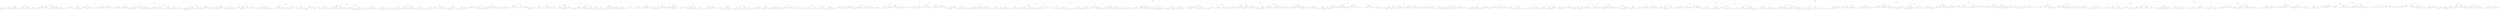 digraph AVL {
  node [fontname="Arial"];
  "0x100df71e0" [label="Out of the Park Baseball 16\n(BF: 0)"];
  "0x100df71e0" -> "0x100df6f60";
  "0x100df6f60" [label="Football Manager 2014\n(BF: 0)"];
  "0x100df6f60" -> "0x100df7560";
  "0x100df7560" [label="Counter-Strike\n(BF: 0)"];
  "0x100df7560" -> "0xab0c04360";
  "0xab0c04360" [label="Battle Nations\n(BF: 0)"];
  "0xab0c04360" -> "0xab0c07bd0";
  "0xab0c07bd0" [label="America's Army Proving Grounds\n(BF: 0)"];
  "0xab0c07bd0" -> "0xab0c04c60";
  "0xab0c04c60" [label="Age of Empires Online\n(BF: 1)"];
  "0xab0c04c60" -> "0xab0c15c20";
  "0xab0c15c20" [label="Absconding Zatwor\n(BF: 1)"];
  "0xab0c15c20" -> "0xab0c06370";
  "0xab0c06370" [label="7 Days to Die\n(BF: 1)"];
  "0xab0c06370" -> "0xab0c1bcf0";
  "0xab0c1bcf0" [label="1953 NATO vs Warsaw Pact\n(BF: 1)"];
  "0xab0c1bcf0" -> "0xab0c1ac40";
  "0xab0c1ac40" [label="12 Labours of Hercules III Girl Power\n(BF: 1)"];
  "0xab0c1ac40" -> "0xab0c17d50";
  "0xab0c17d50" [label="100% Orange Juice\n(BF: 0)"];
  "0xab0c17d50" -> "0xab0c20510";
  "0xab0c20510" [label="1... 2... 3... KICK IT! (Drop That Beat Like an Ugly Baby)\n(BF: 1)"];
  "0xab0c20510" -> "0xab0c33720";
  "0xab0c33720" [label="007 Legends\n(BF: -1)"];
  "null_l_0xab0c33720" [label="NULL", shape=point];
  "0xab0c33720" -> "null_l_0xab0c33720";
  "0xab0c33720" -> "0xab0c364c0";
  "0xab0c364c0" [label="0RBITALIS\n(BF: 0)"];
  "null_l_0xab0c364c0" [label="NULL", shape=point];
  "0xab0c364c0" -> "null_l_0xab0c364c0";
  "null_r_0xab0c364c0" [label="NULL", shape=point];
  "0xab0c364c0" -> "null_r_0xab0c364c0";
  "0xab0c20510" -> "0xab0c23de0";
  "0xab0c23de0" [label="10 Second Ninja\n(BF: 0)"];
  "null_l_0xab0c23de0" [label="NULL", shape=point];
  "0xab0c23de0" -> "null_l_0xab0c23de0";
  "null_r_0xab0c23de0" [label="NULL", shape=point];
  "0xab0c23de0" -> "null_r_0xab0c23de0";
  "0xab0c17d50" -> "0xab0c1dfb0";
  "0xab0c1dfb0" [label="12 Labours of Hercules\n(BF: 1)"];
  "0xab0c1dfb0" -> "0xab0c218f0";
  "0xab0c218f0" [label="10000000\n(BF: 1)"];
  "0xab0c218f0" -> "0xab0c39b90";
  "0xab0c39b90" [label="1000 Amps\n(BF: 0)"];
  "null_l_0xab0c39b90" [label="NULL", shape=point];
  "0xab0c39b90" -> "null_l_0xab0c39b90";
  "null_r_0xab0c39b90" [label="NULL", shape=point];
  "0xab0c39b90" -> "null_r_0xab0c39b90";
  "null_r_0xab0c218f0" [label="NULL", shape=point];
  "0xab0c218f0" -> "null_r_0xab0c218f0";
  "0xab0c1dfb0" -> "0xab0c1f990";
  "0xab0c1f990" [label="12 Labours of Hercules II The Cretan Bull\n(BF: 0)"];
  "null_l_0xab0c1f990" [label="NULL", shape=point];
  "0xab0c1f990" -> "null_l_0xab0c1f990";
  "null_r_0xab0c1f990" [label="NULL", shape=point];
  "0xab0c1f990" -> "null_r_0xab0c1f990";
  "0xab0c1ac40" -> "0xab0c1f360";
  "0xab0c1f360" [label="16bit Trader\n(BF: 0)"];
  "0xab0c1f360" -> "0xab0c304b0";
  "0xab0c304b0" [label="140\n(BF: -1)"];
  "null_l_0xab0c304b0" [label="NULL", shape=point];
  "0xab0c304b0" -> "null_l_0xab0c304b0";
  "0xab0c304b0" -> "0xab0c35500";
  "0xab0c35500" [label="15 Days\n(BF: 0)"];
  "null_l_0xab0c35500" [label="NULL", shape=point];
  "0xab0c35500" -> "null_l_0xab0c35500";
  "null_r_0xab0c35500" [label="NULL", shape=point];
  "0xab0c35500" -> "null_r_0xab0c35500";
  "0xab0c1f360" -> "0xab0c1bfc0";
  "0xab0c1bfc0" [label="18 Wheels of Steel American Long Haul\n(BF: 1)"];
  "0xab0c1bfc0" -> "0xab0c33db0";
  "0xab0c33db0" [label="1701 A.D. Sunken Dragon\n(BF: 0)"];
  "null_l_0xab0c33db0" [label="NULL", shape=point];
  "0xab0c33db0" -> "null_l_0xab0c33db0";
  "null_r_0xab0c33db0" [label="NULL", shape=point];
  "0xab0c33db0" -> "null_r_0xab0c33db0";
  "null_r_0xab0c1bfc0" [label="NULL", shape=point];
  "0xab0c1bfc0" -> "null_r_0xab0c1bfc0";
  "0xab0c1bcf0" -> "0xab0c11380";
  "0xab0c11380" [label="3DMark Vantage\n(BF: 0)"];
  "0xab0c11380" -> "0xab0c31c50";
  "0xab0c31c50" [label="3D Mini Golf\n(BF: 0)"];
  "0xab0c31c50" -> "0xab0c1e940";
  "0xab0c1e940" [label="3 Stars of Destiny\n(BF: 0)"];
  "0xab0c1e940" -> "0xab0c25170";
  "0xab0c25170" [label="1Quest\n(BF: 0)"];
  "null_l_0xab0c25170" [label="NULL", shape=point];
  "0xab0c25170" -> "null_l_0xab0c25170";
  "null_r_0xab0c25170" [label="NULL", shape=point];
  "0xab0c25170" -> "null_r_0xab0c25170";
  "0xab0c1e940" -> "0xab0c36b20";
  "0xab0c36b20" [label="3089 -- Futuristic Action RPG\n(BF: 0)"];
  "null_l_0xab0c36b20" [label="NULL", shape=point];
  "0xab0c36b20" -> "null_l_0xab0c36b20";
  "null_r_0xab0c36b20" [label="NULL", shape=point];
  "0xab0c36b20" -> "null_r_0xab0c36b20";
  "0xab0c31c50" -> "0xab0c14360";
  "0xab0c14360" [label="3DMark\n(BF: -1)"];
  "null_l_0xab0c14360" [label="NULL", shape=point];
  "0xab0c14360" -> "null_l_0xab0c14360";
  "0xab0c14360" -> "0xab0c23930";
  "0xab0c23930" [label="3DMark 11\n(BF: 0)"];
  "null_l_0xab0c23930" [label="NULL", shape=point];
  "0xab0c23930" -> "null_l_0xab0c23930";
  "null_r_0xab0c23930" [label="NULL", shape=point];
  "0xab0c23930" -> "null_r_0xab0c23930";
  "0xab0c11380" -> "0xab0c23870";
  "0xab0c23870" [label="500 Years Act 1\n(BF: 1)"];
  "0xab0c23870" -> "0xab0c13690";
  "0xab0c13690" [label="4 Elements\n(BF: -1)"];
  "null_l_0xab0c13690" [label="NULL", shape=point];
  "0xab0c13690" -> "null_l_0xab0c13690";
  "0xab0c13690" -> "0xab0c349c0";
  "0xab0c349c0" [label="404Sight\n(BF: 0)"];
  "null_l_0xab0c349c0" [label="NULL", shape=point];
  "0xab0c349c0" -> "null_l_0xab0c349c0";
  "null_r_0xab0c349c0" [label="NULL", shape=point];
  "0xab0c349c0" -> "null_r_0xab0c349c0";
  "0xab0c23870" -> "0xab0c28f60";
  "0xab0c28f60" [label="60 Seconds!\n(BF: 0)"];
  "null_l_0xab0c28f60" [label="NULL", shape=point];
  "0xab0c28f60" -> "null_l_0xab0c28f60";
  "null_r_0xab0c28f60" [label="NULL", shape=point];
  "0xab0c28f60" -> "null_r_0xab0c28f60";
  "0xab0c06370" -> "0xab0c19920";
  "0xab0c19920" [label="A New Beginning - Final Cut\n(BF: 0)"];
  "0xab0c19920" -> "0xab0c20b40";
  "0xab0c20b40" [label="99 Spirits\n(BF: 1)"];
  "0xab0c20b40" -> "0xab0c1d9b0";
  "0xab0c1d9b0" [label="9 Clues 2 The Ward\n(BF: 0)"];
  "0xab0c1d9b0" -> "0xab0c223a0";
  "0xab0c223a0" [label="8BitBoy\n(BF: -1)"];
  "null_l_0xab0c223a0" [label="NULL", shape=point];
  "0xab0c223a0" -> "null_l_0xab0c223a0";
  "0xab0c223a0" -> "0xab0c35680";
  "0xab0c35680" [label="8BitMMO\n(BF: 0)"];
  "null_l_0xab0c35680" [label="NULL", shape=point];
  "0xab0c35680" -> "null_l_0xab0c35680";
  "null_r_0xab0c35680" [label="NULL", shape=point];
  "0xab0c35680" -> "null_r_0xab0c35680";
  "0xab0c1d9b0" -> "0xab0c37900";
  "0xab0c37900" [label="9.03m\n(BF: 0)"];
  "0xab0c37900" -> "0xab0c24780";
  "0xab0c24780" [label="9 Clues The Secret of Serpent Creek\n(BF: 0)"];
  "null_l_0xab0c24780" [label="NULL", shape=point];
  "0xab0c24780" -> "null_l_0xab0c24780";
  "null_r_0xab0c24780" [label="NULL", shape=point];
  "0xab0c24780" -> "null_r_0xab0c24780";
  "0xab0c37900" -> "0xab0c2ba50";
  "0xab0c2ba50" [label="99 Levels To Hell\n(BF: 0)"];
  "null_l_0xab0c2ba50" [label="NULL", shape=point];
  "0xab0c2ba50" -> "null_l_0xab0c2ba50";
  "null_r_0xab0c2ba50" [label="NULL", shape=point];
  "0xab0c2ba50" -> "null_r_0xab0c2ba50";
  "0xab0c20b40" -> "0xab0c1b600";
  "0xab0c1b600" [label="A Game of Thrones - Genesis\n(BF: 0)"];
  "0xab0c1b600" -> "0xab0c2a1f0";
  "0xab0c2a1f0" [label="A Bird Story\n(BF: 0)"];
  "null_l_0xab0c2a1f0" [label="NULL", shape=point];
  "0xab0c2a1f0" -> "null_l_0xab0c2a1f0";
  "null_r_0xab0c2a1f0" [label="NULL", shape=point];
  "0xab0c2a1f0" -> "null_r_0xab0c2a1f0";
  "0xab0c1b600" -> "0xab0c30840";
  "0xab0c30840" [label="A Golden Wake\n(BF: 0)"];
  "null_l_0xab0c30840" [label="NULL", shape=point];
  "0xab0c30840" -> "null_l_0xab0c30840";
  "null_r_0xab0c30840" [label="NULL", shape=point];
  "0xab0c30840" -> "null_r_0xab0c30840";
  "0xab0c19920" -> "0xab0c17000";
  "0xab0c17000" [label="A.R.E.S. Extinction Agenda EX\n(BF: 0)"];
  "0xab0c17000" -> "0xab0c28630";
  "0xab0c28630" [label="A Virus Named TOM\n(BF: 0)"];
  "0xab0c28630" -> "0xab0c310e0";
  "0xab0c310e0" [label="A Valley Without Wind\n(BF: 0)"];
  "0xab0c310e0" -> "0xab0c22370";
  "0xab0c22370" [label="A Story About My Uncle\n(BF: 0)"];
  "null_l_0xab0c22370" [label="NULL", shape=point];
  "0xab0c22370" -> "null_l_0xab0c22370";
  "null_r_0xab0c22370" [label="NULL", shape=point];
  "0xab0c22370" -> "null_r_0xab0c22370";
  "0xab0c310e0" -> "0xab0c36d60";
  "0xab0c36d60" [label="A Valley Without Wind 2\n(BF: 0)"];
  "null_l_0xab0c36d60" [label="NULL", shape=point];
  "0xab0c36d60" -> "null_l_0xab0c36d60";
  "null_r_0xab0c36d60" [label="NULL", shape=point];
  "0xab0c36d60" -> "null_r_0xab0c36d60";
  "0xab0c28630" -> "0xab0c395f0";
  "0xab0c395f0" [label="A-Train 8\n(BF: 0)"];
  "0xab0c395f0" -> "0xab0c305a0";
  "0xab0c305a0" [label="A Walk in the Dark\n(BF: 0)"];
  "null_l_0xab0c305a0" [label="NULL", shape=point];
  "0xab0c305a0" -> "null_l_0xab0c305a0";
  "null_r_0xab0c305a0" [label="NULL", shape=point];
  "0xab0c305a0" -> "null_r_0xab0c305a0";
  "0xab0c395f0" -> "0xab0c24300";
  "0xab0c24300" [label="A.R.E.S.\n(BF: 0)"];
  "null_l_0xab0c24300" [label="NULL", shape=point];
  "0xab0c24300" -> "null_l_0xab0c24300";
  "null_r_0xab0c24300" [label="NULL", shape=point];
  "0xab0c24300" -> "null_r_0xab0c24300";
  "0xab0c17000" -> "0xab0c1c360";
  "0xab0c1c360" [label="Abandoned Chestnut Lodge Asylum\n(BF: 0)"];
  "0xab0c1c360" -> "0xab0c1f1e0";
  "0xab0c1f1e0" [label="AaAaAA!!! - A Reckless Disregard for Gravity\n(BF: 0)"];
  "0xab0c1f1e0" -> "0xab0c20420";
  "0xab0c20420" [label="A.V.A - Alliance of Valiant Arms\n(BF: 0)"];
  "null_l_0xab0c20420" [label="NULL", shape=point];
  "0xab0c20420" -> "null_l_0xab0c20420";
  "null_r_0xab0c20420" [label="NULL", shape=point];
  "0xab0c20420" -> "null_r_0xab0c20420";
  "0xab0c1f1e0" -> "0xab0c30f60";
  "0xab0c30f60" [label="AaaaaAAaaaAAAaaAAAAaAAAAA!!! for the Awesome\n(BF: 0)"];
  "null_l_0xab0c30f60" [label="NULL", shape=point];
  "0xab0c30f60" -> "null_l_0xab0c30f60";
  "null_r_0xab0c30f60" [label="NULL", shape=point];
  "0xab0c30f60" -> "null_r_0xab0c30f60";
  "0xab0c1c360" -> "0xab0c36790";
  "0xab0c36790" [label="Aberoth\n(BF: 1)"];
  "0xab0c36790" -> "0xab0c38900";
  "0xab0c38900" [label="Abducted\n(BF: 0)"];
  "null_l_0xab0c38900" [label="NULL", shape=point];
  "0xab0c38900" -> "null_l_0xab0c38900";
  "null_r_0xab0c38900" [label="NULL", shape=point];
  "0xab0c38900" -> "null_r_0xab0c38900";
  "null_r_0xab0c36790" [label="NULL", shape=point];
  "0xab0c36790" -> "null_r_0xab0c36790";
  "0xab0c15c20" -> "0xab0c06190";
  "0xab0c06190" [label="AdVenture Capitalist\n(BF: -1)"];
  "0xab0c06190" -> "0xab0c19800";
  "0xab0c19800" [label="Ace of Spades\n(BF: 0)"];
  "0xab0c19800" -> "0xab0c1a490";
  "0xab0c1a490" [label="Abyss The Wraiths of Eden\n(BF: 0)"];
  "0xab0c1a490" -> "0xab0c208a0";
  "0xab0c208a0" [label="Abyss Odyssey\n(BF: 1)"];
  "0xab0c208a0" -> "0xab0c285d0";
  "0xab0c285d0" [label="Absolute Drift\n(BF: 0)"];
  "null_l_0xab0c285d0" [label="NULL", shape=point];
  "0xab0c285d0" -> "null_l_0xab0c285d0";
  "null_r_0xab0c285d0" [label="NULL", shape=point];
  "0xab0c285d0" -> "null_r_0xab0c285d0";
  "null_r_0xab0c208a0" [label="NULL", shape=point];
  "0xab0c208a0" -> "null_r_0xab0c208a0";
  "0xab0c1a490" -> "0xab0c21e00";
  "0xab0c21e00" [label="ACE COMBAT ASSAULT HORIZON Enhanced Edition\n(BF: 1)"];
  "0xab0c21e00" -> "0xab0c34540";
  "0xab0c34540" [label="ACE - Arena Cyber Evolution\n(BF: 0)"];
  "null_l_0xab0c34540" [label="NULL", shape=point];
  "0xab0c34540" -> "null_l_0xab0c34540";
  "null_r_0xab0c34540" [label="NULL", shape=point];
  "0xab0c34540" -> "null_r_0xab0c34540";
  "null_r_0xab0c21e00" [label="NULL", shape=point];
  "0xab0c21e00" -> "null_r_0xab0c21e00";
  "0xab0c19800" -> "0xab0c04990";
  "0xab0c04990" [label="Action! - Gameplay Recording and Streaming\n(BF: 1)"];
  "0xab0c04990" -> "0xab0c32760";
  "0xab0c32760" [label="Achron\n(BF: 0)"];
  "0xab0c32760" -> "0xab0c36700";
  "0xab0c36700" [label="Aces Wild Manic Brawling Action!\n(BF: 0)"];
  "null_l_0xab0c36700" [label="NULL", shape=point];
  "0xab0c36700" -> "null_l_0xab0c36700";
  "null_r_0xab0c36700" [label="NULL", shape=point];
  "0xab0c36700" -> "null_r_0xab0c36700";
  "0xab0c32760" -> "0xab0c1fb70";
  "0xab0c1fb70" [label="Act of Aggression\n(BF: 0)"];
  "null_l_0xab0c1fb70" [label="NULL", shape=point];
  "0xab0c1fb70" -> "null_l_0xab0c1fb70";
  "null_r_0xab0c1fb70" [label="NULL", shape=point];
  "0xab0c1fb70" -> "null_r_0xab0c1fb70";
  "0xab0c04990" -> "0xab0c302a0";
  "0xab0c302a0" [label="Actual Sunlight\n(BF: 0)"];
  "null_l_0xab0c302a0" [label="NULL", shape=point];
  "0xab0c302a0" -> "null_l_0xab0c302a0";
  "null_r_0xab0c302a0" [label="NULL", shape=point];
  "0xab0c302a0" -> "null_r_0xab0c302a0";
  "0xab0c06190" -> "0xab0c27630";
  "0xab0c27630" [label="Aerena\n(BF: 0)"];
  "0xab0c27630" -> "0xab0c29cb0";
  "0xab0c29cb0" [label="Adventures of Bertram Fiddle Episode 1 A Dreadly Business\n(BF: 1)"];
  "0xab0c29cb0" -> "0xab0c323a0";
  "0xab0c323a0" [label="Adventure Park\n(BF: -1)"];
  "0xab0c323a0" -> "0xab0c33660";
  "0xab0c33660" [label="Adventure Chronicles The Search For Lost Treasure\n(BF: 0)"];
  "null_l_0xab0c33660" [label="NULL", shape=point];
  "0xab0c33660" -> "null_l_0xab0c33660";
  "null_r_0xab0c33660" [label="NULL", shape=point];
  "0xab0c33660" -> "null_r_0xab0c33660";
  "0xab0c323a0" -> "0xab0c112f0";
  "0xab0c112f0" [label="Adventurer Manager\n(BF: 1)"];
  "0xab0c112f0" -> "0xab0c376c0";
  "0xab0c376c0" [label="Adventure Time  Explore the Dungeon Because I DONT KNOW!\n(BF: 0)"];
  "null_l_0xab0c376c0" [label="NULL", shape=point];
  "0xab0c376c0" -> "null_l_0xab0c376c0";
  "null_r_0xab0c376c0" [label="NULL", shape=point];
  "0xab0c376c0" -> "null_r_0xab0c376c0";
  "null_r_0xab0c112f0" [label="NULL", shape=point];
  "0xab0c112f0" -> "null_r_0xab0c112f0";
  "0xab0c29cb0" -> "0xab0c2ab80";
  "0xab0c2ab80" [label="Adventures of Shuggy\n(BF: -1)"];
  "null_l_0xab0c2ab80" [label="NULL", shape=point];
  "0xab0c2ab80" -> "null_l_0xab0c2ab80";
  "0xab0c2ab80" -> "0xab0c35950";
  "0xab0c35950" [label="Aeon Command\n(BF: 0)"];
  "null_l_0xab0c35950" [label="NULL", shape=point];
  "0xab0c35950" -> "null_l_0xab0c35950";
  "null_r_0xab0c35950" [label="NULL", shape=point];
  "0xab0c35950" -> "null_r_0xab0c35950";
  "0xab0c27630" -> "0xab0c13210";
  "0xab0c13210" [label="Agarest Generations of War\n(BF: 0)"];
  "0xab0c13210" -> "0xab0c28f30";
  "0xab0c28f30" [label="Afterfall InSanity Extended Edition\n(BF: 0)"];
  "0xab0c28f30" -> "0xab0c35770";
  "0xab0c35770" [label="Afterfall InSanity - Dirty Arena Edition\n(BF: 1)"];
  "0xab0c35770" -> "0xab0c382a0";
  "0xab0c382a0" [label="aerofly RC 7\n(BF: 0)"];
  "null_l_0xab0c382a0" [label="NULL", shape=point];
  "0xab0c382a0" -> "null_l_0xab0c382a0";
  "null_r_0xab0c382a0" [label="NULL", shape=point];
  "0xab0c382a0" -> "null_r_0xab0c382a0";
  "null_r_0xab0c35770" [label="NULL", shape=point];
  "0xab0c35770" -> "null_r_0xab0c35770";
  "0xab0c28f30" -> "0xab0c1d830";
  "0xab0c1d830" [label="Aftermath\n(BF: 1)"];
  "0xab0c1d830" -> "0xab0c38210";
  "0xab0c38210" [label="Afterlife Empire\n(BF: 0)"];
  "null_l_0xab0c38210" [label="NULL", shape=point];
  "0xab0c38210" -> "null_l_0xab0c38210";
  "null_r_0xab0c38210" [label="NULL", shape=point];
  "0xab0c38210" -> "null_r_0xab0c38210";
  "null_r_0xab0c1d830" [label="NULL", shape=point];
  "0xab0c1d830" -> "null_r_0xab0c1d830";
  "0xab0c13210" -> "0xab0c115c0";
  "0xab0c115c0" [label="Age of Conan Unchained - EU version\n(BF: 0)"];
  "0xab0c115c0" -> "0xab0c12970";
  "0xab0c12970" [label="Age of Chivalry\n(BF: 0)"];
  "0xab0c12970" -> "0xab0c163a0";
  "0xab0c163a0" [label="Agarest Zero\n(BF: 0)"];
  "null_l_0xab0c163a0" [label="NULL", shape=point];
  "0xab0c163a0" -> "null_l_0xab0c163a0";
  "null_r_0xab0c163a0" [label="NULL", shape=point];
  "0xab0c163a0" -> "null_r_0xab0c163a0";
  "0xab0c12970" -> "0xab0c1ed90";
  "0xab0c1ed90" [label="Age of Conan Rise of the Godslayer\n(BF: 0)"];
  "null_l_0xab0c1ed90" [label="NULL", shape=point];
  "0xab0c1ed90" -> "null_l_0xab0c1ed90";
  "null_r_0xab0c1ed90" [label="NULL", shape=point];
  "0xab0c1ed90" -> "null_r_0xab0c1ed90";
  "0xab0c115c0" -> "0xab0c06df0";
  "0xab0c06df0" [label="Age of Empires II HD Edition\n(BF: -1)"];
  "null_l_0xab0c06df0" [label="NULL", shape=point];
  "0xab0c06df0" -> "null_l_0xab0c06df0";
  "0xab0c06df0" -> "0xab0c12670";
  "0xab0c12670" [label="Age of Empires III Complete Collection\n(BF: 0)"];
  "null_l_0xab0c12670" [label="NULL", shape=point];
  "0xab0c12670" -> "null_l_0xab0c12670";
  "null_r_0xab0c12670" [label="NULL", shape=point];
  "0xab0c12670" -> "null_r_0xab0c12670";
  "0xab0c04c60" -> "0xab0c156b0";
  "0xab0c156b0" [label="Alien Isolation\n(BF: 1)"];
  "0xab0c156b0" -> "0xab0c151a0";
  "0xab0c151a0" [label="AirMech\n(BF: 0)"];
  "0xab0c151a0" -> "0xab0c108d0";
  "0xab0c108d0" [label="Agricultural Simulator 2013 Steam Edition\n(BF: -1)"];
  "0xab0c108d0" -> "0xab0c06ca0";
  "0xab0c06ca0" [label="Age of Wonders III\n(BF: 0)"];
  "0xab0c06ca0" -> "0xab0c12bb0";
  "0xab0c12bb0" [label="Age of Wonders\n(BF: 0)"];
  "0xab0c12bb0" -> "0xab0c147b0";
  "0xab0c147b0" [label="Age of Mythology Extended Edition\n(BF: 0)"];
  "null_l_0xab0c147b0" [label="NULL", shape=point];
  "0xab0c147b0" -> "null_l_0xab0c147b0";
  "null_r_0xab0c147b0" [label="NULL", shape=point];
  "0xab0c147b0" -> "null_r_0xab0c147b0";
  "0xab0c12bb0" -> "0xab0c07240";
  "0xab0c07240" [label="Age of Wonders 2\n(BF: 0)"];
  "null_l_0xab0c07240" [label="NULL", shape=point];
  "0xab0c07240" -> "null_l_0xab0c07240";
  "null_r_0xab0c07240" [label="NULL", shape=point];
  "0xab0c07240" -> "null_r_0xab0c07240";
  "0xab0c06ca0" -> "0xab0c344e0";
  "0xab0c344e0" [label="Aggression Europe Under Fire\n(BF: 0)"];
  "0xab0c344e0" -> "0xab0c12370";
  "0xab0c12370" [label="Age of Wonders Shadow Magic\n(BF: 0)"];
  "null_l_0xab0c12370" [label="NULL", shape=point];
  "0xab0c12370" -> "null_l_0xab0c12370";
  "null_r_0xab0c12370" [label="NULL", shape=point];
  "0xab0c12370" -> "null_r_0xab0c12370";
  "0xab0c344e0" -> "0xab0c39800";
  "0xab0c39800" [label="Agricultural Simulator 2011 Extended Edition\n(BF: 0)"];
  "null_l_0xab0c39800" [label="NULL", shape=point];
  "0xab0c39800" -> "null_l_0xab0c39800";
  "null_r_0xab0c39800" [label="NULL", shape=point];
  "0xab0c39800" -> "null_r_0xab0c39800";
  "0xab0c108d0" -> "0xab0c10ea0";
  "0xab0c10ea0" [label="Aion Collectors Edition\n(BF: -1)"];
  "0xab0c10ea0" -> "0xab0c16790";
  "0xab0c16790" [label="Aion\n(BF: 1)"];
  "0xab0c16790" -> "0xab0c22040";
  "0xab0c22040" [label="AI War Fleet Command\n(BF: 0)"];
  "null_l_0xab0c22040" [label="NULL", shape=point];
  "0xab0c22040" -> "null_l_0xab0c22040";
  "null_r_0xab0c22040" [label="NULL", shape=point];
  "0xab0c22040" -> "null_r_0xab0c22040";
  "null_r_0xab0c16790" [label="NULL", shape=point];
  "0xab0c16790" -> "null_r_0xab0c16790";
  "0xab0c10ea0" -> "0xab0c25b00";
  "0xab0c25b00" [label="Air Conflicts Pacific Carriers\n(BF: 0)"];
  "0xab0c25b00" -> "0xab0c26130";
  "0xab0c26130" [label="Air Brawl\n(BF: 0)"];
  "0xab0c26130" -> "0xab0c1a880";
  "0xab0c1a880" [label="AION Free-to-Play\n(BF: 0)"];
  "null_l_0xab0c1a880" [label="NULL", shape=point];
  "0xab0c1a880" -> "null_l_0xab0c1a880";
  "null_r_0xab0c1a880" [label="NULL", shape=point];
  "0xab0c1a880" -> "null_r_0xab0c1a880";
  "0xab0c26130" -> "0xab0c2a2e0";
  "0xab0c2a2e0" [label="Air Conflicts - Secret Wars\n(BF: 0)"];
  "null_l_0xab0c2a2e0" [label="NULL", shape=point];
  "0xab0c2a2e0" -> "null_l_0xab0c2a2e0";
  "null_r_0xab0c2a2e0" [label="NULL", shape=point];
  "0xab0c2a2e0" -> "null_r_0xab0c2a2e0";
  "0xab0c25b00" -> "0xab0c1b2d0";
  "0xab0c1b2d0" [label="Airline Tycoon 2\n(BF: 0)"];
  "0xab0c1b2d0" -> "0xab0c33150";
  "0xab0c33150" [label="AirBuccaneers\n(BF: 0)"];
  "null_l_0xab0c33150" [label="NULL", shape=point];
  "0xab0c33150" -> "null_l_0xab0c33150";
  "null_r_0xab0c33150" [label="NULL", shape=point];
  "0xab0c33150" -> "null_r_0xab0c33150";
  "0xab0c1b2d0" -> "0xab0c341b0";
  "0xab0c341b0" [label="Airline Tycoon Deluxe\n(BF: 0)"];
  "null_l_0xab0c341b0" [label="NULL", shape=point];
  "0xab0c341b0" -> "null_l_0xab0c341b0";
  "null_r_0xab0c341b0" [label="NULL", shape=point];
  "0xab0c341b0" -> "null_r_0xab0c341b0";
  "0xab0c151a0" -> "0xab0c15500";
  "0xab0c15500" [label="Alan Wake\n(BF: -1)"];
  "0xab0c15500" -> "0xab0c35ad0";
  "0xab0c35ad0" [label="Akaneiro Demon Hunters\n(BF: 0)"];
  "0xab0c35ad0" -> "0xab0c181e0";
  "0xab0c181e0" [label="Airport Simulator 2014\n(BF: 0)"];
  "0xab0c181e0" -> "0xab0c178d0";
  "0xab0c178d0" [label="Airport Madness World Edition\n(BF: 0)"];
  "null_l_0xab0c178d0" [label="NULL", shape=point];
  "0xab0c178d0" -> "null_l_0xab0c178d0";
  "null_r_0xab0c178d0" [label="NULL", shape=point];
  "0xab0c178d0" -> "null_r_0xab0c178d0";
  "0xab0c181e0" -> "0xab0c2a310";
  "0xab0c2a310" [label="Akane the Kunoichi\n(BF: 0)"];
  "null_l_0xab0c2a310" [label="NULL", shape=point];
  "0xab0c2a310" -> "null_l_0xab0c2a310";
  "null_r_0xab0c2a310" [label="NULL", shape=point];
  "0xab0c2a310" -> "null_r_0xab0c2a310";
  "0xab0c35ad0" -> "0xab0c15380";
  "0xab0c15380" [label="AKIBA'S TRIP Undead & Undressed\n(BF: -1)"];
  "null_l_0xab0c15380" [label="NULL", shape=point];
  "0xab0c15380" -> "null_l_0xab0c15380";
  "0xab0c15380" -> "0xab0c35b00";
  "0xab0c35b00" [label="Akuatica\n(BF: 0)"];
  "null_l_0xab0c35b00" [label="NULL", shape=point];
  "0xab0c35b00" -> "null_l_0xab0c35b00";
  "null_r_0xab0c35b00" [label="NULL", shape=point];
  "0xab0c35b00" -> "null_r_0xab0c35b00";
  "0xab0c15500" -> "0xab0c185a0";
  "0xab0c185a0" [label="Alice Madness Returns\n(BF: 1)"];
  "0xab0c185a0" -> "0xab0c20720";
  "0xab0c20720" [label="Alchemy Mysteries Prague Legends\n(BF: 0)"];
  "0xab0c20720" -> "0xab0c22190";
  "0xab0c22190" [label="Alan Wake's American Nightmare\n(BF: -1)"];
  "null_l_0xab0c22190" [label="NULL", shape=point];
  "0xab0c22190" -> "null_l_0xab0c22190";
  "0xab0c22190" -> "0xab0c2b1b0";
  "0xab0c2b1b0" [label="Albino Lullaby Episode 1\n(BF: 0)"];
  "null_l_0xab0c2b1b0" [label="NULL", shape=point];
  "0xab0c2b1b0" -> "null_l_0xab0c2b1b0";
  "null_r_0xab0c2b1b0" [label="NULL", shape=point];
  "0xab0c2b1b0" -> "null_r_0xab0c2b1b0";
  "0xab0c20720" -> "0xab0c24f00";
  "0xab0c24f00" [label="Alex Hunter - Lord of the Mind\n(BF: -1)"];
  "null_l_0xab0c24f00" [label="NULL", shape=point];
  "0xab0c24f00" -> "null_l_0xab0c24f00";
  "0xab0c24f00" -> "0xab0c35350";
  "0xab0c35350" [label="Alganon\n(BF: 0)"];
  "null_l_0xab0c35350" [label="NULL", shape=point];
  "0xab0c35350" -> "null_l_0xab0c35350";
  "null_r_0xab0c35350" [label="NULL", shape=point];
  "0xab0c35350" -> "null_r_0xab0c35350";
  "0xab0c185a0" -> "0xab0c177b0";
  "0xab0c177b0" [label="Alien Breed 3 Descent\n(BF: 0)"];
  "0xab0c177b0" -> "0xab0c1d710";
  "0xab0c1d710" [label="Alien Breed 2 Assault\n(BF: 0)"];
  "null_l_0xab0c1d710" [label="NULL", shape=point];
  "0xab0c1d710" -> "null_l_0xab0c1d710";
  "null_r_0xab0c1d710" [label="NULL", shape=point];
  "0xab0c1d710" -> "null_r_0xab0c1d710";
  "0xab0c177b0" -> "0xab0c17fc0";
  "0xab0c17fc0" [label="Alien Breed Impact\n(BF: 0)"];
  "null_l_0xab0c17fc0" [label="NULL", shape=point];
  "0xab0c17fc0" -> "null_l_0xab0c17fc0";
  "null_r_0xab0c17fc0" [label="NULL", shape=point];
  "0xab0c17fc0" -> "null_r_0xab0c17fc0";
  "0xab0c156b0" -> "0xab0c1cc60";
  "0xab0c1cc60" [label="Altitude\n(BF: 1)"];
  "0xab0c1cc60" -> "0xab0c14d20";
  "0xab0c14d20" [label="Aliens vs. Predator\n(BF: 0)"];
  "0xab0c14d20" -> "0xab0c1d500";
  "0xab0c1d500" [label="Alien Swarm\n(BF: 0)"];
  "0xab0c1d500" -> "0xab0c39680";
  "0xab0c39680" [label="Alien Shooter Revisited\n(BF: 0)"];
  "0xab0c39680" -> "0xab0c24390";
  "0xab0c24390" [label="Alien Rage - Unlimited\n(BF: 0)"];
  "null_l_0xab0c24390" [label="NULL", shape=point];
  "0xab0c24390" -> "null_l_0xab0c24390";
  "null_r_0xab0c24390" [label="NULL", shape=point];
  "0xab0c24390" -> "null_r_0xab0c24390";
  "0xab0c39680" -> "0xab0c1f450";
  "0xab0c1f450" [label="Alien Shooter Vengeance\n(BF: 0)"];
  "null_l_0xab0c1f450" [label="NULL", shape=point];
  "0xab0c1f450" -> "null_l_0xab0c1f450";
  "null_r_0xab0c1f450" [label="NULL", shape=point];
  "0xab0c1f450" -> "null_r_0xab0c1f450";
  "0xab0c1d500" -> "0xab0c16be0";
  "0xab0c16be0" [label="Aliens Colonial Marines\n(BF: -1)"];
  "null_l_0xab0c16be0" [label="NULL", shape=point];
  "0xab0c16be0" -> "null_l_0xab0c16be0";
  "0xab0c16be0" -> "0xab0c29a70";
  "0xab0c29a70" [label="Aliens versus Predator Classic 2000\n(BF: 0)"];
  "null_l_0xab0c29a70" [label="NULL", shape=point];
  "0xab0c29a70" -> "null_l_0xab0c29a70";
  "null_r_0xab0c29a70" [label="NULL", shape=point];
  "0xab0c29a70" -> "null_r_0xab0c29a70";
  "0xab0c14d20" -> "0xab0c292c0";
  "0xab0c292c0" [label="Alpha Kimori Episode One\n(BF: 0)"];
  "0xab0c292c0" -> "0xab0c1f420";
  "0xab0c1f420" [label="All Zombies Must Die!\n(BF: 0)"];
  "0xab0c1f420" -> "0xab0c2b5a0";
  "0xab0c2b5a0" [label="All Is Dust\n(BF: 0)"];
  "null_l_0xab0c2b5a0" [label="NULL", shape=point];
  "0xab0c2b5a0" -> "null_l_0xab0c2b5a0";
  "null_r_0xab0c2b5a0" [label="NULL", shape=point];
  "0xab0c2b5a0" -> "null_r_0xab0c2b5a0";
  "0xab0c1f420" -> "0xab0c35da0";
  "0xab0c35da0" [label="Alone in the Dark\n(BF: 0)"];
  "null_l_0xab0c35da0" [label="NULL", shape=point];
  "0xab0c35da0" -> "null_l_0xab0c35da0";
  "null_r_0xab0c35da0" [label="NULL", shape=point];
  "0xab0c35da0" -> "null_r_0xab0c35da0";
  "0xab0c292c0" -> "0xab0c21dd0";
  "0xab0c21dd0" [label="Alpha Protocol\n(BF: 0)"];
  "0xab0c21dd0" -> "0xab0c345d0";
  "0xab0c345d0" [label="Alpha Prime\n(BF: 0)"];
  "null_l_0xab0c345d0" [label="NULL", shape=point];
  "0xab0c345d0" -> "null_l_0xab0c345d0";
  "null_r_0xab0c345d0" [label="NULL", shape=point];
  "0xab0c345d0" -> "null_r_0xab0c345d0";
  "0xab0c21dd0" -> "0xab0c39a10";
  "0xab0c39a10" [label="Alter World\n(BF: 0)"];
  "null_l_0xab0c39a10" [label="NULL", shape=point];
  "0xab0c39a10" -> "null_l_0xab0c39a10";
  "null_r_0xab0c39a10" [label="NULL", shape=point];
  "0xab0c39a10" -> "null_r_0xab0c39a10";
  "0xab0c1cc60" -> "0xab0c228b0";
  "0xab0c228b0" [label="Amazing Adventures The Lost Tomb\n(BF: 0)"];
  "0xab0c228b0" -> "0xab0c15320";
  "0xab0c15320" [label="Amazing Adventures Around the World\n(BF: 1)"];
  "0xab0c15320" -> "0xab0c1e6a0";
  "0xab0c1e6a0" [label="Always Sometimes Monsters\n(BF: 0)"];
  "null_l_0xab0c1e6a0" [label="NULL", shape=point];
  "0xab0c1e6a0" -> "null_l_0xab0c1e6a0";
  "null_r_0xab0c1e6a0" [label="NULL", shape=point];
  "0xab0c1e6a0" -> "null_r_0xab0c1e6a0";
  "null_r_0xab0c15320" [label="NULL", shape=point];
  "0xab0c15320" -> "null_r_0xab0c15320";
  "0xab0c228b0" -> "0xab0c29020";
  "0xab0c29020" [label="Amazing World\n(BF: 0)"];
  "0xab0c29020" -> "0xab0c33030";
  "0xab0c33030" [label="Amazing Princess Sarah\n(BF: 0)"];
  "null_l_0xab0c33030" [label="NULL", shape=point];
  "0xab0c33030" -> "null_l_0xab0c33030";
  "null_r_0xab0c33030" [label="NULL", shape=point];
  "0xab0c33030" -> "null_r_0xab0c33030";
  "0xab0c29020" -> "0xab0c16340";
  "0xab0c16340" [label="America's Army 3\n(BF: 0)"];
  "null_l_0xab0c16340" [label="NULL", shape=point];
  "0xab0c16340" -> "null_l_0xab0c16340";
  "null_r_0xab0c16340" [label="NULL", shape=point];
  "0xab0c16340" -> "null_r_0xab0c16340";
  "0xab0c07bd0" -> "0xab0c040f0";
  "0xab0c040f0" [label="Arma 3\n(BF: -1)"];
  "0xab0c040f0" -> "0xab0c04840";
  "0xab0c04840" [label="Anno Online\n(BF: 0)"];
  "0xab0c04840" -> "0xab0c07c30";
  "0xab0c07c30" [label="Ancient Space\n(BF: 1)"];
  "0xab0c07c30" -> "0xab0c32820";
  "0xab0c32820" [label="Ampu-Tea\n(BF: 1)"];
  "0xab0c32820" -> "0xab0c1db30";
  "0xab0c1db30" [label="Amnesia The Dark Descent\n(BF: 1)"];
  "0xab0c1db30" -> "0xab0c1f4e0";
  "0xab0c1f4e0" [label="Amnesia A Machine for Pigs\n(BF: 1)"];
  "0xab0c1f4e0" -> "0xab0c363d0";
  "0xab0c363d0" [label="American Conquest - Fight Back\n(BF: 1)"];
  "0xab0c363d0" -> "0xab0c37780";
  "0xab0c37780" [label="American Conquest\n(BF: 0)"];
  "null_l_0xab0c37780" [label="NULL", shape=point];
  "0xab0c37780" -> "null_l_0xab0c37780";
  "null_r_0xab0c37780" [label="NULL", shape=point];
  "0xab0c37780" -> "null_r_0xab0c37780";
  "null_r_0xab0c363d0" [label="NULL", shape=point];
  "0xab0c363d0" -> "null_r_0xab0c363d0";
  "0xab0c1f4e0" -> "0xab0c1e2b0";
  "0xab0c1e2b0" [label="Amnesia Memories\n(BF: 0)"];
  "null_l_0xab0c1e2b0" [label="NULL", shape=point];
  "0xab0c1e2b0" -> "null_l_0xab0c1e2b0";
  "null_r_0xab0c1e2b0" [label="NULL", shape=point];
  "0xab0c1e2b0" -> "null_r_0xab0c1e2b0";
  "0xab0c1db30" -> "0xab0c299e0";
  "0xab0c299e0" [label="Among the Sleep\n(BF: 1)"];
  "0xab0c299e0" -> "0xab0c35a10";
  "0xab0c35a10" [label="Among Ripples\n(BF: 0)"];
  "null_l_0xab0c35a10" [label="NULL", shape=point];
  "0xab0c35a10" -> "null_l_0xab0c35a10";
  "null_r_0xab0c35a10" [label="NULL", shape=point];
  "0xab0c35a10" -> "null_r_0xab0c35a10";
  "null_r_0xab0c299e0" [label="NULL", shape=point];
  "0xab0c299e0" -> "null_r_0xab0c299e0";
  "0xab0c32820" -> "0xab0c22b80";
  "0xab0c22b80" [label="Analogue A Hate Story\n(BF: 0)"];
  "0xab0c22b80" -> "0xab0c1de60";
  "0xab0c1de60" [label="An Assassin in Orlandes\n(BF: -1)"];
  "null_l_0xab0c1de60" [label="NULL", shape=point];
  "0xab0c1de60" -> "null_l_0xab0c1de60";
  "0xab0c1de60" -> "0xab0c39b60";
  "0xab0c39b60" [label="Anachronox\n(BF: 0)"];
  "null_l_0xab0c39b60" [label="NULL", shape=point];
  "0xab0c39b60" -> "null_l_0xab0c39b60";
  "null_r_0xab0c39b60" [label="NULL", shape=point];
  "0xab0c39b60" -> "null_r_0xab0c39b60";
  "0xab0c22b80" -> "0xab0c25ec0";
  "0xab0c25ec0" [label="Ancient Planet\n(BF: 1)"];
  "0xab0c25ec0" -> "0xab0c2ba80";
  "0xab0c2ba80" [label="Anarchy Arcade\n(BF: 0)"];
  "null_l_0xab0c2ba80" [label="NULL", shape=point];
  "0xab0c2ba80" -> "null_l_0xab0c2ba80";
  "null_r_0xab0c2ba80" [label="NULL", shape=point];
  "0xab0c2ba80" -> "null_r_0xab0c2ba80";
  "null_r_0xab0c25ec0" [label="NULL", shape=point];
  "0xab0c25ec0" -> "null_r_0xab0c25ec0";
  "0xab0c07c30" -> "0xab0c21a70";
  "0xab0c21a70" [label="Anna - Extended Edition\n(BF: 0)"];
  "0xab0c21a70" -> "0xab0c24e70";
  "0xab0c24e70" [label="Angry Birds Space\n(BF: 0)"];
  "0xab0c24e70" -> "0xab0c1dbc0";
  "0xab0c1dbc0" [label="Angels Fall First\n(BF: 0)"];
  "0xab0c1dbc0" -> "0xab0c2bd20";
  "0xab0c2bd20" [label="And Yet It Moves\n(BF: 0)"];
  "null_l_0xab0c2bd20" [label="NULL", shape=point];
  "0xab0c2bd20" -> "null_l_0xab0c2bd20";
  "null_r_0xab0c2bd20" [label="NULL", shape=point];
  "0xab0c2bd20" -> "null_r_0xab0c2bd20";
  "0xab0c1dbc0" -> "0xab0c16cd0";
  "0xab0c16cd0" [label="Angels of Fasaria Version 2.0\n(BF: 0)"];
  "null_l_0xab0c16cd0" [label="NULL", shape=point];
  "0xab0c16cd0" -> "null_l_0xab0c16cd0";
  "null_r_0xab0c16cd0" [label="NULL", shape=point];
  "0xab0c16cd0" -> "null_r_0xab0c16cd0";
  "0xab0c24e70" -> "0xab0c285a0";
  "0xab0c285a0" [label="Angry Video Game Nerd Adventures\n(BF: -1)"];
  "null_l_0xab0c285a0" [label="NULL", shape=point];
  "0xab0c285a0" -> "null_l_0xab0c285a0";
  "0xab0c285a0" -> "0xab0c37810";
  "0xab0c37810" [label="Angvik\n(BF: 0)"];
  "null_l_0xab0c37810" [label="NULL", shape=point];
  "0xab0c37810" -> "null_l_0xab0c37810";
  "null_r_0xab0c37810" [label="NULL", shape=point];
  "0xab0c37810" -> "null_r_0xab0c37810";
  "0xab0c21a70" -> "0xab0c13b70";
  "0xab0c13b70" [label="Anno 1404\n(BF: -1)"];
  "0xab0c13b70" -> "0xab0c174b0";
  "0xab0c174b0" [label="Anna's Quest\n(BF: 0)"];
  "null_l_0xab0c174b0" [label="NULL", shape=point];
  "0xab0c174b0" -> "null_l_0xab0c174b0";
  "null_r_0xab0c174b0" [label="NULL", shape=point];
  "0xab0c174b0" -> "null_r_0xab0c174b0";
  "0xab0c13b70" -> "0xab0c07600";
  "0xab0c07600" [label="Anno 2070\n(BF: 0)"];
  "0xab0c07600" -> "0xab0c12940";
  "0xab0c12940" [label="Anno 1404 Venice\n(BF: 0)"];
  "null_l_0xab0c12940" [label="NULL", shape=point];
  "0xab0c12940" -> "null_l_0xab0c12940";
  "null_r_0xab0c12940" [label="NULL", shape=point];
  "0xab0c12940" -> "null_r_0xab0c12940";
  "0xab0c07600" -> "0xab0c10e10";
  "0xab0c10e10" [label="Anno 2205\n(BF: 0)"];
  "null_l_0xab0c10e10" [label="NULL", shape=point];
  "0xab0c10e10" -> "null_l_0xab0c10e10";
  "null_r_0xab0c10e10" [label="NULL", shape=point];
  "0xab0c10e10" -> "null_r_0xab0c10e10";
  "0xab0c04840" -> "0xab0c35b30";
  "0xab0c35b30" [label="APOX\n(BF: 0)"];
  "0xab0c35b30" -> "0xab0c051a0";
  "0xab0c051a0" [label="APB Reloaded\n(BF: 1)"];
  "0xab0c051a0" -> "0xab0c1b450";
  "0xab0c1b450" [label="Anoxemia\n(BF: 1)"];
  "0xab0c1b450" -> "0xab0c27d20";
  "0xab0c27d20" [label="Anomaly Warzone Earth\n(BF: 0)"];
  "0xab0c27d20" -> "0xab0c2adf0";
  "0xab0c2adf0" [label="Anomaly 2\n(BF: 0)"];
  "0xab0c2adf0" -> "0xab0c23540";
  "0xab0c23540" [label="Anodyne\n(BF: 0)"];
  "null_l_0xab0c23540" [label="NULL", shape=point];
  "0xab0c23540" -> "null_l_0xab0c23540";
  "null_r_0xab0c23540" [label="NULL", shape=point];
  "0xab0c23540" -> "null_r_0xab0c23540";
  "0xab0c2adf0" -> "0xab0c32370";
  "0xab0c32370" [label="Anomaly Korea\n(BF: 0)"];
  "null_l_0xab0c32370" [label="NULL", shape=point];
  "0xab0c32370" -> "null_l_0xab0c32370";
  "null_r_0xab0c32370" [label="NULL", shape=point];
  "0xab0c32370" -> "null_r_0xab0c32370";
  "0xab0c27d20" -> "0xab0c37540";
  "0xab0c37540" [label="Another Perspective\n(BF: 0)"];
  "0xab0c37540" -> "0xab0c27cc0";
  "0xab0c27cc0" [label="Anomaly Warzone Earth Mobile Campaign\n(BF: 0)"];
  "null_l_0xab0c27cc0" [label="NULL", shape=point];
  "0xab0c27cc0" -> "null_l_0xab0c27cc0";
  "null_r_0xab0c27cc0" [label="NULL", shape=point];
  "0xab0c27cc0" -> "null_r_0xab0c27cc0";
  "0xab0c37540" -> "0xab0c30690";
  "0xab0c30690" [label="Another World\n(BF: 0)"];
  "null_l_0xab0c30690" [label="NULL", shape=point];
  "0xab0c30690" -> "null_l_0xab0c30690";
  "null_r_0xab0c30690" [label="NULL", shape=point];
  "0xab0c30690" -> "null_r_0xab0c30690";
  "0xab0c1b450" -> "0xab0c12d60";
  "0xab0c12d60" [label="Antisquad\n(BF: 1)"];
  "0xab0c12d60" -> "0xab0c249c0";
  "0xab0c249c0" [label="Antichamber\n(BF: 0)"];
  "null_l_0xab0c249c0" [label="NULL", shape=point];
  "0xab0c249c0" -> "null_l_0xab0c249c0";
  "null_r_0xab0c249c0" [label="NULL", shape=point];
  "0xab0c249c0" -> "null_r_0xab0c249c0";
  "null_r_0xab0c12d60" [label="NULL", shape=point];
  "0xab0c12d60" -> "null_r_0xab0c12d60";
  "0xab0c051a0" -> "0xab0c23ea0";
  "0xab0c23ea0" [label="Apotheon\n(BF: 1)"];
  "0xab0c23ea0" -> "0xab0c20e70";
  "0xab0c20e70" [label="Apollo4x\n(BF: 1)"];
  "0xab0c20e70" -> "0xab0c29530";
  "0xab0c29530" [label="Aperture Tag The Paint Gun Testing Initiative\n(BF: 0)"];
  "null_l_0xab0c29530" [label="NULL", shape=point];
  "0xab0c29530" -> "null_l_0xab0c29530";
  "null_r_0xab0c29530" [label="NULL", shape=point];
  "0xab0c29530" -> "null_r_0xab0c29530";
  "null_r_0xab0c20e70" [label="NULL", shape=point];
  "0xab0c20e70" -> "null_r_0xab0c20e70";
  "0xab0c23ea0" -> "0xab0c322b0";
  "0xab0c322b0" [label="Apotheon Arena\n(BF: 0)"];
  "null_l_0xab0c322b0" [label="NULL", shape=point];
  "0xab0c322b0" -> "null_l_0xab0c322b0";
  "null_r_0xab0c322b0" [label="NULL", shape=point];
  "0xab0c322b0" -> "null_r_0xab0c322b0";
  "0xab0c35b30" -> "0xab0c07a50";
  "0xab0c07a50" [label="ArcheAge\n(BF: 0)"];
  "0xab0c07a50" -> "0xab0c1f9c0";
  "0xab0c1f9c0" [label="Aquaria\n(BF: -1)"];
  "0xab0c1f9c0" -> "0xab0c35830";
  "0xab0c35830" [label="AquaNox\n(BF: 1)"];
  "0xab0c35830" -> "0xab0c36a00";
  "0xab0c36a00" [label="Aqua Kitty - Milk Mine Defender\n(BF: 0)"];
  "null_l_0xab0c36a00" [label="NULL", shape=point];
  "0xab0c36a00" -> "null_l_0xab0c36a00";
  "null_r_0xab0c36a00" [label="NULL", shape=point];
  "0xab0c36a00" -> "null_r_0xab0c36a00";
  "null_r_0xab0c35830" [label="NULL", shape=point];
  "0xab0c35830" -> "null_r_0xab0c35830";
  "0xab0c1f9c0" -> "0xab0c34240";
  "0xab0c34240" [label="Arcadia\n(BF: -1)"];
  "0xab0c34240" -> "0xab0c35b90";
  "0xab0c35b90" [label="AR-K\n(BF: 0)"];
  "null_l_0xab0c35b90" [label="NULL", shape=point];
  "0xab0c35b90" -> "null_l_0xab0c35b90";
  "null_r_0xab0c35b90" [label="NULL", shape=point];
  "0xab0c35b90" -> "null_r_0xab0c35b90";
  "0xab0c34240" -> "0xab0c1ba80";
  "0xab0c1ba80" [label="ArcaniA\n(BF: 1)"];
  "0xab0c1ba80" -> "0xab0c38d20";
  "0xab0c38d20" [label="Arcane Worlds\n(BF: 0)"];
  "null_l_0xab0c38d20" [label="NULL", shape=point];
  "0xab0c38d20" -> "null_l_0xab0c38d20";
  "null_r_0xab0c38d20" [label="NULL", shape=point];
  "0xab0c38d20" -> "null_r_0xab0c38d20";
  "null_r_0xab0c1ba80" [label="NULL", shape=point];
  "0xab0c1ba80" -> "null_r_0xab0c1ba80";
  "0xab0c07a50" -> "0xab0c25bf0";
  "0xab0c25bf0" [label="Arma 2 DayZ Mod\n(BF: 0)"];
  "0xab0c25bf0" -> "0xab0c04ab0";
  "0xab0c04ab0" [label="ARK Survival Evolved\n(BF: 0)"];
  "0xab0c04ab0" -> "0xab0c30150";
  "0xab0c30150" [label="ArchonClassic\n(BF: 0)"];
  "0xab0c30150" -> "0xab0c1f750";
  "0xab0c1f750" [label="Archeblade\n(BF: 0)"];
  "null_l_0xab0c1f750" [label="NULL", shape=point];
  "0xab0c1f750" -> "null_l_0xab0c1f750";
  "null_r_0xab0c1f750" [label="NULL", shape=point];
  "0xab0c1f750" -> "null_r_0xab0c1f750";
  "0xab0c30150" -> "0xab0c1b480";
  "0xab0c1b480" [label="Arctic Combat\n(BF: 0)"];
  "null_l_0xab0c1b480" [label="NULL", shape=point];
  "0xab0c1b480" -> "null_l_0xab0c1b480";
  "null_r_0xab0c1b480" [label="NULL", shape=point];
  "0xab0c1b480" -> "null_r_0xab0c1b480";
  "0xab0c04ab0" -> "0xab0c1c660";
  "0xab0c1c660" [label="Arma 2\n(BF: -1)"];
  "null_l_0xab0c1c660" [label="NULL", shape=point];
  "0xab0c1c660" -> "null_l_0xab0c1c660";
  "0xab0c1c660" -> "0xab0c37f00";
  "0xab0c37f00" [label="Arma 2 British Armed Forces\n(BF: 0)"];
  "null_l_0xab0c37f00" [label="NULL", shape=point];
  "0xab0c37f00" -> "null_l_0xab0c37f00";
  "null_r_0xab0c37f00" [label="NULL", shape=point];
  "0xab0c37f00" -> "null_r_0xab0c37f00";
  "0xab0c25bf0" -> "0xab0c05c20";
  "0xab0c05c20" [label="Arma 2 Operation Arrowhead\n(BF: -1)"];
  "0xab0c05c20" -> "0xab0c34990";
  "0xab0c34990" [label="Arma 2 Free\n(BF: 0)"];
  "null_l_0xab0c34990" [label="NULL", shape=point];
  "0xab0c34990" -> "null_l_0xab0c34990";
  "null_r_0xab0c34990" [label="NULL", shape=point];
  "0xab0c34990" -> "null_r_0xab0c34990";
  "0xab0c05c20" -> "0xab0c1ab80";
  "0xab0c1ab80" [label="Arma 2 Operation Arrowhead Beta (Obsolete)\n(BF: -1)"];
  "null_l_0xab0c1ab80" [label="NULL", shape=point];
  "0xab0c1ab80" -> "null_l_0xab0c1ab80";
  "0xab0c1ab80" -> "0xab0c33180";
  "0xab0c33180" [label="Arma 2 Private Military Company\n(BF: 0)"];
  "null_l_0xab0c33180" [label="NULL", shape=point];
  "0xab0c33180" -> "null_l_0xab0c33180";
  "null_r_0xab0c33180" [label="NULL", shape=point];
  "0xab0c33180" -> "null_r_0xab0c33180";
  "0xab0c040f0" -> "0x100df77a0";
  "0x100df77a0" [label="Avernum 5\n(BF: -1)"];
  "0x100df77a0" -> "0xab0c05500";
  "0xab0c05500" [label="Assassin's Creed IV Black Flag\n(BF: 0)"];
  "0xab0c05500" -> "0xab0c14d80";
  "0xab0c14d80" [label="Arx Fatalis\n(BF: 0)"];
  "0xab0c14d80" -> "0xab0c1a070";
  "0xab0c1a070" [label="Armello\n(BF: 0)"];
  "0xab0c1a070" -> "0xab0c06f40";
  "0xab0c06f40" [label="Arma Combat Operations\n(BF: -1)"];
  "0xab0c06f40" -> "0xab0c2b690";
  "0xab0c2b690" [label="Arma Cold War Assault\n(BF: 0)"];
  "null_l_0xab0c2b690" [label="NULL", shape=point];
  "0xab0c2b690" -> "null_l_0xab0c2b690";
  "null_r_0xab0c2b690" [label="NULL", shape=point];
  "0xab0c2b690" -> "null_r_0xab0c2b690";
  "0xab0c06f40" -> "0xab0c287b0";
  "0xab0c287b0" [label="Arma Tactics\n(BF: -1)"];
  "null_l_0xab0c287b0" [label="NULL", shape=point];
  "0xab0c287b0" -> "null_l_0xab0c287b0";
  "0xab0c287b0" -> "0xab0c342d0";
  "0xab0c342d0" [label="Armada 2526\n(BF: 0)"];
  "null_l_0xab0c342d0" [label="NULL", shape=point];
  "0xab0c342d0" -> "null_l_0xab0c342d0";
  "null_r_0xab0c342d0" [label="NULL", shape=point];
  "0xab0c342d0" -> "null_r_0xab0c342d0";
  "0xab0c1a070" -> "0xab0c24660";
  "0xab0c24660" [label="Artemis Spaceship Bridge Simulator\n(BF: 1)"];
  "0xab0c24660" -> "0xab0c1e9d0";
  "0xab0c1e9d0" [label="Armikrog\n(BF: -1)"];
  "null_l_0xab0c1e9d0" [label="NULL", shape=point];
  "0xab0c1e9d0" -> "null_l_0xab0c1e9d0";
  "0xab0c1e9d0" -> "0xab0c28ae0";
  "0xab0c28ae0" [label="Arms Dealer\n(BF: 0)"];
  "null_l_0xab0c28ae0" [label="NULL", shape=point];
  "0xab0c28ae0" -> "null_l_0xab0c28ae0";
  "null_r_0xab0c28ae0" [label="NULL", shape=point];
  "0xab0c28ae0" -> "null_r_0xab0c28ae0";
  "0xab0c24660" -> "0xab0c173c0";
  "0xab0c173c0" [label="ArtRage Studio Pro\n(BF: 0)"];
  "null_l_0xab0c173c0" [label="NULL", shape=point];
  "0xab0c173c0" -> "null_l_0xab0c173c0";
  "null_r_0xab0c173c0" [label="NULL", shape=point];
  "0xab0c173c0" -> "null_r_0xab0c173c0";
  "0xab0c14d80" -> "0xab0c10390";
  "0xab0c10390" [label="Assassin's Creed Brotherhood\n(BF: 1)"];
  "0xab0c10390" -> "0xab0c1de30";
  "0xab0c1de30" [label="Ascendant\n(BF: -1)"];
  "0xab0c1de30" -> "0xab0c1c510";
  "0xab0c1c510" [label="Ascend Hand of Kul\n(BF: 0)"];
  "null_l_0xab0c1c510" [label="NULL", shape=point];
  "0xab0c1c510" -> "null_l_0xab0c1c510";
  "null_r_0xab0c1c510" [label="NULL", shape=point];
  "0xab0c1c510" -> "null_r_0xab0c1c510";
  "0xab0c1de30" -> "0xab0c15740";
  "0xab0c15740" [label="Assassin's Creed\n(BF: 1)"];
  "0xab0c15740" -> "0xab0c337e0";
  "0xab0c337e0" [label="Ashes of the Singularity\n(BF: 0)"];
  "null_l_0xab0c337e0" [label="NULL", shape=point];
  "0xab0c337e0" -> "null_l_0xab0c337e0";
  "null_r_0xab0c337e0" [label="NULL", shape=point];
  "0xab0c337e0" -> "null_r_0xab0c337e0";
  "null_r_0xab0c15740" [label="NULL", shape=point];
  "0xab0c15740" -> "null_r_0xab0c15740";
  "0xab0c10390" -> "0xab0c079c0";
  "0xab0c079c0" [label="Assassin's Creed II\n(BF: 0)"];
  "0xab0c079c0" -> "0xab0c23d20";
  "0xab0c23d20" [label="Assassin's Creed Freedom Cry\n(BF: 0)"];
  "null_l_0xab0c23d20" [label="NULL", shape=point];
  "0xab0c23d20" -> "null_l_0xab0c23d20";
  "null_r_0xab0c23d20" [label="NULL", shape=point];
  "0xab0c23d20" -> "null_r_0xab0c23d20";
  "0xab0c079c0" -> "0xab0c05f50";
  "0xab0c05f50" [label="Assassin's Creed III\n(BF: 0)"];
  "null_l_0xab0c05f50" [label="NULL", shape=point];
  "0xab0c05f50" -> "null_l_0xab0c05f50";
  "null_r_0xab0c05f50" [label="NULL", shape=point];
  "0xab0c05f50" -> "null_r_0xab0c05f50";
  "0xab0c05500" -> "0xab0c18630";
  "0xab0c18630" [label="Atlantica Online\n(BF: 0)"];
  "0xab0c18630" -> "0xab0c13150";
  "0xab0c13150" [label="Assetto Corsa\n(BF: 0)"];
  "0xab0c13150" -> "0xab0c070f0";
  "0xab0c070f0" [label="Assassin's Creed Syndicate\n(BF: 0)"];
  "0xab0c070f0" -> "0xab0c053b0";
  "0xab0c053b0" [label="Assassin's Creed Rogue\n(BF: 1)"];
  "0xab0c053b0" -> "0xab0c06730";
  "0xab0c06730" [label="Assassin's Creed Revelations\n(BF: 0)"];
  "null_l_0xab0c06730" [label="NULL", shape=point];
  "0xab0c06730" -> "null_l_0xab0c06730";
  "null_r_0xab0c06730" [label="NULL", shape=point];
  "0xab0c06730" -> "null_r_0xab0c06730";
  "null_r_0xab0c053b0" [label="NULL", shape=point];
  "0xab0c053b0" -> "null_r_0xab0c053b0";
  "0xab0c070f0" -> "0xab0c11740";
  "0xab0c11740" [label="Assassins Creed Unity\n(BF: 0)"];
  "0xab0c11740" -> "0xab0c1e4c0";
  "0xab0c1e4c0" [label="Assassins Creed Chronicles China\n(BF: 0)"];
  "null_l_0xab0c1e4c0" [label="NULL", shape=point];
  "0xab0c1e4c0" -> "null_l_0xab0c1e4c0";
  "null_r_0xab0c1e4c0" [label="NULL", shape=point];
  "0xab0c1e4c0" -> "null_r_0xab0c1e4c0";
  "0xab0c11740" -> "0xab0c2b4b0";
  "0xab0c2b4b0" [label="Assault Android Cactus\n(BF: 0)"];
  "null_l_0xab0c2b4b0" [label="NULL", shape=point];
  "0xab0c2b4b0" -> "null_l_0xab0c2b4b0";
  "null_r_0xab0c2b4b0" [label="NULL", shape=point];
  "0xab0c2b4b0" -> "null_r_0xab0c2b4b0";
  "0xab0c13150" -> "0xab0c31a70";
  "0xab0c31a70" [label="Asteria\n(BF: -1)"];
  "0xab0c31a70" -> "0xab0c35b60";
  "0xab0c35b60" [label="Astebreed\n(BF: 0)"];
  "null_l_0xab0c35b60" [label="NULL", shape=point];
  "0xab0c35b60" -> "null_l_0xab0c35b60";
  "null_r_0xab0c35b60" [label="NULL", shape=point];
  "0xab0c35b60" -> "null_r_0xab0c35b60";
  "0xab0c31a70" -> "0xab0c370c0";
  "0xab0c370c0" [label="Asteroids Outpost\n(BF: -1)"];
  "null_l_0xab0c370c0" [label="NULL", shape=point];
  "0xab0c370c0" -> "null_l_0xab0c370c0";
  "0xab0c370c0" -> "0xab0c38ff0";
  "0xab0c38ff0" [label="Astro Lords\n(BF: 0)"];
  "null_l_0xab0c38ff0" [label="NULL", shape=point];
  "0xab0c38ff0" -> "null_l_0xab0c38ff0";
  "null_r_0xab0c38ff0" [label="NULL", shape=point];
  "0xab0c38ff0" -> "null_r_0xab0c38ff0";
  "0xab0c18630" -> "0xab0c1d800";
  "0xab0c1d800" [label="Aura Kingdom\n(BF: 0)"];
  "0xab0c1d800" -> "0xab0c130f0";
  "0xab0c130f0" [label="Audiosurf 2\n(BF: 0)"];
  "0xab0c130f0" -> "0xab0c188d0";
  "0xab0c188d0" [label="Audiosurf\n(BF: 1)"];
  "0xab0c188d0" -> "0xab0c1bf30";
  "0xab0c1bf30" [label="Atom Zombie Smasher\n(BF: 0)"];
  "null_l_0xab0c1bf30" [label="NULL", shape=point];
  "0xab0c1bf30" -> "null_l_0xab0c1bf30";
  "null_r_0xab0c1bf30" [label="NULL", shape=point];
  "0xab0c1bf30" -> "null_r_0xab0c1bf30";
  "null_r_0xab0c188d0" [label="NULL", shape=point];
  "0xab0c188d0" -> "null_r_0xab0c188d0";
  "0xab0c130f0" -> "0xab0c35710";
  "0xab0c35710" [label="Auditorium\n(BF: 0)"];
  "0xab0c35710" -> "0xab0c27e40";
  "0xab0c27e40" [label="Audition Online\n(BF: 0)"];
  "null_l_0xab0c27e40" [label="NULL", shape=point];
  "0xab0c27e40" -> "null_l_0xab0c27e40";
  "null_r_0xab0c27e40" [label="NULL", shape=point];
  "0xab0c27e40" -> "null_r_0xab0c27e40";
  "0xab0c35710" -> "0xab0c21950";
  "0xab0c21950" [label="Aura Fate of the Ages\n(BF: 0)"];
  "null_l_0xab0c21950" [label="NULL", shape=point];
  "0xab0c21950" -> "null_l_0xab0c21950";
  "null_r_0xab0c21950" [label="NULL", shape=point];
  "0xab0c21950" -> "null_r_0xab0c21950";
  "0xab0c1d800" -> "0xab0c1b270";
  "0xab0c1b270" [label="Automation - The Car Company Tycoon Game\n(BF: 0)"];
  "0xab0c1b270" -> "0xab0c1d920";
  "0xab0c1d920" [label="Autocraft\n(BF: 1)"];
  "0xab0c1d920" -> "0xab0c31e60";
  "0xab0c31e60" [label="Autobahn Police Simulator\n(BF: 0)"];
  "null_l_0xab0c31e60" [label="NULL", shape=point];
  "0xab0c31e60" -> "null_l_0xab0c31e60";
  "null_r_0xab0c31e60" [label="NULL", shape=point];
  "0xab0c31e60" -> "null_r_0xab0c31e60";
  "null_r_0xab0c1d920" [label="NULL", shape=point];
  "0xab0c1d920" -> "null_r_0xab0c1d920";
  "0xab0c1b270" -> "0xab0c368b0";
  "0xab0c368b0" [label="Avadon The Black Fortress\n(BF: 0)"];
  "0xab0c368b0" -> "0xab0c24060";
  "0xab0c24060" [label="Avadon 2 The Corruption\n(BF: 0)"];
  "null_l_0xab0c24060" [label="NULL", shape=point];
  "0xab0c24060" -> "null_l_0xab0c24060";
  "null_r_0xab0c24060" [label="NULL", shape=point];
  "0xab0c24060" -> "null_r_0xab0c24060";
  "0xab0c368b0" -> "0x100df76c0";
  "0x100df76c0" [label="Avernum 4\n(BF: 0)"];
  "null_l_0x100df76c0" [label="NULL", shape=point];
  "0x100df76c0" -> "null_l_0x100df76c0";
  "null_r_0x100df76c0" [label="NULL", shape=point];
  "0x100df76c0" -> "null_r_0x100df76c0";
  "0x100df77a0" -> "0xab0c10870";
  "0xab0c10870" [label="Basement\n(BF: 1)"];
  "0xab0c10870" -> "0xab0c24ab0";
  "0xab0c24ab0" [label="Back to the Future Ep 5 - OUTATIME\n(BF: 1)"];
  "0xab0c24ab0" -> "0xab0c1cab0";
  "0xab0c1cab0" [label="Azure Striker Gunvolt\n(BF: 0)"];
  "0xab0c1cab0" -> "0xab0c10db0";
  "0xab0c10db0" [label="Awesomenauts\n(BF: 0)"];
  "0xab0c10db0" -> "0xab0c04b10";
  "0xab0c04b10" [label="Avernum Escape From the Pit\n(BF: -1)"];
  "0xab0c04b10" -> "0xab0c04cf0";
  "0xab0c04cf0" [label="Avernum 6\n(BF: 0)"];
  "null_l_0xab0c04cf0" [label="NULL", shape=point];
  "0xab0c04cf0" -> "null_l_0xab0c04cf0";
  "null_r_0xab0c04cf0" [label="NULL", shape=point];
  "0xab0c04cf0" -> "null_r_0xab0c04cf0";
  "0xab0c04b10" -> "0xab0c30c00";
  "0xab0c30c00" [label="Aveyond 3-1 Lord of Twilight\n(BF: -1)"];
  "null_l_0xab0c30c00" [label="NULL", shape=point];
  "0xab0c30c00" -> "null_l_0xab0c30c00";
  "0xab0c30c00" -> "0xab0c36eb0";
  "0xab0c36eb0" [label="Aveyond 3-2 Gates of Night\n(BF: 0)"];
  "null_l_0xab0c36eb0" [label="NULL", shape=point];
  "0xab0c36eb0" -> "null_l_0xab0c36eb0";
  "null_r_0xab0c36eb0" [label="NULL", shape=point];
  "0xab0c36eb0" -> "null_r_0xab0c36eb0";
  "0xab0c10db0" -> "0xab0c27090";
  "0xab0c27090" [label="Axis Game Factory's AGFPRO 3.0\n(BF: -1)"];
  "0xab0c27090" -> "0xab0c19230";
  "0xab0c19230" [label="Axiom Verge\n(BF: 0)"];
  "null_l_0xab0c19230" [label="NULL", shape=point];
  "0xab0c19230" -> "null_l_0xab0c19230";
  "null_r_0xab0c19230" [label="NULL", shape=point];
  "0xab0c19230" -> "null_r_0xab0c19230";
  "0xab0c27090" -> "0xab0c1f570";
  "0xab0c1f570" [label="AXYOS\n(BF: -1)"];
  "null_l_0xab0c1f570" [label="NULL", shape=point];
  "0xab0c1f570" -> "null_l_0xab0c1f570";
  "0xab0c1f570" -> "0xab0c312f0";
  "0xab0c312f0" [label="AZMD! Scorepocalypse\n(BF: 0)"];
  "null_l_0xab0c312f0" [label="NULL", shape=point];
  "0xab0c312f0" -> "null_l_0xab0c312f0";
  "null_r_0xab0c312f0" [label="NULL", shape=point];
  "0xab0c312f0" -> "null_r_0xab0c312f0";
  "0xab0c1cab0" -> "0xab0c26a30";
  "0xab0c26a30" [label="Back to the Future Ep 1 - It's About Time\n(BF: 1)"];
  "0xab0c26a30" -> "0xab0c2a820";
  "0xab0c2a820" [label="Back to Bed\n(BF: 1)"];
  "0xab0c2a820" -> "0xab0c38000";
  "0xab0c38000" [label="Babel Rising\n(BF: 1)"];
  "0xab0c38000" -> "0xab0c397a0";
  "0xab0c397a0" [label="B.U.T.T.O.N.\n(BF: 0)"];
  "null_l_0xab0c397a0" [label="NULL", shape=point];
  "0xab0c397a0" -> "null_l_0xab0c397a0";
  "null_r_0xab0c397a0" [label="NULL", shape=point];
  "0xab0c397a0" -> "null_r_0xab0c397a0";
  "null_r_0xab0c38000" [label="NULL", shape=point];
  "0xab0c38000" -> "null_r_0xab0c38000";
  "0xab0c2a820" -> "0xab0c2ad00";
  "0xab0c2ad00" [label="Back to Dinosaur Island\n(BF: 0)"];
  "null_l_0xab0c2ad00" [label="NULL", shape=point];
  "0xab0c2ad00" -> "null_l_0xab0c2ad00";
  "null_r_0xab0c2ad00" [label="NULL", shape=point];
  "0xab0c2ad00" -> "null_r_0xab0c2ad00";
  "0xab0c26a30" -> "0xab0c24fc0";
  "0xab0c24fc0" [label="Back to the Future Ep 3 - Citizen Brown\n(BF: 0)"];
  "0xab0c24fc0" -> "0xab0c27690";
  "0xab0c27690" [label="Back to the Future Ep 2 - Get Tannen!\n(BF: 0)"];
  "null_l_0xab0c27690" [label="NULL", shape=point];
  "0xab0c27690" -> "null_l_0xab0c27690";
  "null_r_0xab0c27690" [label="NULL", shape=point];
  "0xab0c27690" -> "null_r_0xab0c27690";
  "0xab0c24fc0" -> "0xab0c256e0";
  "0xab0c256e0" [label="Back to the Future Ep 4 - Double Visions\n(BF: 0)"];
  "null_l_0xab0c256e0" [label="NULL", shape=point];
  "0xab0c256e0" -> "null_l_0xab0c256e0";
  "null_r_0xab0c256e0" [label="NULL", shape=point];
  "0xab0c256e0" -> "null_r_0xab0c256e0";
  "0xab0c24ab0" -> "0x100df5cf0";
  "0x100df5cf0" [label="Baldur's Gate II Enhanced Edition\n(BF: 0)"];
  "0x100df5cf0" -> "0xab0c16bb0";
  "0xab0c16bb0" [label="Bad Hotel\n(BF: -1)"];
  "0xab0c16bb0" -> "0xab0c20f00";
  "0xab0c20f00" [label="BAD END\n(BF: 0)"];
  "null_l_0xab0c20f00" [label="NULL", shape=point];
  "0xab0c20f00" -> "null_l_0xab0c20f00";
  "null_r_0xab0c20f00" [label="NULL", shape=point];
  "0xab0c20f00" -> "null_r_0xab0c20f00";
  "0xab0c16bb0" -> "0xab0c042d0";
  "0xab0c042d0" [label="Baldur's Gate Enhanced Edition\n(BF: 1)"];
  "0xab0c042d0" -> "0xab0c26e80";
  "0xab0c26e80" [label="Bad Rats\n(BF: 0)"];
  "null_l_0xab0c26e80" [label="NULL", shape=point];
  "0xab0c26e80" -> "null_l_0xab0c26e80";
  "null_r_0xab0c26e80" [label="NULL", shape=point];
  "0xab0c26e80" -> "null_r_0xab0c26e80";
  "null_r_0xab0c042d0" [label="NULL", shape=point];
  "0xab0c042d0" -> "null_r_0xab0c042d0";
  "0x100df5cf0" -> "0xab0c07420";
  "0xab0c07420" [label="Banished\n(BF: 0)"];
  "0xab0c07420" -> "0xab0c16a30";
  "0xab0c16a30" [label="Ballad of Solar\n(BF: -1)"];
  "null_l_0xab0c16a30" [label="NULL", shape=point];
  "0xab0c16a30" -> "null_l_0xab0c16a30";
  "0xab0c16a30" -> "0xab0c31740";
  "0xab0c31740" [label="Ballpoint Universe Infinite\n(BF: 0)"];
  "null_l_0xab0c31740" [label="NULL", shape=point];
  "0xab0c31740" -> "null_l_0xab0c31740";
  "null_r_0xab0c31740" [label="NULL", shape=point];
  "0xab0c31740" -> "null_r_0xab0c31740";
  "0xab0c07420" -> "0xab0c04480";
  "0xab0c04480" [label="Bard's Gold\n(BF: -1)"];
  "null_l_0xab0c04480" [label="NULL", shape=point];
  "0xab0c04480" -> "null_l_0xab0c04480";
  "0xab0c04480" -> "0xab0c1a280";
  "0xab0c1a280" [label="Bardbarian\n(BF: 0)"];
  "null_l_0xab0c1a280" [label="NULL", shape=point];
  "0xab0c1a280" -> "null_l_0xab0c1a280";
  "null_r_0xab0c1a280" [label="NULL", shape=point];
  "0xab0c1a280" -> "null_r_0xab0c1a280";
  "0xab0c10870" -> "0xab0c11d10";
  "0xab0c11d10" [label="Batman Arkham City GOTY\n(BF: -1)"];
  "0xab0c11d10" -> "0xab0c14ab0";
  "0xab0c14ab0" [label="Batman Arkham Asylum GOTY Edition\n(BF: 1)"];
  "0xab0c14ab0" -> "0xab0c237b0";
  "0xab0c237b0" [label="Batla\n(BF: 0)"];
  "0xab0c237b0" -> "0xab0c1b5d0";
  "0xab0c1b5d0" [label="Bastion\n(BF: 0)"];
  "null_l_0xab0c1b5d0" [label="NULL", shape=point];
  "0xab0c1b5d0" -> "null_l_0xab0c1b5d0";
  "null_r_0xab0c1b5d0" [label="NULL", shape=point];
  "0xab0c1b5d0" -> "null_r_0xab0c1b5d0";
  "0xab0c237b0" -> "0xab0c110b0";
  "0xab0c110b0" [label="Batman Arkham Asylum\n(BF: 0)"];
  "null_l_0xab0c110b0" [label="NULL", shape=point];
  "0xab0c110b0" -> "null_l_0xab0c110b0";
  "null_r_0xab0c110b0" [label="NULL", shape=point];
  "0xab0c110b0" -> "null_r_0xab0c110b0";
  "0xab0c14ab0" -> "0xab0c10bd0";
  "0xab0c10bd0" [label="Batman Arkham City\n(BF: 0)"];
  "null_l_0xab0c10bd0" [label="NULL", shape=point];
  "0xab0c10bd0" -> "null_l_0xab0c10bd0";
  "null_r_0xab0c10bd0" [label="NULL", shape=point];
  "0xab0c10bd0" -> "null_r_0xab0c10bd0";
  "0xab0c11d10" -> "0xab0c138a0";
  "0xab0c138a0" [label="Battle Academy\n(BF: -1)"];
  "0xab0c138a0" -> "0xab0c11830";
  "0xab0c11830" [label="Batman Arkham Origins\n(BF: 0)"];
  "0xab0c11830" -> "0xab0c13540";
  "0xab0c13540" [label="Batman Arkham Knight\n(BF: 0)"];
  "null_l_0xab0c13540" [label="NULL", shape=point];
  "0xab0c13540" -> "null_l_0xab0c13540";
  "null_r_0xab0c13540" [label="NULL", shape=point];
  "0xab0c13540" -> "null_r_0xab0c13540";
  "0xab0c11830" -> "0xab0c1e670";
  "0xab0c1e670" [label="Batman Arkham Origins Blackgate - Deluxe Edition\n(BF: 0)"];
  "null_l_0xab0c1e670" [label="NULL", shape=point];
  "0xab0c1e670" -> "null_l_0xab0c1e670";
  "null_r_0xab0c1e670" [label="NULL", shape=point];
  "0xab0c1e670" -> "null_r_0xab0c1e670";
  "0xab0c138a0" -> "0xab0c30450";
  "0xab0c30450" [label="Battle for Graxia\n(BF: 0)"];
  "0xab0c30450" -> "0xab0c37960";
  "0xab0c37960" [label="Battle Battalions\n(BF: 0)"];
  "0xab0c37960" -> "0xab0c394a0";
  "0xab0c394a0" [label="Battle Academy 2 Eastern Front\n(BF: 0)"];
  "null_l_0xab0c394a0" [label="NULL", shape=point];
  "0xab0c394a0" -> "null_l_0xab0c394a0";
  "null_r_0xab0c394a0" [label="NULL", shape=point];
  "0xab0c394a0" -> "null_r_0xab0c394a0";
  "0xab0c37960" -> "0xab0c2aeb0";
  "0xab0c2aeb0" [label="Battle Brothers\n(BF: 0)"];
  "null_l_0xab0c2aeb0" [label="NULL", shape=point];
  "0xab0c2aeb0" -> "null_l_0xab0c2aeb0";
  "null_r_0xab0c2aeb0" [label="NULL", shape=point];
  "0xab0c2aeb0" -> "null_r_0xab0c2aeb0";
  "0xab0c30450" -> "0xab0c06d00";
  "0xab0c06d00" [label="Battle Islands\n(BF: 0)"];
  "0xab0c06d00" -> "0xab0c254d0";
  "0xab0c254d0" [label="Battle Group 2\n(BF: 0)"];
  "null_l_0xab0c254d0" [label="NULL", shape=point];
  "0xab0c254d0" -> "null_l_0xab0c254d0";
  "null_r_0xab0c254d0" [label="NULL", shape=point];
  "0xab0c254d0" -> "null_r_0xab0c254d0";
  "0xab0c06d00" -> "0xab0c20180";
  "0xab0c20180" [label="Battle Los Angeles\n(BF: 0)"];
  "null_l_0xab0c20180" [label="NULL", shape=point];
  "0xab0c20180" -> "null_l_0xab0c20180";
  "null_r_0xab0c20180" [label="NULL", shape=point];
  "0xab0c20180" -> "null_r_0xab0c20180";
  "0xab0c04360" -> "0xab0c04750";
  "0xab0c04750" [label="Build-A-Lot 4\n(BF: 0)"];
  "0xab0c04750" -> "0xab0c04db0";
  "0xab0c04db0" [label="BlazBlue Continuum Shift Extend\n(BF: -1)"];
  "0xab0c04db0" -> "0xab0c171e0";
  "0xab0c171e0" [label="Big Pharma\n(BF: 0)"];
  "0xab0c171e0" -> "0xab0c12880";
  "0xab0c12880" [label="Beasts of Prey\n(BF: 0)"];
  "0xab0c12880" -> "0xab0c054d0";
  "0xab0c054d0" [label="Battlefield Bad Company 2\n(BF: -1)"];
  "0xab0c054d0" -> "0xab0c1bc90";
  "0xab0c1bc90" [label="BattleBlock Theater\n(BF: 1)"];
  "0xab0c1bc90" -> "0xab0c10630";
  "0xab0c10630" [label="Battle of Empires  1914-1918\n(BF: -1)"];
  "null_l_0xab0c10630" [label="NULL", shape=point];
  "0xab0c10630" -> "null_l_0xab0c10630";
  "0xab0c10630" -> "0xab0c1de90";
  "0xab0c1de90" [label="Battle vs Chess\n(BF: 0)"];
  "null_l_0xab0c1de90" [label="NULL", shape=point];
  "0xab0c1de90" -> "null_l_0xab0c1de90";
  "null_r_0xab0c1de90" [label="NULL", shape=point];
  "0xab0c1de90" -> "null_r_0xab0c1de90";
  "0xab0c1bc90" -> "0xab0c140c0";
  "0xab0c140c0" [label="Battlefield 2\n(BF: 0)"];
  "null_l_0xab0c140c0" [label="NULL", shape=point];
  "0xab0c140c0" -> "null_l_0xab0c140c0";
  "null_r_0xab0c140c0" [label="NULL", shape=point];
  "0xab0c140c0" -> "null_r_0xab0c140c0";
  "0xab0c054d0" -> "0xab0c133f0";
  "0xab0c133f0" [label="Battlestations Pacific\n(BF: 1)"];
  "0xab0c133f0" -> "0xab0c23180";
  "0xab0c23180" [label="Battleplan American Civil War\n(BF: 0)"];
  "0xab0c23180" -> "0xab0c1d1a0";
  "0xab0c1d1a0" [label="Battlepaths\n(BF: 1)"];
  "0xab0c1d1a0" -> "0xab0c36370";
  "0xab0c36370" [label="Battlegrounds of Eldhelm\n(BF: 0)"];
  "null_l_0xab0c36370" [label="NULL", shape=point];
  "0xab0c36370" -> "null_l_0xab0c36370";
  "null_r_0xab0c36370" [label="NULL", shape=point];
  "0xab0c36370" -> "null_r_0xab0c36370";
  "null_r_0xab0c1d1a0" [label="NULL", shape=point];
  "0xab0c1d1a0" -> "null_r_0xab0c1d1a0";
  "0xab0c23180" -> "0xab0c1b3c0";
  "0xab0c1b3c0" [label="Battlestations Midway\n(BF: 1)"];
  "0xab0c1b3c0" -> "0xab0c33540";
  "0xab0c33540" [label="BattleSpace\n(BF: 0)"];
  "null_l_0xab0c33540" [label="NULL", shape=point];
  "0xab0c33540" -> "null_l_0xab0c33540";
  "null_r_0xab0c33540" [label="NULL", shape=point];
  "0xab0c33540" -> "null_r_0xab0c33540";
  "null_r_0xab0c1b3c0" [label="NULL", shape=point];
  "0xab0c1b3c0" -> "null_r_0xab0c1b3c0";
  "0xab0c133f0" -> "0xab0c1a430";
  "0xab0c1a430" [label="BeamNG.drive\n(BF: -1)"];
  "null_l_0xab0c1a430" [label="NULL", shape=point];
  "0xab0c1a430" -> "null_l_0xab0c1a430";
  "0xab0c1a430" -> "0xab0c31f50";
  "0xab0c31f50" [label="Beast Boxing Turbo\n(BF: 0)"];
  "null_l_0xab0c31f50" [label="NULL", shape=point];
  "0xab0c31f50" -> "null_l_0xab0c31f50";
  "null_r_0xab0c31f50" [label="NULL", shape=point];
  "0xab0c31f50" -> "null_r_0xab0c31f50";
  "0xab0c12880" -> "0xab0c14030";
  "0xab0c14030" [label="Besiege\n(BF: 0)"];
  "0xab0c14030" -> "0xab0c224c0";
  "0xab0c224c0" [label="Bedlam\n(BF: -1)"];
  "0xab0c224c0" -> "0xab0c1c600";
  "0xab0c1c600" [label="Beat Hazard\n(BF: -1)"];
  "null_l_0xab0c1c600" [label="NULL", shape=point];
  "0xab0c1c600" -> "null_l_0xab0c1c600";
  "0xab0c1c600" -> "0xab0c261c0";
  "0xab0c261c0" [label="Beatbuddy Tale of the Guardians\n(BF: 0)"];
  "null_l_0xab0c261c0" [label="NULL", shape=point];
  "0xab0c261c0" -> "null_l_0xab0c261c0";
  "null_r_0xab0c261c0" [label="NULL", shape=point];
  "0xab0c261c0" -> "null_r_0xab0c261c0";
  "0xab0c224c0" -> "0xab0c13480";
  "0xab0c13480" [label="Bejeweled 3\n(BF: 0)"];
  "0xab0c13480" -> "0xab0c288a0";
  "0xab0c288a0" [label="Before the Echo\n(BF: 0)"];
  "0xab0c288a0" -> "0xab0c2b600";
  "0xab0c2b600" [label="BEEP\n(BF: 0)"];
  "null_l_0xab0c2b600" [label="NULL", shape=point];
  "0xab0c2b600" -> "null_l_0xab0c2b600";
  "null_r_0xab0c2b600" [label="NULL", shape=point];
  "0xab0c2b600" -> "null_r_0xab0c2b600";
  "0xab0c288a0" -> "0xab0c33090";
  "0xab0c33090" [label="Bejeweled 2 Deluxe\n(BF: 0)"];
  "null_l_0xab0c33090" [label="NULL", shape=point];
  "0xab0c33090" -> "null_l_0xab0c33090";
  "null_r_0xab0c33090" [label="NULL", shape=point];
  "0xab0c33090" -> "null_r_0xab0c33090";
  "0xab0c13480" -> "0xab0c2bcf0";
  "0xab0c2bcf0" [label="Ben There Dan That!\n(BF: 0)"];
  "0xab0c2bcf0" -> "0xab0c31b90";
  "0xab0c31b90" [label="Bejeweled Deluxe\n(BF: 0)"];
  "null_l_0xab0c31b90" [label="NULL", shape=point];
  "0xab0c31b90" -> "null_l_0xab0c31b90";
  "null_r_0xab0c31b90" [label="NULL", shape=point];
  "0xab0c31b90" -> "null_r_0xab0c31b90";
  "0xab0c2bcf0" -> "0xab0c28c30";
  "0xab0c28c30" [label="Bermuda\n(BF: 0)"];
  "null_l_0xab0c28c30" [label="NULL", shape=point];
  "0xab0c28c30" -> "null_l_0xab0c28c30";
  "null_r_0xab0c28c30" [label="NULL", shape=point];
  "0xab0c28c30" -> "null_r_0xab0c28c30";
  "0xab0c14030" -> "0xab0c1e790";
  "0xab0c1e790" [label="Beyond Good & Evil\n(BF: 0)"];
  "0xab0c1e790" -> "0xab0c22520";
  "0xab0c22520" [label="Better Late Than DEAD\n(BF: -1)"];
  "0xab0c22520" -> "0xab0c26280";
  "0xab0c26280" [label="Betrayer\n(BF: 0)"];
  "null_l_0xab0c26280" [label="NULL", shape=point];
  "0xab0c26280" -> "null_l_0xab0c26280";
  "null_r_0xab0c26280" [label="NULL", shape=point];
  "0xab0c26280" -> "null_r_0xab0c26280";
  "0xab0c22520" -> "0xab0c33240";
  "0xab0c33240" [label="Beyond Divinity\n(BF: 0)"];
  "0xab0c33240" -> "0xab0c274b0";
  "0xab0c274b0" [label="Beware Planet Earth\n(BF: 0)"];
  "null_l_0xab0c274b0" [label="NULL", shape=point];
  "0xab0c274b0" -> "null_l_0xab0c274b0";
  "null_r_0xab0c274b0" [label="NULL", shape=point];
  "0xab0c274b0" -> "null_r_0xab0c274b0";
  "0xab0c33240" -> "0xab0c2b210";
  "0xab0c2b210" [label="Beyond Eyes\n(BF: 0)"];
  "null_l_0xab0c2b210" [label="NULL", shape=point];
  "0xab0c2b210" -> "null_l_0xab0c2b210";
  "null_r_0xab0c2b210" [label="NULL", shape=point];
  "0xab0c2b210" -> "null_r_0xab0c2b210";
  "0xab0c1e790" -> "0xab0c35290";
  "0xab0c35290" [label="Big Brain Wolf\n(BF: 1)"];
  "0xab0c35290" -> "0xab0c14c00";
  "0xab0c14c00" [label="Beyond Space\n(BF: -1)"];
  "null_l_0xab0c14c00" [label="NULL", shape=point];
  "0xab0c14c00" -> "null_l_0xab0c14c00";
  "0xab0c14c00" -> "0xab0c35e30";
  "0xab0c35e30" [label="Bientt l't\n(BF: 0)"];
  "null_l_0xab0c35e30" [label="NULL", shape=point];
  "0xab0c35e30" -> "null_l_0xab0c35e30";
  "null_r_0xab0c35e30" [label="NULL", shape=point];
  "0xab0c35e30" -> "null_r_0xab0c35e30";
  "0xab0c35290" -> "0xab0c23b10";
  "0xab0c23b10" [label="Big Money! Deluxe\n(BF: 0)"];
  "null_l_0xab0c23b10" [label="NULL", shape=point];
  "0xab0c23b10" -> "null_l_0xab0c23b10";
  "null_r_0xab0c23b10" [label="NULL", shape=point];
  "0xab0c23b10" -> "null_r_0xab0c23b10";
  "0xab0c171e0" -> "0xab0c04d20";
  "0xab0c04d20" [label="Black Ink\n(BF: 1)"];
  "0xab0c04d20" -> "0xab0c19440";
  "0xab0c19440" [label="BioShock 2\n(BF: -1)"];
  "0xab0c19440" -> "0xab0c297a0";
  "0xab0c297a0" [label="Bionic Dues\n(BF: 1)"];
  "0xab0c297a0" -> "0xab0c309c0";
  "0xab0c309c0" [label="Bionic Commando\n(BF: 0)"];
  "0xab0c309c0" -> "0xab0c1e2e0";
  "0xab0c1e2e0" [label="Binary Domain\n(BF: 0)"];
  "null_l_0xab0c1e2e0" [label="NULL", shape=point];
  "0xab0c1e2e0" -> "null_l_0xab0c1e2e0";
  "null_r_0xab0c1e2e0" [label="NULL", shape=point];
  "0xab0c1e2e0" -> "null_r_0xab0c1e2e0";
  "0xab0c309c0" -> "0xab0c37990";
  "0xab0c37990" [label="Bionic Commando Rearmed\n(BF: 0)"];
  "null_l_0xab0c37990" [label="NULL", shape=point];
  "0xab0c37990" -> "null_l_0xab0c37990";
  "null_r_0xab0c37990" [label="NULL", shape=point];
  "0xab0c37990" -> "null_r_0xab0c37990";
  "0xab0c297a0" -> "0xab0c19140";
  "0xab0c19140" [label="BioShock\n(BF: 0)"];
  "null_l_0xab0c19140" [label="NULL", shape=point];
  "0xab0c19140" -> "null_l_0xab0c19140";
  "null_r_0xab0c19140" [label="NULL", shape=point];
  "0xab0c19140" -> "null_r_0xab0c19140";
  "0xab0c19440" -> "0xab0c267c0";
  "0xab0c267c0" [label="BIT.TRIP Presents... Runner2 Future Legend of Rhythm Alien\n(BF: 0)"];
  "0xab0c267c0" -> "0xab0c1d410";
  "0xab0c1d410" [label="bit Dungeon II\n(BF: -1)"];
  "0xab0c1d410" -> "0xab0c12520";
  "0xab0c12520" [label="BioShock Infinite\n(BF: 0)"];
  "null_l_0xab0c12520" [label="NULL", shape=point];
  "0xab0c12520" -> "null_l_0xab0c12520";
  "null_r_0xab0c12520" [label="NULL", shape=point];
  "0xab0c12520" -> "null_r_0xab0c12520";
  "0xab0c1d410" -> "0xab0c397d0";
  "0xab0c397d0" [label="BIT.TRIP CORE\n(BF: 0)"];
  "0xab0c397d0" -> "0xab0c2a190";
  "0xab0c2a190" [label="BIT.TRIP BEAT\n(BF: 0)"];
  "null_l_0xab0c2a190" [label="NULL", shape=point];
  "0xab0c2a190" -> "null_l_0xab0c2a190";
  "null_r_0xab0c2a190" [label="NULL", shape=point];
  "0xab0c2a190" -> "null_r_0xab0c2a190";
  "0xab0c397d0" -> "0xab0c37b70";
  "0xab0c37b70" [label="BIT.TRIP FATE\n(BF: 0)"];
  "null_l_0xab0c37b70" [label="NULL", shape=point];
  "0xab0c37b70" -> "null_l_0xab0c37b70";
  "null_r_0xab0c37b70" [label="NULL", shape=point];
  "0xab0c37b70" -> "null_r_0xab0c37b70";
  "0xab0c267c0" -> "0xab0c2b3f0";
  "0xab0c2b3f0" [label="Black Fire\n(BF: 1)"];
  "0xab0c2b3f0" -> "0xab0c290e0";
  "0xab0c290e0" [label="BIT.TRIP RUNNER\n(BF: -1)"];
  "null_l_0xab0c290e0" [label="NULL", shape=point];
  "0xab0c290e0" -> "null_l_0xab0c290e0";
  "0xab0c290e0" -> "0xab0c35e90";
  "0xab0c35e90" [label="BIT.TRIP VOID\n(BF: 0)"];
  "null_l_0xab0c35e90" [label="NULL", shape=point];
  "0xab0c35e90" -> "null_l_0xab0c35e90";
  "null_r_0xab0c35e90" [label="NULL", shape=point];
  "0xab0c35e90" -> "null_r_0xab0c35e90";
  "0xab0c2b3f0" -> "0xab0c312c0";
  "0xab0c312c0" [label="Black Ice\n(BF: 0)"];
  "null_l_0xab0c312c0" [label="NULL", shape=point];
  "0xab0c312c0" -> "null_l_0xab0c312c0";
  "null_r_0xab0c312c0" [label="NULL", shape=point];
  "0xab0c312c0" -> "null_r_0xab0c312c0";
  "0xab0c04d20" -> "0xab0c132d0";
  "0xab0c132d0" [label="Blacklight Retribution\n(BF: 0)"];
  "0xab0c132d0" -> "0xab0c29650";
  "0xab0c29650" [label="Black Sails\n(BF: 0)"];
  "0xab0c29650" -> "0xab0c32c70";
  "0xab0c32c70" [label="Black Mirror\n(BF: 1)"];
  "0xab0c32c70" -> "0xab0c12640";
  "0xab0c12640" [label="Black Mesa\n(BF: 0)"];
  "null_l_0xab0c12640" [label="NULL", shape=point];
  "0xab0c12640" -> "null_l_0xab0c12640";
  "null_r_0xab0c12640" [label="NULL", shape=point];
  "0xab0c12640" -> "null_r_0xab0c12640";
  "null_r_0xab0c32c70" [label="NULL", shape=point];
  "0xab0c32c70" -> "null_r_0xab0c32c70";
  "0xab0c29650" -> "0xab0c118c0";
  "0xab0c118c0" [label="Blackguards\n(BF: 0)"];
  "0xab0c118c0" -> "0xab0c385d0";
  "0xab0c385d0" [label="Black Viper Sophia's Fate\n(BF: 0)"];
  "null_l_0xab0c385d0" [label="NULL", shape=point];
  "0xab0c385d0" -> "null_l_0xab0c385d0";
  "null_r_0xab0c385d0" [label="NULL", shape=point];
  "0xab0c385d0" -> "null_r_0xab0c385d0";
  "0xab0c118c0" -> "0xab0c07a20";
  "0xab0c07a20" [label="Blackguards 2\n(BF: 0)"];
  "null_l_0xab0c07a20" [label="NULL", shape=point];
  "0xab0c07a20" -> "null_l_0xab0c07a20";
  "null_r_0xab0c07a20" [label="NULL", shape=point];
  "0xab0c07a20" -> "null_r_0xab0c07a20";
  "0xab0c132d0" -> "0xab0c18750";
  "0xab0c18750" [label="Blades of Time\n(BF: 0)"];
  "0xab0c18750" -> "0xab0c36f40";
  "0xab0c36f40" [label="Blackwell Convergence\n(BF: 0)"];
  "0xab0c36f40" -> "0xab0c32610";
  "0xab0c32610" [label="Blacklight Tango Down\n(BF: 0)"];
  "null_l_0xab0c32610" [label="NULL", shape=point];
  "0xab0c32610" -> "null_l_0xab0c32610";
  "null_r_0xab0c32610" [label="NULL", shape=point];
  "0xab0c32610" -> "null_r_0xab0c32610";
  "0xab0c36f40" -> "0xab0c15bc0";
  "0xab0c15bc0" [label="Blade Symphony\n(BF: 0)"];
  "null_l_0xab0c15bc0" [label="NULL", shape=point];
  "0xab0c15bc0" -> "null_l_0xab0c15bc0";
  "null_r_0xab0c15bc0" [label="NULL", shape=point];
  "0xab0c15bc0" -> "null_r_0xab0c15bc0";
  "0xab0c18750" -> "0xab0c23630";
  "0xab0c23630" [label="BlazBlue Calamity Trigger\n(BF: 1)"];
  "0xab0c23630" -> "0xab0c296b0";
  "0xab0c296b0" [label="Blaster Shooter GunGuy!\n(BF: 0)"];
  "null_l_0xab0c296b0" [label="NULL", shape=point];
  "0xab0c296b0" -> "null_l_0xab0c296b0";
  "null_r_0xab0c296b0" [label="NULL", shape=point];
  "0xab0c296b0" -> "null_r_0xab0c296b0";
  "null_r_0xab0c23630" [label="NULL", shape=point];
  "0xab0c23630" -> "null_r_0xab0c23630";
  "0xab0c04db0" -> "0xab0c054a0";
  "0xab0c054a0" [label="BookWorm Adventures Volume 2\n(BF: 0)"];
  "0xab0c054a0" -> "0xab0c15200";
  "0xab0c15200" [label="Bloodline Champions\n(BF: 1)"];
  "0xab0c15200" -> "0xab0c131e0";
  "0xab0c131e0" [label="Block Story\n(BF: -1)"];
  "0xab0c131e0" -> "0xab0c19950";
  "0xab0c19950" [label="Blitzkrieg 2 Anthology\n(BF: 1)"];
  "0xab0c19950" -> "0xab0c19200";
  "0xab0c19200" [label="Blazing Angels Squadrons of WWII\n(BF: 0)"];
  "0xab0c19200" -> "0xab0c1b0f0";
  "0xab0c1b0f0" [label="Blazing Angels 2 Secret Missions of WWII\n(BF: 1)"];
  "0xab0c1b0f0" -> "0xab0c39950";
  "0xab0c39950" [label="BlazeRush\n(BF: 0)"];
  "null_l_0xab0c39950" [label="NULL", shape=point];
  "0xab0c39950" -> "null_l_0xab0c39950";
  "null_r_0xab0c39950" [label="NULL", shape=point];
  "0xab0c39950" -> "null_r_0xab0c39950";
  "null_r_0xab0c1b0f0" [label="NULL", shape=point];
  "0xab0c1b0f0" -> "null_r_0xab0c1b0f0";
  "0xab0c19200" -> "0xab0c26970";
  "0xab0c26970" [label="Bleed\n(BF: -1)"];
  "null_l_0xab0c26970" [label="NULL", shape=point];
  "0xab0c26970" -> "null_l_0xab0c26970";
  "0xab0c26970" -> "0xab0c32670";
  "0xab0c32670" [label="Blender 2.76b\n(BF: 0)"];
  "null_l_0xab0c32670" [label="NULL", shape=point];
  "0xab0c32670" -> "null_l_0xab0c32670";
  "null_r_0xab0c32670" [label="NULL", shape=point];
  "0xab0c32670" -> "null_r_0xab0c32670";
  "0xab0c19950" -> "0xab0c240f0";
  "0xab0c240f0" [label="Blob From Space\n(BF: 0)"];
  "0xab0c240f0" -> "0xab0c24690";
  "0xab0c24690" [label="Blitzkrieg Anthology\n(BF: 0)"];
  "null_l_0xab0c24690" [label="NULL", shape=point];
  "0xab0c24690" -> "null_l_0xab0c24690";
  "null_r_0xab0c24690" [label="NULL", shape=point];
  "0xab0c24690" -> "null_r_0xab0c24690";
  "0xab0c240f0" -> "0xab0c1c630";
  "0xab0c1c630" [label="Block N Load\n(BF: 0)"];
  "null_l_0xab0c1c630" [label="NULL", shape=point];
  "0xab0c1c630" -> "null_l_0xab0c1c630";
  "null_r_0xab0c1c630" [label="NULL", shape=point];
  "0xab0c1c630" -> "null_r_0xab0c1c630";
  "0xab0c131e0" -> "0xab0c047b0";
  "0xab0c047b0" [label="Blood Bowl Chaos Edition\n(BF: -1)"];
  "0xab0c047b0" -> "0xab0c272d0";
  "0xab0c272d0" [label="Blocks That Matter\n(BF: 0)"];
  "0xab0c272d0" -> "0xab0c1fde0";
  "0xab0c1fde0" [label="Blockland\n(BF: 1)"];
  "0xab0c1fde0" -> "0xab0c1c4b0";
  "0xab0c1c4b0" [label="BLOCKADE 3D\n(BF: 0)"];
  "null_l_0xab0c1c4b0" [label="NULL", shape=point];
  "0xab0c1c4b0" -> "null_l_0xab0c1c4b0";
  "null_r_0xab0c1c4b0" [label="NULL", shape=point];
  "0xab0c1c4b0" -> "null_r_0xab0c1c4b0";
  "null_r_0xab0c1fde0" [label="NULL", shape=point];
  "0xab0c1fde0" -> "null_r_0xab0c1fde0";
  "0xab0c272d0" -> "0xab0c2b510";
  "0xab0c2b510" [label="Blockstorm\n(BF: 0)"];
  "0xab0c2b510" -> "0xab0c34c00";
  "0xab0c34c00" [label="Blockscape\n(BF: 0)"];
  "null_l_0xab0c34c00" [label="NULL", shape=point];
  "0xab0c34c00" -> "null_l_0xab0c34c00";
  "null_r_0xab0c34c00" [label="NULL", shape=point];
  "0xab0c34c00" -> "null_r_0xab0c34c00";
  "0xab0c2b510" -> "0xab0c063d0";
  "0xab0c063d0" [label="Blood Bowl 2\n(BF: 0)"];
  "null_l_0xab0c063d0" [label="NULL", shape=point];
  "0xab0c063d0" -> "null_l_0xab0c063d0";
  "null_r_0xab0c063d0" [label="NULL", shape=point];
  "0xab0c063d0" -> "null_r_0xab0c063d0";
  "0xab0c047b0" -> "0xab0c20fc0";
  "0xab0c20fc0" [label="Blood of Old\n(BF: -1)"];
  "0xab0c20fc0" -> "0xab0c07ae0";
  "0xab0c07ae0" [label="Blood Bowl Legendary Edition\n(BF: 0)"];
  "0xab0c07ae0" -> "0xab0c13f00";
  "0xab0c13f00" [label="Blood Bowl Dark Elves Edition\n(BF: 0)"];
  "null_l_0xab0c13f00" [label="NULL", shape=point];
  "0xab0c13f00" -> "null_l_0xab0c13f00";
  "null_r_0xab0c13f00" [label="NULL", shape=point];
  "0xab0c13f00" -> "null_r_0xab0c13f00";
  "0xab0c07ae0" -> "0xab0c25d70";
  "0xab0c25d70" [label="Blood Knights\n(BF: 0)"];
  "null_l_0xab0c25d70" [label="NULL", shape=point];
  "0xab0c25d70" -> "null_l_0xab0c25d70";
  "null_r_0xab0c25d70" [label="NULL", shape=point];
  "0xab0c25d70" -> "null_r_0xab0c25d70";
  "0xab0c20fc0" -> "0xab0c30d80";
  "0xab0c30d80" [label="Blood One Unit Whole Blood\n(BF: 1)"];
  "0xab0c30d80" -> "0xab0c2b420";
  "0xab0c2b420" [label="Blood Omen 2 Legacy of Kain\n(BF: 1)"];
  "0xab0c2b420" -> "0xab0c35440";
  "0xab0c35440" [label="Blood of the Werewolf\n(BF: 0)"];
  "null_l_0xab0c35440" [label="NULL", shape=point];
  "0xab0c35440" -> "null_l_0xab0c35440";
  "null_r_0xab0c35440" [label="NULL", shape=point];
  "0xab0c35440" -> "null_r_0xab0c35440";
  "null_r_0xab0c2b420" [label="NULL", shape=point];
  "0xab0c2b420" -> "null_r_0xab0c2b420";
  "0xab0c30d80" -> "0xab0c1e1f0";
  "0xab0c1e1f0" [label="Bloodbath Kavkaz\n(BF: 0)"];
  "null_l_0xab0c1e1f0" [label="NULL", shape=point];
  "0xab0c1e1f0" -> "null_l_0xab0c1e1f0";
  "null_r_0xab0c1e1f0" [label="NULL", shape=point];
  "0xab0c1e1f0" -> "null_r_0xab0c1e1f0";
  "0xab0c15200" -> "0xab0c11170";
  "0xab0c11170" [label="Bloons TD5\n(BF: 0)"];
  "0xab0c11170" -> "0xab0c2a460";
  "0xab0c2a460" [label="BloodRealm Battlegrounds\n(BF: 1)"];
  "0xab0c2a460" -> "0xab0c241b0";
  "0xab0c241b0" [label="BloodRayne 2\n(BF: 1)"];
  "0xab0c241b0" -> "0xab0c1aa00";
  "0xab0c1aa00" [label="BloodRayne\n(BF: 1)"];
  "0xab0c1aa00" -> "0xab0c36af0";
  "0xab0c36af0" [label="BloodLust Shadowhunter\n(BF: 0)"];
  "null_l_0xab0c36af0" [label="NULL", shape=point];
  "0xab0c36af0" -> "null_l_0xab0c36af0";
  "null_r_0xab0c36af0" [label="NULL", shape=point];
  "0xab0c36af0" -> "null_r_0xab0c36af0";
  "null_r_0xab0c1aa00" [label="NULL", shape=point];
  "0xab0c1aa00" -> "null_r_0xab0c1aa00";
  "0xab0c241b0" -> "0xab0c2a280";
  "0xab0c2a280" [label="BloodRayne Betrayal\n(BF: 0)"];
  "null_l_0xab0c2a280" [label="NULL", shape=point];
  "0xab0c2a280" -> "null_l_0xab0c2a280";
  "null_r_0xab0c2a280" [label="NULL", shape=point];
  "0xab0c2a280" -> "null_r_0xab0c2a280";
  "0xab0c2a460" -> "0xab0c17090";
  "0xab0c17090" [label="Bloody Good Time\n(BF: 0)"];
  "0xab0c17090" -> "0xab0c382d0";
  "0xab0c382d0" [label="Bloodwood Reload\n(BF: 0)"];
  "null_l_0xab0c382d0" [label="NULL", shape=point];
  "0xab0c382d0" -> "null_l_0xab0c382d0";
  "null_r_0xab0c382d0" [label="NULL", shape=point];
  "0xab0c382d0" -> "null_r_0xab0c382d0";
  "0xab0c17090" -> "0xab0c2b660";
  "0xab0c2b660" [label="Bloody Trapland\n(BF: 0)"];
  "null_l_0xab0c2b660" [label="NULL", shape=point];
  "0xab0c2b660" -> "null_l_0xab0c2b660";
  "null_r_0xab0c2b660" [label="NULL", shape=point];
  "0xab0c2b660" -> "null_r_0xab0c2b660";
  "0xab0c11170" -> "0xab0c17ae0";
  "0xab0c17ae0" [label="Boid\n(BF: 1)"];
  "0xab0c17ae0" -> "0xab0c19d10";
  "0xab0c19d10" [label="Blur\n(BF: -1)"];
  "0xab0c19d10" -> "0xab0c22cd0";
  "0xab0c22cd0" [label="Blue Rose\n(BF: 0)"];
  "null_l_0xab0c22cd0" [label="NULL", shape=point];
  "0xab0c22cd0" -> "null_l_0xab0c22cd0";
  "null_r_0xab0c22cd0" [label="NULL", shape=point];
  "0xab0c22cd0" -> "null_r_0xab0c22cd0";
  "0xab0c19d10" -> "0xab0c1aca0";
  "0xab0c1aca0" [label="Bob Was Hungry\n(BF: 1)"];
  "0xab0c1aca0" -> "0xab0c34570";
  "0xab0c34570" [label="Bob Came in Pieces\n(BF: 0)"];
  "null_l_0xab0c34570" [label="NULL", shape=point];
  "0xab0c34570" -> "null_l_0xab0c34570";
  "null_r_0xab0c34570" [label="NULL", shape=point];
  "0xab0c34570" -> "null_r_0xab0c34570";
  "null_r_0xab0c1aca0" [label="NULL", shape=point];
  "0xab0c1aca0" -> "null_r_0xab0c1aca0";
  "0xab0c17ae0" -> "0xab0c11ec0";
  "0xab0c11ec0" [label="Bookworm Adventures Deluxe\n(BF: 1)"];
  "0xab0c11ec0" -> "0xab0c26af0";
  "0xab0c26af0" [label="Boo Bunny Plague\n(BF: 0)"];
  "null_l_0xab0c26af0" [label="NULL", shape=point];
  "0xab0c26af0" -> "null_l_0xab0c26af0";
  "null_r_0xab0c26af0" [label="NULL", shape=point];
  "0xab0c26af0" -> "null_r_0xab0c26af0";
  "null_r_0xab0c11ec0" [label="NULL", shape=point];
  "0xab0c11ec0" -> "null_r_0xab0c11ec0";
  "0xab0c054a0" -> "0xab0c05d10";
  "0xab0c05d10" [label="Breezeblox\n(BF: -1)"];
  "0xab0c05d10" -> "0xab0c14fc0";
  "0xab0c14fc0" [label="Bound By Flame\n(BF: 0)"];
  "0xab0c14fc0" -> "0xab0c146c0";
  "0xab0c146c0" [label="Borderless Gaming\n(BF: 0)"];
  "0xab0c146c0" -> "0xab0c07090";
  "0xab0c07090" [label="Borderlands\n(BF: 0)"];
  "0xab0c07090" -> "0xab0c1a370";
  "0xab0c1a370" [label="BookWorm Deluxe\n(BF: -1)"];
  "null_l_0xab0c1a370" [label="NULL", shape=point];
  "0xab0c1a370" -> "null_l_0xab0c1a370";
  "0xab0c1a370" -> "0xab0c33390";
  "0xab0c33390" [label="Booster Trooper\n(BF: 0)"];
  "null_l_0xab0c33390" [label="NULL", shape=point];
  "0xab0c33390" -> "null_l_0xab0c33390";
  "null_r_0xab0c33390" [label="NULL", shape=point];
  "0xab0c33390" -> "null_r_0xab0c33390";
  "0xab0c07090" -> "0xab0c05ce0";
  "0xab0c05ce0" [label="Borderlands 2 RU\n(BF: 0)"];
  "0xab0c05ce0" -> "0xab0c055f0";
  "0xab0c055f0" [label="Borderlands 2\n(BF: 0)"];
  "null_l_0xab0c055f0" [label="NULL", shape=point];
  "0xab0c055f0" -> "null_l_0xab0c055f0";
  "null_r_0xab0c055f0" [label="NULL", shape=point];
  "0xab0c055f0" -> "null_r_0xab0c055f0";
  "0xab0c05ce0" -> "0xab0c067f0";
  "0xab0c067f0" [label="Borderlands The Pre-Sequel\n(BF: 0)"];
  "null_l_0xab0c067f0" [label="NULL", shape=point];
  "0xab0c067f0" -> "null_l_0xab0c067f0";
  "null_r_0xab0c067f0" [label="NULL", shape=point];
  "0xab0c067f0" -> "null_r_0xab0c067f0";
  "0xab0c146c0" -> "0xab0c1e880";
  "0xab0c1e880" [label="Boson X\n(BF: 1)"];
  "0xab0c1e880" -> "0xab0c215f0";
  "0xab0c215f0" [label="Boring Man - Online Tactical Stickman Combat\n(BF: 1)"];
  "0xab0c215f0" -> "0xab0c291d0";
  "0xab0c291d0" [label="Borealis\n(BF: 0)"];
  "null_l_0xab0c291d0" [label="NULL", shape=point];
  "0xab0c291d0" -> "null_l_0xab0c291d0";
  "null_r_0xab0c291d0" [label="NULL", shape=point];
  "0xab0c291d0" -> "null_r_0xab0c291d0";
  "null_r_0xab0c215f0" [label="NULL", shape=point];
  "0xab0c215f0" -> "null_r_0xab0c215f0";
  "0xab0c1e880" -> "0xab0c23480";
  "0xab0c23480" [label="Botanicula\n(BF: 0)"];
  "null_l_0xab0c23480" [label="NULL", shape=point];
  "0xab0c23480" -> "null_l_0xab0c23480";
  "null_r_0xab0c23480" [label="NULL", shape=point];
  "0xab0c23480" -> "null_r_0xab0c23480";
  "0xab0c14fc0" -> "0xab0c19f20";
  "0xab0c19f20" [label="Brawlhalla\n(BF: -1)"];
  "0xab0c19f20" -> "0xab0c24330";
  "0xab0c24330" [label="Braid\n(BF: -1)"];
  "null_l_0xab0c24330" [label="NULL", shape=point];
  "0xab0c24330" -> "null_l_0xab0c24330";
  "0xab0c24330" -> "0xab0c28e70";
  "0xab0c28e70" [label="BRAINPIPE A Plunge to Unhumanity\n(BF: 0)"];
  "null_l_0xab0c28e70" [label="NULL", shape=point];
  "0xab0c28e70" -> "null_l_0xab0c28e70";
  "null_r_0xab0c28e70" [label="NULL", shape=point];
  "0xab0c28e70" -> "null_r_0xab0c28e70";
  "0xab0c19f20" -> "0xab0c28c00";
  "0xab0c28c00" [label="Breach & Clear\n(BF: -1)"];
  "0xab0c28c00" -> "0xab0c1fa20";
  "0xab0c1fa20" [label="Breach\n(BF: 0)"];
  "null_l_0xab0c1fa20" [label="NULL", shape=point];
  "0xab0c1fa20" -> "null_l_0xab0c1fa20";
  "null_r_0xab0c1fa20" [label="NULL", shape=point];
  "0xab0c1fa20" -> "null_r_0xab0c1fa20";
  "0xab0c28c00" -> "0xab0c2a160";
  "0xab0c2a160" [label="Break Into Zatwor\n(BF: -1)"];
  "null_l_0xab0c2a160" [label="NULL", shape=point];
  "0xab0c2a160" -> "null_l_0xab0c2a160";
  "0xab0c2a160" -> "0xab0c31800";
  "0xab0c31800" [label="Breath of Death VII\n(BF: 0)"];
  "null_l_0xab0c31800" [label="NULL", shape=point];
  "0xab0c31800" -> "null_l_0xab0c31800";
  "null_r_0xab0c31800" [label="NULL", shape=point];
  "0xab0c31800" -> "null_r_0xab0c31800";
  "0xab0c05d10" -> "0xab0c113b0";
  "0xab0c113b0" [label="Broken Sword 4 - the Angel of Death\n(BF: 1)"];
  "0xab0c113b0" -> "0xab0c2b360";
  "0xab0c2b360" [label="Bridge Project\n(BF: -1)"];
  "0xab0c2b360" -> "0xab0c29e00";
  "0xab0c29e00" [label="Bridge Constructor Medieval\n(BF: 1)"];
  "0xab0c29e00" -> "0xab0c21e30";
  "0xab0c21e30" [label="Bridge Constructor\n(BF: 1)"];
  "0xab0c21e30" -> "0xab0c30750";
  "0xab0c30750" [label="Brick-Force\n(BF: 0)"];
  "null_l_0xab0c30750" [label="NULL", shape=point];
  "0xab0c30750" -> "null_l_0xab0c30750";
  "null_r_0xab0c30750" [label="NULL", shape=point];
  "0xab0c30750" -> "null_r_0xab0c30750";
  "null_r_0xab0c21e30" [label="NULL", shape=point];
  "0xab0c21e30" -> "null_r_0xab0c21e30";
  "0xab0c29e00" -> "0xab0c30060";
  "0xab0c30060" [label="Bridge It (plus)\n(BF: 0)"];
  "null_l_0xab0c30060" [label="NULL", shape=point];
  "0xab0c30060" -> "null_l_0xab0c30060";
  "null_r_0xab0c30060" [label="NULL", shape=point];
  "0xab0c30060" -> "null_r_0xab0c30060";
  "0xab0c2b360" -> "0xab0c07d80";
  "0xab0c07d80" [label="Broforce\n(BF: -1)"];
  "0xab0c07d80" -> "0xab0c1a220";
  "0xab0c1a220" [label="Brilliant Bob\n(BF: -1)"];
  "null_l_0xab0c1a220" [label="NULL", shape=point];
  "0xab0c1a220" -> "null_l_0xab0c1a220";
  "0xab0c1a220" -> "0xab0c196e0";
  "0xab0c196e0" [label="BRINK\n(BF: 0)"];
  "null_l_0xab0c196e0" [label="NULL", shape=point];
  "0xab0c196e0" -> "null_l_0xab0c196e0";
  "null_r_0xab0c196e0" [label="NULL", shape=point];
  "0xab0c196e0" -> "null_r_0xab0c196e0";
  "0xab0c07d80" -> "0xab0c1ccc0";
  "0xab0c1ccc0" [label="Broken Sword 1 - Shadow of the Templars Director's Cut\n(BF: -1)"];
  "0xab0c1ccc0" -> "0xab0c16e80";
  "0xab0c16e80" [label="Broken Age\n(BF: 0)"];
  "null_l_0xab0c16e80" [label="NULL", shape=point];
  "0xab0c16e80" -> "null_l_0xab0c16e80";
  "null_r_0xab0c16e80" [label="NULL", shape=point];
  "0xab0c16e80" -> "null_r_0xab0c16e80";
  "0xab0c1ccc0" -> "0xab0c1c330";
  "0xab0c1c330" [label="Broken Sword 2 - the Smoking Mirror Remastered\n(BF: -1)"];
  "null_l_0xab0c1c330" [label="NULL", shape=point];
  "0xab0c1c330" -> "null_l_0xab0c1c330";
  "0xab0c1c330" -> "0xab0c35e60";
  "0xab0c35e60" [label="Broken Sword 3 - the Sleeping Dragon\n(BF: 0)"];
  "null_l_0xab0c35e60" [label="NULL", shape=point];
  "0xab0c35e60" -> "null_l_0xab0c35e60";
  "null_r_0xab0c35e60" [label="NULL", shape=point];
  "0xab0c35e60" -> "null_r_0xab0c35e60";
  "0xab0c113b0" -> "0xab0c18570";
  "0xab0c18570" [label="Brothers in Arms Road to Hill 30\n(BF: -1)"];
  "0xab0c18570" -> "0xab0c266a0";
  "0xab0c266a0" [label="Brothers - A Tale of Two Sons\n(BF: 0)"];
  "0xab0c266a0" -> "0xab0c13b10";
  "0xab0c13b10" [label="Broken Sword 5 - the Serpent's Curse\n(BF: 0)"];
  "null_l_0xab0c13b10" [label="NULL", shape=point];
  "0xab0c13b10" -> "null_l_0xab0c13b10";
  "null_r_0xab0c13b10" [label="NULL", shape=point];
  "0xab0c13b10" -> "null_r_0xab0c13b10";
  "0xab0c266a0" -> "0xab0c1c960";
  "0xab0c1c960" [label="Brothers in Arms Hell's Highway\n(BF: 0)"];
  "null_l_0xab0c1c960" [label="NULL", shape=point];
  "0xab0c1c960" -> "null_l_0xab0c1c960";
  "null_r_0xab0c1c960" [label="NULL", shape=point];
  "0xab0c1c960" -> "null_r_0xab0c1c960";
  "0xab0c18570" -> "0xab0c19b30";
  "0xab0c19b30" [label="Buccaneer The Pursuit of Infamy\n(BF: -1)"];
  "0xab0c19b30" -> "0xab0c1b690";
  "0xab0c1b690" [label="Brtal Legend\n(BF: 0)"];
  "null_l_0xab0c1b690" [label="NULL", shape=point];
  "0xab0c1b690" -> "null_l_0xab0c1b690";
  "null_r_0xab0c1b690" [label="NULL", shape=point];
  "0xab0c1b690" -> "null_r_0xab0c1b690";
  "0xab0c19b30" -> "0xab0c17ab0";
  "0xab0c17ab0" [label="Build-A-Lot\n(BF: -1)"];
  "null_l_0xab0c17ab0" [label="NULL", shape=point];
  "0xab0c17ab0" -> "null_l_0xab0c17ab0";
  "0xab0c17ab0" -> "0xab0c1d5c0";
  "0xab0c1d5c0" [label="Build-A-Lot 2\n(BF: 0)"];
  "null_l_0xab0c1d5c0" [label="NULL", shape=point];
  "0xab0c1d5c0" -> "null_l_0xab0c1d5c0";
  "null_r_0xab0c1d5c0" [label="NULL", shape=point];
  "0xab0c1d5c0" -> "null_r_0xab0c1d5c0";
  "0xab0c04750" -> "0xab0c04930";
  "0xab0c04930" [label="Chocolatier Decadence by Design\n(BF: 0)"];
  "0xab0c04930" -> "0xab0c047e0";
  "0xab0c047e0" [label="Call of Duty United Offensive\n(BF: -1)"];
  "0xab0c047e0" -> "0xab0c15080";
  "0xab0c15080" [label="Call of Cthulhu Dark Corners of the Earth\n(BF: 0)"];
  "0xab0c15080" -> "0xab0c1c2a0";
  "0xab0c1c2a0" [label="Burnout Paradise The Ultimate Box\n(BF: -1)"];
  "0xab0c1c2a0" -> "0xab0c16880";
  "0xab0c16880" [label="Bully Scholarship Edition\n(BF: 0)"];
  "0xab0c16880" -> "0xab0c14780";
  "0xab0c14780" [label="Bulletstorm\n(BF: 1)"];
  "0xab0c14780" -> "0xab0c1d260";
  "0xab0c1d260" [label="Bullet Heaven 2\n(BF: 0)"];
  "null_l_0xab0c1d260" [label="NULL", shape=point];
  "0xab0c1d260" -> "null_l_0xab0c1d260";
  "null_r_0xab0c1d260" [label="NULL", shape=point];
  "0xab0c1d260" -> "null_r_0xab0c1d260";
  "null_r_0xab0c14780" [label="NULL", shape=point];
  "0xab0c14780" -> "null_r_0xab0c14780";
  "0xab0c16880" -> "0xab0c18450";
  "0xab0c18450" [label="Burgers\n(BF: 0)"];
  "0xab0c18450" -> "0xab0c32fd0";
  "0xab0c32fd0" [label="Bunch Of Heroes\n(BF: 0)"];
  "null_l_0xab0c32fd0" [label="NULL", shape=point];
  "0xab0c32fd0" -> "null_l_0xab0c32fd0";
  "null_r_0xab0c32fd0" [label="NULL", shape=point];
  "0xab0c32fd0" -> "null_r_0xab0c32fd0";
  "0xab0c18450" -> "0xab0c29710";
  "0xab0c29710" [label="Burn Zombie Burn\n(BF: 0)"];
  "null_l_0xab0c29710" [label="NULL", shape=point];
  "0xab0c29710" -> "null_l_0xab0c29710";
  "null_r_0xab0c29710" [label="NULL", shape=point];
  "0xab0c29710" -> "null_r_0xab0c29710";
  "0xab0c1c2a0" -> "0xab0c1a5e0";
  "0xab0c1a5e0" [label="Cabela's Big Game Hunter Pro Hunts\n(BF: 0)"];
  "0xab0c1a5e0" -> "0xab0c22c70";
  "0xab0c22c70" [label="Bus-Simulator 2012\n(BF: 0)"];
  "0xab0c22c70" -> "0xab0c2a250";
  "0xab0c2a250" [label="Burstfire\n(BF: -1)"];
  "null_l_0xab0c2a250" [label="NULL", shape=point];
  "0xab0c2a250" -> "null_l_0xab0c2a250";
  "0xab0c2a250" -> "0xab0c37f90";
  "0xab0c37f90" [label="Bus Driver\n(BF: 0)"];
  "null_l_0xab0c37f90" [label="NULL", shape=point];
  "0xab0c37f90" -> "null_l_0xab0c37f90";
  "null_r_0xab0c37f90" [label="NULL", shape=point];
  "0xab0c37f90" -> "null_r_0xab0c37f90";
  "0xab0c22c70" -> "0xab0c35890";
  "0xab0c35890" [label="C9\n(BF: 0)"];
  "0xab0c35890" -> "0xab0c1f090";
  "0xab0c1f090" [label="Buzz Aldrin's Space Program Manager\n(BF: 0)"];
  "null_l_0xab0c1f090" [label="NULL", shape=point];
  "0xab0c1f090" -> "null_l_0xab0c1f090";
  "null_r_0xab0c1f090" [label="NULL", shape=point];
  "0xab0c1f090" -> "null_r_0xab0c1f090";
  "0xab0c35890" -> "0xab0c338a0";
  "0xab0c338a0" [label="Cabela's African Adventures\n(BF: 0)"];
  "null_l_0xab0c338a0" [label="NULL", shape=point];
  "0xab0c338a0" -> "null_l_0xab0c338a0";
  "null_r_0xab0c338a0" [label="NULL", shape=point];
  "0xab0c338a0" -> "null_r_0xab0c338a0";
  "0xab0c1a5e0" -> "0xab0c22400";
  "0xab0c22400" [label="Cabelas Trophy Bucks\n(BF: 0)"];
  "0xab0c22400" -> "0xab0c21e90";
  "0xab0c21e90" [label="Cabela's Hunting Expeditions\n(BF: 1)"];
  "0xab0c21e90" -> "0xab0c32d00";
  "0xab0c32d00" [label="Cabela's Dangerous Hunts 2013\n(BF: 0)"];
  "null_l_0xab0c32d00" [label="NULL", shape=point];
  "0xab0c32d00" -> "null_l_0xab0c32d00";
  "null_r_0xab0c32d00" [label="NULL", shape=point];
  "0xab0c32d00" -> "null_r_0xab0c32d00";
  "null_r_0xab0c21e90" [label="NULL", shape=point];
  "0xab0c21e90" -> "null_r_0xab0c21e90";
  "0xab0c22400" -> "0xab0c23a20";
  "0xab0c23a20" [label="CAFE 0 ~The Drowned Mermaid~\n(BF: 1)"];
  "0xab0c23a20" -> "0xab0c34090";
  "0xab0c34090" [label="CaesarIA\n(BF: 0)"];
  "null_l_0xab0c34090" [label="NULL", shape=point];
  "0xab0c34090" -> "null_l_0xab0c34090";
  "null_r_0xab0c34090" [label="NULL", shape=point];
  "0xab0c34090" -> "null_r_0xab0c34090";
  "null_r_0xab0c23a20" [label="NULL", shape=point];
  "0xab0c23a20" -> "null_r_0xab0c23a20";
  "0xab0c15080" -> "0xab0c048d0";
  "0xab0c048d0" [label="Call of Duty Black Ops II - Multiplayer\n(BF: 0)"];
  "0xab0c048d0" -> "0xab0c05b30";
  "0xab0c05b30" [label="Call of Duty Advanced Warfare - Multiplayer\n(BF: 0)"];
  "0xab0c05b30" -> "0xab0c11650";
  "0xab0c11650" [label="Call of Duty 4 Modern Warfare\n(BF: 1)"];
  "0xab0c11650" -> "0xab0c1d680";
  "0xab0c1d680" [label="Call of Duty 2\n(BF: 1)"];
  "0xab0c1d680" -> "0xab0c23d80";
  "0xab0c23d80" [label="Call of Duty\n(BF: 0)"];
  "null_l_0xab0c23d80" [label="NULL", shape=point];
  "0xab0c23d80" -> "null_l_0xab0c23d80";
  "null_r_0xab0c23d80" [label="NULL", shape=point];
  "0xab0c23d80" -> "null_r_0xab0c23d80";
  "null_r_0xab0c1d680" [label="NULL", shape=point];
  "0xab0c1d680" -> "null_r_0xab0c1d680";
  "0xab0c11650" -> "0xab0c167c0";
  "0xab0c167c0" [label="Call of Duty Advanced Warfare\n(BF: 0)"];
  "null_l_0xab0c167c0" [label="NULL", shape=point];
  "0xab0c167c0" -> "null_l_0xab0c167c0";
  "null_r_0xab0c167c0" [label="NULL", shape=point];
  "0xab0c167c0" -> "null_r_0xab0c167c0";
  "0xab0c05b30" -> "0xab0c04a80";
  "0xab0c04a80" [label="Call of Duty Black Ops - Multiplayer\n(BF: -1)"];
  "0xab0c04a80" -> "0xab0c126a0";
  "0xab0c126a0" [label="Call of Duty Black Ops\n(BF: 0)"];
  "null_l_0xab0c126a0" [label="NULL", shape=point];
  "0xab0c126a0" -> "null_l_0xab0c126a0";
  "null_r_0xab0c126a0" [label="NULL", shape=point];
  "0xab0c126a0" -> "null_r_0xab0c126a0";
  "0xab0c04a80" -> "0xab0c163d0";
  "0xab0c163d0" [label="Call of Duty Black Ops - OSX\n(BF: 0)"];
  "0xab0c163d0" -> "0xab0c072a0";
  "0xab0c072a0" [label="Call of Duty Black Ops - Multiplayer OSX\n(BF: 0)"];
  "null_l_0xab0c072a0" [label="NULL", shape=point];
  "0xab0c072a0" -> "null_l_0xab0c072a0";
  "null_r_0xab0c072a0" [label="NULL", shape=point];
  "0xab0c072a0" -> "null_r_0xab0c072a0";
  "0xab0c163d0" -> "0xab0c14c60";
  "0xab0c14c60" [label="Call of Duty Black Ops II\n(BF: 0)"];
  "null_l_0xab0c14c60" [label="NULL", shape=point];
  "0xab0c14c60" -> "null_l_0xab0c14c60";
  "null_r_0xab0c14c60" [label="NULL", shape=point];
  "0xab0c14c60" -> "null_r_0xab0c14c60";
  "0xab0c048d0" -> "0xab0c041e0";
  "0xab0c041e0" [label="Call of Duty Modern Warfare 2 - Multiplayer\n(BF: 1)"];
  "0xab0c041e0" -> "0xab0c057d0";
  "0xab0c057d0" [label="Call of Duty Ghosts - Multiplayer\n(BF: 1)"];
  "0xab0c057d0" -> "0xab0c06a60";
  "0xab0c06a60" [label="Call of Duty Black Ops III\n(BF: 0)"];
  "0xab0c06a60" -> "0xab0c15290";
  "0xab0c15290" [label="Call of Duty Black Ops II - Zombies\n(BF: 0)"];
  "null_l_0xab0c15290" [label="NULL", shape=point];
  "0xab0c15290" -> "null_l_0xab0c15290";
  "null_r_0xab0c15290" [label="NULL", shape=point];
  "0xab0c15290" -> "null_r_0xab0c15290";
  "0xab0c06a60" -> "0xab0c17720";
  "0xab0c17720" [label="Call of Duty Ghosts\n(BF: 0)"];
  "null_l_0xab0c17720" [label="NULL", shape=point];
  "0xab0c17720" -> "null_l_0xab0c17720";
  "null_r_0xab0c17720" [label="NULL", shape=point];
  "0xab0c17720" -> "null_r_0xab0c17720";
  "0xab0c057d0" -> "0xab0c076f0";
  "0xab0c076f0" [label="Call of Duty Modern Warfare 2\n(BF: 0)"];
  "null_l_0xab0c076f0" [label="NULL", shape=point];
  "0xab0c076f0" -> "null_l_0xab0c076f0";
  "null_r_0xab0c076f0" [label="NULL", shape=point];
  "0xab0c076f0" -> "null_r_0xab0c076f0";
  "0xab0c041e0" -> "0xab0c045a0";
  "0xab0c045a0" [label="Call of Duty Modern Warfare 3 - Multiplayer\n(BF: 1)"];
  "0xab0c045a0" -> "0xab0c10030";
  "0xab0c10030" [label="Call of Duty Modern Warfare 3\n(BF: 0)"];
  "null_l_0xab0c10030" [label="NULL", shape=point];
  "0xab0c10030" -> "null_l_0xab0c10030";
  "null_r_0xab0c10030" [label="NULL", shape=point];
  "0xab0c10030" -> "null_r_0xab0c10030";
  "null_r_0xab0c045a0" [label="NULL", shape=point];
  "0xab0c045a0" -> "null_r_0xab0c045a0";
  "0xab0c047e0" -> "0xab0c14e10";
  "0xab0c14e10" [label="Castle of Illusion\n(BF: 0)"];
  "0xab0c14e10" -> "0xab0c10e70";
  "0xab0c10e70" [label="Captain Forever Remix\n(BF: -1)"];
  "0xab0c10e70" -> "0xab0c10360";
  "0xab0c10360" [label="Call to Arms\n(BF: 0)"];
  "0xab0c10360" -> "0xab0c19980";
  "0xab0c19980" [label="Call of Juarez Gunslinger\n(BF: 0)"];
  "0xab0c19980" -> "0xab0c1b9c0";
  "0xab0c1b9c0" [label="Call of Juarez\n(BF: 0)"];
  "0xab0c1b9c0" -> "0xab0c06760";
  "0xab0c06760" [label="Call of Duty World at War\n(BF: 0)"];
  "null_l_0xab0c06760" [label="NULL", shape=point];
  "0xab0c06760" -> "null_l_0xab0c06760";
  "null_r_0xab0c06760" [label="NULL", shape=point];
  "0xab0c06760" -> "null_r_0xab0c06760";
  "0xab0c1b9c0" -> "0xab0c1c6c0";
  "0xab0c1c6c0" [label="Call of Juarez Bound in Blood\n(BF: 0)"];
  "null_l_0xab0c1c6c0" [label="NULL", shape=point];
  "0xab0c1c6c0" -> "null_l_0xab0c1c6c0";
  "null_r_0xab0c1c6c0" [label="NULL", shape=point];
  "0xab0c1c6c0" -> "null_r_0xab0c1c6c0";
  "0xab0c19980" -> "0xab0c1abe0";
  "0xab0c1abe0" [label="Call of Juarez The Cartel\n(BF: -1)"];
  "null_l_0xab0c1abe0" [label="NULL", shape=point];
  "0xab0c1abe0" -> "null_l_0xab0c1abe0";
  "0xab0c1abe0" -> "0xab0c2b150";
  "0xab0c2b150" [label="Call of Tomsk-7\n(BF: 0)"];
  "null_l_0xab0c2b150" [label="NULL", shape=point];
  "0xab0c2b150" -> "null_l_0xab0c2b150";
  "null_r_0xab0c2b150" [label="NULL", shape=point];
  "0xab0c2b150" -> "null_r_0xab0c2b150";
  "0xab0c10360" -> "0xab0c29440";
  "0xab0c29440" [label="Cannon Brawl\n(BF: 0)"];
  "0xab0c29440" -> "0xab0c25e90";
  "0xab0c25e90" [label="CameraBag 2\n(BF: 1)"];
  "0xab0c25e90" -> "0xab0c1dd70";
  "0xab0c1dd70" [label="Camera Obscura\n(BF: 0)"];
  "null_l_0xab0c1dd70" [label="NULL", shape=point];
  "0xab0c1dd70" -> "null_l_0xab0c1dd70";
  "null_r_0xab0c1dd70" [label="NULL", shape=point];
  "0xab0c1dd70" -> "null_r_0xab0c1dd70";
  "null_r_0xab0c25e90" [label="NULL", shape=point];
  "0xab0c25e90" -> "null_r_0xab0c25e90";
  "0xab0c29440" -> "0xab0c242d0";
  "0xab0c242d0" [label="Canyon Capers\n(BF: 0)"];
  "0xab0c242d0" -> "0xab0c33cc0";
  "0xab0c33cc0" [label="Cannons Lasers Rockets\n(BF: 0)"];
  "null_l_0xab0c33cc0" [label="NULL", shape=point];
  "0xab0c33cc0" -> "null_l_0xab0c33cc0";
  "null_r_0xab0c33cc0" [label="NULL", shape=point];
  "0xab0c33cc0" -> "null_r_0xab0c33cc0";
  "0xab0c242d0" -> "0xab0c2b9c0";
  "0xab0c2b9c0" [label="Capsized\n(BF: 0)"];
  "null_l_0xab0c2b9c0" [label="NULL", shape=point];
  "0xab0c2b9c0" -> "null_l_0xab0c2b9c0";
  "null_r_0xab0c2b9c0" [label="NULL", shape=point];
  "0xab0c2b9c0" -> "null_r_0xab0c2b9c0";
  "0xab0c10e70" -> "0xab0c1ba20";
  "0xab0c1ba20" [label="Carmageddon Reincarnation\n(BF: 0)"];
  "0xab0c1ba20" -> "0xab0c12580";
  "0xab0c12580" [label="Caribbean!\n(BF: 1)"];
  "0xab0c12580" -> "0xab0c21740";
  "0xab0c21740" [label="Card Hunter\n(BF: 0)"];
  "0xab0c21740" -> "0xab0c18150";
  "0xab0c18150" [label="Car Mechanic Simulator 2015\n(BF: 0)"];
  "0xab0c18150" -> "0xab0c23cf0";
  "0xab0c23cf0" [label="Car Mechanic Simulator 2014\n(BF: 0)"];
  "null_l_0xab0c23cf0" [label="NULL", shape=point];
  "0xab0c23cf0" -> "null_l_0xab0c23cf0";
  "null_r_0xab0c23cf0" [label="NULL", shape=point];
  "0xab0c23cf0" -> "null_r_0xab0c23cf0";
  "0xab0c18150" -> "0xab0c2b8a0";
  "0xab0c2b8a0" [label="Card City Nights\n(BF: 0)"];
  "null_l_0xab0c2b8a0" [label="NULL", shape=point];
  "0xab0c2b8a0" -> "null_l_0xab0c2b8a0";
  "null_r_0xab0c2b8a0" [label="NULL", shape=point];
  "0xab0c2b8a0" -> "null_r_0xab0c2b8a0";
  "0xab0c21740" -> "0xab0c268b0";
  "0xab0c268b0" [label="Cargo Commander\n(BF: 0)"];
  "0xab0c268b0" -> "0xab0c329a0";
  "0xab0c329a0" [label="Cards and Castles\n(BF: 0)"];
  "null_l_0xab0c329a0" [label="NULL", shape=point];
  "0xab0c329a0" -> "null_l_0xab0c329a0";
  "null_r_0xab0c329a0" [label="NULL", shape=point];
  "0xab0c329a0" -> "null_r_0xab0c329a0";
  "0xab0c268b0" -> "0xab0c19f80";
  "0xab0c19f80" [label="Cargo! - The quest for gravity\n(BF: 0)"];
  "null_l_0xab0c19f80" [label="NULL", shape=point];
  "0xab0c19f80" -> "null_l_0xab0c19f80";
  "null_r_0xab0c19f80" [label="NULL", shape=point];
  "0xab0c19f80" -> "null_r_0xab0c19f80";
  "0xab0c12580" -> "0xab0c1adf0";
  "0xab0c1adf0" [label="Carmageddon 2 Carpocalypse Now\n(BF: -1)"];
  "null_l_0xab0c1adf0" [label="NULL", shape=point];
  "0xab0c1adf0" -> "null_l_0xab0c1adf0";
  "0xab0c1adf0" -> "0xab0c247b0";
  "0xab0c247b0" [label="Carmageddon Max Pack\n(BF: 0)"];
  "null_l_0xab0c247b0" [label="NULL", shape=point];
  "0xab0c247b0" -> "null_l_0xab0c247b0";
  "null_r_0xab0c247b0" [label="NULL", shape=point];
  "0xab0c247b0" -> "null_r_0xab0c247b0";
  "0xab0c1ba20" -> "0xab0c1a460";
  "0xab0c1a460" [label="Castaway Paradise\n(BF: 0)"];
  "0xab0c1a460" -> "0xab0c270c0";
  "0xab0c270c0" [label="Carrier Command Gaea Mission\n(BF: 1)"];
  "0xab0c270c0" -> "0xab0c37a50";
  "0xab0c37a50" [label="Carpe Diem\n(BF: 1)"];
  "0xab0c37a50" -> "0xab0c39380";
  "0xab0c39380" [label="Carnage Racing\n(BF: 0)"];
  "null_l_0xab0c39380" [label="NULL", shape=point];
  "0xab0c39380" -> "null_l_0xab0c39380";
  "null_r_0xab0c39380" [label="NULL", shape=point];
  "0xab0c39380" -> "null_r_0xab0c39380";
  "null_r_0xab0c37a50" [label="NULL", shape=point];
  "0xab0c37a50" -> "null_r_0xab0c37a50";
  "0xab0c270c0" -> "0xab0c19740";
  "0xab0c19740" [label="Cast of the Seven Godsends\n(BF: 0)"];
  "null_l_0xab0c19740" [label="NULL", shape=point];
  "0xab0c19740" -> "null_l_0xab0c19740";
  "null_r_0xab0c19740" [label="NULL", shape=point];
  "0xab0c19740" -> "null_r_0xab0c19740";
  "0xab0c1a460" -> "0xab0c1abb0";
  "0xab0c1abb0" [label="Castle Crashers\n(BF: 0)"];
  "0xab0c1abb0" -> "0xab0c2bb40";
  "0xab0c2bb40" [label="Caster\n(BF: -1)"];
  "null_l_0xab0c2bb40" [label="NULL", shape=point];
  "0xab0c2bb40" -> "null_l_0xab0c2bb40";
  "0xab0c2bb40" -> "0xab0c2be10";
  "0xab0c2be10" [label="Castle\n(BF: 0)"];
  "null_l_0xab0c2be10" [label="NULL", shape=point];
  "0xab0c2be10" -> "null_l_0xab0c2be10";
  "null_r_0xab0c2be10" [label="NULL", shape=point];
  "0xab0c2be10" -> "null_r_0xab0c2be10";
  "0xab0c1abb0" -> "0xab0c16400";
  "0xab0c16400" [label="Castle In The Darkness\n(BF: -1)"];
  "null_l_0xab0c16400" [label="NULL", shape=point];
  "0xab0c16400" -> "null_l_0xab0c16400";
  "0xab0c16400" -> "0xab0c33000";
  "0xab0c33000" [label="Castle Never Judge a Book by its Cover\n(BF: 0)"];
  "null_l_0xab0c33000" [label="NULL", shape=point];
  "0xab0c33000" -> "null_l_0xab0c33000";
  "null_r_0xab0c33000" [label="NULL", shape=point];
  "0xab0c33000" -> "null_r_0xab0c33000";
  "0xab0c14e10" -> "0xab0c065b0";
  "0xab0c065b0" [label="Champions Online\n(BF: -1)"];
  "0xab0c065b0" -> "0xab0c122e0";
  "0xab0c122e0" [label="Castlevania Lords of Shadow 2\n(BF: 0)"];
  "0xab0c122e0" -> "0xab0c1bc60";
  "0xab0c1bc60" [label="CastleStorm\n(BF: 0)"];
  "0xab0c1bc60" -> "0xab0c15e30";
  "0xab0c15e30" [label="Castle Story\n(BF: -1)"];
  "null_l_0xab0c15e30" [label="NULL", shape=point];
  "0xab0c15e30" -> "null_l_0xab0c15e30";
  "0xab0c15e30" -> "0xab0c1e370";
  "0xab0c1e370" [label="CastleMiner Z\n(BF: 0)"];
  "null_l_0xab0c1e370" [label="NULL", shape=point];
  "0xab0c1e370" -> "null_l_0xab0c1e370";
  "null_r_0xab0c1e370" [label="NULL", shape=point];
  "0xab0c1e370" -> "null_r_0xab0c1e370";
  "0xab0c1bc60" -> "0xab0c1c540";
  "0xab0c1c540" [label="Castlevania Lords of Shadow - Ultimate Edition\n(BF: 1)"];
  "0xab0c1c540" -> "0xab0c35080";
  "0xab0c35080" [label="Castlevania Lords of Shadow  Mirror of Fate HD\n(BF: 0)"];
  "null_l_0xab0c35080" [label="NULL", shape=point];
  "0xab0c35080" -> "null_l_0xab0c35080";
  "null_r_0xab0c35080" [label="NULL", shape=point];
  "0xab0c35080" -> "null_r_0xab0c35080";
  "null_r_0xab0c1c540" [label="NULL", shape=point];
  "0xab0c1c540" -> "null_r_0xab0c1c540";
  "0xab0c122e0" -> "0xab0c16d60";
  "0xab0c16d60" [label="Cave Story+\n(BF: 0)"];
  "0xab0c16d60" -> "0xab0c25620";
  "0xab0c25620" [label="Catmouth Island\n(BF: 1)"];
  "0xab0c25620" -> "0xab0c34ab0";
  "0xab0c34ab0" [label="Cat Goes Fishing\n(BF: 0)"];
  "null_l_0xab0c34ab0" [label="NULL", shape=point];
  "0xab0c34ab0" -> "null_l_0xab0c34ab0";
  "null_r_0xab0c34ab0" [label="NULL", shape=point];
  "0xab0c34ab0" -> "null_r_0xab0c34ab0";
  "null_r_0xab0c25620" [label="NULL", shape=point];
  "0xab0c25620" -> "null_r_0xab0c25620";
  "0xab0c16d60" -> "0xab0c1fb10";
  "0xab0c1fb10" [label="Chainsaw Warrior\n(BF: 0)"];
  "0xab0c1fb10" -> "0xab0c25770";
  "0xab0c25770" [label="Chains\n(BF: 0)"];
  "null_l_0xab0c25770" [label="NULL", shape=point];
  "0xab0c25770" -> "null_l_0xab0c25770";
  "null_r_0xab0c25770" [label="NULL", shape=point];
  "0xab0c25770" -> "null_r_0xab0c25770";
  "0xab0c1fb10" -> "0xab0c21c50";
  "0xab0c21c50" [label="Chainsaw Warrior Lords of the Night\n(BF: 0)"];
  "null_l_0xab0c21c50" [label="NULL", shape=point];
  "0xab0c21c50" -> "null_l_0xab0c21c50";
  "null_r_0xab0c21c50" [label="NULL", shape=point];
  "0xab0c21c50" -> "null_r_0xab0c21c50";
  "0xab0c065b0" -> "0xab0c1d350";
  "0xab0c1d350" [label="Cherry Tree High I! My! Girls!\n(BF: 0)"];
  "0xab0c1d350" -> "0xab0c186c0";
  "0xab0c186c0" [label="Chaos on Deponia\n(BF: 1)"];
  "0xab0c186c0" -> "0xab0c16220";
  "0xab0c16220" [label="Championship Manager 2010\n(BF: -1)"];
  "0xab0c16220" -> "0xab0c35d40";
  "0xab0c35d40" [label="Championship Manager 2008\n(BF: 0)"];
  "null_l_0xab0c35d40" [label="NULL", shape=point];
  "0xab0c35d40" -> "null_l_0xab0c35d40";
  "null_r_0xab0c35d40" [label="NULL", shape=point];
  "0xab0c35d40" -> "null_r_0xab0c35d40";
  "0xab0c16220" -> "0xab0c38f30";
  "0xab0c38f30" [label="Chaos Domain\n(BF: 0)"];
  "0xab0c38f30" -> "0xab0c355f0";
  "0xab0c355f0" [label="Chantelise\n(BF: 0)"];
  "null_l_0xab0c355f0" [label="NULL", shape=point];
  "0xab0c355f0" -> "null_l_0xab0c355f0";
  "null_r_0xab0c355f0" [label="NULL", shape=point];
  "0xab0c355f0" -> "null_r_0xab0c355f0";
  "0xab0c38f30" -> "0xab0c36850";
  "0xab0c36850" [label="Chaos Heroes Online\n(BF: 0)"];
  "null_l_0xab0c36850" [label="NULL", shape=point];
  "0xab0c36850" -> "null_l_0xab0c36850";
  "null_r_0xab0c36850" [label="NULL", shape=point];
  "0xab0c36850" -> "null_r_0xab0c36850";
  "0xab0c186c0" -> "0xab0c1fb40";
  "0xab0c1fb40" [label="Chaser\n(BF: -1)"];
  "null_l_0xab0c1fb40" [label="NULL", shape=point];
  "0xab0c1fb40" -> "null_l_0xab0c1fb40";
  "0xab0c1fb40" -> "0xab0c233c0";
  "0xab0c233c0" [label="Cherry Tree High Comedy Club\n(BF: 0)"];
  "null_l_0xab0c233c0" [label="NULL", shape=point];
  "0xab0c233c0" -> "null_l_0xab0c233c0";
  "null_r_0xab0c233c0" [label="NULL", shape=point];
  "0xab0c233c0" -> "null_r_0xab0c233c0";
  "0xab0c1d350" -> "0xab0c240c0";
  "0xab0c240c0" [label="Children of the Nile Alexandria\n(BF: -1)"];
  "0xab0c240c0" -> "0xab0c18de0";
  "0xab0c18de0" [label="Child of Light\n(BF: 0)"];
  "0xab0c18de0" -> "0xab0c29290";
  "0xab0c29290" [label="Chessmaster\n(BF: 0)"];
  "null_l_0xab0c29290" [label="NULL", shape=point];
  "0xab0c29290" -> "null_l_0xab0c29290";
  "null_r_0xab0c29290" [label="NULL", shape=point];
  "0xab0c29290" -> "null_r_0xab0c29290";
  "0xab0c18de0" -> "0xab0c35230";
  "0xab0c35230" [label="Children of the Nile\n(BF: 0)"];
  "null_l_0xab0c35230" [label="NULL", shape=point];
  "0xab0c35230" -> "null_l_0xab0c35230";
  "null_r_0xab0c35230" [label="NULL", shape=point];
  "0xab0c35230" -> "null_r_0xab0c35230";
  "0xab0c240c0" -> "0xab0c27960";
  "0xab0c27960" [label="Chip\n(BF: -1)"];
  "0xab0c27960" -> "0xab0c253b0";
  "0xab0c253b0" [label="Chime\n(BF: 0)"];
  "null_l_0xab0c253b0" [label="NULL", shape=point];
  "0xab0c253b0" -> "null_l_0xab0c253b0";
  "null_r_0xab0c253b0" [label="NULL", shape=point];
  "0xab0c253b0" -> "null_r_0xab0c253b0";
  "0xab0c27960" -> "0xab0c11590";
  "0xab0c11590" [label="Chivalry Medieval Warfare\n(BF: 1)"];
  "0xab0c11590" -> "0xab0c340f0";
  "0xab0c340f0" [label="Chip's Challenge 2\n(BF: 0)"];
  "null_l_0xab0c340f0" [label="NULL", shape=point];
  "0xab0c340f0" -> "null_l_0xab0c340f0";
  "null_r_0xab0c340f0" [label="NULL", shape=point];
  "0xab0c340f0" -> "null_r_0xab0c340f0";
  "null_r_0xab0c11590" [label="NULL", shape=point];
  "0xab0c11590" -> "null_r_0xab0c11590";
  "0xab0c04930" -> "0xab0c10ed0";
  "0xab0c10ed0" [label="Comanche 4\n(BF: 0)"];
  "0xab0c10ed0" -> "0xab0c04960";
  "0xab0c04960" [label="Clicker Heroes\n(BF: 0)"];
  "0xab0c04960" -> "0xab0c079f0";
  "0xab0c079f0" [label="Cities Skylines\n(BF: 0)"];
  "0xab0c079f0" -> "0xab0c1b060";
  "0xab0c1b060" [label="Chuzzle Deluxe\n(BF: 1)"];
  "0xab0c1b060" -> "0xab0c27360";
  "0xab0c27360" [label="Choice of the Deathless\n(BF: -1)"];
  "0xab0c27360" -> "0xab0c1d2c0";
  "0xab0c1d2c0" [label="Choice Chamber\n(BF: -1)"];
  "null_l_0xab0c1d2c0" [label="NULL", shape=point];
  "0xab0c1d2c0" -> "null_l_0xab0c1d2c0";
  "0xab0c1d2c0" -> "0xab0c27a50";
  "0xab0c27a50" [label="Choice of Robots\n(BF: 0)"];
  "null_l_0xab0c27a50" [label="NULL", shape=point];
  "0xab0c27a50" -> "null_l_0xab0c27a50";
  "null_r_0xab0c27a50" [label="NULL", shape=point];
  "0xab0c27a50" -> "null_r_0xab0c27a50";
  "0xab0c27360" -> "0xab0c1a7c0";
  "0xab0c1a7c0" [label="Chroma Squad\n(BF: -1)"];
  "0xab0c1a7c0" -> "0xab0c254a0";
  "0xab0c254a0" [label="Chris Sawyer's Locomotion\n(BF: 0)"];
  "null_l_0xab0c254a0" [label="NULL", shape=point];
  "0xab0c254a0" -> "null_l_0xab0c254a0";
  "null_r_0xab0c254a0" [label="NULL", shape=point];
  "0xab0c254a0" -> "null_r_0xab0c254a0";
  "0xab0c1a7c0" -> "0xab0c391d0";
  "0xab0c391d0" [label="Chrome Specforce\n(BF: 0)"];
  "0xab0c391d0" -> "0xab0c37570";
  "0xab0c37570" [label="Chrome\n(BF: 0)"];
  "null_l_0xab0c37570" [label="NULL", shape=point];
  "0xab0c37570" -> "null_l_0xab0c37570";
  "null_r_0xab0c37570" [label="NULL", shape=point];
  "0xab0c37570" -> "null_r_0xab0c37570";
  "0xab0c391d0" -> "0xab0c1e070";
  "0xab0c1e070" [label="Chronicles of a Dark Lord Episode 1 Tides of Fate Complete\n(BF: 0)"];
  "null_l_0xab0c1e070" [label="NULL", shape=point];
  "0xab0c1e070" -> "null_l_0xab0c1e070";
  "null_r_0xab0c1e070" [label="NULL", shape=point];
  "0xab0c1e070" -> "null_r_0xab0c1e070";
  "0xab0c1b060" -> "0xab0c27c60";
  "0xab0c27c60" [label="Circuits\n(BF: 0)"];
  "0xab0c27c60" -> "0xab0c22fa0";
  "0xab0c22fa0" [label="Cinders\n(BF: 1)"];
  "0xab0c22fa0" -> "0xab0c1f600";
  "0xab0c1f600" [label="CID The Dummy\n(BF: 0)"];
  "null_l_0xab0c1f600" [label="NULL", shape=point];
  "0xab0c1f600" -> "null_l_0xab0c1f600";
  "null_r_0xab0c1f600" [label="NULL", shape=point];
  "0xab0c1f600" -> "null_r_0xab0c1f600";
  "null_r_0xab0c22fa0" [label="NULL", shape=point];
  "0xab0c22fa0" -> "null_r_0xab0c22fa0";
  "0xab0c27c60" -> "0xab0c107e0";
  "0xab0c107e0" [label="Cities in Motion\n(BF: 0)"];
  "0xab0c107e0" -> "0xab0c34d20";
  "0xab0c34d20" [label="Citadels\n(BF: 0)"];
  "null_l_0xab0c34d20" [label="NULL", shape=point];
  "0xab0c34d20" -> "null_l_0xab0c34d20";
  "null_r_0xab0c34d20" [label="NULL", shape=point];
  "0xab0c34d20" -> "null_r_0xab0c34d20";
  "0xab0c107e0" -> "0xab0c206f0";
  "0xab0c206f0" [label="Cities in Motion 2\n(BF: 0)"];
  "null_l_0xab0c206f0" [label="NULL", shape=point];
  "0xab0c206f0" -> "null_l_0xab0c206f0";
  "null_r_0xab0c206f0" [label="NULL", shape=point];
  "0xab0c206f0" -> "null_r_0xab0c206f0";
  "0xab0c079f0" -> "0xab0c12b80";
  "0xab0c12b80" [label="Cities XXL\n(BF: -1)"];
  "0xab0c12b80" -> "0xab0c061f0";
  "0xab0c061f0" [label="Cities XL 2012\n(BF: 1)"];
  "0xab0c061f0" -> "0xab0c31fe0";
  "0xab0c31fe0" [label="Cities XL - Limited Edition\n(BF: 0)"];
  "0xab0c31fe0" -> "0xab0c25140";
  "0xab0c25140" [label="Cities XL\n(BF: 0)"];
  "null_l_0xab0c25140" [label="NULL", shape=point];
  "0xab0c25140" -> "null_l_0xab0c25140";
  "null_r_0xab0c25140" [label="NULL", shape=point];
  "0xab0c25140" -> "null_r_0xab0c25140";
  "0xab0c31fe0" -> "0xab0c15f50";
  "0xab0c15f50" [label="Cities XL 2011\n(BF: 0)"];
  "null_l_0xab0c15f50" [label="NULL", shape=point];
  "0xab0c15f50" -> "null_l_0xab0c15f50";
  "null_r_0xab0c15f50" [label="NULL", shape=point];
  "0xab0c15f50" -> "null_r_0xab0c15f50";
  "0xab0c061f0" -> "0xab0c15b60";
  "0xab0c15b60" [label="Cities XL Platinum\n(BF: 0)"];
  "null_l_0xab0c15b60" [label="NULL", shape=point];
  "0xab0c15b60" -> "null_l_0xab0c15b60";
  "null_r_0xab0c15b60" [label="NULL", shape=point];
  "0xab0c15b60" -> "null_r_0xab0c15b60";
  "0xab0c12b80" -> "0xab0c23bd0";
  "0xab0c23bd0" [label="CivCity Rome\n(BF: -1)"];
  "0xab0c23bd0" -> "0xab0c191d0";
  "0xab0c191d0" [label="City of Heroes\n(BF: 0)"];
  "0xab0c191d0" -> "0xab0c23240";
  "0xab0c23240" [label="City Life 2008\n(BF: 0)"];
  "null_l_0xab0c23240" [label="NULL", shape=point];
  "0xab0c23240" -> "null_l_0xab0c23240";
  "null_r_0xab0c23240" [label="NULL", shape=point];
  "0xab0c23240" -> "null_r_0xab0c23240";
  "0xab0c191d0" -> "0xab0c30db0";
  "0xab0c30db0" [label="City of Steam Arkadia\n(BF: 0)"];
  "null_l_0xab0c30db0" [label="NULL", shape=point];
  "0xab0c30db0" -> "null_l_0xab0c30db0";
  "null_r_0xab0c30db0" [label="NULL", shape=point];
  "0xab0c30db0" -> "null_r_0xab0c30db0";
  "0xab0c23bd0" -> "0xab0c24150";
  "0xab0c24150" [label="Clash of Puppets\n(BF: 1)"];
  "0xab0c24150" -> "0xab0c308a0";
  "0xab0c308a0" [label="Claire\n(BF: 1)"];
  "0xab0c308a0" -> "0xab0c38990";
  "0xab0c38990" [label="Civil War II\n(BF: 0)"];
  "null_l_0xab0c38990" [label="NULL", shape=point];
  "0xab0c38990" -> "null_l_0xab0c38990";
  "null_r_0xab0c38990" [label="NULL", shape=point];
  "0xab0c38990" -> "null_r_0xab0c38990";
  "null_r_0xab0c308a0" [label="NULL", shape=point];
  "0xab0c308a0" -> "null_r_0xab0c308a0";
  "0xab0c24150" -> "0xab0c35f50";
  "0xab0c35f50" [label="Clergy Splode\n(BF: 0)"];
  "null_l_0xab0c35f50" [label="NULL", shape=point];
  "0xab0c35f50" -> "null_l_0xab0c35f50";
  "null_r_0xab0c35f50" [label="NULL", shape=point];
  "0xab0c35f50" -> "null_r_0xab0c35f50";
  "0xab0c04960" -> "0xab0c19c20";
  "0xab0c19c20" [label="Cloudberry Kingdom\n(BF: -1)"];
  "0xab0c19c20" -> "0xab0c18180";
  "0xab0c18180" [label="Clockwork Empires\n(BF: -1)"];
  "0xab0c18180" -> "0xab0c36e50";
  "0xab0c36e50" [label="Clickteam Fusion 2.5\n(BF: 0)"];
  "0xab0c36e50" -> "0xab0c23c00";
  "0xab0c23c00" [label="Clickr\n(BF: 0)"];
  "null_l_0xab0c23c00" [label="NULL", shape=point];
  "0xab0c23c00" -> "null_l_0xab0c23c00";
  "null_r_0xab0c23c00" [label="NULL", shape=point];
  "0xab0c23c00" -> "null_r_0xab0c23c00";
  "0xab0c36e50" -> "0xab0c18a80";
  "0xab0c18a80" [label="Clive Barker's Jericho\n(BF: 0)"];
  "null_l_0xab0c18a80" [label="NULL", shape=point];
  "0xab0c18a80" -> "null_l_0xab0c18a80";
  "null_r_0xab0c18a80" [label="NULL", shape=point];
  "0xab0c18a80" -> "null_r_0xab0c18a80";
  "0xab0c18180" -> "0xab0c22880";
  "0xab0c22880" [label="Closure\n(BF: 1)"];
  "0xab0c22880" -> "0xab0c318f0";
  "0xab0c318f0" [label="Close Combat - Gateway to Caen\n(BF: 0)"];
  "0xab0c318f0" -> "0xab0c21980";
  "0xab0c21980" [label="Clockwork Tales Of Glass and Ink\n(BF: 0)"];
  "null_l_0xab0c21980" [label="NULL", shape=point];
  "0xab0c21980" -> "null_l_0xab0c21980";
  "null_r_0xab0c21980" [label="NULL", shape=point];
  "0xab0c21980" -> "null_r_0xab0c21980";
  "0xab0c318f0" -> "0xab0c289f0";
  "0xab0c289f0" [label="Close Your Eyes\n(BF: 0)"];
  "null_l_0xab0c289f0" [label="NULL", shape=point];
  "0xab0c289f0" -> "null_l_0xab0c289f0";
  "null_r_0xab0c289f0" [label="NULL", shape=point];
  "0xab0c289f0" -> "null_r_0xab0c289f0";
  "0xab0c22880" -> "0xab0c10f00";
  "0xab0c10f00" [label="Cloud Chamber\n(BF: 0)"];
  "null_l_0xab0c10f00" [label="NULL", shape=point];
  "0xab0c10f00" -> "null_l_0xab0c10f00";
  "null_r_0xab0c10f00" [label="NULL", shape=point];
  "0xab0c10f00" -> "null_r_0xab0c10f00";
  "0xab0c19c20" -> "0xab0c21fe0";
  "0xab0c21fe0" [label="Cognition An Erica Reed Thriller\n(BF: 0)"];
  "0xab0c21fe0" -> "0xab0c21020";
  "0xab0c21020" [label="Codename CURE\n(BF: 1)"];
  "0xab0c21020" -> "0xab0c31d10";
  "0xab0c31d10" [label="Clutch\n(BF: 1)"];
  "0xab0c31d10" -> "0xab0c1e250";
  "0xab0c1e250" [label="Cloudy with a Chance of Meatballs\n(BF: 0)"];
  "0xab0c1e250" -> "0xab0c36760";
  "0xab0c36760" [label="Cloudbuilt\n(BF: 0)"];
  "null_l_0xab0c36760" [label="NULL", shape=point];
  "0xab0c36760" -> "null_l_0xab0c36760";
  "null_r_0xab0c36760" [label="NULL", shape=point];
  "0xab0c36760" -> "null_r_0xab0c36760";
  "0xab0c1e250" -> "0xab0c37fc0";
  "0xab0c37fc0" [label="Clown House (Palyao Evi)\n(BF: 0)"];
  "null_l_0xab0c37fc0" [label="NULL", shape=point];
  "0xab0c37fc0" -> "null_l_0xab0c37fc0";
  "null_r_0xab0c37fc0" [label="NULL", shape=point];
  "0xab0c37fc0" -> "null_r_0xab0c37fc0";
  "0xab0c31d10" -> "0xab0c31650";
  "0xab0c31650" [label="Cobi Treasure Deluxe\n(BF: 0)"];
  "null_l_0xab0c31650" [label="NULL", shape=point];
  "0xab0c31650" -> "null_l_0xab0c31650";
  "null_r_0xab0c31650" [label="NULL", shape=point];
  "0xab0c31650" -> "null_r_0xab0c31650";
  "0xab0c21020" -> "0xab0c23000";
  "0xab0c23000" [label="Codename Panzers - Cold War\n(BF: 0)"];
  "0xab0c23000" -> "0xab0c36520";
  "0xab0c36520" [label="Codename Gordon\n(BF: 0)"];
  "null_l_0xab0c36520" [label="NULL", shape=point];
  "0xab0c36520" -> "null_l_0xab0c36520";
  "null_r_0xab0c36520" [label="NULL", shape=point];
  "0xab0c36520" -> "null_r_0xab0c36520";
  "0xab0c23000" -> "0xab0c275d0";
  "0xab0c275d0" [label="Coffin Dodgers\n(BF: 0)"];
  "null_l_0xab0c275d0" [label="NULL", shape=point];
  "0xab0c275d0" -> "null_l_0xab0c275d0";
  "null_r_0xab0c275d0" [label="NULL", shape=point];
  "0xab0c275d0" -> "null_r_0xab0c275d0";
  "0xab0c21fe0" -> "0xab0c22e20";
  "0xab0c22e20" [label="Coin Crypt\n(BF: -1)"];
  "0xab0c22e20" -> "0xab0c27210";
  "0xab0c27210" [label="Cogs\n(BF: -1)"];
  "null_l_0xab0c27210" [label="NULL", shape=point];
  "0xab0c27210" -> "null_l_0xab0c27210";
  "0xab0c27210" -> "0xab0c36d00";
  "0xab0c36d00" [label="Coil\n(BF: 0)"];
  "null_l_0xab0c36d00" [label="NULL", shape=point];
  "0xab0c36d00" -> "null_l_0xab0c36d00";
  "null_r_0xab0c36d00" [label="NULL", shape=point];
  "0xab0c36d00" -> "null_r_0xab0c36d00";
  "0xab0c22e20" -> "0xab0c28690";
  "0xab0c28690" [label="Collapse\n(BF: -1)"];
  "0xab0c28690" -> "0xab0c22730";
  "0xab0c22730" [label="Colin McRae Rally\n(BF: 0)"];
  "null_l_0xab0c22730" [label="NULL", shape=point];
  "0xab0c22730" -> "null_l_0xab0c22730";
  "null_r_0xab0c22730" [label="NULL", shape=point];
  "0xab0c22730" -> "null_r_0xab0c22730";
  "0xab0c28690" -> "0xab0c37b40";
  "0xab0c37b40" [label="Color Symphony\n(BF: 0)"];
  "0xab0c37b40" -> "0xab0c372a0";
  "0xab0c372a0" [label="Colonial Conquest\n(BF: 0)"];
  "null_l_0xab0c372a0" [label="NULL", shape=point];
  "0xab0c372a0" -> "null_l_0xab0c372a0";
  "null_r_0xab0c372a0" [label="NULL", shape=point];
  "0xab0c372a0" -> "null_r_0xab0c372a0";
  "0xab0c37b40" -> "0xab0c32010";
  "0xab0c32010" [label="ComaMortuary\n(BF: 0)"];
  "null_l_0xab0c32010" [label="NULL", shape=point];
  "0xab0c32010" -> "null_l_0xab0c32010";
  "null_r_0xab0c32010" [label="NULL", shape=point];
  "0xab0c32010" -> "null_r_0xab0c32010";
  "0xab0c10ed0" -> "0xab0c10c90";
  "0xab0c10c90" [label="Company of Heroes 2\n(BF: -1)"];
  "0xab0c10c90" -> "0xab0c29140";
  "0xab0c29140" [label="Commando Jack\n(BF: 0)"];
  "0xab0c29140" -> "0xab0c12040";
  "0xab0c12040" [label="Command and Conquer Red Alert 3\n(BF: 0)"];
  "0xab0c12040" -> "0xab0c157d0";
  "0xab0c157d0" [label="Command and Conquer 3 Kane's Wrath\n(BF: 0)"];
  "0xab0c157d0" -> "0xab0c12250";
  "0xab0c12250" [label="Combat Arms\n(BF: -1)"];
  "null_l_0xab0c12250" [label="NULL", shape=point];
  "0xab0c12250" -> "null_l_0xab0c12250";
  "0xab0c12250" -> "0xab0c38ed0";
  "0xab0c38ed0" [label="Combat Wings Battle of Britain\n(BF: 0)"];
  "null_l_0xab0c38ed0" [label="NULL", shape=point];
  "0xab0c38ed0" -> "null_l_0xab0c38ed0";
  "null_r_0xab0c38ed0" [label="NULL", shape=point];
  "0xab0c38ed0" -> "null_r_0xab0c38ed0";
  "0xab0c157d0" -> "0xab0c14e70";
  "0xab0c14e70" [label="Command and Conquer 4 Tiberian Twilight\n(BF: 1)"];
  "0xab0c14e70" -> "0xab0c17450";
  "0xab0c17450" [label="Command and Conquer 3 Tiberium Wars\n(BF: 0)"];
  "null_l_0xab0c17450" [label="NULL", shape=point];
  "0xab0c17450" -> "null_l_0xab0c17450";
  "null_r_0xab0c17450" [label="NULL", shape=point];
  "0xab0c17450" -> "null_r_0xab0c17450";
  "null_r_0xab0c14e70" [label="NULL", shape=point];
  "0xab0c14e70" -> "null_r_0xab0c14e70";
  "0xab0c12040" -> "0xab0c26370";
  "0xab0c26370" [label="Commander Conquest of the Americas\n(BF: -1)"];
  "0xab0c26370" -> "0xab0c19a10";
  "0xab0c19a10" [label="Command and Conquer Red Alert 3 - Uprising\n(BF: 0)"];
  "null_l_0xab0c19a10" [label="NULL", shape=point];
  "0xab0c19a10" -> "null_l_0xab0c19a10";
  "null_r_0xab0c19a10" [label="NULL", shape=point];
  "0xab0c19a10" -> "null_r_0xab0c19a10";
  "0xab0c26370" -> "0xab0c29b00";
  "0xab0c29b00" [label="Commander Keen Complete Pack\n(BF: 1)"];
  "0xab0c29b00" -> "0xab0c366d0";
  "0xab0c366d0" [label="Commander Conquest of the Americas Gold\n(BF: 0)"];
  "null_l_0xab0c366d0" [label="NULL", shape=point];
  "0xab0c366d0" -> "null_l_0xab0c366d0";
  "null_r_0xab0c366d0" [label="NULL", shape=point];
  "0xab0c366d0" -> "null_r_0xab0c366d0";
  "null_r_0xab0c29b00" [label="NULL", shape=point];
  "0xab0c29b00" -> "null_r_0xab0c29b00";
  "0xab0c29140" -> "0xab0c188a0";
  "0xab0c188a0" [label="Community College Hero Trial by Fire\n(BF: 1)"];
  "0xab0c188a0" -> "0xab0c34e40";
  "0xab0c34e40" [label="Commandos 3 Destination Berlin\n(BF: -1)"];
  "0xab0c34e40" -> "0xab0c21bc0";
  "0xab0c21bc0" [label="Commandos 2 Men of Courage\n(BF: 0)"];
  "null_l_0xab0c21bc0" [label="NULL", shape=point];
  "0xab0c21bc0" -> "null_l_0xab0c21bc0";
  "null_r_0xab0c21bc0" [label="NULL", shape=point];
  "0xab0c21bc0" -> "null_r_0xab0c21bc0";
  "0xab0c34e40" -> "0xab0c229a0";
  "0xab0c229a0" [label="Commandos Behind Enemy Lines\n(BF: -1)"];
  "null_l_0xab0c229a0" [label="NULL", shape=point];
  "0xab0c229a0" -> "null_l_0xab0c229a0";
  "0xab0c229a0" -> "0xab0c38c60";
  "0xab0c38c60" [label="Commandos Beyond the Call of Duty\n(BF: 0)"];
  "null_l_0xab0c38c60" [label="NULL", shape=point];
  "0xab0c38c60" -> "null_l_0xab0c38c60";
  "null_r_0xab0c38c60" [label="NULL", shape=point];
  "0xab0c38c60" -> "null_r_0xab0c38c60";
  "0xab0c188a0" -> "0xab0c16e20";
  "0xab0c16e20" [label="Company of Heroes\n(BF: -1)"];
  "null_l_0xab0c16e20" [label="NULL", shape=point];
  "0xab0c16e20" -> "null_l_0xab0c16e20";
  "0xab0c16e20" -> "0xab0c11a40";
  "0xab0c11a40" [label="Company of Heroes (New Steam Version)\n(BF: 0)"];
  "null_l_0xab0c11a40" [label="NULL", shape=point];
  "0xab0c11a40" -> "null_l_0xab0c11a40";
  "null_r_0xab0c11a40" [label="NULL", shape=point];
  "0xab0c11a40" -> "null_r_0xab0c11a40";
  "0xab0c10c90" -> "0xab0c1d440";
  "0xab0c1d440" [label="Convoy\n(BF: 0)"];
  "0xab0c1d440" -> "0xab0c100f0";
  "0xab0c100f0" [label="Construction-Simulator 2015\n(BF: 1)"];
  "0xab0c100f0" -> "0xab0c1c420";
  "0xab0c1c420" [label="Conflict Denied Ops\n(BF: 0)"];
  "0xab0c1c420" -> "0xab0c129d0";
  "0xab0c129d0" [label="Company of Heroes Opposing Fronts\n(BF: -1)"];
  "0xab0c129d0" -> "0xab0c14ba0";
  "0xab0c14ba0" [label="Company of Heroes Europe at War\n(BF: 0)"];
  "null_l_0xab0c14ba0" [label="NULL", shape=point];
  "0xab0c14ba0" -> "null_l_0xab0c14ba0";
  "null_r_0xab0c14ba0" [label="NULL", shape=point];
  "0xab0c14ba0" -> "null_r_0xab0c14ba0";
  "0xab0c129d0" -> "0xab0c14660";
  "0xab0c14660" [label="Company of Heroes Tales of Valor\n(BF: -1)"];
  "null_l_0xab0c14660" [label="NULL", shape=point];
  "0xab0c14660" -> "null_l_0xab0c14660";
  "0xab0c14660" -> "0xab0c37870";
  "0xab0c37870" [label="Condemned Criminal Origins\n(BF: 0)"];
  "null_l_0xab0c37870" [label="NULL", shape=point];
  "0xab0c37870" -> "null_l_0xab0c37870";
  "null_r_0xab0c37870" [label="NULL", shape=point];
  "0xab0c37870" -> "null_r_0xab0c37870";
  "0xab0c1c420" -> "0xab0c30a80";
  "0xab0c30a80" [label="Constant C\n(BF: 1)"];
  "0xab0c30a80" -> "0xab0c378a0";
  "0xab0c378a0" [label="Coniclysm\n(BF: 0)"];
  "0xab0c378a0" -> "0xab0c343c0";
  "0xab0c343c0" [label="Confrontation\n(BF: 0)"];
  "null_l_0xab0c343c0" [label="NULL", shape=point];
  "0xab0c343c0" -> "null_l_0xab0c343c0";
  "null_r_0xab0c343c0" [label="NULL", shape=point];
  "0xab0c343c0" -> "null_r_0xab0c343c0";
  "0xab0c378a0" -> "0xab0c263a0";
  "0xab0c263a0" [label="Conquest of Champions\n(BF: 0)"];
  "null_l_0xab0c263a0" [label="NULL", shape=point];
  "0xab0c263a0" -> "null_l_0xab0c263a0";
  "null_r_0xab0c263a0" [label="NULL", shape=point];
  "0xab0c263a0" -> "null_r_0xab0c263a0";
  "0xab0c30a80" -> "0xab0c25920";
  "0xab0c25920" [label="Construct 2 Free\n(BF: 0)"];
  "null_l_0xab0c25920" [label="NULL", shape=point];
  "0xab0c25920" -> "null_l_0xab0c25920";
  "null_r_0xab0c25920" [label="NULL", shape=point];
  "0xab0c25920" -> "null_r_0xab0c25920";
  "0xab0c100f0" -> "0xab0c1aac0";
  "0xab0c1aac0" [label="Contraption Maker\n(BF: 0)"];
  "0xab0c1aac0" -> "0xab0c20330";
  "0xab0c20330" [label="Contagion\n(BF: -1)"];
  "null_l_0xab0c20330" [label="NULL", shape=point];
  "0xab0c20330" -> "null_l_0xab0c20330";
  "0xab0c20330" -> "0xab0c26b50";
  "0xab0c26b50" [label="Containment The Zombie Puzzler\n(BF: 0)"];
  "null_l_0xab0c26b50" [label="NULL", shape=point];
  "0xab0c26b50" -> "null_l_0xab0c26b50";
  "null_r_0xab0c26b50" [label="NULL", shape=point];
  "0xab0c26b50" -> "null_r_0xab0c26b50";
  "0xab0c1aac0" -> "0xab0c201b0";
  "0xab0c201b0" [label="Contrast\n(BF: -1)"];
  "null_l_0xab0c201b0" [label="NULL", shape=point];
  "0xab0c201b0" -> "null_l_0xab0c201b0";
  "0xab0c201b0" -> "0xab0c30870";
  "0xab0c30870" [label="Controller Companion\n(BF: 0)"];
  "null_l_0xab0c30870" [label="NULL", shape=point];
  "0xab0c30870" -> "null_l_0xab0c30870";
  "null_r_0xab0c30870" [label="NULL", shape=point];
  "0xab0c30870" -> "null_r_0xab0c30870";
  "0xab0c1d440" -> "0xab0c16d90";
  "0xab0c16d90" [label="Cossacks Back to War\n(BF: 1)"];
  "0xab0c16d90" -> "0xab0c14de0";
  "0xab0c14de0" [label="Cosmonautica\n(BF: 1)"];
  "0xab0c14de0" -> "0xab0c32c40";
  "0xab0c32c40" [label="Cortex Command\n(BF: 0)"];
  "0xab0c32c40" -> "0xab0c35a40";
  "0xab0c35a40" [label="Copa Petrobras de Marcas\n(BF: 0)"];
  "0xab0c35a40" -> "0xab0c16a60";
  "0xab0c16a60" [label="Cook Serve Delicious!\n(BF: 0)"];
  "null_l_0xab0c16a60" [label="NULL", shape=point];
  "0xab0c16a60" -> "null_l_0xab0c16a60";
  "null_r_0xab0c16a60" [label="NULL", shape=point];
  "0xab0c16a60" -> "null_r_0xab0c16a60";
  "0xab0c35a40" -> "0xab0c343f0";
  "0xab0c343f0" [label="Corporate Lifestyle Simulator\n(BF: 0)"];
  "null_l_0xab0c343f0" [label="NULL", shape=point];
  "0xab0c343f0" -> "null_l_0xab0c343f0";
  "null_r_0xab0c343f0" [label="NULL", shape=point];
  "0xab0c343f0" -> "null_r_0xab0c343f0";
  "0xab0c32c40" -> "0xab0c26a90";
  "0xab0c26a90" [label="Cosmic DJ\n(BF: -1)"];
  "null_l_0xab0c26a90" [label="NULL", shape=point];
  "0xab0c26a90" -> "null_l_0xab0c26a90";
  "0xab0c26a90" -> "0xab0c38b70";
  "0xab0c38b70" [label="Cosmic Osmo\n(BF: 0)"];
  "null_l_0xab0c38b70" [label="NULL", shape=point];
  "0xab0c38b70" -> "null_l_0xab0c38b70";
  "null_r_0xab0c38b70" [label="NULL", shape=point];
  "0xab0c38b70" -> "null_r_0xab0c38b70";
  "0xab0c14de0" -> "0xab0c06f70";
  "0xab0c06f70" [label="Cossacks Art of War\n(BF: 1)"];
  "0xab0c06f70" -> "0xab0c21f50";
  "0xab0c21f50" [label="Cosmophony\n(BF: 0)"];
  "null_l_0xab0c21f50" [label="NULL", shape=point];
  "0xab0c21f50" -> "null_l_0xab0c21f50";
  "null_r_0xab0c21f50" [label="NULL", shape=point];
  "0xab0c21f50" -> "null_r_0xab0c21f50";
  "null_r_0xab0c06f70" [label="NULL", shape=point];
  "0xab0c06f70" -> "null_r_0xab0c06f70";
  "0xab0c16d90" -> "0xab0c23600";
  "0xab0c23600" [label="Cossacks II Battle for Europe\n(BF: -1)"];
  "0xab0c23600" -> "0xab0c21f20";
  "0xab0c21f20" [label="Cossacks European Wars\n(BF: 0)"];
  "null_l_0xab0c21f20" [label="NULL", shape=point];
  "0xab0c21f20" -> "null_l_0xab0c21f20";
  "null_r_0xab0c21f20" [label="NULL", shape=point];
  "0xab0c21f20" -> "null_r_0xab0c21f20";
  "0xab0c23600" -> "0xab0c202d0";
  "0xab0c202d0" [label="Costume Quest\n(BF: 1)"];
  "0xab0c202d0" -> "0xab0c29620";
  "0xab0c29620" [label="Cossacks II Napoleonic Wars\n(BF: 0)"];
  "null_l_0xab0c29620" [label="NULL", shape=point];
  "0xab0c29620" -> "null_l_0xab0c29620";
  "null_r_0xab0c29620" [label="NULL", shape=point];
  "0xab0c29620" -> "null_r_0xab0c29620";
  "null_r_0xab0c202d0" [label="NULL", shape=point];
  "0xab0c202d0" -> "null_r_0xab0c202d0";
  "0x100df7560" -> "0x100df79a0";
  "0x100df79a0" [label="Dota 2\n(BF: 0)"];
  "0x100df79a0" -> "0xab0c04cc0";
  "0xab0c04cc0" [label="DayZ\n(BF: -1)"];
  "0xab0c04cc0" -> "0x100df7aa0";
  "0x100df7aa0" [label="Cultures - Northland\n(BF: 0)"];
  "0x100df7aa0" -> "0xab0c044b0";
  "0xab0c044b0" [label="Crusader Kings II\n(BF: 1)"];
  "0xab0c044b0" -> "0xab0c07f30";
  "0xab0c07f30" [label="Crawl\n(BF: -1)"];
  "0xab0c07f30" -> "0xab0c04300";
  "0xab0c04300" [label="Counter-Strike Source\n(BF: 1)"];
  "0xab0c04300" -> "0x100df75e0";
  "0x100df75e0" [label="Counter-Strike Global Offensive\n(BF: 1)"];
  "0x100df75e0" -> "0xab0c06c70";
  "0xab0c06c70" [label="Counter-Strike Condition Zero\n(BF: -1)"];
  "null_l_0xab0c06c70" [label="NULL", shape=point];
  "0xab0c06c70" -> "null_l_0xab0c06c70";
  "0xab0c06c70" -> "0xab0c1f390";
  "0xab0c1f390" [label="Counter-Strike Condition Zero Deleted Scenes\n(BF: 0)"];
  "null_l_0xab0c1f390" [label="NULL", shape=point];
  "0xab0c1f390" -> "null_l_0xab0c1f390";
  "null_r_0xab0c1f390" [label="NULL", shape=point];
  "0xab0c1f390" -> "null_r_0xab0c1f390";
  "0x100df75e0" -> "0xab0c15e00";
  "0xab0c15e00" [label="Counter-Strike Nexon Zombies\n(BF: 0)"];
  "null_l_0xab0c15e00" [label="NULL", shape=point];
  "0xab0c15e00" -> "null_l_0xab0c15e00";
  "null_r_0xab0c15e00" [label="NULL", shape=point];
  "0xab0c15e00" -> "null_r_0xab0c15e00";
  "0xab0c04300" -> "0xab0c05950";
  "0xab0c05950" [label="Craft The World\n(BF: 0)"];
  "0xab0c05950" -> "0xab0c15650";
  "0xab0c15650" [label="Cradle\n(BF: 0)"];
  "null_l_0xab0c15650" [label="NULL", shape=point];
  "0xab0c15650" -> "null_l_0xab0c15650";
  "null_r_0xab0c15650" [label="NULL", shape=point];
  "0xab0c15650" -> "null_r_0xab0c15650";
  "0xab0c05950" -> "0xab0c2aca0";
  "0xab0c2aca0" [label="Crash Time II\n(BF: 0)"];
  "null_l_0xab0c2aca0" [label="NULL", shape=point];
  "0xab0c2aca0" -> "null_l_0xab0c2aca0";
  "null_r_0xab0c2aca0" [label="NULL", shape=point];
  "0xab0c2aca0" -> "null_r_0xab0c2aca0";
  "0xab0c07f30" -> "0xab0c1b750";
  "0xab0c1b750" [label="Creeper World 3 Arc Eternal\n(BF: -1)"];
  "0xab0c1b750" -> "0xab0c281b0";
  "0xab0c281b0" [label="Crazy Plant Shop\n(BF: 0)"];
  "0xab0c281b0" -> "0xab0c2bf90";
  "0xab0c2bf90" [label="Crazy Machines\n(BF: 0)"];
  "0xab0c2bf90" -> "0xab0c35620";
  "0xab0c35620" [label="Crayon Physics Deluxe\n(BF: 0)"];
  "null_l_0xab0c35620" [label="NULL", shape=point];
  "0xab0c35620" -> "null_l_0xab0c35620";
  "null_r_0xab0c35620" [label="NULL", shape=point];
  "0xab0c35620" -> "null_r_0xab0c35620";
  "0xab0c2bf90" -> "0xab0c20ff0";
  "0xab0c20ff0" [label="Crazy Machines 2\n(BF: 0)"];
  "null_l_0xab0c20ff0" [label="NULL", shape=point];
  "0xab0c20ff0" -> "null_l_0xab0c20ff0";
  "null_r_0xab0c20ff0" [label="NULL", shape=point];
  "0xab0c20ff0" -> "null_r_0xab0c20ff0";
  "0xab0c281b0" -> "0xab0c18600";
  "0xab0c18600" [label="Creativerse\n(BF: 0)"];
  "0xab0c18600" -> "0xab0c33e10";
  "0xab0c33e10" [label="Crazy Taxi\n(BF: 0)"];
  "null_l_0xab0c33e10" [label="NULL", shape=point];
  "0xab0c33e10" -> "null_l_0xab0c33e10";
  "null_r_0xab0c33e10" [label="NULL", shape=point];
  "0xab0c33e10" -> "null_r_0xab0c33e10";
  "0xab0c18600" -> "0xab0c2a6d0";
  "0xab0c2a6d0" [label="CreaVures\n(BF: 0)"];
  "null_l_0xab0c2a6d0" [label="NULL", shape=point];
  "0xab0c2a6d0" -> "null_l_0xab0c2a6d0";
  "null_r_0xab0c2a6d0" [label="NULL", shape=point];
  "0xab0c2a6d0" -> "null_r_0xab0c2a6d0";
  "0xab0c1b750" -> "0xab0c2bab0";
  "0xab0c2bab0" [label="CroNix\n(BF: 0)"];
  "0xab0c2bab0" -> "0xab0c17f00";
  "0xab0c17f00" [label="Crimsonland\n(BF: 0)"];
  "0xab0c17f00" -> "0xab0c11b90";
  "0xab0c11b90" [label="Cricket Revolution\n(BF: 0)"];
  "0xab0c11b90" -> "0xab0c13d20";
  "0xab0c13d20" [label="Cricket Captain 2014\n(BF: 0)"];
  "null_l_0xab0c13d20" [label="NULL", shape=point];
  "0xab0c13d20" -> "null_l_0xab0c13d20";
  "null_r_0xab0c13d20" [label="NULL", shape=point];
  "0xab0c13d20" -> "null_r_0xab0c13d20";
  "0xab0c11b90" -> "0xab0c2af40";
  "0xab0c2af40" [label="CrimeCraft GangWars\n(BF: 0)"];
  "null_l_0xab0c2af40" [label="NULL", shape=point];
  "0xab0c2af40" -> "null_l_0xab0c2af40";
  "null_r_0xab0c2af40" [label="NULL", shape=point];
  "0xab0c2af40" -> "null_r_0xab0c2af40";
  "0xab0c17f00" -> "0xab0c39440";
  "0xab0c39440" [label="Critical Mass\n(BF: 0)"];
  "0xab0c39440" -> "0xab0c28a50";
  "0xab0c28a50" [label="Crimzon Clover  WORLD IGNITION\n(BF: 0)"];
  "null_l_0xab0c28a50" [label="NULL", shape=point];
  "0xab0c28a50" -> "null_l_0xab0c28a50";
  "null_r_0xab0c28a50" [label="NULL", shape=point];
  "0xab0c28a50" -> "null_r_0xab0c28a50";
  "0xab0c39440" -> "0xab0c38060";
  "0xab0c38060" [label="Critter Crunch\n(BF: 0)"];
  "null_l_0xab0c38060" [label="NULL", shape=point];
  "0xab0c38060" -> "null_l_0xab0c38060";
  "null_r_0xab0c38060" [label="NULL", shape=point];
  "0xab0c38060" -> "null_r_0xab0c38060";
  "0xab0c2bab0" -> "0xab0c36fd0";
  "0xab0c36fd0" [label="Crouching Pony Hidden Dragon\n(BF: -1)"];
  "0xab0c36fd0" -> "0xab0c2bc90";
  "0xab0c2bc90" [label="Crossfire Europe\n(BF: 0)"];
  "null_l_0xab0c2bc90" [label="NULL", shape=point];
  "0xab0c2bc90" -> "null_l_0xab0c2bc90";
  "null_r_0xab0c2bc90" [label="NULL", shape=point];
  "0xab0c2bc90" -> "null_r_0xab0c2bc90";
  "0xab0c36fd0" -> "0xab0c248d0";
  "0xab0c248d0" [label="Crusader Kings Complete\n(BF: 1)"];
  "0xab0c248d0" -> "0xab0c38120";
  "0xab0c38120" [label="Crowntakers\n(BF: 0)"];
  "null_l_0xab0c38120" [label="NULL", shape=point];
  "0xab0c38120" -> "null_l_0xab0c38120";
  "null_r_0xab0c38120" [label="NULL", shape=point];
  "0xab0c38120" -> "null_r_0xab0c38120";
  "null_r_0xab0c248d0" [label="NULL", shape=point];
  "0xab0c248d0" -> "null_r_0xab0c248d0";
  "0xab0c044b0" -> "0xab0c10d80";
  "0xab0c10d80" [label="Crysis 2\n(BF: 0)"];
  "0xab0c10d80" -> "0xab0c28e40";
  "0xab0c28e40" [label="Cry of Fear\n(BF: -1)"];
  "0xab0c28e40" -> "0xab0c049f0";
  "0xab0c049f0" [label="Crusaders of the Lost Idols\n(BF: -1)"];
  "null_l_0xab0c049f0" [label="NULL", shape=point];
  "0xab0c049f0" -> "null_l_0xab0c049f0";
  "0xab0c049f0" -> "0xab0c2b0f0";
  "0xab0c2b0f0" [label="Crusaders Thy Kingdom Come\n(BF: 0)"];
  "null_l_0xab0c2b0f0" [label="NULL", shape=point];
  "0xab0c2b0f0" -> "null_l_0xab0c2b0f0";
  "null_r_0xab0c2b0f0" [label="NULL", shape=point];
  "0xab0c2b0f0" -> "null_r_0xab0c2b0f0";
  "0xab0c28e40" -> "0xab0c10de0";
  "0xab0c10de0" [label="Crypt of the NecroDancer\n(BF: 0)"];
  "0xab0c10de0" -> "0xab0c1b7e0";
  "0xab0c1b7e0" [label="Cryostasis\n(BF: 1)"];
  "0xab0c1b7e0" -> "0xab0c39260";
  "0xab0c39260" [label="CRYENGINE\n(BF: 0)"];
  "null_l_0xab0c39260" [label="NULL", shape=point];
  "0xab0c39260" -> "null_l_0xab0c39260";
  "null_r_0xab0c39260" [label="NULL", shape=point];
  "0xab0c39260" -> "null_r_0xab0c39260";
  "null_r_0xab0c1b7e0" [label="NULL", shape=point];
  "0xab0c1b7e0" -> "null_r_0xab0c1b7e0";
  "0xab0c10de0" -> "0xab0c1a2e0";
  "0xab0c1a2e0" [label="Crysis\n(BF: 1)"];
  "0xab0c1a2e0" -> "0xab0c33960";
  "0xab0c33960" [label="CRYPTARK\n(BF: 0)"];
  "null_l_0xab0c33960" [label="NULL", shape=point];
  "0xab0c33960" -> "null_l_0xab0c33960";
  "null_r_0xab0c33960" [label="NULL", shape=point];
  "0xab0c33960" -> "null_r_0xab0c33960";
  "null_r_0xab0c1a2e0" [label="NULL", shape=point];
  "0xab0c1a2e0" -> "null_r_0xab0c1a2e0";
  "0xab0c10d80" -> "0xab0c22df0";
  "0xab0c22df0" [label="CubeGun\n(BF: 0)"];
  "0xab0c22df0" -> "0xab0c18510";
  "0xab0c18510" [label="Crysis Warhead\n(BF: -1)"];
  "0xab0c18510" -> "0xab0c1a3d0";
  "0xab0c1a3d0" [label="Crysis 2 Maximum Edition\n(BF: 0)"];
  "null_l_0xab0c1a3d0" [label="NULL", shape=point];
  "0xab0c1a3d0" -> "null_l_0xab0c1a3d0";
  "null_r_0xab0c1a3d0" [label="NULL", shape=point];
  "0xab0c1a3d0" -> "null_r_0xab0c1a3d0";
  "0xab0c18510" -> "0xab0c28fc0";
  "0xab0c28fc0" [label="Crystals of Time\n(BF: 0)"];
  "0xab0c28fc0" -> "0xab0c29860";
  "0xab0c29860" [label="Crysis Wars\n(BF: 0)"];
  "null_l_0xab0c29860" [label="NULL", shape=point];
  "0xab0c29860" -> "null_l_0xab0c29860";
  "null_r_0xab0c29860" [label="NULL", shape=point];
  "0xab0c29860" -> "null_r_0xab0c29860";
  "0xab0c28fc0" -> "0xab0c249f0";
  "0xab0c249f0" [label="Cthulhu Saves the World\n(BF: 0)"];
  "null_l_0xab0c249f0" [label="NULL", shape=point];
  "0xab0c249f0" -> "null_l_0xab0c249f0";
  "null_r_0xab0c249f0" [label="NULL", shape=point];
  "0xab0c249f0" -> "null_r_0xab0c249f0";
  "0xab0c22df0" -> "0xab0c19500";
  "0xab0c19500" [label="Cubemen 2\n(BF: -1)"];
  "0xab0c19500" -> "0xab0c26190";
  "0xab0c26190" [label="Cubemen\n(BF: 0)"];
  "null_l_0xab0c26190" [label="NULL", shape=point];
  "0xab0c26190" -> "null_l_0xab0c26190";
  "null_r_0xab0c26190" [label="NULL", shape=point];
  "0xab0c26190" -> "null_r_0xab0c26190";
  "0xab0c19500" -> "0xab0c21350";
  "0xab0c21350" [label="Cubic Castles\n(BF: -1)"];
  "null_l_0xab0c21350" [label="NULL", shape=point];
  "0xab0c21350" -> "null_l_0xab0c21350";
  "0xab0c21350" -> "0xab0c34f90";
  "0xab0c34f90" [label="Cubot\n(BF: 0)"];
  "null_l_0xab0c34f90" [label="NULL", shape=point];
  "0xab0c34f90" -> "null_l_0xab0c34f90";
  "null_r_0xab0c34f90" [label="NULL", shape=point];
  "0xab0c34f90" -> "null_r_0xab0c34f90";
  "0x100df7aa0" -> "0xab0c10b10";
  "0xab0c10b10" [label="Darkest Hour Europe '44-'45\n(BF: 1)"];
  "0xab0c10b10" -> "0xab0c058f0";
  "0xab0c058f0" [label="Dark Messiah of Might & Magic Multi-Player\n(BF: 1)"];
  "0xab0c058f0" -> "0xab0c25f50";
  "0xab0c25f50" [label="Damned\n(BF: 0)"];
  "0xab0c25f50" -> "0xab0c21680";
  "0xab0c21680" [label="D.I.P.R.I.P. Warm Up\n(BF: -1)"];
  "0xab0c21680" -> "0xab0c38de0";
  "0xab0c38de0" [label="Curse The Eye of Isis\n(BF: 0)"];
  "0xab0c38de0" -> "0xab0c33bd0";
  "0xab0c33bd0" [label="Curse of Mermos\n(BF: 0)"];
  "null_l_0xab0c33bd0" [label="NULL", shape=point];
  "0xab0c33bd0" -> "null_l_0xab0c33bd0";
  "null_r_0xab0c33bd0" [label="NULL", shape=point];
  "0xab0c33bd0" -> "null_r_0xab0c33bd0";
  "0xab0c38de0" -> "0xab0c22430";
  "0xab0c22430" [label="Cyto\n(BF: 0)"];
  "null_l_0xab0c22430" [label="NULL", shape=point];
  "0xab0c22430" -> "null_l_0xab0c22430";
  "null_r_0xab0c22430" [label="NULL", shape=point];
  "0xab0c22430" -> "null_r_0xab0c22430";
  "0xab0c21680" -> "0xab0c35860";
  "0xab0c35860" [label="Daikatana\n(BF: 0)"];
  "0xab0c35860" -> "0xab0c351d0";
  "0xab0c351d0" [label="D4 Dark Dreams Don't Die\n(BF: 1)"];
  "0xab0c351d0" -> "0xab0c39a40";
  "0xab0c39a40" [label="D.U.S.T.\n(BF: 0)"];
  "null_l_0xab0c39a40" [label="NULL", shape=point];
  "0xab0c39a40" -> "null_l_0xab0c39a40";
  "null_r_0xab0c39a40" [label="NULL", shape=point];
  "0xab0c39a40" -> "null_r_0xab0c39a40";
  "null_r_0xab0c351d0" [label="NULL", shape=point];
  "0xab0c351d0" -> "null_r_0xab0c351d0";
  "0xab0c35860" -> "0xab0c31bf0";
  "0xab0c31bf0" [label="Damnation City of Death\n(BF: 1)"];
  "0xab0c31bf0" -> "0xab0c38510";
  "0xab0c38510" [label="Damnation\n(BF: 0)"];
  "null_l_0xab0c38510" [label="NULL", shape=point];
  "0xab0c38510" -> "null_l_0xab0c38510";
  "null_r_0xab0c38510" [label="NULL", shape=point];
  "0xab0c38510" -> "null_r_0xab0c38510";
  "null_r_0xab0c31bf0" [label="NULL", shape=point];
  "0xab0c31bf0" -> "null_r_0xab0c31bf0";
  "0xab0c25f50" -> "0xab0c1a310";
  "0xab0c1a310" [label="DARK\n(BF: -1)"];
  "0xab0c1a310" -> "0xab0c34780";
  "0xab0c34780" [label="Dangerous High School Girls in Trouble!\n(BF: -1)"];
  "null_l_0xab0c34780" [label="NULL", shape=point];
  "0xab0c34780" -> "null_l_0xab0c34780";
  "0xab0c34780" -> "0xab0c350e0";
  "0xab0c350e0" [label="Dangerous Waters\n(BF: 0)"];
  "null_l_0xab0c350e0" [label="NULL", shape=point];
  "0xab0c350e0" -> "null_l_0xab0c350e0";
  "null_r_0xab0c350e0" [label="NULL", shape=point];
  "0xab0c350e0" -> "null_r_0xab0c350e0";
  "0xab0c1a310" -> "0xab0c34ae0";
  "0xab0c34ae0" [label="Dark Fall 1 The Journal\n(BF: 1)"];
  "0xab0c34ae0" -> "0xab0c2a8b0";
  "0xab0c2a8b0" [label="Dark Arcana The Carnival\n(BF: -1)"];
  "null_l_0xab0c2a8b0" [label="NULL", shape=point];
  "0xab0c2a8b0" -> "null_l_0xab0c2a8b0";
  "0xab0c2a8b0" -> "0xab0c398f0";
  "0xab0c398f0" [label="Dark Echo\n(BF: 0)"];
  "null_l_0xab0c398f0" [label="NULL", shape=point];
  "0xab0c398f0" -> "null_l_0xab0c398f0";
  "null_r_0xab0c398f0" [label="NULL", shape=point];
  "0xab0c398f0" -> "null_r_0xab0c398f0";
  "0xab0c34ae0" -> "0xab0c239c0";
  "0xab0c239c0" [label="Dark Fall Lost Souls\n(BF: 0)"];
  "null_l_0xab0c239c0" [label="NULL", shape=point];
  "0xab0c239c0" -> "null_l_0xab0c239c0";
  "null_r_0xab0c239c0" [label="NULL", shape=point];
  "0xab0c239c0" -> "null_r_0xab0c239c0";
  "0xab0c058f0" -> "0xab0c06160";
  "0xab0c06160" [label="Dark Souls Prepare to Die Edition\n(BF: -1)"];
  "0xab0c06160" -> "0xab0c04a50";
  "0xab0c04a50" [label="DARK SOULS II\n(BF: 0)"];
  "0xab0c04a50" -> "0xab0c18e10";
  "0xab0c18e10" [label="Dark Messiah of Might & Magic Single Player\n(BF: 0)"];
  "null_l_0xab0c18e10" [label="NULL", shape=point];
  "0xab0c18e10" -> "null_l_0xab0c18e10";
  "null_r_0xab0c18e10" [label="NULL", shape=point];
  "0xab0c18e10" -> "null_r_0xab0c18e10";
  "0xab0c04a50" -> "0xab0c05aa0";
  "0xab0c05aa0" [label="DARK SOULS II Scholar of the First Sin\n(BF: 0)"];
  "null_l_0xab0c05aa0" [label="NULL", shape=point];
  "0xab0c05aa0" -> "null_l_0xab0c05aa0";
  "null_r_0xab0c05aa0" [label="NULL", shape=point];
  "0xab0c05aa0" -> "null_r_0xab0c05aa0";
  "0xab0c06160" -> "0xab0c11200";
  "0xab0c11200" [label="Darkest Dungeon\n(BF: 1)"];
  "0xab0c11200" -> "0xab0c38720";
  "0xab0c38720" [label="Dark Void Zero\n(BF: 0)"];
  "0xab0c38720" -> "0xab0c360d0";
  "0xab0c360d0" [label="Dark Void\n(BF: 0)"];
  "null_l_0xab0c360d0" [label="NULL", shape=point];
  "0xab0c360d0" -> "null_l_0xab0c360d0";
  "null_r_0xab0c360d0" [label="NULL", shape=point];
  "0xab0c360d0" -> "null_r_0xab0c360d0";
  "0xab0c38720" -> "0xab0c26bb0";
  "0xab0c26bb0" [label="DarkEnd\n(BF: 0)"];
  "null_l_0xab0c26bb0" [label="NULL", shape=point];
  "0xab0c26bb0" -> "null_l_0xab0c26bb0";
  "null_r_0xab0c26bb0" [label="NULL", shape=point];
  "0xab0c26bb0" -> "null_r_0xab0c26bb0";
  "0xab0c11200" -> "0xab0c07300";
  "0xab0c07300" [label="Darkest Hour A Hearts of Iron Game\n(BF: 0)"];
  "null_l_0xab0c07300" [label="NULL", shape=point];
  "0xab0c07300" -> "null_l_0xab0c07300";
  "null_r_0xab0c07300" [label="NULL", shape=point];
  "0xab0c07300" -> "null_r_0xab0c07300";
  "0xab0c10b10" -> "0xab0c11f80";
  "0xab0c11f80" [label="Darkstone\n(BF: -1)"];
  "0xab0c11f80" -> "0xab0c11c50";
  "0xab0c11c50" [label="Darksiders II\n(BF: 0)"];
  "0xab0c11c50" -> "0xab0c14600";
  "0xab0c14600" [label="Darksiders\n(BF: 1)"];
  "0xab0c14600" -> "0xab0c31ad0";
  "0xab0c31ad0" [label="Darkout\n(BF: 0)"];
  "null_l_0xab0c31ad0" [label="NULL", shape=point];
  "0xab0c31ad0" -> "null_l_0xab0c31ad0";
  "null_r_0xab0c31ad0" [label="NULL", shape=point];
  "0xab0c31ad0" -> "null_r_0xab0c31ad0";
  "null_r_0xab0c14600" [label="NULL", shape=point];
  "0xab0c14600" -> "null_r_0xab0c14600";
  "0xab0c11c50" -> "0xab0c102a0";
  "0xab0c102a0" [label="Darkspore\n(BF: 0)"];
  "0xab0c102a0" -> "0xab0c26490";
  "0xab0c26490" [label="Darksiders II Deathinitive Edition\n(BF: 0)"];
  "null_l_0xab0c26490" [label="NULL", shape=point];
  "0xab0c26490" -> "null_l_0xab0c26490";
  "null_r_0xab0c26490" [label="NULL", shape=point];
  "0xab0c26490" -> "null_r_0xab0c26490";
  "0xab0c102a0" -> "0xab0c13e40";
  "0xab0c13e40" [label="DarkStar One\n(BF: 0)"];
  "null_l_0xab0c13e40" [label="NULL", shape=point];
  "0xab0c13e40" -> "null_l_0xab0c13e40";
  "null_r_0xab0c13e40" [label="NULL", shape=point];
  "0xab0c13e40" -> "null_r_0xab0c13e40";
  "0xab0c11f80" -> "0xab0c069d0";
  "0xab0c069d0" [label="Dawn of Discovery - Venice\n(BF: 0)"];
  "0xab0c069d0" -> "0xab0c386f0";
  "0xab0c386f0" [label="David.\n(BF: 1)"];
  "0xab0c386f0" -> "0xab0c257a0";
  "0xab0c257a0" [label="Darwinia\n(BF: 1)"];
  "0xab0c257a0" -> "0xab0c390e0";
  "0xab0c390e0" [label="Darkwind War on Wheels\n(BF: 0)"];
  "null_l_0xab0c390e0" [label="NULL", shape=point];
  "0xab0c390e0" -> "null_l_0xab0c390e0";
  "null_r_0xab0c390e0" [label="NULL", shape=point];
  "0xab0c390e0" -> "null_r_0xab0c390e0";
  "null_r_0xab0c257a0" [label="NULL", shape=point];
  "0xab0c257a0" -> "null_r_0xab0c257a0";
  "0xab0c386f0" -> "0xab0c17750";
  "0xab0c17750" [label="Dawn of Discovery\n(BF: 0)"];
  "null_l_0xab0c17750" [label="NULL", shape=point];
  "0xab0c17750" -> "null_l_0xab0c17750";
  "null_r_0xab0c17750" [label="NULL", shape=point];
  "0xab0c17750" -> "null_r_0xab0c17750";
  "0xab0c069d0" -> "0xab0c07690";
  "0xab0c07690" [label="Day of Defeat Source\n(BF: -1)"];
  "0xab0c07690" -> "0xab0c13a50";
  "0xab0c13a50" [label="Day of Defeat\n(BF: 0)"];
  "null_l_0xab0c13a50" [label="NULL", shape=point];
  "0xab0c13a50" -> "null_l_0xab0c13a50";
  "null_r_0xab0c13a50" [label="NULL", shape=point];
  "0xab0c13a50" -> "null_r_0xab0c13a50";
  "0xab0c07690" -> "0xab0c267f0";
  "0xab0c267f0" [label="Daylight\n(BF: 1)"];
  "0xab0c267f0" -> "0xab0c2ad90";
  "0xab0c2ad90" [label="Day One Garry's Incident\n(BF: 0)"];
  "null_l_0xab0c2ad90" [label="NULL", shape=point];
  "0xab0c2ad90" -> "null_l_0xab0c2ad90";
  "null_r_0xab0c2ad90" [label="NULL", shape=point];
  "0xab0c2ad90" -> "null_r_0xab0c2ad90";
  "null_r_0xab0c267f0" [label="NULL", shape=point];
  "0xab0c267f0" -> "null_r_0xab0c267f0";
  "0xab0c04cc0" -> "0xab0c07660";
  "0xab0c07660" [label="Desktop Dungeons\n(BF: -1)"];
  "0xab0c07660" -> "0xab0c16010";
  "0xab0c16010" [label="DeathSpank\n(BF: 0)"];
  "0xab0c16010" -> "0xab0c10660";
  "0xab0c10660" [label="Dead State\n(BF: 1)"];
  "0xab0c10660" -> "0xab0c12d30";
  "0xab0c12d30" [label="Dead or Alive 5 Last Round\n(BF: 0)"];
  "0xab0c12d30" -> "0xab0c13e70";
  "0xab0c13e70" [label="Dead Island\n(BF: 1)"];
  "0xab0c13e70" -> "0xab0c27de0";
  "0xab0c27de0" [label="Dead Bits\n(BF: 0)"];
  "0xab0c27de0" -> "0xab0c1fdb0";
  "0xab0c1fdb0" [label="DCS Black Shark\n(BF: 0)"];
  "0xab0c1fdb0" -> "0xab0c073f0";
  "0xab0c073f0" [label="DC Universe Online\n(BF: 0)"];
  "null_l_0xab0c073f0" [label="NULL", shape=point];
  "0xab0c073f0" -> "null_l_0xab0c073f0";
  "null_r_0xab0c073f0" [label="NULL", shape=point];
  "0xab0c073f0" -> "null_r_0xab0c073f0";
  "0xab0c1fdb0" -> "0xab0c266d0";
  "0xab0c266d0" [label="DCS World\n(BF: 0)"];
  "null_l_0xab0c266d0" [label="NULL", shape=point];
  "0xab0c266d0" -> "null_l_0xab0c266d0";
  "null_r_0xab0c266d0" [label="NULL", shape=point];
  "0xab0c266d0" -> "null_r_0xab0c266d0";
  "0xab0c27de0" -> "0xab0c31590";
  "0xab0c31590" [label="Dead Horde\n(BF: 1)"];
  "0xab0c31590" -> "0xab0c31890";
  "0xab0c31890" [label="Dead Effect\n(BF: 0)"];
  "null_l_0xab0c31890" [label="NULL", shape=point];
  "0xab0c31890" -> "null_l_0xab0c31890";
  "null_r_0xab0c31890" [label="NULL", shape=point];
  "0xab0c31890" -> "null_r_0xab0c31890";
  "null_r_0xab0c31590" [label="NULL", shape=point];
  "0xab0c31590" -> "null_r_0xab0c31590";
  "0xab0c13e70" -> "0xab0c15410";
  "0xab0c15410" [label="Dead Island Riptide\n(BF: 0)"];
  "0xab0c15410" -> "0xab0c1bed0";
  "0xab0c1bed0" [label="Dead Island Epidemic\n(BF: 0)"];
  "null_l_0xab0c1bed0" [label="NULL", shape=point];
  "0xab0c1bed0" -> "null_l_0xab0c1bed0";
  "null_r_0xab0c1bed0" [label="NULL", shape=point];
  "0xab0c1bed0" -> "null_r_0xab0c1bed0";
  "0xab0c15410" -> "0xab0c32340";
  "0xab0c32340" [label="Dead Mountaineer's Hotel\n(BF: 0)"];
  "null_l_0xab0c32340" [label="NULL", shape=point];
  "0xab0c32340" -> "null_l_0xab0c32340";
  "null_r_0xab0c32340" [label="NULL", shape=point];
  "0xab0c32340" -> "null_r_0xab0c32340";
  "0xab0c12d30" -> "0xab0c14f90";
  "0xab0c14f90" [label="Dead Rising 3\n(BF: 1)"];
  "0xab0c14f90" -> "0xab0c1b630";
  "0xab0c1b630" [label="Dead Rising 2\n(BF: 1)"];
  "0xab0c1b630" -> "0xab0c1d740";
  "0xab0c1d740" [label="Dead Realm\n(BF: 1)"];
  "0xab0c1d740" -> "0xab0c34660";
  "0xab0c34660" [label="Dead Pixels\n(BF: 0)"];
  "null_l_0xab0c34660" [label="NULL", shape=point];
  "0xab0c34660" -> "null_l_0xab0c34660";
  "null_r_0xab0c34660" [label="NULL", shape=point];
  "0xab0c34660" -> "null_r_0xab0c34660";
  "null_r_0xab0c1d740" [label="NULL", shape=point];
  "0xab0c1d740" -> "null_r_0xab0c1d740";
  "0xab0c1b630" -> "0xab0c148d0";
  "0xab0c148d0" [label="Dead Rising 2 Off the Record\n(BF: 0)"];
  "null_l_0xab0c148d0" [label="NULL", shape=point];
  "0xab0c148d0" -> "null_l_0xab0c148d0";
  "null_r_0xab0c148d0" [label="NULL", shape=point];
  "0xab0c148d0" -> "null_r_0xab0c148d0";
  "0xab0c14f90" -> "0xab0c16b80";
  "0xab0c16b80" [label="Dead Space 2\n(BF: 1)"];
  "0xab0c16b80" -> "0xab0c1dd40";
  "0xab0c1dd40" [label="Dead Space\n(BF: 0)"];
  "null_l_0xab0c1dd40" [label="NULL", shape=point];
  "0xab0c1dd40" -> "null_l_0xab0c1dd40";
  "null_r_0xab0c1dd40" [label="NULL", shape=point];
  "0xab0c1dd40" -> "null_r_0xab0c1dd40";
  "null_r_0xab0c16b80" [label="NULL", shape=point];
  "0xab0c16b80" -> "null_r_0xab0c16b80";
  "0xab0c10660" -> "0xab0c23f90";
  "0xab0c23f90" [label="Deadly Premonition The Director's Cut\n(BF: 0)"];
  "0xab0c23f90" -> "0xab0c244b0";
  "0xab0c244b0" [label="Deadlight\n(BF: 0)"];
  "0xab0c244b0" -> "0xab0c24ba0";
  "0xab0c24ba0" [label="DeadCore\n(BF: 0)"];
  "0xab0c24ba0" -> "0xab0c24720";
  "0xab0c24720" [label="Deadbreed\n(BF: 0)"];
  "null_l_0xab0c24720" [label="NULL", shape=point];
  "0xab0c24720" -> "null_l_0xab0c24720";
  "null_r_0xab0c24720" [label="NULL", shape=point];
  "0xab0c24720" -> "null_r_0xab0c24720";
  "0xab0c24ba0" -> "0xab0c24db0";
  "0xab0c24db0" [label="Deadfall Adventures\n(BF: 0)"];
  "null_l_0xab0c24db0" [label="NULL", shape=point];
  "0xab0c24db0" -> "null_l_0xab0c24db0";
  "null_r_0xab0c24db0" [label="NULL", shape=point];
  "0xab0c24db0" -> "null_r_0xab0c24db0";
  "0xab0c244b0" -> "0xab0c24d80";
  "0xab0c24d80" [label="Deadly 30\n(BF: 1)"];
  "0xab0c24d80" -> "0xab0c25e60";
  "0xab0c25e60" [label="Deadlings - Rotten Edition\n(BF: 0)"];
  "null_l_0xab0c25e60" [label="NULL", shape=point];
  "0xab0c25e60" -> "null_l_0xab0c25e60";
  "null_r_0xab0c25e60" [label="NULL", shape=point];
  "0xab0c25e60" -> "null_r_0xab0c25e60";
  "null_r_0xab0c24d80" [label="NULL", shape=point];
  "0xab0c24d80" -> "null_r_0xab0c24d80";
  "0xab0c23f90" -> "0xab0c1bab0";
  "0xab0c1bab0" [label="Death Rally\n(BF: 0)"];
  "0xab0c1bab0" -> "0xab0c16a90";
  "0xab0c16a90" [label="Deadpool\n(BF: 0)"];
  "0xab0c16a90" -> "0xab0c22340";
  "0xab0c22340" [label="Deadly Profits\n(BF: 0)"];
  "null_l_0xab0c22340" [label="NULL", shape=point];
  "0xab0c22340" -> "null_l_0xab0c22340";
  "null_r_0xab0c22340" [label="NULL", shape=point];
  "0xab0c22340" -> "null_r_0xab0c22340";
  "0xab0c16a90" -> "0xab0c31710";
  "0xab0c31710" [label="Dear Esther\n(BF: 0)"];
  "null_l_0xab0c31710" [label="NULL", shape=point];
  "0xab0c31710" -> "null_l_0xab0c31710";
  "null_r_0xab0c31710" [label="NULL", shape=point];
  "0xab0c31710" -> "null_r_0xab0c31710";
  "0xab0c1bab0" -> "0xab0c332a0";
  "0xab0c332a0" [label="Deathmatch Classic\n(BF: 1)"];
  "0xab0c332a0" -> "0xab0c371b0";
  "0xab0c371b0" [label="Death Skid Marks\n(BF: 0)"];
  "null_l_0xab0c371b0" [label="NULL", shape=point];
  "0xab0c371b0" -> "null_l_0xab0c371b0";
  "null_r_0xab0c371b0" [label="NULL", shape=point];
  "0xab0c371b0" -> "null_r_0xab0c371b0";
  "null_r_0xab0c332a0" [label="NULL", shape=point];
  "0xab0c332a0" -> "null_r_0xab0c332a0";
  "0xab0c16010" -> "0xab0c050b0";
  "0xab0c050b0" [label="Delta Force Black Hawk Down - Team Sabre\n(BF: 0)"];
  "0xab0c050b0" -> "0xab0c174e0";
  "0xab0c174e0" [label="Defense Grid 2\n(BF: 1)"];
  "0xab0c174e0" -> "0xab0c1ddd0";
  "0xab0c1ddd0" [label="Decay - The Mare\n(BF: -1)"];
  "0xab0c1ddd0" -> "0xab0c1b7b0";
  "0xab0c1b7b0" [label="DeathSpank Thongs Of Virtue\n(BF: -1)"];
  "null_l_0xab0c1b7b0" [label="NULL", shape=point];
  "0xab0c1b7b0" -> "null_l_0xab0c1b7b0";
  "0xab0c1b7b0" -> "0xab0c2a970";
  "0xab0c2a970" [label="Deathtrap\n(BF: 0)"];
  "null_l_0xab0c2a970" [label="NULL", shape=point];
  "0xab0c2a970" -> "null_l_0xab0c2a970";
  "null_r_0xab0c2a970" [label="NULL", shape=point];
  "0xab0c2a970" -> "null_r_0xab0c2a970";
  "0xab0c1ddd0" -> "0xab0c28b70";
  "0xab0c28b70" [label="Defend Your Life\n(BF: 1)"];
  "0xab0c28b70" -> "0xab0c29aa0";
  "0xab0c29aa0" [label="DEFCON\n(BF: 1)"];
  "0xab0c29aa0" -> "0xab0c34fc0";
  "0xab0c34fc0" [label="Deepworld\n(BF: 0)"];
  "null_l_0xab0c34fc0" [label="NULL", shape=point];
  "0xab0c34fc0" -> "null_l_0xab0c34fc0";
  "null_r_0xab0c34fc0" [label="NULL", shape=point];
  "0xab0c34fc0" -> "null_r_0xab0c34fc0";
  "null_r_0xab0c29aa0" [label="NULL", shape=point];
  "0xab0c29aa0" -> "null_r_0xab0c29aa0";
  "0xab0c28b70" -> "0xab0c1b4b0";
  "0xab0c1b4b0" [label="Defender's Quest Valley of the Forgotten\n(BF: 0)"];
  "null_l_0xab0c1b4b0" [label="NULL", shape=point];
  "0xab0c1b4b0" -> "null_l_0xab0c1b4b0";
  "null_r_0xab0c1b4b0" [label="NULL", shape=point];
  "0xab0c1b4b0" -> "null_r_0xab0c1b4b0";
  "0xab0c174e0" -> "0xab0c13360";
  "0xab0c13360" [label="Defiance\n(BF: 0)"];
  "0xab0c13360" -> "0xab0c12130";
  "0xab0c12130" [label="Defense Grid The Awakening\n(BF: 1)"];
  "0xab0c12130" -> "0xab0c26be0";
  "0xab0c26be0" [label="Defense Grid 2 A Matter of Endurance\n(BF: 0)"];
  "null_l_0xab0c26be0" [label="NULL", shape=point];
  "0xab0c26be0" -> "null_l_0xab0c26be0";
  "null_r_0xab0c26be0" [label="NULL", shape=point];
  "0xab0c26be0" -> "null_r_0xab0c26be0";
  "null_r_0xab0c12130" [label="NULL", shape=point];
  "0xab0c12130" -> "null_r_0xab0c12130";
  "0xab0c13360" -> "0xab0c22910";
  "0xab0c22910" [label="Delta Force 2\n(BF: 0)"];
  "0xab0c22910" -> "0xab0c2bae0";
  "0xab0c2bae0" [label="Defy Gravity\n(BF: 0)"];
  "null_l_0xab0c2bae0" [label="NULL", shape=point];
  "0xab0c2bae0" -> "null_l_0xab0c2bae0";
  "null_r_0xab0c2bae0" [label="NULL", shape=point];
  "0xab0c2bae0" -> "null_r_0xab0c2bae0";
  "0xab0c22910" -> "0xab0c340c0";
  "0xab0c340c0" [label="Delta Force Black Hawk Down\n(BF: 0)"];
  "null_l_0xab0c340c0" [label="NULL", shape=point];
  "0xab0c340c0" -> "null_l_0xab0c340c0";
  "null_r_0xab0c340c0" [label="NULL", shape=point];
  "0xab0c340c0" -> "null_r_0xab0c340c0";
  "0xab0c050b0" -> "0xab0c1aaf0";
  "0xab0c1aaf0" [label="Deponia\n(BF: 0)"];
  "0xab0c1aaf0" -> "0xab0c1cc00";
  "0xab0c1cc00" [label="Democracy 3\n(BF: 1)"];
  "0xab0c1cc00" -> "0xab0c146f0";
  "0xab0c146f0" [label="Demigod\n(BF: 0)"];
  "0xab0c146f0" -> "0xab0c32790";
  "0xab0c32790" [label="Delver\n(BF: 0)"];
  "0xab0c32790" -> "0xab0c26a60";
  "0xab0c26a60" [label="Delve Deeper\n(BF: 0)"];
  "null_l_0xab0c26a60" [label="NULL", shape=point];
  "0xab0c26a60" -> "null_l_0xab0c26a60";
  "null_r_0xab0c26a60" [label="NULL", shape=point];
  "0xab0c26a60" -> "null_r_0xab0c26a60";
  "0xab0c32790" -> "0xab0c30420";
  "0xab0c30420" [label="Dementium II HD\n(BF: 0)"];
  "null_l_0xab0c30420" [label="NULL", shape=point];
  "0xab0c30420" -> "null_l_0xab0c30420";
  "null_r_0xab0c30420" [label="NULL", shape=point];
  "0xab0c30420" -> "null_r_0xab0c30420";
  "0xab0c146f0" -> "0xab0c07e70";
  "0xab0c07e70" [label="Democracy 2\n(BF: 1)"];
  "0xab0c07e70" -> "0xab0c2b240";
  "0xab0c2b240" [label="Demise of Nations Rome\n(BF: 0)"];
  "null_l_0xab0c2b240" [label="NULL", shape=point];
  "0xab0c2b240" -> "null_l_0xab0c2b240";
  "null_r_0xab0c2b240" [label="NULL", shape=point];
  "0xab0c2b240" -> "null_r_0xab0c2b240";
  "null_r_0xab0c07e70" [label="NULL", shape=point];
  "0xab0c07e70" -> "null_r_0xab0c07e70";
  "0xab0c1cc00" -> "0xab0c21230";
  "0xab0c21230" [label="Demon Hunter Chronicles from Beyond\n(BF: 0)"];
  "0xab0c21230" -> "0xab0c25c80";
  "0xab0c25c80" [label="Demolition Inc.\n(BF: 0)"];
  "null_l_0xab0c25c80" [label="NULL", shape=point];
  "0xab0c25c80" -> "null_l_0xab0c25c80";
  "null_r_0xab0c25c80" [label="NULL", shape=point];
  "0xab0c25c80" -> "null_r_0xab0c25c80";
  "0xab0c21230" -> "0xab0c29980";
  "0xab0c29980" [label="Demonicon\n(BF: 0)"];
  "null_l_0xab0c29980" [label="NULL", shape=point];
  "0xab0c29980" -> "null_l_0xab0c29980";
  "null_r_0xab0c29980" [label="NULL", shape=point];
  "0xab0c29980" -> "null_r_0xab0c29980";
  "0xab0c1aaf0" -> "0xab0c175a0";
  "0xab0c175a0" [label="Depth\n(BF: -1)"];
  "0xab0c175a0" -> "0xab0c11620";
  "0xab0c11620" [label="Deponia The Complete Journey\n(BF: -1)"];
  "null_l_0xab0c11620" [label="NULL", shape=point];
  "0xab0c11620" -> "null_l_0xab0c11620";
  "0xab0c11620" -> "0xab0c2abb0";
  "0xab0c2abb0" [label="Depression Quest\n(BF: 0)"];
  "null_l_0xab0c2abb0" [label="NULL", shape=point];
  "0xab0c2abb0" -> "null_l_0xab0c2abb0";
  "null_r_0xab0c2abb0" [label="NULL", shape=point];
  "0xab0c2abb0" -> "null_r_0xab0c2abb0";
  "0xab0c175a0" -> "0xab0c1a4f0";
  "0xab0c1a4f0" [label="Descent\n(BF: 0)"];
  "0xab0c1a4f0" -> "0xab0c16640";
  "0xab0c16640" [label="Depth Hunter 2 Deep Dive\n(BF: -1)"];
  "null_l_0xab0c16640" [label="NULL", shape=point];
  "0xab0c16640" -> "null_l_0xab0c16640";
  "0xab0c16640" -> "0xab0c389f0";
  "0xab0c389f0" [label="Depths of Peril\n(BF: 0)"];
  "null_l_0xab0c389f0" [label="NULL", shape=point];
  "0xab0c389f0" -> "null_l_0xab0c389f0";
  "null_r_0xab0c389f0" [label="NULL", shape=point];
  "0xab0c389f0" -> "null_r_0xab0c389f0";
  "0xab0c1a4f0" -> "0xab0c35200";
  "0xab0c35200" [label="Descent Underground\n(BF: 1)"];
  "0xab0c35200" -> "0xab0c39020";
  "0xab0c39020" [label="Descent 2\n(BF: 0)"];
  "null_l_0xab0c39020" [label="NULL", shape=point];
  "0xab0c39020" -> "null_l_0xab0c39020";
  "null_r_0xab0c39020" [label="NULL", shape=point];
  "0xab0c39020" -> "null_r_0xab0c39020";
  "null_r_0xab0c35200" [label="NULL", shape=point];
  "0xab0c35200" -> "null_r_0xab0c35200";
  "0xab0c07660" -> "0xab0c04330";
  "0xab0c04330" [label="Distant Worlds Universe\n(BF: 1)"];
  "0xab0c04330" -> "0xab0c16040";
  "0xab0c16040" [label="Dex\n(BF: -1)"];
  "0xab0c16040" -> "0xab0c17b10";
  "0xab0c17b10" [label="Deus Ex Human Revolution - The Missing Link\n(BF: 0)"];
  "0xab0c17b10" -> "0xab0c1da70";
  "0xab0c1da70" [label="Deus Ex Game of the Year Edition\n(BF: 1)"];
  "0xab0c1da70" -> "0xab0c25680";
  "0xab0c25680" [label="Destiny Warriors\n(BF: 0)"];
  "0xab0c25680" -> "0xab0c1c720";
  "0xab0c1c720" [label="Desperados - Wanted Dead or Alive\n(BF: 0)"];
  "0xab0c1c720" -> "0xab0c1cdb0";
  "0xab0c1cdb0" [label="Despair\n(BF: 0)"];
  "null_l_0xab0c1cdb0" [label="NULL", shape=point];
  "0xab0c1cdb0" -> "null_l_0xab0c1cdb0";
  "null_r_0xab0c1cdb0" [label="NULL", shape=point];
  "0xab0c1cdb0" -> "null_r_0xab0c1cdb0";
  "0xab0c1c720" -> "0xab0c26f10";
  "0xab0c26f10" [label="Destination Sol\n(BF: 0)"];
  "null_l_0xab0c26f10" [label="NULL", shape=point];
  "0xab0c26f10" -> "null_l_0xab0c26f10";
  "null_r_0xab0c26f10" [label="NULL", shape=point];
  "0xab0c26f10" -> "null_r_0xab0c26f10";
  "0xab0c25680" -> "0xab0c37f30";
  "0xab0c37f30" [label="Dethroned!\n(BF: 0)"];
  "0xab0c37f30" -> "0xab0c295c0";
  "0xab0c295c0" [label="Detective Grimoire\n(BF: 0)"];
  "null_l_0xab0c295c0" [label="NULL", shape=point];
  "0xab0c295c0" -> "null_l_0xab0c295c0";
  "null_r_0xab0c295c0" [label="NULL", shape=point];
  "0xab0c295c0" -> "null_r_0xab0c295c0";
  "0xab0c37f30" -> "0xab0c2b540";
  "0xab0c2b540" [label="DETOUR\n(BF: 0)"];
  "null_l_0xab0c2b540" [label="NULL", shape=point];
  "0xab0c2b540" -> "null_l_0xab0c2b540";
  "null_r_0xab0c2b540" [label="NULL", shape=point];
  "0xab0c2b540" -> "null_r_0xab0c2b540";
  "0xab0c1da70" -> "0xab0c10000";
  "0xab0c10000" [label="Deus Ex Human Revolution\n(BF: -1)"];
  "null_l_0xab0c10000" [label="NULL", shape=point];
  "0xab0c10000" -> "null_l_0xab0c10000";
  "0xab0c10000" -> "0xab0c13a20";
  "0xab0c13a20" [label="Deus Ex Human Revolution - Director's Cut\n(BF: 0)"];
  "null_l_0xab0c13a20" [label="NULL", shape=point];
  "0xab0c13a20" -> "null_l_0xab0c13a20";
  "null_r_0xab0c13a20" [label="NULL", shape=point];
  "0xab0c13a20" -> "null_r_0xab0c13a20";
  "0xab0c17b10" -> "0xab0c211a0";
  "0xab0c211a0" [label="Devil May Cry 3 Special Edition\n(BF: 0)"];
  "0xab0c211a0" -> "0xab0c26dc0";
  "0xab0c26dc0" [label="Deus Ex The Fall\n(BF: 1)"];
  "0xab0c26dc0" -> "0xab0c28ff0";
  "0xab0c28ff0" [label="Deus Ex Invisible War\n(BF: -1)"];
  "null_l_0xab0c28ff0" [label="NULL", shape=point];
  "0xab0c28ff0" -> "null_l_0xab0c28ff0";
  "0xab0c28ff0" -> "0xab0c37c30";
  "0xab0c37c30" [label="Deus Ex Revision\n(BF: 0)"];
  "null_l_0xab0c37c30" [label="NULL", shape=point];
  "0xab0c37c30" -> "null_l_0xab0c37c30";
  "null_r_0xab0c37c30" [label="NULL", shape=point];
  "0xab0c37c30" -> "null_r_0xab0c37c30";
  "0xab0c26dc0" -> "0xab0c33210";
  "0xab0c33210" [label="Dev Guy\n(BF: 0)"];
  "null_l_0xab0c33210" [label="NULL", shape=point];
  "0xab0c33210" -> "null_l_0xab0c33210";
  "null_r_0xab0c33210" [label="NULL", shape=point];
  "0xab0c33210" -> "null_r_0xab0c33210";
  "0xab0c211a0" -> "0xab0c197d0";
  "0xab0c197d0" [label="Devil May Cry 4 Special Edition\n(BF: -1)"];
  "0xab0c197d0" -> "0xab0c1af40";
  "0xab0c1af40" [label="Devil May Cry 4\n(BF: 0)"];
  "null_l_0xab0c1af40" [label="NULL", shape=point];
  "0xab0c1af40" -> "null_l_0xab0c1af40";
  "null_r_0xab0c1af40" [label="NULL", shape=point];
  "0xab0c1af40" -> "null_r_0xab0c1af40";
  "0xab0c197d0" -> "0xab0c18c90";
  "0xab0c18c90" [label="Devilian\n(BF: -1)"];
  "null_l_0xab0c18c90" [label="NULL", shape=point];
  "0xab0c18c90" -> "null_l_0xab0c18c90";
  "0xab0c18c90" -> "0xab0c33420";
  "0xab0c33420" [label="Devils Share\n(BF: 0)"];
  "null_l_0xab0c33420" [label="NULL", shape=point];
  "0xab0c33420" -> "null_l_0xab0c33420";
  "null_r_0xab0c33420" [label="NULL", shape=point];
  "0xab0c33420" -> "null_r_0xab0c33420";
  "0xab0c16040" -> "0xab0c13c90";
  "0xab0c13c90" [label="DiRT 3\n(BF: -1)"];
  "0xab0c13c90" -> "0xab0c1d8c0";
  "0xab0c1d8c0" [label="Diner Dash Hometown Hero\n(BF: 0)"];
  "0xab0c1d8c0" -> "0xab0c25fe0";
  "0xab0c25fe0" [label="DiggerOnline\n(BF: 1)"];
  "0xab0c25fe0" -> "0xab0c37330";
  "0xab0c37330" [label="Diaper Dash\n(BF: 0)"];
  "0xab0c37330" -> "0xab0c39410";
  "0xab0c39410" [label="Diamond Dan\n(BF: 0)"];
  "null_l_0xab0c39410" [label="NULL", shape=point];
  "0xab0c39410" -> "null_l_0xab0c39410";
  "null_r_0xab0c39410" [label="NULL", shape=point];
  "0xab0c39410" -> "null_r_0xab0c39410";
  "0xab0c37330" -> "0xab0c19fb0";
  "0xab0c19fb0" [label="Dig or Die\n(BF: 0)"];
  "null_l_0xab0c19fb0" [label="NULL", shape=point];
  "0xab0c19fb0" -> "null_l_0xab0c19fb0";
  "null_r_0xab0c19fb0" [label="NULL", shape=point];
  "0xab0c19fb0" -> "null_r_0xab0c19fb0";
  "0xab0c25fe0" -> "0xab0c32e50";
  "0xab0c32e50" [label="Digital Combat Simulator A-10C Warthog\n(BF: 0)"];
  "null_l_0xab0c32e50" [label="NULL", shape=point];
  "0xab0c32e50" -> "null_l_0xab0c32e50";
  "null_r_0xab0c32e50" [label="NULL", shape=point];
  "0xab0c32e50" -> "null_r_0xab0c32e50";
  "0xab0c1d8c0" -> "0xab0c20660";
  "0xab0c20660" [label="DiRT\n(BF: 1)"];
  "0xab0c20660" -> "0xab0c258f0";
  "0xab0c258f0" [label="Dino D-Day\n(BF: 0)"];
  "0xab0c258f0" -> "0xab0c31ce0";
  "0xab0c31ce0" [label="DinerTown Tycoon\n(BF: 0)"];
  "null_l_0xab0c31ce0" [label="NULL", shape=point];
  "0xab0c31ce0" -> "null_l_0xab0c31ce0";
  "null_r_0xab0c31ce0" [label="NULL", shape=point];
  "0xab0c31ce0" -> "null_r_0xab0c31ce0";
  "0xab0c258f0" -> "0xab0c34de0";
  "0xab0c34de0" [label="Dinosaur Hunt Africa Contract\n(BF: 0)"];
  "null_l_0xab0c34de0" [label="NULL", shape=point];
  "0xab0c34de0" -> "null_l_0xab0c34de0";
  "null_r_0xab0c34de0" [label="NULL", shape=point];
  "0xab0c34de0" -> "null_r_0xab0c34de0";
  "0xab0c20660" -> "0xab0c16160";
  "0xab0c16160" [label="DiRT 2\n(BF: 0)"];
  "null_l_0xab0c16160" [label="NULL", shape=point];
  "0xab0c16160" -> "null_l_0xab0c16160";
  "null_r_0xab0c16160" [label="NULL", shape=point];
  "0xab0c16160" -> "null_r_0xab0c16160";
  "0xab0c13c90" -> "0xab0c04870";
  "0xab0c04870" [label="Disciples III Renaissance\n(BF: 0)"];
  "0xab0c04870" -> "0xab0c1ce40";
  "0xab0c1ce40" [label="DiRT Showdown\n(BF: -1)"];
  "0xab0c1ce40" -> "0xab0c164c0";
  "0xab0c164c0" [label="DiRT Rally\n(BF: 1)"];
  "0xab0c164c0" -> "0xab0c1d620";
  "0xab0c1d620" [label="DiRT 3 Complete Edition\n(BF: 0)"];
  "null_l_0xab0c1d620" [label="NULL", shape=point];
  "0xab0c1d620" -> "null_l_0xab0c1d620";
  "null_r_0xab0c1d620" [label="NULL", shape=point];
  "0xab0c1d620" -> "null_r_0xab0c1d620";
  "null_r_0xab0c164c0" [label="NULL", shape=point];
  "0xab0c164c0" -> "null_r_0xab0c164c0";
  "0xab0c1ce40" -> "0xab0c17030";
  "0xab0c17030" [label="Disciples II Gallean's Return\n(BF: -1)"];
  "0xab0c17030" -> "0xab0c19d70";
  "0xab0c19d70" [label="Dirty Bomb\n(BF: 0)"];
  "null_l_0xab0c19d70" [label="NULL", shape=point];
  "0xab0c19d70" -> "null_l_0xab0c19d70";
  "null_r_0xab0c19d70" [label="NULL", shape=point];
  "0xab0c19d70" -> "null_r_0xab0c19d70";
  "0xab0c17030" -> "0x100df7e40";
  "0x100df7e40" [label="Disciples III Reincarnation\n(BF: 1)"];
  "0x100df7e40" -> "0xab0c367f0";
  "0xab0c367f0" [label="Disciples II Rise of the Elves\n(BF: 0)"];
  "null_l_0xab0c367f0" [label="NULL", shape=point];
  "0xab0c367f0" -> "null_l_0xab0c367f0";
  "null_r_0xab0c367f0" [label="NULL", shape=point];
  "0xab0c367f0" -> "null_r_0xab0c367f0";
  "null_r_0x100df7e40" [label="NULL", shape=point];
  "0x100df7e40" -> "null_r_0x100df7e40";
  "0xab0c04870" -> "0xab0c123a0";
  "0xab0c123a0" [label="Dishonored (RU)\n(BF: -1)"];
  "0xab0c123a0" -> "0xab0c1a790";
  "0xab0c1a790" [label="Disciples Sacred Lands Gold\n(BF: 0)"];
  "0xab0c1a790" -> "0xab0c1d590";
  "0xab0c1d590" [label="Disciples III Resurrection\n(BF: 0)"];
  "null_l_0xab0c1d590" [label="NULL", shape=point];
  "0xab0c1d590" -> "null_l_0xab0c1d590";
  "null_r_0xab0c1d590" [label="NULL", shape=point];
  "0xab0c1d590" -> "null_r_0xab0c1d590";
  "0xab0c1a790" -> "0xab0c119b0";
  "0xab0c119b0" [label="Dishonored\n(BF: 0)"];
  "null_l_0xab0c119b0" [label="NULL", shape=point];
  "0xab0c119b0" -> "null_l_0xab0c119b0";
  "null_r_0xab0c119b0" [label="NULL", shape=point];
  "0xab0c119b0" -> "null_r_0xab0c119b0";
  "0xab0c123a0" -> "0xab0c190b0";
  "0xab0c190b0" [label="Distance\n(BF: 1)"];
  "0xab0c190b0" -> "0xab0c33ae0";
  "0xab0c33ae0" [label="Disney Infinity 3.0 Play Without Limits\n(BF: 0)"];
  "0xab0c33ae0" -> "0xab0c12c10";
  "0xab0c12c10" [label="Disney Infinity 2.0\n(BF: 0)"];
  "null_l_0xab0c12c10" [label="NULL", shape=point];
  "0xab0c12c10" -> "null_l_0xab0c12c10";
  "null_r_0xab0c12c10" [label="NULL", shape=point];
  "0xab0c12c10" -> "null_r_0xab0c12c10";
  "0xab0c33ae0" -> "0xab0c37ab0";
  "0xab0c37ab0" [label="DisplayFusion\n(BF: 0)"];
  "null_l_0xab0c37ab0" [label="NULL", shape=point];
  "0xab0c37ab0" -> "null_l_0xab0c37ab0";
  "null_r_0xab0c37ab0" [label="NULL", shape=point];
  "0xab0c37ab0" -> "null_r_0xab0c37ab0";
  "0xab0c190b0" -> "0xab0c319b0";
  "0xab0c319b0" [label="Distant Star Revenant Fleet\n(BF: 0)"];
  "null_l_0xab0c319b0" [label="NULL", shape=point];
  "0xab0c319b0" -> "null_l_0xab0c319b0";
  "null_r_0xab0c319b0" [label="NULL", shape=point];
  "0xab0c319b0" -> "null_r_0xab0c319b0";
  "0xab0c04330" -> "0xab0c06c40";
  "0xab0c06c40" [label="Divinity Original Sin\n(BF: -1)"];
  "0xab0c06c40" -> "0xab0c18990";
  "0xab0c18990" [label="Divinity Dragon Commander\n(BF: 0)"];
  "0xab0c18990" -> "0xab0c1ea60";
  "0xab0c1ea60" [label="Dive to the Titanic\n(BF: -1)"];
  "0xab0c1ea60" -> "0xab0c1afa0";
  "0xab0c1afa0" [label="District 187\n(BF: 0)"];
  "null_l_0xab0c1afa0" [label="NULL", shape=point];
  "0xab0c1afa0" -> "null_l_0xab0c1afa0";
  "null_r_0xab0c1afa0" [label="NULL", shape=point];
  "0xab0c1afa0" -> "null_r_0xab0c1afa0";
  "0xab0c1ea60" -> "0xab0c21650";
  "0xab0c21650" [label="Divine Divinity\n(BF: 0)"];
  "0xab0c21650" -> "0xab0c1bba0";
  "0xab0c1bba0" [label="Divekick\n(BF: 0)"];
  "null_l_0xab0c1bba0" [label="NULL", shape=point];
  "0xab0c1bba0" -> "null_l_0xab0c1bba0";
  "null_r_0xab0c1bba0" [label="NULL", shape=point];
  "0xab0c1bba0" -> "null_r_0xab0c1bba0";
  "0xab0c21650" -> "0xab0c26c10";
  "0xab0c26c10" [label="Divine Souls\n(BF: 0)"];
  "null_l_0xab0c26c10" [label="NULL", shape=point];
  "0xab0c26c10" -> "null_l_0xab0c26c10";
  "null_r_0xab0c26c10" [label="NULL", shape=point];
  "0xab0c26c10" -> "null_r_0xab0c26c10";
  "0xab0c18990" -> "0xab0c11560";
  "0xab0c11560" [label="Divinity II - The Dragon Knight Saga\n(BF: 1)"];
  "0xab0c11560" -> "0xab0c13630";
  "0xab0c13630" [label="Divinity II - Ego Draconis\n(BF: 1)"];
  "0xab0c13630" -> "0xab0c21260";
  "0xab0c21260" [label="Divinity Dragon Commander Beta\n(BF: 0)"];
  "null_l_0xab0c21260" [label="NULL", shape=point];
  "0xab0c21260" -> "null_l_0xab0c21260";
  "null_r_0xab0c21260" [label="NULL", shape=point];
  "0xab0c21260" -> "null_r_0xab0c21260";
  "null_r_0xab0c13630" [label="NULL", shape=point];
  "0xab0c13630" -> "null_r_0xab0c13630";
  "0xab0c11560" -> "0xab0c15830";
  "0xab0c15830" [label="Divinity II Developer's Cut\n(BF: 0)"];
  "null_l_0xab0c15830" [label="NULL", shape=point];
  "0xab0c15830" -> "null_l_0xab0c15830";
  "null_r_0xab0c15830" [label="NULL", shape=point];
  "0xab0c15830" -> "null_r_0xab0c15830";
  "0xab0c06c40" -> "0xab0c10ae0";
  "0xab0c10ae0" [label="Don't Starve\n(BF: 0)"];
  "0xab0c10ae0" -> "0xab0c27ab0";
  "0xab0c27ab0" [label="Dodge\n(BF: 0)"];
  "0xab0c27ab0" -> "0xab0c15440";
  "0xab0c15440" [label="DmC Devil May Cry\n(BF: 0)"];
  "0xab0c15440" -> "0xab0c27a20";
  "0xab0c27a20" [label="Dizzel\n(BF: 0)"];
  "0xab0c27a20" -> "0xab0c17b70";
  "0xab0c17b70" [label="Divinity Original Sin Enhanced Edition\n(BF: 0)"];
  "null_l_0xab0c17b70" [label="NULL", shape=point];
  "0xab0c17b70" -> "null_l_0xab0c17b70";
  "null_r_0xab0c17b70" [label="NULL", shape=point];
  "0xab0c17b70" -> "null_r_0xab0c17b70";
  "0xab0c27a20" -> "0xab0c246f0";
  "0xab0c246f0" [label="DLC Quest\n(BF: 0)"];
  "null_l_0xab0c246f0" [label="NULL", shape=point];
  "0xab0c246f0" -> "null_l_0xab0c246f0";
  "null_r_0xab0c246f0" [label="NULL", shape=point];
  "0xab0c246f0" -> "null_r_0xab0c246f0";
  "0xab0c15440" -> "0xab0c247e0";
  "0xab0c247e0" [label="Doctor Who The Eternity Clock\n(BF: 1)"];
  "0xab0c247e0" -> "0xab0c32130";
  "0xab0c32130" [label="Doc Clock The Toasted Sandwich of Time\n(BF: 0)"];
  "null_l_0xab0c32130" [label="NULL", shape=point];
  "0xab0c32130" -> "null_l_0xab0c32130";
  "null_r_0xab0c32130" [label="NULL", shape=point];
  "0xab0c32130" -> "null_r_0xab0c32130";
  "null_r_0xab0c247e0" [label="NULL", shape=point];
  "0xab0c247e0" -> "null_r_0xab0c247e0";
  "0xab0c27ab0" -> "0xab0c28420";
  "0xab0c28420" [label="Dogs of War Online - Beta\n(BF: 0)"];
  "0xab0c28420" -> "0xab0c28ed0";
  "0xab0c28ed0" [label="Dogfight 1942\n(BF: -1)"];
  "null_l_0xab0c28ed0" [label="NULL", shape=point];
  "0xab0c28ed0" -> "null_l_0xab0c28ed0";
  "0xab0c28ed0" -> "0xab0c33a20";
  "0xab0c33a20" [label="DogFighter\n(BF: 0)"];
  "null_l_0xab0c33a20" [label="NULL", shape=point];
  "0xab0c33a20" -> "null_l_0xab0c33a20";
  "null_r_0xab0c33a20" [label="NULL", shape=point];
  "0xab0c33a20" -> "null_r_0xab0c33a20";
  "0xab0c28420" -> "0xab0c1ed60";
  "0xab0c1ed60" [label="Dominions 4\n(BF: 0)"];
  "0xab0c1ed60" -> "0xab0c31b30";
  "0xab0c31b30" [label="Dollar Dash\n(BF: 0)"];
  "null_l_0xab0c31b30" [label="NULL", shape=point];
  "0xab0c31b30" -> "null_l_0xab0c31b30";
  "null_r_0xab0c31b30" [label="NULL", shape=point];
  "0xab0c31b30" -> "null_r_0xab0c31b30";
  "0xab0c1ed60" -> "0xab0c049c0";
  "0xab0c049c0" [label="Don Bradman Cricket 14\n(BF: 0)"];
  "null_l_0xab0c049c0" [label="NULL", shape=point];
  "0xab0c049c0" -> "null_l_0xab0c049c0";
  "null_r_0xab0c049c0" [label="NULL", shape=point];
  "0xab0c049c0" -> "null_r_0xab0c049c0";
  "0xab0c10ae0" -> "0xab0c127c0";
  "0xab0c127c0" [label="DOOM 3 BFG Edition\n(BF: -1)"];
  "0xab0c127c0" -> "0xab0c1aeb0";
  "0xab0c1aeb0" [label="Doodle God\n(BF: 0)"];
  "0xab0c1aeb0" -> "0xab0c141e0";
  "0xab0c141e0" [label="Don't Starve Together Beta\n(BF: 0)"];
  "null_l_0xab0c141e0" [label="NULL", shape=point];
  "0xab0c141e0" -> "null_l_0xab0c141e0";
  "null_r_0xab0c141e0" [label="NULL", shape=point];
  "0xab0c141e0" -> "null_r_0xab0c141e0";
  "0xab0c1aeb0" -> "0xab0c21ce0";
  "0xab0c21ce0" [label="DOOM 3\n(BF: 0)"];
  "null_l_0xab0c21ce0" [label="NULL", shape=point];
  "0xab0c21ce0" -> "null_l_0xab0c21ce0";
  "null_r_0xab0c21ce0" [label="NULL", shape=point];
  "0xab0c21ce0" -> "null_r_0xab0c21ce0";
  "0xab0c127c0" -> "0xab0c1e310";
  "0xab0c1e310" [label="Door Kickers\n(BF: 0)"];
  "0xab0c1e310" -> "0xab0c22160";
  "0xab0c22160" [label="DOOM II Hell on Earth\n(BF: 1)"];
  "0xab0c22160" -> "0xab0c24cc0";
  "0xab0c24cc0" [label="DOOM 3 Resurrection of Evil\n(BF: 0)"];
  "null_l_0xab0c24cc0" [label="NULL", shape=point];
  "0xab0c24cc0" -> "null_l_0xab0c24cc0";
  "null_r_0xab0c24cc0" [label="NULL", shape=point];
  "0xab0c24cc0" -> "null_r_0xab0c24cc0";
  "null_r_0xab0c22160" [label="NULL", shape=point];
  "0xab0c22160" -> "null_r_0xab0c22160";
  "0xab0c1e310" -> "0xab0c213e0";
  "0xab0c213e0" [label="Doorways The Underworld\n(BF: 1)"];
  "0xab0c213e0" -> "0xab0c24a80";
  "0xab0c24a80" [label="Doorways Prelude\n(BF: 0)"];
  "null_l_0xab0c24a80" [label="NULL", shape=point];
  "0xab0c24a80" -> "null_l_0xab0c24a80";
  "null_r_0xab0c24a80" [label="NULL", shape=point];
  "0xab0c24a80" -> "null_r_0xab0c24a80";
  "null_r_0xab0c213e0" [label="NULL", shape=point];
  "0xab0c213e0" -> "null_r_0xab0c213e0";
  "0x100df79a0" -> "0xab0c04090";
  "0xab0c04090" [label="Empires\n(BF: 0)"];
  "0xab0c04090" -> "0xab0c05e60";
  "0xab0c05e60" [label="Dungeon Souls\n(BF: -1)"];
  "0xab0c05e60" -> "0xab0c05050";
  "0xab0c05050" [label="Drakensang\n(BF: -1)"];
  "0xab0c05050" -> "0xab0c06610";
  "0xab0c06610" [label="DRAGON BALL XENOVERSE\n(BF: 0)"];
  "0xab0c06610" -> "0xab0c28cc0";
  "0xab0c28cc0" [label="Draconian Wars\n(BF: 0)"];
  "0xab0c28cc0" -> "0xab0c21920";
  "0xab0c21920" [label="Down To One\n(BF: 0)"];
  "0xab0c21920" -> "0xab0c1e400";
  "0xab0c1e400" [label="Double Action Boogaloo\n(BF: -1)"];
  "null_l_0xab0c1e400" [label="NULL", shape=point];
  "0xab0c1e400" -> "null_l_0xab0c1e400";
  "0xab0c1e400" -> "0xab0c243f0";
  "0xab0c243f0" [label="Double Dragon Neon\n(BF: 0)"];
  "null_l_0xab0c243f0" [label="NULL", shape=point];
  "0xab0c243f0" -> "null_l_0xab0c243f0";
  "null_r_0xab0c243f0" [label="NULL", shape=point];
  "0xab0c243f0" -> "null_r_0xab0c243f0";
  "0xab0c21920" -> "0xab0c297d0";
  "0xab0c297d0" [label="Downwell\n(BF: -1)"];
  "null_l_0xab0c297d0" [label="NULL", shape=point];
  "0xab0c297d0" -> "null_l_0xab0c297d0";
  "0xab0c297d0" -> "0xab0c369a0";
  "0xab0c369a0" [label="Dr. Langeskov The Tiger and The Terribly Cursed Emerald A Whirlwind Heist\n(BF: 0)"];
  "null_l_0xab0c369a0" [label="NULL", shape=point];
  "0xab0c369a0" -> "null_l_0xab0c369a0";
  "null_r_0xab0c369a0" [label="NULL", shape=point];
  "0xab0c369a0" -> "null_r_0xab0c369a0";
  "0xab0c28cc0" -> "0xab0c04e40";
  "0xab0c04e40" [label="Dragon Age II\n(BF: 0)"];
  "0xab0c04e40" -> "0xab0c24240";
  "0xab0c24240" [label="Dracula's Legacy\n(BF: 0)"];
  "0xab0c24240" -> "0xab0c2a5b0";
  "0xab0c2a5b0" [label="Dracula Origin\n(BF: 0)"];
  "null_l_0xab0c2a5b0" [label="NULL", shape=point];
  "0xab0c2a5b0" -> "null_l_0xab0c2a5b0";
  "null_r_0xab0c2a5b0" [label="NULL", shape=point];
  "0xab0c2a5b0" -> "null_r_0xab0c2a5b0";
  "0xab0c24240" -> "0xab0c2aa60";
  "0xab0c2aa60" [label="Dragomon Hunter\n(BF: 0)"];
  "null_l_0xab0c2aa60" [label="NULL", shape=point];
  "0xab0c2aa60" -> "null_l_0xab0c2aa60";
  "null_r_0xab0c2aa60" [label="NULL", shape=point];
  "0xab0c2aa60" -> "null_r_0xab0c2aa60";
  "0xab0c04e40" -> "0xab0c060d0";
  "0xab0c060d0" [label="Dragon Age Origins - Ultimate Edition\n(BF: 0)"];
  "0xab0c060d0" -> "0xab0c05470";
  "0xab0c05470" [label="Dragon Age Origins\n(BF: 0)"];
  "null_l_0xab0c05470" [label="NULL", shape=point];
  "0xab0c05470" -> "null_l_0xab0c05470";
  "null_r_0xab0c05470" [label="NULL", shape=point];
  "0xab0c05470" -> "null_r_0xab0c05470";
  "0xab0c060d0" -> "0xab0c34510";
  "0xab0c34510" [label="Dragon Age Origins Character Creator\n(BF: 0)"];
  "null_l_0xab0c34510" [label="NULL", shape=point];
  "0xab0c34510" -> "null_l_0xab0c34510";
  "null_r_0xab0c34510" [label="NULL", shape=point];
  "0xab0c34510" -> "null_r_0xab0c34510";
  "0xab0c06610" -> "0xab0c17810";
  "0xab0c17810" [label="Dragon's Prophet\n(BF: 1)"];
  "0xab0c17810" -> "0xab0c32520";
  "0xab0c32520" [label="Dragon The Game\n(BF: 0)"];
  "0xab0c32520" -> "0xab0c05a40";
  "0xab0c05a40" [label="Dragon Nest Europe\n(BF: 0)"];
  "0xab0c05a40" -> "0xab0c07210";
  "0xab0c07210" [label="Dragon Nest\n(BF: 0)"];
  "null_l_0xab0c07210" [label="NULL", shape=point];
  "0xab0c07210" -> "null_l_0xab0c07210";
  "null_r_0xab0c07210" [label="NULL", shape=point];
  "0xab0c07210" -> "null_r_0xab0c07210";
  "0xab0c05a40" -> "0xab0c1a250";
  "0xab0c1a250" [label="Dragon Quest Heroes\n(BF: 0)"];
  "null_l_0xab0c1a250" [label="NULL", shape=point];
  "0xab0c1a250" -> "null_l_0xab0c1a250";
  "null_r_0xab0c1a250" [label="NULL", shape=point];
  "0xab0c1a250" -> "null_r_0xab0c1a250";
  "0xab0c32520" -> "0xab0c2bf60";
  "0xab0c2bf60" [label="Dragon's Lair 2 Time Warp\n(BF: 1)"];
  "0xab0c2bf60" -> "0xab0c34b70";
  "0xab0c34b70" [label="Dragon's Lair\n(BF: 0)"];
  "null_l_0xab0c34b70" [label="NULL", shape=point];
  "0xab0c34b70" -> "null_l_0xab0c34b70";
  "null_r_0xab0c34b70" [label="NULL", shape=point];
  "0xab0c34b70" -> "null_r_0xab0c34b70";
  "null_r_0xab0c2bf60" [label="NULL", shape=point];
  "0xab0c2bf60" -> "null_r_0xab0c2bf60";
  "0xab0c17810" -> "0xab0c074b0";
  "0xab0c074b0" [label="Dragon's Prophet (EU)\n(BF: -1)"];
  "null_l_0xab0c074b0" [label="NULL", shape=point];
  "0xab0c074b0" -> "null_l_0xab0c074b0";
  "0xab0c074b0" -> "0xab0c23660";
  "0xab0c23660" [label="Dragons and Titans\n(BF: 0)"];
  "null_l_0xab0c23660" [label="NULL", shape=point];
  "0xab0c23660" -> "null_l_0xab0c23660";
  "null_r_0xab0c23660" [label="NULL", shape=point];
  "0xab0c23660" -> "null_r_0xab0c23660";
  "0xab0c05050" -> "0xab0c06d90";
  "0xab0c06d90" [label="Dungeon Defenders\n(BF: 1)"];
  "0xab0c06d90" -> "0xab0c1cc90";
  "0xab0c1cc90" [label="Dreamfall The Longest Journey\n(BF: 0)"];
  "0xab0c1cc90" -> "0xab0c20a20";
  "0xab0c20a20" [label="Drawn The Painted Tower\n(BF: -1)"];
  "0xab0c20a20" -> "0xab0c28c60";
  "0xab0c28c60" [label="DRAKERZ-Confrontation\n(BF: 0)"];
  "0xab0c28c60" -> "0xab0c292f0";
  "0xab0c292f0" [label="Drakensang The River of Time\n(BF: 0)"];
  "null_l_0xab0c292f0" [label="NULL", shape=point];
  "0xab0c292f0" -> "null_l_0xab0c292f0";
  "null_r_0xab0c292f0" [label="NULL", shape=point];
  "0xab0c292f0" -> "null_r_0xab0c292f0";
  "0xab0c28c60" -> "0xab0c327f0";
  "0xab0c327f0" [label="Draw a Stickman EPIC\n(BF: 0)"];
  "null_l_0xab0c327f0" [label="NULL", shape=point];
  "0xab0c327f0" -> "null_l_0xab0c327f0";
  "null_r_0xab0c327f0" [label="NULL", shape=point];
  "0xab0c327f0" -> "null_r_0xab0c327f0";
  "0xab0c20a20" -> "0xab0c30900";
  "0xab0c30900" [label="Dream Of Mirror Online\n(BF: -1)"];
  "0xab0c30900" -> "0xab0c2abe0";
  "0xab0c2abe0" [label="Dream\n(BF: 0)"];
  "null_l_0xab0c2abe0" [label="NULL", shape=point];
  "0xab0c2abe0" -> "null_l_0xab0c2abe0";
  "null_r_0xab0c2abe0" [label="NULL", shape=point];
  "0xab0c2abe0" -> "null_r_0xab0c2abe0";
  "0xab0c30900" -> "0xab0c1e610";
  "0xab0c1e610" [label="Dreamfall Chapters\n(BF: 1)"];
  "0xab0c1e610" -> "0xab0c35f80";
  "0xab0c35f80" [label="Dream Pinball 3D\n(BF: 0)"];
  "null_l_0xab0c35f80" [label="NULL", shape=point];
  "0xab0c35f80" -> "null_l_0xab0c35f80";
  "null_r_0xab0c35f80" [label="NULL", shape=point];
  "0xab0c35f80" -> "null_r_0xab0c35f80";
  "null_r_0xab0c1e610" [label="NULL", shape=point];
  "0xab0c1e610" -> "null_r_0xab0c1e610";
  "0xab0c1cc90" -> "0xab0c12340";
  "0xab0c12340" [label="Duck Game\n(BF: 1)"];
  "0xab0c12340" -> "0xab0c32970";
  "0xab0c32970" [label="Droid Assault\n(BF: 0)"];
  "0xab0c32970" -> "0xab0c36ac0";
  "0xab0c36ac0" [label="Driftmoon\n(BF: 0)"];
  "0xab0c36ac0" -> "0xab0c34120";
  "0xab0c34120" [label="Dreaming Sarah\n(BF: 0)"];
  "null_l_0xab0c34120" [label="NULL", shape=point];
  "0xab0c34120" -> "null_l_0xab0c34120";
  "null_r_0xab0c34120" [label="NULL", shape=point];
  "0xab0c34120" -> "null_r_0xab0c34120";
  "0xab0c36ac0" -> "0xab0c1bea0";
  "0xab0c1bea0" [label="Driver San Francisco\n(BF: 0)"];
  "null_l_0xab0c1bea0" [label="NULL", shape=point];
  "0xab0c1bea0" -> "null_l_0xab0c1bea0";
  "null_r_0xab0c1bea0" [label="NULL", shape=point];
  "0xab0c1bea0" -> "null_r_0xab0c1bea0";
  "0xab0c32970" -> "0xab0c2a580";
  "0xab0c2a580" [label="Drunken Robot Pornography\n(BF: 0)"];
  "0xab0c2a580" -> "0xab0c33f00";
  "0xab0c33f00" [label="Droplitz\n(BF: 0)"];
  "null_l_0xab0c33f00" [label="NULL", shape=point];
  "0xab0c33f00" -> "null_l_0xab0c33f00";
  "null_r_0xab0c33f00" [label="NULL", shape=point];
  "0xab0c33f00" -> "null_r_0xab0c33f00";
  "0xab0c2a580" -> "0xab0c26310";
  "0xab0c26310" [label="Duck Dynasty\n(BF: 0)"];
  "null_l_0xab0c26310" [label="NULL", shape=point];
  "0xab0c26310" -> "null_l_0xab0c26310";
  "null_r_0xab0c26310" [label="NULL", shape=point];
  "0xab0c26310" -> "null_r_0xab0c26310";
  "0xab0c12340" -> "0xab0c1fe40";
  "0xab0c1fe40" [label="Duke Nukem 3D Megaton Edition\n(BF: 0)"];
  "0xab0c1fe40" -> "0xab0c1f5a0";
  "0xab0c1f5a0" [label="DuckTales Remastered\n(BF: 0)"];
  "null_l_0xab0c1f5a0" [label="NULL", shape=point];
  "0xab0c1f5a0" -> "null_l_0xab0c1f5a0";
  "null_r_0xab0c1f5a0" [label="NULL", shape=point];
  "0xab0c1f5a0" -> "null_r_0xab0c1f5a0";
  "0xab0c1fe40" -> "0xab0c16eb0";
  "0xab0c16eb0" [label="Duke Nukem Forever\n(BF: 0)"];
  "null_l_0xab0c16eb0" [label="NULL", shape=point];
  "0xab0c16eb0" -> "null_l_0xab0c16eb0";
  "null_r_0xab0c16eb0" [label="NULL", shape=point];
  "0xab0c16eb0" -> "null_r_0xab0c16eb0";
  "0xab0c06d90" -> "0xab0c18b10";
  "0xab0c18b10" [label="Dungeon Siege\n(BF: 1)"];
  "0xab0c18b10" -> "0xab0c15d10";
  "0xab0c15d10" [label="Dungeon Defenders II\n(BF: -1)"];
  "0xab0c15d10" -> "0xab0c16310";
  "0xab0c16310" [label="Dungeon Defenders Eternity\n(BF: 0)"];
  "null_l_0xab0c16310" [label="NULL", shape=point];
  "0xab0c16310" -> "null_l_0xab0c16310";
  "null_r_0xab0c16310" [label="NULL", shape=point];
  "0xab0c16310" -> "null_r_0xab0c16310";
  "0xab0c15d10" -> "0xab0c16ee0";
  "0xab0c16ee0" [label="Dungeon of the Endless\n(BF: 0)"];
  "0xab0c16ee0" -> "0xab0c2b720";
  "0xab0c2b720" [label="Dungeon Hearts\n(BF: 0)"];
  "null_l_0xab0c2b720" [label="NULL", shape=point];
  "0xab0c2b720" -> "null_l_0xab0c2b720";
  "null_r_0xab0c2b720" [label="NULL", shape=point];
  "0xab0c2b720" -> "null_r_0xab0c2b720";
  "0xab0c16ee0" -> "0xab0c36fa0";
  "0xab0c36fa0" [label="Dungeon Party\n(BF: 0)"];
  "null_l_0xab0c36fa0" [label="NULL", shape=point];
  "0xab0c36fa0" -> "null_l_0xab0c36fa0";
  "null_r_0xab0c36fa0" [label="NULL", shape=point];
  "0xab0c36fa0" -> "null_r_0xab0c36fa0";
  "0xab0c18b10" -> "0xab0c1b000";
  "0xab0c1b000" [label="Dungeon Siege III\n(BF: 1)"];
  "0xab0c1b000" -> "0xab0c210b0";
  "0xab0c210b0" [label="Dungeon Siege 2\n(BF: 0)"];
  "null_l_0xab0c210b0" [label="NULL", shape=point];
  "0xab0c210b0" -> "null_l_0xab0c210b0";
  "null_r_0xab0c210b0" [label="NULL", shape=point];
  "0xab0c210b0" -> "null_r_0xab0c210b0";
  "null_r_0xab0c1b000" [label="NULL", shape=point];
  "0xab0c1b000" -> "null_r_0xab0c1b000";
  "0xab0c05e60" -> "0xab0c06bb0";
  "0xab0c06bb0" [label="Eador. Masters of the Broken World\n(BF: -1)"];
  "0xab0c06bb0" -> "0xab0c07810";
  "0xab0c07810" [label="Dungeons of Dredmor\n(BF: -1)"];
  "0xab0c07810" -> "0xab0c16700";
  "0xab0c16700" [label="DUNGEONS - Steam Special Edition\n(BF: 1)"];
  "0xab0c16700" -> "0xab0c22940";
  "0xab0c22940" [label="Dungeons & Dragons Daggerdale\n(BF: 1)"];
  "0xab0c22940" -> "0xab0c299b0";
  "0xab0c299b0" [label="Dungeonland\n(BF: 0)"];
  "0xab0c299b0" -> "0xab0c38090";
  "0xab0c38090" [label="Dungeonbowl Knockout Edition\n(BF: 0)"];
  "null_l_0xab0c38090" [label="NULL", shape=point];
  "0xab0c38090" -> "null_l_0xab0c38090";
  "null_r_0xab0c38090" [label="NULL", shape=point];
  "0xab0c38090" -> "null_r_0xab0c38090";
  "0xab0c299b0" -> "0xab0c20b10";
  "0xab0c20b10" [label="Dungeons & Dragons Chronicles of Mystara\n(BF: 0)"];
  "null_l_0xab0c20b10" [label="NULL", shape=point];
  "0xab0c20b10" -> "null_l_0xab0c20b10";
  "null_r_0xab0c20b10" [label="NULL", shape=point];
  "0xab0c20b10" -> "null_r_0xab0c20b10";
  "0xab0c22940" -> "0xab0c07f60";
  "0xab0c07f60" [label="Dungeons & Dragons Online\n(BF: 0)"];
  "null_l_0xab0c07f60" [label="NULL", shape=point];
  "0xab0c07f60" -> "null_l_0xab0c07f60";
  "null_r_0xab0c07f60" [label="NULL", shape=point];
  "0xab0c07f60" -> "null_r_0xab0c07f60";
  "0xab0c16700" -> "0xab0c13960";
  "0xab0c13960" [label="Dungeons 2\n(BF: 1)"];
  "0xab0c13960" -> "0xab0c1ce10";
  "0xab0c1ce10" [label="DUNGEONS - The Dark Lord (Steam Special Edition)\n(BF: 0)"];
  "null_l_0xab0c1ce10" [label="NULL", shape=point];
  "0xab0c1ce10" -> "null_l_0xab0c1ce10";
  "null_r_0xab0c1ce10" [label="NULL", shape=point];
  "0xab0c1ce10" -> "null_r_0xab0c1ce10";
  "null_r_0xab0c13960" [label="NULL", shape=point];
  "0xab0c13960" -> "null_r_0xab0c13960";
  "0xab0c07810" -> "0xab0c157a0";
  "0xab0c157a0" [label="Dynasty Warriors 8 - Empires\n(BF: 1)"];
  "0xab0c157a0" -> "0xab0c24630";
  "0xab0c24630" [label="Dwarfs F2P\n(BF: 1)"];
  "0xab0c24630" -> "0xab0c1e460";
  "0xab0c1e460" [label="Dustforce\n(BF: 1)"];
  "0xab0c1e460" -> "0xab0c198c0";
  "0xab0c198c0" [label="Dust An Elysian Tail\n(BF: 1)"];
  "0xab0c198c0" -> "0xab0c325b0";
  "0xab0c325b0" [label="Dungeons The Eye of Draconus\n(BF: 0)"];
  "null_l_0xab0c325b0" [label="NULL", shape=point];
  "0xab0c325b0" -> "null_l_0xab0c325b0";
  "null_r_0xab0c325b0" [label="NULL", shape=point];
  "0xab0c325b0" -> "null_r_0xab0c325b0";
  "null_r_0xab0c198c0" [label="NULL", shape=point];
  "0xab0c198c0" -> "null_r_0xab0c198c0";
  "0xab0c1e460" -> "0xab0c20a80";
  "0xab0c20a80" [label="Dustoff Heli Rescue\n(BF: 0)"];
  "null_l_0xab0c20a80" [label="NULL", shape=point];
  "0xab0c20a80" -> "null_l_0xab0c20a80";
  "null_r_0xab0c20a80" [label="NULL", shape=point];
  "0xab0c20a80" -> "null_r_0xab0c20a80";
  "0xab0c24630" -> "0xab0c07a80";
  "0xab0c07a80" [label="Dying Light\n(BF: 0)"];
  "0xab0c07a80" -> "0xab0c2b630";
  "0xab0c2b630" [label="Dwarfs!?\n(BF: 0)"];
  "null_l_0xab0c2b630" [label="NULL", shape=point];
  "0xab0c2b630" -> "null_l_0xab0c2b630";
  "null_r_0xab0c2b630" [label="NULL", shape=point];
  "0xab0c2b630" -> "null_r_0xab0c2b630";
  "0xab0c07a80" -> "0xab0c38ae0";
  "0xab0c38ae0" [label="Dynamite Jack\n(BF: 0)"];
  "null_l_0xab0c38ae0" [label="NULL", shape=point];
  "0xab0c38ae0" -> "null_l_0xab0c38ae0";
  "null_r_0xab0c38ae0" [label="NULL", shape=point];
  "0xab0c38ae0" -> "null_r_0xab0c38ae0";
  "0xab0c157a0" -> "0xab0c25710";
  "0xab0c25710" [label="Dysfunctional Systems Learning to Manage Chaos\n(BF: 1)"];
  "0xab0c25710" -> "0xab0c28d50";
  "0xab0c28d50" [label="Dynomite! Deluxe\n(BF: 0)"];
  "0xab0c28d50" -> "0xab0c117a0";
  "0xab0c117a0" [label="DYNASTY WARRIORS 8 Xtreme Legends Complete Edition\n(BF: 0)"];
  "null_l_0xab0c117a0" [label="NULL", shape=point];
  "0xab0c117a0" -> "null_l_0xab0c117a0";
  "null_r_0xab0c117a0" [label="NULL", shape=point];
  "0xab0c117a0" -> "null_r_0xab0c117a0";
  "0xab0c28d50" -> "0xab0c2b960";
  "0xab0c2b960" [label="Dysan the Shapeshifter\n(BF: 0)"];
  "null_l_0xab0c2b960" [label="NULL", shape=point];
  "0xab0c2b960" -> "null_l_0xab0c2b960";
  "null_r_0xab0c2b960" [label="NULL", shape=point];
  "0xab0c2b960" -> "null_r_0xab0c2b960";
  "0xab0c25710" -> "0xab0c1eaf0";
  "0xab0c1eaf0" [label="E.Y.E Divine Cybermancy\n(BF: 0)"];
  "null_l_0xab0c1eaf0" [label="NULL", shape=point];
  "0xab0c1eaf0" -> "null_l_0xab0c1eaf0";
  "null_r_0xab0c1eaf0" [label="NULL", shape=point];
  "0xab0c1eaf0" -> "null_r_0xab0c1eaf0";
  "0xab0c06bb0" -> "0xab0c108a0";
  "0xab0c108a0" [label="Eldevin\n(BF: 1)"];
  "0xab0c108a0" -> "0x100df5c60";
  "0x100df5c60" [label="Eastside Hockey Manager\n(BF: -1)"];
  "0x100df5c60" -> "0xab0c071b0";
  "0xab0c071b0" [label="Earth Defense Force Insect Armageddon\n(BF: 0)"];
  "0xab0c071b0" -> "0xab0c18270";
  "0xab0c18270" [label="Earth 2150 The Moon Project\n(BF: -1)"];
  "0xab0c18270" -> "0xab0c1d2f0";
  "0xab0c1d2f0" [label="Earth 2150 Lost Souls\n(BF: 0)"];
  "null_l_0xab0c1d2f0" [label="NULL", shape=point];
  "0xab0c1d2f0" -> "null_l_0xab0c1d2f0";
  "null_r_0xab0c1d2f0" [label="NULL", shape=point];
  "0xab0c1d2f0" -> "null_r_0xab0c1d2f0";
  "0xab0c18270" -> "0xab0c1bf00";
  "0xab0c1bf00" [label="Earth 2160\n(BF: 1)"];
  "0xab0c1bf00" -> "0xab0c28720";
  "0xab0c28720" [label="Earth 2150 Trilogy\n(BF: 0)"];
  "null_l_0xab0c28720" [label="NULL", shape=point];
  "0xab0c28720" -> "null_l_0xab0c28720";
  "null_r_0xab0c28720" [label="NULL", shape=point];
  "0xab0c28720" -> "null_r_0xab0c28720";
  "null_r_0xab0c1bf00" [label="NULL", shape=point];
  "0xab0c1bf00" -> "null_r_0xab0c1bf00";
  "0xab0c071b0" -> "0xab0c25aa0";
  "0xab0c25aa0" [label="East India Company Gold\n(BF: -1)"];
  "0xab0c25aa0" -> "0xab0c05bf0";
  "0xab0c05bf0" [label="East India Company\n(BF: 0)"];
  "null_l_0xab0c05bf0" [label="NULL", shape=point];
  "0xab0c05bf0" -> "null_l_0xab0c05bf0";
  "null_r_0xab0c05bf0" [label="NULL", shape=point];
  "0xab0c05bf0" -> "null_r_0xab0c05bf0";
  "0xab0c25aa0" -> "0xab0c1c060";
  "0xab0c1c060" [label="East India Company Pirate Bay\n(BF: -1)"];
  "null_l_0xab0c1c060" [label="NULL", shape=point];
  "0xab0c1c060" -> "null_l_0xab0c1c060";
  "0xab0c1c060" -> "0xab0c36b50";
  "0xab0c36b50" [label="East India Company Privateer\n(BF: 0)"];
  "null_l_0xab0c36b50" [label="NULL", shape=point];
  "0xab0c36b50" -> "null_l_0xab0c36b50";
  "null_r_0xab0c36b50" [label="NULL", shape=point];
  "0xab0c36b50" -> "null_r_0xab0c36b50";
  "0x100df5c60" -> "0xab0c245d0";
  "0xab0c245d0" [label="eden*\n(BF: -1)"];
  "0xab0c245d0" -> "0xab0c12400";
  "0xab0c12400" [label="Echo of Soul\n(BF: 0)"];
  "0xab0c12400" -> "0xab0c21830";
  "0xab0c21830" [label="Eaten Alive\n(BF: 0)"];
  "0xab0c21830" -> "0xab0c17bd0";
  "0xab0c17bd0" [label="EasyAntiCheat eSports\n(BF: 0)"];
  "null_l_0xab0c17bd0" [label="NULL", shape=point];
  "0xab0c17bd0" -> "null_l_0xab0c17bd0";
  "null_r_0xab0c17bd0" [label="NULL", shape=point];
  "0xab0c17bd0" -> "null_r_0xab0c17bd0";
  "0xab0c21830" -> "0xab0c22760";
  "0xab0c22760" [label="Echelon\n(BF: 0)"];
  "null_l_0xab0c22760" [label="NULL", shape=point];
  "0xab0c22760" -> "null_l_0xab0c22760";
  "null_r_0xab0c22760" [label="NULL", shape=point];
  "0xab0c22760" -> "null_r_0xab0c22760";
  "0xab0c12400" -> "0xab0c32b80";
  "0xab0c32b80" [label="Echoes+\n(BF: 0)"];
  "0xab0c32b80" -> "0xab0c38360";
  "0xab0c38360" [label="Echo of the Wilds\n(BF: 0)"];
  "null_l_0xab0c38360" [label="NULL", shape=point];
  "0xab0c38360" -> "null_l_0xab0c38360";
  "null_r_0xab0c38360" [label="NULL", shape=point];
  "0xab0c38360" -> "null_r_0xab0c38360";
  "0xab0c32b80" -> "0xab0c1c270";
  "0xab0c1c270" [label="Eden Star  Destroy - Build - Protect\n(BF: 0)"];
  "null_l_0xab0c1c270" [label="NULL", shape=point];
  "0xab0c1c270" -> "null_l_0xab0c1c270";
  "null_r_0xab0c1c270" [label="NULL", shape=point];
  "0xab0c1c270" -> "null_r_0xab0c1c270";
  "0xab0c245d0" -> "0xab0c22640";
  "0xab0c22640" [label="Edna & Harvey Harvey's New Eyes\n(BF: -1)"];
  "0xab0c22640" -> "0xab0c258c0";
  "0xab0c258c0" [label="Edge of Space\n(BF: 1)"];
  "0xab0c258c0" -> "0xab0c313b0";
  "0xab0c313b0" [label="EDGE\n(BF: 0)"];
  "null_l_0xab0c313b0" [label="NULL", shape=point];
  "0xab0c313b0" -> "null_l_0xab0c313b0";
  "null_r_0xab0c313b0" [label="NULL", shape=point];
  "0xab0c313b0" -> "null_r_0xab0c313b0";
  "null_r_0xab0c258c0" [label="NULL", shape=point];
  "0xab0c258c0" -> "null_r_0xab0c258c0";
  "0xab0c22640" -> "0xab0c25380";
  "0xab0c25380" [label="Eets\n(BF: -1)"];
  "0xab0c25380" -> "0xab0c25b90";
  "0xab0c25b90" [label="Edna & Harvey The Breakout\n(BF: 0)"];
  "null_l_0xab0c25b90" [label="NULL", shape=point];
  "0xab0c25b90" -> "null_l_0xab0c25b90";
  "null_r_0xab0c25b90" [label="NULL", shape=point];
  "0xab0c25b90" -> "null_r_0xab0c25b90";
  "0xab0c25380" -> "0xab0c26700";
  "0xab0c26700" [label="Eets Munchies\n(BF: -1)"];
  "null_l_0xab0c26700" [label="NULL", shape=point];
  "0xab0c26700" -> "null_l_0xab0c26700";
  "0xab0c26700" -> "0xab0c38c00";
  "0xab0c38c00" [label="Eidolon\n(BF: 0)"];
  "null_l_0xab0c38c00" [label="NULL", shape=point];
  "0xab0c38c00" -> "null_l_0xab0c38c00";
  "null_r_0xab0c38c00" [label="NULL", shape=point];
  "0xab0c38c00" -> "null_r_0xab0c38c00";
  "0xab0c108a0" -> "0xab0c05e90";
  "0xab0c05e90" [label="Emergency 2012\n(BF: 1)"];
  "0xab0c05e90" -> "0xab0c04e70";
  "0xab0c04e70" [label="Elite Dangerous\n(BF: 0)"];
  "0xab0c04e70" -> "0xab0c298f0";
  "0xab0c298f0" [label="Electronic Super Joy\n(BF: 0)"];
  "0xab0c298f0" -> "0xab0c1ca20";
  "0xab0c1ca20" [label="Eldritch\n(BF: -1)"];
  "null_l_0xab0c1ca20" [label="NULL", shape=point];
  "0xab0c1ca20" -> "null_l_0xab0c1ca20";
  "0xab0c1ca20" -> "0xab0c37840";
  "0xab0c37840" [label="Electric Highways\n(BF: 0)"];
  "null_l_0xab0c37840" [label="NULL", shape=point];
  "0xab0c37840" -> "null_l_0xab0c37840";
  "null_r_0xab0c37840" [label="NULL", shape=point];
  "0xab0c37840" -> "null_r_0xab0c37840";
  "0xab0c298f0" -> "0xab0c1f3f0";
  "0xab0c1f3f0" [label="Element4l\n(BF: 0)"];
  "0xab0c1f3f0" -> "0xab0c39890";
  "0xab0c39890" [label="Electronic Super Joy Groove City\n(BF: 0)"];
  "null_l_0xab0c39890" [label="NULL", shape=point];
  "0xab0c39890" -> "null_l_0xab0c39890";
  "null_r_0xab0c39890" [label="NULL", shape=point];
  "0xab0c39890" -> "null_r_0xab0c39890";
  "0xab0c1f3f0" -> "0xab0c336f0";
  "0xab0c336f0" [label="Eleusis\n(BF: 0)"];
  "null_l_0xab0c336f0" [label="NULL", shape=point];
  "0xab0c336f0" -> "null_l_0xab0c336f0";
  "null_r_0xab0c336f0" [label="NULL", shape=point];
  "0xab0c336f0" -> "null_r_0xab0c336f0";
  "0xab0c04e70" -> "0xab0c14150";
  "0xab0c14150" [label="Elsword\n(BF: 1)"];
  "0xab0c14150" -> "0xab0c22d60";
  "0xab0c22d60" [label="Elite Dangerous Horizons\n(BF: -1)"];
  "null_l_0xab0c22d60" [label="NULL", shape=point];
  "0xab0c22d60" -> "null_l_0xab0c22d60";
  "0xab0c22d60" -> "0xab0c26520";
  "0xab0c26520" [label="Else Heart.Break()\n(BF: 0)"];
  "null_l_0xab0c26520" [label="NULL", shape=point];
  "0xab0c26520" -> "null_l_0xab0c26520";
  "null_r_0xab0c26520" [label="NULL", shape=point];
  "0xab0c26520" -> "null_r_0xab0c26520";
  "0xab0c14150" -> "0xab0c17f30";
  "0xab0c17f30" [label="Elven Legacy\n(BF: 0)"];
  "null_l_0xab0c17f30" [label="NULL", shape=point];
  "0xab0c17f30" -> "null_l_0xab0c17f30";
  "null_r_0xab0c17f30" [label="NULL", shape=point];
  "0xab0c17f30" -> "null_r_0xab0c17f30";
  "0xab0c05e90" -> "0xab0c103f0";
  "0xab0c103f0" [label="Emergency 5 - Deluxe Edition\n(BF: 0)"];
  "0xab0c103f0" -> "0xab0c16760";
  "0xab0c16760" [label="Emergency 2013\n(BF: -1)"];
  "null_l_0xab0c16760" [label="NULL", shape=point];
  "0xab0c16760" -> "null_l_0xab0c16760";
  "0xab0c16760" -> "0xab0c21170";
  "0xab0c21170" [label="Emergency 2014\n(BF: 0)"];
  "null_l_0xab0c21170" [label="NULL", shape=point];
  "0xab0c21170" -> "null_l_0xab0c21170";
  "null_r_0xab0c21170" [label="NULL", shape=point];
  "0xab0c21170" -> "null_r_0xab0c21170";
  "0xab0c103f0" -> "0xab0c04720";
  "0xab0c04720" [label="Empire Total War\n(BF: 0)"];
  "0xab0c04720" -> "0xab0c332d0";
  "0xab0c332d0" [label="Emily is Away\n(BF: 0)"];
  "null_l_0xab0c332d0" [label="NULL", shape=point];
  "0xab0c332d0" -> "null_l_0xab0c332d0";
  "null_r_0xab0c332d0" [label="NULL", shape=point];
  "0xab0c332d0" -> "null_r_0xab0c332d0";
  "0xab0c04720" -> "0xab0c1a610";
  "0xab0c1a610" [label="Empire TV Tycoon\n(BF: 0)"];
  "null_l_0xab0c1a610" [label="NULL", shape=point];
  "0xab0c1a610" -> "null_l_0xab0c1a610";
  "null_r_0xab0c1a610" [label="NULL", shape=point];
  "0xab0c1a610" -> "null_r_0xab0c1a610";
  "0xab0c04090" -> "0xab0c052c0";
  "0xab0c052c0" [label="Fallout 4\n(BF: 0)"];
  "0xab0c052c0" -> "0xab0c10900";
  "0xab0c10900" [label="Evolve\n(BF: 1)"];
  "0xab0c10900" -> "0xab0c04390";
  "0xab0c04390" [label="Eschalon Book 2\n(BF: 0)"];
  "0xab0c04390" -> "0xab0c1a0a0";
  "0xab0c1a0a0" [label="Enemy Territory Quake Wars\n(BF: -1)"];
  "0xab0c1a0a0" -> "0xab0c07630";
  "0xab0c07630" [label="Endless Space\n(BF: 1)"];
  "0xab0c07630" -> "0xab0c251a0";
  "0xab0c251a0" [label="Enclave\n(BF: -1)"];
  "0xab0c251a0" -> "0xab0c12280";
  "0xab0c12280" [label="Empyrion - Galactic Survival\n(BF: 0)"];
  "null_l_0xab0c12280" [label="NULL", shape=point];
  "0xab0c12280" -> "null_l_0xab0c12280";
  "null_r_0xab0c12280" [label="NULL", shape=point];
  "0xab0c12280" -> "null_r_0xab0c12280";
  "0xab0c251a0" -> "0xab0c06e50";
  "0xab0c06e50" [label="Endless Legend\n(BF: -1)"];
  "null_l_0xab0c06e50" [label="NULL", shape=point];
  "0xab0c06e50" -> "null_l_0xab0c06e50";
  "0xab0c06e50" -> "0xab0c2ae20";
  "0xab0c2ae20" [label="Endless Sky\n(BF: 0)"];
  "null_l_0xab0c2ae20" [label="NULL", shape=point];
  "0xab0c2ae20" -> "null_l_0xab0c2ae20";
  "null_r_0xab0c2ae20" [label="NULL", shape=point];
  "0xab0c2ae20" -> "null_r_0xab0c2ae20";
  "0xab0c07630" -> "0xab0c15800";
  "0xab0c15800" [label="Enemy Front\n(BF: -1)"];
  "null_l_0xab0c15800" [label="NULL", shape=point];
  "0xab0c15800" -> "null_l_0xab0c15800";
  "0xab0c15800" -> "0xab0c252f0";
  "0xab0c252f0" [label="Enemy Mind\n(BF: 0)"];
  "null_l_0xab0c252f0" [label="NULL", shape=point];
  "0xab0c252f0" -> "null_l_0xab0c252f0";
  "null_r_0xab0c252f0" [label="NULL", shape=point];
  "0xab0c252f0" -> "null_r_0xab0c252f0";
  "0xab0c1a0a0" -> "0xab0c07450";
  "0xab0c07450" [label="Epic Battle Fantasy 4\n(BF: 0)"];
  "0xab0c07450" -> "0xab0c23e40";
  "0xab0c23e40" [label="ENSLAVED Odyssey to the West Premium Edition\n(BF: 1)"];
  "0xab0c23e40" -> "0xab0c1bd20";
  "0xab0c1bd20" [label="Enigmatis 2 The Mists of Ravenwood\n(BF: 0)"];
  "0xab0c1bd20" -> "0xab0c1a3a0";
  "0xab0c1a3a0" [label="Enforcer Police Crime Action\n(BF: -1)"];
  "null_l_0xab0c1a3a0" [label="NULL", shape=point];
  "0xab0c1a3a0" -> "null_l_0xab0c1a3a0";
  "0xab0c1a3a0" -> "0xab0c38e10";
  "0xab0c38e10" [label="English Country Tune\n(BF: 0)"];
  "null_l_0xab0c38e10" [label="NULL", shape=point];
  "0xab0c38e10" -> "null_l_0xab0c38e10";
  "null_r_0xab0c38e10" [label="NULL", shape=point];
  "0xab0c38e10" -> "null_r_0xab0c38e10";
  "0xab0c1bd20" -> "0xab0c1dc50";
  "0xab0c1dc50" [label="Enigmatis The Ghosts of Maple Creek\n(BF: -1)"];
  "null_l_0xab0c1dc50" [label="NULL", shape=point];
  "0xab0c1dc50" -> "null_l_0xab0c1dc50";
  "0xab0c1dc50" -> "0xab0c37240";
  "0xab0c37240" [label="ENKI\n(BF: 0)"];
  "null_l_0xab0c37240" [label="NULL", shape=point];
  "0xab0c37240" -> "null_l_0xab0c37240";
  "null_r_0xab0c37240" [label="NULL", shape=point];
  "0xab0c37240" -> "null_r_0xab0c37240";
  "0xab0c23e40" -> "0xab0c07990";
  "0xab0c07990" [label="Environmental Station Alpha\n(BF: -1)"];
  "null_l_0xab0c07990" [label="NULL", shape=point];
  "0xab0c07990" -> "null_l_0xab0c07990";
  "0xab0c07990" -> "0xab0c2b450";
  "0xab0c2b450" [label="Epic Arena\n(BF: 0)"];
  "null_l_0xab0c2b450" [label="NULL", shape=point];
  "0xab0c2b450" -> "null_l_0xab0c2b450";
  "null_r_0xab0c2b450" [label="NULL", shape=point];
  "0xab0c2b450" -> "null_r_0xab0c2b450";
  "0xab0c07450" -> "0xab0c16460";
  "0xab0c16460" [label="Escape Goat\n(BF: 1)"];
  "0xab0c16460" -> "0xab0c24f60";
  "0xab0c24f60" [label="Eryi's Action\n(BF: 1)"];
  "0xab0c24f60" -> "0xab0c2a850";
  "0xab0c2a850" [label="Epigenesis\n(BF: 0)"];
  "0xab0c2a850" -> "0xab0c39b00";
  "0xab0c39b00" [label="Epic Cards Battle(TCG)\n(BF: 0)"];
  "null_l_0xab0c39b00" [label="NULL", shape=point];
  "0xab0c39b00" -> "null_l_0xab0c39b00";
  "null_r_0xab0c39b00" [label="NULL", shape=point];
  "0xab0c39b00" -> "null_r_0xab0c39b00";
  "0xab0c2a850" -> "0xab0c38480";
  "0xab0c38480" [label="Eradicator\n(BF: 0)"];
  "null_l_0xab0c38480" [label="NULL", shape=point];
  "0xab0c38480" -> "null_l_0xab0c38480";
  "null_r_0xab0c38480" [label="NULL", shape=point];
  "0xab0c38480" -> "null_r_0xab0c38480";
  "0xab0c24f60" -> "0xab0c37630";
  "0xab0c37630" [label="Escape\n(BF: 0)"];
  "null_l_0xab0c37630" [label="NULL", shape=point];
  "0xab0c37630" -> "null_l_0xab0c37630";
  "null_r_0xab0c37630" [label="NULL", shape=point];
  "0xab0c37630" -> "null_r_0xab0c37630";
  "0xab0c16460" -> "0xab0c231e0";
  "0xab0c231e0" [label="Escape Rosecliff Island\n(BF: 0)"];
  "0xab0c231e0" -> "0xab0c24de0";
  "0xab0c24de0" [label="Escape Machines\n(BF: 0)"];
  "null_l_0xab0c24de0" [label="NULL", shape=point];
  "0xab0c24de0" -> "null_l_0xab0c24de0";
  "null_r_0xab0c24de0" [label="NULL", shape=point];
  "0xab0c24de0" -> "null_r_0xab0c24de0";
  "0xab0c231e0" -> "0xab0c056b0";
  "0xab0c056b0" [label="Eschalon Book 1\n(BF: 0)"];
  "null_l_0xab0c056b0" [label="NULL", shape=point];
  "0xab0c056b0" -> "null_l_0xab0c056b0";
  "null_r_0xab0c056b0" [label="NULL", shape=point];
  "0xab0c056b0" -> "null_r_0xab0c056b0";
  "0xab0c04390" -> "0x100df7a20";
  "0x100df7a20" [label="Europa Universalis IV\n(BF: 0)"];
  "0x100df7a20" -> "0xab0c105d0";
  "0xab0c105d0" [label="Eufloria\n(BF: 1)"];
  "0xab0c105d0" -> "0xab0c2a220";
  "0xab0c2a220" [label="Eternal Senia\n(BF: -1)"];
  "0xab0c2a220" -> "0xab0c23690";
  "0xab0c23690" [label="Estranged Act I\n(BF: 0)"];
  "0xab0c23690" -> "0xab0c38450";
  "0xab0c38450" [label="Esenthel Engine\n(BF: 0)"];
  "null_l_0xab0c38450" [label="NULL", shape=point];
  "0xab0c38450" -> "null_l_0xab0c38450";
  "null_r_0xab0c38450" [label="NULL", shape=point];
  "0xab0c38450" -> "null_r_0xab0c38450";
  "0xab0c23690" -> "0xab0c29200";
  "0xab0c29200" [label="Eternal Fate\n(BF: 0)"];
  "null_l_0xab0c29200" [label="NULL", shape=point];
  "0xab0c29200" -> "null_l_0xab0c29200";
  "null_r_0xab0c29200" [label="NULL", shape=point];
  "0xab0c29200" -> "null_r_0xab0c29200";
  "0xab0c2a220" -> "0xab0c17f60";
  "0xab0c17f60" [label="Ether One\n(BF: 0)"];
  "0xab0c17f60" -> "0xab0c32b20";
  "0xab0c32b20" [label="Eternal Silence\n(BF: -1)"];
  "null_l_0xab0c32b20" [label="NULL", shape=point];
  "0xab0c32b20" -> "null_l_0xab0c32b20";
  "0xab0c32b20" -> "0xab0c38600";
  "0xab0c38600" [label="Ethan Meteor Hunter\n(BF: 0)"];
  "null_l_0xab0c38600" [label="NULL", shape=point];
  "0xab0c38600" -> "null_l_0xab0c38600";
  "null_r_0xab0c38600" [label="NULL", shape=point];
  "0xab0c38600" -> "null_r_0xab0c38600";
  "0xab0c17f60" -> "0xab0c37300";
  "0xab0c37300" [label="Etherium\n(BF: 0)"];
  "0xab0c37300" -> "0xab0c1efa0";
  "0xab0c1efa0" [label="Ether Vapor Remaster\n(BF: 0)"];
  "null_l_0xab0c1efa0" [label="NULL", shape=point];
  "0xab0c1efa0" -> "null_l_0xab0c1efa0";
  "null_r_0xab0c1efa0" [label="NULL", shape=point];
  "0xab0c1efa0" -> "null_r_0xab0c1efa0";
  "0xab0c37300" -> "0xab0c35020";
  "0xab0c35020" [label="Etherlords II\n(BF: 0)"];
  "null_l_0xab0c35020" [label="NULL", shape=point];
  "0xab0c35020" -> "null_l_0xab0c35020";
  "null_r_0xab0c35020" [label="NULL", shape=point];
  "0xab0c35020" -> "null_r_0xab0c35020";
  "0xab0c105d0" -> "0xab0c06280";
  "0xab0c06280" [label="Euro Truck Simulator 2\n(BF: 0)"];
  "0xab0c06280" -> "0xab0c33c00";
  "0xab0c33c00" [label="Euro Fishing\n(BF: 0)"];
  "0xab0c33c00" -> "0xab0c17180";
  "0xab0c17180" [label="Eufloria HD\n(BF: 0)"];
  "null_l_0xab0c17180" [label="NULL", shape=point];
  "0xab0c17180" -> "null_l_0xab0c17180";
  "null_r_0xab0c17180" [label="NULL", shape=point];
  "0xab0c17180" -> "null_r_0xab0c17180";
  "0xab0c33c00" -> "0xab0c2b570";
  "0xab0c2b570" [label="Euro Truck Simulator\n(BF: 0)"];
  "null_l_0xab0c2b570" [label="NULL", shape=point];
  "0xab0c2b570" -> "null_l_0xab0c2b570";
  "null_r_0xab0c2b570" [label="NULL", shape=point];
  "0xab0c2b570" -> "null_r_0xab0c2b570";
  "0xab0c06280" -> "0xab0c05170";
  "0xab0c05170" [label="Europa Universalis III\n(BF: 1)"];
  "0xab0c05170" -> "0xab0c372d0";
  "0xab0c372d0" [label="Eurofighter Typhoon\n(BF: 0)"];
  "null_l_0xab0c372d0" [label="NULL", shape=point];
  "0xab0c372d0" -> "null_l_0xab0c372d0";
  "null_r_0xab0c372d0" [label="NULL", shape=point];
  "0xab0c372d0" -> "null_r_0xab0c372d0";
  "null_r_0xab0c05170" [label="NULL", shape=point];
  "0xab0c05170" -> "null_r_0xab0c05170";
  "0x100df7a20" -> "0xab0c15230";
  "0xab0c15230" [label="EverQuest II\n(BF: -1)"];
  "0xab0c15230" -> "0xab0c06cd0";
  "0xab0c06cd0" [label="EVE Online\n(BF: 0)"];
  "0xab0c06cd0" -> "0xab0c270f0";
  "0xab0c270f0" [label="Europa Universalis Rome - Gold Edition\n(BF: -1)"];
  "null_l_0xab0c270f0" [label="NULL", shape=point];
  "0xab0c270f0" -> "null_l_0xab0c270f0";
  "0xab0c270f0" -> "0xab0c35bf0";
  "0xab0c35bf0" [label="European Ship Simulator\n(BF: 0)"];
  "null_l_0xab0c35bf0" [label="NULL", shape=point];
  "0xab0c35bf0" -> "null_l_0xab0c35bf0";
  "null_r_0xab0c35bf0" [label="NULL", shape=point];
  "0xab0c35bf0" -> "null_r_0xab0c35bf0";
  "0xab0c06cd0" -> "0xab0c1d530";
  "0xab0c1d530" [label="Everlasting Summer\n(BF: -1)"];
  "null_l_0xab0c1d530" [label="NULL", shape=point];
  "0xab0c1d530" -> "null_l_0xab0c1d530";
  "0xab0c1d530" -> "0xab0c317a0";
  "0xab0c317a0" [label="EverQuest Free-to-Play\n(BF: 0)"];
  "null_l_0xab0c317a0" [label="NULL", shape=point];
  "0xab0c317a0" -> "null_l_0xab0c317a0";
  "null_r_0xab0c317a0" [label="NULL", shape=point];
  "0xab0c317a0" -> "null_r_0xab0c317a0";
  "0xab0c15230" -> "0xab0c22850";
  "0xab0c22850" [label="Evochron Mercenary\n(BF: 1)"];
  "0xab0c22850" -> "0xab0c12a00";
  "0xab0c12a00" [label="EVGA PrecisionX 16\n(BF: 1)"];
  "0xab0c12a00" -> "0xab0c37270";
  "0xab0c37270" [label="EverQuest Seeds of Destruction\n(BF: 0)"];
  "0xab0c37270" -> "0xab0c35c50";
  "0xab0c35c50" [label="EverQuest Secrets of Faydwer\n(BF: 0)"];
  "null_l_0xab0c35c50" [label="NULL", shape=point];
  "0xab0c35c50" -> "null_l_0xab0c35c50";
  "null_r_0xab0c35c50" [label="NULL", shape=point];
  "0xab0c35c50" -> "null_r_0xab0c35c50";
  "0xab0c37270" -> "0xab0c15020";
  "0xab0c15020" [label="Everyday Genius SquareLogic\n(BF: 0)"];
  "null_l_0xab0c15020" [label="NULL", shape=point];
  "0xab0c15020" -> "null_l_0xab0c15020";
  "null_r_0xab0c15020" [label="NULL", shape=point];
  "0xab0c15020" -> "null_r_0xab0c15020";
  "0xab0c12a00" -> "0xab0c12910";
  "0xab0c12910" [label="Evil Genius\n(BF: 0)"];
  "null_l_0xab0c12910" [label="NULL", shape=point];
  "0xab0c12910" -> "null_l_0xab0c12910";
  "null_r_0xab0c12910" [label="NULL", shape=point];
  "0xab0c12910" -> "null_r_0xab0c12910";
  "0xab0c22850" -> "0xab0c225e0";
  "0xab0c225e0" [label="Evoland\n(BF: -1)"];
  "null_l_0xab0c225e0" [label="NULL", shape=point];
  "0xab0c225e0" -> "null_l_0xab0c225e0";
  "0xab0c225e0" -> "0xab0c359e0";
  "0xab0c359e0" [label="Evolution RTS\n(BF: 0)"];
  "null_l_0xab0c359e0" [label="NULL", shape=point];
  "0xab0c359e0" -> "null_l_0xab0c359e0";
  "null_r_0xab0c359e0" [label="NULL", shape=point];
  "0xab0c359e0" -> "null_r_0xab0c359e0";
  "0xab0c10900" -> "0xab0c06eb0";
  "0xab0c06eb0" [label="Fable III\n(BF: 0)"];
  "0xab0c06eb0" -> "0xab0c055c0";
  "0xab0c055c0" [label="F1 2012\n(BF: 1)"];
  "0xab0c055c0" -> "0xab0c18ed0";
  "0xab0c18ed0" [label="F.E.A.R. 3\n(BF: 0)"];
  "0xab0c18ed0" -> "0xab0c1be70";
  "0xab0c1be70" [label="F.E.A.R.\n(BF: 1)"];
  "0xab0c1be70" -> "0xab0c05ec0";
  "0xab0c05ec0" [label="Expeditions Conquistador\n(BF: 1)"];
  "0xab0c05ec0" -> "0xab0c24ea0";
  "0xab0c24ea0" [label="Executive Assault\n(BF: 0)"];
  "null_l_0xab0c24ea0" [label="NULL", shape=point];
  "0xab0c24ea0" -> "null_l_0xab0c24ea0";
  "null_r_0xab0c24ea0" [label="NULL", shape=point];
  "0xab0c24ea0" -> "null_r_0xab0c24ea0";
  "null_r_0xab0c05ec0" [label="NULL", shape=point];
  "0xab0c05ec0" -> "null_r_0xab0c05ec0";
  "0xab0c1be70" -> "0xab0c166d0";
  "0xab0c166d0" [label="F.E.A.R. 2 Project Origin\n(BF: 0)"];
  "null_l_0xab0c166d0" [label="NULL", shape=point];
  "0xab0c166d0" -> "null_l_0xab0c166d0";
  "null_r_0xab0c166d0" [label="NULL", shape=point];
  "0xab0c166d0" -> "null_r_0xab0c166d0";
  "0xab0c18ed0" -> "0xab0c12070";
  "0xab0c12070" [label="F1 2010\n(BF: 1)"];
  "0xab0c12070" -> "0xab0c24360";
  "0xab0c24360" [label="F.E.A.R. Online\n(BF: 0)"];
  "0xab0c24360" -> "0xab0c18f90";
  "0xab0c18f90" [label="F.E.A.R. Extraction Point\n(BF: 0)"];
  "null_l_0xab0c18f90" [label="NULL", shape=point];
  "0xab0c18f90" -> "null_l_0xab0c18f90";
  "null_r_0xab0c18f90" [label="NULL", shape=point];
  "0xab0c18f90" -> "null_r_0xab0c18f90";
  "0xab0c24360" -> "0xab0c1dc20";
  "0xab0c1dc20" [label="F.E.A.R. Perseus Mandate\n(BF: 0)"];
  "null_l_0xab0c1dc20" [label="NULL", shape=point];
  "0xab0c1dc20" -> "null_l_0xab0c1dc20";
  "null_r_0xab0c1dc20" [label="NULL", shape=point];
  "0xab0c1dc20" -> "null_r_0xab0c1dc20";
  "0xab0c12070" -> "0xab0c13120";
  "0xab0c13120" [label="F1 2011\n(BF: 0)"];
  "null_l_0xab0c13120" [label="NULL", shape=point];
  "0xab0c13120" -> "null_l_0xab0c13120";
  "null_r_0xab0c13120" [label="NULL", shape=point];
  "0xab0c13120" -> "null_r_0xab0c13120";
  "0xab0c055c0" -> "0xab0c11d70";
  "0xab0c11d70" [label="F1 2015\n(BF: 0)"];
  "0xab0c11d70" -> "0xab0c05da0";
  "0xab0c05da0" [label="F1 2013\n(BF: -1)"];
  "null_l_0xab0c05da0" [label="NULL", shape=point];
  "0xab0c05da0" -> "null_l_0xab0c05da0";
  "0xab0c05da0" -> "0xab0c17540";
  "0xab0c17540" [label="F1 2014\n(BF: 0)"];
  "null_l_0xab0c17540" [label="NULL", shape=point];
  "0xab0c17540" -> "null_l_0xab0c17540";
  "null_r_0xab0c17540" [label="NULL", shape=point];
  "0xab0c17540" -> "null_r_0xab0c17540";
  "0xab0c11d70" -> "0xab0c15da0";
  "0xab0c15da0" [label="Fable - The Lost Chapters\n(BF: 0)"];
  "0xab0c15da0" -> "0xab0c1cb40";
  "0xab0c1cb40" [label="F1 Race Stars\n(BF: 0)"];
  "null_l_0xab0c1cb40" [label="NULL", shape=point];
  "0xab0c1cb40" -> "null_l_0xab0c1cb40";
  "null_r_0xab0c1cb40" [label="NULL", shape=point];
  "0xab0c1cb40" -> "null_r_0xab0c1cb40";
  "0xab0c15da0" -> "0xab0c17120";
  "0xab0c17120" [label="Fable Anniversary\n(BF: 0)"];
  "null_l_0xab0c17120" [label="NULL", shape=point];
  "0xab0c17120" -> "null_l_0xab0c17120";
  "null_r_0xab0c17120" [label="NULL", shape=point];
  "0xab0c17120" -> "null_r_0xab0c17120";
  "0xab0c06eb0" -> "0xab0c06790";
  "0xab0c06790" [label="Fallen Enchantress\n(BF: 1)"];
  "0xab0c06790" -> "0xab0c1cbd0";
  "0xab0c1cbd0" [label="Fahrenheit Indigo Prophecy Remastered\n(BF: 0)"];
  "0xab0c1cbd0" -> "0xab0c28840";
  "0xab0c28840" [label="FaceRig\n(BF: 0)"];
  "0xab0c28840" -> "0xab0c31d40";
  "0xab0c31d40" [label="Face of Mankind\n(BF: 1)"];
  "0xab0c31d40" -> "0xab0c23360";
  "0xab0c23360" [label="Face Noir\n(BF: 0)"];
  "null_l_0xab0c23360" [label="NULL", shape=point];
  "0xab0c23360" -> "null_l_0xab0c23360";
  "null_r_0xab0c23360" [label="NULL", shape=point];
  "0xab0c23360" -> "null_r_0xab0c23360";
  "null_r_0xab0c31d40" [label="NULL", shape=point];
  "0xab0c31d40" -> "null_r_0xab0c31d40";
  "0xab0c28840" -> "0xab0c255c0";
  "0xab0c255c0" [label="Fading Hearts\n(BF: 0)"];
  "0xab0c255c0" -> "0xab0c364f0";
  "0xab0c364f0" [label="Faces of War\n(BF: 0)"];
  "null_l_0xab0c364f0" [label="NULL", shape=point];
  "0xab0c364f0" -> "null_l_0xab0c364f0";
  "null_r_0xab0c364f0" [label="NULL", shape=point];
  "0xab0c364f0" -> "null_r_0xab0c364f0";
  "0xab0c255c0" -> "0xab0c18a20";
  "0xab0c18a20" [label="Faerie Solitaire\n(BF: 0)"];
  "null_l_0xab0c18a20" [label="NULL", shape=point];
  "0xab0c18a20" -> "null_l_0xab0c18a20";
  "null_r_0xab0c18a20" [label="NULL", shape=point];
  "0xab0c18a20" -> "null_r_0xab0c18a20";
  "0xab0c1cbd0" -> "0xab0c07f00";
  "0xab0c07f00" [label="Fairy Fencer F\n(BF: 0)"];
  "0xab0c07f00" -> "0xab0c193e0";
  "0xab0c193e0" [label="Fairy Bloom Freesia\n(BF: 1)"];
  "0xab0c193e0" -> "0xab0c33570";
  "0xab0c33570" [label="Fair Strike\n(BF: 0)"];
  "null_l_0xab0c33570" [label="NULL", shape=point];
  "0xab0c33570" -> "null_l_0xab0c33570";
  "null_r_0xab0c33570" [label="NULL", shape=point];
  "0xab0c33570" -> "null_r_0xab0c33570";
  "null_r_0xab0c193e0" [label="NULL", shape=point];
  "0xab0c193e0" -> "null_r_0xab0c193e0";
  "0xab0c07f00" -> "0xab0c1edc0";
  "0xab0c1edc0" [label="Fall of the New Age Premium Edition\n(BF: 0)"];
  "0xab0c1edc0" -> "0xab0c27330";
  "0xab0c27330" [label="Fairy Tale Mysteries The Puppet Thief Collector's Edition\n(BF: 0)"];
  "null_l_0xab0c27330" [label="NULL", shape=point];
  "0xab0c27330" -> "null_l_0xab0c27330";
  "null_r_0xab0c27330" [label="NULL", shape=point];
  "0xab0c27330" -> "null_r_0xab0c27330";
  "0xab0c1edc0" -> "0xab0c07d50";
  "0xab0c07d50" [label="Fallen Earth\n(BF: 0)"];
  "null_l_0xab0c07d50" [label="NULL", shape=point];
  "0xab0c07d50" -> "null_l_0xab0c07d50";
  "null_r_0xab0c07d50" [label="NULL", shape=point];
  "0xab0c07d50" -> "null_r_0xab0c07d50";
  "0xab0c06790" -> "0xab0c122b0";
  "0xab0c122b0" [label="Fallout 3\n(BF: 1)"];
  "0xab0c122b0" -> "0xab0c19cb0";
  "0xab0c19cb0" [label="Fallout\n(BF: 0)"];
  "0xab0c19cb0" -> "0xab0c126d0";
  "0xab0c126d0" [label="Fallen Enchantress Legendary Heroes\n(BF: 0)"];
  "null_l_0xab0c126d0" [label="NULL", shape=point];
  "0xab0c126d0" -> "null_l_0xab0c126d0";
  "null_r_0xab0c126d0" [label="NULL", shape=point];
  "0xab0c126d0" -> "null_r_0xab0c126d0";
  "0xab0c19cb0" -> "0xab0c160d0";
  "0xab0c160d0" [label="Fallout 2\n(BF: 0)"];
  "null_l_0xab0c160d0" [label="NULL", shape=point];
  "0xab0c160d0" -> "null_l_0xab0c160d0";
  "null_r_0xab0c160d0" [label="NULL", shape=point];
  "0xab0c160d0" -> "null_r_0xab0c160d0";
  "0xab0c122b0" -> "0xab0c11950";
  "0xab0c11950" [label="Fallout 3 - Game of the Year Edition\n(BF: 0)"];
  "null_l_0xab0c11950" [label="NULL", shape=point];
  "0xab0c11950" -> "null_l_0xab0c11950";
  "null_r_0xab0c11950" [label="NULL", shape=point];
  "0xab0c11950" -> "null_r_0xab0c11950";
  "0xab0c052c0" -> "0x100df5d60";
  "0x100df5d60" [label="FIFA Manager 09\n(BF: 0)"];
  "0x100df5d60" -> "0xab0c14540";
  "0xab0c14540" [label="FATE\n(BF: 1)"];
  "0xab0c14540" -> "0xab0c04ff0";
  "0xab0c04ff0" [label="Farming Simulator 15\n(BF: 1)"];
  "0xab0c04ff0" -> "0xab0c1bf60";
  "0xab0c1bf60" [label="Far Cry 2\n(BF: -1)"];
  "0xab0c1bf60" -> "0xab0c20630";
  "0xab0c20630" [label="Family Guy Back to the Multiverse\n(BF: 0)"];
  "0xab0c20630" -> "0xab0c158f0";
  "0xab0c158f0" [label="Fallout Tactics\n(BF: 0)"];
  "0xab0c158f0" -> "0xab0c05a70";
  "0xab0c05a70" [label="Fallout New Vegas\n(BF: 0)"];
  "null_l_0xab0c05a70" [label="NULL", shape=point];
  "0xab0c05a70" -> "null_l_0xab0c05a70";
  "null_r_0xab0c05a70" [label="NULL", shape=point];
  "0xab0c05a70" -> "null_r_0xab0c05a70";
  "0xab0c158f0" -> "0xab0c36730";
  "0xab0c36730" [label="Famaze\n(BF: 0)"];
  "null_l_0xab0c36730" [label="NULL", shape=point];
  "0xab0c36730" -> "null_l_0xab0c36730";
  "null_r_0xab0c36730" [label="NULL", shape=point];
  "0xab0c36730" -> "null_r_0xab0c36730";
  "0xab0c20630" -> "0xab0c23420";
  "0xab0c23420" [label="Fancy Skulls\n(BF: -1)"];
  "null_l_0xab0c23420" [label="NULL", shape=point];
  "0xab0c23420" -> "null_l_0xab0c23420";
  "0xab0c23420" -> "0xab0c1f960";
  "0xab0c1f960" [label="Far Cry\n(BF: 0)"];
  "null_l_0xab0c1f960" [label="NULL", shape=point];
  "0xab0c1f960" -> "null_l_0xab0c1f960";
  "null_r_0xab0c1f960" [label="NULL", shape=point];
  "0xab0c1f960" -> "null_r_0xab0c1f960";
  "0xab0c1bf60" -> "0xab0c06be0";
  "0xab0c06be0" [label="Far Cry 4\n(BF: -1)"];
  "0xab0c06be0" -> "0xab0c07930";
  "0xab0c07930" [label="Far Cry 3\n(BF: -1)"];
  "null_l_0xab0c07930" [label="NULL", shape=point];
  "0xab0c07930" -> "null_l_0xab0c07930";
  "0xab0c07930" -> "0xab0c19e60";
  "0xab0c19e60" [label="Far Cry 3 Blood Dragon\n(BF: 0)"];
  "null_l_0xab0c19e60" [label="NULL", shape=point];
  "0xab0c19e60" -> "null_l_0xab0c19e60";
  "null_r_0xab0c19e60" [label="NULL", shape=point];
  "0xab0c19e60" -> "null_r_0xab0c19e60";
  "0xab0c06be0" -> "0xab0c17480";
  "0xab0c17480" [label="Farm for your Life\n(BF: -1)"];
  "0xab0c17480" -> "0xab0c35050";
  "0xab0c35050" [label="Farlight Explorers\n(BF: 0)"];
  "null_l_0xab0c35050" [label="NULL", shape=point];
  "0xab0c35050" -> "null_l_0xab0c35050";
  "null_r_0xab0c35050" [label="NULL", shape=point];
  "0xab0c35050" -> "null_r_0xab0c35050";
  "0xab0c17480" -> "0xab0c072d0";
  "0xab0c072d0" [label="Farming Giant\n(BF: 1)"];
  "0xab0c072d0" -> "0xab0c39140";
  "0xab0c39140" [label="Farm Machines Championships 2014\n(BF: 0)"];
  "null_l_0xab0c39140" [label="NULL", shape=point];
  "0xab0c39140" -> "null_l_0xab0c39140";
  "null_r_0xab0c39140" [label="NULL", shape=point];
  "0xab0c39140" -> "null_r_0xab0c39140";
  "null_r_0xab0c072d0" [label="NULL", shape=point];
  "0xab0c072d0" -> "null_r_0xab0c072d0";
  "0xab0c04ff0" -> "0xab0c12220";
  "0xab0c12220" [label="FarSky\n(BF: 1)"];
  "0xab0c12220" -> "0xab0c051d0";
  "0xab0c051d0" [label="Farming Simulator 2013\n(BF: -1)"];
  "0xab0c051d0" -> "0xab0c05770";
  "0xab0c05770" [label="Farming Simulator 2011\n(BF: 0)"];
  "null_l_0xab0c05770" [label="NULL", shape=point];
  "0xab0c05770" -> "null_l_0xab0c05770";
  "null_r_0xab0c05770" [label="NULL", shape=point];
  "0xab0c05770" -> "null_r_0xab0c05770";
  "0xab0c051d0" -> "0xab0c197a0";
  "0xab0c197a0" [label="Farming Simulator 2013 - Modding Tutorials\n(BF: -1)"];
  "null_l_0xab0c197a0" [label="NULL", shape=point];
  "0xab0c197a0" -> "null_l_0xab0c197a0";
  "0xab0c197a0" -> "0xab0c26640";
  "0xab0c26640" [label="Farming World\n(BF: 0)"];
  "null_l_0xab0c26640" [label="NULL", shape=point];
  "0xab0c26640" -> "null_l_0xab0c26640";
  "null_r_0xab0c26640" [label="NULL", shape=point];
  "0xab0c26640" -> "null_r_0xab0c26640";
  "0xab0c12220" -> "0xab0c22460";
  "0xab0c22460" [label="Fast & Furious Showdown\n(BF: -1)"];
  "null_l_0xab0c22460" [label="NULL", shape=point];
  "0xab0c22460" -> "null_l_0xab0c22460";
  "0xab0c22460" -> "0xab0c26610";
  "0xab0c26610" [label="Fat Chicken\n(BF: 0)"];
  "null_l_0xab0c26610" [label="NULL", shape=point];
  "0xab0c26610" -> "null_l_0xab0c26610";
  "null_r_0xab0c26610" [label="NULL", shape=point];
  "0xab0c26610" -> "null_r_0xab0c26610";
  "0xab0c14540" -> "0xab0c17e40";
  "0xab0c17e40" [label="Fearless Fantasy\n(BF: -1)"];
  "0xab0c17e40" -> "0xab0c1b300";
  "0xab0c1b300" [label="Fatty Maze's Adventures\n(BF: 0)"];
  "0xab0c1b300" -> "0xab0c25da0";
  "0xab0c25da0" [label="Fate of the World\n(BF: -1)"];
  "null_l_0xab0c25da0" [label="NULL", shape=point];
  "0xab0c25da0" -> "null_l_0xab0c25da0";
  "0xab0c25da0" -> "0xab0c30930";
  "0xab0c30930" [label="FATE Undiscovered Realms\n(BF: 0)"];
  "null_l_0xab0c30930" [label="NULL", shape=point];
  "0xab0c30930" -> "null_l_0xab0c30930";
  "null_r_0xab0c30930" [label="NULL", shape=point];
  "0xab0c30930" -> "null_r_0xab0c30930";
  "0xab0c1b300" -> "0xab0c1cf00";
  "0xab0c1cf00" [label="fault milestone one\n(BF: -1)"];
  "null_l_0xab0c1cf00" [label="NULL", shape=point];
  "0xab0c1cf00" -> "null_l_0xab0c1cf00";
  "0xab0c1cf00" -> "0xab0c2a7c0";
  "0xab0c2a7c0" [label="fault milestone two sideabove\n(BF: 0)"];
  "null_l_0xab0c2a7c0" [label="NULL", shape=point];
  "0xab0c2a7c0" -> "null_l_0xab0c2a7c0";
  "null_r_0xab0c2a7c0" [label="NULL", shape=point];
  "0xab0c2a7c0" -> "null_r_0xab0c2a7c0";
  "0xab0c17e40" -> "0xab0c04420";
  "0xab0c04420" [label="Fieldrunners 2\n(BF: 1)"];
  "0xab0c04420" -> "0xab0c1ee20";
  "0xab0c1ee20" [label="FEZ\n(BF: 1)"];
  "0xab0c1ee20" -> "0xab0c305d0";
  "0xab0c305d0" [label="Fester Mudd Curse of the Gold - Episode 1\n(BF: 1)"];
  "0xab0c305d0" -> "0xab0c36a60";
  "0xab0c36a60" [label="Feeding Frenzy 2 Shipwreck Showdown Deluxe\n(BF: 0)"];
  "null_l_0xab0c36a60" [label="NULL", shape=point];
  "0xab0c36a60" -> "null_l_0xab0c36a60";
  "null_r_0xab0c36a60" [label="NULL", shape=point];
  "0xab0c36a60" -> "null_r_0xab0c36a60";
  "null_r_0xab0c305d0" [label="NULL", shape=point];
  "0xab0c305d0" -> "null_r_0xab0c305d0";
  "0xab0c1ee20" -> "0xab0c345a0";
  "0xab0c345a0" [label="Fieldrunners\n(BF: 0)"];
  "null_l_0xab0c345a0" [label="NULL", shape=point];
  "0xab0c345a0" -> "null_l_0xab0c345a0";
  "null_r_0xab0c345a0" [label="NULL", shape=point];
  "0xab0c345a0" -> "null_r_0xab0c345a0";
  "0xab0c04420" -> "0xab0c1b2a0";
  "0xab0c1b2a0" [label="Fiesta Online\n(BF: 0)"];
  "0xab0c1b2a0" -> "0xab0c2afd0";
  "0xab0c2afd0" [label="Fiends of Imprisonment\n(BF: 0)"];
  "null_l_0xab0c2afd0" [label="NULL", shape=point];
  "0xab0c2afd0" -> "null_l_0xab0c2afd0";
  "null_r_0xab0c2afd0" [label="NULL", shape=point];
  "0xab0c2afd0" -> "null_r_0xab0c2afd0";
  "0xab0c1b2a0" -> "0xab0c37ed0";
  "0xab0c37ed0" [label="Fiesta Online NA\n(BF: 0)"];
  "null_l_0xab0c37ed0" [label="NULL", shape=point];
  "0xab0c37ed0" -> "null_l_0xab0c37ed0";
  "null_r_0xab0c37ed0" [label="NULL", shape=point];
  "0xab0c37ed0" -> "null_r_0xab0c37ed0";
  "0x100df5d60" -> "0xab0c1ae20";
  "0xab0c1ae20" [label="Firefighters 2014\n(BF: -1)"];
  "0xab0c1ae20" -> "0x100df7370";
  "0x100df7370" [label="FINAL FANTASY XIV A Realm Reborn\n(BF: 0)"];
  "0x100df7370" -> "0xab0c12ca0";
  "0xab0c12ca0" [label="FINAL FANTASY III\n(BF: 0)"];
  "0xab0c12ca0" -> "0xab0c14570";
  "0xab0c14570" [label="Fight The Dragon\n(BF: -1)"];
  "0xab0c14570" -> "0x100df7650";
  "0x100df7650" [label="FIFA Manager 11\n(BF: 0)"];
  "null_l_0x100df7650" [label="NULL", shape=point];
  "0x100df7650" -> "null_l_0x100df7650";
  "null_r_0x100df7650" [label="NULL", shape=point];
  "0x100df7650" -> "null_r_0x100df7650";
  "0xab0c14570" -> "0xab0c283f0";
  "0xab0c283f0" [label="Final Dusk\n(BF: 0)"];
  "0xab0c283f0" -> "0xab0c33d20";
  "0xab0c33d20" [label="Final DOOM\n(BF: 0)"];
  "null_l_0xab0c33d20" [label="NULL", shape=point];
  "0xab0c33d20" -> "null_l_0xab0c33d20";
  "null_r_0xab0c33d20" [label="NULL", shape=point];
  "0xab0c33d20" -> "null_r_0xab0c33d20";
  "0xab0c283f0" -> "0xab0c30f00";
  "0xab0c30f00" [label="Final Exam\n(BF: 0)"];
  "null_l_0xab0c30f00" [label="NULL", shape=point];
  "0xab0c30f00" -> "null_l_0xab0c30f00";
  "null_r_0xab0c30f00" [label="NULL", shape=point];
  "0xab0c30f00" -> "null_r_0xab0c30f00";
  "0xab0c12ca0" -> "0xab0c100c0";
  "0xab0c100c0" [label="FINAL FANTASY VIII\n(BF: 0)"];
  "0xab0c100c0" -> "0xab0c29d40";
  "0xab0c29d40" [label="FINAL FANTASY TYPE-0 HD\n(BF: 0)"];
  "0xab0c29d40" -> "0xab0c33ea0";
  "0xab0c33ea0" [label="FINAL FANTASY IV\n(BF: 0)"];
  "null_l_0xab0c33ea0" [label="NULL", shape=point];
  "0xab0c33ea0" -> "null_l_0xab0c33ea0";
  "null_r_0xab0c33ea0" [label="NULL", shape=point];
  "0xab0c33ea0" -> "null_r_0xab0c33ea0";
  "0xab0c29d40" -> "0xab0c106f0";
  "0xab0c106f0" [label="FINAL FANTASY VII\n(BF: 0)"];
  "null_l_0xab0c106f0" [label="NULL", shape=point];
  "0xab0c106f0" -> "null_l_0xab0c106f0";
  "null_r_0xab0c106f0" [label="NULL", shape=point];
  "0xab0c106f0" -> "null_r_0xab0c106f0";
  "0xab0c100c0" -> "0xab0c10ff0";
  "0xab0c10ff0" [label="FINAL FANTASY XIII\n(BF: 0)"];
  "0xab0c10ff0" -> "0xab0c102d0";
  "0xab0c102d0" [label="FINAL FANTASY XI\n(BF: 0)"];
  "null_l_0xab0c102d0" [label="NULL", shape=point];
  "0xab0c102d0" -> "null_l_0xab0c102d0";
  "null_r_0xab0c102d0" [label="NULL", shape=point];
  "0xab0c102d0" -> "null_r_0xab0c102d0";
  "0xab0c10ff0" -> "0xab0c150b0";
  "0xab0c150b0" [label="FINAL FANTASY XIII-2\n(BF: 0)"];
  "null_l_0xab0c150b0" [label="NULL", shape=point];
  "0xab0c150b0" -> "null_l_0xab0c150b0";
  "null_r_0xab0c150b0" [label="NULL", shape=point];
  "0xab0c150b0" -> "null_r_0xab0c150b0";
  "0x100df7370" -> "0xab0c25650";
  "0xab0c25650" [label="Fingered\n(BF: 1)"];
  "0xab0c25650" -> "0xab0c352c0";
  "0xab0c352c0" [label="Finding Teddy\n(BF: 1)"];
  "0xab0c352c0" -> "0xab0c39560";
  "0xab0c39560" [label="Final Slam 2\n(BF: 1)"];
  "0xab0c39560" -> "0xab0c39770";
  "0xab0c39770" [label="Final Hours of Titanfall\n(BF: 0)"];
  "null_l_0xab0c39770" [label="NULL", shape=point];
  "0xab0c39770" -> "null_l_0xab0c39770";
  "null_r_0xab0c39770" [label="NULL", shape=point];
  "0xab0c39770" -> "null_r_0xab0c39770";
  "null_r_0xab0c39560" [label="NULL", shape=point];
  "0xab0c39560" -> "null_r_0xab0c39560";
  "0xab0c352c0" -> "0xab0c36e20";
  "0xab0c36e20" [label="Fingerbones\n(BF: 0)"];
  "null_l_0xab0c36e20" [label="NULL", shape=point];
  "0xab0c36e20" -> "null_l_0xab0c36e20";
  "null_r_0xab0c36e20" [label="NULL", shape=point];
  "0xab0c36e20" -> "null_r_0xab0c36e20";
  "0xab0c25650" -> "0xab0c233f0";
  "0xab0c233f0" [label="Fire\n(BF: 0)"];
  "0xab0c233f0" -> "0xab0c1b900";
  "0xab0c1b900" [label="Finn and Jake's Epic Quest\n(BF: 0)"];
  "null_l_0xab0c1b900" [label="NULL", shape=point];
  "0xab0c1b900" -> "null_l_0xab0c1b900";
  "null_r_0xab0c1b900" [label="NULL", shape=point];
  "0xab0c1b900" -> "null_r_0xab0c1b900";
  "0xab0c233f0" -> "0xab0c14c90";
  "0xab0c14c90" [label="Firefall\n(BF: 0)"];
  "null_l_0xab0c14c90" [label="NULL", shape=point];
  "0xab0c14c90" -> "null_l_0xab0c14c90";
  "null_r_0xab0c14c90" [label="NULL", shape=point];
  "0xab0c14c90" -> "null_r_0xab0c14c90";
  "0xab0c1ae20" -> "0xab0c151d0";
  "0xab0c151d0" [label="FlatOut Ultimate Carnage\n(BF: -1)"];
  "0xab0c151d0" -> "0xab0c23f60";
  "0xab0c23f60" [label="Five Nights at Freddy's 2\n(BF: 0)"];
  "0xab0c23f60" -> "0xab0c30030";
  "0xab0c30030" [label="FIST OF AWESOME\n(BF: 0)"];
  "0xab0c30030" -> "0xab0c28960";
  "0xab0c28960" [label="Fishing Planet\n(BF: 1)"];
  "0xab0c28960" -> "0xab0c37cf0";
  "0xab0c37cf0" [label="Firefly Online Cortex\n(BF: 0)"];
  "null_l_0xab0c37cf0" [label="NULL", shape=point];
  "0xab0c37cf0" -> "null_l_0xab0c37cf0";
  "null_r_0xab0c37cf0" [label="NULL", shape=point];
  "0xab0c37cf0" -> "null_r_0xab0c37cf0";
  "null_r_0xab0c28960" [label="NULL", shape=point];
  "0xab0c28960" -> "null_r_0xab0c28960";
  "0xab0c30030" -> "0xab0c20090";
  "0xab0c20090" [label="Fistful of Frags\n(BF: 0)"];
  "0xab0c20090" -> "0xab0c37060";
  "0xab0c37060" [label="Fist Puncher\n(BF: 0)"];
  "null_l_0xab0c37060" [label="NULL", shape=point];
  "0xab0c37060" -> "null_l_0xab0c37060";
  "null_r_0xab0c37060" [label="NULL", shape=point];
  "0xab0c37060" -> "null_r_0xab0c37060";
  "0xab0c20090" -> "0xab0c27930";
  "0xab0c27930" [label="Five Nights at Freddy's\n(BF: 0)"];
  "null_l_0xab0c27930" [label="NULL", shape=point];
  "0xab0c27930" -> "null_l_0xab0c27930";
  "null_r_0xab0c27930" [label="NULL", shape=point];
  "0xab0c27930" -> "null_r_0xab0c27930";
  "0xab0c23f60" -> "0xab0c29380";
  "0xab0c29380" [label="Flashback\n(BF: 0)"];
  "0xab0c29380" -> "0xab0c30720";
  "0xab0c30720" [label="Five Nights at Freddy's 4\n(BF: 1)"];
  "0xab0c30720" -> "0xab0c27e70";
  "0xab0c27e70" [label="Five Nights at Freddy's 3\n(BF: 0)"];
  "null_l_0xab0c27e70" [label="NULL", shape=point];
  "0xab0c27e70" -> "null_l_0xab0c27e70";
  "null_r_0xab0c27e70" [label="NULL", shape=point];
  "0xab0c27e70" -> "null_r_0xab0c27e70";
  "null_r_0xab0c30720" [label="NULL", shape=point];
  "0xab0c30720" -> "null_r_0xab0c30720";
  "0xab0c29380" -> "0xab0c28150";
  "0xab0c28150" [label="FlatOut 2\n(BF: 0)"];
  "0xab0c28150" -> "0xab0c31440";
  "0xab0c31440" [label="FlatOut\n(BF: 0)"];
  "null_l_0xab0c31440" [label="NULL", shape=point];
  "0xab0c31440" -> "null_l_0xab0c31440";
  "null_r_0xab0c31440" [label="NULL", shape=point];
  "0xab0c31440" -> "null_r_0xab0c31440";
  "0xab0c28150" -> "0xab0c1fbd0";
  "0xab0c1fbd0" [label="Flatout 3\n(BF: 0)"];
  "null_l_0xab0c1fbd0" [label="NULL", shape=point];
  "0xab0c1fbd0" -> "null_l_0xab0c1fbd0";
  "null_r_0xab0c1fbd0" [label="NULL", shape=point];
  "0xab0c1fbd0" -> "null_r_0xab0c1fbd0";
  "0xab0c151d0" -> "0x100df7b20";
  "0x100df7b20" [label="Football Manager 2009\n(BF: 1)"];
  "0x100df7b20" -> "0xab0c209c0";
  "0xab0c209c0" [label="Flower Shop Winter In Fairbrook\n(BF: 1)"];
  "0xab0c209c0" -> "0xab0c34690";
  "0xab0c34690" [label="Floating Point\n(BF: 0)"];
  "0xab0c34690" -> "0xab0c284b0";
  "0xab0c284b0" [label="Flight Control HD\n(BF: 0)"];
  "0xab0c284b0" -> "0xab0c26340";
  "0xab0c26340" [label="Flesh Eaters\n(BF: 0)"];
  "null_l_0xab0c26340" [label="NULL", shape=point];
  "0xab0c26340" -> "null_l_0xab0c26340";
  "null_r_0xab0c26340" [label="NULL", shape=point];
  "0xab0c26340" -> "null_r_0xab0c26340";
  "0xab0c284b0" -> "0xab0c33870";
  "0xab0c33870" [label="Flight of the Icarus\n(BF: 0)"];
  "null_l_0xab0c33870" [label="NULL", shape=point];
  "0xab0c33870" -> "null_l_0xab0c33870";
  "null_r_0xab0c33870" [label="NULL", shape=point];
  "0xab0c33870" -> "null_r_0xab0c33870";
  "0xab0c34690" -> "0xab0c38b40";
  "0xab0c38b40" [label="Flora's Fruit Farm\n(BF: 1)"];
  "0xab0c38b40" -> "0xab0c391a0";
  "0xab0c391a0" [label="FLOCK!\n(BF: 0)"];
  "null_l_0xab0c391a0" [label="NULL", shape=point];
  "0xab0c391a0" -> "null_l_0xab0c391a0";
  "null_r_0xab0c391a0" [label="NULL", shape=point];
  "0xab0c391a0" -> "null_r_0xab0c391a0";
  "null_r_0xab0c38b40" [label="NULL", shape=point];
  "0xab0c38b40" -> "null_r_0xab0c38b40";
  "0xab0c209c0" -> "0xab0c1c0c0";
  "0xab0c1c0c0" [label="Folk Tale\n(BF: 0)"];
  "0xab0c1c0c0" -> "0xab0c346c0";
  "0xab0c346c0" [label="FLY'N\n(BF: 0)"];
  "null_l_0xab0c346c0" [label="NULL", shape=point];
  "0xab0c346c0" -> "null_l_0xab0c346c0";
  "null_r_0xab0c346c0" [label="NULL", shape=point];
  "0xab0c346c0" -> "null_r_0xab0c346c0";
  "0xab0c1c0c0" -> "0xab0c2a6a0";
  "0xab0c2a6a0" [label="Foosball - Street Edition\n(BF: 0)"];
  "null_l_0xab0c2a6a0" [label="NULL", shape=point];
  "0xab0c2a6a0" -> "null_l_0xab0c2a6a0";
  "null_r_0xab0c2a6a0" [label="NULL", shape=point];
  "0xab0c2a6a0" -> "null_r_0xab0c2a6a0";
  "0x100df7b20" -> "0x100df70e0";
  "0x100df70e0" [label="Football Manager 2011\n(BF: -1)"];
  "0x100df70e0" -> "0x100df7060";
  "0x100df7060" [label="Football Manager 2010\n(BF: 0)"];
  "null_l_0x100df7060" [label="NULL", shape=point];
  "0x100df7060" -> "null_l_0x100df7060";
  "null_r_0x100df7060" [label="NULL", shape=point];
  "0x100df7060" -> "null_r_0x100df7060";
  "0x100df70e0" -> "0x100df6fe0";
  "0x100df6fe0" [label="Football Manager 2012\n(BF: -1)"];
  "null_l_0x100df6fe0" [label="NULL", shape=point];
  "0x100df6fe0" -> "null_l_0x100df6fe0";
  "0x100df6fe0" -> "0x100df72e0";
  "0x100df72e0" [label="Football Manager 2013\n(BF: 0)"];
  "null_l_0x100df72e0" [label="NULL", shape=point];
  "0x100df72e0" -> "null_l_0x100df72e0";
  "null_r_0x100df72e0" [label="NULL", shape=point];
  "0x100df72e0" -> "null_r_0x100df72e0";
  "0x100df6f60" -> "0xab0c05830";
  "0xab0c05830" [label="LEGO MARVEL Super Heroes\n(BF: 0)"];
  "0xab0c05830" -> "0xab0c04ae0";
  "0xab0c04ae0" [label="Grotesque Tactics 2 - Dungeons and Donuts\n(BF: -1)"];
  "0xab0c04ae0" -> "0xab0c04780";
  "0xab0c04780" [label="Glare\n(BF: 1)"];
  "0xab0c04780" -> "0xab0c05cb0";
  "0xab0c05cb0" [label="Galactic Civilizations III\n(BF: 0)"];
  "0xab0c05cb0" -> "0x100df7160";
  "0x100df7160" [label="Freaking Meatbags\n(BF: 0)"];
  "0x100df7160" -> "0xab0c11710";
  "0xab0c11710" [label="Forsaken World\n(BF: 1)"];
  "0xab0c11710" -> "0xab0c24420";
  "0xab0c24420" [label="FORCED\n(BF: -1)"];
  "0xab0c24420" -> "0xab0c123d0";
  "0xab0c123d0" [label="Football Superstars\n(BF: 0)"];
  "0xab0c123d0" -> "0xab0c04b70";
  "0xab0c04b70" [label="Football Manager 2016\n(BF: 0)"];
  "0xab0c04b70" -> "0x100df7260";
  "0x100df7260" [label="Football Manager 2015\n(BF: 0)"];
  "null_l_0x100df7260" [label="NULL", shape=point];
  "0x100df7260" -> "null_l_0x100df7260";
  "null_r_0x100df7260" [label="NULL", shape=point];
  "0x100df7260" -> "null_r_0x100df7260";
  "0xab0c04b70" -> "0xab0c202a0";
  "0xab0c202a0" [label="Football Manager 2016 Demo\n(BF: 0)"];
  "null_l_0xab0c202a0" [label="NULL", shape=point];
  "0xab0c202a0" -> "null_l_0xab0c202a0";
  "null_r_0xab0c202a0" [label="NULL", shape=point];
  "0xab0c202a0" -> "null_r_0xab0c202a0";
  "0xab0c123d0" -> "0xab0c12e80";
  "0xab0c12e80" [label="Football Tactics\n(BF: -1)"];
  "null_l_0xab0c12e80" [label="NULL", shape=point];
  "0xab0c12e80" -> "null_l_0xab0c12e80";
  "0xab0c12e80" -> "0xab0c25ad0";
  "0xab0c25ad0" [label="FootLOL Epic Fail League\n(BF: 0)"];
  "null_l_0xab0c25ad0" [label="NULL", shape=point];
  "0xab0c25ad0" -> "null_l_0xab0c25ad0";
  "null_r_0xab0c25ad0" [label="NULL", shape=point];
  "0xab0c25ad0" -> "null_r_0xab0c25ad0";
  "0xab0c24420" -> "0xab0c30120";
  "0xab0c30120" [label="Foreign Legion Multi Massacre\n(BF: -1)"];
  "0xab0c30120" -> "0xab0c27030";
  "0xab0c27030" [label="Foreign Legion Buckets of Blood\n(BF: 1)"];
  "0xab0c27030" -> "0xab0c352f0";
  "0xab0c352f0" [label="Ford Racing 3\n(BF: 0)"];
  "null_l_0xab0c352f0" [label="NULL", shape=point];
  "0xab0c352f0" -> "null_l_0xab0c352f0";
  "null_r_0xab0c352f0" [label="NULL", shape=point];
  "0xab0c352f0" -> "null_r_0xab0c352f0";
  "null_r_0xab0c27030" [label="NULL", shape=point];
  "0xab0c27030" -> "null_r_0xab0c27030";
  "0xab0c30120" -> "0xab0c36130";
  "0xab0c36130" [label="Fork Parker's Holiday Profit Hike\n(BF: -1)"];
  "0xab0c36130" -> "0xab0c304e0";
  "0xab0c304e0" [label="Forge\n(BF: 0)"];
  "null_l_0xab0c304e0" [label="NULL", shape=point];
  "0xab0c304e0" -> "null_l_0xab0c304e0";
  "null_r_0xab0c304e0" [label="NULL", shape=point];
  "0xab0c304e0" -> "null_r_0xab0c304e0";
  "0xab0c36130" -> "0xab0c24e10";
  "0xab0c24e10" [label="Forsaken Uprising\n(BF: 1)"];
  "0xab0c24e10" -> "0xab0c399b0";
  "0xab0c399b0" [label="Formula Fusion\n(BF: 0)"];
  "null_l_0xab0c399b0" [label="NULL", shape=point];
  "0xab0c399b0" -> "null_l_0xab0c399b0";
  "null_r_0xab0c399b0" [label="NULL", shape=point];
  "0xab0c399b0" -> "null_r_0xab0c399b0";
  "null_r_0xab0c24e10" [label="NULL", shape=point];
  "0xab0c24e10" -> "null_r_0xab0c24e10";
  "0xab0c11710" -> "0xab0c30cf0";
  "0xab0c30cf0" [label="Foul Play\n(BF: 0)"];
  "0xab0c30cf0" -> "0xab0c07960";
  "0xab0c07960" [label="Fortune Summoners Secret of the Elemental Stone\n(BF: 1)"];
  "0xab0c07960" -> "0xab0c15b00";
  "0xab0c15b00" [label="Fortix 2\n(BF: 0)"];
  "0xab0c15b00" -> "0xab0c31b60";
  "0xab0c31b60" [label="Fortix\n(BF: 0)"];
  "null_l_0xab0c31b60" [label="NULL", shape=point];
  "0xab0c31b60" -> "null_l_0xab0c31b60";
  "null_r_0xab0c31b60" [label="NULL", shape=point];
  "0xab0c31b60" -> "null_r_0xab0c31b60";
  "0xab0c15b00" -> "0xab0c277b0";
  "0xab0c277b0" [label="FortressCraft Evolved\n(BF: 0)"];
  "null_l_0xab0c277b0" [label="NULL", shape=point];
  "0xab0c277b0" -> "null_l_0xab0c277b0";
  "null_r_0xab0c277b0" [label="NULL", shape=point];
  "0xab0c277b0" -> "null_r_0xab0c277b0";
  "0xab0c07960" -> "0xab0c24750";
  "0xab0c24750" [label="FOTONICA\n(BF: 0)"];
  "null_l_0xab0c24750" [label="NULL", shape=point];
  "0xab0c24750" -> "null_l_0xab0c24750";
  "null_r_0xab0c24750" [label="NULL", shape=point];
  "0xab0c24750" -> "null_r_0xab0c24750";
  "0xab0c30cf0" -> "0xab0c15b30";
  "0xab0c15b30" [label="Franchise Hockey Manager 2\n(BF: 0)"];
  "0xab0c15b30" -> "0xab0c34f60";
  "0xab0c34f60" [label="Fractal Make Blooms Not War\n(BF: 0)"];
  "0xab0c34f60" -> "0xab0c34ed0";
  "0xab0c34ed0" [label="FRACT OSC\n(BF: 0)"];
  "null_l_0xab0c34ed0" [label="NULL", shape=point];
  "0xab0c34ed0" -> "null_l_0xab0c34ed0";
  "null_r_0xab0c34ed0" [label="NULL", shape=point];
  "0xab0c34ed0" -> "null_r_0xab0c34ed0";
  "0xab0c34f60" -> "0xab0c25bc0";
  "0xab0c25bc0" [label="Fractured Space\n(BF: 0)"];
  "null_l_0xab0c25bc0" [label="NULL", shape=point];
  "0xab0c25bc0" -> "null_l_0xab0c25bc0";
  "null_r_0xab0c25bc0" [label="NULL", shape=point];
  "0xab0c25bc0" -> "null_r_0xab0c25bc0";
  "0xab0c15b30" -> "0xab0c10540";
  "0xab0c10540" [label="Franchise Hockey Manager 2014\n(BF: -1)"];
  "null_l_0xab0c10540" [label="NULL", shape=point];
  "0xab0c10540" -> "null_l_0xab0c10540";
  "0xab0c10540" -> "0xab0c204e0";
  "0xab0c204e0" [label="Frankenstein Master of Death\n(BF: 0)"];
  "null_l_0xab0c204e0" [label="NULL", shape=point];
  "0xab0c204e0" -> "null_l_0xab0c204e0";
  "null_r_0xab0c204e0" [label="NULL", shape=point];
  "0xab0c204e0" -> "null_r_0xab0c204e0";
  "0x100df7160" -> "0xab0c10c00";
  "0xab0c10c00" [label="Frontline Tactics\n(BF: 1)"];
  "0xab0c10c00" -> "0xab0c15ec0";
  "0xab0c15ec0" [label="Freight Tycoon Inc.\n(BF: 1)"];
  "0xab0c15ec0" -> "0xab0c07120";
  "0xab0c07120" [label="Freedom Force vs. the 3rd Reich\n(BF: 1)"];
  "0xab0c07120" -> "0xab0c279f0";
  "0xab0c279f0" [label="Free to Play\n(BF: 0)"];
  "0xab0c279f0" -> "0xab0c23960";
  "0xab0c23960" [label="Frederic Evil Strikes Back\n(BF: 1)"];
  "0xab0c23960" -> "0xab0c38c30";
  "0xab0c38c30" [label="Freddi Fish and Luther's Maze Madness\n(BF: 0)"];
  "null_l_0xab0c38c30" [label="NULL", shape=point];
  "0xab0c38c30" -> "null_l_0xab0c38c30";
  "null_r_0xab0c38c30" [label="NULL", shape=point];
  "0xab0c38c30" -> "null_r_0xab0c38c30";
  "null_r_0xab0c23960" [label="NULL", shape=point];
  "0xab0c23960" -> "null_r_0xab0c23960";
  "0xab0c279f0" -> "0xab0c07480";
  "0xab0c07480" [label="Freedom Fall\n(BF: -1)"];
  "null_l_0xab0c07480" [label="NULL", shape=point];
  "0xab0c07480" -> "null_l_0xab0c07480";
  "0xab0c07480" -> "0xab0c2b0c0";
  "0xab0c2b0c0" [label="Freedom Force\n(BF: 0)"];
  "null_l_0xab0c2b0c0" [label="NULL", shape=point];
  "0xab0c2b0c0" -> "null_l_0xab0c2b0c0";
  "null_r_0xab0c2b0c0" [label="NULL", shape=point];
  "0xab0c2b0c0" -> "null_r_0xab0c2b0c0";
  "0xab0c07120" -> "0xab0c16970";
  "0xab0c16970" [label="FreeStyle2 Street Basketball\n(BF: 1)"];
  "0xab0c16970" -> "0xab0c29230";
  "0xab0c29230" [label="Freedom Planet\n(BF: 0)"];
  "null_l_0xab0c29230" [label="NULL", shape=point];
  "0xab0c29230" -> "null_l_0xab0c29230";
  "null_r_0xab0c29230" [label="NULL", shape=point];
  "0xab0c29230" -> "null_r_0xab0c29230";
  "null_r_0xab0c16970" [label="NULL", shape=point];
  "0xab0c16970" -> "null_r_0xab0c16970";
  "0xab0c15ec0" -> "0xab0c06a30";
  "0xab0c06a30" [label="From The Depths\n(BF: 0)"];
  "0xab0c06a30" -> "0xab0c1a820";
  "0xab0c1a820" [label="From Dust\n(BF: 1)"];
  "0xab0c1a820" -> "0xab0c282d0";
  "0xab0c282d0" [label="Fritz Chess 14\n(BF: 0)"];
  "null_l_0xab0c282d0" [label="NULL", shape=point];
  "0xab0c282d0" -> "null_l_0xab0c282d0";
  "null_r_0xab0c282d0" [label="NULL", shape=point];
  "0xab0c282d0" -> "null_r_0xab0c282d0";
  "null_r_0xab0c1a820" [label="NULL", shape=point];
  "0xab0c1a820" -> "null_r_0xab0c1a820";
  "0xab0c06a30" -> "0xab0c18690";
  "0xab0c18690" [label="Front Mission Evolved\n(BF: -1)"];
  "null_l_0xab0c18690" [label="NULL", shape=point];
  "0xab0c18690" -> "null_l_0xab0c18690";
  "0xab0c18690" -> "0xab0c35140";
  "0xab0c35140" [label="FRONTIERS\n(BF: 0)"];
  "null_l_0xab0c35140" [label="NULL", shape=point];
  "0xab0c35140" -> "null_l_0xab0c35140";
  "null_r_0xab0c35140" [label="NULL", shape=point];
  "0xab0c35140" -> "null_r_0xab0c35140";
  "0xab0c10c00" -> "0xab0c18720";
  "0xab0c18720" [label="Full Mojo Rampage\n(BF: 0)"];
  "0xab0c18720" -> "0xab0c1b810";
  "0xab0c1b810" [label="Frozen Synapse\n(BF: 0)"];
  "0xab0c1b810" -> "0xab0c37720";
  "0xab0c37720" [label="Frozen Free Fall Snowball Fight\n(BF: 0)"];
  "0xab0c37720" -> "0xab0c315f0";
  "0xab0c315f0" [label="Frontlines Fuel of War\n(BF: 0)"];
  "null_l_0xab0c315f0" [label="NULL", shape=point];
  "0xab0c315f0" -> "null_l_0xab0c315f0";
  "null_r_0xab0c315f0" [label="NULL", shape=point];
  "0xab0c315f0" -> "null_r_0xab0c315f0";
  "0xab0c37720" -> "0xab0c2a0d0";
  "0xab0c2a0d0" [label="Frozen Hearth\n(BF: 0)"];
  "null_l_0xab0c2a0d0" [label="NULL", shape=point];
  "0xab0c2a0d0" -> "null_l_0xab0c2a0d0";
  "null_r_0xab0c2a0d0" [label="NULL", shape=point];
  "0xab0c2a0d0" -> "null_r_0xab0c2a0d0";
  "0xab0c1b810" -> "0xab0c12160";
  "0xab0c12160" [label="FTL Faster Than Light\n(BF: 0)"];
  "0xab0c12160" -> "0xab0c321f0";
  "0xab0c321f0" [label="Frozen Synapse Prime\n(BF: 0)"];
  "null_l_0xab0c321f0" [label="NULL", shape=point];
  "0xab0c321f0" -> "null_l_0xab0c321f0";
  "null_r_0xab0c321f0" [label="NULL", shape=point];
  "0xab0c321f0" -> "null_r_0xab0c321f0";
  "0xab0c12160" -> "0xab0c23120";
  "0xab0c23120" [label="FUEL\n(BF: 0)"];
  "null_l_0xab0c23120" [label="NULL", shape=point];
  "0xab0c23120" -> "null_l_0xab0c23120";
  "null_r_0xab0c23120" [label="NULL", shape=point];
  "0xab0c23120" -> "null_r_0xab0c23120";
  "0xab0c18720" -> "0xab0c23d50";
  "0xab0c23d50" [label="FX Football - The Manager for Every Football Fan\n(BF: 0)"];
  "0xab0c23d50" -> "0xab0c1e730";
  "0xab0c1e730" [label="Full Spectrum Warrior Ten Hammers\n(BF: 0)"];
  "0xab0c1e730" -> "0xab0c1a970";
  "0xab0c1a970" [label="Full Spectrum Warrior\n(BF: 0)"];
  "null_l_0xab0c1a970" [label="NULL", shape=point];
  "0xab0c1a970" -> "null_l_0xab0c1a970";
  "null_r_0xab0c1a970" [label="NULL", shape=point];
  "0xab0c1a970" -> "null_r_0xab0c1a970";
  "0xab0c1e730" -> "0xab0c28570";
  "0xab0c28570" [label="Fuse\n(BF: 0)"];
  "null_l_0xab0c28570" [label="NULL", shape=point];
  "0xab0c28570" -> "null_l_0xab0c28570";
  "null_r_0xab0c28570" [label="NULL", shape=point];
  "0xab0c28570" -> "null_r_0xab0c28570";
  "0xab0c23d50" -> "0xab0c11b30";
  "0xab0c11b30" [label="Galactic Civilizations I Ultimate Edition\n(BF: -1)"];
  "null_l_0xab0c11b30" [label="NULL", shape=point];
  "0xab0c11b30" -> "null_l_0xab0c11b30";
  "0xab0c11b30" -> "0xab0c152f0";
  "0xab0c152f0" [label="Galactic Civilizations II Ultimate Edition\n(BF: 0)"];
  "null_l_0xab0c152f0" [label="NULL", shape=point];
  "0xab0c152f0" -> "null_l_0xab0c152f0";
  "null_r_0xab0c152f0" [label="NULL", shape=point];
  "0xab0c152f0" -> "null_r_0xab0c152f0";
  "0xab0c05cb0" -> "0xab0c06340";
  "0xab0c06340" [label="Gems of War\n(BF: 1)"];
  "0xab0c06340" -> "0xab0c04e10";
  "0xab0c04e10" [label="Garry's Mod\n(BF: 1)"];
  "0xab0c04e10" -> "0xab0c14a80";
  "0xab0c14a80" [label="Game of Thrones\n(BF: -1)"];
  "0xab0c14a80" -> "0xab0c286f0";
  "0xab0c286f0" [label="Galcon Fusion\n(BF: 0)"];
  "0xab0c286f0" -> "0xab0c1a100";
  "0xab0c1a100" [label="Galaxy on Fire 2 Full HD\n(BF: 0)"];
  "0xab0c1a100" -> "0xab0c149c0";
  "0xab0c149c0" [label="GALAK-Z\n(BF: 0)"];
  "null_l_0xab0c149c0" [label="NULL", shape=point];
  "0xab0c149c0" -> "null_l_0xab0c149c0";
  "null_r_0xab0c149c0" [label="NULL", shape=point];
  "0xab0c149c0" -> "null_r_0xab0c149c0";
  "0xab0c1a100" -> "0xab0c306c0";
  "0xab0c306c0" [label="Galcon 2\n(BF: 0)"];
  "null_l_0xab0c306c0" [label="NULL", shape=point];
  "0xab0c306c0" -> "null_l_0xab0c306c0";
  "null_r_0xab0c306c0" [label="NULL", shape=point];
  "0xab0c306c0" -> "null_r_0xab0c306c0";
  "0xab0c286f0" -> "0xab0c369d0";
  "0xab0c369d0" [label="Game Character Hub\n(BF: 0)"];
  "0xab0c369d0" -> "0xab0c27d80";
  "0xab0c27d80" [label="Galcon Legends\n(BF: 0)"];
  "null_l_0xab0c27d80" [label="NULL", shape=point];
  "0xab0c27d80" -> "null_l_0xab0c27d80";
  "null_r_0xab0c27d80" [label="NULL", shape=point];
  "0xab0c27d80" -> "null_r_0xab0c27d80";
  "0xab0c369d0" -> "0xab0c15110";
  "0xab0c15110" [label="Game Dev Tycoon\n(BF: 0)"];
  "null_l_0xab0c15110" [label="NULL", shape=point];
  "0xab0c15110" -> "null_l_0xab0c15110";
  "null_r_0xab0c15110" [label="NULL", shape=point];
  "0xab0c15110" -> "null_r_0xab0c15110";
  "0xab0c14a80" -> "0xab0c062e0";
  "0xab0c062e0" [label="GameMaker Studio\n(BF: -1)"];
  "0xab0c062e0" -> "0xab0c1fd20";
  "0xab0c1fd20" [label="Game Tycoon 1.5\n(BF: 0)"];
  "0xab0c1fd20" -> "0xab0c13510";
  "0xab0c13510" [label="Game of Thrones - A Telltale Games Series\n(BF: 0)"];
  "null_l_0xab0c13510" [label="NULL", shape=point];
  "0xab0c13510" -> "null_l_0xab0c13510";
  "null_r_0xab0c13510" [label="NULL", shape=point];
  "0xab0c13510" -> "null_r_0xab0c13510";
  "0xab0c1fd20" -> "0xab0c1d0b0";
  "0xab0c1d0b0" [label="GameGuru\n(BF: 0)"];
  "null_l_0xab0c1d0b0" [label="NULL", shape=point];
  "0xab0c1d0b0" -> "null_l_0xab0c1d0b0";
  "null_r_0xab0c1d0b0" [label="NULL", shape=point];
  "0xab0c1d0b0" -> "null_r_0xab0c1d0b0";
  "0xab0c062e0" -> "0xab0c145a0";
  "0xab0c145a0" [label="Gang Beasts\n(BF: 1)"];
  "0xab0c145a0" -> "0xab0c07f90";
  "0xab0c07f90" [label="GamersGoMakers\n(BF: -1)"];
  "null_l_0xab0c07f90" [label="NULL", shape=point];
  "0xab0c07f90" -> "null_l_0xab0c07f90";
  "0xab0c07f90" -> "0xab0c36a90";
  "0xab0c36a90" [label="Games of Glory\n(BF: 0)"];
  "null_l_0xab0c36a90" [label="NULL", shape=point];
  "0xab0c36a90" -> "null_l_0xab0c36a90";
  "null_r_0xab0c36a90" [label="NULL", shape=point];
  "0xab0c36a90" -> "null_r_0xab0c36a90";
  "0xab0c145a0" -> "0xab0c18480";
  "0xab0c18480" [label="Gaokao.Love.100Days\n(BF: 0)"];
  "null_l_0xab0c18480" [label="NULL", shape=point];
  "0xab0c18480" -> "null_l_0xab0c18480";
  "null_r_0xab0c18480" [label="NULL", shape=point];
  "0xab0c18480" -> "null_r_0xab0c18480";
  "0xab0c04e10" -> "0xab0c206c0";
  "0xab0c206c0" [label="Gear Up\n(BF: 0)"];
  "0xab0c206c0" -> "0xab0c377e0";
  "0xab0c377e0" [label="GASP\n(BF: -1)"];
  "0xab0c377e0" -> "0xab0c142d0";
  "0xab0c142d0" [label="Gas Guzzlers Extreme\n(BF: 0)"];
  "null_l_0xab0c142d0" [label="NULL", shape=point];
  "0xab0c142d0" -> "null_l_0xab0c142d0";
  "null_r_0xab0c142d0" [label="NULL", shape=point];
  "0xab0c142d0" -> "null_r_0xab0c142d0";
  "0xab0c377e0" -> "0xab0c16e50";
  "0xab0c16e50" [label="Gauntlet\n(BF: 1)"];
  "0xab0c16e50" -> "0xab0c384e0";
  "0xab0c384e0" [label="Gateways\n(BF: 0)"];
  "null_l_0xab0c384e0" [label="NULL", shape=point];
  "0xab0c384e0" -> "null_l_0xab0c384e0";
  "null_r_0xab0c384e0" [label="NULL", shape=point];
  "0xab0c384e0" -> "null_r_0xab0c384e0";
  "null_r_0xab0c16e50" [label="NULL", shape=point];
  "0xab0c16e50" -> "null_r_0xab0c16e50";
  "0xab0c206c0" -> "0xab0c148a0";
  "0xab0c148a0" [label="GemCraft - Chasing Shadows\n(BF: -1)"];
  "0xab0c148a0" -> "0xab0c25590";
  "0xab0c25590" [label="GEARCRACK Arena\n(BF: 0)"];
  "null_l_0xab0c25590" [label="NULL", shape=point];
  "0xab0c25590" -> "null_l_0xab0c25590";
  "null_r_0xab0c25590" [label="NULL", shape=point];
  "0xab0c25590" -> "null_r_0xab0c25590";
  "0xab0c148a0" -> "0xab0c23450";
  "0xab0c23450" [label="Gemini Rue\n(BF: -1)"];
  "null_l_0xab0c23450" [label="NULL", shape=point];
  "0xab0c23450" -> "null_l_0xab0c23450";
  "0xab0c23450" -> "0xab0c28990";
  "0xab0c28990" [label="Gemini Wars\n(BF: 0)"];
  "null_l_0xab0c28990" [label="NULL", shape=point];
  "0xab0c28990" -> "null_l_0xab0c28990";
  "null_r_0xab0c28990" [label="NULL", shape=point];
  "0xab0c28990" -> "null_r_0xab0c28990";
  "0xab0c06340" -> "0xab0c1e5e0";
  "0xab0c1e5e0" [label="Get Off My Lawn!\n(BF: -1)"];
  "0xab0c1e5e0" -> "0xab0c1d8f0";
  "0xab0c1d8f0" [label="Geometry Wars 3 Dimensions Evolved\n(BF: 0)"];
  "0xab0c1d8f0" -> "0xab0c2ae80";
  "0xab0c2ae80" [label="Genesis Rising\n(BF: 0)"];
  "0xab0c2ae80" -> "0xab0c34a50";
  "0xab0c34a50" [label="Genesis Online\n(BF: 0)"];
  "null_l_0xab0c34a50" [label="NULL", shape=point];
  "0xab0c34a50" -> "null_l_0xab0c34a50";
  "null_r_0xab0c34a50" [label="NULL", shape=point];
  "0xab0c34a50" -> "null_r_0xab0c34a50";
  "0xab0c2ae80" -> "0xab0c10f60";
  "0xab0c10f60" [label="Geometry Dash\n(BF: 0)"];
  "null_l_0xab0c10f60" [label="NULL", shape=point];
  "0xab0c10f60" -> "null_l_0xab0c10f60";
  "null_r_0xab0c10f60" [label="NULL", shape=point];
  "0xab0c10f60" -> "null_r_0xab0c10f60";
  "0xab0c1d8f0" -> "0xab0c278a0";
  "0xab0c278a0" [label="Geometry Wars Retro Evolved\n(BF: -1)"];
  "null_l_0xab0c278a0" [label="NULL", shape=point];
  "0xab0c278a0" -> "null_l_0xab0c278a0";
  "0xab0c278a0" -> "0xab0c283c0";
  "0xab0c283c0" [label="GestureWorks Gameplay\n(BF: 0)"];
  "null_l_0xab0c283c0" [label="NULL", shape=point];
  "0xab0c283c0" -> "null_l_0xab0c283c0";
  "null_r_0xab0c283c0" [label="NULL", shape=point];
  "0xab0c283c0" -> "null_r_0xab0c283c0";
  "0xab0c1e5e0" -> "0xab0c20c30";
  "0xab0c20c30" [label="Giana Sisters Twisted Dreams\n(BF: 0)"];
  "0xab0c20c30" -> "0xab0c1d170";
  "0xab0c1d170" [label="Ghost Master\n(BF: 0)"];
  "0xab0c1d170" -> "0xab0c25110";
  "0xab0c25110" [label="Ghost Encounters Deadwood - Collector's Edition\n(BF: -1)"];
  "null_l_0xab0c25110" [label="NULL", shape=point];
  "0xab0c25110" -> "null_l_0xab0c25110";
  "0xab0c25110" -> "0xab0c212c0";
  "0xab0c212c0" [label="Ghost in the Shell Stand Alone Complex First Assault Online\n(BF: 0)"];
  "null_l_0xab0c212c0" [label="NULL", shape=point];
  "0xab0c212c0" -> "null_l_0xab0c212c0";
  "null_r_0xab0c212c0" [label="NULL", shape=point];
  "0xab0c212c0" -> "null_r_0xab0c212c0";
  "0xab0c1d170" -> "0xab0c1e0a0";
  "0xab0c1e0a0" [label="Ghostbusters The Video Game\n(BF: 1)"];
  "0xab0c1e0a0" -> "0xab0c37750";
  "0xab0c37750" [label="Ghostbusters Sanctum of Slime\n(BF: 0)"];
  "null_l_0xab0c37750" [label="NULL", shape=point];
  "0xab0c37750" -> "null_l_0xab0c37750";
  "null_r_0xab0c37750" [label="NULL", shape=point];
  "0xab0c37750" -> "null_r_0xab0c37750";
  "null_r_0xab0c1e0a0" [label="NULL", shape=point];
  "0xab0c1e0a0" -> "null_r_0xab0c1e0a0";
  "0xab0c20c30" -> "0xab0c30570";
  "0xab0c30570" [label="Gigantic Army\n(BF: -1)"];
  "0xab0c30570" -> "0xab0c335d0";
  "0xab0c335d0" [label="Giana Sisters Twisted Dreams - Rise of the Owlverlord\n(BF: 0)"];
  "null_l_0xab0c335d0" [label="NULL", shape=point];
  "0xab0c335d0" -> "null_l_0xab0c335d0";
  "null_r_0xab0c335d0" [label="NULL", shape=point];
  "0xab0c335d0" -> "null_r_0xab0c335d0";
  "0xab0c30570" -> "0xab0c31500";
  "0xab0c31500" [label="Gish\n(BF: -1)"];
  "null_l_0xab0c31500" [label="NULL", shape=point];
  "0xab0c31500" -> "null_l_0xab0c31500";
  "0xab0c31500" -> "0xab0c38f90";
  "0xab0c38f90" [label="Gladiators Online Death Before Dishonor\n(BF: 0)"];
  "null_l_0xab0c38f90" [label="NULL", shape=point];
  "0xab0c38f90" -> "null_l_0xab0c38f90";
  "null_r_0xab0c38f90" [label="NULL", shape=point];
  "0xab0c38f90" -> "null_r_0xab0c38f90";
  "0xab0c04780" -> "0xab0c04b40";
  "0xab0c04b40" [label="Grand Theft Auto V\n(BF: 0)"];
  "0xab0c04b40" -> "0xab0c17390";
  "0xab0c17390" [label="Gotham City Impostors Free To Play\n(BF: 0)"];
  "0xab0c17390" -> "0xab0c18330";
  "0xab0c18330" [label="Godus\n(BF: 0)"];
  "0xab0c18330" -> "0xab0c10090";
  "0xab0c10090" [label="Gnomoria\n(BF: -1)"];
  "0xab0c10090" -> "0xab0c10a50";
  "0xab0c10a50" [label="Global Agenda - Beta\n(BF: 0)"];
  "0xab0c10a50" -> "0xab0c06940";
  "0xab0c06940" [label="Global Agenda\n(BF: 0)"];
  "null_l_0xab0c06940" [label="NULL", shape=point];
  "0xab0c06940" -> "null_l_0xab0c06940";
  "null_r_0xab0c06940" [label="NULL", shape=point];
  "0xab0c06940" -> "null_r_0xab0c06940";
  "0xab0c10a50" -> "0xab0c2a760";
  "0xab0c2a760" [label="Glowfish\n(BF: 0)"];
  "null_l_0xab0c2a760" [label="NULL", shape=point];
  "0xab0c2a760" -> "null_l_0xab0c2a760";
  "null_r_0xab0c2a760" [label="NULL", shape=point];
  "0xab0c2a760" -> "null_r_0xab0c2a760";
  "0xab0c10090" -> "0xab0c19dd0";
  "0xab0c19dd0" [label="Goat Simulator\n(BF: -1)"];
  "0xab0c19dd0" -> "0xab0c22be0";
  "0xab0c22be0" [label="Go! Go! Nippon! ~My First Trip to Japan~\n(BF: 0)"];
  "null_l_0xab0c22be0" [label="NULL", shape=point];
  "0xab0c22be0" -> "null_l_0xab0c22be0";
  "null_r_0xab0c22be0" [label="NULL", shape=point];
  "0xab0c22be0" -> "null_r_0xab0c22be0";
  "0xab0c19dd0" -> "0xab0c25c50";
  "0xab0c25c50" [label="God Mode\n(BF: 0)"];
  "0xab0c25c50" -> "0xab0c199e0";
  "0xab0c199e0" [label="GoD Factory Wingmen\n(BF: 0)"];
  "null_l_0xab0c199e0" [label="NULL", shape=point];
  "0xab0c199e0" -> "null_l_0xab0c199e0";
  "null_r_0xab0c199e0" [label="NULL", shape=point];
  "0xab0c199e0" -> "null_r_0xab0c199e0";
  "0xab0c25c50" -> "0xab0c30960";
  "0xab0c30960" [label="Gods Will Be Watching\n(BF: 0)"];
  "null_l_0xab0c30960" [label="NULL", shape=point];
  "0xab0c30960" -> "null_l_0xab0c30960";
  "null_r_0xab0c30960" [label="NULL", shape=point];
  "0xab0c30960" -> "null_r_0xab0c30960";
  "0xab0c18330" -> "0xab0c1ff60";
  "0xab0c1ff60" [label="Goodbye Deponia\n(BF: 1)"];
  "0xab0c1ff60" -> "0xab0c280c0";
  "0xab0c280c0" [label="Gone Home\n(BF: 1)"];
  "0xab0c280c0" -> "0xab0c33a50";
  "0xab0c33a50" [label="Golden Rush\n(BF: 0)"];
  "0xab0c33a50" -> "0xab0c28330";
  "0xab0c28330" [label="Gold Rush! Classic\n(BF: 0)"];
  "null_l_0xab0c28330" [label="NULL", shape=point];
  "0xab0c28330" -> "null_l_0xab0c28330";
  "null_r_0xab0c28330" [label="NULL", shape=point];
  "0xab0c28330" -> "null_r_0xab0c28330";
  "0xab0c33a50" -> "0xab0c31050";
  "0xab0c31050" [label="Gomo\n(BF: 0)"];
  "null_l_0xab0c31050" [label="NULL", shape=point];
  "0xab0c31050" -> "null_l_0xab0c31050";
  "null_r_0xab0c31050" [label="NULL", shape=point];
  "0xab0c31050" -> "null_r_0xab0c31050";
  "0xab0c280c0" -> "0xab0c29fb0";
  "0xab0c29fb0" [label="GooCubelets\n(BF: 0)"];
  "null_l_0xab0c29fb0" [label="NULL", shape=point];
  "0xab0c29fb0" -> "null_l_0xab0c29fb0";
  "null_r_0xab0c29fb0" [label="NULL", shape=point];
  "0xab0c29fb0" -> "null_r_0xab0c29fb0";
  "0xab0c1ff60" -> "0xab0c1a6d0";
  "0xab0c1a6d0" [label="Gorky 17\n(BF: -1)"];
  "null_l_0xab0c1a6d0" [label="NULL", shape=point];
  "0xab0c1a6d0" -> "null_l_0xab0c1a6d0";
  "0xab0c1a6d0" -> "0xab0c1b6f0";
  "0xab0c1b6f0" [label="Gotham City Impostors\n(BF: 0)"];
  "null_l_0xab0c1b6f0" [label="NULL", shape=point];
  "0xab0c1b6f0" -> "null_l_0xab0c1b6f0";
  "null_r_0xab0c1b6f0" [label="NULL", shape=point];
  "0xab0c1b6f0" -> "null_r_0xab0c1b6f0";
  "0xab0c17390" -> "0xab0c06580";
  "0xab0c06580" [label="Grand Ages Medieval\n(BF: -1)"];
  "0xab0c06580" -> "0xab0c1d230";
  "0xab0c1d230" [label="Gothic 3 Forsaken Gods Enhanced Edition\n(BF: 0)"];
  "0xab0c1d230" -> "0xab0c11800";
  "0xab0c11800" [label="Gothic 3\n(BF: 1)"];
  "0xab0c11800" -> "0xab0c33a80";
  "0xab0c33a80" [label="Gothic\n(BF: 0)"];
  "null_l_0xab0c33a80" [label="NULL", shape=point];
  "0xab0c33a80" -> "null_l_0xab0c33a80";
  "null_r_0xab0c33a80" [label="NULL", shape=point];
  "0xab0c33a80" -> "null_r_0xab0c33a80";
  "null_r_0xab0c11800" [label="NULL", shape=point];
  "0xab0c11800" -> "null_r_0xab0c11800";
  "0xab0c1d230" -> "0xab0c31680";
  "0xab0c31680" [label="Gothic II Gold Edition\n(BF: -1)"];
  "null_l_0xab0c31680" [label="NULL", shape=point];
  "0xab0c31680" -> "null_l_0xab0c31680";
  "0xab0c31680" -> "0xab0c32550";
  "0xab0c32550" [label="Governor of Poker 2 Premium Edition\n(BF: 0)"];
  "null_l_0xab0c32550" [label="NULL", shape=point];
  "0xab0c32550" -> "null_l_0xab0c32550";
  "null_r_0xab0c32550" [label="NULL", shape=point];
  "0xab0c32550" -> "null_r_0xab0c32550";
  "0xab0c06580" -> "0xab0c12850";
  "0xab0c12850" [label="Grand Theft Auto Episodes from Liberty City\n(BF: 1)"];
  "0xab0c12850" -> "0xab0c334e0";
  "0xab0c334e0" [label="Grand Class Melee 2\n(BF: 0)"];
  "0xab0c334e0" -> "0xab0c15f80";
  "0xab0c15f80" [label="Grand Ages Rome\n(BF: -1)"];
  "null_l_0xab0c15f80" [label="NULL", shape=point];
  "0xab0c15f80" -> "null_l_0xab0c15f80";
  "0xab0c15f80" -> "0xab0c33c90";
  "0xab0c33c90" [label="Grand Chase\n(BF: 0)"];
  "null_l_0xab0c33c90" [label="NULL", shape=point];
  "0xab0c33c90" -> "null_l_0xab0c33c90";
  "null_r_0xab0c33c90" [label="NULL", shape=point];
  "0xab0c33c90" -> "null_r_0xab0c33c90";
  "0xab0c334e0" -> "0xab0c25440";
  "0xab0c25440" [label="Grand Theft Auto 2\n(BF: 1)"];
  "0xab0c25440" -> "0xab0c36940";
  "0xab0c36940" [label="Grand Theft Auto\n(BF: 0)"];
  "null_l_0xab0c36940" [label="NULL", shape=point];
  "0xab0c36940" -> "null_l_0xab0c36940";
  "null_r_0xab0c36940" [label="NULL", shape=point];
  "0xab0c36940" -> "null_r_0xab0c36940";
  "null_r_0xab0c25440" [label="NULL", shape=point];
  "0xab0c25440" -> "null_r_0xab0c25440";
  "0xab0c12850" -> "0xab0c114d0";
  "0xab0c114d0" [label="Grand Theft Auto IV\n(BF: 0)"];
  "0xab0c114d0" -> "0xab0c21410";
  "0xab0c21410" [label="Grand Theft Auto III\n(BF: 0)"];
  "null_l_0xab0c21410" [label="NULL", shape=point];
  "0xab0c21410" -> "null_l_0xab0c21410";
  "null_r_0xab0c21410" [label="NULL", shape=point];
  "0xab0c21410" -> "null_r_0xab0c21410";
  "0xab0c114d0" -> "0xab0c165b0";
  "0xab0c165b0" [label="Grand Theft Auto San Andreas\n(BF: 0)"];
  "null_l_0xab0c165b0" [label="NULL", shape=point];
  "0xab0c165b0" -> "null_l_0xab0c165b0";
  "null_r_0xab0c165b0" [label="NULL", shape=point];
  "0xab0c165b0" -> "null_r_0xab0c165b0";
  "0xab0c04b40" -> "0xab0c10ba0";
  "0xab0c10ba0" [label="GRID\n(BF: 1)"];
  "0xab0c10ba0" -> "0xab0c13660";
  "0xab0c13660" [label="Gravity Badgers\n(BF: -1)"];
  "0xab0c13660" -> "0xab0c168e0";
  "0xab0c168e0" [label="Gratuitous Space Battles\n(BF: -1)"];
  "0xab0c168e0" -> "0xab0c1dfe0";
  "0xab0c1dfe0" [label="Grand Theft Auto Vice City\n(BF: 0)"];
  "null_l_0xab0c1dfe0" [label="NULL", shape=point];
  "0xab0c1dfe0" -> "null_l_0xab0c1dfe0";
  "null_r_0xab0c1dfe0" [label="NULL", shape=point];
  "0xab0c1dfe0" -> "null_r_0xab0c1dfe0";
  "0xab0c168e0" -> "0xab0c13ba0";
  "0xab0c13ba0" [label="GRAV\n(BF: -1)"];
  "null_l_0xab0c13ba0" [label="NULL", shape=point];
  "0xab0c13ba0" -> "null_l_0xab0c13ba0";
  "0xab0c13ba0" -> "0xab0c257d0";
  "0xab0c257d0" [label="Gravilon\n(BF: 0)"];
  "null_l_0xab0c257d0" [label="NULL", shape=point];
  "0xab0c257d0" -> "null_l_0xab0c257d0";
  "null_r_0xab0c257d0" [label="NULL", shape=point];
  "0xab0c257d0" -> "null_r_0xab0c257d0";
  "0xab0c13660" -> "0xab0c160a0";
  "0xab0c160a0" [label="Grey Goo\n(BF: 1)"];
  "0xab0c160a0" -> "0xab0c2a8e0";
  "0xab0c2a8e0" [label="Great Permutator\n(BF: 0)"];
  "0xab0c2a8e0" -> "0xab0c14bd0";
  "0xab0c14bd0" [label="Gray Matter\n(BF: 1)"];
  "0xab0c14bd0" -> "0xab0c34d80";
  "0xab0c34d80" [label="Gravity Ghost\n(BF: 0)"];
  "null_l_0xab0c34d80" [label="NULL", shape=point];
  "0xab0c34d80" -> "null_l_0xab0c34d80";
  "null_r_0xab0c34d80" [label="NULL", shape=point];
  "0xab0c34d80" -> "null_r_0xab0c34d80";
  "null_r_0xab0c14bd0" [label="NULL", shape=point];
  "0xab0c14bd0" -> "null_r_0xab0c14bd0";
  "0xab0c2a8e0" -> "0xab0c1f150";
  "0xab0c1f150" [label="Greed Corp\n(BF: 1)"];
  "0xab0c1f150" -> "0xab0c39b30";
  "0xab0c39b30" [label="Greed Black Border\n(BF: 0)"];
  "null_l_0xab0c39b30" [label="NULL", shape=point];
  "0xab0c39b30" -> "null_l_0xab0c39b30";
  "null_r_0xab0c39b30" [label="NULL", shape=point];
  "0xab0c39b30" -> "null_r_0xab0c39b30";
  "null_r_0xab0c1f150" [label="NULL", shape=point];
  "0xab0c1f150" -> "null_r_0xab0c1f150";
  "0xab0c160a0" -> "0xab0c1a6a0";
  "0xab0c1a6a0" [label="Greyfox\n(BF: 1)"];
  "0xab0c1a6a0" -> "0xab0c34b10";
  "0xab0c34b10" [label="Grey's Anatomy The Video Game\n(BF: 0)"];
  "null_l_0xab0c34b10" [label="NULL", shape=point];
  "0xab0c34b10" -> "null_l_0xab0c34b10";
  "null_r_0xab0c34b10" [label="NULL", shape=point];
  "0xab0c34b10" -> "null_r_0xab0c34b10";
  "null_r_0xab0c1a6a0" [label="NULL", shape=point];
  "0xab0c1a6a0" -> "null_r_0xab0c1a6a0";
  "0xab0c10ba0" -> "0xab0c1b360";
  "0xab0c1b360" [label="Grim Fandango Remastered\n(BF: 0)"];
  "0xab0c1b360" -> "0xab0c179c0";
  "0xab0c179c0" [label="GRID Autosport\n(BF: -1)"];
  "0xab0c179c0" -> "0xab0c12ac0";
  "0xab0c12ac0" [label="GRID 2\n(BF: 0)"];
  "null_l_0xab0c12ac0" [label="NULL", shape=point];
  "0xab0c12ac0" -> "null_l_0xab0c12ac0";
  "null_r_0xab0c12ac0" [label="NULL", shape=point];
  "0xab0c12ac0" -> "null_r_0xab0c12ac0";
  "0xab0c179c0" -> "0xab0c12790";
  "0xab0c12790" [label="Grim Dawn\n(BF: 1)"];
  "0xab0c12790" -> "0xab0c386c0";
  "0xab0c386c0" [label="GridRunner Revolution\n(BF: 0)"];
  "null_l_0xab0c386c0" [label="NULL", shape=point];
  "0xab0c386c0" -> "null_l_0xab0c386c0";
  "null_r_0xab0c386c0" [label="NULL", shape=point];
  "0xab0c386c0" -> "null_r_0xab0c386c0";
  "null_r_0xab0c12790" [label="NULL", shape=point];
  "0xab0c12790" -> "null_r_0xab0c12790";
  "0xab0c1b360" -> "0xab0c19b90";
  "0xab0c19b90" [label="Grim Legends The Forsaken Bride\n(BF: -1)"];
  "0xab0c19b90" -> "0xab0c1f5d0";
  "0xab0c1f5d0" [label="Grim Legends 2 Song of the Dark Swan\n(BF: 0)"];
  "null_l_0xab0c1f5d0" [label="NULL", shape=point];
  "0xab0c1f5d0" -> "null_l_0xab0c1f5d0";
  "null_r_0xab0c1f5d0" [label="NULL", shape=point];
  "0xab0c1f5d0" -> "null_r_0xab0c1f5d0";
  "0xab0c19b90" -> "0xab0c24d50";
  "0xab0c24d50" [label="Grimm\n(BF: 0)"];
  "0xab0c24d50" -> "0xab0c2bc60";
  "0xab0c2bc60" [label="Grimind\n(BF: 0)"];
  "null_l_0xab0c2bc60" [label="NULL", shape=point];
  "0xab0c2bc60" -> "null_l_0xab0c2bc60";
  "null_r_0xab0c2bc60" [label="NULL", shape=point];
  "0xab0c2bc60" -> "null_r_0xab0c2bc60";
  "0xab0c24d50" -> "0xab0c269d0";
  "0xab0c269d0" [label="Grimoire Manastorm\n(BF: 0)"];
  "null_l_0xab0c269d0" [label="NULL", shape=point];
  "0xab0c269d0" -> "null_l_0xab0c269d0";
  "null_r_0xab0c269d0" [label="NULL", shape=point];
  "0xab0c269d0" -> "null_r_0xab0c269d0";
  "0xab0c04ae0" -> "0x100df8030";
  "0x100df8030" [label="Imperial Glory\n(BF: 0)"];
  "0x100df8030" -> "0xab0c05440";
  "0xab0c05440" [label="Hearts of Iron II Complete\n(BF: -1)"];
  "0xab0c05440" -> "0xab0c05800";
  "0xab0c05800" [label="H1Z1\n(BF: 0)"];
  "0xab0c05800" -> "0xab0c1c4e0";
  "0xab0c1c4e0" [label="GUILTY GEAR Xrd -SIGN-\n(BF: 0)"];
  "0xab0c1c4e0" -> "0xab0c041b0";
  "0xab0c041b0" [label="Guild Wars\n(BF: 1)"];
  "0xab0c041b0" -> "0xab0c1bae0";
  "0xab0c1bae0" [label="Guacamelee! Gold Edition\n(BF: 0)"];
  "0xab0c1bae0" -> "0xab0c18db0";
  "0xab0c18db0" [label="Grow Home\n(BF: -1)"];
  "0xab0c18db0" -> "0xab0c14690";
  "0xab0c14690" [label="Grotesque Tactics Evil Heroes\n(BF: 0)"];
  "null_l_0xab0c14690" [label="NULL", shape=point];
  "0xab0c14690" -> "null_l_0xab0c14690";
  "null_r_0xab0c14690" [label="NULL", shape=point];
  "0xab0c14690" -> "null_r_0xab0c14690";
  "0xab0c18db0" -> "0xab0c1a2b0";
  "0xab0c1a2b0" [label="GTR Evolution\n(BF: 1)"];
  "0xab0c1a2b0" -> "0xab0c34c90";
  "0xab0c34c90" [label="GTR 2 - FIA GT Racing Game\n(BF: 0)"];
  "null_l_0xab0c34c90" [label="NULL", shape=point];
  "0xab0c34c90" -> "null_l_0xab0c34c90";
  "null_r_0xab0c34c90" [label="NULL", shape=point];
  "0xab0c34c90" -> "null_r_0xab0c34c90";
  "null_r_0xab0c1a2b0" [label="NULL", shape=point];
  "0xab0c1a2b0" -> "null_r_0xab0c1a2b0";
  "0xab0c1bae0" -> "0xab0c31170";
  "0xab0c31170" [label="Guild Commander\n(BF: 1)"];
  "0xab0c31170" -> "0xab0c27720";
  "0xab0c27720" [label="Guardians of Middle-earth\n(BF: 0)"];
  "0xab0c27720" -> "0xab0c34a80";
  "0xab0c34a80" [label="Guardians of Graxia\n(BF: 0)"];
  "null_l_0xab0c34a80" [label="NULL", shape=point];
  "0xab0c34a80" -> "null_l_0xab0c34a80";
  "null_r_0xab0c34a80" [label="NULL", shape=point];
  "0xab0c34a80" -> "null_r_0xab0c34a80";
  "0xab0c27720" -> "0xab0c39aa0";
  "0xab0c39aa0" [label="Guardians of Orion\n(BF: 0)"];
  "null_l_0xab0c39aa0" [label="NULL", shape=point];
  "0xab0c39aa0" -> "null_l_0xab0c39aa0";
  "null_r_0xab0c39aa0" [label="NULL", shape=point];
  "0xab0c39aa0" -> "null_r_0xab0c39aa0";
  "0xab0c31170" -> "0xab0c133c0";
  "0xab0c133c0" [label="Guild of Dungeoneering\n(BF: 0)"];
  "null_l_0xab0c133c0" [label="NULL", shape=point];
  "0xab0c133c0" -> "null_l_0xab0c133c0";
  "null_r_0xab0c133c0" [label="NULL", shape=point];
  "0xab0c133c0" -> "null_r_0xab0c133c0";
  "0xab0c041b0" -> "0xab0c16ca0";
  "0xab0c16ca0" [label="Guild Wars Trilogy\n(BF: -1)"];
  "0xab0c16ca0" -> "0xab0c13270";
  "0xab0c13270" [label="Guild Wars Game of the Year\n(BF: 0)"];
  "null_l_0xab0c13270" [label="NULL", shape=point];
  "0xab0c13270" -> "null_l_0xab0c13270";
  "null_r_0xab0c13270" [label="NULL", shape=point];
  "0xab0c13270" -> "null_r_0xab0c13270";
  "0xab0c16ca0" -> "0xab0c2a880";
  "0xab0c2a880" [label="Guilty Gear Isuka\n(BF: -1)"];
  "null_l_0xab0c2a880" [label="NULL", shape=point];
  "0xab0c2a880" -> "null_l_0xab0c2a880";
  "0xab0c2a880" -> "0xab0c34750";
  "0xab0c34750" [label="Guilty Gear X2 #Reload\n(BF: 0)"];
  "null_l_0xab0c34750" [label="NULL", shape=point];
  "0xab0c34750" -> "null_l_0xab0c34750";
  "null_r_0xab0c34750" [label="NULL", shape=point];
  "0xab0c34750" -> "null_r_0xab0c34750";
  "0xab0c1c4e0" -> "0xab0c21110";
  "0xab0c21110" [label="Gunpoint\n(BF: 0)"];
  "0xab0c21110" -> "0xab0c30de0";
  "0xab0c30de0" [label="Gun Monkeys\n(BF: 0)"];
  "0xab0c30de0" -> "0xab0c333c0";
  "0xab0c333c0" [label="Gumboy Crazy Adventures\n(BF: -1)"];
  "0xab0c333c0" -> "0xab0c34c30";
  "0xab0c34c30" [label="GUILTY GEAR XX ACCENT CORE PLUS R\n(BF: 0)"];
  "null_l_0xab0c34c30" [label="NULL", shape=point];
  "0xab0c34c30" -> "null_l_0xab0c34c30";
  "null_r_0xab0c34c30" [label="NULL", shape=point];
  "0xab0c34c30" -> "null_r_0xab0c34c30";
  "0xab0c333c0" -> "0xab0c36310";
  "0xab0c36310" [label="GUN\n(BF: 0)"];
  "0xab0c36310" -> "0xab0c35ce0";
  "0xab0c35ce0" [label="Gumboy Crazy Features\n(BF: 0)"];
  "null_l_0xab0c35ce0" [label="NULL", shape=point];
  "0xab0c35ce0" -> "null_l_0xab0c35ce0";
  "null_r_0xab0c35ce0" [label="NULL", shape=point];
  "0xab0c35ce0" -> "null_r_0xab0c35ce0";
  "0xab0c36310" -> "0xab0c1f330";
  "0xab0c1f330" [label="Gun Metal\n(BF: 0)"];
  "null_l_0xab0c1f330" [label="NULL", shape=point];
  "0xab0c1f330" -> "null_l_0xab0c1f330";
  "null_r_0xab0c1f330" [label="NULL", shape=point];
  "0xab0c1f330" -> "null_r_0xab0c1f330";
  "0xab0c30de0" -> "0xab0c37000";
  "0xab0c37000" [label="GundeadliGne\n(BF: -1)"];
  "0xab0c37000" -> "0xab0c26040";
  "0xab0c26040" [label="Guncraft\n(BF: 0)"];
  "null_l_0xab0c26040" [label="NULL", shape=point];
  "0xab0c26040" -> "null_l_0xab0c26040";
  "null_r_0xab0c26040" [label="NULL", shape=point];
  "0xab0c26040" -> "null_r_0xab0c26040";
  "0xab0c37000" -> "0xab0c31560";
  "0xab0c31560" [label="Gunman Clive\n(BF: 1)"];
  "0xab0c31560" -> "0xab0c37510";
  "0xab0c37510" [label="Gundemonium Recollection\n(BF: 0)"];
  "null_l_0xab0c37510" [label="NULL", shape=point];
  "0xab0c37510" -> "null_l_0xab0c37510";
  "null_r_0xab0c37510" [label="NULL", shape=point];
  "0xab0c37510" -> "null_r_0xab0c37510";
  "null_r_0xab0c31560" [label="NULL", shape=point];
  "0xab0c31560" -> "null_r_0xab0c31560";
  "0xab0c21110" -> "0xab0c31260";
  "0xab0c31260" [label="Gunslugs 2\n(BF: 0)"];
  "0xab0c31260" -> "0xab0c32850";
  "0xab0c32850" [label="Guns'N'Zombies\n(BF: 0)"];
  "0xab0c32850" -> "0xab0c19830";
  "0xab0c19830" [label="Guns of Icarus Online\n(BF: 1)"];
  "0xab0c19830" -> "0xab0c1cd20";
  "0xab0c1cd20" [label="Guns and Robots\n(BF: 0)"];
  "null_l_0xab0c1cd20" [label="NULL", shape=point];
  "0xab0c1cd20" -> "null_l_0xab0c1cd20";
  "null_r_0xab0c1cd20" [label="NULL", shape=point];
  "0xab0c1cd20" -> "null_r_0xab0c1cd20";
  "null_r_0xab0c19830" [label="NULL", shape=point];
  "0xab0c19830" -> "null_r_0xab0c19830";
  "0xab0c32850" -> "0xab0c34810";
  "0xab0c34810" [label="Gunscape\n(BF: -1)"];
  "null_l_0xab0c34810" [label="NULL", shape=point];
  "0xab0c34810" -> "null_l_0xab0c34810";
  "0xab0c34810" -> "0xab0c34cf0";
  "0xab0c34cf0" [label="Gunship!\n(BF: 0)"];
  "null_l_0xab0c34cf0" [label="NULL", shape=point];
  "0xab0c34cf0" -> "null_l_0xab0c34cf0";
  "null_r_0xab0c34cf0" [label="NULL", shape=point];
  "0xab0c34cf0" -> "null_r_0xab0c34cf0";
  "0xab0c31260" -> "0xab0c21860";
  "0xab0c21860" [label="GunWorld\n(BF: -1)"];
  "0xab0c21860" -> "0xab0c227c0";
  "0xab0c227c0" [label="Gunspell Steam Edition\n(BF: 0)"];
  "null_l_0xab0c227c0" [label="NULL", shape=point];
  "0xab0c227c0" -> "null_l_0xab0c227c0";
  "null_r_0xab0c227c0" [label="NULL", shape=point];
  "0xab0c227c0" -> "null_r_0xab0c227c0";
  "0xab0c21860" -> "0xab0c18bd0";
  "0xab0c18bd0" [label="GunZ 2 The Second Duel\n(BF: -1)"];
  "null_l_0xab0c18bd0" [label="NULL", shape=point];
  "0xab0c18bd0" -> "null_l_0xab0c18bd0";
  "0xab0c18bd0" -> "0xab0c2bea0";
  "0xab0c2bea0" [label="Gurumin A Monstrous Adventure\n(BF: 0)"];
  "null_l_0xab0c2bea0" [label="NULL", shape=point];
  "0xab0c2bea0" -> "null_l_0xab0c2bea0";
  "null_r_0xab0c2bea0" [label="NULL", shape=point];
  "0xab0c2bea0" -> "null_r_0xab0c2bea0";
  "0xab0c05800" -> "0xab0c24840";
  "0xab0c24840" [label="Halfway\n(BF: 0)"];
  "0xab0c24840" -> "0xab0c11e60";
  "0xab0c11e60" [label="Half-Life 2 Deathmatch\n(BF: 0)"];
  "0xab0c11e60" -> "0xab0c2aac0";
  "0xab0c2aac0" [label="Hacker Evolution\n(BF: 0)"];
  "0xab0c2aac0" -> "0xab0c22250";
  "0xab0c22250" [label="Hack 'n' Slash\n(BF: 1)"];
  "0xab0c22250" -> "0xab0c10f30";
  "0xab0c10f30" [label="H1Z1 Test Server\n(BF: -1)"];
  "null_l_0xab0c10f30" [label="NULL", shape=point];
  "0xab0c10f30" -> "null_l_0xab0c10f30";
  "0xab0c10f30" -> "0xab0c39920";
  "0xab0c39920" [label="Habitat\n(BF: 0)"];
  "null_l_0xab0c39920" [label="NULL", shape=point];
  "0xab0c39920" -> "null_l_0xab0c39920";
  "null_r_0xab0c39920" [label="NULL", shape=point];
  "0xab0c39920" -> "null_r_0xab0c39920";
  "0xab0c22250" -> "0xab0c2b6f0";
  "0xab0c2b6f0" [label="Hack Slash Loot\n(BF: 0)"];
  "null_l_0xab0c2b6f0" [label="NULL", shape=point];
  "0xab0c2b6f0" -> "null_l_0xab0c2b6f0";
  "null_r_0xab0c2b6f0" [label="NULL", shape=point];
  "0xab0c2b6f0" -> "null_r_0xab0c2b6f0";
  "0xab0c2aac0" -> "0xab0c1fba0";
  "0xab0c1fba0" [label="Half Minute Hero Super Mega Neo Climax Ultimate Boy\n(BF: 0)"];
  "0xab0c1fba0" -> "0xab0c31230";
  "0xab0c31230" [label="Hacker Evolution Duality\n(BF: 0)"];
  "0xab0c31230" -> "0xab0c29f80";
  "0xab0c29f80" [label="Hacker Evolution - Untold\n(BF: 0)"];
  "null_l_0xab0c29f80" [label="NULL", shape=point];
  "0xab0c29f80" -> "null_l_0xab0c29f80";
  "null_r_0xab0c29f80" [label="NULL", shape=point];
  "0xab0c29f80" -> "null_r_0xab0c29f80";
  "0xab0c31230" -> "0xab0c22b20";
  "0xab0c22b20" [label="Hacknet\n(BF: 0)"];
  "null_l_0xab0c22b20" [label="NULL", shape=point];
  "0xab0c22b20" -> "null_l_0xab0c22b20";
  "null_r_0xab0c22b20" [label="NULL", shape=point];
  "0xab0c22b20" -> "null_r_0xab0c22b20";
  "0xab0c1fba0" -> "0xab0c1c210";
  "0xab0c1c210" [label="Half-Life\n(BF: -1)"];
  "null_l_0xab0c1c210" [label="NULL", shape=point];
  "0xab0c1c210" -> "null_l_0xab0c1c210";
  "0xab0c1c210" -> "0xab0c153b0";
  "0xab0c153b0" [label="Half-Life 2\n(BF: 0)"];
  "null_l_0xab0c153b0" [label="NULL", shape=point];
  "0xab0c153b0" -> "null_l_0xab0c153b0";
  "null_r_0xab0c153b0" [label="NULL", shape=point];
  "0xab0c153b0" -> "null_r_0xab0c153b0";
  "0xab0c11e60" -> "0xab0c14ed0";
  "0xab0c14ed0" [label="Half-Life 2 Update\n(BF: -1)"];
  "0xab0c14ed0" -> "0xab0c18ab0";
  "0xab0c18ab0" [label="Half-Life 2 Episode Two\n(BF: 0)"];
  "0xab0c18ab0" -> "0xab0c1c300";
  "0xab0c1c300" [label="Half-Life 2 Episode One\n(BF: 0)"];
  "null_l_0xab0c1c300" [label="NULL", shape=point];
  "0xab0c1c300" -> "null_l_0xab0c1c300";
  "null_r_0xab0c1c300" [label="NULL", shape=point];
  "0xab0c1c300" -> "null_r_0xab0c1c300";
  "0xab0c18ab0" -> "0xab0c316b0";
  "0xab0c316b0" [label="Half-Life 2 Lost Coast\n(BF: 0)"];
  "null_l_0xab0c316b0" [label="NULL", shape=point];
  "0xab0c316b0" -> "null_l_0xab0c316b0";
  "null_r_0xab0c316b0" [label="NULL", shape=point];
  "0xab0c316b0" -> "null_r_0xab0c316b0";
  "0xab0c14ed0" -> "0xab0c20300";
  "0xab0c20300" [label="Half-Life Opposing Force\n(BF: 1)"];
  "0xab0c20300" -> "0xab0c276f0";
  "0xab0c276f0" [label="Half-Life Blue Shift\n(BF: -1)"];
  "null_l_0xab0c276f0" [label="NULL", shape=point];
  "0xab0c276f0" -> "null_l_0xab0c276f0";
  "0xab0c276f0" -> "0xab0c331e0";
  "0xab0c331e0" [label="Half-Life Deathmatch Source\n(BF: 0)"];
  "null_l_0xab0c331e0" [label="NULL", shape=point];
  "0xab0c331e0" -> "null_l_0xab0c331e0";
  "null_r_0xab0c331e0" [label="NULL", shape=point];
  "0xab0c331e0" -> "null_r_0xab0c331e0";
  "0xab0c20300" -> "0xab0c18960";
  "0xab0c18960" [label="Half-Life Source\n(BF: 0)"];
  "null_l_0xab0c18960" [label="NULL", shape=point];
  "0xab0c18960" -> "null_l_0xab0c18960";
  "null_r_0xab0c18960" [label="NULL", shape=point];
  "0xab0c18960" -> "null_r_0xab0c18960";
  "0xab0c24840" -> "0xab0c13750";
  "0xab0c13750" [label="Hate Plus\n(BF: 0)"];
  "0xab0c13750" -> "0xab0c187b0";
  "0xab0c187b0" [label="Hammerwatch\n(BF: 0)"];
  "0xab0c187b0" -> "0xab0c1d950";
  "0xab0c1d950" [label="Hamlet or the last game without MMORPG features shaders and product placement\n(BF: 1)"];
  "0xab0c1d950" -> "0xab0c260d0";
  "0xab0c260d0" [label="Halo Spartan Assault\n(BF: -1)"];
  "null_l_0xab0c260d0" [label="NULL", shape=point];
  "0xab0c260d0" -> "null_l_0xab0c260d0";
  "0xab0c260d0" -> "0xab0c26f40";
  "0xab0c26f40" [label="Hamilton's Great Adventure\n(BF: 0)"];
  "null_l_0xab0c26f40" [label="NULL", shape=point];
  "0xab0c26f40" -> "null_l_0xab0c26f40";
  "null_r_0xab0c26f40" [label="NULL", shape=point];
  "0xab0c26f40" -> "null_r_0xab0c26f40";
  "0xab0c1d950" -> "0xab0c23f00";
  "0xab0c23f00" [label="Hammerfight\n(BF: 0)"];
  "null_l_0xab0c23f00" [label="NULL", shape=point];
  "0xab0c23f00" -> "null_l_0xab0c23f00";
  "null_r_0xab0c23f00" [label="NULL", shape=point];
  "0xab0c23f00" -> "null_r_0xab0c23f00";
  "0xab0c187b0" -> "0xab0c1a9d0";
  "0xab0c1a9d0" [label="Hard Truck Apocalypse / Ex Machina\n(BF: 0)"];
  "0xab0c1a9d0" -> "0xab0c22c40";
  "0xab0c22c40" [label="Happy Wars\n(BF: 0)"];
  "0xab0c22c40" -> "0xab0c19ec0";
  "0xab0c19ec0" [label="Hand Of Fate\n(BF: 0)"];
  "null_l_0xab0c19ec0" [label="NULL", shape=point];
  "0xab0c19ec0" -> "null_l_0xab0c19ec0";
  "null_r_0xab0c19ec0" [label="NULL", shape=point];
  "0xab0c19ec0" -> "null_r_0xab0c19ec0";
  "0xab0c22c40" -> "0xab0c1dce0";
  "0xab0c1dce0" [label="Hard Reset\n(BF: 0)"];
  "null_l_0xab0c1dce0" [label="NULL", shape=point];
  "0xab0c1dce0" -> "null_l_0xab0c1dce0";
  "null_r_0xab0c1dce0" [label="NULL", shape=point];
  "0xab0c1dce0" -> "null_r_0xab0c1dce0";
  "0xab0c1a9d0" -> "0xab0c29d70";
  "0xab0c29d70" [label="Hardland\n(BF: 0)"];
  "0xab0c29d70" -> "0xab0c22dc0";
  "0xab0c22dc0" [label="Hard Truck Apocalypse Rise Of Clans / Ex Machina Meridian 113\n(BF: 0)"];
  "null_l_0xab0c22dc0" [label="NULL", shape=point];
  "0xab0c22dc0" -> "null_l_0xab0c22dc0";
  "null_r_0xab0c22dc0" [label="NULL", shape=point];
  "0xab0c22dc0" -> "null_r_0xab0c22dc0";
  "0xab0c29d70" -> "0xab0c17330";
  "0xab0c17330" [label="Harvest Massive Encounter\n(BF: 0)"];
  "null_l_0xab0c17330" [label="NULL", shape=point];
  "0xab0c17330" -> "null_l_0xab0c17330";
  "null_r_0xab0c17330" [label="NULL", shape=point];
  "0xab0c17330" -> "null_r_0xab0c17330";
  "0xab0c13750" -> "0xab0c31620";
  "0xab0c31620" [label="Haunt the House Terrortown\n(BF: -1)"];
  "0xab0c31620" -> "0xab0c28780";
  "0xab0c28780" [label="Hatred\n(BF: 1)"];
  "0xab0c28780" -> "0xab0c1b420";
  "0xab0c1b420" [label="Hatoful Boyfriend\n(BF: 0)"];
  "null_l_0xab0c1b420" [label="NULL", shape=point];
  "0xab0c1b420" -> "null_l_0xab0c1b420";
  "null_r_0xab0c1b420" [label="NULL", shape=point];
  "0xab0c1b420" -> "null_r_0xab0c1b420";
  "null_r_0xab0c28780" [label="NULL", shape=point];
  "0xab0c28780" -> "null_r_0xab0c28780";
  "0xab0c31620" -> "0xab0c14900";
  "0xab0c14900" [label="HAWKEN\n(BF: 1)"];
  "0xab0c14900" -> "0xab0c38660";
  "0xab0c38660" [label="Haunted House\n(BF: 0)"];
  "0xab0c38660" -> "0xab0c38690";
  "0xab0c38690" [label="Haunted\n(BF: 0)"];
  "null_l_0xab0c38690" [label="NULL", shape=point];
  "0xab0c38690" -> "null_l_0xab0c38690";
  "null_r_0xab0c38690" [label="NULL", shape=point];
  "0xab0c38690" -> "null_r_0xab0c38690";
  "0xab0c38660" -> "0xab0c36910";
  "0xab0c36910" [label="Haunted Memories\n(BF: 0)"];
  "null_l_0xab0c36910" [label="NULL", shape=point];
  "0xab0c36910" -> "null_l_0xab0c36910";
  "null_r_0xab0c36910" [label="NULL", shape=point];
  "0xab0c36910" -> "null_r_0xab0c36910";
  "0xab0c14900" -> "0xab0c1bb10";
  "0xab0c1bb10" [label="Hazard Ops\n(BF: 0)"];
  "null_l_0xab0c1bb10" [label="NULL", shape=point];
  "0xab0c1bb10" -> "null_l_0xab0c1bb10";
  "null_r_0xab0c1bb10" [label="NULL", shape=point];
  "0xab0c1bb10" -> "null_r_0xab0c1bb10";
  "0xab0c05440" -> "0xab0c14480";
  "0xab0c14480" [label="Homefront\n(BF: 0)"];
  "0xab0c14480" -> "0xab0c14810";
  "0xab0c14810" [label="Heroes of Might & Magic III - HD Edition\n(BF: -1)"];
  "0xab0c14810" -> "0xab0c1def0";
  "0xab0c1def0" [label="HELLDIVERS\n(BF: 0)"];
  "0xab0c1def0" -> "0xab0c1de00";
  "0xab0c1de00" [label="Hector Ep 2\n(BF: 0)"];
  "0xab0c1de00" -> "0xab0c222b0";
  "0xab0c222b0" [label="Heavy Bullets\n(BF: -1)"];
  "0xab0c222b0" -> "0xab0c05680";
  "0xab0c05680" [label="Hearts of Iron III\n(BF: 0)"];
  "null_l_0xab0c05680" [label="NULL", shape=point];
  "0xab0c05680" -> "null_l_0xab0c05680";
  "null_r_0xab0c05680" [label="NULL", shape=point];
  "0xab0c05680" -> "null_r_0xab0c05680";
  "0xab0c222b0" -> "0xab0c28120";
  "0xab0c28120" [label="Heavy Fire Afghanistan\n(BF: -1)"];
  "null_l_0xab0c28120" [label="NULL", shape=point];
  "0xab0c28120" -> "null_l_0xab0c28120";
  "0xab0c28120" -> "0xab0c2ad60";
  "0xab0c2ad60" [label="Hector Ep 1\n(BF: 0)"];
  "null_l_0xab0c2ad60" [label="NULL", shape=point];
  "0xab0c2ad60" -> "null_l_0xab0c2ad60";
  "null_r_0xab0c2ad60" [label="NULL", shape=point];
  "0xab0c2ad60" -> "null_r_0xab0c2ad60";
  "0xab0c1de00" -> "0xab0c1b8a0";
  "0xab0c1b8a0" [label="Hegemony Rome The Rise of Caesar\n(BF: 0)"];
  "0xab0c1b8a0" -> "0xab0c10a80";
  "0xab0c10a80" [label="Hegemony III Clash of the Ancients\n(BF: 0)"];
  "0xab0c10a80" -> "0xab0c22310";
  "0xab0c22310" [label="Hegemony Gold Wars of Ancient Greece\n(BF: 0)"];
  "null_l_0xab0c22310" [label="NULL", shape=point];
  "0xab0c22310" -> "null_l_0xab0c22310";
  "null_r_0xab0c22310" [label="NULL", shape=point];
  "0xab0c22310" -> "null_r_0xab0c22310";
  "0xab0c10a80" -> "0xab0c232a0";
  "0xab0c232a0" [label="Hegemony Philip of Macedon\n(BF: 0)"];
  "null_l_0xab0c232a0" [label="NULL", shape=point];
  "0xab0c232a0" -> "null_l_0xab0c232a0";
  "null_r_0xab0c232a0" [label="NULL", shape=point];
  "0xab0c232a0" -> "null_r_0xab0c232a0";
  "0xab0c1b8a0" -> "0xab0c2b330";
  "0xab0c2b330" [label="Helicopter Simulator 2014 Search and Rescue\n(BF: 0)"];
  "0xab0c2b330" -> "0xab0c33750";
  "0xab0c33750" [label="Heli Heroes\n(BF: 0)"];
  "null_l_0xab0c33750" [label="NULL", shape=point];
  "0xab0c33750" -> "null_l_0xab0c33750";
  "null_r_0xab0c33750" [label="NULL", shape=point];
  "0xab0c33750" -> "null_r_0xab0c33750";
  "0xab0c2b330" -> "0xab0c25cb0";
  "0xab0c25cb0" [label="Hell Yeah!\n(BF: 0)"];
  "null_l_0xab0c25cb0" [label="NULL", shape=point];
  "0xab0c25cb0" -> "null_l_0xab0c25cb0";
  "null_r_0xab0c25cb0" [label="NULL", shape=point];
  "0xab0c25cb0" -> "null_r_0xab0c25cb0";
  "0xab0c1def0" -> "0xab0c12550";
  "0xab0c12550" [label="Hero Siege\n(BF: 0)"];
  "0xab0c12550" -> "0xab0c06550";
  "0xab0c06550" [label="Hero Academy\n(BF: 1)"];
  "0xab0c06550" -> "0xab0c215c0";
  "0xab0c215c0" [label="Her Story\n(BF: 0)"];
  "0xab0c215c0" -> "0xab0c33e70";
  "0xab0c33e70" [label="Hello Kitty and Sanrio Friends Racing\n(BF: 0)"];
  "null_l_0xab0c33e70" [label="NULL", shape=point];
  "0xab0c33e70" -> "null_l_0xab0c33e70";
  "null_r_0xab0c33e70" [label="NULL", shape=point];
  "0xab0c33e70" -> "null_r_0xab0c33e70";
  "0xab0c215c0" -> "0xab0c31530";
  "0xab0c31530" [label="Heretic Shadow of the Serpent Riders\n(BF: 0)"];
  "null_l_0xab0c31530" [label="NULL", shape=point];
  "0xab0c31530" -> "null_l_0xab0c31530";
  "null_r_0xab0c31530" [label="NULL", shape=point];
  "0xab0c31530" -> "null_r_0xab0c31530";
  "0xab0c06550" -> "0xab0c1eeb0";
  "0xab0c1eeb0" [label="Hero of the Kingdom\n(BF: 0)"];
  "null_l_0xab0c1eeb0" [label="NULL", shape=point];
  "0xab0c1eeb0" -> "null_l_0xab0c1eeb0";
  "null_r_0xab0c1eeb0" [label="NULL", shape=point];
  "0xab0c1eeb0" -> "null_r_0xab0c1eeb0";
  "0xab0c12550" -> "0xab0c35110";
  "0xab0c35110" [label="Heroes of a Broken Land\n(BF: 1)"];
  "0xab0c35110" -> "0xab0c16df0";
  "0xab0c16df0" [label="Heroes & Generals\n(BF: -1)"];
  "null_l_0xab0c16df0" [label="NULL", shape=point];
  "0xab0c16df0" -> "null_l_0xab0c16df0";
  "0xab0c16df0" -> "0xab0c389c0";
  "0xab0c389c0" [label="Heroes and Titans Online\n(BF: 0)"];
  "null_l_0xab0c389c0" [label="NULL", shape=point];
  "0xab0c389c0" -> "null_l_0xab0c389c0";
  "null_r_0xab0c389c0" [label="NULL", shape=point];
  "0xab0c389c0" -> "null_r_0xab0c389c0";
  "0xab0c35110" -> "0xab0c10cc0";
  "0xab0c10cc0" [label="Heroes of Hellas 3 Athens\n(BF: 0)"];
  "null_l_0xab0c10cc0" [label="NULL", shape=point];
  "0xab0c10cc0" -> "null_l_0xab0c10cc0";
  "null_r_0xab0c10cc0" [label="NULL", shape=point];
  "0xab0c10cc0" -> "null_r_0xab0c10cc0";
  "0xab0c14810" -> "0xab0c13f90";
  "0xab0c13f90" [label="Higurashi When They Cry - Ch.1 Onikakushi\n(BF: -1)"];
  "0xab0c13f90" -> "0xab0c22d30";
  "0xab0c22d30" [label="Heroes Over Europe\n(BF: 0)"];
  "0xab0c22d30" -> "0xab0c04c30";
  "0xab0c04c30" [label="Heroes of Might & Magic V Tribes of the East\n(BF: 0)"];
  "0xab0c04c30" -> "0xab0c168b0";
  "0xab0c168b0" [label="Heroes of Might & Magic V\n(BF: -1)"];
  "null_l_0xab0c168b0" [label="NULL", shape=point];
  "0xab0c168b0" -> "null_l_0xab0c168b0";
  "0xab0c168b0" -> "0xab0c17d20";
  "0xab0c17d20" [label="Heroes of Might & Magic V Hammers of Fate\n(BF: 0)"];
  "null_l_0xab0c17d20" [label="NULL", shape=point];
  "0xab0c17d20" -> "null_l_0xab0c17d20";
  "null_r_0xab0c17d20" [label="NULL", shape=point];
  "0xab0c17d20" -> "null_r_0xab0c17d20";
  "0xab0c04c30" -> "0xab0c1b030";
  "0xab0c1b030" [label="Heroes of Scene\n(BF: -1)"];
  "null_l_0xab0c1b030" [label="NULL", shape=point];
  "0xab0c1b030" -> "null_l_0xab0c1b030";
  "0xab0c1b030" -> "0xab0c30ff0";
  "0xab0c30ff0" [label="Heroes of SoulCraft\n(BF: 0)"];
  "null_l_0xab0c30ff0" [label="NULL", shape=point];
  "0xab0c30ff0" -> "null_l_0xab0c30ff0";
  "null_r_0xab0c30ff0" [label="NULL", shape=point];
  "0xab0c30ff0" -> "null_r_0xab0c30ff0";
  "0xab0c22d30" -> "0xab0c2bc30";
  "0xab0c2bc30" [label="HeXen II\n(BF: 1)"];
  "0xab0c2bc30" -> "0xab0c338d0";
  "0xab0c338d0" [label="Hexcells\n(BF: -1)"];
  "null_l_0xab0c338d0" [label="NULL", shape=point];
  "0xab0c338d0" -> "null_l_0xab0c338d0";
  "0xab0c338d0" -> "0xab0c39a70";
  "0xab0c39a70" [label="HeXen Beyond Heretic\n(BF: 0)"];
  "null_l_0xab0c39a70" [label="NULL", shape=point];
  "0xab0c39a70" -> "null_l_0xab0c39a70";
  "null_r_0xab0c39a70" [label="NULL", shape=point];
  "0xab0c39a70" -> "null_r_0xab0c39a70";
  "0xab0c2bc30" -> "0xab0c07c00";
  "0xab0c07c00" [label="Hidden Object Bundle 4 in 1\n(BF: 0)"];
  "null_l_0xab0c07c00" [label="NULL", shape=point];
  "0xab0c07c00" -> "null_l_0xab0c07c00";
  "null_r_0xab0c07c00" [label="NULL", shape=point];
  "0xab0c07c00" -> "null_r_0xab0c07c00";
  "0xab0c13f90" -> "0xab0c1ee50";
  "0xab0c1ee50" [label="HOARD\n(BF: 1)"];
  "0xab0c1ee50" -> "0xab0c14c30";
  "0xab0c14c30" [label="Hitman Absolution\n(BF: -1)"];
  "0xab0c14c30" -> "0xab0c37e70";
  "0xab0c37e70" [label="HIT\n(BF: 0)"];
  "0xab0c37e70" -> "0xab0c328b0";
  "0xab0c328b0" [label="HIS (Heroes In the Sky)\n(BF: 0)"];
  "null_l_0xab0c328b0" [label="NULL", shape=point];
  "0xab0c328b0" -> "null_l_0xab0c328b0";
  "null_r_0xab0c328b0" [label="NULL", shape=point];
  "0xab0c328b0" -> "null_r_0xab0c328b0";
  "0xab0c37e70" -> "0xab0c21a40";
  "0xab0c21a40" [label="Hitman 2 Silent Assassin\n(BF: 0)"];
  "null_l_0xab0c21a40" [label="NULL", shape=point];
  "0xab0c21a40" -> "null_l_0xab0c21a40";
  "null_r_0xab0c21a40" [label="NULL", shape=point];
  "0xab0c21a40" -> "null_r_0xab0c21a40";
  "0xab0c14c30" -> "0xab0c27f60";
  "0xab0c27f60" [label="Hitman Codename 47\n(BF: -1)"];
  "0xab0c27f60" -> "0xab0c213b0";
  "0xab0c213b0" [label="Hitman Blood Money\n(BF: 0)"];
  "null_l_0xab0c213b0" [label="NULL", shape=point];
  "0xab0c213b0" -> "null_l_0xab0c213b0";
  "null_r_0xab0c213b0" [label="NULL", shape=point];
  "0xab0c213b0" -> "null_r_0xab0c213b0";
  "0xab0c27f60" -> "0xab0c27780";
  "0xab0c27780" [label="Hitman Sniper Challenge\n(BF: 0)"];
  "0xab0c27780" -> "0xab0c353b0";
  "0xab0c353b0" [label="Hitman Contracts\n(BF: 0)"];
  "null_l_0xab0c353b0" [label="NULL", shape=point];
  "0xab0c353b0" -> "null_l_0xab0c353b0";
  "null_r_0xab0c353b0" [label="NULL", shape=point];
  "0xab0c353b0" -> "null_r_0xab0c353b0";
  "0xab0c27780" -> "0xab0c38810";
  "0xab0c38810" [label="Hitogata Happa\n(BF: 0)"];
  "null_l_0xab0c38810" [label="NULL", shape=point];
  "0xab0c38810" -> "null_l_0xab0c38810";
  "null_r_0xab0c38810" [label="NULL", shape=point];
  "0xab0c38810" -> "null_r_0xab0c38810";
  "0xab0c1ee50" -> "0xab0c1a640";
  "0xab0c1a640" [label="Holy Potatoes! A Weapon Shop?!\n(BF: 0)"];
  "0xab0c1a640" -> "0xab0c21590";
  "0xab0c21590" [label="Hollywood Visionary\n(BF: 1)"];
  "0xab0c21590" -> "0xab0c392f0";
  "0xab0c392f0" [label="hocus\n(BF: 0)"];
  "null_l_0xab0c392f0" [label="NULL", shape=point];
  "0xab0c392f0" -> "null_l_0xab0c392f0";
  "null_r_0xab0c392f0" [label="NULL", shape=point];
  "0xab0c392f0" -> "null_r_0xab0c392f0";
  "null_r_0xab0c21590" [label="NULL", shape=point];
  "0xab0c21590" -> "null_r_0xab0c21590";
  "0xab0c1a640" -> "0xab0c2aa90";
  "0xab0c2aa90" [label="Home\n(BF: -1)"];
  "null_l_0xab0c2aa90" [label="NULL", shape=point];
  "0xab0c2aa90" -> "null_l_0xab0c2aa90";
  "0xab0c2aa90" -> "0xab0c33900";
  "0xab0c33900" [label="Homebrew - Vehicle Sandbox\n(BF: 0)"];
  "null_l_0xab0c33900" [label="NULL", shape=point];
  "0xab0c33900" -> "null_l_0xab0c33900";
  "null_r_0xab0c33900" [label="NULL", shape=point];
  "0xab0c33900" -> "null_r_0xab0c33900";
  "0xab0c14480" -> "0xab0c06c10";
  "0xab0c06c10" [label="Hurtworld\n(BF: -1)"];
  "0xab0c06c10" -> "0xab0c1a130";
  "0xab0c1a130" [label="How to Survive\n(BF: 1)"];
  "0xab0c1a130" -> "0xab0c24b10";
  "0xab0c24b10" [label="Hostile Waters Antaeus Rising\n(BF: 0)"];
  "0xab0c24b10" -> "0xab0c1c5d0";
  "0xab0c1c5d0" [label="Horizon\n(BF: 0)"];
  "0xab0c1c5d0" -> "0xab0c15c80";
  "0xab0c15c80" [label="Homeworld Remastered Collection\n(BF: -1)"];
  "null_l_0xab0c15c80" [label="NULL", shape=point];
  "0xab0c15c80" -> "null_l_0xab0c15c80";
  "0xab0c15c80" -> "0xab0c28210";
  "0xab0c28210" [label="Hook\n(BF: 0)"];
  "null_l_0xab0c28210" [label="NULL", shape=point];
  "0xab0c28210" -> "null_l_0xab0c28210";
  "null_r_0xab0c28210" [label="NULL", shape=point];
  "0xab0c28210" -> "null_r_0xab0c28210";
  "0xab0c1c5d0" -> "0xab0c2a7f0";
  "0xab0c2a7f0" [label="Horizon Shift\n(BF: -1)"];
  "null_l_0xab0c2a7f0" [label="NULL", shape=point];
  "0xab0c2a7f0" -> "null_l_0xab0c2a7f0";
  "0xab0c2a7f0" -> "0xab0c2ab50";
  "0xab0c2ab50" [label="Hospital Tycoon\n(BF: 0)"];
  "null_l_0xab0c2ab50" [label="NULL", shape=point];
  "0xab0c2ab50" -> "null_l_0xab0c2ab50";
  "null_r_0xab0c2ab50" [label="NULL", shape=point];
  "0xab0c2ab50" -> "null_r_0xab0c2ab50";
  "0xab0c24b10" -> "0xab0c05fe0";
  "0xab0c05fe0" [label="Hotel Giant 2\n(BF: -1)"];
  "0xab0c05fe0" -> "0xab0c178a0";
  "0xab0c178a0" [label="Hotel Dash\n(BF: 0)"];
  "null_l_0xab0c178a0" [label="NULL", shape=point];
  "0xab0c178a0" -> "null_l_0xab0c178a0";
  "null_r_0xab0c178a0" [label="NULL", shape=point];
  "0xab0c178a0" -> "null_r_0xab0c178a0";
  "0xab0c05fe0" -> "0xab0c16550";
  "0xab0c16550" [label="Hotline Miami 2 Wrong Number\n(BF: 0)"];
  "0xab0c16550" -> "0xab0c1ca80";
  "0xab0c1ca80" [label="Hotline Miami\n(BF: 0)"];
  "null_l_0xab0c1ca80" [label="NULL", shape=point];
  "0xab0c1ca80" -> "null_l_0xab0c1ca80";
  "null_r_0xab0c1ca80" [label="NULL", shape=point];
  "0xab0c1ca80" -> "null_r_0xab0c1ca80";
  "0xab0c16550" -> "0xab0c37ae0";
  "0xab0c37ae0" [label="how do you Do It?\n(BF: 0)"];
  "null_l_0xab0c37ae0" [label="NULL", shape=point];
  "0xab0c37ae0" -> "null_l_0xab0c37ae0";
  "null_r_0xab0c37ae0" [label="NULL", shape=point];
  "0xab0c37ae0" -> "null_r_0xab0c37ae0";
  "0xab0c1a130" -> "0xab0c114a0";
  "0xab0c114a0" [label="HuniePop\n(BF: 0)"];
  "0xab0c114a0" -> "0xab0c231b0";
  "0xab0c231b0" [label="Humanity Asset\n(BF: 1)"];
  "0xab0c231b0" -> "0xab0c30330";
  "0xab0c30330" [label="How To Survive Third Person\n(BF: 0)"];
  "null_l_0xab0c30330" [label="NULL", shape=point];
  "0xab0c30330" -> "null_l_0xab0c30330";
  "null_r_0xab0c30330" [label="NULL", shape=point];
  "0xab0c30330" -> "null_r_0xab0c30330";
  "null_r_0xab0c231b0" [label="NULL", shape=point];
  "0xab0c231b0" -> "null_r_0xab0c231b0";
  "0xab0c114a0" -> "0xab0c239f0";
  "0xab0c239f0" [label="Hunting Unlimited 2010\n(BF: 0)"];
  "0xab0c239f0" -> "0xab0c1c480";
  "0xab0c1c480" [label="Hunted The Demon's Forge\n(BF: 0)"];
  "null_l_0xab0c1c480" [label="NULL", shape=point];
  "0xab0c1c480" -> "null_l_0xab0c1c480";
  "null_r_0xab0c1c480" [label="NULL", shape=point];
  "0xab0c1c480" -> "null_r_0xab0c1c480";
  "0xab0c239f0" -> "0xab0c39860";
  "0xab0c39860" [label="Huntsman - The Orphanage Halloween Edition\n(BF: 0)"];
  "null_l_0xab0c39860" [label="NULL", shape=point];
  "0xab0c39860" -> "null_l_0xab0c39860";
  "null_r_0xab0c39860" [label="NULL", shape=point];
  "0xab0c39860" -> "null_r_0xab0c39860";
  "0xab0c06c10" -> "0xab0c1c8d0";
  "0xab0c1c8d0" [label="iBomber Defense\n(BF: -1)"];
  "0xab0c1c8d0" -> "0xab0c07270";
  "0xab0c07270" [label="I Am Alive\n(BF: 0)"];
  "0xab0c07270" -> "0xab0c250e0";
  "0xab0c250e0" [label="Hylics\n(BF: -1)"];
  "0xab0c250e0" -> "0xab0c18120";
  "0xab0c18120" [label="Hydrophobia Prophecy\n(BF: 0)"];
  "null_l_0xab0c18120" [label="NULL", shape=point];
  "0xab0c18120" -> "null_l_0xab0c18120";
  "null_r_0xab0c18120" [label="NULL", shape=point];
  "0xab0c18120" -> "null_r_0xab0c18120";
  "0xab0c250e0" -> "0xab0c22eb0";
  "0xab0c22eb0" [label="Hyperdimension Neptunia Re;Birth1\n(BF: 1)"];
  "0xab0c22eb0" -> "0xab0c39590";
  "0xab0c39590" [label="Hyper Fighters\n(BF: 0)"];
  "null_l_0xab0c39590" [label="NULL", shape=point];
  "0xab0c39590" -> "null_l_0xab0c39590";
  "null_r_0xab0c39590" [label="NULL", shape=point];
  "0xab0c39590" -> "null_r_0xab0c39590";
  "null_r_0xab0c22eb0" [label="NULL", shape=point];
  "0xab0c22eb0" -> "null_r_0xab0c22eb0";
  "0xab0c07270" -> "0xab0c30c30";
  "0xab0c30c30" [label="I-Fluid\n(BF: 0)"];
  "0xab0c30c30" -> "0xab0c32d60";
  "0xab0c32d60" [label="I Have No Mouth and I Must Scream\n(BF: 0)"];
  "0xab0c32d60" -> "0xab0c1e7f0";
  "0xab0c1e7f0" [label="I am Bread\n(BF: 0)"];
  "null_l_0xab0c1e7f0" [label="NULL", shape=point];
  "0xab0c1e7f0" -> "null_l_0xab0c1e7f0";
  "null_r_0xab0c1e7f0" [label="NULL", shape=point];
  "0xab0c1e7f0" -> "null_r_0xab0c1e7f0";
  "0xab0c32d60" -> "0xab0c35560";
  "0xab0c35560" [label="I Zombie\n(BF: 0)"];
  "null_l_0xab0c35560" [label="NULL", shape=point];
  "0xab0c35560" -> "null_l_0xab0c35560";
  "null_r_0xab0c35560" [label="NULL", shape=point];
  "0xab0c35560" -> "null_r_0xab0c35560";
  "0xab0c30c30" -> "0xab0c28240";
  "0xab0c28240" [label="ibb & obb\n(BF: -1)"];
  "null_l_0xab0c28240" [label="NULL", shape=point];
  "0xab0c28240" -> "null_l_0xab0c28240";
  "0xab0c28240" -> "0xab0c36070";
  "0xab0c36070" [label="iBomber Attack\n(BF: 0)"];
  "null_l_0xab0c36070" [label="NULL", shape=point];
  "0xab0c36070" -> "null_l_0xab0c36070";
  "null_r_0xab0c36070" [label="NULL", shape=point];
  "0xab0c36070" -> "null_r_0xab0c36070";
  "0xab0c1c8d0" -> "0xab0c13ed0";
  "0xab0c13ed0" [label="Iesabel\n(BF: -1)"];
  "0xab0c13ed0" -> "0xab0c07cf0";
  "0xab0c07cf0" [label="Icewind Dale Enhanced Edition\n(BF: 1)"];
  "0xab0c07cf0" -> "0xab0c1f240";
  "0xab0c1f240" [label="iBomber Defense Pacific\n(BF: -1)"];
  "null_l_0xab0c1f240" [label="NULL", shape=point];
  "0xab0c1f240" -> "null_l_0xab0c1f240";
  "0xab0c1f240" -> "0xab0c2b810";
  "0xab0c2b810" [label="Ice Age Continental Drift Arctic Games\n(BF: 0)"];
  "null_l_0xab0c2b810" [label="NULL", shape=point];
  "0xab0c2b810" -> "null_l_0xab0c2b810";
  "null_r_0xab0c2b810" [label="NULL", shape=point];
  "0xab0c2b810" -> "null_r_0xab0c2b810";
  "0xab0c07cf0" -> "0xab0c20120";
  "0xab0c20120" [label="Ichi\n(BF: 0)"];
  "null_l_0xab0c20120" [label="NULL", shape=point];
  "0xab0c20120" -> "null_l_0xab0c20120";
  "null_r_0xab0c20120" [label="NULL", shape=point];
  "0xab0c20120" -> "null_r_0xab0c20120";
  "0xab0c13ed0" -> "0xab0c130c0";
  "0xab0c130c0" [label="IL-2 Sturmovik Battle of Stalingrad\n(BF: 0)"];
  "0xab0c130c0" -> "0xab0c2a9a0";
  "0xab0c2a9a0" [label="Ikaruga\n(BF: 1)"];
  "0xab0c2a9a0" -> "0xab0c14450";
  "0xab0c14450" [label="If My Heart Had Wings\n(BF: -1)"];
  "null_l_0xab0c14450" [label="NULL", shape=point];
  "0xab0c14450" -> "null_l_0xab0c14450";
  "0xab0c14450" -> "0xab0c38870";
  "0xab0c38870" [label="Ignite\n(BF: 0)"];
  "null_l_0xab0c38870" [label="NULL", shape=point];
  "0xab0c38870" -> "null_l_0xab0c38870";
  "null_r_0xab0c38870" [label="NULL", shape=point];
  "0xab0c38870" -> "null_r_0xab0c38870";
  "0xab0c2a9a0" -> "0xab0c20270";
  "0xab0c20270" [label="IL-2 Sturmovik 1946\n(BF: 0)"];
  "null_l_0xab0c20270" [label="NULL", shape=point];
  "0xab0c20270" -> "null_l_0xab0c20270";
  "null_r_0xab0c20270" [label="NULL", shape=point];
  "0xab0c20270" -> "null_r_0xab0c20270";
  "0xab0c130c0" -> "0xab0c35260";
  "0xab0c35260" [label="Imagine Earth\n(BF: -1)"];
  "0xab0c35260" -> "0xab0c11440";
  "0xab0c11440" [label="IL-2 Sturmovik Cliffs of Dover\n(BF: 0)"];
  "null_l_0xab0c11440" [label="NULL", shape=point];
  "0xab0c11440" -> "null_l_0xab0c11440";
  "null_r_0xab0c11440" [label="NULL", shape=point];
  "0xab0c11440" -> "null_r_0xab0c11440";
  "0xab0c35260" -> "0xab0c35800";
  "0xab0c35800" [label="Immortal Empire\n(BF: -1)"];
  "null_l_0xab0c35800" [label="NULL", shape=point];
  "0xab0c35800" -> "null_l_0xab0c35800";
  "0xab0c35800" -> "0xab0c38840";
  "0xab0c38840" [label="Immune\n(BF: 0)"];
  "null_l_0xab0c38840" [label="NULL", shape=point];
  "0xab0c38840" -> "null_l_0xab0c38840";
  "null_r_0xab0c38840" [label="NULL", shape=point];
  "0xab0c38840" -> "null_r_0xab0c38840";
  "0x100df8030" -> "0xab0c05590";
  "0xab0c05590" [label="Kerbal Space Program\n(BF: 0)"];
  "0xab0c05590" -> "0xab0c068b0";
  "0xab0c068b0" [label="Ironcast\n(BF: -1)"];
  "0xab0c068b0" -> "0xab0c13090";
  "0xab0c13090" [label="Insurgency\n(BF: 0)"];
  "0xab0c13090" -> "0xab0c112c0";
  "0xab0c112c0" [label="Infinifactory\n(BF: 0)"];
  "0xab0c112c0" -> "0xab0c2aa30";
  "0xab0c2aa30" [label="Indiana Jones and the Last Crusade\n(BF: 0)"];
  "0xab0c2aa30" -> "0xab0c18d20";
  "0xab0c18d20" [label="Incoming Forces\n(BF: 0)"];
  "0xab0c18d20" -> "0xab0c12d00";
  "0xab0c12d00" [label="Impire\n(BF: 0)"];
  "0xab0c12d00" -> "0xab0c1b1e0";
  "0xab0c1b1e0" [label="Imperium Romanum Gold Edition\n(BF: 0)"];
  "null_l_0xab0c1b1e0" [label="NULL", shape=point];
  "0xab0c1b1e0" -> "null_l_0xab0c1b1e0";
  "null_r_0xab0c1b1e0" [label="NULL", shape=point];
  "0xab0c1b1e0" -> "null_r_0xab0c1b1e0";
  "0xab0c12d00" -> "0xab0c31350";
  "0xab0c31350" [label="Impossible Creatures\n(BF: 0)"];
  "null_l_0xab0c31350" [label="NULL", shape=point];
  "0xab0c31350" -> "null_l_0xab0c31350";
  "null_r_0xab0c31350" [label="NULL", shape=point];
  "0xab0c31350" -> "null_r_0xab0c31350";
  "0xab0c18d20" -> "0xab0c25320";
  "0xab0c25320" [label="Indiana Jones and the Fate of Atlantis\n(BF: 1)"];
  "0xab0c25320" -> "0xab0c2ac70";
  "0xab0c2ac70" [label="Incredipede\n(BF: 0)"];
  "null_l_0xab0c2ac70" [label="NULL", shape=point];
  "0xab0c2ac70" -> "null_l_0xab0c2ac70";
  "null_r_0xab0c2ac70" [label="NULL", shape=point];
  "0xab0c2ac70" -> "null_r_0xab0c2ac70";
  "null_r_0xab0c25320" [label="NULL", shape=point];
  "0xab0c25320" -> "null_r_0xab0c25320";
  "0xab0c2aa30" -> "0xab0c1e970";
  "0xab0c1e970" [label="Industry Giant 2\n(BF: 0)"];
  "0xab0c1e970" -> "0xab0c164f0";
  "0xab0c164f0" [label="Indigo Prophecy\n(BF: 1)"];
  "0xab0c164f0" -> "0xab0c22f40";
  "0xab0c22f40" [label="Indie Game The Movie\n(BF: 0)"];
  "null_l_0xab0c22f40" [label="NULL", shape=point];
  "0xab0c22f40" -> "null_l_0xab0c22f40";
  "null_r_0xab0c22f40" [label="NULL", shape=point];
  "0xab0c22f40" -> "null_r_0xab0c22f40";
  "null_r_0xab0c164f0" [label="NULL", shape=point];
  "0xab0c164f0" -> "null_r_0xab0c164f0";
  "0xab0c1e970" -> "0xab0c076c0";
  "0xab0c076c0" [label="Infestation Survivor Stories\n(BF: 0)"];
  "0xab0c076c0" -> "0xab0c38db0";
  "0xab0c38db0" [label="Infect and Destroy\n(BF: 0)"];
  "null_l_0xab0c38db0" [label="NULL", shape=point];
  "0xab0c38db0" -> "null_l_0xab0c38db0";
  "null_r_0xab0c38db0" [label="NULL", shape=point];
  "0xab0c38db0" -> "null_r_0xab0c38db0";
  "0xab0c076c0" -> "0xab0c17e70";
  "0xab0c17e70" [label="Infested Planet\n(BF: 0)"];
  "null_l_0xab0c17e70" [label="NULL", shape=point];
  "0xab0c17e70" -> "null_l_0xab0c17e70";
  "null_r_0xab0c17e70" [label="NULL", shape=point];
  "0xab0c17e70" -> "null_r_0xab0c17e70";
  "0xab0c112c0" -> "0xab0c33990";
  "0xab0c33990" [label="Insane 2\n(BF: 0)"];
  "0xab0c33990" -> "0xab0c16730";
  "0xab0c16730" [label="Injustice Gods Among Us Ultimate Edition\n(BF: 0)"];
  "0xab0c16730" -> "0xab0c1ae50";
  "0xab0c1ae50" [label="Infinity Wars - Animated Trading Card Game\n(BF: 0)"];
  "0xab0c1ae50" -> "0xab0c23c30";
  "0xab0c23c30" [label="Infinite Crisis\n(BF: 0)"];
  "null_l_0xab0c23c30" [label="NULL", shape=point];
  "0xab0c23c30" -> "null_l_0xab0c23c30";
  "null_r_0xab0c23c30" [label="NULL", shape=point];
  "0xab0c23c30" -> "null_r_0xab0c23c30";
  "0xab0c1ae50" -> "0xab0c19ce0";
  "0xab0c19ce0" [label="Influent\n(BF: 0)"];
  "null_l_0xab0c19ce0" [label="NULL", shape=point];
  "0xab0c19ce0" -> "null_l_0xab0c19ce0";
  "null_r_0xab0c19ce0" [label="NULL", shape=point];
  "0xab0c19ce0" -> "null_r_0xab0c19ce0";
  "0xab0c16730" -> "0xab0c35fb0";
  "0xab0c35fb0" [label="INK\n(BF: -1)"];
  "null_l_0xab0c35fb0" [label="NULL", shape=point];
  "0xab0c35fb0" -> "null_l_0xab0c35fb0";
  "0xab0c35fb0" -> "0xab0c37d20";
  "0xab0c37d20" [label="inMomentum\n(BF: 0)"];
  "null_l_0xab0c37d20" [label="NULL", shape=point];
  "0xab0c37d20" -> "null_l_0xab0c37d20";
  "null_r_0xab0c37d20" [label="NULL", shape=point];
  "0xab0c37d20" -> "null_r_0xab0c37d20";
  "0xab0c33990" -> "0xab0c17270";
  "0xab0c17270" [label="Insaniquarium! Deluxe\n(BF: -1)"];
  "0xab0c17270" -> "0xab0c21d40";
  "0xab0c21d40" [label="Insanely Twisted Shadow Planet\n(BF: 0)"];
  "null_l_0xab0c21d40" [label="NULL", shape=point];
  "0xab0c21d40" -> "null_l_0xab0c21d40";
  "null_r_0xab0c21d40" [label="NULL", shape=point];
  "0xab0c21d40" -> "null_r_0xab0c21d40";
  "0xab0c17270" -> "0xab0c32400";
  "0xab0c32400" [label="Inside The Gear\n(BF: 1)"];
  "0xab0c32400" -> "0xab0c39530";
  "0xab0c39530" [label="Inside a Star-filled Sky\n(BF: 0)"];
  "null_l_0xab0c39530" [label="NULL", shape=point];
  "0xab0c39530" -> "null_l_0xab0c39530";
  "null_r_0xab0c39530" [label="NULL", shape=point];
  "0xab0c39530" -> "null_r_0xab0c39530";
  "null_r_0xab0c32400" [label="NULL", shape=point];
  "0xab0c32400" -> "null_r_0xab0c32400";
  "0xab0c13090" -> "0xab0c1c390";
  "0xab0c1c390" [label="Into the Dark\n(BF: -1)"];
  "0xab0c1c390" -> "0xab0c277e0";
  "0xab0c277e0" [label="Interplanetary\n(BF: 1)"];
  "0xab0c277e0" -> "0xab0c2acd0";
  "0xab0c2acd0" [label="Intergalactic Bubbles\n(BF: 0)"];
  "0xab0c2acd0" -> "0xab0c1b4e0";
  "0xab0c1b4e0" [label="Insurgency Modern Infantry Combat\n(BF: 0)"];
  "null_l_0xab0c1b4e0" [label="NULL", shape=point];
  "0xab0c1b4e0" -> "null_l_0xab0c1b4e0";
  "null_r_0xab0c1b4e0" [label="NULL", shape=point];
  "0xab0c1b4e0" -> "null_r_0xab0c1b4e0";
  "0xab0c2acd0" -> "0xab0c35d10";
  "0xab0c35d10" [label="International Snooker\n(BF: 0)"];
  "null_l_0xab0c35d10" [label="NULL", shape=point];
  "0xab0c35d10" -> "null_l_0xab0c35d10";
  "null_r_0xab0c35d10" [label="NULL", shape=point];
  "0xab0c35d10" -> "null_r_0xab0c35d10";
  "0xab0c277e0" -> "0xab0c211d0";
  "0xab0c211d0" [label="Interstellar Marines\n(BF: 0)"];
  "null_l_0xab0c211d0" [label="NULL", shape=point];
  "0xab0c211d0" -> "null_l_0xab0c211d0";
  "null_r_0xab0c211d0" [label="NULL", shape=point];
  "0xab0c211d0" -> "null_r_0xab0c211d0";
  "0xab0c1c390" -> "0xab0c172d0";
  "0xab0c172d0" [label="Invisible Inc.\n(BF: 0)"];
  "0xab0c172d0" -> "0xab0c34ea0";
  "0xab0c34ea0" [label="Introduction to 3D Prop Modeling and Design - Viking Armor and Weapons\n(BF: -1)"];
  "0xab0c34ea0" -> "0xab0c33780";
  "0xab0c33780" [label="Into The War\n(BF: 0)"];
  "null_l_0xab0c33780" [label="NULL", shape=point];
  "0xab0c33780" -> "null_l_0xab0c33780";
  "null_r_0xab0c33780" [label="NULL", shape=point];
  "0xab0c33780" -> "null_r_0xab0c33780";
  "0xab0c34ea0" -> "0xab0c290b0";
  "0xab0c290b0" [label="Intrusion 2\n(BF: -1)"];
  "null_l_0xab0c290b0" [label="NULL", shape=point];
  "0xab0c290b0" -> "null_l_0xab0c290b0";
  "0xab0c290b0" -> "0xab0c36160";
  "0xab0c36160" [label="Invisible Apartment\n(BF: 0)"];
  "null_l_0xab0c36160" [label="NULL", shape=point];
  "0xab0c36160" -> "null_l_0xab0c36160";
  "null_r_0xab0c36160" [label="NULL", shape=point];
  "0xab0c36160" -> "null_r_0xab0c36160";
  "0xab0c172d0" -> "0xab0c22220";
  "0xab0c22220" [label="Iron Brigade\n(BF: 0)"];
  "0xab0c22220" -> "0xab0c234b0";
  "0xab0c234b0" [label="Ionball 2  Ionstorm\n(BF: 1)"];
  "0xab0c234b0" -> "0xab0c31c20";
  "0xab0c31c20" [label="iO\n(BF: 0)"];
  "null_l_0xab0c31c20" [label="NULL", shape=point];
  "0xab0c31c20" -> "null_l_0xab0c31c20";
  "null_r_0xab0c31c20" [label="NULL", shape=point];
  "0xab0c31c20" -> "null_r_0xab0c31c20";
  "null_r_0xab0c234b0" [label="NULL", shape=point];
  "0xab0c234b0" -> "null_r_0xab0c234b0";
  "0xab0c22220" -> "0xab0c1eb80";
  "0xab0c1eb80" [label="Iron Grip Warlord\n(BF: -1)"];
  "null_l_0xab0c1eb80" [label="NULL", shape=point];
  "0xab0c1eb80" -> "null_l_0xab0c1eb80";
  "0xab0c1eb80" -> "0xab0c30bd0";
  "0xab0c30bd0" [label="Iron Warriors T-72 Tank Command\n(BF: 0)"];
  "null_l_0xab0c30bd0" [label="NULL", shape=point];
  "0xab0c30bd0" -> "null_l_0xab0c30bd0";
  "null_r_0xab0c30bd0" [label="NULL", shape=point];
  "0xab0c30bd0" -> "null_r_0xab0c30bd0";
  "0xab0c068b0" -> "0xab0c205d0";
  "0xab0c205d0" [label="Jet Set Radio\n(BF: -1)"];
  "0xab0c205d0" -> "0xab0c1f7b0";
  "0xab0c1f7b0" [label="Jagged Alliance Flashback\n(BF: 1)"];
  "0xab0c1f7b0" -> "0xab0c1bb70";
  "0xab0c1bb70" [label="Jack Lumber\n(BF: 0)"];
  "0xab0c1bb70" -> "0xab0c20a50";
  "0xab0c20a50" [label="It came from space and ate our brains\n(BF: 0)"];
  "0xab0c20a50" -> "0xab0c22010";
  "0xab0c22010" [label="Ironclad Tactics\n(BF: -1)"];
  "null_l_0xab0c22010" [label="NULL", shape=point];
  "0xab0c22010" -> "null_l_0xab0c22010";
  "0xab0c22010" -> "0xab0c34060";
  "0xab0c34060" [label="Island Flight Simulator\n(BF: 0)"];
  "null_l_0xab0c34060" [label="NULL", shape=point];
  "0xab0c34060" -> "null_l_0xab0c34060";
  "null_r_0xab0c34060" [label="NULL", shape=point];
  "0xab0c34060" -> "null_r_0xab0c34060";
  "0xab0c20a50" -> "0xab0c27540";
  "0xab0c27540" [label="Jack Keane\n(BF: 1)"];
  "0xab0c27540" -> "0xab0c2bfc0";
  "0xab0c2bfc0" [label="Ittle Dew\n(BF: 0)"];
  "null_l_0xab0c2bfc0" [label="NULL", shape=point];
  "0xab0c2bfc0" -> "null_l_0xab0c2bfc0";
  "null_r_0xab0c2bfc0" [label="NULL", shape=point];
  "0xab0c2bfc0" -> "null_r_0xab0c2bfc0";
  "null_r_0xab0c27540" [label="NULL", shape=point];
  "0xab0c27540" -> "null_r_0xab0c27540";
  "0xab0c1bb70" -> "0xab0c101b0";
  "0xab0c101b0" [label="Jagged Alliance - Back in Action\n(BF: 0)"];
  "0xab0c101b0" -> "0xab0c124c0";
  "0xab0c124c0" [label="Jade Empire Special Edition\n(BF: 1)"];
  "0xab0c124c0" -> "0xab0c38150";
  "0xab0c38150" [label="Jacob Jones and the Bigfoot Mystery  Episode 2\n(BF: 0)"];
  "null_l_0xab0c38150" [label="NULL", shape=point];
  "0xab0c38150" -> "null_l_0xab0c38150";
  "null_r_0xab0c38150" [label="NULL", shape=point];
  "0xab0c38150" -> "null_r_0xab0c38150";
  "null_r_0xab0c124c0" [label="NULL", shape=point];
  "0xab0c124c0" -> "null_r_0xab0c124c0";
  "0xab0c101b0" -> "0xab0c2a910";
  "0xab0c2a910" [label="Jagged Alliance 2 Gold Pack\n(BF: 0)"];
  "0xab0c2a910" -> "0xab0c1a4c0";
  "0xab0c1a4c0" [label="Jagged Alliance 2 - Wildfire\n(BF: 0)"];
  "null_l_0xab0c1a4c0" [label="NULL", shape=point];
  "0xab0c1a4c0" -> "null_l_0xab0c1a4c0";
  "null_r_0xab0c1a4c0" [label="NULL", shape=point];
  "0xab0c1a4c0" -> "null_r_0xab0c1a4c0";
  "0xab0c2a910" -> "0xab0c33450";
  "0xab0c33450" [label="Jagged Alliance Crossfire\n(BF: 0)"];
  "null_l_0xab0c33450" [label="NULL", shape=point];
  "0xab0c33450" -> "null_l_0xab0c33450";
  "null_r_0xab0c33450" [label="NULL", shape=point];
  "0xab0c33450" -> "null_r_0xab0c33450";
  "0xab0c1f7b0" -> "0xab0c284e0";
  "0xab0c284e0" [label="Jazzpunk\n(BF: 1)"];
  "0xab0c284e0" -> "0xab0c2a4f0";
  "0xab0c2a4f0" [label="Jagged Alliance Online - Steam Edition\n(BF: -1)"];
  "null_l_0xab0c2a4f0" [label="NULL", shape=point];
  "0xab0c2a4f0" -> "null_l_0xab0c2a4f0";
  "0xab0c2a4f0" -> "0xab0c30c60";
  "0xab0c30c60" [label="Jamestown\n(BF: 0)"];
  "null_l_0xab0c30c60" [label="NULL", shape=point];
  "0xab0c30c60" -> "null_l_0xab0c30c60";
  "null_r_0xab0c30c60" [label="NULL", shape=point];
  "0xab0c30c60" -> "null_r_0xab0c30c60";
  "0xab0c284e0" -> "0xab0c29740";
  "0xab0c29740" [label="Jet Gunner\n(BF: 0)"];
  "null_l_0xab0c29740" [label="NULL", shape=point];
  "0xab0c29740" -> "null_l_0xab0c29740";
  "null_r_0xab0c29740" [label="NULL", shape=point];
  "0xab0c29740" -> "null_r_0xab0c29740";
  "0xab0c205d0" -> "0xab0c11fe0";
  "0xab0c11fe0" [label="Just Cause 2\n(BF: 1)"];
  "0xab0c11fe0" -> "0xab0c13ab0";
  "0xab0c13ab0" [label="Joe Dever's Lone Wolf HD Remastered\n(BF: -1)"];
  "0xab0c13ab0" -> "0xab0c20360";
  "0xab0c20360" [label="Jigoku Kisetsukan Sense of the Seasons\n(BF: -1)"];
  "0xab0c20360" -> "0xab0c2b060";
  "0xab0c2b060" [label="Jets'n'Guns Gold\n(BF: 0)"];
  "null_l_0xab0c2b060" [label="NULL", shape=point];
  "0xab0c2b060" -> "null_l_0xab0c2b060";
  "null_r_0xab0c2b060" [label="NULL", shape=point];
  "0xab0c2b060" -> "null_r_0xab0c2b060";
  "0xab0c20360" -> "0xab0c2b090";
  "0xab0c2b090" [label="Joe Danger\n(BF: -1)"];
  "null_l_0xab0c2b090" [label="NULL", shape=point];
  "0xab0c2b090" -> "null_l_0xab0c2b090";
  "0xab0c2b090" -> "0xab0c31e30";
  "0xab0c31e30" [label="Joe Danger 2 The Movie\n(BF: 0)"];
  "null_l_0xab0c31e30" [label="NULL", shape=point];
  "0xab0c31e30" -> "null_l_0xab0c31e30";
  "null_r_0xab0c31e30" [label="NULL", shape=point];
  "0xab0c31e30" -> "null_r_0xab0c31e30";
  "0xab0c13ab0" -> "0xab0c32ee0";
  "0xab0c32ee0" [label="Jumpdrive\n(BF: 1)"];
  "0xab0c32ee0" -> "0xab0c1f060";
  "0xab0c1f060" [label="Journey Of The Light\n(BF: 1)"];
  "0xab0c1f060" -> "0xab0c203f0";
  "0xab0c203f0" [label="Journey of a Roach\n(BF: 1)"];
  "0xab0c203f0" -> "0xab0c36430";
  "0xab0c36430" [label="Jolly Rover\n(BF: 0)"];
  "null_l_0xab0c36430" [label="NULL", shape=point];
  "0xab0c36430" -> "null_l_0xab0c36430";
  "null_r_0xab0c36430" [label="NULL", shape=point];
  "0xab0c36430" -> "null_r_0xab0c36430";
  "null_r_0xab0c203f0" [label="NULL", shape=point];
  "0xab0c203f0" -> "null_r_0xab0c203f0";
  "0xab0c1f060" -> "0xab0c34270";
  "0xab0c34270" [label="Judge Dredd Dredd vs Death\n(BF: 0)"];
  "null_l_0xab0c34270" [label="NULL", shape=point];
  "0xab0c34270" -> "null_l_0xab0c34270";
  "null_r_0xab0c34270" [label="NULL", shape=point];
  "0xab0c34270" -> "null_r_0xab0c34270";
  "0xab0c32ee0" -> "0xab0c30ed0";
  "0xab0c30ed0" [label="Jurassic Park The Game\n(BF: -1)"];
  "null_l_0xab0c30ed0" [label="NULL", shape=point];
  "0xab0c30ed0" -> "null_l_0xab0c30ed0";
  "0xab0c30ed0" -> "0xab0c1c930";
  "0xab0c1c930" [label="Just Cause\n(BF: 0)"];
  "null_l_0xab0c1c930" [label="NULL", shape=point];
  "0xab0c1c930" -> "null_l_0xab0c1c930";
  "null_r_0xab0c1c930" [label="NULL", shape=point];
  "0xab0c1c930" -> "null_r_0xab0c1c930";
  "0xab0c11fe0" -> "0xab0c232d0";
  "0xab0c232d0" [label="Kane & Lynch Dead Men\n(BF: 0)"];
  "0xab0c232d0" -> "0xab0c2bed0";
  "0xab0c2bed0" [label="Kairo\n(BF: 0)"];
  "0xab0c2bed0" -> "0xab0c13450";
  "0xab0c13450" [label="Just Cause 3\n(BF: 0)"];
  "0xab0c13450" -> "0xab0c19110";
  "0xab0c19110" [label="Just Cause 2 Multiplayer Mod\n(BF: 0)"];
  "null_l_0xab0c19110" [label="NULL", shape=point];
  "0xab0c19110" -> "null_l_0xab0c19110";
  "null_r_0xab0c19110" [label="NULL", shape=point];
  "0xab0c19110" -> "null_r_0xab0c19110";
  "0xab0c13450" -> "0xab0c2a640";
  "0xab0c2a640" [label="Just Get Through\n(BF: 0)"];
  "null_l_0xab0c2a640" [label="NULL", shape=point];
  "0xab0c2a640" -> "null_l_0xab0c2a640";
  "null_r_0xab0c2a640" [label="NULL", shape=point];
  "0xab0c2a640" -> "null_r_0xab0c2a640";
  "0xab0c2bed0" -> "0xab0c1e1c0";
  "0xab0c1e1c0" [label="Kane & Lynch 2 Dog Days\n(BF: 1)"];
  "0xab0c1e1c0" -> "0xab0c36a30";
  "0xab0c36a30" [label="KAMI\n(BF: 0)"];
  "null_l_0xab0c36a30" [label="NULL", shape=point];
  "0xab0c36a30" -> "null_l_0xab0c36a30";
  "null_r_0xab0c36a30" [label="NULL", shape=point];
  "0xab0c36a30" -> "null_r_0xab0c36a30";
  "null_r_0xab0c1e1c0" [label="NULL", shape=point];
  "0xab0c1e1c0" -> "null_r_0xab0c1e1c0";
  "0xab0c232d0" -> "0xab0c15770";
  "0xab0c15770" [label="Keen Dreams\n(BF: 0)"];
  "0xab0c15770" -> "0xab0c23300";
  "0xab0c23300" [label="Karate Master 2 Knock Down Blow\n(BF: -1)"];
  "null_l_0xab0c23300" [label="NULL", shape=point];
  "0xab0c23300" -> "null_l_0xab0c23300";
  "0xab0c23300" -> "0xab0c27f30";
  "0xab0c27f30" [label="Karos Returns\n(BF: 0)"];
  "null_l_0xab0c27f30" [label="NULL", shape=point];
  "0xab0c27f30" -> "null_l_0xab0c27f30";
  "null_r_0xab0c27f30" [label="NULL", shape=point];
  "0xab0c27f30" -> "null_r_0xab0c27f30";
  "0xab0c15770" -> "0xab0c05200";
  "0xab0c05200" [label="Kenshi\n(BF: 0)"];
  "0xab0c05200" -> "0xab0c203c0";
  "0xab0c203c0" [label="Keep Talking and Nobody Explodes\n(BF: 0)"];
  "null_l_0xab0c203c0" [label="NULL", shape=point];
  "0xab0c203c0" -> "null_l_0xab0c203c0";
  "null_r_0xab0c203c0" [label="NULL", shape=point];
  "0xab0c203c0" -> "null_r_0xab0c203c0";
  "0xab0c05200" -> "0xab0c28660";
  "0xab0c28660" [label="Kentucky Route Zero\n(BF: 0)"];
  "null_l_0xab0c28660" [label="NULL", shape=point];
  "0xab0c28660" -> "null_l_0xab0c28660";
  "null_r_0xab0c28660" [label="NULL", shape=point];
  "0xab0c28660" -> "null_r_0xab0c28660";
  "0xab0c05590" -> "0xab0c04690";
  "0xab0c04690" [label="Kingdoms CCG\n(BF: -1)"];
  "0xab0c04690" -> "0x100df7c40";
  "0x100df7c40" [label="King's Bounty Dark Side\n(BF: 1)"];
  "0x100df7c40" -> "0xab0c06ee0";
  "0xab0c06ee0" [label="Killing Floor 2\n(BF: 0)"];
  "0xab0c06ee0" -> "0xab0c24ff0";
  "0xab0c24ff0" [label="Kill Fun Yeah\n(BF: 1)"];
  "0xab0c24ff0" -> "0xab0c17930";
  "0xab0c17930" [label="KickBeat Steam Edition\n(BF: 1)"];
  "0xab0c17930" -> "0xab0c28ab0";
  "0xab0c28ab0" [label="Khet 2.0\n(BF: -1)"];
  "null_l_0xab0c28ab0" [label="NULL", shape=point];
  "0xab0c28ab0" -> "null_l_0xab0c28ab0";
  "0xab0c28ab0" -> "0xab0c31f20";
  "0xab0c31f20" [label="KHOLAT\n(BF: 0)"];
  "null_l_0xab0c31f20" [label="NULL", shape=point];
  "0xab0c31f20" -> "null_l_0xab0c31f20";
  "null_r_0xab0c31f20" [label="NULL", shape=point];
  "0xab0c31f20" -> "null_r_0xab0c31f20";
  "0xab0c17930" -> "0xab0c2b030";
  "0xab0c2b030" [label="Kidnapped\n(BF: 0)"];
  "null_l_0xab0c2b030" [label="NULL", shape=point];
  "0xab0c2b030" -> "null_l_0xab0c2b030";
  "null_r_0xab0c2b030" [label="NULL", shape=point];
  "0xab0c2b030" -> "null_r_0xab0c2b030";
  "0xab0c24ff0" -> "0xab0c26250";
  "0xab0c26250" [label="Killer is Dead\n(BF: 0)"];
  "0xab0c26250" -> "0xab0c377b0";
  "0xab0c377b0" [label="Kill The Bad Guy\n(BF: 0)"];
  "null_l_0xab0c377b0" [label="NULL", shape=point];
  "0xab0c377b0" -> "null_l_0xab0c377b0";
  "null_r_0xab0c377b0" [label="NULL", shape=point];
  "0xab0c377b0" -> "null_r_0xab0c377b0";
  "0xab0c26250" -> "0xab0c06220";
  "0xab0c06220" [label="Killing Floor\n(BF: 0)"];
  "null_l_0xab0c06220" [label="NULL", shape=point];
  "0xab0c06220" -> "null_l_0xab0c06220";
  "null_r_0xab0c06220" [label="NULL", shape=point];
  "0xab0c06220" -> "null_r_0xab0c06220";
  "0xab0c06ee0" -> "0xab0c1b330";
  "0xab0c1b330" [label="King Arthur II - The Role-playing Wargame\n(BF: 0)"];
  "0xab0c1b330" -> "0xab0c1f6c0";
  "0xab0c1f6c0" [label="King Arthur - The Role-playing Wargame\n(BF: 1)"];
  "0xab0c1f6c0" -> "0xab0c30360";
  "0xab0c30360" [label="Killing Floor Mod Defence Alliance 2\n(BF: 0)"];
  "0xab0c30360" -> "0xab0c39290";
  "0xab0c39290" [label="Killing Floor Beta\n(BF: 0)"];
  "null_l_0xab0c39290" [label="NULL", shape=point];
  "0xab0c39290" -> "null_l_0xab0c39290";
  "null_r_0xab0c39290" [label="NULL", shape=point];
  "0xab0c39290" -> "null_r_0xab0c39290";
  "0xab0c30360" -> "0xab0c280f0";
  "0xab0c280f0" [label="Kinetic Void\n(BF: 0)"];
  "null_l_0xab0c280f0" [label="NULL", shape=point];
  "0xab0c280f0" -> "null_l_0xab0c280f0";
  "null_r_0xab0c280f0" [label="NULL", shape=point];
  "0xab0c280f0" -> "null_r_0xab0c280f0";
  "0xab0c1f6c0" -> "0xab0c23750";
  "0xab0c23750" [label="King Arthur Collection\n(BF: 0)"];
  "null_l_0xab0c23750" [label="NULL", shape=point];
  "0xab0c23750" -> "null_l_0xab0c23750";
  "null_r_0xab0c23750" [label="NULL", shape=point];
  "0xab0c23750" -> "null_r_0xab0c23750";
  "0xab0c1b330" -> "0xab0c1ced0";
  "0xab0c1ced0" [label="King of Dragon Pass\n(BF: -1)"];
  "0xab0c1ced0" -> "0xab0c234e0";
  "0xab0c234e0" [label="King Arthur's Gold\n(BF: 0)"];
  "null_l_0xab0c234e0" [label="NULL", shape=point];
  "0xab0c234e0" -> "null_l_0xab0c234e0";
  "null_r_0xab0c234e0" [label="NULL", shape=point];
  "0xab0c234e0" -> "null_r_0xab0c234e0";
  "0xab0c1ced0" -> "0xab0c13900";
  "0xab0c13900" [label="King's Bounty Armored Princess\n(BF: -1)"];
  "null_l_0xab0c13900" [label="NULL", shape=point];
  "0xab0c13900" -> "null_l_0xab0c13900";
  "0xab0c13900" -> "0xab0c05410";
  "0xab0c05410" [label="King's Bounty Crossworlds\n(BF: 0)"];
  "null_l_0xab0c05410" [label="NULL", shape=point];
  "0xab0c05410" -> "null_l_0xab0c05410";
  "null_r_0xab0c05410" [label="NULL", shape=point];
  "0xab0c05410" -> "null_r_0xab0c05410";
  "0x100df7c40" -> "0xab0c05230";
  "0xab0c05230" [label="Kingdom Rush\n(BF: 0)"];
  "0xab0c05230" -> "0xab0c040c0";
  "0xab0c040c0" [label="King's Bounty Warriors of the North\n(BF: -1)"];
  "0xab0c040c0" -> "0xab0c15470";
  "0xab0c15470" [label="King's Bounty The Legend\n(BF: 0)"];
  "null_l_0xab0c15470" [label="NULL", shape=point];
  "0xab0c15470" -> "null_l_0xab0c15470";
  "null_r_0xab0c15470" [label="NULL", shape=point];
  "0xab0c15470" -> "null_r_0xab0c15470";
  "0xab0c040c0" -> "0xab0c15ad0";
  "0xab0c15ad0" [label="King's Quest\n(BF: -1)"];
  "null_l_0xab0c15ad0" [label="NULL", shape=point];
  "0xab0c15ad0" -> "null_l_0xab0c15ad0";
  "0xab0c15ad0" -> "0xab0c20c60";
  "0xab0c20c60" [label="Kingdom\n(BF: 0)"];
  "null_l_0xab0c20c60" [label="NULL", shape=point];
  "0xab0c20c60" -> "null_l_0xab0c20c60";
  "null_r_0xab0c20c60" [label="NULL", shape=point];
  "0xab0c20c60" -> "null_r_0xab0c20c60";
  "0xab0c05230" -> "0xab0c18c60";
  "0xab0c18c60" [label="Kingdom Wars\n(BF: -1)"];
  "0xab0c18c60" -> "0xab0c1d3e0";
  "0xab0c1d3e0" [label="Kingdom Tales 2\n(BF: 0)"];
  "null_l_0xab0c1d3e0" [label="NULL", shape=point];
  "0xab0c1d3e0" -> "null_l_0xab0c1d3e0";
  "null_r_0xab0c1d3e0" [label="NULL", shape=point];
  "0xab0c1d3e0" -> "null_r_0xab0c1d3e0";
  "0xab0c18c60" -> "0xab0c28ba0";
  "0xab0c28ba0" [label="Kingdom Wars 2 Battles\n(BF: -1)"];
  "null_l_0xab0c28ba0" [label="NULL", shape=point];
  "0xab0c28ba0" -> "null_l_0xab0c28ba0";
  "0xab0c28ba0" -> "0xab0c38180";
  "0xab0c38180" [label="Kingdoms\n(BF: 0)"];
  "null_l_0xab0c38180" [label="NULL", shape=point];
  "0xab0c38180" -> "null_l_0xab0c38180";
  "null_r_0xab0c38180" [label="NULL", shape=point];
  "0xab0c38180" -> "null_r_0xab0c38180";
  "0xab0c04690" -> "0xab0c066a0";
  "0xab0c066a0" [label="Landmark\n(BF: 0)"];
  "0xab0c066a0" -> "0xab0c18ba0";
  "0xab0c18ba0" [label="Kohan Immortal Sovereigns\n(BF: -1)"];
  "0xab0c18ba0" -> "0xab0c06520";
  "0xab0c06520" [label="Knights of Honor\n(BF: 0)"];
  "0xab0c06520" -> "0xab0c1ed30";
  "0xab0c1ed30" [label="Kings of Kung Fu\n(BF: 0)"];
  "0xab0c1ed30" -> "0xab0c32ca0";
  "0xab0c32ca0" [label="Kingdoms Rise\n(BF: 0)"];
  "0xab0c32ca0" -> "0xab0c07e40";
  "0xab0c07e40" [label="Kingdoms of Amalur Reckoning\n(BF: 0)"];
  "null_l_0xab0c07e40" [label="NULL", shape=point];
  "0xab0c07e40" -> "null_l_0xab0c07e40";
  "null_r_0xab0c07e40" [label="NULL", shape=point];
  "0xab0c07e40" -> "null_r_0xab0c07e40";
  "0xab0c32ca0" -> "0xab0c16130";
  "0xab0c16130" [label="Kings Bounty Legions\n(BF: 0)"];
  "null_l_0xab0c16130" [label="NULL", shape=point];
  "0xab0c16130" -> "null_l_0xab0c16130";
  "null_r_0xab0c16130" [label="NULL", shape=point];
  "0xab0c16130" -> "null_r_0xab0c16130";
  "0xab0c1ed30" -> "0xab0c26d00";
  "0xab0c26d00" [label="Knights and Merchants\n(BF: 1)"];
  "0xab0c26d00" -> "0xab0c34e10";
  "0xab0c34e10" [label="Knightmare Tower\n(BF: 0)"];
  "null_l_0xab0c34e10" [label="NULL", shape=point];
  "0xab0c34e10" -> "null_l_0xab0c34e10";
  "null_r_0xab0c34e10" [label="NULL", shape=point];
  "0xab0c34e10" -> "null_r_0xab0c34e10";
  "null_r_0xab0c26d00" [label="NULL", shape=point];
  "0xab0c26d00" -> "null_r_0xab0c26d00";
  "0xab0c06520" -> "0xab0c23150";
  "0xab0c23150" [label="KnightShift\n(BF: -1)"];
  "0xab0c23150" -> "0xab0c1c7e0";
  "0xab0c1c7e0" [label="Knights of Pen and Paper +1\n(BF: 0)"];
  "null_l_0xab0c1c7e0" [label="NULL", shape=point];
  "0xab0c1c7e0" -> "null_l_0xab0c1c7e0";
  "null_r_0xab0c1c7e0" [label="NULL", shape=point];
  "0xab0c1c7e0" -> "null_r_0xab0c1c7e0";
  "0xab0c23150" -> "0xab0c26550";
  "0xab0c26550" [label="Knock-knock\n(BF: -1)"];
  "null_l_0xab0c26550" [label="NULL", shape=point];
  "0xab0c26550" -> "null_l_0xab0c26550";
  "0xab0c26550" -> "0xab0c26ca0";
  "0xab0c26ca0" [label="Kohan II Kings of War\n(BF: 0)"];
  "null_l_0xab0c26ca0" [label="NULL", shape=point];
  "0xab0c26ca0" -> "null_l_0xab0c26ca0";
  "null_r_0xab0c26ca0" [label="NULL", shape=point];
  "0xab0c26ca0" -> "null_r_0xab0c26ca0";
  "0xab0c18ba0" -> "0xab0c13180";
  "0xab0c13180" [label="L.A. Noire\n(BF: 0)"];
  "0xab0c13180" -> "0xab0c25dd0";
  "0xab0c25dd0" [label="Kuros\n(BF: 1)"];
  "0xab0c25dd0" -> "0xab0c32100";
  "0xab0c32100" [label="Kung Fu Strike The Warrior's Rise\n(BF: 0)"];
  "0xab0c32100" -> "0xab0c1b510";
  "0xab0c1b510" [label="Krater\n(BF: 0)"];
  "0xab0c1b510" -> "0xab0c2a610";
  "0xab0c2a610" [label="Korwin The Game\n(BF: 0)"];
  "null_l_0xab0c2a610" [label="NULL", shape=point];
  "0xab0c2a610" -> "null_l_0xab0c2a610";
  "null_r_0xab0c2a610" [label="NULL", shape=point];
  "0xab0c2a610" -> "null_r_0xab0c2a610";
  "0xab0c1b510" -> "0xab0c2ad30";
  "0xab0c2ad30" [label="Krosmaster Arena\n(BF: 0)"];
  "null_l_0xab0c2ad30" [label="NULL", shape=point];
  "0xab0c2ad30" -> "null_l_0xab0c2ad30";
  "null_r_0xab0c2ad30" [label="NULL", shape=point];
  "0xab0c2ad30" -> "null_r_0xab0c2ad30";
  "0xab0c32100" -> "0xab0c347e0";
  "0xab0c347e0" [label="Kung Fury Street Rage\n(BF: 1)"];
  "0xab0c347e0" -> "0xab0c34840";
  "0xab0c34840" [label="Kung Fury\n(BF: 0)"];
  "null_l_0xab0c34840" [label="NULL", shape=point];
  "0xab0c34840" -> "null_l_0xab0c34840";
  "null_r_0xab0c34840" [label="NULL", shape=point];
  "0xab0c34840" -> "null_r_0xab0c34840";
  "null_r_0xab0c347e0" [label="NULL", shape=point];
  "0xab0c347e0" -> "null_r_0xab0c347e0";
  "0xab0c25dd0" -> "0xab0c23a80";
  "0xab0c23a80" [label="Kyn\n(BF: 1)"];
  "0xab0c23a80" -> "0xab0c2b900";
  "0xab0c2b900" [label="KWAAN\n(BF: 0)"];
  "null_l_0xab0c2b900" [label="NULL", shape=point];
  "0xab0c2b900" -> "null_l_0xab0c2b900";
  "null_r_0xab0c2b900" [label="NULL", shape=point];
  "0xab0c2b900" -> "null_r_0xab0c2b900";
  "null_r_0xab0c23a80" [label="NULL", shape=point];
  "0xab0c23a80" -> "null_r_0xab0c23a80";
  "0xab0c13180" -> "0xab0c1b0c0";
  "0xab0c1b0c0" [label="Lakeview Cabin Collection\n(BF: 1)"];
  "0xab0c1b0c0" -> "0xab0c22970";
  "0xab0c22970" [label="La-Mulana\n(BF: 1)"];
  "0xab0c22970" -> "0xab0c19290";
  "0xab0c19290" [label="La Tale\n(BF: 1)"];
  "0xab0c19290" -> "0xab0c38270";
  "0xab0c38270" [label="LA Cops\n(BF: 0)"];
  "null_l_0xab0c38270" [label="NULL", shape=point];
  "0xab0c38270" -> "null_l_0xab0c38270";
  "null_r_0xab0c38270" [label="NULL", shape=point];
  "0xab0c38270" -> "null_r_0xab0c38270";
  "null_r_0xab0c19290" [label="NULL", shape=point];
  "0xab0c19290" -> "null_r_0xab0c19290";
  "0xab0c22970" -> "0xab0c1e280";
  "0xab0c1e280" [label="Labyronia RPG\n(BF: 0)"];
  "null_l_0xab0c1e280" [label="NULL", shape=point];
  "0xab0c1e280" -> "null_l_0xab0c1e280";
  "null_r_0xab0c1e280" [label="NULL", shape=point];
  "0xab0c1e280" -> "null_r_0xab0c1e280";
  "0xab0c1b0c0" -> "0xab0c1ab20";
  "0xab0c1ab20" [label="Lambda Wars Beta\n(BF: -1)"];
  "null_l_0xab0c1ab20" [label="NULL", shape=point];
  "0xab0c1ab20" -> "null_l_0xab0c1ab20";
  "0xab0c1ab20" -> "0xab0c37450";
  "0xab0c37450" [label="Lamia Must Die\n(BF: 0)"];
  "null_l_0xab0c37450" [label="NULL", shape=point];
  "0xab0c37450" -> "null_l_0xab0c37450";
  "null_r_0xab0c37450" [label="NULL", shape=point];
  "0xab0c37450" -> "null_r_0xab0c37450";
  "0xab0c066a0" -> "0xab0c155c0";
  "0xab0c155c0" [label="Legend of Grimrock\n(BF: 0)"];
  "0xab0c155c0" -> "0xab0c06250";
  "0xab0c06250" [label="Left 4 Dead\n(BF: 0)"];
  "0xab0c06250" -> "0xab0c1a340";
  "0xab0c1a340" [label="Last Word\n(BF: 1)"];
  "0xab0c1a340" -> "0xab0c1ecd0";
  "0xab0c1ecd0" [label="Lara Croft and the Temple of Osiris\n(BF: -1)"];
  "0xab0c1ecd0" -> "0xab0c21770";
  "0xab0c21770" [label="Lara Croft and the Guardian of Light\n(BF: 0)"];
  "null_l_0xab0c21770" [label="NULL", shape=point];
  "0xab0c21770" -> "null_l_0xab0c21770";
  "null_r_0xab0c21770" [label="NULL", shape=point];
  "0xab0c21770" -> "null_r_0xab0c21770";
  "0xab0c1ecd0" -> "0xab0c36640";
  "0xab0c36640" [label="Larva Mortus\n(BF: -1)"];
  "null_l_0xab0c36640" [label="NULL", shape=point];
  "0xab0c36640" -> "null_l_0xab0c36640";
  "0xab0c36640" -> "0xab0c380c0";
  "0xab0c380c0" [label="Last Knight Rogue Rider Edition\n(BF: 0)"];
  "null_l_0xab0c380c0" [label="NULL", shape=point];
  "0xab0c380c0" -> "null_l_0xab0c380c0";
  "null_r_0xab0c380c0" [label="NULL", shape=point];
  "0xab0c380c0" -> "null_r_0xab0c380c0";
  "0xab0c1a340" -> "0xab0c21440";
  "0xab0c21440" [label="Lead and Gold - Gangs of the Wild West\n(BF: 1)"];
  "0xab0c21440" -> "0xab0c24c00";
  "0xab0c24c00" [label="Layers of Fear\n(BF: 0)"];
  "null_l_0xab0c24c00" [label="NULL", shape=point];
  "0xab0c24c00" -> "null_l_0xab0c24c00";
  "null_r_0xab0c24c00" [label="NULL", shape=point];
  "0xab0c24c00" -> "null_r_0xab0c24c00";
  "null_r_0xab0c21440" [label="NULL", shape=point];
  "0xab0c21440" -> "null_r_0xab0c21440";
  "0xab0c06250" -> "0xab0c34a20";
  "0xab0c34a20" [label="Legend of Dungeon\n(BF: 1)"];
  "0xab0c34a20" -> "0xab0c24120";
  "0xab0c24120" [label="Left in the Dark No One on Board\n(BF: -1)"];
  "0xab0c24120" -> "0xab0c06310";
  "0xab0c06310" [label="Left 4 Dead 2\n(BF: 0)"];
  "null_l_0xab0c06310" [label="NULL", shape=point];
  "0xab0c06310" -> "null_l_0xab0c06310";
  "null_r_0xab0c06310" [label="NULL", shape=point];
  "0xab0c06310" -> "null_r_0xab0c06310";
  "0xab0c24120" -> "0xab0c33cf0";
  "0xab0c33cf0" [label="Legacy of Kain Soul Reaver\n(BF: -1)"];
  "null_l_0xab0c33cf0" [label="NULL", shape=point];
  "0xab0c33cf0" -> "null_l_0xab0c33cf0";
  "0xab0c33cf0" -> "0xab0c380f0";
  "0xab0c380f0" [label="Legacy of Kain Soul Reaver 2\n(BF: 0)"];
  "null_l_0xab0c380f0" [label="NULL", shape=point];
  "0xab0c380f0" -> "null_l_0xab0c380f0";
  "null_r_0xab0c380f0" [label="NULL", shape=point];
  "0xab0c380f0" -> "null_r_0xab0c380f0";
  "0xab0c34a20" -> "0xab0c13fc0";
  "0xab0c13fc0" [label="Legend of Dungeon Masters\n(BF: -1)"];
  "null_l_0xab0c13fc0" [label="NULL", shape=point];
  "0xab0c13fc0" -> "null_l_0xab0c13fc0";
  "0xab0c13fc0" -> "0xab0c37210";
  "0xab0c37210" [label="Legend of Fae\n(BF: 0)"];
  "null_l_0xab0c37210" [label="NULL", shape=point];
  "0xab0c37210" -> "null_l_0xab0c37210";
  "null_r_0xab0c37210" [label="NULL", shape=point];
  "0xab0c37210" -> "null_r_0xab0c37210";
  "0xab0c155c0" -> "0xab0c10270";
  "0xab0c10270" [label="LEGO Batman 3 Beyond Gotham\n(BF: 1)"];
  "0xab0c10270" -> "0xab0c101e0";
  "0xab0c101e0" [label="Legends of Eisenwald\n(BF: 1)"];
  "0xab0c101e0" -> "0xab0c27b40";
  "0xab0c27b40" [label="Legend of Mysteria\n(BF: -1)"];
  "0xab0c27b40" -> "0xab0c1b150";
  "0xab0c1b150" [label="Legend of Grimrock 2\n(BF: 0)"];
  "null_l_0xab0c1b150" [label="NULL", shape=point];
  "0xab0c1b150" -> "null_l_0xab0c1b150";
  "null_r_0xab0c1b150" [label="NULL", shape=point];
  "0xab0c1b150" -> "null_r_0xab0c1b150";
  "0xab0c27b40" -> "0xab0c17c60";
  "0xab0c17c60" [label="Legends of Aethereus\n(BF: 1)"];
  "0xab0c17c60" -> "0xab0c31b00";
  "0xab0c31b00" [label="Legendary\n(BF: 0)"];
  "null_l_0xab0c31b00" [label="NULL", shape=point];
  "0xab0c31b00" -> "null_l_0xab0c31b00";
  "null_r_0xab0c31b00" [label="NULL", shape=point];
  "0xab0c31b00" -> "null_r_0xab0c31b00";
  "null_r_0xab0c17c60" [label="NULL", shape=point];
  "0xab0c17c60" -> "null_r_0xab0c17c60";
  "0xab0c101e0" -> "0xab0c13b40";
  "0xab0c13b40" [label="LEGO Batman 2\n(BF: 1)"];
  "0xab0c13b40" -> "0xab0c186f0";
  "0xab0c186f0" [label="Legends of Pegasus\n(BF: 0)"];
  "null_l_0xab0c186f0" [label="NULL", shape=point];
  "0xab0c186f0" -> "null_l_0xab0c186f0";
  "null_r_0xab0c186f0" [label="NULL", shape=point];
  "0xab0c186f0" -> "null_r_0xab0c186f0";
  "null_r_0xab0c13b40" [label="NULL", shape=point];
  "0xab0c13b40" -> "null_r_0xab0c13b40";
  "0xab0c10270" -> "0xab0c10840";
  "0xab0c10840" [label="LEGO Harry Potter Years 5-7\n(BF: 1)"];
  "0xab0c10840" -> "0xab0c14db0";
  "0xab0c14db0" [label="LEGO Batman The Videogame\n(BF: -1)"];
  "null_l_0xab0c14db0" [label="NULL", shape=point];
  "0xab0c14db0" -> "null_l_0xab0c14db0";
  "0xab0c14db0" -> "0xab0c17690";
  "0xab0c17690" [label="Lego Harry Potter\n(BF: 0)"];
  "null_l_0xab0c17690" [label="NULL", shape=point];
  "0xab0c17690" -> "null_l_0xab0c17690";
  "null_r_0xab0c17690" [label="NULL", shape=point];
  "0xab0c17690" -> "null_r_0xab0c17690";
  "0xab0c10840" -> "0xab0c13240";
  "0xab0c13240" [label="LEGO Jurassic World\n(BF: 0)"];
  "null_l_0xab0c13240" [label="NULL", shape=point];
  "0xab0c13240" -> "null_l_0xab0c13240";
  "null_r_0xab0c13240" [label="NULL", shape=point];
  "0xab0c13240" -> "null_r_0xab0c13240";
  "0xab0c05830" -> "0x100df7cc0";
  "0x100df7cc0" [label="Mount & Blade Warband\n(BF: 1)"];
  "0x100df7cc0" -> "0x100df7820";
  "0x100df7820" [label="Marvel Puzzle Quest\n(BF: -1)"];
  "0x100df7820" -> "0xab0c04450";
  "0xab0c04450" [label="Mabinogi\n(BF: 0)"];
  "0xab0c04450" -> "0xab0c12010";
  "0xab0c12010" [label="London 2012 The Official Video Game of the Olympic Games\n(BF: 0)"];
  "0xab0c12010" -> "0xab0c078d0";
  "0xab0c078d0" [label="Life is Feudal Your Own\n(BF: 0)"];
  "0xab0c078d0" -> "0xab0c17150";
  "0xab0c17150" [label="Letter Quest Grimm's Journey\n(BF: 1)"];
  "0xab0c17150" -> "0xab0c1dda0";
  "0xab0c1dda0" [label="Lego Star Wars Saga\n(BF: -1)"];
  "0xab0c1dda0" -> "0xab0c1a010";
  "0xab0c1a010" [label="Lego Star Wars 3 The Clone Wars\n(BF: 1)"];
  "0xab0c1a010" -> "0xab0c21f80";
  "0xab0c21f80" [label="LEGO Pirates of the Caribbean The Video Game\n(BF: 0)"];
  "null_l_0xab0c21f80" [label="NULL", shape=point];
  "0xab0c21f80" -> "null_l_0xab0c21f80";
  "null_r_0xab0c21f80" [label="NULL", shape=point];
  "0xab0c21f80" -> "null_r_0xab0c21f80";
  "null_r_0xab0c1a010" [label="NULL", shape=point];
  "0xab0c1a010" -> "null_r_0xab0c1a010";
  "0xab0c1dda0" -> "0xab0c36c10";
  "0xab0c36c10" [label="Leo's Fortune\n(BF: 0)"];
  "0xab0c36c10" -> "0xab0c18a50";
  "0xab0c18a50" [label="LEGO The Lord of the Rings\n(BF: 0)"];
  "0xab0c18a50" -> "0xab0c07570";
  "0xab0c07570" [label="LEGO The Hobbit\n(BF: 0)"];
  "null_l_0xab0c07570" [label="NULL", shape=point];
  "0xab0c07570" -> "null_l_0xab0c07570";
  "null_r_0xab0c07570" [label="NULL", shape=point];
  "0xab0c07570" -> "null_r_0xab0c07570";
  "0xab0c18a50" -> "0xab0c1b780";
  "0xab0c1b780" [label="LEGO Worlds\n(BF: 0)"];
  "null_l_0xab0c1b780" [label="NULL", shape=point];
  "0xab0c1b780" -> "null_l_0xab0c1b780";
  "null_r_0xab0c1b780" [label="NULL", shape=point];
  "0xab0c1b780" -> "null_r_0xab0c1b780";
  "0xab0c36c10" -> "0xab0c27120";
  "0xab0c27120" [label="Lethal League\n(BF: 1)"];
  "0xab0c27120" -> "0xab0c37ea0";
  "0xab0c37ea0" [label="Let the Cat In\n(BF: 0)"];
  "null_l_0xab0c37ea0" [label="NULL", shape=point];
  "0xab0c37ea0" -> "null_l_0xab0c37ea0";
  "null_r_0xab0c37ea0" [label="NULL", shape=point];
  "0xab0c37ea0" -> "null_r_0xab0c37ea0";
  "null_r_0xab0c27120" [label="NULL", shape=point];
  "0xab0c27120" -> "null_r_0xab0c27120";
  "0xab0c17150" -> "0xab0c25a70";
  "0xab0c25a70" [label="Leviathan Warships\n(BF: 1)"];
  "0xab0c25a70" -> "0xab0c17ed0";
  "0xab0c17ed0" [label="Letter Quest Grimm's Journey Remastered\n(BF: -1)"];
  "null_l_0xab0c17ed0" [label="NULL", shape=point];
  "0xab0c17ed0" -> "null_l_0xab0c17ed0";
  "0xab0c17ed0" -> "0xab0c324c0";
  "0xab0c324c0" [label="LEVEL 22\n(BF: 0)"];
  "null_l_0xab0c324c0" [label="NULL", shape=point];
  "0xab0c324c0" -> "null_l_0xab0c324c0";
  "null_r_0xab0c324c0" [label="NULL", shape=point];
  "0xab0c324c0" -> "null_r_0xab0c324c0";
  "0xab0c25a70" -> "0xab0c1f720";
  "0xab0c1f720" [label="Lichdom Battlemage\n(BF: 0)"];
  "null_l_0xab0c1f720" [label="NULL", shape=point];
  "0xab0c1f720" -> "null_l_0xab0c1f720";
  "null_r_0xab0c1f720" [label="NULL", shape=point];
  "0xab0c1f720" -> "null_r_0xab0c1f720";
  "0xab0c078d0" -> "0xab0c071e0";
  "0xab0c071e0" [label="LIGHTNING RETURNS FINAL FANTASY XIII\n(BF: 0)"];
  "0xab0c071e0" -> "0xab0c27b70";
  "0xab0c27b70" [label="Light\n(BF: 1)"];
  "0xab0c27b70" -> "0xab0c14060";
  "0xab0c14060" [label="Life Is Strange\n(BF: -1)"];
  "0xab0c14060" -> "0xab0c23330";
  "0xab0c23330" [label="Life is Hard\n(BF: 0)"];
  "null_l_0xab0c23330" [label="NULL", shape=point];
  "0xab0c23330" -> "null_l_0xab0c23330";
  "null_r_0xab0c23330" [label="NULL", shape=point];
  "0xab0c23330" -> "null_r_0xab0c23330";
  "0xab0c14060" -> "0xab0c15950";
  "0xab0c15950" [label="Lifeless Planet\n(BF: 1)"];
  "0xab0c15950" -> "0xab0c38ab0";
  "0xab0c38ab0" [label="Life of Pixel\n(BF: 0)"];
  "null_l_0xab0c38ab0" [label="NULL", shape=point];
  "0xab0c38ab0" -> "null_l_0xab0c38ab0";
  "null_r_0xab0c38ab0" [label="NULL", shape=point];
  "0xab0c38ab0" -> "null_r_0xab0c38ab0";
  "null_r_0xab0c15950" [label="NULL", shape=point];
  "0xab0c15950" -> "null_r_0xab0c15950";
  "0xab0c27b70" -> "0xab0c2b990";
  "0xab0c2b990" [label="Light of Altair\n(BF: -1)"];
  "null_l_0xab0c2b990" [label="NULL", shape=point];
  "0xab0c2b990" -> "null_l_0xab0c2b990";
  "0xab0c2b990" -> "0xab0c30a20";
  "0xab0c30a20" [label="Lightfish\n(BF: 0)"];
  "null_l_0xab0c30a20" [label="NULL", shape=point];
  "0xab0c30a20" -> "null_l_0xab0c30a20";
  "null_r_0xab0c30a20" [label="NULL", shape=point];
  "0xab0c30a20" -> "null_r_0xab0c30a20";
  "0xab0c071e0" -> "0xab0c05140";
  "0xab0c05140" [label="liteCam Game 100 FPS Game Capture\n(BF: 0)"];
  "0xab0c05140" -> "0xab0c19530";
  "0xab0c19530" [label="Lilly Looking Through\n(BF: 0)"];
  "0xab0c19530" -> "0xab0c1e040";
  "0xab0c1e040" [label="Lilly and Sasha Curse of the Immortals\n(BF: 1)"];
  "0xab0c1e040" -> "0xab0c35f20";
  "0xab0c35f20" [label="Lili Child of Geos\n(BF: 0)"];
  "null_l_0xab0c35f20" [label="NULL", shape=point];
  "0xab0c35f20" -> "null_l_0xab0c35f20";
  "null_r_0xab0c35f20" [label="NULL", shape=point];
  "0xab0c35f20" -> "null_r_0xab0c35f20";
  "null_r_0xab0c1e040" [label="NULL", shape=point];
  "0xab0c1e040" -> "null_r_0xab0c1e040";
  "0xab0c19530" -> "0xab0c36670";
  "0xab0c36670" [label="Lineage II\n(BF: 0)"];
  "0xab0c36670" -> "0xab0c23f30";
  "0xab0c23f30" [label="LIMBO\n(BF: 0)"];
  "null_l_0xab0c23f30" [label="NULL", shape=point];
  "0xab0c23f30" -> "null_l_0xab0c23f30";
  "null_r_0xab0c23f30" [label="NULL", shape=point];
  "0xab0c23f30" -> "null_r_0xab0c23f30";
  "0xab0c36670" -> "0xab0c15920";
  "0xab0c15920" [label="LISA\n(BF: 0)"];
  "null_l_0xab0c15920" [label="NULL", shape=point];
  "0xab0c15920" -> "null_l_0xab0c15920";
  "null_r_0xab0c15920" [label="NULL", shape=point];
  "0xab0c15920" -> "null_r_0xab0c15920";
  "0xab0c05140" -> "0xab0c19410";
  "0xab0c19410" [label="Little Inferno\n(BF: 0)"];
  "0xab0c19410" -> "0xab0c2b7b0";
  "0xab0c2b7b0" [label="Little Farm\n(BF: 1)"];
  "0xab0c2b7b0" -> "0xab0c39650";
  "0xab0c39650" [label="Little Big Adventure 2\n(BF: 0)"];
  "null_l_0xab0c39650" [label="NULL", shape=point];
  "0xab0c39650" -> "null_l_0xab0c39650";
  "null_r_0xab0c39650" [label="NULL", shape=point];
  "0xab0c39650" -> "null_r_0xab0c39650";
  "null_r_0xab0c2b7b0" [label="NULL", shape=point];
  "0xab0c2b7b0" -> "null_r_0xab0c2b7b0";
  "0xab0c19410" -> "0xab0c18b40";
  "0xab0c18b40" [label="Loadout\n(BF: 0)"];
  "0xab0c18b40" -> "0xab0c21380";
  "0xab0c21380" [label="Little Racers STREET\n(BF: 0)"];
  "null_l_0xab0c21380" [label="NULL", shape=point];
  "0xab0c21380" -> "null_l_0xab0c21380";
  "null_r_0xab0c21380" [label="NULL", shape=point];
  "0xab0c21380" -> "null_r_0xab0c21380";
  "0xab0c18b40" -> "0xab0c1d140";
  "0xab0c1d140" [label="Loadout Campaign Beta\n(BF: 0)"];
  "null_l_0xab0c1d140" [label="NULL", shape=point];
  "0xab0c1d140" -> "null_l_0xab0c1d140";
  "null_r_0xab0c1d140" [label="NULL", shape=point];
  "0xab0c1d140" -> "null_r_0xab0c1d140";
  "0xab0c12010" -> "0xab0c18ff0";
  "0xab0c18ff0" [label="Love\n(BF: 0)"];
  "0xab0c18ff0" -> "0xab0c11f20";
  "0xab0c11f20" [label="Lost Horizon\n(BF: 1)"];
  "0xab0c11f20" -> "0xab0c26df0";
  "0xab0c26df0" [label="Lords of the Black Sun\n(BF: 1)"];
  "0xab0c26df0" -> "0xab0c29fe0";
  "0xab0c29fe0" [label="Loom\n(BF: 1)"];
  "0xab0c29fe0" -> "0xab0c23e10";
  "0xab0c23e10" [label="Long Live The Queen\n(BF: 1)"];
  "0xab0c23e10" -> "0xab0c32280";
  "0xab0c32280" [label="Lone Survivor The Director's Cut\n(BF: 0)"];
  "null_l_0xab0c32280" [label="NULL", shape=point];
  "0xab0c32280" -> "null_l_0xab0c32280";
  "null_r_0xab0c32280" [label="NULL", shape=point];
  "0xab0c32280" -> "null_r_0xab0c32280";
  "null_r_0xab0c23e10" [label="NULL", shape=point];
  "0xab0c23e10" -> "null_r_0xab0c23e10";
  "0xab0c29fe0" -> "0xab0c30b70";
  "0xab0c30b70" [label="Lords of Magic Special Edition\n(BF: 0)"];
  "null_l_0xab0c30b70" [label="NULL", shape=point];
  "0xab0c30b70" -> "null_l_0xab0c30b70";
  "null_r_0xab0c30b70" [label="NULL", shape=point];
  "0xab0c30b70" -> "null_r_0xab0c30b70";
  "0xab0c26df0" -> "0xab0c13840";
  "0xab0c13840" [label="Lords Of The Fallen\n(BF: -1)"];
  "null_l_0xab0c13840" [label="NULL", shape=point];
  "0xab0c13840" -> "null_l_0xab0c13840";
  "0xab0c13840" -> "0xab0c1e9a0";
  "0xab0c1e9a0" [label="Lords of the Realm II\n(BF: 0)"];
  "null_l_0xab0c1e9a0" [label="NULL", shape=point];
  "0xab0c1e9a0" -> "null_l_0xab0c1e9a0";
  "null_r_0xab0c1e9a0" [label="NULL", shape=point];
  "0xab0c1e9a0" -> "null_r_0xab0c1e9a0";
  "0xab0c11f20" -> "0xab0c161c0";
  "0xab0c161c0" [label="Lost Planet 3\n(BF: 0)"];
  "0xab0c161c0" -> "0xab0c20900";
  "0xab0c20900" [label="Lost Planet 2\n(BF: 1)"];
  "0xab0c20900" -> "0xab0c35ef0";
  "0xab0c35ef0" [label="Lost Lands A Hidden Object Adventure\n(BF: 0)"];
  "null_l_0xab0c35ef0" [label="NULL", shape=point];
  "0xab0c35ef0" -> "null_l_0xab0c35ef0";
  "null_r_0xab0c35ef0" [label="NULL", shape=point];
  "0xab0c35ef0" -> "null_r_0xab0c35ef0";
  "null_r_0xab0c20900" [label="NULL", shape=point];
  "0xab0c20900" -> "null_r_0xab0c20900";
  "0xab0c161c0" -> "0xab0c293b0";
  "0xab0c293b0" [label="Lost Planet Extreme Condition - Colonies Edition\n(BF: 0)"];
  "0xab0c293b0" -> "0xab0c221f0";
  "0xab0c221f0" [label="Lost Planet Extreme Condition\n(BF: 0)"];
  "null_l_0xab0c221f0" [label="NULL", shape=point];
  "0xab0c221f0" -> "null_l_0xab0c221f0";
  "null_r_0xab0c221f0" [label="NULL", shape=point];
  "0xab0c221f0" -> "null_r_0xab0c221f0";
  "0xab0c293b0" -> "0xab0c1b8d0";
  "0xab0c1b8d0" [label="Lost Saga North America\n(BF: 0)"];
  "null_l_0xab0c1b8d0" [label="NULL", shape=point];
  "0xab0c1b8d0" -> "null_l_0xab0c1b8d0";
  "null_r_0xab0c1b8d0" [label="NULL", shape=point];
  "0xab0c1b8d0" -> "null_r_0xab0c1b8d0";
  "0xab0c18ff0" -> "0xab0c28750";
  "0xab0c28750" [label="Lugaru HD\n(BF: -1)"];
  "0xab0c28750" -> "0xab0c1f300";
  "0xab0c1f300" [label="Lucius\n(BF: 0)"];
  "0xab0c1f300" -> "0xab0c330c0";
  "0xab0c330c0" [label="Lucid\n(BF: 0)"];
  "0xab0c330c0" -> "0xab0c30270";
  "0xab0c30270" [label="Lovely Planet\n(BF: 0)"];
  "null_l_0xab0c30270" [label="NULL", shape=point];
  "0xab0c30270" -> "null_l_0xab0c30270";
  "null_r_0xab0c30270" [label="NULL", shape=point];
  "0xab0c30270" -> "null_r_0xab0c30270";
  "0xab0c330c0" -> "0xab0c360a0";
  "0xab0c360a0" [label="Lucidity\n(BF: 0)"];
  "null_l_0xab0c360a0" [label="NULL", shape=point];
  "0xab0c360a0" -> "null_l_0xab0c360a0";
  "null_r_0xab0c360a0" [label="NULL", shape=point];
  "0xab0c360a0" -> "null_r_0xab0c360a0";
  "0xab0c1f300" -> "0xab0c1cd50";
  "0xab0c1cd50" [label="Lucius II\n(BF: -1)"];
  "null_l_0xab0c1cd50" [label="NULL", shape=point];
  "0xab0c1cd50" -> "null_l_0xab0c1cd50";
  "0xab0c1cd50" -> "0xab0c26e50";
  "0xab0c26e50" [label="LUFTRAUSERS\n(BF: 0)"];
  "null_l_0xab0c26e50" [label="NULL", shape=point];
  "0xab0c26e50" -> "null_l_0xab0c26e50";
  "null_r_0xab0c26e50" [label="NULL", shape=point];
  "0xab0c26e50" -> "null_r_0xab0c26e50";
  "0xab0c28750" -> "0xab0c19770";
  "0xab0c19770" [label="Lumino City\n(BF: -1)"];
  "0xab0c19770" -> "0xab0c27480";
  "0xab0c27480" [label="Lumines\n(BF: 1)"];
  "0xab0c27480" -> "0xab0c325e0";
  "0xab0c325e0" [label="Lume\n(BF: 0)"];
  "null_l_0xab0c325e0" [label="NULL", shape=point];
  "0xab0c325e0" -> "null_l_0xab0c325e0";
  "null_r_0xab0c325e0" [label="NULL", shape=point];
  "0xab0c325e0" -> "null_r_0xab0c325e0";
  "null_r_0xab0c27480" [label="NULL", shape=point];
  "0xab0c27480" -> "null_r_0xab0c27480";
  "0xab0c19770" -> "0xab0c17510";
  "0xab0c17510" [label="LYNE\n(BF: 1)"];
  "0xab0c17510" -> "0xab0c25800";
  "0xab0c25800" [label="Lunar Flight\n(BF: -1)"];
  "null_l_0xab0c25800" [label="NULL", shape=point];
  "0xab0c25800" -> "null_l_0xab0c25800";
  "0xab0c25800" -> "0xab0c32d30";
  "0xab0c32d30" [label="Lunch Truck Tycoon\n(BF: 0)"];
  "null_l_0xab0c32d30" [label="NULL", shape=point];
  "0xab0c32d30" -> "null_l_0xab0c32d30";
  "null_r_0xab0c32d30" [label="NULL", shape=point];
  "0xab0c32d30" -> "null_r_0xab0c32d30";
  "0xab0c17510" -> "0xab0c166a0";
  "0xab0c166a0" [label="M.U.D. TV\n(BF: 0)"];
  "null_l_0xab0c166a0" [label="NULL", shape=point];
  "0xab0c166a0" -> "null_l_0xab0c166a0";
  "null_r_0xab0c166a0" [label="NULL", shape=point];
  "0xab0c166a0" -> "null_r_0xab0c166a0";
  "0xab0c04450" -> "0xab0c06fd0";
  "0xab0c06fd0" [label="Majesty 2\n(BF: 1)"];
  "0xab0c06fd0" -> "0xab0c07750";
  "0xab0c07750" [label="Magic The Gathering  Duels of the Planeswalkers 2012\n(BF: -1)"];
  "0xab0c07750" -> "0xab0c17e10";
  "0xab0c17e10" [label="Mafia\n(BF: 0)"];
  "0xab0c17e10" -> "0xab0c12760";
  "0xab0c12760" [label="Mad Max\n(BF: 0)"];
  "0xab0c12760" -> "0xab0c1f810";
  "0xab0c1f810" [label="Machinarium\n(BF: 0)"];
  "0xab0c1f810" -> "0xab0c18ea0";
  "0xab0c18ea0" [label="MacGuffin's Curse\n(BF: 0)"];
  "null_l_0xab0c18ea0" [label="NULL", shape=point];
  "0xab0c18ea0" -> "null_l_0xab0c18ea0";
  "null_r_0xab0c18ea0" [label="NULL", shape=point];
  "0xab0c18ea0" -> "null_r_0xab0c18ea0";
  "0xab0c1f810" -> "0xab0c11bf0";
  "0xab0c11bf0" [label="Mad Games Tycoon\n(BF: 0)"];
  "null_l_0xab0c11bf0" [label="NULL", shape=point];
  "0xab0c11bf0" -> "null_l_0xab0c11bf0";
  "null_r_0xab0c11bf0" [label="NULL", shape=point];
  "0xab0c11bf0" -> "null_r_0xab0c11bf0";
  "0xab0c12760" -> "0xab0c2a010";
  "0xab0c2a010" [label="Madballs in...Babo Invasion\n(BF: -1)"];
  "null_l_0xab0c2a010" [label="NULL", shape=point];
  "0xab0c2a010" -> "null_l_0xab0c2a010";
  "0xab0c2a010" -> "0xab0c34bd0";
  "0xab0c34bd0" [label="Maelstrom\n(BF: 0)"];
  "null_l_0xab0c34bd0" [label="NULL", shape=point];
  "0xab0c34bd0" -> "null_l_0xab0c34bd0";
  "null_r_0xab0c34bd0" [label="NULL", shape=point];
  "0xab0c34bd0" -> "null_r_0xab0c34bd0";
  "0xab0c17e10" -> "0xab0c07ab0";
  "0xab0c07ab0" [label="Magic 2014\n(BF: -1)"];
  "0xab0c07ab0" -> "0xab0c10450";
  "0xab0c10450" [label="Mafia II\n(BF: 0)"];
  "null_l_0xab0c10450" [label="NULL", shape=point];
  "0xab0c10450" -> "null_l_0xab0c10450";
  "null_r_0xab0c10450" [label="NULL", shape=point];
  "0xab0c10450" -> "null_r_0xab0c10450";
  "0xab0c07ab0" -> "0xab0c1a9a0";
  "0xab0c1a9a0" [label="Magic Barrage - Bitferno\n(BF: 0)"];
  "0xab0c1a9a0" -> "0xab0c10480";
  "0xab0c10480" [label="Magic 2015\n(BF: 0)"];
  "null_l_0xab0c10480" [label="NULL", shape=point];
  "0xab0c10480" -> "null_l_0xab0c10480";
  "null_r_0xab0c10480" [label="NULL", shape=point];
  "0xab0c10480" -> "null_r_0xab0c10480";
  "0xab0c1a9a0" -> "0xab0c15140";
  "0xab0c15140" [label="Magic Duels\n(BF: 0)"];
  "null_l_0xab0c15140" [label="NULL", shape=point];
  "0xab0c15140" -> "null_l_0xab0c15140";
  "null_r_0xab0c15140" [label="NULL", shape=point];
  "0xab0c15140" -> "null_r_0xab0c15140";
  "0xab0c07750" -> "0xab0c13c00";
  "0xab0c13c00" [label="Magicite\n(BF: -1)"];
  "0xab0c13c00" -> "0xab0c12b50";
  "0xab0c12b50" [label="Magic The Gathering - Duels of the Planeswalkers 2013\n(BF: 1)"];
  "0xab0c12b50" -> "0xab0c11110";
  "0xab0c11110" [label="Magic The Gathering - Duels of the Planeswalkers\n(BF: 1)"];
  "0xab0c11110" -> "0xab0c1acd0";
  "0xab0c1acd0" [label="Magic The Gathering  Tactics\n(BF: 0)"];
  "null_l_0xab0c1acd0" [label="NULL", shape=point];
  "0xab0c1acd0" -> "null_l_0xab0c1acd0";
  "null_r_0xab0c1acd0" [label="NULL", shape=point];
  "0xab0c1acd0" -> "null_r_0xab0c1acd0";
  "null_r_0xab0c11110" [label="NULL", shape=point];
  "0xab0c11110" -> "null_r_0xab0c11110";
  "0xab0c12b50" -> "0xab0c17a80";
  "0xab0c17a80" [label="Magical Diary\n(BF: 0)"];
  "null_l_0xab0c17a80" [label="NULL", shape=point];
  "0xab0c17a80" -> "null_l_0xab0c17a80";
  "null_r_0xab0c17a80" [label="NULL", shape=point];
  "0xab0c17a80" -> "null_r_0xab0c17a80";
  "0xab0c13c00" -> "0xab0c1fcc0";
  "0xab0c1fcc0" [label="Magicka Wizard Wars\n(BF: -1)"];
  "0xab0c1fcc0" -> "0xab0c20810";
  "0xab0c20810" [label="Magicka 2\n(BF: 1)"];
  "0xab0c20810" -> "0xab0c162e0";
  "0xab0c162e0" [label="Magicka\n(BF: 0)"];
  "null_l_0xab0c162e0" [label="NULL", shape=point];
  "0xab0c162e0" -> "null_l_0xab0c162e0";
  "null_r_0xab0c162e0" [label="NULL", shape=point];
  "0xab0c162e0" -> "null_r_0xab0c162e0";
  "null_r_0xab0c20810" [label="NULL", shape=point];
  "0xab0c20810" -> "null_r_0xab0c20810";
  "0xab0c1fcc0" -> "0xab0c154d0";
  "0xab0c154d0" [label="Maia\n(BF: 1)"];
  "0xab0c154d0" -> "0xab0c2b930";
  "0xab0c2b930" [label="Magnetic By Nature\n(BF: 1)"];
  "0xab0c2b930" -> "0xab0c38ba0";
  "0xab0c38ba0" [label="Magicka Wizards of the Square Tablet\n(BF: 0)"];
  "null_l_0xab0c38ba0" [label="NULL", shape=point];
  "0xab0c38ba0" -> "null_l_0xab0c38ba0";
  "null_r_0xab0c38ba0" [label="NULL", shape=point];
  "0xab0c38ba0" -> "null_r_0xab0c38ba0";
  "null_r_0xab0c2b930" [label="NULL", shape=point];
  "0xab0c2b930" -> "null_r_0xab0c2b930";
  "0xab0c154d0" -> "0xab0c1b540";
  "0xab0c1b540" [label="Mainland\n(BF: 0)"];
  "null_l_0xab0c1b540" [label="NULL", shape=point];
  "0xab0c1b540" -> "null_l_0xab0c1b540";
  "null_r_0xab0c1b540" [label="NULL", shape=point];
  "0xab0c1b540" -> "null_r_0xab0c1b540";
  "0xab0c06fd0" -> "0xab0c14870";
  "0xab0c14870" [label="March of the Eagles\n(BF: 0)"];
  "0xab0c14870" -> "0xab0c04d50";
  "0xab0c04d50" [label="Making History The Calm & The Storm\n(BF: 1)"];
  "0xab0c04d50" -> "0xab0c12df0";
  "0xab0c12df0" [label="Majesty Gold Edition\n(BF: -1)"];
  "0xab0c12df0" -> "0xab0c10c30";
  "0xab0c10c30" [label="Majesty 2 Collection\n(BF: 0)"];
  "null_l_0xab0c10c30" [label="NULL", shape=point];
  "0xab0c10c30" -> "null_l_0xab0c10c30";
  "null_r_0xab0c10c30" [label="NULL", shape=point];
  "0xab0c10c30" -> "null_r_0xab0c10c30";
  "0xab0c12df0" -> "0xab0c1fa50";
  "0xab0c1fa50" [label="Major Mayhem\n(BF: -1)"];
  "null_l_0xab0c1fa50" [label="NULL", shape=point];
  "0xab0c1fa50" -> "null_l_0xab0c1fa50";
  "0xab0c1fa50" -> "0xab0c25530";
  "0xab0c25530" [label="Make it indie!\n(BF: 0)"];
  "null_l_0xab0c25530" [label="NULL", shape=point];
  "0xab0c25530" -> "null_l_0xab0c25530";
  "null_r_0xab0c25530" [label="NULL", shape=point];
  "0xab0c25530" -> "null_r_0xab0c25530";
  "0xab0c04d50" -> "0xab0c07390";
  "0xab0c07390" [label="MapleStory\n(BF: 0)"];
  "0xab0c07390" -> "0xab0c18810";
  "0xab0c18810" [label="Manyland\n(BF: 0)"];
  "null_l_0xab0c18810" [label="NULL", shape=point];
  "0xab0c18810" -> "null_l_0xab0c18810";
  "null_r_0xab0c18810" [label="NULL", shape=point];
  "0xab0c18810" -> "null_r_0xab0c18810";
  "0xab0c07390" -> "0xab0c21140";
  "0xab0c21140" [label="Marble Mayhem Fragile Ball\n(BF: 0)"];
  "null_l_0xab0c21140" [label="NULL", shape=point];
  "0xab0c21140" -> "null_l_0xab0c21140";
  "null_r_0xab0c21140" [label="NULL", shape=point];
  "0xab0c21140" -> "null_r_0xab0c21140";
  "0xab0c14870" -> "0xab0c1e4f0";
  "0xab0c1e4f0" [label="Mars Colony Challenger\n(BF: 1)"];
  "0xab0c1e4f0" -> "0xab0c1ba50";
  "0xab0c1ba50" [label="Mark of the Ninja\n(BF: 1)"];
  "0xab0c1ba50" -> "0xab0c18930";
  "0xab0c18930" [label="March of War\n(BF: -1)"];
  "null_l_0xab0c18930" [label="NULL", shape=point];
  "0xab0c18930" -> "null_l_0xab0c18930";
  "0xab0c18930" -> "0xab0c33d50";
  "0xab0c33d50" [label="Mare Nostrum\n(BF: 0)"];
  "null_l_0xab0c33d50" [label="NULL", shape=point];
  "0xab0c33d50" -> "null_l_0xab0c33d50";
  "null_r_0xab0c33d50" [label="NULL", shape=point];
  "0xab0c33d50" -> "null_r_0xab0c33d50";
  "0xab0c1ba50" -> "0xab0c32190";
  "0xab0c32190" [label="Marlow Briggs\n(BF: 0)"];
  "null_l_0xab0c32190" [label="NULL", shape=point];
  "0xab0c32190" -> "null_l_0xab0c32190";
  "null_r_0xab0c32190" [label="NULL", shape=point];
  "0xab0c32190" -> "null_r_0xab0c32190";
  "0xab0c1e4f0" -> "0xab0c1f780";
  "0xab0c1f780" [label="Mars War Logs\n(BF: -1)"];
  "null_l_0xab0c1f780" [label="NULL", shape=point];
  "0xab0c1f780" -> "null_l_0xab0c1f780";
  "0xab0c1f780" -> "0xab0c07720";
  "0xab0c07720" [label="Marvel Heroes 2015\n(BF: 0)"];
  "null_l_0xab0c07720" [label="NULL", shape=point];
  "0xab0c07720" -> "null_l_0xab0c07720";
  "null_r_0xab0c07720" [label="NULL", shape=point];
  "0xab0c07720" -> "null_r_0xab0c07720";
  "0x100df7820" -> "0xab0c14420";
  "0xab0c14420" [label="Metro Last Light\n(BF: -1)"];
  "0xab0c14420" -> "0xab0c05380";
  "0xab0c05380" [label="Men of War Assault Squad\n(BF: 1)"];
  "0xab0c05380" -> "0xab0c06100";
  "0xab0c06100" [label="Medieval II Total War\n(BF: 1)"];
  "0xab0c06100" -> "0xab0c17cf0";
  "0xab0c17cf0" [label="Max Payne 2 The Fall of Max Payne\n(BF: 0)"];
  "0xab0c17cf0" -> "0xab0c27180";
  "0xab0c27180" [label="Master Levels for DOOM II\n(BF: -1)"];
  "0xab0c27180" -> "0xab0c05fb0";
  "0xab0c05fb0" [label="Mass Effect 2\n(BF: 0)"];
  "0xab0c05fb0" -> "0xab0c067c0";
  "0xab0c067c0" [label="Mass Effect\n(BF: 0)"];
  "null_l_0xab0c067c0" [label="NULL", shape=point];
  "0xab0c067c0" -> "null_l_0xab0c067c0";
  "null_r_0xab0c067c0" [label="NULL", shape=point];
  "0xab0c067c0" -> "null_r_0xab0c067c0";
  "0xab0c05fb0" -> "0xab0c17de0";
  "0xab0c17de0" [label="MASSIVE CHALICE\n(BF: 0)"];
  "null_l_0xab0c17de0" [label="NULL", shape=point];
  "0xab0c17de0" -> "null_l_0xab0c17de0";
  "null_r_0xab0c17de0" [label="NULL", shape=point];
  "0xab0c17de0" -> "null_r_0xab0c17de0";
  "0xab0c27180" -> "0xab0c308d0";
  "0xab0c308d0" [label="Max and the Magic Marker\n(BF: -1)"];
  "0xab0c308d0" -> "0xab0c37660";
  "0xab0c37660" [label="Maszyny Rolnicze 2015\n(BF: 0)"];
  "null_l_0xab0c37660" [label="NULL", shape=point];
  "0xab0c37660" -> "null_l_0xab0c37660";
  "null_r_0xab0c37660" [label="NULL", shape=point];
  "0xab0c37660" -> "null_r_0xab0c37660";
  "0xab0c308d0" -> "0xab0c1db90";
  "0xab0c1db90" [label="Max Payne\n(BF: 1)"];
  "0xab0c1db90" -> "0xab0c384b0";
  "0xab0c384b0" [label="Max Gentlemen\n(BF: 0)"];
  "null_l_0xab0c384b0" [label="NULL", shape=point];
  "0xab0c384b0" -> "null_l_0xab0c384b0";
  "null_r_0xab0c384b0" [label="NULL", shape=point];
  "0xab0c384b0" -> "null_r_0xab0c384b0";
  "null_r_0xab0c1db90" [label="NULL", shape=point];
  "0xab0c1db90" -> "null_r_0xab0c1db90";
  "0xab0c17cf0" -> "0xab0c07de0";
  "0xab0c07de0" [label="Medal of Honor Airborne\n(BF: 1)"];
  "0xab0c07de0" -> "0xab0c24c90";
  "0xab0c24c90" [label="McPixel\n(BF: 0)"];
  "0xab0c24c90" -> "0xab0c11470";
  "0xab0c11470" [label="Max Payne 3\n(BF: -1)"];
  "null_l_0xab0c11470" [label="NULL", shape=point];
  "0xab0c11470" -> "null_l_0xab0c11470";
  "0xab0c11470" -> "0xab0c2bd80";
  "0xab0c2bd80" [label="Max The Curse of Brotherhood\n(BF: 0)"];
  "null_l_0xab0c2bd80" [label="NULL", shape=point];
  "0xab0c2bd80" -> "null_l_0xab0c2bd80";
  "null_r_0xab0c2bd80" [label="NULL", shape=point];
  "0xab0c2bd80" -> "null_r_0xab0c2bd80";
  "0xab0c24c90" -> "0xab0c28090";
  "0xab0c28090" [label="Mechanic Escape\n(BF: 0)"];
  "0xab0c28090" -> "0xab0c31140";
  "0xab0c31140" [label="MDK\n(BF: 0)"];
  "null_l_0xab0c31140" [label="NULL", shape=point];
  "0xab0c31140" -> "null_l_0xab0c31140";
  "null_r_0xab0c31140" [label="NULL", shape=point];
  "0xab0c31140" -> "null_r_0xab0c31140";
  "0xab0c28090" -> "0xab0c1be10";
  "0xab0c1be10" [label="MechWarrior Online\n(BF: 0)"];
  "null_l_0xab0c1be10" [label="NULL", shape=point];
  "0xab0c1be10" -> "null_l_0xab0c1be10";
  "null_r_0xab0c1be10" [label="NULL", shape=point];
  "0xab0c1be10" -> "null_r_0xab0c1be10";
  "0xab0c07de0" -> "0xab0c1dec0";
  "0xab0c1dec0" [label="Medal of Honor(TM) Single Player\n(BF: 0)"];
  "0xab0c1dec0" -> "0xab0c1b1b0";
  "0xab0c1b1b0" [label="Medal of Honor(TM) Multiplayer\n(BF: 0)"];
  "null_l_0xab0c1b1b0" [label="NULL", shape=point];
  "0xab0c1b1b0" -> "null_l_0xab0c1b1b0";
  "null_r_0xab0c1b1b0" [label="NULL", shape=point];
  "0xab0c1b1b0" -> "null_r_0xab0c1b1b0";
  "0xab0c1dec0" -> "0xab0c22a60";
  "0xab0c22a60" [label="Medieval Engineers\n(BF: 0)"];
  "null_l_0xab0c22a60" [label="NULL", shape=point];
  "0xab0c22a60" -> "null_l_0xab0c22a60";
  "null_r_0xab0c22a60" [label="NULL", shape=point];
  "0xab0c22a60" -> "null_r_0xab0c22a60";
  "0xab0c06100" -> "0xab0c103c0";
  "0xab0c103c0" [label="Memento Mori 2\n(BF: 1)"];
  "0xab0c103c0" -> "0xab0c14ae0";
  "0xab0c14ae0" [label="MEDIEVAL Total War - Gold Edition\n(BF: -1)"];
  "0xab0c14ae0" -> "0xab0c05c80";
  "0xab0c05c80" [label="Medieval II Total War Kingdoms\n(BF: 0)"];
  "null_l_0xab0c05c80" [label="NULL", shape=point];
  "0xab0c05c80" -> "null_l_0xab0c05c80";
  "null_r_0xab0c05c80" [label="NULL", shape=point];
  "0xab0c05c80" -> "null_r_0xab0c05c80";
  "0xab0c14ae0" -> "0xab0c1aee0";
  "0xab0c1aee0" [label="Mega Man Legacy Collection\n(BF: -1)"];
  "null_l_0xab0c1aee0" [label="NULL", shape=point];
  "0xab0c1aee0" -> "null_l_0xab0c1aee0";
  "0xab0c1aee0" -> "0xab0c1eac0";
  "0xab0c1eac0" [label="Melissa K. and the Heart of Gold Collector's Edition\n(BF: 0)"];
  "null_l_0xab0c1eac0" [label="NULL", shape=point];
  "0xab0c1eac0" -> "null_l_0xab0c1eac0";
  "null_r_0xab0c1eac0" [label="NULL", shape=point];
  "0xab0c1eac0" -> "null_r_0xab0c1eac0";
  "0xab0c103c0" -> "0xab0c22130";
  "0xab0c22130" [label="Memories of a Vagabond\n(BF: 0)"];
  "0xab0c22130" -> "0xab0c187e0";
  "0xab0c187e0" [label="Memoir '44 Online\n(BF: 0)"];
  "null_l_0xab0c187e0" [label="NULL", shape=point];
  "0xab0c187e0" -> "null_l_0xab0c187e0";
  "null_r_0xab0c187e0" [label="NULL", shape=point];
  "0xab0c187e0" -> "null_r_0xab0c187e0";
  "0xab0c22130" -> "0xab0c10690";
  "0xab0c10690" [label="Men of War\n(BF: 0)"];
  "null_l_0xab0c10690" [label="NULL", shape=point];
  "0xab0c10690" -> "null_l_0xab0c10690";
  "null_r_0xab0c10690" [label="NULL", shape=point];
  "0xab0c10690" -> "null_r_0xab0c10690";
  "0xab0c05380" -> "0xab0c04f90";
  "0xab0c04f90" [label="METAL GEAR SOLID V THE PHANTOM PAIN\n(BF: 0)"];
  "0xab0c04f90" -> "0xab0c192f0";
  "0xab0c192f0" [label="Mercenary Kings\n(BF: 0)"];
  "0xab0c192f0" -> "0xab0c17c90";
  "0xab0c17c90" [label="Men of War Condemned Heroes\n(BF: -1)"];
  "0xab0c17c90" -> "0xab0c050e0";
  "0xab0c050e0" [label="Men of War Assault Squad 2\n(BF: 0)"];
  "null_l_0xab0c050e0" [label="NULL", shape=point];
  "0xab0c050e0" -> "null_l_0xab0c050e0";
  "null_r_0xab0c050e0" [label="NULL", shape=point];
  "0xab0c050e0" -> "null_r_0xab0c050e0";
  "0xab0c17c90" -> "0xab0c18cf0";
  "0xab0c18cf0" [label="Men of War Vietnam\n(BF: 0)"];
  "0xab0c18cf0" -> "0xab0c1c570";
  "0xab0c1c570" [label="Men of War Red Tide\n(BF: 0)"];
  "null_l_0xab0c1c570" [label="NULL", shape=point];
  "0xab0c1c570" -> "null_l_0xab0c1c570";
  "null_r_0xab0c1c570" [label="NULL", shape=point];
  "0xab0c1c570" -> "null_r_0xab0c1c570";
  "0xab0c18cf0" -> "0xab0c33930";
  "0xab0c33930" [label="Mensa Academy\n(BF: 0)"];
  "null_l_0xab0c33930" [label="NULL", shape=point];
  "0xab0c33930" -> "null_l_0xab0c33930";
  "null_r_0xab0c33930" [label="NULL", shape=point];
  "0xab0c33930" -> "null_r_0xab0c33930";
  "0xab0c192f0" -> "0xab0c16af0";
  "0xab0c16af0" [label="METAL GEAR RISING REVENGEANCE\n(BF: 0)"];
  "0xab0c16af0" -> "0xab0c19350";
  "0xab0c19350" [label="Merchants of Kaidan\n(BF: -1)"];
  "null_l_0xab0c19350" [label="NULL", shape=point];
  "0xab0c19350" -> "null_l_0xab0c19350";
  "0xab0c19350" -> "0xab0c330f0";
  "0xab0c330f0" [label="Meridian New World\n(BF: 0)"];
  "null_l_0xab0c330f0" [label="NULL", shape=point];
  "0xab0c330f0" -> "null_l_0xab0c330f0";
  "null_r_0xab0c330f0" [label="NULL", shape=point];
  "0xab0c330f0" -> "null_r_0xab0c330f0";
  "0xab0c16af0" -> "0xab0c19a70";
  "0xab0c19a70" [label="METAL GEAR SOLID V GROUND ZEROES\n(BF: 1)"];
  "0xab0c19a70" -> "0xab0c35470";
  "0xab0c35470" [label="Metal Gear Solid Legacy\n(BF: 0)"];
  "null_l_0xab0c35470" [label="NULL", shape=point];
  "0xab0c35470" -> "null_l_0xab0c35470";
  "null_r_0xab0c35470" [label="NULL", shape=point];
  "0xab0c35470" -> "null_r_0xab0c35470";
  "null_r_0xab0c19a70" [label="NULL", shape=point];
  "0xab0c19a70" -> "null_r_0xab0c19a70";
  "0xab0c04f90" -> "0xab0c19bc0";
  "0xab0c19bc0" [label="METAL SLUG X\n(BF: 0)"];
  "0xab0c19bc0" -> "0xab0c21a10";
  "0xab0c21a10" [label="METAL SLUG 3\n(BF: 1)"];
  "0xab0c21a10" -> "0xab0c14a20";
  "0xab0c14a20" [label="Metal Planet\n(BF: -1)"];
  "null_l_0xab0c14a20" [label="NULL", shape=point];
  "0xab0c14a20" -> "null_l_0xab0c14a20";
  "0xab0c14a20" -> "0xab0c24a20";
  "0xab0c24a20" [label="Metal Reaper Online\n(BF: 0)"];
  "null_l_0xab0c24a20" [label="NULL", shape=point];
  "0xab0c24a20" -> "null_l_0xab0c24a20";
  "null_r_0xab0c24a20" [label="NULL", shape=point];
  "0xab0c24a20" -> "null_r_0xab0c24a20";
  "0xab0c21a10" -> "0xab0c225b0";
  "0xab0c225b0" [label="METAL SLUG DEFENSE\n(BF: 0)"];
  "null_l_0xab0c225b0" [label="NULL", shape=point];
  "0xab0c225b0" -> "null_l_0xab0c225b0";
  "null_r_0xab0c225b0" [label="NULL", shape=point];
  "0xab0c225b0" -> "null_r_0xab0c225b0";
  "0xab0c19bc0" -> "0xab0c1a850";
  "0xab0c1a850" [label="Metro 2033 Redux\n(BF: 1)"];
  "0xab0c1a850" -> "0xab0c38f60";
  "0xab0c38f60" [label="Metaverse Construction Kit\n(BF: 0)"];
  "0xab0c38f60" -> "0xab0c29c50";
  "0xab0c29c50" [label="Metal War Online Retribution\n(BF: 0)"];
  "null_l_0xab0c29c50" [label="NULL", shape=point];
  "0xab0c29c50" -> "null_l_0xab0c29c50";
  "null_r_0xab0c29c50" [label="NULL", shape=point];
  "0xab0c29c50" -> "null_r_0xab0c29c50";
  "0xab0c38f60" -> "0xab0c17990";
  "0xab0c17990" [label="Metro 2033\n(BF: 0)"];
  "null_l_0xab0c17990" [label="NULL", shape=point];
  "0xab0c17990" -> "null_l_0xab0c17990";
  "null_r_0xab0c17990" [label="NULL", shape=point];
  "0xab0c17990" -> "null_r_0xab0c17990";
  "0xab0c1a850" -> "0xab0c1f690";
  "0xab0c1f690" [label="Metro Conflict\n(BF: 0)"];
  "null_l_0xab0c1f690" [label="NULL", shape=point];
  "0xab0c1f690" -> "null_l_0xab0c1f690";
  "null_r_0xab0c1f690" [label="NULL", shape=point];
  "0xab0c1f690" -> "null_r_0xab0c1f690";
  "0xab0c14420" -> "0xab0c12490";
  "0xab0c12490" [label="Mini Metro\n(BF: -1)"];
  "0xab0c12490" -> "0xab0c25020";
  "0xab0c25020" [label="Midnight Mysteries 4 Haunted Houdini\n(BF: -1)"];
  "0xab0c25020" -> "0xab0c10750";
  "0xab0c10750" [label="Middle-earth Shadow of Mordor\n(BF: 1)"];
  "0xab0c10750" -> "0xab0c29ef0";
  "0xab0c29ef0" [label="Miasmata\n(BF: 0)"];
  "0xab0c29ef0" -> "0xab0c17ba0";
  "0xab0c17ba0" [label="Metro Last Light Redux\n(BF: -1)"];
  "null_l_0xab0c17ba0" [label="NULL", shape=point];
  "0xab0c17ba0" -> "null_l_0xab0c17ba0";
  "0xab0c17ba0" -> "0xab0c33060";
  "0xab0c33060" [label="Metrocide\n(BF: 0)"];
  "null_l_0xab0c33060" [label="NULL", shape=point];
  "0xab0c33060" -> "null_l_0xab0c33060";
  "null_r_0xab0c33060" [label="NULL", shape=point];
  "0xab0c33060" -> "null_r_0xab0c33060";
  "0xab0c29ef0" -> "0xab0c11ad0";
  "0xab0c11ad0" [label="Microsoft Flight Simulator X Steam Edition\n(BF: 0)"];
  "0xab0c11ad0" -> "0xab0c2be70";
  "0xab0c2be70" [label="Microsoft Flight\n(BF: 0)"];
  "null_l_0xab0c2be70" [label="NULL", shape=point];
  "0xab0c2be70" -> "null_l_0xab0c2be70";
  "null_r_0xab0c2be70" [label="NULL", shape=point];
  "0xab0c2be70" -> "null_r_0xab0c2be70";
  "0xab0c11ad0" -> "0xab0c19380";
  "0xab0c19380" [label="MicroVolts Surge\n(BF: 0)"];
  "null_l_0xab0c19380" [label="NULL", shape=point];
  "0xab0c19380" -> "null_l_0xab0c19380";
  "null_r_0xab0c19380" [label="NULL", shape=point];
  "0xab0c19380" -> "null_r_0xab0c19380";
  "0xab0c10750" -> "0xab0c278d0";
  "0xab0c278d0" [label="Midnight Mysteries 3 Devil on the Mississippi\n(BF: 1)"];
  "0xab0c278d0" -> "0xab0c19d40";
  "0xab0c19d40" [label="Midnight Club II\n(BF: 0)"];
  "null_l_0xab0c19d40" [label="NULL", shape=point];
  "0xab0c19d40" -> "null_l_0xab0c19d40";
  "null_r_0xab0c19d40" [label="NULL", shape=point];
  "0xab0c19d40" -> "null_r_0xab0c19d40";
  "null_r_0xab0c278d0" [label="NULL", shape=point];
  "0xab0c278d0" -> "null_r_0xab0c278d0";
  "0xab0c25020" -> "0xab0c04660";
  "0xab0c04660" [label="Might & Magic Heroes VI\n(BF: -1)"];
  "0xab0c04660" -> "0xab0c11140";
  "0xab0c11140" [label="Might & Magic Clash of Heroes\n(BF: -1)"];
  "0xab0c11140" -> "0xab0c281e0";
  "0xab0c281e0" [label="Midnight Mysteries Salem Witch Trials\n(BF: 0)"];
  "null_l_0xab0c281e0" [label="NULL", shape=point];
  "0xab0c281e0" -> "null_l_0xab0c281e0";
  "null_r_0xab0c281e0" [label="NULL", shape=point];
  "0xab0c281e0" -> "null_r_0xab0c281e0";
  "0xab0c11140" -> "0xab0c04600";
  "0xab0c04600" [label="Might & Magic Duel of Champions\n(BF: -1)"];
  "null_l_0xab0c04600" [label="NULL", shape=point];
  "0xab0c04600" -> "null_l_0xab0c04600";
  "0xab0c04600" -> "0xab0c32910";
  "0xab0c32910" [label="Might & Magic Heroes Online\n(BF: 0)"];
  "null_l_0xab0c32910" [label="NULL", shape=point];
  "0xab0c32910" -> "null_l_0xab0c32910";
  "null_r_0xab0c32910" [label="NULL", shape=point];
  "0xab0c32910" -> "null_r_0xab0c32910";
  "0xab0c04660" -> "0xab0c134b0";
  "0xab0c134b0" [label="Millie\n(BF: 1)"];
  "0xab0c134b0" -> "0xab0c06880";
  "0xab0c06880" [label="Might & Magic X - Legacy\n(BF: -1)"];
  "0xab0c06880" -> "0xab0c048a0";
  "0xab0c048a0" [label="Might & Magic Heroes VII\n(BF: 0)"];
  "null_l_0xab0c048a0" [label="NULL", shape=point];
  "0xab0c048a0" -> "null_l_0xab0c048a0";
  "null_r_0xab0c048a0" [label="NULL", shape=point];
  "0xab0c048a0" -> "null_r_0xab0c048a0";
  "0xab0c06880" -> "0xab0c274e0";
  "0xab0c274e0" [label="Millennium - A New Hope\n(BF: 1)"];
  "0xab0c274e0" -> "0xab0c35410";
  "0xab0c35410" [label="Mighty Gunvolt\n(BF: 0)"];
  "null_l_0xab0c35410" [label="NULL", shape=point];
  "0xab0c35410" -> "null_l_0xab0c35410";
  "null_r_0xab0c35410" [label="NULL", shape=point];
  "0xab0c35410" -> "null_r_0xab0c35410";
  "null_r_0xab0c274e0" [label="NULL", shape=point];
  "0xab0c274e0" -> "null_r_0xab0c274e0";
  "0xab0c134b0" -> "0xab0c1e0d0";
  "0xab0c1e0d0" [label="Mind Path to Thalamus Enhanced Edition\n(BF: -1)"];
  "null_l_0xab0c1e0d0" [label="NULL", shape=point];
  "0xab0c1e0d0" -> "null_l_0xab0c1e0d0";
  "0xab0c1e0d0" -> "0xab0c1a910";
  "0xab0c1a910" [label="Minecraft Story Mode - A Telltale Games Series\n(BF: 0)"];
  "null_l_0xab0c1a910" [label="NULL", shape=point];
  "0xab0c1a910" -> "null_l_0xab0c1a910";
  "null_r_0xab0c1a910" [label="NULL", shape=point];
  "0xab0c1a910" -> "null_r_0xab0c1a910";
  "0xab0c12490" -> "0xab0c05290";
  "0xab0c05290" [label="MLB 2K12\n(BF: -1)"];
  "0xab0c05290" -> "0xab0c1a520";
  "0xab0c1a520" [label="Miscreated\n(BF: -1)"];
  "0xab0c1a520" -> "0xab0c13780";
  "0xab0c13780" [label="Minimon\n(BF: 0)"];
  "0xab0c13780" -> "0xab0c1ef70";
  "0xab0c1ef70" [label="Mini Ninjas\n(BF: 1)"];
  "0xab0c1ef70" -> "0xab0c27cf0";
  "0xab0c27cf0" [label="Mini Motor Racing EVO\n(BF: 0)"];
  "null_l_0xab0c27cf0" [label="NULL", shape=point];
  "0xab0c27cf0" -> "null_l_0xab0c27cf0";
  "null_r_0xab0c27cf0" [label="NULL", shape=point];
  "0xab0c27cf0" -> "null_r_0xab0c27cf0";
  "null_r_0xab0c1ef70" [label="NULL", shape=point];
  "0xab0c1ef70" -> "null_r_0xab0c1ef70";
  "0xab0c13780" -> "0xab0c1f1b0";
  "0xab0c1f1b0" [label="Mirror's Edge\n(BF: 0)"];
  "0xab0c1f1b0" -> "0xab0c1b6c0";
  "0xab0c1b6c0" [label="Minimum\n(BF: 0)"];
  "null_l_0xab0c1b6c0" [label="NULL", shape=point];
  "0xab0c1b6c0" -> "null_l_0xab0c1b6c0";
  "null_r_0xab0c1b6c0" [label="NULL", shape=point];
  "0xab0c1b6c0" -> "null_r_0xab0c1b6c0";
  "0xab0c1f1b0" -> "0xab0c33de0";
  "0xab0c33de0" [label="MirrorMoon EP\n(BF: 0)"];
  "null_l_0xab0c33de0" [label="NULL", shape=point];
  "0xab0c33de0" -> "null_l_0xab0c33de0";
  "null_r_0xab0c33de0" [label="NULL", shape=point];
  "0xab0c33de0" -> "null_r_0xab0c33de0";
  "0xab0c1a520" -> "0xab0c20240";
  "0xab0c20240" [label="Mission Control NanoMech\n(BF: -1)"];
  "0xab0c20240" -> "0xab0c18d50";
  "0xab0c18d50" [label="Mishap An Accidental Haunting\n(BF: -1)"];
  "null_l_0xab0c18d50" [label="NULL", shape=point];
  "0xab0c18d50" -> "null_l_0xab0c18d50";
  "0xab0c18d50" -> "0xab0c2be40";
  "0xab0c2be40" [label="Missing Translation\n(BF: 0)"];
  "null_l_0xab0c2be40" [label="NULL", shape=point];
  "0xab0c2be40" -> "null_l_0xab0c2be40";
  "null_r_0xab0c2be40" [label="NULL", shape=point];
  "0xab0c2be40" -> "null_r_0xab0c2be40";
  "0xab0c20240" -> "0x100df7730";
  "0x100df7730" [label="MLB 2K10\n(BF: 1)"];
  "0x100df7730" -> "0xab0c21320";
  "0xab0c21320" [label="Mitos.is The Game\n(BF: -1)"];
  "null_l_0xab0c21320" [label="NULL", shape=point];
  "0xab0c21320" -> "null_l_0xab0c21320";
  "0xab0c21320" -> "0xab0c357a0";
  "0xab0c357a0" [label="Mitsurugi Kamui Hikae\n(BF: 0)"];
  "null_l_0xab0c357a0" [label="NULL", shape=point];
  "0xab0c357a0" -> "null_l_0xab0c357a0";
  "null_r_0xab0c357a0" [label="NULL", shape=point];
  "0xab0c357a0" -> "null_r_0xab0c357a0";
  "0x100df7730" -> "0xab0c04570";
  "0xab0c04570" [label="MLB 2K11\n(BF: 0)"];
  "null_l_0xab0c04570" [label="NULL", shape=point];
  "0xab0c04570" -> "null_l_0xab0c04570";
  "null_r_0xab0c04570" [label="NULL", shape=point];
  "0xab0c04570" -> "null_r_0xab0c04570";
  "0xab0c05290" -> "0xab0c128e0";
  "0xab0c128e0" [label="Mordheim City of the Damned\n(BF: 1)"];
  "0xab0c128e0" -> "0xab0c1a550";
  "0xab0c1a550" [label="Monkey Island 2 Special Edition\n(BF: -1)"];
  "0xab0c1a550" -> "0xab0c25350";
  "0xab0c25350" [label="Monaco\n(BF: 1)"];
  "0xab0c25350" -> "0xab0c07180";
  "0xab0c07180" [label="MLB Front Office Manager\n(BF: -1)"];
  "null_l_0xab0c07180" [label="NULL", shape=point];
  "0xab0c07180" -> "null_l_0xab0c07180";
  "0xab0c07180" -> "0xab0c314d0";
  "0xab0c314d0" [label="Modular Combat\n(BF: 0)"];
  "null_l_0xab0c314d0" [label="NULL", shape=point];
  "0xab0c314d0" -> "null_l_0xab0c314d0";
  "null_r_0xab0c314d0" [label="NULL", shape=point];
  "0xab0c314d0" -> "null_r_0xab0c314d0";
  "0xab0c25350" -> "0xab0c1a1f0";
  "0xab0c1a1f0" [label="Monday Night Combat\n(BF: 0)"];
  "null_l_0xab0c1a1f0" [label="NULL", shape=point];
  "0xab0c1a1f0" -> "null_l_0xab0c1a1f0";
  "null_r_0xab0c1a1f0" [label="NULL", shape=point];
  "0xab0c1a1f0" -> "null_r_0xab0c1a1f0";
  "0xab0c1a550" -> "0xab0c20e10";
  "0xab0c20e10" [label="Monster Loves You!\n(BF: -1)"];
  "0xab0c20e10" -> "0xab0c1e820";
  "0xab0c1e820" [label="Monopoly\n(BF: 0)"];
  "0xab0c1e820" -> "0xab0c1b960";
  "0xab0c1b960" [label="Monochroma\n(BF: 0)"];
  "null_l_0xab0c1b960" [label="NULL", shape=point];
  "0xab0c1b960" -> "null_l_0xab0c1b960";
  "null_r_0xab0c1b960" [label="NULL", shape=point];
  "0xab0c1b960" -> "null_r_0xab0c1b960";
  "0xab0c1e820" -> "0xab0c383c0";
  "0xab0c383c0" [label="Monster Bash\n(BF: 0)"];
  "null_l_0xab0c383c0" [label="NULL", shape=point];
  "0xab0c383c0" -> "null_l_0xab0c383c0";
  "null_r_0xab0c383c0" [label="NULL", shape=point];
  "0xab0c383c0" -> "null_r_0xab0c383c0";
  "0xab0c20e10" -> "0xab0c271e0";
  "0xab0c271e0" [label="Moonbase Alpha\n(BF: 1)"];
  "0xab0c271e0" -> "0xab0c34930";
  "0xab0c34930" [label="Moon Breakers\n(BF: 1)"];
  "0xab0c34930" -> "0xab0c35e00";
  "0xab0c35e00" [label="Montague's Mount\n(BF: 0)"];
  "null_l_0xab0c35e00" [label="NULL", shape=point];
  "0xab0c35e00" -> "null_l_0xab0c35e00";
  "null_r_0xab0c35e00" [label="NULL", shape=point];
  "0xab0c35e00" -> "null_r_0xab0c35e00";
  "null_r_0xab0c34930" [label="NULL", shape=point];
  "0xab0c34930" -> "null_r_0xab0c34930";
  "0xab0c271e0" -> "0xab0c30d50";
  "0xab0c30d50" [label="Moonrise\n(BF: 0)"];
  "null_l_0xab0c30d50" [label="NULL", shape=point];
  "0xab0c30d50" -> "null_l_0xab0c30d50";
  "null_r_0xab0c30d50" [label="NULL", shape=point];
  "0xab0c30d50" -> "null_r_0xab0c30d50";
  "0xab0c128e0" -> "0xab0c05110";
  "0xab0c05110" [label="Mortal Kombat X\n(BF: 0)"];
  "0xab0c05110" -> "0xab0c276c0";
  "0xab0c276c0" [label="Mortal Kombat Kollection\n(BF: -1)"];
  "0xab0c276c0" -> "0xab0c26940";
  "0xab0c26940" [label="Morphopolis\n(BF: 0)"];
  "null_l_0xab0c26940" [label="NULL", shape=point];
  "0xab0c26940" -> "null_l_0xab0c26940";
  "null_r_0xab0c26940" [label="NULL", shape=point];
  "0xab0c26940" -> "null_r_0xab0c26940";
  "0xab0c276c0" -> "0xab0c11680";
  "0xab0c11680" [label="Mortal Kombat Komplete Edition\n(BF: -1)"];
  "null_l_0xab0c11680" [label="NULL", shape=point];
  "0xab0c11680" -> "null_l_0xab0c11680";
  "0xab0c11680" -> "0xab0c38570";
  "0xab0c38570" [label="Mortal Kombat Legacy II - Ep. 1 Reunited in Macau\n(BF: 0)"];
  "null_l_0xab0c38570" [label="NULL", shape=point];
  "0xab0c38570" -> "null_l_0xab0c38570";
  "null_r_0xab0c38570" [label="NULL", shape=point];
  "0xab0c38570" -> "null_r_0xab0c38570";
  "0xab0c05110" -> "0xab0c05c50";
  "0xab0c05c50" [label="MotoGP14\n(BF: 0)"];
  "0xab0c05c50" -> "0xab0c24210";
  "0xab0c24210" [label="MotoGP13\n(BF: 1)"];
  "0xab0c24210" -> "0xab0c2bc00";
  "0xab0c2bc00" [label="Mortal Online\n(BF: 0)"];
  "null_l_0xab0c2bc00" [label="NULL", shape=point];
  "0xab0c2bc00" -> "null_l_0xab0c2bc00";
  "null_r_0xab0c2bc00" [label="NULL", shape=point];
  "0xab0c2bc00" -> "null_r_0xab0c2bc00";
  "null_r_0xab0c24210" [label="NULL", shape=point];
  "0xab0c24210" -> "null_r_0xab0c24210";
  "0xab0c05c50" -> "0xab0c10330";
  "0xab0c10330" [label="Mount & Blade\n(BF: 1)"];
  "0xab0c10330" -> "0xab0c30a50";
  "0xab0c30a50" [label="Motorbike\n(BF: 0)"];
  "null_l_0xab0c30a50" [label="NULL", shape=point];
  "0xab0c30a50" -> "null_l_0xab0c30a50";
  "null_r_0xab0c30a50" [label="NULL", shape=point];
  "0xab0c30a50" -> "null_r_0xab0c30a50";
  "null_r_0xab0c10330" [label="NULL", shape=point];
  "0xab0c10330" -> "null_r_0xab0c10330";
  "0x100df7cc0" -> "0xab0c042a0";
  "0xab0c042a0" [label="NBA 2K15\n(BF: 0)"];
  "0xab0c042a0" -> "0xab0c17210";
  "0xab0c17210" [label="Mystery PI The Vegas Heist\n(BF: -1)"];
  "0xab0c17210" -> "0xab0c1bb40";
  "0xab0c1bb40" [label="Multiwinia\n(BF: -1)"];
  "0xab0c1bb40" -> "0xab0c10120";
  "0xab0c10120" [label="Mountain\n(BF: -1)"];
  "0xab0c10120" -> "0xab0c06e20";
  "0xab0c06e20" [label="Mount & Blade With Fire and Sword\n(BF: -1)"];
  "null_l_0xab0c06e20" [label="NULL", shape=point];
  "0xab0c06e20" -> "null_l_0xab0c06e20";
  "0xab0c06e20" -> "0xab0c1e520";
  "0xab0c1e520" [label="Mount Your Friends\n(BF: 0)"];
  "null_l_0xab0c1e520" [label="NULL", shape=point];
  "0xab0c1e520" -> "null_l_0xab0c1e520";
  "null_r_0xab0c1e520" [label="NULL", shape=point];
  "0xab0c1e520" -> "null_r_0xab0c1e520";
  "0xab0c10120" -> "0xab0c30e70";
  "0xab0c30e70" [label="MoW Face Off XL\n(BF: 0)"];
  "0xab0c30e70" -> "0xab0c04000";
  "0xab0c04000" [label="Movie Studio 13 Platinum - Steam Powered\n(BF: 0)"];
  "0xab0c04000" -> "0xab0c20e40";
  "0xab0c20e40" [label="Mountain Crime Requital\n(BF: 0)"];
  "null_l_0xab0c20e40" [label="NULL", shape=point];
  "0xab0c20e40" -> "null_l_0xab0c20e40";
  "null_r_0xab0c20e40" [label="NULL", shape=point];
  "0xab0c20e40" -> "null_r_0xab0c20e40";
  "0xab0c04000" -> "0xab0c23ab0";
  "0xab0c23ab0" [label="MoW Face Off M\n(BF: 0)"];
  "null_l_0xab0c23ab0" [label="NULL", shape=point];
  "0xab0c23ab0" -> "null_l_0xab0c23ab0";
  "null_r_0xab0c23ab0" [label="NULL", shape=point];
  "0xab0c23ab0" -> "null_r_0xab0c23ab0";
  "0xab0c30e70" -> "0xab0c2aee0";
  "0xab0c2aee0" [label="Mr. Bree+\n(BF: -1)"];
  "null_l_0xab0c2aee0" [label="NULL", shape=point];
  "0xab0c2aee0" -> "null_l_0xab0c2aee0";
  "0xab0c2aee0" -> "0xab0c39ad0";
  "0xab0c39ad0" [label="Mr. Robot\n(BF: 0)"];
  "null_l_0xab0c39ad0" [label="NULL", shape=point];
  "0xab0c39ad0" -> "null_l_0xab0c39ad0";
  "null_r_0xab0c39ad0" [label="NULL", shape=point];
  "0xab0c39ad0" -> "null_r_0xab0c39ad0";
  "0xab0c1bb40" -> "0xab0c17240";
  "0xab0c17240" [label="MXGP - The Official Motocross Videogame\n(BF: 1)"];
  "0xab0c17240" -> "0xab0c04ba0";
  "0xab0c04ba0" [label="Mutant Mudds Deluxe\n(BF: 1)"];
  "0xab0c04ba0" -> "0xab0c1d650";
  "0xab0c1d650" [label="MURDERED SOUL SUSPECT\n(BF: -1)"];
  "0xab0c1d650" -> "0xab0c2adc0";
  "0xab0c2adc0" [label="Murder Miners\n(BF: 0)"];
  "null_l_0xab0c2adc0" [label="NULL", shape=point];
  "0xab0c2adc0" -> "null_l_0xab0c2adc0";
  "null_r_0xab0c2adc0" [label="NULL", shape=point];
  "0xab0c2adc0" -> "null_r_0xab0c2adc0";
  "0xab0c1d650" -> "0xab0c335a0";
  "0xab0c335a0" [label="Mushroom 11\n(BF: 0)"];
  "0xab0c335a0" -> "0xab0c36f70";
  "0xab0c36f70" [label="MURI\n(BF: 0)"];
  "null_l_0xab0c36f70" [label="NULL", shape=point];
  "0xab0c36f70" -> "null_l_0xab0c36f70";
  "null_r_0xab0c36f70" [label="NULL", shape=point];
  "0xab0c36f70" -> "null_r_0xab0c36f70";
  "0xab0c335a0" -> "0xab0c10ab0";
  "0xab0c10ab0" [label="Music Creator 6 Touch\n(BF: 0)"];
  "null_l_0xab0c10ab0" [label="NULL", shape=point];
  "0xab0c10ab0" -> "null_l_0xab0c10ab0";
  "null_r_0xab0c10ab0" [label="NULL", shape=point];
  "0xab0c10ab0" -> "null_r_0xab0c10ab0";
  "0xab0c04ba0" -> "0xab0c1d770";
  "0xab0c1d770" [label="MX vs. ATV Reflex\n(BF: -1)"];
  "null_l_0xab0c1d770" [label="NULL", shape=point];
  "0xab0c1d770" -> "null_l_0xab0c1d770";
  "0xab0c1d770" -> "0xab0c20ae0";
  "0xab0c20ae0" [label="MX vs. ATV Supercross Encore\n(BF: 0)"];
  "null_l_0xab0c20ae0" [label="NULL", shape=point];
  "0xab0c20ae0" -> "null_l_0xab0c20ae0";
  "null_r_0xab0c20ae0" [label="NULL", shape=point];
  "0xab0c20ae0" -> "null_r_0xab0c20ae0";
  "0xab0c17240" -> "0xab0c26790";
  "0xab0c26790" [label="Myst Masterpiece Edition\n(BF: -1)"];
  "0xab0c26790" -> "0xab0c20870";
  "0xab0c20870" [label="My Lands\n(BF: 0)"];
  "null_l_0xab0c20870" [label="NULL", shape=point];
  "0xab0c20870" -> "null_l_0xab0c20870";
  "null_r_0xab0c20870" [label="NULL", shape=point];
  "0xab0c20870" -> "null_r_0xab0c20870";
  "0xab0c26790" -> "0xab0c30b10";
  "0xab0c30b10" [label="Mystery of Neuschwanstein\n(BF: 0)"];
  "0xab0c30b10" -> "0xab0c37bd0";
  "0xab0c37bd0" [label="Myst V\n(BF: 0)"];
  "null_l_0xab0c37bd0" [label="NULL", shape=point];
  "0xab0c37bd0" -> "null_l_0xab0c37bd0";
  "null_r_0xab0c37bd0" [label="NULL", shape=point];
  "0xab0c37bd0" -> "null_r_0xab0c37bd0";
  "0xab0c30b10" -> "0xab0c18090";
  "0xab0c18090" [label="Mystery P.I. The Lottery Ticket\n(BF: 0)"];
  "null_l_0xab0c18090" [label="NULL", shape=point];
  "0xab0c18090" -> "null_l_0xab0c18090";
  "null_r_0xab0c18090" [label="NULL", shape=point];
  "0xab0c18090" -> "null_r_0xab0c18090";
  "0xab0c17210" -> "0xab0c19710";
  "0xab0c19710" [label="Nancy Drew The Captive Curse\n(BF: -1)"];
  "0xab0c19710" -> "0xab0c1cae0";
  "0xab0c1cae0" [label="Nancy Drew Ghost of Thornton Hall\n(BF: 1)"];
  "0xab0c1cae0" -> "0xab0c19bf0";
  "0xab0c19bf0" [label="Nancy Drew Danger By Design\n(BF: 1)"];
  "0xab0c19bf0" -> "0xab0c1e8e0";
  "0xab0c1e8e0" [label="Nancy Drew Alibi in Ashes\n(BF: 1)"];
  "0xab0c1e8e0" -> "0xab0c32ac0";
  "0xab0c32ac0" [label="Nail'd\n(BF: 0)"];
  "0xab0c32ac0" -> "0xab0c24ed0";
  "0xab0c24ed0" [label="N.P.P.D. RUSH - The milk of Ultra violet\n(BF: 0)"];
  "null_l_0xab0c24ed0" [label="NULL", shape=point];
  "0xab0c24ed0" -> "null_l_0xab0c24ed0";
  "null_r_0xab0c24ed0" [label="NULL", shape=point];
  "0xab0c24ed0" -> "null_r_0xab0c24ed0";
  "0xab0c32ac0" -> "0xab0c24e40";
  "0xab0c24e40" [label="NaissanceE\n(BF: 0)"];
  "null_l_0xab0c24e40" [label="NULL", shape=point];
  "0xab0c24e40" -> "null_l_0xab0c24e40";
  "null_r_0xab0c24e40" [label="NULL", shape=point];
  "0xab0c24e40" -> "null_r_0xab0c24e40";
  "0xab0c1e8e0" -> "0xab0c1a730";
  "0xab0c1a730" [label="Nancy Drew Curse of Blackmoor Manor\n(BF: 0)"];
  "null_l_0xab0c1a730" [label="NULL", shape=point];
  "0xab0c1a730" -> "null_l_0xab0c1a730";
  "null_r_0xab0c1a730" [label="NULL", shape=point];
  "0xab0c1a730" -> "null_r_0xab0c1a730";
  "0xab0c19bf0" -> "0xab0c1cf60";
  "0xab0c1cf60" [label="Nancy Drew Danger on Deception Island\n(BF: -1)"];
  "null_l_0xab0c1cf60" [label="NULL", shape=point];
  "0xab0c1cf60" -> "null_l_0xab0c1cf60";
  "0xab0c1cf60" -> "0xab0c1da10";
  "0xab0c1da10" [label="Nancy Drew Ghost Dogs of Moon Lake\n(BF: 0)"];
  "null_l_0xab0c1da10" [label="NULL", shape=point];
  "0xab0c1da10" -> "null_l_0xab0c1da10";
  "null_r_0xab0c1da10" [label="NULL", shape=point];
  "0xab0c1da10" -> "null_r_0xab0c1da10";
  "0xab0c1cae0" -> "0xab0c1cf90";
  "0xab0c1cf90" [label="Nancy Drew Ransom of the Seven Ships\n(BF: 0)"];
  "0xab0c1cf90" -> "0xab0c20570";
  "0xab0c20570" [label="Nancy Drew Last Train to Blue Moon Canyon\n(BF: -1)"];
  "null_l_0xab0c20570" [label="NULL", shape=point];
  "0xab0c20570" -> "null_l_0xab0c20570";
  "0xab0c20570" -> "0xab0c24090";
  "0xab0c24090" [label="Nancy Drew Lights Camera Curses!\n(BF: 0)"];
  "null_l_0xab0c24090" [label="NULL", shape=point];
  "0xab0c24090" -> "null_l_0xab0c24090";
  "null_r_0xab0c24090" [label="NULL", shape=point];
  "0xab0c24090" -> "null_r_0xab0c24090";
  "0xab0c1cf90" -> "0xab0c20db0";
  "0xab0c20db0" [label="Nancy Drew Secrets can Kill\n(BF: 0)"];
  "0xab0c20db0" -> "0xab0c21fb0";
  "0xab0c21fb0" [label="Nancy Drew Secret of the Scarlet Hand\n(BF: 0)"];
  "null_l_0xab0c21fb0" [label="NULL", shape=point];
  "0xab0c21fb0" -> "null_l_0xab0c21fb0";
  "null_r_0xab0c21fb0" [label="NULL", shape=point];
  "0xab0c21fb0" -> "null_r_0xab0c21fb0";
  "0xab0c20db0" -> "0xab0c14f00";
  "0xab0c14f00" [label="Nancy Drew Shadow at the Water's Edge\n(BF: 0)"];
  "null_l_0xab0c14f00" [label="NULL", shape=point];
  "0xab0c14f00" -> "null_l_0xab0c14f00";
  "null_r_0xab0c14f00" [label="NULL", shape=point];
  "0xab0c14f00" -> "null_r_0xab0c14f00";
  "0xab0c19710" -> "0xab0c11ef0";
  "0xab0c11ef0" [label="NARUTO SHIPPUDEN Ultimate Ninja STORM 3 Full Burst\n(BF: -1)"];
  "0xab0c11ef0" -> "0xab0c143f0";
  "0xab0c143f0" [label="Nancy Drew The White Wolf of Icicle Creek\n(BF: -1)"];
  "0xab0c143f0" -> "0xab0c18420";
  "0xab0c18420" [label="Nancy Drew The Deadly Device\n(BF: 0)"];
  "0xab0c18420" -> "0xab0c2a700";
  "0xab0c2a700" [label="Nancy Drew The Creature of Kapu Cave\n(BF: 0)"];
  "null_l_0xab0c2a700" [label="NULL", shape=point];
  "0xab0c2a700" -> "null_l_0xab0c2a700";
  "null_r_0xab0c2a700" [label="NULL", shape=point];
  "0xab0c2a700" -> "null_r_0xab0c2a700";
  "0xab0c18420" -> "0xab0c1bcc0";
  "0xab0c1bcc0" [label="Nancy Drew The Haunted Carousel\n(BF: 0)"];
  "null_l_0xab0c1bcc0" [label="NULL", shape=point];
  "0xab0c1bcc0" -> "null_l_0xab0c1bcc0";
  "null_r_0xab0c1bcc0" [label="NULL", shape=point];
  "0xab0c1bcc0" -> "null_r_0xab0c1bcc0";
  "0xab0c143f0" -> "0xab0c1c000";
  "0xab0c1c000" [label="Nancy Drew Warnings at Waverly Academy\n(BF: -1)"];
  "0xab0c1c000" -> "0xab0c19b60";
  "0xab0c19b60" [label="Nancy Drew Tomb of the Lost Queen\n(BF: 0)"];
  "null_l_0xab0c19b60" [label="NULL", shape=point];
  "0xab0c19b60" -> "null_l_0xab0c19b60";
  "null_r_0xab0c19b60" [label="NULL", shape=point];
  "0xab0c19b60" -> "null_r_0xab0c19b60";
  "0xab0c1c000" -> "0xab0c27ea0";
  "0xab0c27ea0" [label="Narcissu 1st & 2nd\n(BF: 0)"];
  "0xab0c27ea0" -> "0xab0c04ed0";
  "0xab0c04ed0" [label="Napoleon Total War\n(BF: 0)"];
  "null_l_0xab0c04ed0" [label="NULL", shape=point];
  "0xab0c04ed0" -> "null_l_0xab0c04ed0";
  "null_r_0xab0c04ed0" [label="NULL", shape=point];
  "0xab0c04ed0" -> "null_r_0xab0c04ed0";
  "0xab0c27ea0" -> "0xab0c227f0";
  "0xab0c227f0" [label="Narco Terror\n(BF: 0)"];
  "null_l_0xab0c227f0" [label="NULL", shape=point];
  "0xab0c227f0" -> "null_l_0xab0c227f0";
  "null_r_0xab0c227f0" [label="NULL", shape=point];
  "0xab0c227f0" -> "null_r_0xab0c227f0";
  "0xab0c11ef0" -> "0xab0c10060";
  "0xab0c10060" [label="Natural Selection 2\n(BF: -1)"];
  "0xab0c10060" -> "0xab0c219e0";
  "0xab0c219e0" [label="NASCAR '14\n(BF: -1)"];
  "0xab0c219e0" -> "0xab0c135a0";
  "0xab0c135a0" [label="NARUTO SHIPPUDEN Ultimate Ninja STORM Revolution\n(BF: 0)"];
  "null_l_0xab0c135a0" [label="NULL", shape=point];
  "0xab0c135a0" -> "null_l_0xab0c135a0";
  "null_r_0xab0c135a0" [label="NULL", shape=point];
  "0xab0c135a0" -> "null_r_0xab0c135a0";
  "0xab0c219e0" -> "0xab0c1a7f0";
  "0xab0c1a7f0" [label="Nation Red\n(BF: 1)"];
  "0xab0c1a7f0" -> "0xab0c27570";
  "0xab0c27570" [label="NASCAR The Game 2013\n(BF: 0)"];
  "null_l_0xab0c27570" [label="NULL", shape=point];
  "0xab0c27570" -> "null_l_0xab0c27570";
  "null_r_0xab0c27570" [label="NULL", shape=point];
  "0xab0c27570" -> "null_r_0xab0c27570";
  "null_r_0xab0c1a7f0" [label="NULL", shape=point];
  "0xab0c1a7f0" -> "null_r_0xab0c1a7f0";
  "0xab0c10060" -> "0xab0c04900";
  "0xab0c04900" [label="NBA 2K12\n(BF: 1)"];
  "0xab0c04900" -> "0xab0c34210";
  "0xab0c34210" [label="Naval Warfare\n(BF: -1)"];
  "0xab0c34210" -> "0xab0c07c60";
  "0xab0c07c60" [label="Naval War Arctic Circle\n(BF: 0)"];
  "null_l_0xab0c07c60" [label="NULL", shape=point];
  "0xab0c07c60" -> "null_l_0xab0c07c60";
  "null_r_0xab0c07c60" [label="NULL", shape=point];
  "0xab0c07c60" -> "null_r_0xab0c07c60";
  "0xab0c34210" -> "0xab0c27240";
  "0xab0c27240" [label="Navy Field 2  Conqueror of the Ocean\n(BF: -1)"];
  "null_l_0xab0c27240" [label="NULL", shape=point];
  "0xab0c27240" -> "null_l_0xab0c27240";
  "0xab0c27240" -> "0xab0c38540";
  "0xab0c38540" [label="NBA 2K11\n(BF: 0)"];
  "null_l_0xab0c38540" [label="NULL", shape=point];
  "0xab0c38540" -> "null_l_0xab0c38540";
  "null_r_0xab0c38540" [label="NULL", shape=point];
  "0xab0c38540" -> "null_r_0xab0c38540";
  "0xab0c04900" -> "0xab0c04810";
  "0xab0c04810" [label="NBA 2K14\n(BF: 1)"];
  "0xab0c04810" -> "0xab0c05b00";
  "0xab0c05b00" [label="NBA 2K13\n(BF: 0)"];
  "null_l_0xab0c05b00" [label="NULL", shape=point];
  "0xab0c05b00" -> "null_l_0xab0c05b00";
  "null_r_0xab0c05b00" [label="NULL", shape=point];
  "0xab0c05b00" -> "null_r_0xab0c05b00";
  "null_r_0xab0c04810" [label="NULL", shape=point];
  "0xab0c04810" -> "null_r_0xab0c04810";
  "0xab0c042a0" -> "0xab0c139f0";
  "0xab0c139f0" [label="Nostradamus The Last Prophecy\n(BF: 0)"];
  "0xab0c139f0" -> "0xab0c046f0";
  "0xab0c046f0" [label="Nightbanes\n(BF: 1)"];
  "0xab0c046f0" -> "0xab0c06af0";
  "0xab0c06af0" [label="Nevermind\n(BF: 1)"];
  "0xab0c06af0" -> "0xab0c16fa0";
  "0xab0c16fa0" [label="Need for Speed Undercover\n(BF: 0)"];
  "0xab0c16fa0" -> "0xab0c27840";
  "0xab0c27840" [label="NEED FOR MADNESS ?\n(BF: 1)"];
  "0xab0c27840" -> "0xab0c06fa0";
  "0xab0c06fa0" [label="NBA 2K9\n(BF: -1)"];
  "0xab0c06fa0" -> "0xab0c04c90";
  "0xab0c04c90" [label="NBA 2K16\n(BF: 0)"];
  "null_l_0xab0c04c90" [label="NULL", shape=point];
  "0xab0c04c90" -> "null_l_0xab0c04c90";
  "null_r_0xab0c04c90" [label="NULL", shape=point];
  "0xab0c04c90" -> "null_r_0xab0c04c90";
  "0xab0c06fa0" -> "0xab0c34e70";
  "0xab0c34e70" [label="NecroVisioN Lost Company\n(BF: 1)"];
  "0xab0c34e70" -> "0xab0c37360";
  "0xab0c37360" [label="Necronomicon The Dawning of Darkness\n(BF: 0)"];
  "null_l_0xab0c37360" [label="NULL", shape=point];
  "0xab0c37360" -> "null_l_0xab0c37360";
  "null_r_0xab0c37360" [label="NULL", shape=point];
  "0xab0c37360" -> "null_r_0xab0c37360";
  "null_r_0xab0c34e70" [label="NULL", shape=point];
  "0xab0c34e70" -> "null_r_0xab0c34e70";
  "0xab0c27840" -> "0xab0c15e60";
  "0xab0c15e60" [label="Need for Speed Hot Pursuit\n(BF: -1)"];
  "null_l_0xab0c15e60" [label="NULL", shape=point];
  "0xab0c15e60" -> "null_l_0xab0c15e60";
  "0xab0c15e60" -> "0xab0c1db60";
  "0xab0c1db60" [label="Need for Speed SHIFT\n(BF: 0)"];
  "null_l_0xab0c1db60" [label="NULL", shape=point];
  "0xab0c1db60" -> "null_l_0xab0c1db60";
  "null_r_0xab0c1db60" [label="NULL", shape=point];
  "0xab0c1db60" -> "null_r_0xab0c1db60";
  "0xab0c16fa0" -> "0xab0c1cb70";
  "0xab0c1cb70" [label="NEO Scavenger\n(BF: 0)"];
  "0xab0c1cb70" -> "0xab0c27270";
  "0xab0c27270" [label="NEKOPARA Vol. 0\n(BF: 1)"];
  "0xab0c27270" -> "0xab0c2b120";
  "0xab0c2b120" [label="Neighbours from Hell\n(BF: -1)"];
  "null_l_0xab0c2b120" [label="NULL", shape=point];
  "0xab0c2b120" -> "null_l_0xab0c2b120";
  "0xab0c2b120" -> "0xab0c37030";
  "0xab0c37030" [label="Neighbours from Hell 2\n(BF: 0)"];
  "null_l_0xab0c37030" [label="NULL", shape=point];
  "0xab0c37030" -> "null_l_0xab0c37030";
  "null_r_0xab0c37030" [label="NULL", shape=point];
  "0xab0c37030" -> "null_r_0xab0c37030";
  "0xab0c27270" -> "0xab0c1e190";
  "0xab0c1e190" [label="NEKOPARA Vol. 1\n(BF: 0)"];
  "null_l_0xab0c1e190" [label="NULL", shape=point];
  "0xab0c1e190" -> "null_l_0xab0c1e190";
  "null_r_0xab0c1e190" [label="NULL", shape=point];
  "0xab0c1e190" -> "null_r_0xab0c1e190";
  "0xab0c1cb70" -> "0xab0c19020";
  "0xab0c19020" [label="Nether\n(BF: -1)"];
  "0xab0c19020" -> "0xab0c27150";
  "0xab0c27150" [label="NEOTOKYO\n(BF: 0)"];
  "null_l_0xab0c27150" [label="NULL", shape=point];
  "0xab0c27150" -> "null_l_0xab0c27150";
  "null_r_0xab0c27150" [label="NULL", shape=point];
  "0xab0c27150" -> "null_r_0xab0c27150";
  "0xab0c19020" -> "0xab0c15fb0";
  "0xab0c15fb0" [label="Never Alone (Kisima Ingitchuna)\n(BF: -1)"];
  "null_l_0xab0c15fb0" [label="NULL", shape=point];
  "0xab0c15fb0" -> "null_l_0xab0c15fb0";
  "0xab0c15fb0" -> "0xab0c293e0";
  "0xab0c293e0" [label="Neverending Nightmares\n(BF: 0)"];
  "null_l_0xab0c293e0" [label="NULL", shape=point];
  "0xab0c293e0" -> "null_l_0xab0c293e0";
  "null_r_0xab0c293e0" [label="NULL", shape=point];
  "0xab0c293e0" -> "null_r_0xab0c293e0";
  "0xab0c06af0" -> "0xab0c150e0";
  "0xab0c150e0" [label="New Star Soccer 5\n(BF: -1)"];
  "0xab0c150e0" -> "0xab0c06130";
  "0xab0c06130" [label="Neverwinter Nights 2 Platinum\n(BF: 0)"];
  "0xab0c06130" -> "0xab0c10240";
  "0xab0c10240" [label="Neverwinter\n(BF: 0)"];
  "null_l_0xab0c10240" [label="NULL", shape=point];
  "0xab0c10240" -> "null_l_0xab0c10240";
  "null_r_0xab0c10240" [label="NULL", shape=point];
  "0xab0c10240" -> "null_r_0xab0c10240";
  "0xab0c06130" -> "0xab0c25b30";
  "0xab0c25b30" [label="New kind of adventure\n(BF: 0)"];
  "null_l_0xab0c25b30" [label="NULL", shape=point];
  "0xab0c25b30" -> "null_l_0xab0c25b30";
  "null_r_0xab0c25b30" [label="NULL", shape=point];
  "0xab0c25b30" -> "null_r_0xab0c25b30";
  "0xab0c150e0" -> "0xab0c28ea0";
  "0xab0c28ea0" [label="Nexus The Jupiter Incident\n(BF: 0)"];
  "0xab0c28ea0" -> "0xab0c1fa80";
  "0xab0c1fa80" [label="Next Car Game Wreckfest\n(BF: 0)"];
  "0xab0c1fa80" -> "0xab0c33120";
  "0xab0c33120" [label="Next Car Game Sneak Peek 2.0\n(BF: 0)"];
  "null_l_0xab0c33120" [label="NULL", shape=point];
  "0xab0c33120" -> "null_l_0xab0c33120";
  "null_r_0xab0c33120" [label="NULL", shape=point];
  "0xab0c33120" -> "null_r_0xab0c33120";
  "0xab0c1fa80" -> "0xab0c34f30";
  "0xab0c34f30" [label="Nexuiz\n(BF: 0)"];
  "null_l_0xab0c34f30" [label="NULL", shape=point];
  "0xab0c34f30" -> "null_l_0xab0c34f30";
  "null_r_0xab0c34f30" [label="NULL", shape=point];
  "0xab0c34f30" -> "null_r_0xab0c34f30";
  "0xab0c28ea0" -> "0xab0c20930";
  "0xab0c20930" [label="Nidhogg\n(BF: -1)"];
  "null_l_0xab0c20930" [label="NULL", shape=point];
  "0xab0c20930" -> "null_l_0xab0c20930";
  "0xab0c20930" -> "0xab0c29320";
  "0xab0c29320" [label="Night Mysteries The Amphora Prisoner\n(BF: 0)"];
  "null_l_0xab0c29320" [label="NULL", shape=point];
  "0xab0c29320" -> "null_l_0xab0c29320";
  "null_r_0xab0c29320" [label="NULL", shape=point];
  "0xab0c29320" -> "null_r_0xab0c29320";
  "0xab0c046f0" -> "0xab0c16370";
  "0xab0c16370" [label="Nimble Writer\n(BF: 0)"];
  "0xab0c16370" -> "0xab0c262e0";
  "0xab0c262e0" [label="NightShift Code\n(BF: 0)"];
  "0xab0c262e0" -> "0xab0c1bde0";
  "0xab0c1bde0" [label="Nightmares from the Deep 3 Davy Jones\n(BF: -1)"];
  "0xab0c1bde0" -> "0xab0c1cd80";
  "0xab0c1cd80" [label="Nightmares from the Deep 2 The Siren`s Call\n(BF: 0)"];
  "null_l_0xab0c1cd80" [label="NULL", shape=point];
  "0xab0c1cd80" -> "null_l_0xab0c1cd80";
  "null_r_0xab0c1cd80" [label="NULL", shape=point];
  "0xab0c1cd80" -> "null_r_0xab0c1cd80";
  "0xab0c1bde0" -> "0xab0c1ec70";
  "0xab0c1ec70" [label="Nightmares from the Deep The Cursed Heart\n(BF: -1)"];
  "null_l_0xab0c1ec70" [label="NULL", shape=point];
  "0xab0c1ec70" -> "null_l_0xab0c1ec70";
  "0xab0c1ec70" -> "0xab0c33ab0";
  "0xab0c33ab0" [label="NiGHTS into Dreams...\n(BF: 0)"];
  "null_l_0xab0c33ab0" [label="NULL", shape=point];
  "0xab0c33ab0" -> "null_l_0xab0c33ab0";
  "null_r_0xab0c33ab0" [label="NULL", shape=point];
  "0xab0c33ab0" -> "null_r_0xab0c33ab0";
  "0xab0c262e0" -> "0xab0c34180";
  "0xab0c34180" [label="Nikopol Secrets of the Immortals\n(BF: 1)"];
  "0xab0c34180" -> "0xab0c28510";
  "0xab0c28510" [label="Nihilumbra\n(BF: 1)"];
  "0xab0c28510" -> "0xab0c34630";
  "0xab0c34630" [label="NightSky\n(BF: 0)"];
  "null_l_0xab0c34630" [label="NULL", shape=point];
  "0xab0c34630" -> "null_l_0xab0c34630";
  "null_r_0xab0c34630" [label="NULL", shape=point];
  "0xab0c34630" -> "null_r_0xab0c34630";
  "null_r_0xab0c28510" [label="NULL", shape=point];
  "0xab0c28510" -> "null_r_0xab0c28510";
  "0xab0c34180" -> "0xab0c27870";
  "0xab0c27870" [label="Nimble Quest\n(BF: 0)"];
  "null_l_0xab0c27870" [label="NULL", shape=point];
  "0xab0c27870" -> "null_l_0xab0c27870";
  "null_r_0xab0c27870" [label="NULL", shape=point];
  "0xab0c27870" -> "null_r_0xab0c27870";
  "0xab0c16370" -> "0x100df7500";
  "0x100df7500" [label="NOBUNAGA'S AMBITION Kakushin with Power Up Kit\n(BF: 0)"];
  "0x100df7500" -> "0xab0c2bb10";
  "0xab0c2bb10" [label="No Time to Explain\n(BF: 1)"];
  "0xab0c2bb10" -> "0xab0c31cb0";
  "0xab0c31cb0" [label="Ninja Reflex Steamworks Edition\n(BF: 0)"];
  "0xab0c31cb0" -> "0xab0c34960";
  "0xab0c34960" [label="Nimbus\n(BF: 0)"];
  "null_l_0xab0c34960" [label="NULL", shape=point];
  "0xab0c34960" -> "null_l_0xab0c34960";
  "null_r_0xab0c34960" [label="NULL", shape=point];
  "0xab0c34960" -> "null_r_0xab0c34960";
  "0xab0c31cb0" -> "0xab0c1c1b0";
  "0xab0c1c1b0" [label="No More Room in Hell\n(BF: 0)"];
  "null_l_0xab0c1c1b0" [label="NULL", shape=point];
  "0xab0c1c1b0" -> "null_l_0xab0c1c1b0";
  "null_r_0xab0c1c1b0" [label="NULL", shape=point];
  "0xab0c1c1b0" -> "null_r_0xab0c1c1b0";
  "0xab0c2bb10" -> "0xab0c1c120";
  "0xab0c1c120" [label="No Time To Explain Remastered\n(BF: 0)"];
  "null_l_0xab0c1c120" [label="NULL", shape=point];
  "0xab0c1c120" -> "null_l_0xab0c1c120";
  "null_r_0xab0c1c120" [label="NULL", shape=point];
  "0xab0c1c120" -> "null_r_0xab0c1c120";
  "0x100df7500" -> "0xab0c189c0";
  "0xab0c189c0" [label="Nom Nom Galaxy\n(BF: 0)"];
  "0xab0c189c0" -> "0xab0c056e0";
  "0xab0c056e0" [label="NOBUNAGA'S AMBITION Sphere of Influence\n(BF: 0)"];
  "0xab0c056e0" -> "0xab0c04180";
  "0xab0c04180" [label="Nobunaga's Ambition Souzou with Power Up Kit\n(BF: 0)"];
  "null_l_0xab0c04180" [label="NULL", shape=point];
  "0xab0c04180" -> "null_l_0xab0c04180";
  "null_r_0xab0c04180" [label="NULL", shape=point];
  "0xab0c04180" -> "null_r_0xab0c04180";
  "0xab0c056e0" -> "0xab0c32070";
  "0xab0c32070" [label="Noir Syndrome\n(BF: 0)"];
  "null_l_0xab0c32070" [label="NULL", shape=point];
  "0xab0c32070" -> "null_l_0xab0c32070";
  "null_r_0xab0c32070" [label="NULL", shape=point];
  "0xab0c32070" -> "null_r_0xab0c32070";
  "0xab0c189c0" -> "0xab0c2a3a0";
  "0xab0c2a3a0" [label="Nosferatu The Wrath of Malachi\n(BF: -1)"];
  "null_l_0xab0c2a3a0" [label="NULL", shape=point];
  "0xab0c2a3a0" -> "null_l_0xab0c2a3a0";
  "0xab0c2a3a0" -> "0xab0c18f30";
  "0xab0c18f30" [label="Nosgoth\n(BF: 0)"];
  "null_l_0xab0c18f30" [label="NULL", shape=point];
  "0xab0c18f30" -> "null_l_0xab0c18f30";
  "null_r_0xab0c18f30" [label="NULL", shape=point];
  "0xab0c18f30" -> "null_r_0xab0c18f30";
  "0xab0c139f0" -> "0xab0c04540";
  "0xab0c04540" [label="OMSI 2\n(BF: 0)"];
  "0xab0c04540" -> "0xab0c18b70";
  "0xab0c18b70" [label="Obscure\n(BF: -1)"];
  "0xab0c18b70" -> "0xab0c200f0";
  "0xab0c200f0" [label="Nux\n(BF: 1)"];
  "0xab0c200f0" -> "0xab0c18210";
  "0xab0c18210" [label="Nuclear Dawn\n(BF: 0)"];
  "0xab0c18210" -> "0xab0c28030";
  "0xab0c28030" [label="Not The Robots\n(BF: 0)"];
  "0xab0c28030" -> "0xab0c180f0";
  "0xab0c180f0" [label="NOT A HERO\n(BF: 0)"];
  "null_l_0xab0c180f0" [label="NULL", shape=point];
  "0xab0c180f0" -> "null_l_0xab0c180f0";
  "null_r_0xab0c180f0" [label="NULL", shape=point];
  "0xab0c180f0" -> "null_r_0xab0c180f0";
  "0xab0c28030" -> "0xab0c30ae0";
  "0xab0c30ae0" [label="NotGTAV\n(BF: 0)"];
  "null_l_0xab0c30ae0" [label="NULL", shape=point];
  "0xab0c30ae0" -> "null_l_0xab0c30ae0";
  "null_r_0xab0c30ae0" [label="NULL", shape=point];
  "0xab0c30ae0" -> "null_r_0xab0c30ae0";
  "0xab0c18210" -> "0xab0c35dd0";
  "0xab0c35dd0" [label="Numba Deluxe\n(BF: 0)"];
  "0xab0c35dd0" -> "0xab0c1bc00";
  "0xab0c1bc00" [label="Nuclear Throne\n(BF: 0)"];
  "null_l_0xab0c1bc00" [label="NULL", shape=point];
  "0xab0c1bc00" -> "null_l_0xab0c1bc00";
  "null_r_0xab0c1bc00" [label="NULL", shape=point];
  "0xab0c1bc00" -> "null_r_0xab0c1bc00";
  "0xab0c35dd0" -> "0xab0c33c60";
  "0xab0c33c60" [label="Numen Contest of Heroes\n(BF: 0)"];
  "null_l_0xab0c33c60" [label="NULL", shape=point];
  "0xab0c33c60" -> "null_l_0xab0c33c60";
  "null_r_0xab0c33c60" [label="NULL", shape=point];
  "0xab0c33c60" -> "null_r_0xab0c33c60";
  "0xab0c200f0" -> "0xab0c336c0";
  "0xab0c336c0" [label="O.R.B.\n(BF: 0)"];
  "0xab0c336c0" -> "0xab0c1b870";
  "0xab0c1b870" [label="NyxQuest\n(BF: 0)"];
  "null_l_0xab0c1b870" [label="NULL", shape=point];
  "0xab0c1b870" -> "null_l_0xab0c1b870";
  "null_r_0xab0c1b870" [label="NULL", shape=point];
  "0xab0c1b870" -> "null_r_0xab0c1b870";
  "0xab0c336c0" -> "0xab0c23810";
  "0xab0c23810" [label="Obludia\n(BF: 0)"];
  "null_l_0xab0c23810" [label="NULL", shape=point];
  "0xab0c23810" -> "null_l_0xab0c23810";
  "null_r_0xab0c23810" [label="NULL", shape=point];
  "0xab0c23810" -> "null_r_0xab0c23810";
  "0xab0c18b70" -> "0xab0c20cf0";
  "0xab0c20cf0" [label="Oddworld New 'n' Tasty\n(BF: 0)"];
  "0xab0c20cf0" -> "0xab0c1b3f0";
  "0xab0c1b3f0" [label="Octodad Dadliest Catch\n(BF: 1)"];
  "0xab0c1b3f0" -> "0xab0c24960";
  "0xab0c24960" [label="Obulis\n(BF: -1)"];
  "0xab0c24960" -> "0xab0c31980";
  "0xab0c31980" [label="Obscure 2\n(BF: 0)"];
  "null_l_0xab0c31980" [label="NULL", shape=point];
  "0xab0c31980" -> "null_l_0xab0c31980";
  "null_r_0xab0c31980" [label="NULL", shape=point];
  "0xab0c31980" -> "null_r_0xab0c31980";
  "0xab0c24960" -> "0xab0c351a0";
  "0xab0c351a0" [label="OCEAN CITY RACING\n(BF: -1)"];
  "null_l_0xab0c351a0" [label="NULL", shape=point];
  "0xab0c351a0" -> "null_l_0xab0c351a0";
  "0xab0c351a0" -> "0xab0c38d50";
  "0xab0c38d50" [label="Oceanhorn Monster of Uncharted Seas\n(BF: 0)"];
  "null_l_0xab0c38d50" [label="NULL", shape=point];
  "0xab0c38d50" -> "null_l_0xab0c38d50";
  "null_r_0xab0c38d50" [label="NULL", shape=point];
  "0xab0c38d50" -> "null_r_0xab0c38d50";
  "0xab0c1b3f0" -> "0xab0c28e10";
  "0xab0c28e10" [label="Oddworld Abe's Oddysee\n(BF: 0)"];
  "0xab0c28e10" -> "0xab0c24cf0";
  "0xab0c24cf0" [label="Oddworld Abe's Exoddus\n(BF: 0)"];
  "null_l_0xab0c24cf0" [label="NULL", shape=point];
  "0xab0c24cf0" -> "null_l_0xab0c24cf0";
  "null_r_0xab0c24cf0" [label="NULL", shape=point];
  "0xab0c24cf0" -> "null_r_0xab0c24cf0";
  "0xab0c28e10" -> "0xab0c331b0";
  "0xab0c331b0" [label="Oddworld Munch's Oddysee\n(BF: 0)"];
  "null_l_0xab0c331b0" [label="NULL", shape=point];
  "0xab0c331b0" -> "null_l_0xab0c331b0";
  "null_r_0xab0c331b0" [label="NULL", shape=point];
  "0xab0c331b0" -> "null_r_0xab0c331b0";
  "0xab0c20cf0" -> "0xab0c14720";
  "0xab0c14720" [label="Offworld Trading Company\n(BF: 0)"];
  "0xab0c14720" -> "0xab0c19a40";
  "0xab0c19a40" [label="Of Orcs And Men\n(BF: 1)"];
  "0xab0c19a40" -> "0xab0c28450";
  "0xab0c28450" [label="Of Guards And Thieves\n(BF: 1)"];
  "0xab0c28450" -> "0xab0c28870";
  "0xab0c28870" [label="Oddworld Stranger's Wrath HD\n(BF: 0)"];
  "null_l_0xab0c28870" [label="NULL", shape=point];
  "0xab0c28870" -> "null_l_0xab0c28870";
  "null_r_0xab0c28870" [label="NULL", shape=point];
  "0xab0c28870" -> "null_r_0xab0c28870";
  "null_r_0xab0c28450" [label="NULL", shape=point];
  "0xab0c28450" -> "null_r_0xab0c28450";
  "0xab0c19a40" -> "0xab0c255f0";
  "0xab0c255f0" [label="Offspring Fling!\n(BF: 0)"];
  "null_l_0xab0c255f0" [label="NULL", shape=point];
  "0xab0c255f0" -> "null_l_0xab0c255f0";
  "null_r_0xab0c255f0" [label="NULL", shape=point];
  "0xab0c255f0" -> "null_r_0xab0c255f0";
  "0xab0c14720" -> "0xab0c26730";
  "0xab0c26730" [label="Oil Rush\n(BF: 0)"];
  "0xab0c26730" -> "0xab0c396b0";
  "0xab0c396b0" [label="Oh...Sir!\n(BF: -1)"];
  "null_l_0xab0c396b0" [label="NULL", shape=point];
  "0xab0c396b0" -> "null_l_0xab0c396b0";
  "0xab0c396b0" -> "0xab0c39740";
  "0xab0c39740" [label="Ohm Studio\n(BF: 0)"];
  "null_l_0xab0c39740" [label="NULL", shape=point];
  "0xab0c39740" -> "null_l_0xab0c39740";
  "null_r_0xab0c39740" [label="NULL", shape=point];
  "0xab0c39740" -> "null_r_0xab0c39740";
  "0xab0c26730" -> "0xab0c17c00";
  "0xab0c17c00" [label="Omegalodon\n(BF: 0)"];
  "0xab0c17c00" -> "0xab0c1c3c0";
  "0xab0c1c3c0" [label="OlliOlli\n(BF: 0)"];
  "null_l_0xab0c1c3c0" [label="NULL", shape=point];
  "0xab0c1c3c0" -> "null_l_0xab0c1c3c0";
  "null_r_0xab0c1c3c0" [label="NULL", shape=point];
  "0xab0c1c3c0" -> "null_r_0xab0c1c3c0";
  "0xab0c17c00" -> "0xab0c125e0";
  "0xab0c125e0" [label="Omerta - City of Gangsters\n(BF: 0)"];
  "null_l_0xab0c125e0" [label="NULL", shape=point];
  "0xab0c125e0" -> "null_l_0xab0c125e0";
  "null_r_0xab0c125e0" [label="NULL", shape=point];
  "0xab0c125e0" -> "null_r_0xab0c125e0";
  "0xab0c04540" -> "0xab0c14960";
  "0xab0c14960" [label="Orcs Must Die! 2\n(BF: 1)"];
  "0xab0c14960" -> "0xab0c15260";
  "0xab0c15260" [label="Oniken\n(BF: 0)"];
  "0xab0c15260" -> "0xab0c18660";
  "0xab0c18660" [label="One Finger Death Punch\n(BF: -1)"];
  "0xab0c18660" -> "0xab0c06460";
  "0xab0c06460" [label="On the Rain-Slick Precipice of Darkness Episode Two\n(BF: 1)"];
  "0xab0c06460" -> "0xab0c16190";
  "0xab0c16190" [label="On the Rain-Slick Precipice of Darkness Episode One\n(BF: 0)"];
  "null_l_0xab0c16190" [label="NULL", shape=point];
  "0xab0c16190" -> "null_l_0xab0c16190";
  "null_r_0xab0c16190" [label="NULL", shape=point];
  "0xab0c16190" -> "null_r_0xab0c16190";
  "null_r_0xab0c06460" [label="NULL", shape=point];
  "0xab0c06460" -> "null_r_0xab0c06460";
  "0xab0c18660" -> "0xab0c29170";
  "0xab0c29170" [label="ONE PIECE PIRATE WARRIORS 3\n(BF: 0)"];
  "0xab0c29170" -> "0xab0c353e0";
  "0xab0c353e0" [label="One Manga Day\n(BF: 0)"];
  "0xab0c353e0" -> "0xab0c38d80";
  "0xab0c38d80" [label="One Late Night Deadline\n(BF: 0)"];
  "null_l_0xab0c38d80" [label="NULL", shape=point];
  "0xab0c38d80" -> "null_l_0xab0c38d80";
  "null_r_0xab0c38d80" [label="NULL", shape=point];
  "0xab0c38d80" -> "null_r_0xab0c38d80";
  "0xab0c353e0" -> "0xab0c36040";
  "0xab0c36040" [label="One Night\n(BF: 0)"];
  "null_l_0xab0c36040" [label="NULL", shape=point];
  "0xab0c36040" -> "null_l_0xab0c36040";
  "null_r_0xab0c36040" [label="NULL", shape=point];
  "0xab0c36040" -> "null_r_0xab0c36040";
  "0xab0c29170" -> "0xab0c21cb0";
  "0xab0c21cb0" [label="One Way Heroics\n(BF: -1)"];
  "null_l_0xab0c21cb0" [label="NULL", shape=point];
  "0xab0c21cb0" -> "null_l_0xab0c21cb0";
  "0xab0c21cb0" -> "0xab0c39830";
  "0xab0c39830" [label="One Way To Die Steam Edition\n(BF: 0)"];
  "null_l_0xab0c39830" [label="NULL", shape=point];
  "0xab0c39830" -> "null_l_0xab0c39830";
  "null_r_0xab0c39830" [label="NULL", shape=point];
  "0xab0c39830" -> "null_r_0xab0c39830";
  "0xab0c15260" -> "0xab0c1f2d0";
  "0xab0c1f2d0" [label="Operation Flashpoint Red River\n(BF: 0)"];
  "0xab0c1f2d0" -> "0xab0c23270";
  "0xab0c23270" [label="Oozi Earth Adventure\n(BF: 1)"];
  "0xab0c23270" -> "0xab0c32730";
  "0xab0c32730" [label="Only If\n(BF: 0)"];
  "0xab0c32730" -> "0xab0c31320";
  "0xab0c31320" [label="Onimusha 3 Demon Siege\n(BF: 0)"];
  "null_l_0xab0c31320" [label="NULL", shape=point];
  "0xab0c31320" -> "null_l_0xab0c31320";
  "null_r_0xab0c31320" [label="NULL", shape=point];
  "0xab0c31320" -> "null_r_0xab0c31320";
  "0xab0c32730" -> "0xab0c38420";
  "0xab0c38420" [label="oO\n(BF: 0)"];
  "null_l_0xab0c38420" [label="NULL", shape=point];
  "0xab0c38420" -> "null_l_0xab0c38420";
  "null_r_0xab0c38420" [label="NULL", shape=point];
  "0xab0c38420" -> "null_r_0xab0c38420";
  "0xab0c23270" -> "0xab0c20960";
  "0xab0c20960" [label="Operation Flashpoint Dragon Rising\n(BF: 0)"];
  "null_l_0xab0c20960" [label="NULL", shape=point];
  "0xab0c20960" -> "null_l_0xab0c20960";
  "null_r_0xab0c20960" [label="NULL", shape=point];
  "0xab0c20960" -> "null_r_0xab0c20960";
  "0xab0c1f2d0" -> "0xab0c307e0";
  "0xab0c307e0" [label="Orbital Gear\n(BF: -1)"];
  "0xab0c307e0" -> "0xab0c36e80";
  "0xab0c36e80" [label="Operation Z\n(BF: 0)"];
  "null_l_0xab0c36e80" [label="NULL", shape=point];
  "0xab0c36e80" -> "null_l_0xab0c36e80";
  "null_r_0xab0c36e80" [label="NULL", shape=point];
  "0xab0c36e80" -> "null_r_0xab0c36e80";
  "0xab0c307e0" -> "0xab0c176f0";
  "0xab0c176f0" [label="Orcs Must Die!\n(BF: 1)"];
  "0xab0c176f0" -> "0xab0c38930";
  "0xab0c38930" [label="Orborun\n(BF: 0)"];
  "null_l_0xab0c38930" [label="NULL", shape=point];
  "0xab0c38930" -> "null_l_0xab0c38930";
  "null_r_0xab0c38930" [label="NULL", shape=point];
  "0xab0c38930" -> "null_r_0xab0c38930";
  "null_r_0xab0c176f0" [label="NULL", shape=point];
  "0xab0c176f0" -> "null_r_0xab0c176f0";
  "0xab0c14960" -> "0xab0c1daa0";
  "0xab0c1daa0" [label="ORION Prelude\n(BF: 0)"];
  "0xab0c1daa0" -> "0xab0c26670";
  "0xab0c26670" [label="Organ Trail Director's Cut\n(BF: 0)"];
  "0xab0c26670" -> "0xab0c23210";
  "0xab0c23210" [label="Order of War Challenge\n(BF: 1)"];
  "0xab0c23210" -> "0xab0c1eca0";
  "0xab0c1eca0" [label="Order of War\n(BF: 0)"];
  "null_l_0xab0c1eca0" [label="NULL", shape=point];
  "0xab0c1eca0" -> "null_l_0xab0c1eca0";
  "null_r_0xab0c1eca0" [label="NULL", shape=point];
  "0xab0c1eca0" -> "null_r_0xab0c1eca0";
  "null_r_0xab0c23210" [label="NULL", shape=point];
  "0xab0c23210" -> "null_r_0xab0c23210";
  "0xab0c26670" -> "0xab0c12e50";
  "0xab0c12e50" [label="Ori and the Blind Forest\n(BF: 0)"];
  "0xab0c12e50" -> "0xab0c370f0";
  "0xab0c370f0" [label="Organic Panic\n(BF: 0)"];
  "null_l_0xab0c370f0" [label="NULL", shape=point];
  "0xab0c370f0" -> "null_l_0xab0c370f0";
  "null_r_0xab0c370f0" [label="NULL", shape=point];
  "0xab0c370f0" -> "null_r_0xab0c370f0";
  "0xab0c12e50" -> "0xab0c36d90";
  "0xab0c36d90" [label="Original War\n(BF: 0)"];
  "null_l_0xab0c36d90" [label="NULL", shape=point];
  "0xab0c36d90" -> "null_l_0xab0c36d90";
  "null_r_0xab0c36d90" [label="NULL", shape=point];
  "0xab0c36d90" -> "null_r_0xab0c36d90";
  "0xab0c1daa0" -> "0xab0c28d80";
  "0xab0c28d80" [label="OTTTD\n(BF: 0)"];
  "0xab0c28d80" -> "0xab0c29ad0";
  "0xab0c29ad0" [label="Osmos\n(BF: 1)"];
  "0xab0c29ad0" -> "0xab0c300c0";
  "0xab0c300c0" [label="Oscura Lost Light\n(BF: 0)"];
  "null_l_0xab0c300c0" [label="NULL", shape=point];
  "0xab0c300c0" -> "null_l_0xab0c300c0";
  "null_r_0xab0c300c0" [label="NULL", shape=point];
  "0xab0c300c0" -> "null_r_0xab0c300c0";
  "null_r_0xab0c29ad0" [label="NULL", shape=point];
  "0xab0c29ad0" -> "null_r_0xab0c29ad0";
  "0xab0c28d80" -> "0xab0c04630";
  "0xab0c04630" [label="Out of the Park Baseball 14\n(BF: 0)"];
  "0xab0c04630" -> "0xab0c205a0";
  "0xab0c205a0" [label="Our Darker Purpose\n(BF: 0)"];
  "null_l_0xab0c205a0" [label="NULL", shape=point];
  "0xab0c205a0" -> "null_l_0xab0c205a0";
  "null_r_0xab0c205a0" [label="NULL", shape=point];
  "0xab0c205a0" -> "null_r_0xab0c205a0";
  "0xab0c04630" -> "0xab0c04240";
  "0xab0c04240" [label="Out of the Park Baseball 15\n(BF: 0)"];
  "null_l_0xab0c04240" [label="NULL", shape=point];
  "0xab0c04240" -> "null_l_0xab0c04240";
  "null_r_0xab0c04240" [label="NULL", shape=point];
  "0xab0c04240" -> "null_r_0xab0c04240";
  "0x100df71e0" -> "0x100df78b0";
  "0x100df78b0" [label="Sword of the Stars Complete Collection\n(BF: 1)"];
  "0x100df78b0" -> "0x100df7dc0";
  "0x100df7dc0" [label="Sid Meier's Civilization V\n(BF: 1)"];
  "0x100df7dc0" -> "0xab0c10150";
  "0xab0c10150" [label="Renowned Explorers International Society\n(BF: 0)"];
  "0xab0c10150" -> "0x100df7930";
  "0x100df7930" [label="Pro Evolution Soccer 2015\n(BF: 1)"];
  "0x100df7930" -> "0x100df5dd0";
  "0x100df5dd0" [label="Perpetuum\n(BF: -1)"];
  "0x100df5dd0" -> "0xab0c13030";
  "0xab0c13030" [label="Party Hard\n(BF: 1)"];
  "0xab0c13030" -> "0xab0c156e0";
  "0xab0c156e0" [label="Pandora First Contact\n(BF: 0)"];
  "0xab0c156e0" -> "0xab0c12d90";
  "0xab0c12d90" [label="Overlord Raising Hell\n(BF: 0)"];
  "0xab0c12d90" -> "0xab0c1d080";
  "0xab0c1d080" [label="Outlast\n(BF: 0)"];
  "0xab0c1d080" -> "0xab0c10510";
  "0xab0c10510" [label="Outcast 1.1\n(BF: 1)"];
  "0xab0c10510" -> "0xab0c21050";
  "0xab0c21050" [label="Out There  Edition\n(BF: -1)"];
  "null_l_0xab0c21050" [label="NULL", shape=point];
  "0xab0c21050" -> "null_l_0xab0c21050";
  "0xab0c21050" -> "0xab0c25410";
  "0xab0c25410" [label="Out There Somewhere\n(BF: 0)"];
  "null_l_0xab0c25410" [label="NULL", shape=point];
  "0xab0c25410" -> "null_l_0xab0c25410";
  "null_r_0xab0c25410" [label="NULL", shape=point];
  "0xab0c25410" -> "null_r_0xab0c25410";
  "0xab0c10510" -> "0xab0c24f90";
  "0xab0c24f90" [label="Outland\n(BF: 0)"];
  "null_l_0xab0c24f90" [label="NULL", shape=point];
  "0xab0c24f90" -> "null_l_0xab0c24f90";
  "null_r_0xab0c24f90" [label="NULL", shape=point];
  "0xab0c24f90" -> "null_r_0xab0c24f90";
  "0xab0c1d080" -> "0xab0c21500";
  "0xab0c21500" [label="Overcast - Walden and the Werewolf\n(BF: 0)"];
  "0xab0c21500" -> "0xab0c26820";
  "0xab0c26820" [label="Over 9000 Zombies!\n(BF: -1)"];
  "null_l_0xab0c26820" [label="NULL", shape=point];
  "0xab0c26820" -> "null_l_0xab0c26820";
  "0xab0c26820" -> "0xab0c309f0";
  "0xab0c309f0" [label="Over the Dream\n(BF: 0)"];
  "null_l_0xab0c309f0" [label="NULL", shape=point];
  "0xab0c309f0" -> "null_l_0xab0c309f0";
  "null_r_0xab0c309f0" [label="NULL", shape=point];
  "0xab0c309f0" -> "null_r_0xab0c309f0";
  "0xab0c21500" -> "0xab0c13cc0";
  "0xab0c13cc0" [label="Overlord\n(BF: 0)"];
  "0xab0c13cc0" -> "0xab0c1ad00";
  "0xab0c1ad00" [label="Overgrowth\n(BF: 0)"];
  "null_l_0xab0c1ad00" [label="NULL", shape=point];
  "0xab0c1ad00" -> "null_l_0xab0c1ad00";
  "null_r_0xab0c1ad00" [label="NULL", shape=point];
  "0xab0c1ad00" -> "null_r_0xab0c1ad00";
  "0xab0c13cc0" -> "0xab0c15c50";
  "0xab0c15c50" [label="Overlord II\n(BF: 0)"];
  "null_l_0xab0c15c50" [label="NULL", shape=point];
  "0xab0c15c50" -> "null_l_0xab0c15c50";
  "null_r_0xab0c15c50" [label="NULL", shape=point];
  "0xab0c15c50" -> "null_r_0xab0c15c50";
  "0xab0c12d90" -> "0xab0c13cf0";
  "0xab0c13cf0" [label="Painkiller Gold Edition\n(BF: 0)"];
  "0xab0c13cf0" -> "0xab0c22ee0";
  "0xab0c22ee0" [label="PAC-MAN Championship Edition DX+\n(BF: -1)"];
  "0xab0c22ee0" -> "0xab0c18fc0";
  "0xab0c18fc0" [label="Overture\n(BF: 0)"];
  "null_l_0xab0c18fc0" [label="NULL", shape=point];
  "0xab0c18fc0" -> "null_l_0xab0c18fc0";
  "null_r_0xab0c18fc0" [label="NULL", shape=point];
  "0xab0c18fc0" -> "null_r_0xab0c18fc0";
  "0xab0c22ee0" -> "0xab0c37120";
  "0xab0c37120" [label="Pacific Storm Allies\n(BF: 0)"];
  "0xab0c37120" -> "0xab0c29260";
  "0xab0c29260" [label="Pacific Storm\n(BF: 0)"];
  "null_l_0xab0c29260" [label="NULL", shape=point];
  "0xab0c29260" -> "null_l_0xab0c29260";
  "null_r_0xab0c29260" [label="NULL", shape=point];
  "0xab0c29260" -> "null_r_0xab0c29260";
  "0xab0c37120" -> "0xab0c1c840";
  "0xab0c1c840" [label="Painkiller Black Edition\n(BF: 0)"];
  "null_l_0xab0c1c840" [label="NULL", shape=point];
  "0xab0c1c840" -> "null_l_0xab0c1c840";
  "null_r_0xab0c1c840" [label="NULL", shape=point];
  "0xab0c1c840" -> "null_r_0xab0c1c840";
  "0xab0c13cf0" -> "0xab0c185d0";
  "0xab0c185d0" [label="Painkiller Recurring Evil\n(BF: 0)"];
  "0xab0c185d0" -> "0xab0c226a0";
  "0xab0c226a0" [label="Painkiller Hell & Damnation\n(BF: -1)"];
  "null_l_0xab0c226a0" [label="NULL", shape=point];
  "0xab0c226a0" -> "null_l_0xab0c226a0";
  "0xab0c226a0" -> "0xab0c365b0";
  "0xab0c365b0" [label="Painkiller Overdose\n(BF: 0)"];
  "null_l_0xab0c365b0" [label="NULL", shape=point];
  "0xab0c365b0" -> "null_l_0xab0c365b0";
  "null_r_0xab0c365b0" [label="NULL", shape=point];
  "0xab0c365b0" -> "null_r_0xab0c365b0";
  "0xab0c185d0" -> "0xab0c33f90";
  "0xab0c33f90" [label="Painkiller Resurrection\n(BF: 0)"];
  "0xab0c33f90" -> "0xab0c339f0";
  "0xab0c339f0" [label="Painkiller Redemption\n(BF: 0)"];
  "null_l_0xab0c339f0" [label="NULL", shape=point];
  "0xab0c339f0" -> "null_l_0xab0c339f0";
  "null_r_0xab0c339f0" [label="NULL", shape=point];
  "0xab0c339f0" -> "null_r_0xab0c339f0";
  "0xab0c33f90" -> "0xab0c2b180";
  "0xab0c2b180" [label="Paint the Town Red\n(BF: 0)"];
  "null_l_0xab0c2b180" [label="NULL", shape=point];
  "0xab0c2b180" -> "null_l_0xab0c2b180";
  "null_r_0xab0c2b180" [label="NULL", shape=point];
  "0xab0c2b180" -> "null_r_0xab0c2b180";
  "0xab0c156e0" -> "0xab0c220a0";
  "0xab0c220a0" [label="Papo & Yo\n(BF: -1)"];
  "0xab0c220a0" -> "0xab0c15860";
  "0xab0c15860" [label="Panzer Tactics HD\n(BF: 0)"];
  "0xab0c15860" -> "0xab0c15f20";
  "0xab0c15f20" [label="Panzar\n(BF: -1)"];
  "null_l_0xab0c15f20" [label="NULL", shape=point];
  "0xab0c15f20" -> "null_l_0xab0c15f20";
  "0xab0c15f20" -> "0xab0c23390";
  "0xab0c23390" [label="Panzer Corps\n(BF: 0)"];
  "null_l_0xab0c23390" [label="NULL", shape=point];
  "0xab0c23390" -> "null_l_0xab0c23390";
  "null_r_0xab0c23390" [label="NULL", shape=point];
  "0xab0c23390" -> "null_r_0xab0c23390";
  "0xab0c15860" -> "0xab0c20d20";
  "0xab0c20d20" [label="Papers Please\n(BF: 1)"];
  "0xab0c20d20" -> "0xab0c2a670";
  "0xab0c2a670" [label="Paper Sorcerer\n(BF: 0)"];
  "null_l_0xab0c2a670" [label="NULL", shape=point];
  "0xab0c2a670" -> "null_l_0xab0c2a670";
  "null_r_0xab0c2a670" [label="NULL", shape=point];
  "0xab0c2a670" -> "null_r_0xab0c2a670";
  "null_r_0xab0c20d20" [label="NULL", shape=point];
  "0xab0c20d20" -> "null_r_0xab0c20d20";
  "0xab0c220a0" -> "0xab0c17600";
  "0xab0c17600" [label="Parcel\n(BF: -1)"];
  "0xab0c17600" -> "0xab0c245a0";
  "0xab0c245a0" [label="Paranormal State Poison Spring Collector's Edition\n(BF: 1)"];
  "0xab0c245a0" -> "0xab0c31920";
  "0xab0c31920" [label="Paranautical Activity Deluxe Atonement Edition\n(BF: 0)"];
  "null_l_0xab0c31920" [label="NULL", shape=point];
  "0xab0c31920" -> "null_l_0xab0c31920";
  "null_r_0xab0c31920" [label="NULL", shape=point];
  "0xab0c31920" -> "null_r_0xab0c31920";
  "null_r_0xab0c245a0" [label="NULL", shape=point];
  "0xab0c245a0" -> "null_r_0xab0c245a0";
  "0xab0c17600" -> "0xab0c31dd0";
  "0xab0c31dd0" [label="PARTICLE MACE\n(BF: -1)"];
  "0xab0c31dd0" -> "0xab0c29350";
  "0xab0c29350" [label="Parkan 2\n(BF: 0)"];
  "null_l_0xab0c29350" [label="NULL", shape=point];
  "0xab0c29350" -> "null_l_0xab0c29350";
  "null_r_0xab0c29350" [label="NULL", shape=point];
  "0xab0c29350" -> "null_r_0xab0c29350";
  "0xab0c31dd0" -> "0xab0c2ac10";
  "0xab0c2ac10" [label="Particula\n(BF: -1)"];
  "null_l_0xab0c2ac10" [label="NULL", shape=point];
  "0xab0c2ac10" -> "null_l_0xab0c2ac10";
  "0xab0c2ac10" -> "0xab0c36340";
  "0xab0c36340" [label="Particulars\n(BF: 0)"];
  "null_l_0xab0c36340" [label="NULL", shape=point];
  "0xab0c36340" -> "null_l_0xab0c36340";
  "null_r_0xab0c36340" [label="NULL", shape=point];
  "0xab0c36340" -> "null_r_0xab0c36340";
  "0xab0c13030" -> "0xab0c05b90";
  "0xab0c05b90" [label="PAYDAY 2\n(BF: 0)"];
  "0xab0c05b90" -> "0xab0c05860";
  "0xab0c05860" [label="Path of Exile\n(BF: 1)"];
  "0xab0c05860" -> "0xab0c15d40";
  "0xab0c15d40" [label="Pat & Mat\n(BF: 1)"];
  "0xab0c15d40" -> "0xab0c29e60";
  "0xab0c29e60" [label="Party of Sin\n(BF: -1)"];
  "null_l_0xab0c29e60" [label="NULL", shape=point];
  "0xab0c29e60" -> "null_l_0xab0c29e60";
  "0xab0c29e60" -> "0xab0c36610";
  "0xab0c36610" [label="Passing Pineview Forest\n(BF: 0)"];
  "null_l_0xab0c36610" [label="NULL", shape=point];
  "0xab0c36610" -> "null_l_0xab0c36610";
  "null_r_0xab0c36610" [label="NULL", shape=point];
  "0xab0c36610" -> "null_r_0xab0c36610";
  "0xab0c15d40" -> "0xab0c29f50";
  "0xab0c29f50" [label="Patch testing for Chivalry\n(BF: 0)"];
  "null_l_0xab0c29f50" [label="NULL", shape=point];
  "0xab0c29f50" -> "null_l_0xab0c29f50";
  "null_r_0xab0c29f50" [label="NULL", shape=point];
  "0xab0c29f50" -> "null_r_0xab0c29f50";
  "0xab0c05860" -> "0xab0c104b0";
  "0xab0c104b0" [label="Patrician IV Rise of a Dynasty\n(BF: 0)"];
  "0xab0c104b0" -> "0xab0c2b4e0";
  "0xab0c2b4e0" [label="Patrician III\n(BF: 0)"];
  "null_l_0xab0c2b4e0" [label="NULL", shape=point];
  "0xab0c2b4e0" -> "null_l_0xab0c2b4e0";
  "null_r_0xab0c2b4e0" [label="NULL", shape=point];
  "0xab0c2b4e0" -> "null_r_0xab0c2b4e0";
  "0xab0c104b0" -> "0xab0c12e20";
  "0xab0c12e20" [label="Patrician IV Steam Special Edition\n(BF: 0)"];
  "null_l_0xab0c12e20" [label="NULL", shape=point];
  "0xab0c12e20" -> "null_l_0xab0c12e20";
  "null_r_0xab0c12e20" [label="NULL", shape=point];
  "0xab0c12e20" -> "null_r_0xab0c12e20";
  "0xab0c05b90" -> "0xab0c1d4d0";
  "0xab0c1d4d0" [label="Penguins Arena Sedna's World\n(BF: 0)"];
  "0xab0c1d4d0" -> "0xab0c1e340";
  "0xab0c1e340" [label="Peggle Deluxe\n(BF: 0)"];
  "0xab0c1e340" -> "0xab0c39110";
  "0xab0c39110" [label="PAYDAY The Web Series - Episode 1\n(BF: 0)"];
  "0xab0c39110" -> "0xab0c195c0";
  "0xab0c195c0" [label="PAYDAY The Heist\n(BF: 0)"];
  "null_l_0xab0c195c0" [label="NULL", shape=point];
  "0xab0c195c0" -> "null_l_0xab0c195c0";
  "null_r_0xab0c195c0" [label="NULL", shape=point];
  "0xab0c195c0" -> "null_r_0xab0c195c0";
  "0xab0c39110" -> "0xab0c37180";
  "0xab0c37180" [label="PC Gamer\n(BF: 0)"];
  "null_l_0xab0c37180" [label="NULL", shape=point];
  "0xab0c37180" -> "null_l_0xab0c37180";
  "null_r_0xab0c37180" [label="NULL", shape=point];
  "0xab0c37180" -> "null_r_0xab0c37180";
  "0xab0c1e340" -> "0xab0c1e3d0";
  "0xab0c1e3d0" [label="Peggle Nights\n(BF: 1)"];
  "0xab0c1e3d0" -> "0xab0c230f0";
  "0xab0c230f0" [label="Peggle Extreme\n(BF: 0)"];
  "null_l_0xab0c230f0" [label="NULL", shape=point];
  "0xab0c230f0" -> "null_l_0xab0c230f0";
  "null_r_0xab0c230f0" [label="NULL", shape=point];
  "0xab0c230f0" -> "null_r_0xab0c230f0";
  "null_r_0xab0c1e3d0" [label="NULL", shape=point];
  "0xab0c1e3d0" -> "null_r_0xab0c1e3d0";
  "0xab0c1d4d0" -> "0xab0c1df80";
  "0xab0c1df80" [label="Penumbra Black Plague\n(BF: 0)"];
  "0xab0c1df80" -> "0xab0c10f90";
  "0xab0c10f90" [label="Penny Arcade's On the Rain-Slick Precipice of Darkness 4\n(BF: 1)"];
  "0xab0c10f90" -> "0xab0c2ba20";
  "0xab0c2ba20" [label="Penny Arcade's On the Rain-Slick Precipice of Darkness 3\n(BF: 0)"];
  "null_l_0xab0c2ba20" [label="NULL", shape=point];
  "0xab0c2ba20" -> "null_l_0xab0c2ba20";
  "null_r_0xab0c2ba20" [label="NULL", shape=point];
  "0xab0c2ba20" -> "null_r_0xab0c2ba20";
  "null_r_0xab0c10f90" [label="NULL", shape=point];
  "0xab0c10f90" -> "null_r_0xab0c10f90";
  "0xab0c1df80" -> "0xab0c27810";
  "0xab0c27810" [label="Penumbra Overture\n(BF: -1)"];
  "null_l_0xab0c27810" [label="NULL", shape=point];
  "0xab0c27810" -> "null_l_0xab0c27810";
  "0xab0c27810" -> "0xab0c31770";
  "0xab0c31770" [label="Penumbra Requiem\n(BF: 0)"];
  "null_l_0xab0c31770" [label="NULL", shape=point];
  "0xab0c31770" -> "null_l_0xab0c31770";
  "null_r_0xab0c31770" [label="NULL", shape=point];
  "0xab0c31770" -> "null_r_0xab0c31770";
  "0x100df5dd0" -> "0xab0c06010";
  "0xab0c06010" [label="Port Royale 2\n(BF: 0)"];
  "0xab0c06010" -> "0xab0c131b0";
  "0xab0c131b0" [label="Planet Explorers\n(BF: 1)"];
  "0xab0c131b0" -> "0xab0c12f10";
  "0xab0c12f10" [label="Pinball FX2\n(BF: -1)"];
  "0xab0c12f10" -> "0xab0c264c0";
  "0xab0c264c0" [label="Phoenix Force\n(BF: -1)"];
  "0xab0c264c0" -> "0xab0c15e90";
  "0xab0c15e90" [label="Phantom Breaker Battle Grounds\n(BF: 1)"];
  "0xab0c15e90" -> "0xab0c12700";
  "0xab0c12700" [label="Petz Horsez 2\n(BF: 0)"];
  "null_l_0xab0c12700" [label="NULL", shape=point];
  "0xab0c12700" -> "null_l_0xab0c12700";
  "null_r_0xab0c12700" [label="NULL", shape=point];
  "0xab0c12700" -> "null_r_0xab0c12700";
  "null_r_0xab0c15e90" [label="NULL", shape=point];
  "0xab0c15e90" -> "null_r_0xab0c15e90";
  "0xab0c264c0" -> "0xab0c25f80";
  "0xab0c25f80" [label="Piercing Blow\n(BF: -1)"];
  "0xab0c25f80" -> "0xab0c29ec0";
  "0xab0c29ec0" [label="Pid\n(BF: 0)"];
  "null_l_0xab0c29ec0" [label="NULL", shape=point];
  "0xab0c29ec0" -> "null_l_0xab0c29ec0";
  "null_r_0xab0c29ec0" [label="NULL", shape=point];
  "0xab0c29ec0" -> "null_r_0xab0c29ec0";
  "0xab0c25f80" -> "0xab0c06850";
  "0xab0c06850" [label="Pillars of Eternity\n(BF: -1)"];
  "null_l_0xab0c06850" [label="NULL", shape=point];
  "0xab0c06850" -> "null_l_0xab0c06850";
  "0xab0c06850" -> "0xab0c326a0";
  "0xab0c326a0" [label="Pinball Arcade\n(BF: 0)"];
  "null_l_0xab0c326a0" [label="NULL", shape=point];
  "0xab0c326a0" -> "null_l_0xab0c326a0";
  "null_r_0xab0c326a0" [label="NULL", shape=point];
  "0xab0c326a0" -> "null_r_0xab0c326a0";
  "0xab0c12f10" -> "0xab0c1e160";
  "0xab0c1e160" [label="Pixel Puzzles Japan\n(BF: -1)"];
  "0xab0c1e160" -> "0xab0c12f70";
  "0xab0c12f70" [label="Pirates of Black Cove\n(BF: 0)"];
  "0xab0c12f70" -> "0xab0c37a80";
  "0xab0c37a80" [label="Pink Heaven\n(BF: 0)"];
  "0xab0c37a80" -> "0xab0c27b10";
  "0xab0c27b10" [label="Pineview Drive\n(BF: 0)"];
  "null_l_0xab0c27b10" [label="NULL", shape=point];
  "0xab0c27b10" -> "null_l_0xab0c27b10";
  "null_r_0xab0c27b10" [label="NULL", shape=point];
  "0xab0c27b10" -> "null_r_0xab0c27b10";
  "0xab0c37a80" -> "0xab0c361c0";
  "0xab0c361c0" [label="Pink Hour\n(BF: 0)"];
  "null_l_0xab0c361c0" [label="NULL", shape=point];
  "0xab0c361c0" -> "null_l_0xab0c361c0";
  "null_r_0xab0c361c0" [label="NULL", shape=point];
  "0xab0c361c0" -> "null_r_0xab0c361c0";
  "0xab0c12f70" -> "0xab0c17d80";
  "0xab0c17d80" [label="Pirates Vikings & Knights II\n(BF: 0)"];
  "0xab0c17d80" -> "0xab0c355c0";
  "0xab0c355c0" [label="Pirates of Black Cove Gold\n(BF: 0)"];
  "null_l_0xab0c355c0" [label="NULL", shape=point];
  "0xab0c355c0" -> "null_l_0xab0c355c0";
  "null_r_0xab0c355c0" [label="NULL", shape=point];
  "0xab0c355c0" -> "null_r_0xab0c355c0";
  "0xab0c17d80" -> "0xab0c1b390";
  "0xab0c1b390" [label="Pixel Piracy\n(BF: 0)"];
  "null_l_0xab0c1b390" [label="NULL", shape=point];
  "0xab0c1b390" -> "null_l_0xab0c1b390";
  "null_r_0xab0c1b390" [label="NULL", shape=point];
  "0xab0c1b390" -> "null_r_0xab0c1b390";
  "0xab0c1e160" -> "0xab0c22e80";
  "0xab0c22e80" [label="PixelJunk Shooter\n(BF: 1)"];
  "0xab0c22e80" -> "0xab0c31410";
  "0xab0c31410" [label="PixelJunk Eden\n(BF: 1)"];
  "0xab0c31410" -> "0xab0c28a80";
  "0xab0c28a80" [label="Pixel Puzzles UndeadZ\n(BF: -1)"];
  "null_l_0xab0c28a80" [label="NULL", shape=point];
  "0xab0c28a80" -> "null_l_0xab0c28a80";
  "0xab0c28a80" -> "0xab0c33600";
  "0xab0c33600" [label="Pixel Space\n(BF: 0)"];
  "null_l_0xab0c33600" [label="NULL", shape=point];
  "0xab0c33600" -> "null_l_0xab0c33600";
  "null_r_0xab0c33600" [label="NULL", shape=point];
  "0xab0c33600" -> "null_r_0xab0c33600";
  "0xab0c31410" -> "0xab0c24b40";
  "0xab0c24b40" [label="PixelJunk Monsters Ultimate\n(BF: 0)"];
  "null_l_0xab0c24b40" [label="NULL", shape=point];
  "0xab0c24b40" -> "null_l_0xab0c24b40";
  "null_r_0xab0c24b40" [label="NULL", shape=point];
  "0xab0c24b40" -> "null_r_0xab0c24b40";
  "0xab0c22e80" -> "0xab0c167f0";
  "0xab0c167f0" [label="Plague Inc Evolved\n(BF: 0)"];
  "0xab0c167f0" -> "0xab0c265e0";
  "0xab0c265e0" [label="PixelJunk Shooter Ultimate\n(BF: 0)"];
  "null_l_0xab0c265e0" [label="NULL", shape=point];
  "0xab0c265e0" -> "null_l_0xab0c265e0";
  "null_r_0xab0c265e0" [label="NULL", shape=point];
  "0xab0c265e0" -> "null_r_0xab0c265e0";
  "0xab0c167f0" -> "0xab0c23780";
  "0xab0c23780" [label="Plain Sight\n(BF: 0)"];
  "null_l_0xab0c23780" [label="NULL", shape=point];
  "0xab0c23780" -> "null_l_0xab0c23780";
  "null_r_0xab0c23780" [label="NULL", shape=point];
  "0xab0c23780" -> "null_r_0xab0c23780";
  "0xab0c131b0" -> "0xab0c13de0";
  "0xab0c13de0" [label="Point Perfect\n(BF: 0)"];
  "0xab0c13de0" -> "0xab0c07510";
  "0xab0c07510" [label="PlanetSide 2\n(BF: 0)"];
  "0xab0c07510" -> "0xab0c16fd0";
  "0xab0c16fd0" [label="Planetary Annihilation TITANS\n(BF: 0)"];
  "0xab0c16fd0" -> "0xab0c39320";
  "0xab0c39320" [label="planetarian ~the reverie of a little planet~\n(BF: 0)"];
  "0xab0c39320" -> "0xab0c29da0";
  "0xab0c29da0" [label="Planet of the Eyes\n(BF: 0)"];
  "null_l_0xab0c29da0" [label="NULL", shape=point];
  "0xab0c29da0" -> "null_l_0xab0c29da0";
  "null_r_0xab0c29da0" [label="NULL", shape=point];
  "0xab0c29da0" -> "null_r_0xab0c29da0";
  "0xab0c39320" -> "0xab0c153e0";
  "0xab0c153e0" [label="Planetary Annihilation\n(BF: 0)"];
  "null_l_0xab0c153e0" [label="NULL", shape=point];
  "0xab0c153e0" -> "null_l_0xab0c153e0";
  "null_r_0xab0c153e0" [label="NULL", shape=point];
  "0xab0c153e0" -> "null_r_0xab0c153e0";
  "0xab0c16fd0" -> "0xab0c13ae0";
  "0xab0c13ae0" [label="Planets Under Attack\n(BF: 1)"];
  "0xab0c13ae0" -> "0xab0c1ffc0";
  "0xab0c1ffc0" [label="Planetbase\n(BF: 0)"];
  "null_l_0xab0c1ffc0" [label="NULL", shape=point];
  "0xab0c1ffc0" -> "null_l_0xab0c1ffc0";
  "null_r_0xab0c1ffc0" [label="NULL", shape=point];
  "0xab0c1ffc0" -> "null_r_0xab0c1ffc0";
  "null_r_0xab0c13ae0" [label="NULL", shape=point];
  "0xab0c13ae0" -> "null_r_0xab0c13ae0";
  "0xab0c07510" -> "0xab0c235d0";
  "0xab0c235d0" [label="Platypus\n(BF: -1)"];
  "0xab0c235d0" -> "0xab0c060a0";
  "0xab0c060a0" [label="Plants vs. Zombies Game of the Year\n(BF: 0)"];
  "null_l_0xab0c060a0" [label="NULL", shape=point];
  "0xab0c060a0" -> "null_l_0xab0c060a0";
  "null_r_0xab0c060a0" [label="NULL", shape=point];
  "0xab0c060a0" -> "null_r_0xab0c060a0";
  "0xab0c235d0" -> "0xab0c30ea0";
  "0xab0c30ea0" [label="Please Dont Touch Anything\n(BF: 0)"];
  "0xab0c30ea0" -> "0xab0c1e7c0";
  "0xab0c1e7c0" [label="Platypus II\n(BF: 0)"];
  "null_l_0xab0c1e7c0" [label="NULL", shape=point];
  "0xab0c1e7c0" -> "null_l_0xab0c1e7c0";
  "null_r_0xab0c1e7c0" [label="NULL", shape=point];
  "0xab0c1e7c0" -> "null_r_0xab0c1e7c0";
  "0xab0c30ea0" -> "0xab0c37f60";
  "0xab0c37f60" [label="Plug & Play\n(BF: 0)"];
  "null_l_0xab0c37f60" [label="NULL", shape=point];
  "0xab0c37f60" -> "null_l_0xab0c37f60";
  "null_r_0xab0c37f60" [label="NULL", shape=point];
  "0xab0c37f60" -> "null_r_0xab0c37f60";
  "0xab0c13de0" -> "0xab0c1c870";
  "0xab0c1c870" [label="Polarity\n(BF: -1)"];
  "0xab0c1c870" -> "0xab0c1bf90";
  "0xab0c1bf90" [label="Poker Night at the Inventory\n(BF: 1)"];
  "0xab0c1bf90" -> "0xab0c1d7d0";
  "0xab0c1d7d0" [label="Poker Night 2\n(BF: 0)"];
  "null_l_0xab0c1d7d0" [label="NULL", shape=point];
  "0xab0c1d7d0" -> "null_l_0xab0c1d7d0";
  "null_r_0xab0c1d7d0" [label="NULL", shape=point];
  "0xab0c1d7d0" -> "null_r_0xab0c1d7d0";
  "null_r_0xab0c1bf90" [label="NULL", shape=point];
  "0xab0c1bf90" -> "null_r_0xab0c1bf90";
  "0xab0c1c870" -> "0xab0c137b0";
  "0xab0c137b0" [label="Pongo\n(BF: -1)"];
  "0xab0c137b0" -> "0xab0c1cff0";
  "0xab0c1cff0" [label="Poly Bridge\n(BF: 0)"];
  "null_l_0xab0c1cff0" [label="NULL", shape=point];
  "0xab0c1cff0" -> "null_l_0xab0c1cff0";
  "null_r_0xab0c1cff0" [label="NULL", shape=point];
  "0xab0c1cff0" -> "null_r_0xab0c1cff0";
  "0xab0c137b0" -> "0xab0c33300";
  "0xab0c33300" [label="Pool Nation FX\n(BF: 0)"];
  "0xab0c33300" -> "0xab0c21d70";
  "0xab0c21d70" [label="Pool Nation\n(BF: 0)"];
  "null_l_0xab0c21d70" [label="NULL", shape=point];
  "0xab0c21d70" -> "null_l_0xab0c21d70";
  "null_r_0xab0c21d70" [label="NULL", shape=point];
  "0xab0c21d70" -> "null_r_0xab0c21d70";
  "0xab0c33300" -> "0xab0c33b40";
  "0xab0c33b40" [label="Port of Call\n(BF: 0)"];
  "null_l_0xab0c33b40" [label="NULL", shape=point];
  "0xab0c33b40" -> "null_l_0xab0c33b40";
  "null_r_0xab0c33b40" [label="NULL", shape=point];
  "0xab0c33b40" -> "null_r_0xab0c33b40";
  "0xab0c06010" -> "0x100df8070";
  "0x100df8070" [label="Prime World\n(BF: 1)"];
  "0x100df8070" -> "0xab0c1ce70";
  "0xab0c1ce70" [label="POSTAL 2\n(BF: -1)"];
  "0xab0c1ce70" -> "0xab0c11770";
  "0xab0c11770" [label="Portal 2\n(BF: -1)"];
  "0xab0c11770" -> "0xab0c1cba0";
  "0xab0c1cba0" [label="Portal\n(BF: 1)"];
  "0xab0c1cba0" -> "0xab0c12cd0";
  "0xab0c12cd0" [label="Port Royale 3\n(BF: 0)"];
  "null_l_0xab0c12cd0" [label="NULL", shape=point];
  "0xab0c12cd0" -> "null_l_0xab0c12cd0";
  "null_r_0xab0c12cd0" [label="NULL", shape=point];
  "0xab0c12cd0" -> "null_r_0xab0c12cd0";
  "null_r_0xab0c1cba0" [label="NULL", shape=point];
  "0xab0c1cba0" -> "null_r_0xab0c1cba0";
  "0xab0c11770" -> "0xab0c200c0";
  "0xab0c200c0" [label="Post Apocalyptic Mayhem\n(BF: 0)"];
  "0xab0c200c0" -> "0xab0c1da40";
  "0xab0c1da40" [label="Portal of Evil Stolen Runes Collector's Edition\n(BF: 0)"];
  "0xab0c1da40" -> "0xab0c316e0";
  "0xab0c316e0" [label="Portal 2 - The Final Hours\n(BF: 0)"];
  "null_l_0xab0c316e0" [label="NULL", shape=point];
  "0xab0c316e0" -> "null_l_0xab0c316e0";
  "null_r_0xab0c316e0" [label="NULL", shape=point];
  "0xab0c316e0" -> "null_r_0xab0c316e0";
  "0xab0c1da40" -> "0xab0c1d0e0";
  "0xab0c1d0e0" [label="Portal Stories Mel\n(BF: 0)"];
  "null_l_0xab0c1d0e0" [label="NULL", shape=point];
  "0xab0c1d0e0" -> "null_l_0xab0c1d0e0";
  "null_r_0xab0c1d0e0" [label="NULL", shape=point];
  "0xab0c1d0e0" -> "null_r_0xab0c1d0e0";
  "0xab0c200c0" -> "0xab0c27ae0";
  "0xab0c27ae0" [label="Post Mortem\n(BF: 0)"];
  "0xab0c27ae0" -> "0xab0c30090";
  "0xab0c30090" [label="Post Master\n(BF: 0)"];
  "null_l_0xab0c30090" [label="NULL", shape=point];
  "0xab0c30090" -> "null_l_0xab0c30090";
  "null_r_0xab0c30090" [label="NULL", shape=point];
  "0xab0c30090" -> "null_r_0xab0c30090";
  "0xab0c27ae0" -> "0xab0c29830";
  "0xab0c29830" [label="POSTAL\n(BF: 0)"];
  "null_l_0xab0c29830" [label="NULL", shape=point];
  "0xab0c29830" -> "null_l_0xab0c29830";
  "null_r_0xab0c29830" [label="NULL", shape=point];
  "0xab0c29830" -> "null_r_0xab0c29830";
  "0xab0c1ce70" -> "0xab0c1e5b0";
  "0xab0c1e5b0" [label="Pre-Civilization Marble Age\n(BF: -1)"];
  "0xab0c1e5b0" -> "0xab0c2b6c0";
  "0xab0c2b6c0" [label="Power-Up\n(BF: 0)"];
  "0xab0c2b6c0" -> "0xab0c31a10";
  "0xab0c31a10" [label="Potatoman Seeks the Troof\n(BF: 0)"];
  "0xab0c31a10" -> "0xab0c26580";
  "0xab0c26580" [label="Postal 3\n(BF: 0)"];
  "null_l_0xab0c26580" [label="NULL", shape=point];
  "0xab0c26580" -> "null_l_0xab0c26580";
  "null_r_0xab0c26580" [label="NULL", shape=point];
  "0xab0c26580" -> "null_r_0xab0c26580";
  "0xab0c31a10" -> "0xab0c32fa0";
  "0xab0c32fa0" [label="Pound of Ground\n(BF: 0)"];
  "null_l_0xab0c32fa0" [label="NULL", shape=point];
  "0xab0c32fa0" -> "null_l_0xab0c32fa0";
  "null_r_0xab0c32fa0" [label="NULL", shape=point];
  "0xab0c32fa0" -> "null_r_0xab0c32fa0";
  "0xab0c2b6c0" -> "0xab0c1e010";
  "0xab0c1e010" [label="Pox Nora\n(BF: -1)"];
  "null_l_0xab0c1e010" [label="NULL", shape=point];
  "0xab0c1e010" -> "null_l_0xab0c1e010";
  "0xab0c1e010" -> "0xab0c390b0";
  "0xab0c390b0" [label="Praetorians\n(BF: 0)"];
  "null_l_0xab0c390b0" [label="NULL", shape=point];
  "0xab0c390b0" -> "null_l_0xab0c390b0";
  "null_r_0xab0c390b0" [label="NULL", shape=point];
  "0xab0c390b0" -> "null_r_0xab0c390b0";
  "0xab0c1e5b0" -> "0xab0c1d320";
  "0xab0c1d320" [label="Pride of Nations\n(BF: 1)"];
  "0xab0c1d320" -> "0xab0c26cd0";
  "0xab0c26cd0" [label="Pressured\n(BF: -1)"];
  "0xab0c26cd0" -> "0xab0c238a0";
  "0xab0c238a0" [label="Pressure\n(BF: 0)"];
  "null_l_0xab0c238a0" [label="NULL", shape=point];
  "0xab0c238a0" -> "null_l_0xab0c238a0";
  "null_r_0xab0c238a0" [label="NULL", shape=point];
  "0xab0c238a0" -> "null_r_0xab0c238a0";
  "0xab0c26cd0" -> "0xab0c20840";
  "0xab0c20840" [label="Prey\n(BF: 1)"];
  "0xab0c20840" -> "0xab0c381b0";
  "0xab0c381b0" [label="Pretty Girls Mahjong Solitaire\n(BF: 0)"];
  "null_l_0xab0c381b0" [label="NULL", shape=point];
  "0xab0c381b0" -> "null_l_0xab0c381b0";
  "null_r_0xab0c381b0" [label="NULL", shape=point];
  "0xab0c381b0" -> "null_r_0xab0c381b0";
  "null_r_0xab0c20840" [label="NULL", shape=point];
  "0xab0c20840" -> "null_r_0xab0c20840";
  "0xab0c1d320" -> "0xab0c10600";
  "0xab0c10600" [label="Primal Carnage\n(BF: -1)"];
  "null_l_0xab0c10600" [label="NULL", shape=point];
  "0xab0c10600" -> "null_l_0xab0c10600";
  "0xab0c10600" -> "0xab0c05620";
  "0xab0c05620" [label="Primal Carnage Extinction\n(BF: 0)"];
  "null_l_0xab0c05620" [label="NULL", shape=point];
  "0xab0c05620" -> "null_l_0xab0c05620";
  "null_r_0xab0c05620" [label="NULL", shape=point];
  "0xab0c05620" -> "null_r_0xab0c05620";
  "0x100df8070" -> "0xab0c19590";
  "0xab0c19590" [label="Prince of Persia The Two Thrones\n(BF: -1)"];
  "0xab0c19590" -> "0xab0c20c00";
  "0xab0c20c00" [label="Primordia\n(BF: -1)"];
  "0xab0c20c00" -> "0xab0c1b990";
  "0xab0c1b990" [label="Prime World Defenders\n(BF: 0)"];
  "null_l_0xab0c1b990" [label="NULL", shape=point];
  "0xab0c1b990" -> "null_l_0xab0c1b990";
  "null_r_0xab0c1b990" [label="NULL", shape=point];
  "0xab0c1b990" -> "null_r_0xab0c1b990";
  "0xab0c20c00" -> "0xab0c14090";
  "0xab0c14090" [label="Prince of Persia The Forgotten Sands\n(BF: 0)"];
  "0xab0c14090" -> "0xab0c2b9f0";
  "0xab0c2b9f0" [label="Prince of Persia\n(BF: 0)"];
  "null_l_0xab0c2b9f0" [label="NULL", shape=point];
  "0xab0c2b9f0" -> "null_l_0xab0c2b9f0";
  "null_r_0xab0c2b9f0" [label="NULL", shape=point];
  "0xab0c2b9f0" -> "null_r_0xab0c2b9f0";
  "0xab0c14090" -> "0xab0c25860";
  "0xab0c25860" [label="Prince of Persia The Sands of Time\n(BF: 0)"];
  "null_l_0xab0c25860" [label="NULL", shape=point];
  "0xab0c25860" -> "null_l_0xab0c25860";
  "null_r_0xab0c25860" [label="NULL", shape=point];
  "0xab0c25860" -> "null_r_0xab0c25860";
  "0xab0c19590" -> "0x100df7ec0";
  "0x100df7ec0" [label="Pro Cycling Manager 2014\n(BF: 0)"];
  "0x100df7ec0" -> "0xab0c07cc0";
  "0xab0c07cc0" [label="Prison Architect\n(BF: -1)"];
  "0xab0c07cc0" -> "0xab0c18360";
  "0xab0c18360" [label="Prince of Persia Warrior Within\n(BF: 0)"];
  "null_l_0xab0c18360" [label="NULL", shape=point];
  "0xab0c18360" -> "null_l_0xab0c18360";
  "null_r_0xab0c18360" [label="NULL", shape=point];
  "0xab0c18360" -> "null_r_0xab0c18360";
  "0xab0c07cc0" -> "0xab0c04510";
  "0xab0c04510" [label="Pro Cycling Manager 2013\n(BF: 1)"];
  "0xab0c04510" -> "0xab0c29c20";
  "0xab0c29c20" [label="Prison Tycoon 3 Lockdown\n(BF: 0)"];
  "null_l_0xab0c29c20" [label="NULL", shape=point];
  "0xab0c29c20" -> "null_l_0xab0c29c20";
  "null_r_0xab0c29c20" [label="NULL", shape=point];
  "0xab0c29c20" -> "null_r_0xab0c29c20";
  "null_r_0xab0c04510" [label="NULL", shape=point];
  "0xab0c04510" -> "null_r_0xab0c04510";
  "0x100df7ec0" -> "0xab0c1c6f0";
  "0xab0c1c6f0" [label="Pro Evolution Soccer 2013\n(BF: 1)"];
  "0xab0c1c6f0" -> "0xab0c07b10";
  "0xab0c07b10" [label="Pro Cycling Manager 2015\n(BF: -1)"];
  "null_l_0xab0c07b10" [label="NULL", shape=point];
  "0xab0c07b10" -> "null_l_0xab0c07b10";
  "0xab0c07b10" -> "0xab0c31200";
  "0xab0c31200" [label="Pro Cycling Manager Season 2009\n(BF: 0)"];
  "null_l_0xab0c31200" [label="NULL", shape=point];
  "0xab0c31200" -> "null_l_0xab0c31200";
  "null_r_0xab0c31200" [label="NULL", shape=point];
  "0xab0c31200" -> "null_r_0xab0c31200";
  "0xab0c1c6f0" -> "0xab0c05530";
  "0xab0c05530" [label="Pro Evolution Soccer 2014\n(BF: 0)"];
  "null_l_0xab0c05530" [label="NULL", shape=point];
  "0xab0c05530" -> "null_l_0xab0c05530";
  "null_r_0xab0c05530" [label="NULL", shape=point];
  "0xab0c05530" -> "null_r_0xab0c05530";
  "0x100df7930" -> "0xab0c11350";
  "0xab0c11350" [label="R.B.I. Baseball 15\n(BF: 0)"];
  "0xab0c11350" -> "0xab0c06970";
  "0xab0c06970" [label="Puzzle Quest\n(BF: 1)"];
  "0xab0c06970" -> "0xab0c124f0";
  "0xab0c124f0" [label="Prototype\n(BF: -1)"];
  "0xab0c124f0" -> "0xab0c1ebb0";
  "0xab0c1ebb0" [label="Professional Farmer 2014\n(BF: -1)"];
  "0xab0c1ebb0" -> "0xab0c20ea0";
  "0xab0c20ea0" [label="Pro Rugby Manager 2015\n(BF: 0)"];
  "0xab0c20ea0" -> "0xab0c057a0";
  "0xab0c057a0" [label="Pro Evolution Soccer 2016\n(BF: 0)"];
  "null_l_0xab0c057a0" [label="NULL", shape=point];
  "0xab0c057a0" -> "null_l_0xab0c057a0";
  "null_r_0xab0c057a0" [label="NULL", shape=point];
  "0xab0c057a0" -> "null_r_0xab0c057a0";
  "0xab0c20ea0" -> "0xab0c378d0";
  "0xab0c378d0" [label="Probably Archery\n(BF: 0)"];
  "null_l_0xab0c378d0" [label="NULL", shape=point];
  "0xab0c378d0" -> "null_l_0xab0c378d0";
  "null_r_0xab0c378d0" [label="NULL", shape=point];
  "0xab0c378d0" -> "null_r_0xab0c378d0";
  "0xab0c1ebb0" -> "0xab0c347b0";
  "0xab0c347b0" [label="Project Snowblind\n(BF: 0)"];
  "0xab0c347b0" -> "0xab0c13c30";
  "0xab0c13c30" [label="Project CARS\n(BF: 0)"];
  "0xab0c13c30" -> "0xab0c21e60";
  "0xab0c21e60" [label="Project AURA\n(BF: 0)"];
  "null_l_0xab0c21e60" [label="NULL", shape=point];
  "0xab0c21e60" -> "null_l_0xab0c21e60";
  "null_r_0xab0c21e60" [label="NULL", shape=point];
  "0xab0c21e60" -> "null_r_0xab0c21e60";
  "0xab0c13c30" -> "0xab0c22490";
  "0xab0c22490" [label="Project Explore\n(BF: 0)"];
  "null_l_0xab0c22490" [label="NULL", shape=point];
  "0xab0c22490" -> "null_l_0xab0c22490";
  "null_r_0xab0c22490" [label="NULL", shape=point];
  "0xab0c22490" -> "null_r_0xab0c22490";
  "0xab0c347b0" -> "0xab0c358f0";
  "0xab0c358f0" [label="Proteus\n(BF: 0)"];
  "0xab0c358f0" -> "0xab0c15590";
  "0xab0c15590" [label="Project Zomboid\n(BF: 0)"];
  "null_l_0xab0c15590" [label="NULL", shape=point];
  "0xab0c15590" -> "null_l_0xab0c15590";
  "null_r_0xab0c15590" [label="NULL", shape=point];
  "0xab0c15590" -> "null_r_0xab0c15590";
  "0xab0c358f0" -> "0xab0c37600";
  "0xab0c37600" [label="ProtoGalaxy\n(BF: 0)"];
  "null_l_0xab0c37600" [label="NULL", shape=point];
  "0xab0c37600" -> "null_l_0xab0c37600";
  "null_r_0xab0c37600" [label="NULL", shape=point];
  "0xab0c37600" -> "null_r_0xab0c37600";
  "0xab0c124f0" -> "0xab0c208d0";
  "0xab0c208d0" [label="Puzzle Agent\n(BF: 1)"];
  "0xab0c208d0" -> "0xab0c159e0";
  "0xab0c159e0" [label="PT Boats Knights of the Sea\n(BF: 0)"];
  "0xab0c159e0" -> "0xab0c361f0";
  "0xab0c361f0" [label="Psycho Starship Rampage\n(BF: -1)"];
  "0xab0c361f0" -> "0xab0c10720";
  "0xab0c10720" [label="PROTOTYPE 2\n(BF: 0)"];
  "null_l_0xab0c10720" [label="NULL", shape=point];
  "0xab0c10720" -> "null_l_0xab0c10720";
  "null_r_0xab0c10720" [label="NULL", shape=point];
  "0xab0c10720" -> "null_r_0xab0c10720";
  "0xab0c361f0" -> "0xab0c1d6b0";
  "0xab0c1d6b0" [label="Psychonauts\n(BF: -1)"];
  "null_l_0xab0c1d6b0" [label="NULL", shape=point];
  "0xab0c1d6b0" -> "null_l_0xab0c1d6b0";
  "0xab0c1d6b0" -> "0xab0c38030";
  "0xab0c38030" [label="Psychonauts Demo\n(BF: 0)"];
  "null_l_0xab0c38030" [label="NULL", shape=point];
  "0xab0c38030" -> "null_l_0xab0c38030";
  "null_r_0xab0c38030" [label="NULL", shape=point];
  "0xab0c38030" -> "null_r_0xab0c38030";
  "0xab0c159e0" -> "0xab0c2bd50";
  "0xab0c2bd50" [label="Putt-Putt Joins the Circus\n(BF: 0)"];
  "0xab0c2bd50" -> "0xab0c30600";
  "0xab0c30600" [label="Puddle\n(BF: 0)"];
  "0xab0c30600" -> "0xab0c37150";
  "0xab0c37150" [label="PT Boats South Gambit\n(BF: 0)"];
  "null_l_0xab0c37150" [label="NULL", shape=point];
  "0xab0c37150" -> "null_l_0xab0c37150";
  "null_r_0xab0c37150" [label="NULL", shape=point];
  "0xab0c37150" -> "null_r_0xab0c37150";
  "0xab0c30600" -> "0xab0c34b40";
  "0xab0c34b40" [label="Putt-Putt and Pep's Balloon-o-Rama\n(BF: 0)"];
  "null_l_0xab0c34b40" [label="NULL", shape=point];
  "0xab0c34b40" -> "null_l_0xab0c34b40";
  "null_r_0xab0c34b40" [label="NULL", shape=point];
  "0xab0c34b40" -> "null_r_0xab0c34b40";
  "0xab0c2bd50" -> "0xab0c2bde0";
  "0xab0c2bde0" [label="Putt-Putt Travels Through Time\n(BF: 1)"];
  "0xab0c2bde0" -> "0xab0c34420";
  "0xab0c34420" [label="Putt-Putt Saves the Zoo\n(BF: 0)"];
  "null_l_0xab0c34420" [label="NULL", shape=point];
  "0xab0c34420" -> "null_l_0xab0c34420";
  "null_r_0xab0c34420" [label="NULL", shape=point];
  "0xab0c34420" -> "null_r_0xab0c34420";
  "null_r_0xab0c2bde0" [label="NULL", shape=point];
  "0xab0c2bde0" -> "null_r_0xab0c2bde0";
  "0xab0c208d0" -> "0xab0c1c030";
  "0xab0c1c030" [label="Puzzle Dimension\n(BF: 1)"];
  "0xab0c1c030" -> "0xab0c37690";
  "0xab0c37690" [label="Puzzle Bots\n(BF: 0)"];
  "0xab0c37690" -> "0xab0c25260";
  "0xab0c25260" [label="Puzzle Agent 2\n(BF: 0)"];
  "null_l_0xab0c25260" [label="NULL", shape=point];
  "0xab0c25260" -> "null_l_0xab0c25260";
  "null_r_0xab0c25260" [label="NULL", shape=point];
  "0xab0c25260" -> "null_r_0xab0c25260";
  "0xab0c37690" -> "0xab0c323d0";
  "0xab0c323d0" [label="Puzzle Chronicles\n(BF: 0)"];
  "null_l_0xab0c323d0" [label="NULL", shape=point];
  "0xab0c323d0" -> "null_l_0xab0c323d0";
  "null_r_0xab0c323d0" [label="NULL", shape=point];
  "0xab0c323d0" -> "null_r_0xab0c323d0";
  "0xab0c1c030" -> "0xab0c11260";
  "0xab0c11260" [label="Puzzle Pirates\n(BF: 0)"];
  "null_l_0xab0c11260" [label="NULL", shape=point];
  "0xab0c11260" -> "null_l_0xab0c11260";
  "null_r_0xab0c11260" [label="NULL", shape=point];
  "0xab0c11260" -> "null_r_0xab0c11260";
  "0xab0c06970" -> "0xab0c21470";
  "0xab0c21470" [label="Quake Live\n(BF: 0)"];
  "0xab0c21470" -> "0xab0c20ba0";
  "0xab0c20ba0" [label="Q.U.B.E Director's Cut\n(BF: 0)"];
  "0xab0c20ba0" -> "0xab0c1aa60";
  "0xab0c1aa60" [label="Puzzle Quest Galactrix\n(BF: -1)"];
  "0xab0c1aa60" -> "0xab0c2b8d0";
  "0xab0c2b8d0" [label="Puzzle Quest 2\n(BF: 0)"];
  "null_l_0xab0c2b8d0" [label="NULL", shape=point];
  "0xab0c2b8d0" -> "null_l_0xab0c2b8d0";
  "null_r_0xab0c2b8d0" [label="NULL", shape=point];
  "0xab0c2b8d0" -> "null_r_0xab0c2b8d0";
  "0xab0c1aa60" -> "0xab0c375a0";
  "0xab0c375a0" [label="Pyramid Raid\n(BF: 0)"];
  "0xab0c375a0" -> "0xab0c11cb0";
  "0xab0c11cb0" [label="Puzzler World 2\n(BF: 0)"];
  "null_l_0xab0c11cb0" [label="NULL", shape=point];
  "0xab0c11cb0" -> "null_l_0xab0c11cb0";
  "null_r_0xab0c11cb0" [label="NULL", shape=point];
  "0xab0c11cb0" -> "null_r_0xab0c11cb0";
  "0xab0c375a0" -> "0xab0c38300";
  "0xab0c38300" [label="Pyroblazer\n(BF: 0)"];
  "null_l_0xab0c38300" [label="NULL", shape=point];
  "0xab0c38300" -> "null_l_0xab0c38300";
  "null_r_0xab0c38300" [label="NULL", shape=point];
  "0xab0c38300" -> "null_r_0xab0c38300";
  "0xab0c20ba0" -> "0xab0c25d10";
  "0xab0c25d10" [label="Quake II\n(BF: 0)"];
  "0xab0c25d10" -> "0xab0c22e50";
  "0xab0c22e50" [label="Quake\n(BF: 0)"];
  "0xab0c22e50" -> "0xab0c230c0";
  "0xab0c230c0" [label="Q.U.B.E.\n(BF: 0)"];
  "null_l_0xab0c230c0" [label="NULL", shape=point];
  "0xab0c230c0" -> "null_l_0xab0c230c0";
  "null_r_0xab0c230c0" [label="NULL", shape=point];
  "0xab0c230c0" -> "null_r_0xab0c230c0";
  "0xab0c22e50" -> "0xab0c2ae50";
  "0xab0c2ae50" [label="Quake 4\n(BF: 0)"];
  "null_l_0xab0c2ae50" [label="NULL", shape=point];
  "0xab0c2ae50" -> "null_l_0xab0c2ae50";
  "null_r_0xab0c2ae50" [label="NULL", shape=point];
  "0xab0c2ae50" -> "null_r_0xab0c2ae50";
  "0xab0c25d10" -> "0xab0c23e70";
  "0xab0c23e70" [label="Quake III Arena\n(BF: -1)"];
  "null_l_0xab0c23e70" [label="NULL", shape=point];
  "0xab0c23e70" -> "null_l_0xab0c23e70";
  "0xab0c23e70" -> "0xab0c33b70";
  "0xab0c33b70" [label="Quake III Team Arena\n(BF: 0)"];
  "null_l_0xab0c33b70" [label="NULL", shape=point];
  "0xab0c33b70" -> "null_l_0xab0c33b70";
  "null_r_0xab0c33b70" [label="NULL", shape=point];
  "0xab0c33b70" -> "null_r_0xab0c33b70";
  "0xab0c21470" -> "0xab0c241e0";
  "0xab0c241e0" [label="Quest of Dungeons\n(BF: 1)"];
  "0xab0c241e0" -> "0xab0c15050";
  "0xab0c15050" [label="Quantum of Solace\n(BF: 0)"];
  "0xab0c15050" -> "0xab0c394d0";
  "0xab0c394d0" [label="Quake Mission Pack 2 Dissolution of Eternity\n(BF: 0)"];
  "0xab0c394d0" -> "0xab0c381e0";
  "0xab0c381e0" [label="Quake Mission Pack 1 Scourge of Armagon\n(BF: 0)"];
  "null_l_0xab0c381e0" [label="NULL", shape=point];
  "0xab0c381e0" -> "null_l_0xab0c381e0";
  "null_r_0xab0c381e0" [label="NULL", shape=point];
  "0xab0c381e0" -> "null_r_0xab0c381e0";
  "0xab0c394d0" -> "0xab0c1d1d0";
  "0xab0c1d1d0" [label="Quantum Conundrum\n(BF: 0)"];
  "null_l_0xab0c1d1d0" [label="NULL", shape=point];
  "0xab0c1d1d0" -> "null_l_0xab0c1d1d0";
  "null_r_0xab0c1d1d0" [label="NULL", shape=point];
  "0xab0c1d1d0" -> "null_r_0xab0c1d1d0";
  "0xab0c15050" -> "0xab0c348d0";
  "0xab0c348d0" [label="QuantZ\n(BF: 0)"];
  "0xab0c348d0" -> "0xab0c33270";
  "0xab0c33270" [label="Quantum Rush Online\n(BF: 0)"];
  "null_l_0xab0c33270" [label="NULL", shape=point];
  "0xab0c33270" -> "null_l_0xab0c33270";
  "null_r_0xab0c33270" [label="NULL", shape=point];
  "0xab0c33270" -> "null_r_0xab0c33270";
  "0xab0c348d0" -> "0xab0c393b0";
  "0xab0c393b0" [label="Quarries of Scred\n(BF: 0)"];
  "null_l_0xab0c393b0" [label="NULL", shape=point];
  "0xab0c393b0" -> "null_l_0xab0c393b0";
  "null_r_0xab0c393b0" [label="NULL", shape=point];
  "0xab0c393b0" -> "null_r_0xab0c393b0";
  "0xab0c241e0" -> "0xab0c349f0";
  "0xab0c349f0" [label="Quintet\n(BF: 0)"];
  "0xab0c349f0" -> "0xab0c195f0";
  "0xab0c195f0" [label="QuestRun\n(BF: 0)"];
  "null_l_0xab0c195f0" [label="NULL", shape=point];
  "0xab0c195f0" -> "null_l_0xab0c195f0";
  "null_r_0xab0c195f0" [label="NULL", shape=point];
  "0xab0c195f0" -> "null_r_0xab0c195f0";
  "0xab0c349f0" -> "0xab0c10e40";
  "0xab0c10e40" [label="Qvadriga\n(BF: 0)"];
  "null_l_0xab0c10e40" [label="NULL", shape=point];
  "0xab0c10e40" -> "null_l_0xab0c10e40";
  "null_r_0xab0c10e40" [label="NULL", shape=point];
  "0xab0c10e40" -> "null_r_0xab0c10e40";
  "0xab0c11350" -> "0xab0c11290";
  "0xab0c11290" [label="Rayman Legends\n(BF: 0)"];
  "0xab0c11290" -> "0xab0c05920";
  "0xab0c05920" [label="Ragnarok Online 2\n(BF: 1)"];
  "0xab0c05920" -> "0xab0c1ac10";
  "0xab0c1ac10" [label="RaceRoom Racing Experience\n(BF: 1)"];
  "0xab0c1ac10" -> "0xab0c17780";
  "0xab0c17780" [label="RACE 07\n(BF: -1)"];
  "0xab0c17780" -> "0xab0c06dc0";
  "0xab0c06dc0" [label="R.U.S.E\n(BF: 0)"];
  "0xab0c06dc0" -> "0xab0c37480";
  "0xab0c37480" [label="R.O.O.T.S\n(BF: 0)"];
  "null_l_0xab0c37480" [label="NULL", shape=point];
  "0xab0c37480" -> "null_l_0xab0c37480";
  "null_r_0xab0c37480" [label="NULL", shape=point];
  "0xab0c37480" -> "null_r_0xab0c37480";
  "0xab0c06dc0" -> "0xab0c23030";
  "0xab0c23030" [label="Rabbit Hole 3D Steam Edition\n(BF: 0)"];
  "null_l_0xab0c23030" [label="NULL", shape=point];
  "0xab0c23030" -> "null_l_0xab0c23030";
  "null_r_0xab0c23030" [label="NULL", shape=point];
  "0xab0c23030" -> "null_r_0xab0c23030";
  "0xab0c17780" -> "0xab0c251d0";
  "0xab0c251d0" [label="Race The WTCC Game\n(BF: 1)"];
  "0xab0c251d0" -> "0xab0c22c10";
  "0xab0c22c10" [label="Race The Sun\n(BF: 1)"];
  "0xab0c22c10" -> "0xab0c375d0";
  "0xab0c375d0" [label="RACE Caterham Expansion\n(BF: 0)"];
  "null_l_0xab0c375d0" [label="NULL", shape=point];
  "0xab0c375d0" -> "null_l_0xab0c375d0";
  "null_r_0xab0c375d0" [label="NULL", shape=point];
  "0xab0c375d0" -> "null_r_0xab0c375d0";
  "null_r_0xab0c22c10" [label="NULL", shape=point];
  "0xab0c22c10" -> "null_r_0xab0c22c10";
  "0xab0c251d0" -> "0xab0c26a00";
  "0xab0c26a00" [label="Racer 8\n(BF: 0)"];
  "null_l_0xab0c26a00" [label="NULL", shape=point];
  "0xab0c26a00" -> "null_l_0xab0c26a00";
  "null_r_0xab0c26a00" [label="NULL", shape=point];
  "0xab0c26a00" -> "null_r_0xab0c26a00";
  "0xab0c1ac10" -> "0xab0c12190";
  "0xab0c12190" [label="RAGE\n(BF: 1)"];
  "0xab0c12190" -> "0xab0c25d40";
  "0xab0c25d40" [label="RADical ROACH Deluxe Edition\n(BF: -1)"];
  "null_l_0xab0c25d40" [label="NULL", shape=point];
  "0xab0c25d40" -> "null_l_0xab0c25d40";
  "0xab0c25d40" -> "0xab0c35590";
  "0xab0c35590" [label="Rag Doll Kung Fu\n(BF: 0)"];
  "null_l_0xab0c35590" [label="NULL", shape=point];
  "0xab0c35590" -> "null_l_0xab0c35590";
  "null_r_0xab0c35590" [label="NULL", shape=point];
  "0xab0c35590" -> "null_r_0xab0c35590";
  "0xab0c12190" -> "0xab0c30390";
  "0xab0c30390" [label="Ragnarok\n(BF: 0)"];
  "null_l_0xab0c30390" [label="NULL", shape=point];
  "0xab0c30390" -> "null_l_0xab0c30390";
  "null_r_0xab0c30390" [label="NULL", shape=point];
  "0xab0c30390" -> "null_r_0xab0c30390";
  "0xab0c05920" -> "0xab0c11da0";
  "0xab0c11da0" [label="Rampage Knights\n(BF: 0)"];
  "0xab0c11da0" -> "0xab0c11f50";
  "0xab0c11f50" [label="Railroad Tycoon 2 Platinum\n(BF: 0)"];
  "0xab0c11f50" -> "0xab0c25200";
  "0xab0c25200" [label="RaiderZ\n(BF: 0)"];
  "0xab0c25200" -> "0xab0c34d50";
  "0xab0c34d50" [label="Raiden Legacy\n(BF: 0)"];
  "null_l_0xab0c34d50" [label="NULL", shape=point];
  "0xab0c34d50" -> "null_l_0xab0c34d50";
  "null_r_0xab0c34d50" [label="NULL", shape=point];
  "0xab0c34d50" -> "null_r_0xab0c34d50";
  "0xab0c25200" -> "0xab0c15a10";
  "0xab0c15a10" [label="Railroad Pioneer\n(BF: 0)"];
  "null_l_0xab0c15a10" [label="NULL", shape=point];
  "0xab0c15a10" -> "null_l_0xab0c15a10";
  "null_r_0xab0c15a10" [label="NULL", shape=point];
  "0xab0c15a10" -> "null_r_0xab0c15a10";
  "0xab0c11f50" -> "0xab0c21da0";
  "0xab0c21da0" [label="Railroad Tycoon 3\n(BF: -1)"];
  "null_l_0xab0c21da0" [label="NULL", shape=point];
  "0xab0c21da0" -> "null_l_0xab0c21da0";
  "0xab0c21da0" -> "0xab0c2bba0";
  "0xab0c2bba0" [label="Rake\n(BF: 0)"];
  "null_l_0xab0c2bba0" [label="NULL", shape=point];
  "0xab0c2bba0" -> "null_l_0xab0c2bba0";
  "null_r_0xab0c2bba0" [label="NULL", shape=point];
  "0xab0c2bba0" -> "null_r_0xab0c2bba0";
  "0xab0c11da0" -> "0xab0c30480";
  "0xab0c30480" [label="Ravaged Zombie Apocalypse\n(BF: -1)"];
  "0xab0c30480" -> "0xab0c262b0";
  "0xab0c262b0" [label="Randal's Monday\n(BF: 0)"];
  "null_l_0xab0c262b0" [label="NULL", shape=point];
  "0xab0c262b0" -> "null_l_0xab0c262b0";
  "null_r_0xab0c262b0" [label="NULL", shape=point];
  "0xab0c262b0" -> "null_r_0xab0c262b0";
  "0xab0c30480" -> "0xab0c27f90";
  "0xab0c27f90" [label="RAW - Realms of Ancient War\n(BF: 1)"];
  "0xab0c27f90" -> "0xab0c32df0";
  "0xab0c32df0" [label="Ravensword Shadowlands\n(BF: 0)"];
  "null_l_0xab0c32df0" [label="NULL", shape=point];
  "0xab0c32df0" -> "null_l_0xab0c32df0";
  "null_r_0xab0c32df0" [label="NULL", shape=point];
  "0xab0c32df0" -> "null_r_0xab0c32df0";
  "null_r_0xab0c27f90" [label="NULL", shape=point];
  "0xab0c27f90" -> "null_r_0xab0c27f90";
  "0xab0c11290" -> "0xab0c142a0";
  "0xab0c142a0" [label="Recettear An Item Shop's Tale\n(BF: 0)"];
  "0xab0c142a0" -> "0xab0c16430";
  "0xab0c16430" [label="Realm of the Mad God\n(BF: 0)"];
  "0xab0c16430" -> "0xab0c2a370";
  "0xab0c2a370" [label="Real Boxing\n(BF: -1)"];
  "0xab0c2a370" -> "0xab0c36250";
  "0xab0c36250" [label="Razor2 Hidden Skies\n(BF: 0)"];
  "0xab0c36250" -> "0xab0c152c0";
  "0xab0c152c0" [label="Rayman Origins\n(BF: 0)"];
  "null_l_0xab0c152c0" [label="NULL", shape=point];
  "0xab0c152c0" -> "null_l_0xab0c152c0";
  "null_r_0xab0c152c0" [label="NULL", shape=point];
  "0xab0c152c0" -> "null_r_0xab0c152c0";
  "0xab0c36250" -> "0xab0c23840";
  "0xab0c23840" [label="Reach for the Sun\n(BF: 0)"];
  "null_l_0xab0c23840" [label="NULL", shape=point];
  "0xab0c23840" -> "null_l_0xab0c23840";
  "null_r_0xab0c23840" [label="NULL", shape=point];
  "0xab0c23840" -> "null_r_0xab0c23840";
  "0xab0c2a370" -> "0xab0c29770";
  "0xab0c29770" [label="Real World Racing\n(BF: 1)"];
  "0xab0c29770" -> "0xab0c356e0";
  "0xab0c356e0" [label="Real Horror Stories Ultimate Edition\n(BF: -1)"];
  "null_l_0xab0c356e0" [label="NULL", shape=point];
  "0xab0c356e0" -> "null_l_0xab0c356e0";
  "0xab0c356e0" -> "0xab0c39200";
  "0xab0c39200" [label="Real Warfare\n(BF: 0)"];
  "null_l_0xab0c39200" [label="NULL", shape=point];
  "0xab0c39200" -> "null_l_0xab0c39200";
  "null_r_0xab0c39200" [label="NULL", shape=point];
  "0xab0c39200" -> "null_r_0xab0c39200";
  "0xab0c29770" -> "0xab0c2b2a0";
  "0xab0c2b2a0" [label="Really Big Sky\n(BF: 0)"];
  "null_l_0xab0c2b2a0" [label="NULL", shape=point];
  "0xab0c2b2a0" -> "null_l_0xab0c2b2a0";
  "null_r_0xab0c2b2a0" [label="NULL", shape=point];
  "0xab0c2b2a0" -> "null_r_0xab0c2b2a0";
  "0xab0c16430" -> "0xab0c14750";
  "0xab0c14750" [label="Reassembly\n(BF: 1)"];
  "0xab0c14750" -> "0xab0c16820";
  "0xab0c16820" [label="realMyst Masterpiece Edition\n(BF: 1)"];
  "0xab0c16820" -> "0xab0c393e0";
  "0xab0c393e0" [label="Realms of the Haunting\n(BF: 0)"];
  "0xab0c393e0" -> "0xab0c30b40";
  "0xab0c30b40" [label="Realms of Arkania 3 - Shadows over Riva Classic\n(BF: 0)"];
  "null_l_0xab0c30b40" [label="NULL", shape=point];
  "0xab0c30b40" -> "null_l_0xab0c30b40";
  "null_r_0xab0c30b40" [label="NULL", shape=point];
  "0xab0c30b40" -> "null_r_0xab0c30b40";
  "0xab0c393e0" -> "0xab0c34cc0";
  "0xab0c34cc0" [label="realMyst\n(BF: 0)"];
  "null_l_0xab0c34cc0" [label="NULL", shape=point];
  "0xab0c34cc0" -> "null_l_0xab0c34cc0";
  "null_r_0xab0c34cc0" [label="NULL", shape=point];
  "0xab0c34cc0" -> "null_r_0xab0c34cc0";
  "0xab0c16820" -> "0xab0c256b0";
  "0xab0c256b0" [label="Reaper - Tale of a Pale Swordsman\n(BF: 0)"];
  "null_l_0xab0c256b0" [label="NULL", shape=point];
  "0xab0c256b0" -> "null_l_0xab0c256b0";
  "null_r_0xab0c256b0" [label="NULL", shape=point];
  "0xab0c256b0" -> "null_r_0xab0c256b0";
  "0xab0c14750" -> "0xab0c182d0";
  "0xab0c182d0" [label="Rebuild 3 Gangs of Deadsville\n(BF: 0)"];
  "0xab0c182d0" -> "0xab0c15dd0";
  "0xab0c15dd0" [label="Rebel Galaxy\n(BF: 0)"];
  "null_l_0xab0c15dd0" [label="NULL", shape=point];
  "0xab0c15dd0" -> "null_l_0xab0c15dd0";
  "null_r_0xab0c15dd0" [label="NULL", shape=point];
  "0xab0c15dd0" -> "null_r_0xab0c15dd0";
  "0xab0c182d0" -> "0xab0c23060";
  "0xab0c23060" [label="Receiver\n(BF: 0)"];
  "null_l_0xab0c23060" [label="NULL", shape=point];
  "0xab0c23060" -> "null_l_0xab0c23060";
  "null_r_0xab0c23060" [label="NULL", shape=point];
  "0xab0c23060" -> "null_r_0xab0c23060";
  "0xab0c142a0" -> "0xab0c07db0";
  "0xab0c07db0" [label="Red Orchestra Ostfront 41-45\n(BF: 0)"];
  "0xab0c07db0" -> "0xab0c17060";
  "0xab0c17060" [label="Red Faction Guerrilla Steam Edition\n(BF: 1)"];
  "0xab0c17060" -> "0xab0c28180";
  "0xab0c28180" [label="Red Faction\n(BF: 1)"];
  "0xab0c28180" -> "0xab0c30ba0";
  "0xab0c30ba0" [label="Red Bull X-Fighters\n(BF: 0)"];
  "0xab0c30ba0" -> "0xab0c34330";
  "0xab0c34330" [label="RECYCLE\n(BF: 0)"];
  "null_l_0xab0c34330" [label="NULL", shape=point];
  "0xab0c34330" -> "null_l_0xab0c34330";
  "null_r_0xab0c34330" [label="NULL", shape=point];
  "0xab0c34330" -> "null_r_0xab0c34330";
  "0xab0c30ba0" -> "0xab0c25830";
  "0xab0c25830" [label="Red Crucible Firestorm\n(BF: 0)"];
  "null_l_0xab0c25830" [label="NULL", shape=point];
  "0xab0c25830" -> "null_l_0xab0c25830";
  "null_r_0xab0c25830" [label="NULL", shape=point];
  "0xab0c25830" -> "null_r_0xab0c25830";
  "0xab0c28180" -> "0xab0c1c150";
  "0xab0c1c150" [label="Red Faction Armageddon\n(BF: 0)"];
  "null_l_0xab0c1c150" [label="NULL", shape=point];
  "0xab0c1c150" -> "null_l_0xab0c1c150";
  "null_r_0xab0c1c150" [label="NULL", shape=point];
  "0xab0c1c150" -> "null_r_0xab0c1c150";
  "0xab0c17060" -> "0xab0c1f2a0";
  "0xab0c1f2a0" [label="Red Faction II\n(BF: -1)"];
  "null_l_0xab0c1f2a0" [label="NULL", shape=point];
  "0xab0c1f2a0" -> "null_l_0xab0c1f2a0";
  "0xab0c1f2a0" -> "0xab0c25a40";
  "0xab0c25a40" [label="Red Orchestra 2 Heroes of Stalingrad - Single Player\n(BF: 0)"];
  "null_l_0xab0c25a40" [label="NULL", shape=point];
  "0xab0c25a40" -> "null_l_0xab0c25a40";
  "null_r_0xab0c25a40" [label="NULL", shape=point];
  "0xab0c25a40" -> "null_r_0xab0c25a40";
  "0xab0c07db0" -> "0xab0c1b9f0";
  "0xab0c1b9f0" [label="Remember Me\n(BF: 1)"];
  "0xab0c1b9f0" -> "0xab0c06820";
  "0xab0c06820" [label="Reign Of Kings\n(BF: 1)"];
  "0xab0c06820" -> "0xab0c1d380";
  "0xab0c1d380" [label="Redshirt\n(BF: 1)"];
  "0xab0c1d380" -> "0xab0c36ee0";
  "0xab0c36ee0" [label="Red Stone Online\n(BF: 0)"];
  "null_l_0xab0c36ee0" [label="NULL", shape=point];
  "0xab0c36ee0" -> "null_l_0xab0c36ee0";
  "null_r_0xab0c36ee0" [label="NULL", shape=point];
  "0xab0c36ee0" -> "null_r_0xab0c36ee0";
  "null_r_0xab0c1d380" [label="NULL", shape=point];
  "0xab0c1d380" -> "null_r_0xab0c1d380";
  "0xab0c06820" -> "0xab0c204b0";
  "0xab0c204b0" [label="Relic Hunters Zero\n(BF: 0)"];
  "null_l_0xab0c204b0" [label="NULL", shape=point];
  "0xab0c204b0" -> "null_l_0xab0c204b0";
  "null_r_0xab0c204b0" [label="NULL", shape=point];
  "0xab0c204b0" -> "null_r_0xab0c204b0";
  "0xab0c1b9f0" -> "0xab0c1f8a0";
  "0xab0c1f8a0" [label="Renegade Ops\n(BF: 1)"];
  "0xab0c1f8a0" -> "0xab0c27ed0";
  "0xab0c27ed0" [label="Remnants Of Isolation\n(BF: 0)"];
  "null_l_0xab0c27ed0" [label="NULL", shape=point];
  "0xab0c27ed0" -> "null_l_0xab0c27ed0";
  "null_r_0xab0c27ed0" [label="NULL", shape=point];
  "0xab0c27ed0" -> "null_r_0xab0c27ed0";
  "null_r_0xab0c1f8a0" [label="NULL", shape=point];
  "0xab0c1f8a0" -> "null_r_0xab0c1f8a0";
  "0xab0c10150" -> "0xab0c04d80";
  "0xab0c04d80" [label="Rooms The Unsolvable Puzzle\n(BF: -1)"];
  "0xab0c04d80" -> "0xab0c05f20";
  "0xab0c05f20" [label="Rising Storm/Red Orchestra 2 Multiplayer\n(BF: 1)"];
  "0xab0c05f20" -> "0xab0c07870";
  "0xab0c07870" [label="Return to Castle Wolfenstein\n(BF: -1)"];
  "0xab0c07870" -> "0xab0c17b40";
  "0xab0c17b40" [label="Resident Evil 5 / Biohazard 5\n(BF: 0)"];
  "0xab0c17b40" -> "0xab0c1fd80";
  "0xab0c1fd80" [label="RESCUE 2\n(BF: -1)"];
  "0xab0c1fd80" -> "0xab0c21560";
  "0xab0c21560" [label="Republique\n(BF: 0)"];
  "0xab0c21560" -> "0xab0c1c900";
  "0xab0c1c900" [label="Reprisal Universe\n(BF: 0)"];
  "null_l_0xab0c1c900" [label="NULL", shape=point];
  "0xab0c1c900" -> "null_l_0xab0c1c900";
  "null_r_0xab0c1c900" [label="NULL", shape=point];
  "0xab0c1c900" -> "null_r_0xab0c1c900";
  "0xab0c21560" -> "0xab0c307b0";
  "0xab0c307b0" [label="Requiem\n(BF: 0)"];
  "null_l_0xab0c307b0" [label="NULL", shape=point];
  "0xab0c307b0" -> "null_l_0xab0c307b0";
  "null_r_0xab0c307b0" [label="NULL", shape=point];
  "0xab0c307b0" -> "null_r_0xab0c307b0";
  "0xab0c1fd80" -> "0xab0c18900";
  "0xab0c18900" [label="Resident Evil / biohazard HD REMASTER\n(BF: 1)"];
  "0xab0c18900" -> "0xab0c21290";
  "0xab0c21290" [label="Rescue Everyday Heroes\n(BF: -1)"];
  "null_l_0xab0c21290" [label="NULL", shape=point];
  "0xab0c21290" -> "null_l_0xab0c21290";
  "0xab0c21290" -> "0xab0c32e80";
  "0xab0c32e80" [label="Rescue Team 5\n(BF: 0)"];
  "null_l_0xab0c32e80" [label="NULL", shape=point];
  "0xab0c32e80" -> "null_l_0xab0c32e80";
  "null_r_0xab0c32e80" [label="NULL", shape=point];
  "0xab0c32e80" -> "null_r_0xab0c32e80";
  "0xab0c18900" -> "0xab0c1a400";
  "0xab0c1a400" [label="resident evil 4 / biohazard 4\n(BF: 0)"];
  "null_l_0xab0c1a400" [label="NULL", shape=point];
  "0xab0c1a400" -> "null_l_0xab0c1a400";
  "null_r_0xab0c1a400" [label="NULL", shape=point];
  "0xab0c1a400" -> "null_r_0xab0c1a400";
  "0xab0c17b40" -> "0xab0c28c90";
  "0xab0c28c90" [label="Retention\n(BF: 0)"];
  "0xab0c28c90" -> "0xab0c16f70";
  "0xab0c16f70" [label="Resident Evil Revelations 2 / Biohazard Revelations 2\n(BF: 0)"];
  "0xab0c16f70" -> "0xab0c282a0";
  "0xab0c282a0" [label="Resident Evil Operation Raccoon City\n(BF: 0)"];
  "0xab0c282a0" -> "0xab0c11050";
  "0xab0c11050" [label="Resident Evil 6 / Biohazard 6\n(BF: 0)"];
  "null_l_0xab0c11050" [label="NULL", shape=point];
  "0xab0c11050" -> "null_l_0xab0c11050";
  "null_r_0xab0c11050" [label="NULL", shape=point];
  "0xab0c11050" -> "null_r_0xab0c11050";
  "0xab0c282a0" -> "0xab0c1b120";
  "0xab0c1b120" [label="Resident Evil Revelations / Biohazard Revelations\n(BF: 0)"];
  "null_l_0xab0c1b120" [label="NULL", shape=point];
  "0xab0c1b120" -> "null_l_0xab0c1b120";
  "null_r_0xab0c1b120" [label="NULL", shape=point];
  "0xab0c1b120" -> "null_r_0xab0c1b120";
  "0xab0c16f70" -> "0xab0c10810";
  "0xab0c10810" [label="Restaurant Empire II\n(BF: 1)"];
  "0xab0c10810" -> "0xab0c24810";
  "0xab0c24810" [label="Residue Final Cut\n(BF: 0)"];
  "null_l_0xab0c24810" [label="NULL", shape=point];
  "0xab0c24810" -> "null_l_0xab0c24810";
  "null_r_0xab0c24810" [label="NULL", shape=point];
  "0xab0c24810" -> "null_r_0xab0c24810";
  "null_r_0xab0c10810" [label="NULL", shape=point];
  "0xab0c10810" -> "null_r_0xab0c10810";
  "0xab0c28c90" -> "0xab0c25080";
  "0xab0c25080" [label="Retro-Pixel Castles\n(BF: -1)"];
  "0xab0c25080" -> "0xab0c2a040";
  "0xab0c2a040" [label="Retro City Rampage DX\n(BF: 0)"];
  "null_l_0xab0c2a040" [label="NULL", shape=point];
  "0xab0c2a040" -> "null_l_0xab0c2a040";
  "null_r_0xab0c2a040" [label="NULL", shape=point];
  "0xab0c2a040" -> "null_r_0xab0c2a040";
  "0xab0c25080" -> "0xab0c22820";
  "0xab0c22820" [label="Retrovirus\n(BF: 1)"];
  "0xab0c22820" -> "0xab0c32040";
  "0xab0c32040" [label="Retro/Grade\n(BF: 0)"];
  "null_l_0xab0c32040" [label="NULL", shape=point];
  "0xab0c32040" -> "null_l_0xab0c32040";
  "null_r_0xab0c32040" [label="NULL", shape=point];
  "0xab0c32040" -> "null_r_0xab0c32040";
  "null_r_0xab0c22820" [label="NULL", shape=point];
  "0xab0c22820" -> "null_r_0xab0c22820";
  "0xab0c07870" -> "0xab0c063a0";
  "0xab0c063a0" [label="RIFT\n(BF: 1)"];
  "0xab0c063a0" -> "0xab0c1d9e0";
  "0xab0c1d9e0" [label="Reversi\n(BF: -1)"];
  "0xab0c1d9e0" -> "0xab0c2a5e0";
  "0xab0c2a5e0" [label="Revelations 2012\n(BF: 0)"];
  "0xab0c2a5e0" -> "0xab0c1f840";
  "0xab0c1f840" [label="Reus\n(BF: 0)"];
  "0xab0c1f840" -> "0xab0c1bd80";
  "0xab0c1bd80" [label="Return to Mysterious Island 2\n(BF: 0)"];
  "null_l_0xab0c1bd80" [label="NULL", shape=point];
  "0xab0c1bd80" -> "null_l_0xab0c1bd80";
  "null_r_0xab0c1bd80" [label="NULL", shape=point];
  "0xab0c1bd80" -> "null_r_0xab0c1bd80";
  "0xab0c1f840" -> "0xab0c35cb0";
  "0xab0c35cb0" [label="Reveal The Deep\n(BF: 0)"];
  "null_l_0xab0c35cb0" [label="NULL", shape=point];
  "0xab0c35cb0" -> "null_l_0xab0c35cb0";
  "null_r_0xab0c35cb0" [label="NULL", shape=point];
  "0xab0c35cb0" -> "null_r_0xab0c35cb0";
  "0xab0c2a5e0" -> "0xab0c22670";
  "0xab0c22670" [label="Revenge of the Titans\n(BF: -1)"];
  "null_l_0xab0c22670" [label="NULL", shape=point];
  "0xab0c22670" -> "null_l_0xab0c22670";
  "0xab0c22670" -> "0xab0c362e0";
  "0xab0c362e0" [label="Reverse Crawl\n(BF: 0)"];
  "null_l_0xab0c362e0" [label="NULL", shape=point];
  "0xab0c362e0" -> "null_l_0xab0c362e0";
  "null_r_0xab0c362e0" [label="NULL", shape=point];
  "0xab0c362e0" -> "null_r_0xab0c362e0";
  "0xab0c1d9e0" -> "0xab0c27600";
  "0xab0c27600" [label="rFactor\n(BF: -1)"];
  "0xab0c27600" -> "0xab0c2a4c0";
  "0xab0c2a4c0" [label="Revolution Ace\n(BF: 0)"];
  "0xab0c2a4c0" -> "0xab0c2aaf0";
  "0xab0c2aaf0" [label="Reversion - The Escape\n(BF: 0)"];
  "null_l_0xab0c2aaf0" [label="NULL", shape=point];
  "0xab0c2aaf0" -> "null_l_0xab0c2aaf0";
  "null_r_0xab0c2aaf0" [label="NULL", shape=point];
  "0xab0c2aaf0" -> "null_r_0xab0c2aaf0";
  "0xab0c2a4c0" -> "0xab0c39170";
  "0xab0c39170" [label="Rexaura\n(BF: 0)"];
  "null_l_0xab0c39170" [label="NULL", shape=point];
  "0xab0c39170" -> "null_l_0xab0c39170";
  "null_r_0xab0c39170" [label="NULL", shape=point];
  "0xab0c39170" -> "null_r_0xab0c39170";
  "0xab0c27600" -> "0xab0c31860";
  "0xab0c31860" [label="Ricochet\n(BF: 0)"];
  "0xab0c31860" -> "0xab0c2b7e0";
  "0xab0c2b7e0" [label="Rhythm Destruction\n(BF: 0)"];
  "0xab0c2b7e0" -> "0xab0c294d0";
  "0xab0c294d0" [label="rFactor 2\n(BF: 0)"];
  "null_l_0xab0c294d0" [label="NULL", shape=point];
  "0xab0c294d0" -> "null_l_0xab0c294d0";
  "null_r_0xab0c294d0" [label="NULL", shape=point];
  "0xab0c294d0" -> "null_r_0xab0c294d0";
  "0xab0c2b7e0" -> "0xab0c36f10";
  "0xab0c36f10" [label="Rhythm Zone\n(BF: 0)"];
  "null_l_0xab0c36f10" [label="NULL", shape=point];
  "0xab0c36f10" -> "null_l_0xab0c36f10";
  "null_r_0xab0c36f10" [label="NULL", shape=point];
  "0xab0c36f10" -> "null_r_0xab0c36f10";
  "0xab0c31860" -> "0xab0c371e0";
  "0xab0c371e0" [label="Ride! Carnival Tycoon\n(BF: 0)"];
  "0xab0c371e0" -> "0xab0c11020";
  "0xab0c11020" [label="RIDE Game\n(BF: 0)"];
  "null_l_0xab0c11020" [label="NULL", shape=point];
  "0xab0c11020" -> "null_l_0xab0c11020";
  "null_r_0xab0c11020" [label="NULL", shape=point];
  "0xab0c11020" -> "null_r_0xab0c11020";
  "0xab0c371e0" -> "0xab0c250b0";
  "0xab0c250b0" [label="Riding Star\n(BF: 0)"];
  "null_l_0xab0c250b0" [label="NULL", shape=point];
  "0xab0c250b0" -> "null_l_0xab0c250b0";
  "null_r_0xab0c250b0" [label="NULL", shape=point];
  "0xab0c250b0" -> "null_r_0xab0c250b0";
  "0xab0c063a0" -> "0xab0c17570";
  "0xab0c17570" [label="Rise of Nations Extended Edition\n(BF: 0)"];
  "0xab0c17570" -> "0xab0c34030";
  "0xab0c34030" [label="Ring Runner Flight of the Sages\n(BF: 0)"];
  "0xab0c34030" -> "0xab0c295f0";
  "0xab0c295f0" [label="Rigonauts\n(BF: 1)"];
  "0xab0c295f0" -> "0xab0c33480";
  "0xab0c33480" [label="Rig 'n' Roll\n(BF: 0)"];
  "null_l_0xab0c33480" [label="NULL", shape=point];
  "0xab0c33480" -> "null_l_0xab0c33480";
  "null_r_0xab0c33480" [label="NULL", shape=point];
  "0xab0c33480" -> "null_r_0xab0c33480";
  "null_r_0xab0c295f0" [label="NULL", shape=point];
  "0xab0c295f0" -> "null_r_0xab0c295f0";
  "0xab0c34030" -> "0xab0c31470";
  "0xab0c31470" [label="Rise of Flight United\n(BF: 0)"];
  "0xab0c31470" -> "0xab0c38330";
  "0xab0c38330" [label="RIP 3 The Last Hero\n(BF: 0)"];
  "null_l_0xab0c38330" [label="NULL", shape=point];
  "0xab0c38330" -> "null_l_0xab0c38330";
  "null_r_0xab0c38330" [label="NULL", shape=point];
  "0xab0c38330" -> "null_r_0xab0c38330";
  "0xab0c31470" -> "0xab0c32160";
  "0xab0c32160" [label="Rise of Incarnates\n(BF: 0)"];
  "null_l_0xab0c32160" [label="NULL", shape=point];
  "0xab0c32160" -> "null_l_0xab0c32160";
  "null_r_0xab0c32160" [label="NULL", shape=point];
  "0xab0c32160" -> "null_r_0xab0c32160";
  "0xab0c17570" -> "0xab0c14270";
  "0xab0c14270" [label="Risen\n(BF: 0)"];
  "0xab0c14270" -> "0xab0c27c90";
  "0xab0c27c90" [label="Rise of the Triad\n(BF: 0)"];
  "0xab0c27c90" -> "0xab0c362b0";
  "0xab0c362b0" [label="Rise of the Argonauts\n(BF: 0)"];
  "null_l_0xab0c362b0" [label="NULL", shape=point];
  "0xab0c362b0" -> "null_l_0xab0c362b0";
  "null_r_0xab0c362b0" [label="NULL", shape=point];
  "0xab0c362b0" -> "null_r_0xab0c362b0";
  "0xab0c27c90" -> "0xab0c1f480";
  "0xab0c1f480" [label="Rise of Venice\n(BF: 0)"];
  "null_l_0xab0c1f480" [label="NULL", shape=point];
  "0xab0c1f480" -> "null_l_0xab0c1f480";
  "null_r_0xab0c1f480" [label="NULL", shape=point];
  "0xab0c1f480" -> "null_r_0xab0c1f480";
  "0xab0c14270" -> "0xab0c14120";
  "0xab0c14120" [label="Risen 3 - Titan Lords\n(BF: 0)"];
  "0xab0c14120" -> "0xab0c11920";
  "0xab0c11920" [label="Risen 2 - Dark Waters\n(BF: 0)"];
  "null_l_0xab0c11920" [label="NULL", shape=point];
  "0xab0c11920" -> "null_l_0xab0c11920";
  "null_r_0xab0c11920" [label="NULL", shape=point];
  "0xab0c11920" -> "null_r_0xab0c11920";
  "0xab0c14120" -> "0xab0c1bd50";
  "0xab0c1bd50" [label="Rising Angels Reborn\n(BF: 0)"];
  "null_l_0xab0c1bd50" [label="NULL", shape=point];
  "0xab0c1bd50" -> "null_l_0xab0c1bd50";
  "null_r_0xab0c1bd50" [label="NULL", shape=point];
  "0xab0c1bd50" -> "null_r_0xab0c1bd50";
  "0xab0c05f20" -> "0xab0c05080";
  "0xab0c05080" [label="Rocksmith 2014\n(BF: 0)"];
  "0xab0c05080" -> "0xab0c06640";
  "0xab0c06640" [label="Robin Hood\n(BF: 0)"];
  "0xab0c06640" -> "0xab0c15cb0";
  "0xab0c15cb0" [label="Risk of Rain\n(BF: -1)"];
  "0xab0c15cb0" -> "0xab0c1b180";
  "0xab0c1b180" [label="Rising World\n(BF: -1)"];
  "null_l_0xab0c1b180" [label="NULL", shape=point];
  "0xab0c1b180" -> "null_l_0xab0c1b180";
  "0xab0c1b180" -> "0xab0c246c0";
  "0xab0c246c0" [label="RISK Factions\n(BF: 0)"];
  "null_l_0xab0c246c0" [label="NULL", shape=point];
  "0xab0c246c0" -> "null_l_0xab0c246c0";
  "null_r_0xab0c246c0" [label="NULL", shape=point];
  "0xab0c246c0" -> "null_r_0xab0c246c0";
  "0xab0c15cb0" -> "0xab0c24000";
  "0xab0c24000" [label="Road Not Taken\n(BF: 1)"];
  "0xab0c24000" -> "0xab0c1b210";
  "0xab0c1b210" [label="Rivals of Aether\n(BF: -1)"];
  "null_l_0xab0c1b210" [label="NULL", shape=point];
  "0xab0c1b210" -> "null_l_0xab0c1b210";
  "0xab0c1b210" -> "0xab0c30ab0";
  "0xab0c30ab0" [label="Riven\n(BF: 0)"];
  "null_l_0xab0c30ab0" [label="NULL", shape=point];
  "0xab0c30ab0" -> "null_l_0xab0c30ab0";
  "null_r_0xab0c30ab0" [label="NULL", shape=point];
  "0xab0c30ab0" -> "null_r_0xab0c30ab0";
  "0xab0c24000" -> "0xab0c1d050";
  "0xab0c1d050" [label="Road Redemption\n(BF: 0)"];
  "null_l_0xab0c1d050" [label="NULL", shape=point];
  "0xab0c1d050" -> "null_l_0xab0c1d050";
  "null_r_0xab0c1d050" [label="NULL", shape=point];
  "0xab0c1d050" -> "null_r_0xab0c1d050";
  "0xab0c06640" -> "0xab0c1d6e0";
  "0xab0c1d6e0" [label="Robotex\n(BF: 0)"];
  "0xab0c1d6e0" -> "0xab0c1c750";
  "0xab0c1c750" [label="Robot Rescue Revolution\n(BF: 1)"];
  "0xab0c1c750" -> "0xab0c10d50";
  "0xab0c10d50" [label="Robocraft\n(BF: 1)"];
  "0xab0c10d50" -> "0xab0c36dc0";
  "0xab0c36dc0" [label="RoboBlitz\n(BF: 0)"];
  "null_l_0xab0c36dc0" [label="NULL", shape=point];
  "0xab0c36dc0" -> "null_l_0xab0c36dc0";
  "null_r_0xab0c36dc0" [label="NULL", shape=point];
  "0xab0c36dc0" -> "null_r_0xab0c36dc0";
  "null_r_0xab0c10d50" [label="NULL", shape=point];
  "0xab0c10d50" -> "null_r_0xab0c10d50";
  "0xab0c1c750" -> "0xab0c1f9f0";
  "0xab0c1f9f0" [label="Robot Roller-Derby Disco Dodgeball\n(BF: 0)"];
  "null_l_0xab0c1f9f0" [label="NULL", shape=point];
  "0xab0c1f9f0" -> "null_l_0xab0c1f9f0";
  "null_r_0xab0c1f9f0" [label="NULL", shape=point];
  "0xab0c1f9f0" -> "null_r_0xab0c1f9f0";
  "0xab0c1d6e0" -> "0xab0c05980";
  "0xab0c05980" [label="Rocket League\n(BF: 0)"];
  "0xab0c05980" -> "0xab0c269a0";
  "0xab0c269a0" [label="Rochard\n(BF: -1)"];
  "null_l_0xab0c269a0" [label="NULL", shape=point];
  "0xab0c269a0" -> "null_l_0xab0c269a0";
  "0xab0c269a0" -> "0xab0c27fc0";
  "0xab0c27fc0" [label="Rock of Ages\n(BF: 0)"];
  "null_l_0xab0c27fc0" [label="NULL", shape=point];
  "0xab0c27fc0" -> "null_l_0xab0c27fc0";
  "null_r_0xab0c27fc0" [label="NULL", shape=point];
  "0xab0c27fc0" -> "null_r_0xab0c27fc0";
  "0xab0c05980" -> "0xab0c31ec0";
  "0xab0c31ec0" [label="ROCKETSROCKETSROCKETS\n(BF: 0)"];
  "0xab0c31ec0" -> "0xab0c28540";
  "0xab0c28540" [label="Rocketbirds Hardboiled Chicken\n(BF: 0)"];
  "null_l_0xab0c28540" [label="NULL", shape=point];
  "0xab0c28540" -> "null_l_0xab0c28540";
  "null_r_0xab0c28540" [label="NULL", shape=point];
  "0xab0c28540" -> "null_r_0xab0c28540";
  "0xab0c31ec0" -> "0xab0c14a50";
  "0xab0c14a50" [label="Rocksmith\n(BF: 0)"];
  "null_l_0xab0c14a50" [label="NULL", shape=point];
  "0xab0c14a50" -> "null_l_0xab0c14a50";
  "null_r_0xab0c14a50" [label="NULL", shape=point];
  "0xab0c14a50" -> "null_r_0xab0c14a50";
  "0xab0c05080" -> "0xab0c19c80";
  "0xab0c19c80" [label="Roguelands\n(BF: -1)"];
  "0xab0c19c80" -> "0xab0c1d290";
  "0xab0c1d290" [label="Rogue Trooper\n(BF: 0)"];
  "0xab0c1d290" -> "0xab0c14000";
  "0xab0c14000" [label="Rogue Legacy\n(BF: 0)"];
  "0xab0c14000" -> "0xab0c31080";
  "0xab0c31080" [label="Rodina\n(BF: 0)"];
  "null_l_0xab0c31080" [label="NULL", shape=point];
  "0xab0c31080" -> "null_l_0xab0c31080";
  "null_r_0xab0c31080" [label="NULL", shape=point];
  "0xab0c31080" -> "null_r_0xab0c31080";
  "0xab0c14000" -> "0xab0c17420";
  "0xab0c17420" [label="Rogue Shooter The FPS Roguelike\n(BF: 0)"];
  "null_l_0xab0c17420" [label="NULL", shape=point];
  "0xab0c17420" -> "null_l_0xab0c17420";
  "null_r_0xab0c17420" [label="NULL", shape=point];
  "0xab0c17420" -> "null_r_0xab0c17420";
  "0xab0c1d290" -> "0xab0c2afa0";
  "0xab0c2afa0" [label="Rogue Warrior\n(BF: -1)"];
  "null_l_0xab0c2afa0" [label="NULL", shape=point];
  "0xab0c2afa0" -> "null_l_0xab0c2afa0";
  "0xab0c2afa0" -> "0xab0c36df0";
  "0xab0c36df0" [label="Rogue's Tale\n(BF: 0)"];
  "null_l_0xab0c36df0" [label="NULL", shape=point];
  "0xab0c36df0" -> "null_l_0xab0c36df0";
  "null_r_0xab0c36df0" [label="NULL", shape=point];
  "0xab0c36df0" -> "null_r_0xab0c36df0";
  "0xab0c19c80" -> "0xab0c11e00";
  "0xab0c11e00" [label="RollerCoaster Tycoon 3 Platinum!\n(BF: -1)"];
  "0xab0c11e00" -> "0xab0c16dc0";
  "0xab0c16dc0" [label="RollerCoaster Tycoon 2 Triple Thrill Pack\n(BF: 1)"];
  "0xab0c16dc0" -> "0xab0c2b780";
  "0xab0c2b780" [label="RollerCoaster Tycoon\n(BF: 0)"];
  "null_l_0xab0c2b780" [label="NULL", shape=point];
  "0xab0c2b780" -> "null_l_0xab0c2b780";
  "null_r_0xab0c2b780" [label="NULL", shape=point];
  "0xab0c2b780" -> "null_r_0xab0c2b780";
  "null_r_0xab0c16dc0" [label="NULL", shape=point];
  "0xab0c16dc0" -> "null_r_0xab0c16dc0";
  "0xab0c11e00" -> "0xab0c066d0";
  "0xab0c066d0" [label="Rome Total War\n(BF: 0)"];
  "0xab0c066d0" -> "0xab0c144e0";
  "0xab0c144e0" [label="RollerCoaster Tycoon Deluxe\n(BF: -1)"];
  "null_l_0xab0c144e0" [label="NULL", shape=point];
  "0xab0c144e0" -> "null_l_0xab0c144e0";
  "0xab0c144e0" -> "0xab0c36be0";
  "0xab0c36be0" [label="Romance of the Three Kingdoms Maker\n(BF: 0)"];
  "null_l_0xab0c36be0" [label="NULL", shape=point];
  "0xab0c36be0" -> "null_l_0xab0c36be0";
  "null_r_0xab0c36be0" [label="NULL", shape=point];
  "0xab0c36be0" -> "null_r_0xab0c36be0";
  "0xab0c066d0" -> "0xab0c344b0";
  "0xab0c344b0" [label="RONIN\n(BF: 0)"];
  "0xab0c344b0" -> "0xab0c16b20";
  "0xab0c16b20" [label="Rome Total War - Alexander\n(BF: 0)"];
  "null_l_0xab0c16b20" [label="NULL", shape=point];
  "0xab0c16b20" -> "null_l_0xab0c16b20";
  "null_r_0xab0c16b20" [label="NULL", shape=point];
  "0xab0c16b20" -> "null_r_0xab0c16b20";
  "0xab0c344b0" -> "0xab0c39080";
  "0xab0c39080" [label="Roogoo\n(BF: 0)"];
  "null_l_0xab0c39080" [label="NULL", shape=point];
  "0xab0c39080" -> "null_l_0xab0c39080";
  "null_r_0xab0c39080" [label="NULL", shape=point];
  "0xab0c39080" -> "null_r_0xab0c39080";
  "0xab0c04d80" -> "0xab0c106c0";
  "0xab0c106c0" [label="Secret Files Puritas Cordis\n(BF: 0)"];
  "0xab0c106c0" -> "0xab0c069a0";
  "0xab0c069a0" [label="Sakura Clicker\n(BF: -1)"];
  "0xab0c069a0" -> "0xab0c04f00";
  "0xab0c04f00" [label="Rust\n(BF: 0)"];
  "0xab0c04f00" -> "0xab0c058c0";
  "0xab0c058c0" [label="Rulers of Nations\n(BF: 0)"];
  "0xab0c058c0" -> "0xab0c05710";
  "0xab0c05710" [label="RPG Maker MV\n(BF: 0)"];
  "0xab0c05710" -> "0xab0c16f10";
  "0xab0c16f10" [label="RPG Maker 2000\n(BF: 1)"];
  "0xab0c16f10" -> "0xab0c29dd0";
  "0xab0c29dd0" [label="Royal Defense\n(BF: 0)"];
  "0xab0c29dd0" -> "0xab0c19c50";
  "0xab0c19c50" [label="Rotieer\n(BF: 0)"];
  "null_l_0xab0c19c50" [label="NULL", shape=point];
  "0xab0c19c50" -> "null_l_0xab0c19c50";
  "null_r_0xab0c19c50" [label="NULL", shape=point];
  "0xab0c19c50" -> "null_r_0xab0c19c50";
  "0xab0c29dd0" -> "0xab0c17360";
  "0xab0c17360" [label="Royal Quest\n(BF: 0)"];
  "null_l_0xab0c17360" [label="NULL", shape=point];
  "0xab0c17360" -> "null_l_0xab0c17360";
  "null_r_0xab0c17360" [label="NULL", shape=point];
  "0xab0c17360" -> "null_r_0xab0c17360";
  "0xab0c16f10" -> "0xab0c059b0";
  "0xab0c059b0" [label="RPG Maker 2003\n(BF: 0)"];
  "null_l_0xab0c059b0" [label="NULL", shape=point];
  "0xab0c059b0" -> "null_l_0xab0c059b0";
  "null_r_0xab0c059b0" [label="NULL", shape=point];
  "0xab0c059b0" -> "null_r_0xab0c059b0";
  "0xab0c05710" -> "0xab0c24450";
  "0xab0c24450" [label="RPG MO\n(BF: 0)"];
  "0xab0c24450" -> "0xab0c137e0";
  "0xab0c137e0" [label="RPG Maker XP\n(BF: 1)"];
  "0xab0c137e0" -> "0xab0c120d0";
  "0xab0c120d0" [label="RPG Maker VX Ace\n(BF: 0)"];
  "null_l_0xab0c120d0" [label="NULL", shape=point];
  "0xab0c120d0" -> "null_l_0xab0c120d0";
  "null_r_0xab0c120d0" [label="NULL", shape=point];
  "0xab0c120d0" -> "null_r_0xab0c120d0";
  "null_r_0xab0c137e0" [label="NULL", shape=point];
  "0xab0c137e0" -> "null_r_0xab0c137e0";
  "0xab0c24450" -> "0xab0c1cf30";
  "0xab0c1cf30" [label="Rugby Challenge 2\n(BF: 0)"];
  "0xab0c1cf30" -> "0xab0c27bd0";
  "0xab0c27bd0" [label="RPG Tycoon\n(BF: 0)"];
  "null_l_0xab0c27bd0" [label="NULL", shape=point];
  "0xab0c27bd0" -> "null_l_0xab0c27bd0";
  "null_r_0xab0c27bd0" [label="NULL", shape=point];
  "0xab0c27bd0" -> "null_r_0xab0c27bd0";
  "0xab0c1cf30" -> "0xab0c16850";
  "0xab0c16850" [label="Rugby League Team Manager 2015\n(BF: 0)"];
  "null_l_0xab0c16850" [label="NULL", shape=point];
  "0xab0c16850" -> "null_l_0xab0c16850";
  "null_r_0xab0c16850" [label="NULL", shape=point];
  "0xab0c16850" -> "null_r_0xab0c16850";
  "0xab0c058c0" -> "0xab0c06700";
  "0xab0c06700" [label="Runestone Keeper\n(BF: 0)"];
  "0xab0c06700" -> "0xab0c1b240";
  "0xab0c1b240" [label="Rune Classic\n(BF: 0)"];
  "0xab0c1b240" -> "0xab0c20ab0";
  "0xab0c20ab0" [label="Runaway A Road Adventure\n(BF: 0)"];
  "0xab0c20ab0" -> "0xab0c2aa00";
  "0xab0c2aa00" [label="Run and Fire\n(BF: 0)"];
  "null_l_0xab0c2aa00" [label="NULL", shape=point];
  "0xab0c2aa00" -> "null_l_0xab0c2aa00";
  "null_r_0xab0c2aa00" [label="NULL", shape=point];
  "0xab0c2aa00" -> "null_r_0xab0c2aa00";
  "0xab0c20ab0" -> "0xab0c38b10";
  "0xab0c38b10" [label="Runaway A Twist of Fate\n(BF: 0)"];
  "null_l_0xab0c38b10" [label="NULL", shape=point];
  "0xab0c38b10" -> "null_l_0xab0c38b10";
  "null_r_0xab0c38b10" [label="NULL", shape=point];
  "0xab0c38b10" -> "null_r_0xab0c38b10";
  "0xab0c1b240" -> "0xab0c05bc0";
  "0xab0c05bc0" [label="Runers\n(BF: -1)"];
  "null_l_0xab0c05bc0" [label="NULL", shape=point];
  "0xab0c05bc0" -> "null_l_0xab0c05bc0";
  "0xab0c05bc0" -> "0xab0c301b0";
  "0xab0c301b0" [label="Runespell Overture\n(BF: 0)"];
  "null_l_0xab0c301b0" [label="NULL", shape=point];
  "0xab0c301b0" -> "null_l_0xab0c301b0";
  "null_r_0xab0c301b0" [label="NULL", shape=point];
  "0xab0c301b0" -> "null_r_0xab0c301b0";
  "0xab0c06700" -> "0xab0c24d20";
  "0xab0c24d20" [label="RUSH\n(BF: 1)"];
  "0xab0c24d20" -> "0xab0c16f40";
  "0xab0c16f40" [label="RUNNING WITH RIFLES\n(BF: 1)"];
  "0xab0c16f40" -> "0xab0c37e40";
  "0xab0c37e40" [label="Running Shadow\n(BF: 0)"];
  "null_l_0xab0c37e40" [label="NULL", shape=point];
  "0xab0c37e40" -> "null_l_0xab0c37e40";
  "null_r_0xab0c37e40" [label="NULL", shape=point];
  "0xab0c37e40" -> "null_r_0xab0c37e40";
  "null_r_0xab0c16f40" [label="NULL", shape=point];
  "0xab0c16f40" -> "null_r_0xab0c16f40";
  "0xab0c24d20" -> "0xab0c30cc0";
  "0xab0c30cc0" [label="Rush Bros\n(BF: 0)"];
  "null_l_0xab0c30cc0" [label="NULL", shape=point];
  "0xab0c30cc0" -> "null_l_0xab0c30cc0";
  "null_r_0xab0c30cc0" [label="NULL", shape=point];
  "0xab0c30cc0" -> "null_r_0xab0c30cc0";
  "0xab0c04f00" -> "0xab0c13ea0";
  "0xab0c13ea0" [label="S.T.A.L.K.E.R. Shadow of Chernobyl\n(BF: 0)"];
  "0xab0c13ea0" -> "0xab0c16610";
  "0xab0c16610" [label="Ryse Son of Rome\n(BF: 1)"];
  "0xab0c16610" -> "0xab0c2ab20";
  "0xab0c2ab20" [label="RWBY Grimm Eclipse\n(BF: 1)"];
  "0xab0c2ab20" -> "0xab0c06d60";
  "0xab0c06d60" [label="Rusty Hearts\n(BF: 1)"];
  "0xab0c06d60" -> "0xab0c35fe0";
  "0xab0c35fe0" [label="Rustbucket Rumble\n(BF: 0)"];
  "null_l_0xab0c35fe0" [label="NULL", shape=point];
  "0xab0c35fe0" -> "null_l_0xab0c35fe0";
  "null_r_0xab0c35fe0" [label="NULL", shape=point];
  "0xab0c35fe0" -> "null_r_0xab0c35fe0";
  "null_r_0xab0c06d60" [label="NULL", shape=point];
  "0xab0c06d60" -> "null_r_0xab0c06d60";
  "0xab0c2ab20" -> "0xab0c311d0";
  "0xab0c311d0" [label="rymdkapsel\n(BF: 0)"];
  "null_l_0xab0c311d0" [label="NULL", shape=point];
  "0xab0c311d0" -> "null_l_0xab0c311d0";
  "null_r_0xab0c311d0" [label="NULL", shape=point];
  "0xab0c311d0" -> "null_r_0xab0c311d0";
  "0xab0c16610" -> "0xab0c119e0";
  "0xab0c119e0" [label="S.T.A.L.K.E.R. Call of Pripyat\n(BF: 0)"];
  "0xab0c119e0" -> "0xab0c1c990";
  "0xab0c1c990" [label="S.K.I.L.L. - Special Force 2\n(BF: 0)"];
  "null_l_0xab0c1c990" [label="NULL", shape=point];
  "0xab0c1c990" -> "null_l_0xab0c1c990";
  "null_r_0xab0c1c990" [label="NULL", shape=point];
  "0xab0c1c990" -> "null_r_0xab0c1c990";
  "0xab0c119e0" -> "0xab0c11a70";
  "0xab0c11a70" [label="S.T.A.L.K.E.R. Clear Sky\n(BF: 0)"];
  "null_l_0xab0c11a70" [label="NULL", shape=point];
  "0xab0c11a70" -> "null_l_0xab0c11a70";
  "null_r_0xab0c11a70" [label="NULL", shape=point];
  "0xab0c11a70" -> "null_r_0xab0c11a70";
  "0xab0c13ea0" -> "0xab0c07ba0";
  "0xab0c07ba0" [label="Saints Row 2\n(BF: 0)"];
  "0xab0c07ba0" -> "0xab0c07ed0";
  "0xab0c07ed0" [label="Sacred 3\n(BF: -1)"];
  "0xab0c07ed0" -> "0xab0c28000";
  "0xab0c28000" [label="Sacred 2 Gold\n(BF: 0)"];
  "null_l_0xab0c28000" [label="NULL", shape=point];
  "0xab0c28000" -> "null_l_0xab0c28000";
  "null_r_0xab0c28000" [label="NULL", shape=point];
  "0xab0c28000" -> "null_r_0xab0c28000";
  "0xab0c07ed0" -> "0xab0c17c30";
  "0xab0c17c30" [label="Sacred Citadel\n(BF: -1)"];
  "null_l_0xab0c17c30" [label="NULL", shape=point];
  "0xab0c17c30" -> "null_l_0xab0c17c30";
  "0xab0c17c30" -> "0xab0c28810";
  "0xab0c28810" [label="Sacred Gold\n(BF: 0)"];
  "null_l_0xab0c28810" [label="NULL", shape=point];
  "0xab0c28810" -> "null_l_0xab0c28810";
  "null_r_0xab0c28810" [label="NULL", shape=point];
  "0xab0c28810" -> "null_r_0xab0c28810";
  "0xab0c07ba0" -> "0xab0c10300";
  "0xab0c10300" [label="Saints Row The Third\n(BF: 0)"];
  "0xab0c10300" -> "0xab0c11890";
  "0xab0c11890" [label="Saints Row IV\n(BF: 0)"];
  "0xab0c11890" -> "0xab0c17960";
  "0xab0c17960" [label="Saints Row Gat out of Hell\n(BF: 0)"];
  "null_l_0xab0c17960" [label="NULL", shape=point];
  "0xab0c17960" -> "null_l_0xab0c17960";
  "null_r_0xab0c17960" [label="NULL", shape=point];
  "0xab0c17960" -> "null_r_0xab0c17960";
  "0xab0c11890" -> "0xab0c317d0";
  "0xab0c317d0" [label="Saints Row IV Inauguration Station\n(BF: 0)"];
  "null_l_0xab0c317d0" [label="NULL", shape=point];
  "0xab0c317d0" -> "null_l_0xab0c317d0";
  "null_r_0xab0c317d0" [label="NULL", shape=point];
  "0xab0c317d0" -> "null_r_0xab0c317d0";
  "0xab0c10300" -> "0xab0c35740";
  "0xab0c35740" [label="Saira\n(BF: 0)"];
  "0xab0c35740" -> "0xab0c388d0";
  "0xab0c388d0" [label="Saints Row The Third - Initiation Station\n(BF: 0)"];
  "null_l_0xab0c388d0" [label="NULL", shape=point];
  "0xab0c388d0" -> "null_l_0xab0c388d0";
  "null_r_0xab0c388d0" [label="NULL", shape=point];
  "0xab0c388d0" -> "null_r_0xab0c388d0";
  "0xab0c35740" -> "0xab0c31fb0";
  "0xab0c31fb0" [label="Sakura Angels\n(BF: 0)"];
  "null_l_0xab0c31fb0" [label="NULL", shape=point];
  "0xab0c31fb0" -> "null_l_0xab0c31fb0";
  "null_r_0xab0c31fb0" [label="NULL", shape=point];
  "0xab0c31fb0" -> "null_r_0xab0c31fb0";
  "0xab0c069a0" -> "0xab0c16670";
  "0xab0c16670" [label="Sanitarium\n(BF: 1)"];
  "0xab0c16670" -> "0xab0c18870";
  "0xab0c18870" [label="Sam & Max 202 Moai Better Blues\n(BF: -1)"];
  "0xab0c18870" -> "0xab0c1a760";
  "0xab0c1a760" [label="Salvation Prophecy\n(BF: -1)"];
  "0xab0c1a760" -> "0xab0c273f0";
  "0xab0c273f0" [label="Sakura Swim Club\n(BF: 0)"];
  "0xab0c273f0" -> "0xab0c23cc0";
  "0xab0c23cc0" [label="Sakura Spirit\n(BF: 0)"];
  "null_l_0xab0c23cc0" [label="NULL", shape=point];
  "0xab0c23cc0" -> "null_l_0xab0c23cc0";
  "null_r_0xab0c23cc0" [label="NULL", shape=point];
  "0xab0c23cc0" -> "null_r_0xab0c23cc0";
  "0xab0c273f0" -> "0xab0c14b70";
  "0xab0c14b70" [label="Salt\n(BF: 0)"];
  "null_l_0xab0c14b70" [label="NULL", shape=point];
  "0xab0c14b70" -> "null_l_0xab0c14b70";
  "null_r_0xab0c14b70" [label="NULL", shape=point];
  "0xab0c14b70" -> "null_r_0xab0c14b70";
  "0xab0c1a760" -> "0xab0c28480";
  "0xab0c28480" [label="Sam & Max 104 Abe Lincoln Must Die!\n(BF: 0)"];
  "0xab0c28480" -> "0xab0c2a1c0";
  "0xab0c2a1c0" [label="Sam & Max 102 Situation Comedy\n(BF: 0)"];
  "0xab0c2a1c0" -> "0xab0c23ae0";
  "0xab0c23ae0" [label="Sam & Max 101 Culture Shock\n(BF: 0)"];
  "null_l_0xab0c23ae0" [label="NULL", shape=point];
  "0xab0c23ae0" -> "null_l_0xab0c23ae0";
  "null_r_0xab0c23ae0" [label="NULL", shape=point];
  "0xab0c23ae0" -> "null_r_0xab0c23ae0";
  "0xab0c2a1c0" -> "0xab0c29950";
  "0xab0c29950" [label="Sam & Max 103 The Mole the Mob and the Meatball\n(BF: 0)"];
  "null_l_0xab0c29950" [label="NULL", shape=point];
  "0xab0c29950" -> "null_l_0xab0c29950";
  "null_r_0xab0c29950" [label="NULL", shape=point];
  "0xab0c29950" -> "null_r_0xab0c29950";
  "0xab0c28480" -> "0xab0c1ea90";
  "0xab0c1ea90" [label="Sam & Max 106 Bright Side of the Moon\n(BF: 0)"];
  "0xab0c1ea90" -> "0xab0c24b70";
  "0xab0c24b70" [label="Sam & Max 105 Reality 2.0\n(BF: 0)"];
  "null_l_0xab0c24b70" [label="NULL", shape=point];
  "0xab0c24b70" -> "null_l_0xab0c24b70";
  "null_r_0xab0c24b70" [label="NULL", shape=point];
  "0xab0c24b70" -> "null_r_0xab0c24b70";
  "0xab0c1ea90" -> "0xab0c21200";
  "0xab0c21200" [label="Sam & Max 201 Ice Station Santa\n(BF: 0)"];
  "null_l_0xab0c21200" [label="NULL", shape=point];
  "0xab0c21200" -> "null_l_0xab0c21200";
  "null_r_0xab0c21200" [label="NULL", shape=point];
  "0xab0c21200" -> "null_r_0xab0c21200";
  "0xab0c18870" -> "0xab0c23a50";
  "0xab0c23a50" [label="Sam & Max 304 Beyond the Alley of the Dolls\n(BF: -1)"];
  "0xab0c23a50" -> "0xab0c22ca0";
  "0xab0c22ca0" [label="Sam & Max 302 The Tomb of Sammun-Mak\n(BF: 1)"];
  "0xab0c22ca0" -> "0xab0c1b570";
  "0xab0c1b570" [label="Sam & Max 205 What's New Beelzebub?\n(BF: -1)"];
  "null_l_0xab0c1b570" [label="NULL", shape=point];
  "0xab0c1b570" -> "null_l_0xab0c1b570";
  "0xab0c1b570" -> "0xab0c32a30";
  "0xab0c32a30" [label="Sam & Max 301 The Penal Zone\n(BF: 0)"];
  "null_l_0xab0c32a30" [label="NULL", shape=point];
  "0xab0c32a30" -> "null_l_0xab0c32a30";
  "null_r_0xab0c32a30" [label="NULL", shape=point];
  "0xab0c32a30" -> "null_r_0xab0c32a30";
  "0xab0c22ca0" -> "0xab0c24270";
  "0xab0c24270" [label="Sam & Max 303 They Stole Max's Brain!\n(BF: 0)"];
  "null_l_0xab0c24270" [label="NULL", shape=point];
  "0xab0c24270" -> "null_l_0xab0c24270";
  "null_r_0xab0c24270" [label="NULL", shape=point];
  "0xab0c24270" -> "null_r_0xab0c24270";
  "0xab0c23a50" -> "0xab0c221c0";
  "0xab0c221c0" [label="Sanctum\n(BF: 1)"];
  "0xab0c221c0" -> "0xab0c27450";
  "0xab0c27450" [label="SAMURAI WARRIORS 4-II\n(BF: 1)"];
  "0xab0c27450" -> "0xab0c387b0";
  "0xab0c387b0" [label="Samantha Swift and the Golden Touch\n(BF: 0)"];
  "0xab0c387b0" -> "0xab0c24900";
  "0xab0c24900" [label="Sam & Max 305 The City that Dares not Sleep\n(BF: 0)"];
  "null_l_0xab0c24900" [label="NULL", shape=point];
  "0xab0c24900" -> "null_l_0xab0c24900";
  "null_r_0xab0c24900" [label="NULL", shape=point];
  "0xab0c24900" -> "null_r_0xab0c24900";
  "0xab0c387b0" -> "0xab0c35a70";
  "0xab0c35a70" [label="Samorost 2\n(BF: 0)"];
  "null_l_0xab0c35a70" [label="NULL", shape=point];
  "0xab0c35a70" -> "null_l_0xab0c35a70";
  "null_r_0xab0c35a70" [label="NULL", shape=point];
  "0xab0c35a70" -> "null_r_0xab0c35a70";
  "0xab0c27450" -> "0xab0c32430";
  "0xab0c32430" [label="SanctuaryRPG Black Edition\n(BF: 0)"];
  "null_l_0xab0c32430" [label="NULL", shape=point];
  "0xab0c32430" -> "null_l_0xab0c32430";
  "null_r_0xab0c32430" [label="NULL", shape=point];
  "0xab0c32430" -> "null_r_0xab0c32430";
  "0xab0c221c0" -> "0xab0c39710";
  "0xab0c39710" [label="Sandmason\n(BF: 0)"];
  "0xab0c39710" -> "0xab0c1c240";
  "0xab0c1c240" [label="Sanctum 2\n(BF: 0)"];
  "null_l_0xab0c1c240" [label="NULL", shape=point];
  "0xab0c1c240" -> "null_l_0xab0c1c240";
  "null_r_0xab0c1c240" [label="NULL", shape=point];
  "0xab0c1c240" -> "null_r_0xab0c1c240";
  "0xab0c39710" -> "0xab0c1fed0";
  "0xab0c1fed0" [label="Sang-Froid - Tales of Werewolves\n(BF: 0)"];
  "null_l_0xab0c1fed0" [label="NULL", shape=point];
  "0xab0c1fed0" -> "null_l_0xab0c1fed0";
  "null_r_0xab0c1fed0" [label="NULL", shape=point];
  "0xab0c1fed0" -> "null_r_0xab0c1fed0";
  "0xab0c16670" -> "0x100df7f30";
  "0x100df7f30" [label="Scarygirl\n(BF: 0)"];
  "0x100df7f30" -> "0xab0c22550";
  "0xab0c22550" [label="Saviors\n(BF: 1)"];
  "0xab0c22550" -> "0xab0c222e0";
  "0xab0c222e0" [label="Saturday Morning RPG\n(BF: -1)"];
  "0xab0c222e0" -> "0xab0c1b720";
  "0xab0c1b720" [label="Satellite Reign\n(BF: 0)"];
  "null_l_0xab0c1b720" [label="NULL", shape=point];
  "0xab0c1b720" -> "null_l_0xab0c1b720";
  "null_r_0xab0c1b720" [label="NULL", shape=point];
  "0xab0c1b720" -> "null_r_0xab0c1b720";
  "0xab0c222e0" -> "0xab0c20f90";
  "0xab0c20f90" [label="Savage Lands\n(BF: -1)"];
  "null_l_0xab0c20f90" [label="NULL", shape=point];
  "0xab0c20f90" -> "null_l_0xab0c20f90";
  "0xab0c20f90" -> "0xab0c367c0";
  "0xab0c367c0" [label="Savant - Ascent\n(BF: 0)"];
  "null_l_0xab0c367c0" [label="NULL", shape=point];
  "0xab0c367c0" -> "null_l_0xab0c367c0";
  "null_r_0xab0c367c0" [label="NULL", shape=point];
  "0xab0c367c0" -> "null_r_0xab0c367c0";
  "0xab0c22550" -> "0xab0c28360";
  "0xab0c28360" [label="SC2VN - The eSports Visual Novel\n(BF: 0)"];
  "0xab0c28360" -> "0xab0c29bf0";
  "0xab0c29bf0" [label="Saw\n(BF: 0)"];
  "null_l_0xab0c29bf0" [label="NULL", shape=point];
  "0xab0c29bf0" -> "null_l_0xab0c29bf0";
  "null_r_0xab0c29bf0" [label="NULL", shape=point];
  "0xab0c29bf0" -> "null_r_0xab0c29bf0";
  "0xab0c28360" -> "0xab0c27750";
  "0xab0c27750" [label="Scania Truck Driving Simulator\n(BF: 0)"];
  "null_l_0xab0c27750" [label="NULL", shape=point];
  "0xab0c27750" -> "null_l_0xab0c27750";
  "null_r_0xab0c27750" [label="NULL", shape=point];
  "0xab0c27750" -> "null_r_0xab0c27750";
  "0x100df7f30" -> "0xab0c214d0";
  "0xab0c214d0" [label="Scratches Director's Cut\n(BF: 0)"];
  "0xab0c214d0" -> "0xab0c38780";
  "0xab0c38780" [label="Science Girls\n(BF: 0)"];
  "0xab0c38780" -> "0xab0c216e0";
  "0xab0c216e0" [label="School of Dragons How to Train Your Dragon\n(BF: 0)"];
  "0xab0c216e0" -> "0xab0c28bd0";
  "0xab0c28bd0" [label="SCHAR Blue Shield Alliance\n(BF: 0)"];
  "null_l_0xab0c28bd0" [label="NULL", shape=point];
  "0xab0c28bd0" -> "null_l_0xab0c28bd0";
  "null_r_0xab0c28bd0" [label="NULL", shape=point];
  "0xab0c28bd0" -> "null_r_0xab0c28bd0";
  "0xab0c216e0" -> "0xab0c38ea0";
  "0xab0c38ea0" [label="Schrdinger's Cat and the Raiders of the Lost Quark\n(BF: 0)"];
  "null_l_0xab0c38ea0" [label="NULL", shape=point];
  "0xab0c38ea0" -> "null_l_0xab0c38ea0";
  "null_r_0xab0c38ea0" [label="NULL", shape=point];
  "0xab0c38ea0" -> "null_r_0xab0c38ea0";
  "0xab0c38780" -> "0xab0c387e0";
  "0xab0c387e0" [label="Scoregasm\n(BF: -1)"];
  "null_l_0xab0c387e0" [label="NULL", shape=point];
  "0xab0c387e0" -> "null_l_0xab0c387e0";
  "0xab0c387e0" -> "0xab0c1e3a0";
  "0xab0c1e3a0" [label="Scourge Outbreak\n(BF: 0)"];
  "null_l_0xab0c1e3a0" [label="NULL", shape=point];
  "0xab0c1e3a0" -> "null_l_0xab0c1e3a0";
  "null_r_0xab0c1e3a0" [label="NULL", shape=point];
  "0xab0c1e3a0" -> "null_r_0xab0c1e3a0";
  "0xab0c214d0" -> "0xab0c1ccf0";
  "0xab0c1ccf0" [label="Scribblenauts Unmasked\n(BF: 0)"];
  "0xab0c1ccf0" -> "0xab0c18540";
  "0xab0c18540" [label="Scribblenauts Unlimited\n(BF: 1)"];
  "0xab0c18540" -> "0xab0c20f60";
  "0xab0c20f60" [label="Screencheat\n(BF: 0)"];
  "null_l_0xab0c20f60" [label="NULL", shape=point];
  "0xab0c20f60" -> "null_l_0xab0c20f60";
  "null_r_0xab0c20f60" [label="NULL", shape=point];
  "0xab0c20f60" -> "null_r_0xab0c20f60";
  "null_r_0xab0c18540" [label="NULL", shape=point];
  "0xab0c18540" -> "null_r_0xab0c18540";
  "0xab0c1ccf0" -> "0xab0c207b0";
  "0xab0c207b0" [label="Season of Mystery  The Cherry Blossom Murders\n(BF: 0)"];
  "0xab0c207b0" -> "0xab0c36ca0";
  "0xab0c36ca0" [label="Season Match 3 - Curse of the Witch Crow\n(BF: 0)"];
  "null_l_0xab0c36ca0" [label="NULL", shape=point];
  "0xab0c36ca0" -> "null_l_0xab0c36ca0";
  "null_r_0xab0c36ca0" [label="NULL", shape=point];
  "0xab0c36ca0" -> "null_r_0xab0c36ca0";
  "0xab0c207b0" -> "0xab0c36c70";
  "0xab0c36c70" [label="Second Chance Heroes\n(BF: 0)"];
  "null_l_0xab0c36c70" [label="NULL", shape=point];
  "0xab0c36c70" -> "null_l_0xab0c36c70";
  "null_r_0xab0c36c70" [label="NULL", shape=point];
  "0xab0c36c70" -> "null_r_0xab0c36c70";
  "0xab0c106c0" -> "0xab0c104e0";
  "0xab0c104e0" [label="Shadowgate\n(BF: -1)"];
  "0xab0c104e0" -> "0xab0c14ff0";
  "0xab0c14ff0" [label="Serious Sam 3 BFE\n(BF: 0)"];
  "0xab0c14ff0" -> "0xab0c1ea00";
  "0xab0c1ea00" [label="Section 8 Prejudice\n(BF: 0)"];
  "0xab0c1ea00" -> "0xab0c15ef0";
  "0xab0c15ef0" [label="Secret Of Magia\n(BF: -1)"];
  "0xab0c15ef0" -> "0xab0c1f540";
  "0xab0c1f540" [label="Secret Files Tunguska\n(BF: 1)"];
  "0xab0c1f540" -> "0xab0c1efd0";
  "0xab0c1efd0" [label="Secret Files Sam Peters\n(BF: 0)"];
  "null_l_0xab0c1efd0" [label="NULL", shape=point];
  "0xab0c1efd0" -> "null_l_0xab0c1efd0";
  "null_r_0xab0c1efd0" [label="NULL", shape=point];
  "0xab0c1efd0" -> "null_r_0xab0c1efd0";
  "null_r_0xab0c1f540" [label="NULL", shape=point];
  "0xab0c1f540" -> "null_r_0xab0c1f540";
  "0xab0c15ef0" -> "0xab0c193b0";
  "0xab0c193b0" [label="Secrets of Grindea\n(BF: 0)"];
  "0xab0c193b0" -> "0xab0c287e0";
  "0xab0c287e0" [label="Secret of the Magic Crystal\n(BF: -1)"];
  "null_l_0xab0c287e0" [label="NULL", shape=point];
  "0xab0c287e0" -> "null_l_0xab0c287e0";
  "0xab0c287e0" -> "0xab0c30630";
  "0xab0c30630" [label="Secret Ponchos\n(BF: 0)"];
  "null_l_0xab0c30630" [label="NULL", shape=point];
  "0xab0c30630" -> "null_l_0xab0c30630";
  "null_r_0xab0c30630" [label="NULL", shape=point];
  "0xab0c30630" -> "null_r_0xab0c30630";
  "0xab0c193b0" -> "0xab0c141b0";
  "0xab0c141b0" [label="Section 8\n(BF: 1)"];
  "0xab0c141b0" -> "0xab0c326d0";
  "0xab0c326d0" [label="Secrets of Rtikon\n(BF: 0)"];
  "null_l_0xab0c326d0" [label="NULL", shape=point];
  "0xab0c326d0" -> "null_l_0xab0c326d0";
  "null_r_0xab0c326d0" [label="NULL", shape=point];
  "0xab0c326d0" -> "null_r_0xab0c326d0";
  "null_r_0xab0c141b0" [label="NULL", shape=point];
  "0xab0c141b0" -> "null_r_0xab0c141b0";
  "0xab0c1ea00" -> "0xab0c2a790";
  "0xab0c2a790" [label="Septerra Core\n(BF: 1)"];
  "0xab0c2a790" -> "0xab0c1db00";
  "0xab0c1db00" [label="SEGA Genesis & Mega Drive Classics\n(BF: 1)"];
  "0xab0c1db00" -> "0xab0c20210";
  "0xab0c20210" [label="Seduce Me the Otome\n(BF: -1)"];
  "null_l_0xab0c20210" [label="NULL", shape=point];
  "0xab0c20210" -> "null_l_0xab0c20210";
  "0xab0c20210" -> "0xab0c37c90";
  "0xab0c37c90" [label="SEGA Bass Fishing\n(BF: 0)"];
  "null_l_0xab0c37c90" [label="NULL", shape=point];
  "0xab0c37c90" -> "null_l_0xab0c37c90";
  "null_r_0xab0c37c90" [label="NULL", shape=point];
  "0xab0c37c90" -> "null_r_0xab0c37c90";
  "0xab0c1db00" -> "0xab0c24480";
  "0xab0c24480" [label="Sengoku\n(BF: 0)"];
  "null_l_0xab0c24480" [label="NULL", shape=point];
  "0xab0c24480" -> "null_l_0xab0c24480";
  "null_r_0xab0c24480" [label="NULL", shape=point];
  "0xab0c24480" -> "null_r_0xab0c24480";
  "0xab0c2a790" -> "0xab0c23ed0";
  "0xab0c23ed0" [label="Serious Sam 2\n(BF: 1)"];
  "0xab0c23ed0" -> "0xab0c318c0";
  "0xab0c318c0" [label="Serena\n(BF: 0)"];
  "null_l_0xab0c318c0" [label="NULL", shape=point];
  "0xab0c318c0" -> "null_l_0xab0c318c0";
  "null_r_0xab0c318c0" [label="NULL", shape=point];
  "0xab0c318c0" -> "null_r_0xab0c318c0";
  "null_r_0xab0c23ed0" [label="NULL", shape=point];
  "0xab0c23ed0" -> "null_r_0xab0c23ed0";
  "0xab0c14ff0" -> "0xab0c14ea0";
  "0xab0c14ea0" [label="Shadow Harvest Phantom Ops\n(BF: 1)"];
  "0xab0c14ea0" -> "0xab0c17ea0";
  "0xab0c17ea0" [label="Serious Sam HD The Second Encounter\n(BF: 0)"];
  "0xab0c17ea0" -> "0xab0c30f30";
  "0xab0c30f30" [label="Serious Sam Classic The Second Encounter\n(BF: -1)"];
  "0xab0c30f30" -> "0xab0c21d10";
  "0xab0c21d10" [label="Serious Sam Classic The First Encounter\n(BF: 0)"];
  "null_l_0xab0c21d10" [label="NULL", shape=point];
  "0xab0c21d10" -> "null_l_0xab0c21d10";
  "null_r_0xab0c21d10" [label="NULL", shape=point];
  "0xab0c21d10" -> "null_r_0xab0c21d10";
  "0xab0c30f30" -> "0xab0c36580";
  "0xab0c36580" [label="Serious Sam Double D XXL\n(BF: 0)"];
  "0xab0c36580" -> "0xab0c38a80";
  "0xab0c38a80" [label="Serious Sam Classics Revolution\n(BF: 0)"];
  "null_l_0xab0c38a80" [label="NULL", shape=point];
  "0xab0c38a80" -> "null_l_0xab0c38a80";
  "null_r_0xab0c38a80" [label="NULL", shape=point];
  "0xab0c38a80" -> "null_r_0xab0c38a80";
  "0xab0c36580" -> "0xab0c217a0";
  "0xab0c217a0" [label="Serious Sam HD The First Encounter\n(BF: 0)"];
  "null_l_0xab0c217a0" [label="NULL", shape=point];
  "0xab0c217a0" -> "null_l_0xab0c217a0";
  "null_r_0xab0c217a0" [label="NULL", shape=point];
  "0xab0c217a0" -> "null_r_0xab0c217a0";
  "0xab0c17ea0" -> "0xab0c35ec0";
  "0xab0c35ec0" [label="Seven Kingdoms 2 HD\n(BF: 1)"];
  "0xab0c35ec0" -> "0xab0c25560";
  "0xab0c25560" [label="Servo\n(BF: 1)"];
  "0xab0c25560" -> "0xab0c37c00";
  "0xab0c37c00" [label="Serious Sam The Random Encounter\n(BF: 0)"];
  "null_l_0xab0c37c00" [label="NULL", shape=point];
  "0xab0c37c00" -> "null_l_0xab0c37c00";
  "null_r_0xab0c37c00" [label="NULL", shape=point];
  "0xab0c37c00" -> "null_r_0xab0c37c00";
  "null_r_0xab0c25560" [label="NULL", shape=point];
  "0xab0c25560" -> "null_r_0xab0c25560";
  "0xab0c35ec0" -> "0xab0c35170";
  "0xab0c35170" [label="Shad'O\n(BF: 0)"];
  "null_l_0xab0c35170" [label="NULL", shape=point];
  "0xab0c35170" -> "null_l_0xab0c35170";
  "null_r_0xab0c35170" [label="NULL", shape=point];
  "0xab0c35170" -> "null_r_0xab0c35170";
  "0xab0c14ea0" -> "0xab0c1b840";
  "0xab0c1b840" [label="Shadow Warrior\n(BF: 0)"];
  "0xab0c1b840" -> "0xab0c2bdb0";
  "0xab0c2bdb0" [label="Shadow of Kingdoms\n(BF: 0)"];
  "0xab0c2bdb0" -> "0xab0c36d30";
  "0xab0c36d30" [label="Shadow Man\n(BF: 0)"];
  "null_l_0xab0c36d30" [label="NULL", shape=point];
  "0xab0c36d30" -> "null_l_0xab0c36d30";
  "null_r_0xab0c36d30" [label="NULL", shape=point];
  "0xab0c36d30" -> "null_r_0xab0c36d30";
  "0xab0c2bdb0" -> "0xab0c366a0";
  "0xab0c366a0" [label="Shadow Puppeteer\n(BF: 0)"];
  "null_l_0xab0c366a0" [label="NULL", shape=point];
  "0xab0c366a0" -> "null_l_0xab0c366a0";
  "null_r_0xab0c366a0" [label="NULL", shape=point];
  "0xab0c366a0" -> "null_r_0xab0c366a0";
  "0xab0c1b840" -> "0xab0c2bcc0";
  "0xab0c2bcc0" [label="Shadow Warrior Classic Redux\n(BF: 1)"];
  "0xab0c2bcc0" -> "0xab0c35920";
  "0xab0c35920" [label="Shadow Warrior Classic (1997)\n(BF: 0)"];
  "null_l_0xab0c35920" [label="NULL", shape=point];
  "0xab0c35920" -> "null_l_0xab0c35920";
  "null_r_0xab0c35920" [label="NULL", shape=point];
  "0xab0c35920" -> "null_r_0xab0c35920";
  "null_r_0xab0c2bcc0" [label="NULL", shape=point];
  "0xab0c2bcc0" -> "null_r_0xab0c2bcc0";
  "0xab0c104e0" -> "0xab0c115f0";
  "0xab0c115f0" [label="ShootMania Storm\n(BF: 1)"];
  "0xab0c115f0" -> "0xab0c044e0";
  "0xab0c044e0" [label="Shattered Union\n(BF: 1)"];
  "0xab0c044e0" -> "0xab0c25470";
  "0xab0c25470" [label="Shank\n(BF: 0)"];
  "0xab0c25470" -> "0xab0c134e0";
  "0xab0c134e0" [label="Shadowrun Hong Kong\n(BF: 0)"];
  "0xab0c134e0" -> "0xab0c24a50";
  "0xab0c24a50" [label="Shadowgrounds Survivor\n(BF: 1)"];
  "0xab0c24a50" -> "0xab0c1dcb0";
  "0xab0c1dcb0" [label="Shadowgrounds\n(BF: 1)"];
  "0xab0c1dcb0" -> "0xab0c329d0";
  "0xab0c329d0" [label="Shadowgate MacVenture Series\n(BF: 0)"];
  "null_l_0xab0c329d0" [label="NULL", shape=point];
  "0xab0c329d0" -> "null_l_0xab0c329d0";
  "null_r_0xab0c329d0" [label="NULL", shape=point];
  "0xab0c329d0" -> "null_r_0xab0c329d0";
  "null_r_0xab0c1dcb0" [label="NULL", shape=point];
  "0xab0c1dcb0" -> "null_r_0xab0c1dcb0";
  "0xab0c24a50" -> "0xab0c13d50";
  "0xab0c13d50" [label="Shadowrun Dragonfall - Director's Cut\n(BF: 0)"];
  "null_l_0xab0c13d50" [label="NULL", shape=point];
  "0xab0c13d50" -> "null_l_0xab0c13d50";
  "null_r_0xab0c13d50" [label="NULL", shape=point];
  "0xab0c13d50" -> "null_r_0xab0c13d50";
  "0xab0c134e0" -> "0xab0c2ac40";
  "0xab0c2ac40" [label="Shadows of War\n(BF: -1)"];
  "0xab0c2ac40" -> "0xab0c15680";
  "0xab0c15680" [label="Shadowrun Returns\n(BF: 0)"];
  "null_l_0xab0c15680" [label="NULL", shape=point];
  "0xab0c15680" -> "null_l_0xab0c15680";
  "null_r_0xab0c15680" [label="NULL", shape=point];
  "0xab0c15680" -> "null_r_0xab0c15680";
  "0xab0c2ac40" -> "0xab0c33fc0";
  "0xab0c33fc0" [label="Shallow Space\n(BF: 0)"];
  "0xab0c33fc0" -> "0xab0c25fb0";
  "0xab0c25fb0" [label="Shadows on the Vatican - Act I Greed\n(BF: 0)"];
  "null_l_0xab0c25fb0" [label="NULL", shape=point];
  "0xab0c25fb0" -> "null_l_0xab0c25fb0";
  "null_r_0xab0c25fb0" [label="NULL", shape=point];
  "0xab0c25fb0" -> "null_r_0xab0c25fb0";
  "0xab0c33fc0" -> "0xab0c395c0";
  "0xab0c395c0" [label="Shan Gui\n(BF: 0)"];
  "null_l_0xab0c395c0" [label="NULL", shape=point];
  "0xab0c395c0" -> "null_l_0xab0c395c0";
  "null_r_0xab0c395c0" [label="NULL", shape=point];
  "0xab0c395c0" -> "null_r_0xab0c395c0";
  "0xab0c25470" -> "0xab0c25890";
  "0xab0c25890" [label="Shatter\n(BF: 1)"];
  "0xab0c25890" -> "0xab0c1d7a0";
  "0xab0c1d7a0" [label="Shantae and the Pirate's Curse\n(BF: -1)"];
  "0xab0c1d7a0" -> "0xab0c1df50";
  "0xab0c1df50" [label="Shank 2\n(BF: 0)"];
  "null_l_0xab0c1df50" [label="NULL", shape=point];
  "0xab0c1df50" -> "null_l_0xab0c1df50";
  "null_r_0xab0c1df50" [label="NULL", shape=point];
  "0xab0c1df50" -> "null_r_0xab0c1df50";
  "0xab0c1d7a0" -> "0xab0c27390";
  "0xab0c27390" [label="Shark Attack Deathmatch 2\n(BF: 1)"];
  "0xab0c27390" -> "0xab0c37090";
  "0xab0c37090" [label="Shantae Risky's Revenge - Director's Cut\n(BF: 0)"];
  "null_l_0xab0c37090" [label="NULL", shape=point];
  "0xab0c37090" -> "null_l_0xab0c37090";
  "null_r_0xab0c37090" [label="NULL", shape=point];
  "0xab0c37090" -> "null_r_0xab0c37090";
  "null_r_0xab0c27390" [label="NULL", shape=point];
  "0xab0c27390" -> "null_r_0xab0c27390";
  "0xab0c25890" -> "0xab0c1d4a0";
  "0xab0c1d4a0" [label="Shattered Horizon\n(BF: -1)"];
  "null_l_0xab0c1d4a0" [label="NULL", shape=point];
  "0xab0c1d4a0" -> "null_l_0xab0c1d4a0";
  "0xab0c1d4a0" -> "0xab0c33e40";
  "0xab0c33e40" [label="Shattered Planet\n(BF: 0)"];
  "null_l_0xab0c33e40" [label="NULL", shape=point];
  "0xab0c33e40" -> "null_l_0xab0c33e40";
  "null_r_0xab0c33e40" [label="NULL", shape=point];
  "0xab0c33e40" -> "null_r_0xab0c33e40";
  "0xab0c044e0" -> "0xab0c14b40";
  "0xab0c14b40" [label="Sherlock Holmes versus Jack the Ripper\n(BF: 0)"];
  "0xab0c14b40" -> "0xab0c14300";
  "0xab0c14300" [label="Sheltered\n(BF: 0)"];
  "0xab0c14300" -> "0xab0c26880";
  "0xab0c26880" [label="Shelter\n(BF: 0)"];
  "0xab0c26880" -> "0xab0c1e220";
  "0xab0c1e220" [label="Shellshock 2 Blood Trails\n(BF: 0)"];
  "null_l_0xab0c1e220" [label="NULL", shape=point];
  "0xab0c1e220" -> "null_l_0xab0c1e220";
  "null_r_0xab0c1e220" [label="NULL", shape=point];
  "0xab0c1e220" -> "null_r_0xab0c1e220";
  "0xab0c26880" -> "0xab0c23510";
  "0xab0c23510" [label="Shelter 2\n(BF: 0)"];
  "null_l_0xab0c23510" [label="NULL", shape=point];
  "0xab0c23510" -> "null_l_0xab0c23510";
  "null_r_0xab0c23510" [label="NULL", shape=point];
  "0xab0c23510" -> "null_r_0xab0c23510";
  "0xab0c14300" -> "0xab0c14cf0";
  "0xab0c14cf0" [label="Sherlock Holmes Crimes and Punishments\n(BF: 0)"];
  "0xab0c14cf0" -> "0xab0c24930";
  "0xab0c24930" [label="Sherlock Holmes and The Hound of The Baskervilles\n(BF: 0)"];
  "null_l_0xab0c24930" [label="NULL", shape=point];
  "0xab0c24930" -> "null_l_0xab0c24930";
  "null_r_0xab0c24930" [label="NULL", shape=point];
  "0xab0c24930" -> "null_r_0xab0c24930";
  "0xab0c14cf0" -> "0xab0c15890";
  "0xab0c15890" [label="Sherlock Holmes Nemesis\n(BF: 0)"];
  "null_l_0xab0c15890" [label="NULL", shape=point];
  "0xab0c15890" -> "null_l_0xab0c15890";
  "null_r_0xab0c15890" [label="NULL", shape=point];
  "0xab0c15890" -> "null_r_0xab0c15890";
  "0xab0c14b40" -> "0xab0c13330";
  "0xab0c13330" [label="Ship Simulator Extremes\n(BF: 0)"];
  "0xab0c13330" -> "0xab0c13c60";
  "0xab0c13c60" [label="Shift 2 Unleashed\n(BF: -1)"];
  "null_l_0xab0c13c60" [label="NULL", shape=point];
  "0xab0c13c60" -> "null_l_0xab0c13c60";
  "0xab0c13c60" -> "0xab0c25ce0";
  "0xab0c25ce0" [label="Shiny The Firefly\n(BF: 0)"];
  "null_l_0xab0c25ce0" [label="NULL", shape=point];
  "0xab0c25ce0" -> "null_l_0xab0c25ce0";
  "null_r_0xab0c25ce0" [label="NULL", shape=point];
  "0xab0c25ce0" -> "null_r_0xab0c25ce0";
  "0xab0c13330" -> "0xab0c1fd50";
  "0xab0c1fd50" [label="Shipwreck\n(BF: 0)"];
  "0xab0c1fd50" -> "0xab0c1ad30";
  "0xab0c1ad30" [label="Ship Simulator Maritime Search and Rescue\n(BF: 0)"];
  "null_l_0xab0c1ad30" [label="NULL", shape=point];
  "0xab0c1ad30" -> "null_l_0xab0c1ad30";
  "null_r_0xab0c1ad30" [label="NULL", shape=point];
  "0xab0c1ad30" -> "null_r_0xab0c1ad30";
  "0xab0c1fd50" -> "0xab0c1a8b0";
  "0xab0c1a8b0" [label="Shoot Many Robots\n(BF: 0)"];
  "null_l_0xab0c1a8b0" [label="NULL", shape=point];
  "0xab0c1a8b0" -> "null_l_0xab0c1a8b0";
  "null_r_0xab0c1a8b0" [label="NULL", shape=point];
  "0xab0c1a8b0" -> "null_r_0xab0c1a8b0";
  "0xab0c115f0" -> "0xab0c07540";
  "0xab0c07540" [label="Sid Meier's Civilization III Complete\n(BF: 1)"];
  "0xab0c07540" -> "0xab0c15d70";
  "0xab0c15d70" [label="Sid Meier's Ace Patrol\n(BF: 1)"];
  "0xab0c15d70" -> "0xab0c248a0";
  "0xab0c248a0" [label="Showtime!\n(BF: 0)"];
  "0xab0c248a0" -> "0xab0c154a0";
  "0xab0c154a0" [label="Shovel Knight\n(BF: 0)"];
  "0xab0c154a0" -> "0xab0c21aa0";
  "0xab0c21aa0" [label="Shoppe Keep\n(BF: 0)"];
  "null_l_0xab0c21aa0" [label="NULL", shape=point];
  "0xab0c21aa0" -> "null_l_0xab0c21aa0";
  "null_r_0xab0c21aa0" [label="NULL", shape=point];
  "0xab0c21aa0" -> "null_r_0xab0c21aa0";
  "0xab0c154a0" -> "0xab0c32a90";
  "0xab0c32a90" [label="Shower With Your Dad Simulator 2015 Do You Still Shower With Your Dad\n(BF: 0)"];
  "null_l_0xab0c32a90" [label="NULL", shape=point];
  "0xab0c32a90" -> "null_l_0xab0c32a90";
  "null_r_0xab0c32a90" [label="NULL", shape=point];
  "0xab0c32a90" -> "null_r_0xab0c32a90";
  "0xab0c248a0" -> "0xab0c1af70";
  "0xab0c1af70" [label="Shufflepuck Cantina Deluxe VR\n(BF: -1)"];
  "null_l_0xab0c1af70" [label="NULL", shape=point];
  "0xab0c1af70" -> "null_l_0xab0c1af70";
  "0xab0c1af70" -> "0xab0c33840";
  "0xab0c33840" [label="SickBrick\n(BF: 0)"];
  "null_l_0xab0c33840" [label="NULL", shape=point];
  "0xab0c33840" -> "null_l_0xab0c33840";
  "null_r_0xab0c33840" [label="NULL", shape=point];
  "0xab0c33840" -> "null_r_0xab0c33840";
  "0xab0c15d70" -> "0xab0c05e30";
  "0xab0c05e30" [label="Sid Meier's Civilization Beyond Earth\n(BF: 1)"];
  "0xab0c05e30" -> "0xab0c1fc60";
  "0xab0c1fc60" [label="Sid Meier's Ace Patrol Pacific Skies\n(BF: 0)"];
  "null_l_0xab0c1fc60" [label="NULL", shape=point];
  "0xab0c1fc60" -> "null_l_0xab0c1fc60";
  "null_r_0xab0c1fc60" [label="NULL", shape=point];
  "0xab0c1fc60" -> "null_r_0xab0c1fc60";
  "null_r_0xab0c05e30" [label="NULL", shape=point];
  "0xab0c05e30" -> "null_r_0xab0c05e30";
  "0xab0c07540" -> "0xab0c04060";
  "0xab0c04060" [label="Sid Meier's Civilization IV Beyond the Sword\n(BF: -1)"];
  "0xab0c04060" -> "0xab0c11e90";
  "0xab0c11e90" [label="Sid Meier's Civilization IV\n(BF: 0)"];
  "null_l_0xab0c11e90" [label="NULL", shape=point];
  "0xab0c11e90" -> "null_l_0xab0c11e90";
  "null_r_0xab0c11e90" [label="NULL", shape=point];
  "0xab0c11e90" -> "null_r_0xab0c11e90";
  "0xab0c04060" -> "0xab0c15ce0";
  "0xab0c15ce0" [label="Sid Meier's Civilization IV Warlords\n(BF: 1)"];
  "0xab0c15ce0" -> "0xab0c22700";
  "0xab0c22700" [label="Sid Meier's Civilization IV Colonization\n(BF: 0)"];
  "null_l_0xab0c22700" [label="NULL", shape=point];
  "0xab0c22700" -> "null_l_0xab0c22700";
  "null_r_0xab0c22700" [label="NULL", shape=point];
  "0xab0c22700" -> "null_r_0xab0c22700";
  "null_r_0xab0c15ce0" [label="NULL", shape=point];
  "0xab0c15ce0" -> "null_r_0xab0c15ce0";
  "0x100df7dc0" -> "0xab0c04030";
  "0xab0c04030" [label="Stargate Resistance\n(BF: 1)"];
  "0xab0c04030" -> "0xab0c10b70";
  "0xab0c10b70" [label="Sorcerer King\n(BF: -1)"];
  "0xab0c10b70" -> "0xab0c07d20";
  "0xab0c07d20" [label="Sniper Elite\n(BF: 0)"];
  "0xab0c07d20" -> "0xab0c073c0";
  "0xab0c073c0" [label="Sins of a Solar Empire Rebellion\n(BF: 0)"];
  "0xab0c073c0" -> "0x100df7bc0";
  "0x100df7bc0" [label="Silent Hunter Wolves of the Pacific U-Boat Missions\n(BF: 0)"];
  "0x100df7bc0" -> "0xab0c29470";
  "0xab0c29470" [label="Signal Ops\n(BF: 0)"];
  "0xab0c29470" -> "0xab0c14f30";
  "0xab0c14f30" [label="Sid Meier's Starships\n(BF: 0)"];
  "0xab0c14f30" -> "0xab0c17660";
  "0xab0c17660" [label="Sid Meier's Railroads!\n(BF: 1)"];
  "0xab0c17660" -> "0xab0c19ef0";
  "0xab0c19ef0" [label="Sid Meier's Pirates!\n(BF: 0)"];
  "null_l_0xab0c19ef0" [label="NULL", shape=point];
  "0xab0c19ef0" -> "null_l_0xab0c19ef0";
  "null_r_0xab0c19ef0" [label="NULL", shape=point];
  "0xab0c19ef0" -> "null_r_0xab0c19ef0";
  "null_r_0xab0c17660" [label="NULL", shape=point];
  "0xab0c17660" -> "null_r_0xab0c17660";
  "0xab0c14f30" -> "0xab0c043c0";
  "0xab0c043c0" [label="Sigils of Elohim\n(BF: 1)"];
  "0xab0c043c0" -> "0xab0c358c0";
  "0xab0c358c0" [label="Sideway\n(BF: 0)"];
  "null_l_0xab0c358c0" [label="NULL", shape=point];
  "0xab0c358c0" -> "null_l_0xab0c358c0";
  "null_r_0xab0c358c0" [label="NULL", shape=point];
  "0xab0c358c0" -> "null_r_0xab0c358c0";
  "null_r_0xab0c043c0" [label="NULL", shape=point];
  "0xab0c043c0" -> "null_r_0xab0c043c0";
  "0xab0c29470" -> "0xab0c10570";
  "0xab0c10570" [label="Silent Hunter 5 Battle of the Atlantic\n(BF: -1)"];
  "0xab0c10570" -> "0xab0c25230";
  "0xab0c25230" [label="Silent Hill Homecoming\n(BF: 0)"];
  "null_l_0xab0c25230" [label="NULL", shape=point];
  "0xab0c25230" -> "null_l_0xab0c25230";
  "null_r_0xab0c25230" [label="NULL", shape=point];
  "0xab0c25230" -> "null_r_0xab0c25230";
  "0xab0c10570" -> "0x100df7fc0";
  "0x100df7fc0" [label="Silent Hunter Wolves of the Pacific\n(BF: 1)"];
  "0x100df7fc0" -> "0xab0c207e0";
  "0xab0c207e0" [label="Silent Hunter III\n(BF: 0)"];
  "null_l_0xab0c207e0" [label="NULL", shape=point];
  "0xab0c207e0" -> "null_l_0xab0c207e0";
  "null_r_0xab0c207e0" [label="NULL", shape=point];
  "0xab0c207e0" -> "null_r_0xab0c207e0";
  "null_r_0x100df7fc0" [label="NULL", shape=point];
  "0x100df7fc0" -> "null_r_0x100df7fc0";
  "0x100df7bc0" -> "0xab0c10420";
  "0xab0c10420" [label="SimpleRockets\n(BF: -1)"];
  "0xab0c10420" -> "0xab0c27420";
  "0xab0c27420" [label="Silverfall\n(BF: 0)"];
  "0xab0c27420" -> "0xab0c19170";
  "0xab0c19170" [label="Silent Storm Sentinels\n(BF: 0)"];
  "null_l_0xab0c19170" [label="NULL", shape=point];
  "0xab0c19170" -> "null_l_0xab0c19170";
  "null_r_0xab0c19170" [label="NULL", shape=point];
  "0xab0c19170" -> "null_r_0xab0c19170";
  "0xab0c27420" -> "0xab0c11500";
  "0xab0c11500" [label="SimCity 4 Deluxe\n(BF: 0)"];
  "null_l_0xab0c11500" [label="NULL", shape=point];
  "0xab0c11500" -> "null_l_0xab0c11500";
  "null_r_0xab0c11500" [label="NULL", shape=point];
  "0xab0c11500" -> "null_r_0xab0c11500";
  "0xab0c10420" -> "0xab0c2a100";
  "0xab0c2a100" [label="Sine Mora\n(BF: 0)"];
  "0xab0c2a100" -> "0xab0c35bc0";
  "0xab0c35bc0" [label="SiN\n(BF: 0)"];
  "0xab0c35bc0" -> "0xab0c327c0";
  "0xab0c327c0" [label="Simply Chess\n(BF: 0)"];
  "null_l_0xab0c327c0" [label="NULL", shape=point];
  "0xab0c327c0" -> "null_l_0xab0c327c0";
  "null_r_0xab0c327c0" [label="NULL", shape=point];
  "0xab0c327c0" -> "null_r_0xab0c327c0";
  "0xab0c35bc0" -> "0xab0c298c0";
  "0xab0c298c0" [label="SiN Episodes Emergence\n(BF: 0)"];
  "null_l_0xab0c298c0" [label="NULL", shape=point];
  "0xab0c298c0" -> "null_l_0xab0c298c0";
  "null_r_0xab0c298c0" [label="NULL", shape=point];
  "0xab0c298c0" -> "null_r_0xab0c298c0";
  "0xab0c2a100" -> "0xab0c226d0";
  "0xab0c226d0" [label="Sinister City\n(BF: 0)"];
  "0xab0c226d0" -> "0xab0c169a0";
  "0xab0c169a0" [label="Singularity\n(BF: 0)"];
  "null_l_0xab0c169a0" [label="NULL", shape=point];
  "0xab0c169a0" -> "null_l_0xab0c169a0";
  "null_r_0xab0c169a0" [label="NULL", shape=point];
  "0xab0c169a0" -> "null_r_0xab0c169a0";
  "0xab0c226d0" -> "0xab0c25a10";
  "0xab0c25a10" [label="Sins of a Dark Age\n(BF: 0)"];
  "null_l_0xab0c25a10" [label="NULL", shape=point];
  "0xab0c25a10" -> "null_l_0xab0c25a10";
  "null_r_0xab0c25a10" [label="NULL", shape=point];
  "0xab0c25a10" -> "null_r_0xab0c25a10";
  "0xab0c073c0" -> "0xab0c129a0";
  "0xab0c129a0" [label="Skyward Collapse\n(BF: 0)"];
  "0xab0c129a0" -> "0xab0c17300";
  "0xab0c17300" [label="Skulls of the Shogun\n(BF: 0)"];
  "0xab0c17300" -> "0xab0c1c450";
  "0xab0c1c450" [label="Ski Region Simulator\n(BF: 0)"];
  "0xab0c1c450" -> "0xab0c26010";
  "0xab0c26010" [label="Sir You Are Being Hunted\n(BF: 0)"];
  "0xab0c26010" -> "0xab0c12fd0";
  "0xab0c12fd0" [label="Sins of a Solar Empire Trinity\n(BF: 0)"];
  "null_l_0xab0c12fd0" [label="NULL", shape=point];
  "0xab0c12fd0" -> "null_l_0xab0c12fd0";
  "null_r_0xab0c12fd0" [label="NULL", shape=point];
  "0xab0c12fd0" -> "null_r_0xab0c12fd0";
  "0xab0c26010" -> "0xab0c263d0";
  "0xab0c263d0" [label="Skara - The Blade Remains\n(BF: 0)"];
  "null_l_0xab0c263d0" [label="NULL", shape=point];
  "0xab0c263d0" -> "null_l_0xab0c263d0";
  "null_r_0xab0c263d0" [label="NULL", shape=point];
  "0xab0c263d0" -> "null_r_0xab0c263d0";
  "0xab0c1c450" -> "0xab0c170f0";
  "0xab0c170f0" [label="Skullgirls\n(BF: -1)"];
  "null_l_0xab0c170f0" [label="NULL", shape=point];
  "0xab0c170f0" -> "null_l_0xab0c170f0";
  "0xab0c170f0" -> "0xab0c1a700";
  "0xab0c1a700" [label="Skullgirls Endless Beta\n(BF: 0)"];
  "null_l_0xab0c1a700" [label="NULL", shape=point];
  "0xab0c1a700" -> "null_l_0xab0c1a700";
  "null_r_0xab0c1a700" [label="NULL", shape=point];
  "0xab0c1a700" -> "null_r_0xab0c1a700";
  "0xab0c17300" -> "0xab0c22100";
  "0xab0c22100" [label="Skyborn\n(BF: -1)"];
  "0xab0c22100" -> "0xab0c13870";
  "0xab0c13870" [label="Sky Nations\n(BF: 0)"];
  "null_l_0xab0c13870" [label="NULL", shape=point];
  "0xab0c13870" -> "null_l_0xab0c13870";
  "null_r_0xab0c13870" [label="NULL", shape=point];
  "0xab0c13870" -> "null_r_0xab0c13870";
  "0xab0c22100" -> "0xab0c14180";
  "0xab0c14180" [label="Skyscraper Simulator\n(BF: 1)"];
  "0xab0c14180" -> "0xab0c26fa0";
  "0xab0c26fa0" [label="SkyDrift\n(BF: 0)"];
  "null_l_0xab0c26fa0" [label="NULL", shape=point];
  "0xab0c26fa0" -> "null_l_0xab0c26fa0";
  "null_r_0xab0c26fa0" [label="NULL", shape=point];
  "0xab0c26fa0" -> "null_r_0xab0c26fa0";
  "null_r_0xab0c14180" [label="NULL", shape=point];
  "0xab0c14180" -> "null_r_0xab0c14180";
  "0xab0c129a0" -> "0xab0c1cde0";
  "0xab0c1cde0" [label="Small World 2\n(BF: 0)"];
  "0xab0c1cde0" -> "0xab0c14930";
  "0xab0c14930" [label="Sleeping Dogs Definitive Edition\n(BF: 0)"];
  "0xab0c14930" -> "0xab0c33810";
  "0xab0c33810" [label="SlamIt Pinball Big Score\n(BF: 0)"];
  "0xab0c33810" -> "0xab0c33ba0";
  "0xab0c33ba0" [label="Slam Bolt Scrappers\n(BF: 0)"];
  "null_l_0xab0c33ba0" [label="NULL", shape=point];
  "0xab0c33ba0" -> "null_l_0xab0c33ba0";
  "null_r_0xab0c33ba0" [label="NULL", shape=point];
  "0xab0c33ba0" -> "null_r_0xab0c33ba0";
  "0xab0c33810" -> "0xab0c10930";
  "0xab0c10930" [label="Sleeping Dogs\n(BF: 0)"];
  "null_l_0xab0c10930" [label="NULL", shape=point];
  "0xab0c10930" -> "null_l_0xab0c10930";
  "null_r_0xab0c10930" [label="NULL", shape=point];
  "0xab0c10930" -> "null_r_0xab0c10930";
  "0xab0c14930" -> "0xab0c24600";
  "0xab0c24600" [label="Slender The Arrival\n(BF: -1)"];
  "null_l_0xab0c24600" [label="NULL", shape=point];
  "0xab0c24600" -> "null_l_0xab0c24600";
  "0xab0c24600" -> "0xab0c399e0";
  "0xab0c399e0" [label="Slip\n(BF: 0)"];
  "null_l_0xab0c399e0" [label="NULL", shape=point];
  "0xab0c399e0" -> "null_l_0xab0c399e0";
  "null_r_0xab0c399e0" [label="NULL", shape=point];
  "0xab0c399e0" -> "null_r_0xab0c399e0";
  "0xab0c1cde0" -> "0xab0c18c30";
  "0xab0c18c30" [label="SMITE\n(BF: 0)"];
  "0xab0c18c30" -> "0xab0c29890";
  "0xab0c29890" [label="Smashmuck Champions\n(BF: 1)"];
  "0xab0c29890" -> "0xab0c2a430";
  "0xab0c2a430" [label="Smashball\n(BF: 0)"];
  "null_l_0xab0c2a430" [label="NULL", shape=point];
  "0xab0c2a430" -> "null_l_0xab0c2a430";
  "null_r_0xab0c2a430" [label="NULL", shape=point];
  "0xab0c2a430" -> "null_r_0xab0c2a430";
  "null_r_0xab0c29890" [label="NULL", shape=point];
  "0xab0c29890" -> "null_r_0xab0c29890";
  "0xab0c18c30" -> "0xab0c25ef0";
  "0xab0c25ef0" [label="Smooth Operators\n(BF: -1)"];
  "null_l_0xab0c25ef0" [label="NULL", shape=point];
  "0xab0c25ef0" -> "null_l_0xab0c25ef0";
  "0xab0c25ef0" -> "0xab0c35c80";
  "0xab0c35c80" [label="Snapshot\n(BF: 0)"];
  "null_l_0xab0c35c80" [label="NULL", shape=point];
  "0xab0c35c80" -> "null_l_0xab0c35c80";
  "null_r_0xab0c35c80" [label="NULL", shape=point];
  "0xab0c35c80" -> "null_r_0xab0c35c80";
  "0xab0c07d20" -> "0xab0c13f60";
  "0xab0c13f60" [label="Software Inc.\n(BF: -1)"];
  "0xab0c13f60" -> "0xab0c1a5b0";
  "0xab0c1a5b0" [label="Sniper Ghost Warrior 2\n(BF: 0)"];
  "0xab0c1a5b0" -> "0xab0c165e0";
  "0xab0c165e0" [label="Sniper Elite V2\n(BF: 0)"];
  "0xab0c165e0" -> "0xab0c1d470";
  "0xab0c1d470" [label="Sniper Elite Nazi Zombie Army\n(BF: 0)"];
  "0xab0c1d470" -> "0xab0c11230";
  "0xab0c11230" [label="Sniper Elite 3\n(BF: 0)"];
  "null_l_0xab0c11230" [label="NULL", shape=point];
  "0xab0c11230" -> "null_l_0xab0c11230";
  "null_r_0xab0c11230" [label="NULL", shape=point];
  "0xab0c11230" -> "null_r_0xab0c11230";
  "0xab0c1d470" -> "0xab0c1fc00";
  "0xab0c1fc00" [label="Sniper Elite Nazi Zombie Army 2\n(BF: 0)"];
  "null_l_0xab0c1fc00" [label="NULL", shape=point];
  "0xab0c1fc00" -> "null_l_0xab0c1fc00";
  "null_r_0xab0c1fc00" [label="NULL", shape=point];
  "0xab0c1fc00" -> "null_r_0xab0c1fc00";
  "0xab0c165e0" -> "0xab0c35d70";
  "0xab0c35d70" [label="Sniper Elite Zombie Army 2\n(BF: 0)"];
  "0xab0c35d70" -> "0xab0c32e20";
  "0xab0c32e20" [label="Sniper Elite Zombie Army\n(BF: 0)"];
  "null_l_0xab0c32e20" [label="NULL", shape=point];
  "0xab0c32e20" -> "null_l_0xab0c32e20";
  "null_r_0xab0c32e20" [label="NULL", shape=point];
  "0xab0c32e20" -> "null_r_0xab0c32e20";
  "0xab0c35d70" -> "0xab0c143c0";
  "0xab0c143c0" [label="Sniper Ghost Warrior\n(BF: 0)"];
  "null_l_0xab0c143c0" [label="NULL", shape=point];
  "0xab0c143c0" -> "null_l_0xab0c143c0";
  "null_r_0xab0c143c0" [label="NULL", shape=point];
  "0xab0c143c0" -> "null_r_0xab0c143c0";
  "0xab0c1a5b0" -> "0xab0c1cc30";
  "0xab0c1cc30" [label="Soccer Manager 2015\n(BF: 1)"];
  "0xab0c1cc30" -> "0xab0c21620";
  "0xab0c21620" [label="SNOW\n(BF: -1)"];
  "null_l_0xab0c21620" [label="NULL", shape=point];
  "0xab0c21620" -> "null_l_0xab0c21620";
  "0xab0c21620" -> "0xab0c34870";
  "0xab0c34870" [label="Snuggle Truck\n(BF: 0)"];
  "null_l_0xab0c34870" [label="NULL", shape=point];
  "0xab0c34870" -> "null_l_0xab0c34870";
  "null_r_0xab0c34870" [label="NULL", shape=point];
  "0xab0c34870" -> "null_r_0xab0c34870";
  "0xab0c1cc30" -> "0xab0c268e0";
  "0xab0c268e0" [label="Soccer Manager 2016\n(BF: 0)"];
  "null_l_0xab0c268e0" [label="NULL", shape=point];
  "0xab0c268e0" -> "null_l_0xab0c268e0";
  "null_r_0xab0c268e0" [label="NULL", shape=point];
  "0xab0c268e0" -> "null_r_0xab0c268e0";
  "0xab0c13f60" -> "0xab0c14840";
  "0xab0c14840" [label="Sometimes Success Requires Sacrifice\n(BF: 0)"];
  "0xab0c14840" -> "0xab0c198f0";
  "0xab0c198f0" [label="Soldier Front 2\n(BF: 1)"];
  "0xab0c198f0" -> "0xab0c1df20";
  "0xab0c1df20" [label="Solar 2\n(BF: 1)"];
  "0xab0c1df20" -> "0xab0c1ef10";
  "0xab0c1ef10" [label="Sol Survivor\n(BF: 1)"];
  "0xab0c1ef10" -> "0xab0c337b0";
  "0xab0c337b0" [label="Sokobond\n(BF: 0)"];
  "null_l_0xab0c337b0" [label="NULL", shape=point];
  "0xab0c337b0" -> "null_l_0xab0c337b0";
  "null_r_0xab0c337b0" [label="NULL", shape=point];
  "0xab0c337b0" -> "null_r_0xab0c337b0";
  "null_r_0xab0c1ef10" [label="NULL", shape=point];
  "0xab0c1ef10" -> "null_r_0xab0c1ef10";
  "0xab0c1df20" -> "0xab0c319e0";
  "0xab0c319e0" [label="Solar Flux\n(BF: 0)"];
  "null_l_0xab0c319e0" [label="NULL", shape=point];
  "0xab0c319e0" -> "null_l_0xab0c319e0";
  "null_r_0xab0c319e0" [label="NULL", shape=point];
  "0xab0c319e0" -> "null_r_0xab0c319e0";
  "0xab0c198f0" -> "0xab0c28b10";
  "0xab0c28b10" [label="Solstice Arena\n(BF: 0)"];
  "0xab0c28b10" -> "0xab0c22af0";
  "0xab0c22af0" [label="SolForge\n(BF: 0)"];
  "null_l_0xab0c22af0" [label="NULL", shape=point];
  "0xab0c22af0" -> "null_l_0xab0c22af0";
  "null_r_0xab0c22af0" [label="NULL", shape=point];
  "0xab0c22af0" -> "null_r_0xab0c22af0";
  "0xab0c28b10" -> "0xab0c15fe0";
  "0xab0c15fe0" [label="SOMA\n(BF: 0)"];
  "null_l_0xab0c15fe0" [label="NULL", shape=point];
  "0xab0c15fe0" -> "null_l_0xab0c15fe0";
  "null_r_0xab0c15fe0" [label="NULL", shape=point];
  "0xab0c15fe0" -> "null_r_0xab0c15fe0";
  "0xab0c14840" -> "0xab0c1be40";
  "0xab0c1be40" [label="Sonic Adventure 2\n(BF: -1)"];
  "0xab0c1be40" -> "0xab0c1c090";
  "0xab0c1c090" [label="Sonic & All-Stars Racing Transformed\n(BF: 1)"];
  "0xab0c1c090" -> "0xab0c29d10";
  "0xab0c29d10" [label="Song of the Myrne What Lies Beneath\n(BF: 0)"];
  "null_l_0xab0c29d10" [label="NULL", shape=point];
  "0xab0c29d10" -> "null_l_0xab0c29d10";
  "null_r_0xab0c29d10" [label="NULL", shape=point];
  "0xab0c29d10" -> "null_r_0xab0c29d10";
  "null_r_0xab0c1c090" [label="NULL", shape=point];
  "0xab0c1c090" -> "null_r_0xab0c1c090";
  "0xab0c1be40" -> "0xab0c110e0";
  "0xab0c110e0" [label="Sonic Generations\n(BF: 0)"];
  "0xab0c110e0" -> "0xab0c35c20";
  "0xab0c35c20" [label="Sonic and SEGA All Stars Racing\n(BF: 0)"];
  "0xab0c35c20" -> "0xab0c32250";
  "0xab0c32250" [label="Sonic Adventure DX\n(BF: 0)"];
  "null_l_0xab0c32250" [label="NULL", shape=point];
  "0xab0c32250" -> "null_l_0xab0c32250";
  "null_r_0xab0c32250" [label="NULL", shape=point];
  "0xab0c32250" -> "null_r_0xab0c32250";
  "0xab0c35c20" -> "0xab0c291a0";
  "0xab0c291a0" [label="Sonic CD\n(BF: 0)"];
  "null_l_0xab0c291a0" [label="NULL", shape=point];
  "0xab0c291a0" -> "null_l_0xab0c291a0";
  "null_r_0xab0c291a0" [label="NULL", shape=point];
  "0xab0c291a0" -> "null_r_0xab0c291a0";
  "0xab0c110e0" -> "0xab0c1c5a0";
  "0xab0c1c5a0" [label="SONIC THE HEDGEHOG 4 Episode II\n(BF: 1)"];
  "0xab0c1c5a0" -> "0xab0c34000";
  "0xab0c34000" [label="SONIC THE HEDGEHOG 4 Episode I\n(BF: 0)"];
  "null_l_0xab0c34000" [label="NULL", shape=point];
  "0xab0c34000" -> "null_l_0xab0c34000";
  "null_r_0xab0c34000" [label="NULL", shape=point];
  "0xab0c34000" -> "null_r_0xab0c34000";
  "null_r_0xab0c1c5a0" [label="NULL", shape=point];
  "0xab0c1c5a0" -> "null_r_0xab0c1c5a0";
  "0xab0c10b70" -> "0xab0c05020";
  "0xab0c05020" [label="Star Trek Online\n(BF: 1)"];
  "0xab0c05020" -> "0xab0c06ac0";
  "0xab0c06ac0" [label="SpellForce 2 - Faith in Destiny\n(BF: 0)"];
  "0xab0c06ac0" -> "0xab0c14630";
  "0xab0c14630" [label="Space Rangers HD A War Apart\n(BF: 0)"];
  "0xab0c14630" -> "0xab0c06040";
  "0xab0c06040" [label="Space Engineers\n(BF: 1)"];
  "0xab0c06040" -> "0xab0c15350";
  "0xab0c15350" [label="Space Colony\n(BF: 1)"];
  "0xab0c15350" -> "0xab0c140f0";
  "0xab0c140f0" [label="Source Filmmaker\n(BF: -1)"];
  "0xab0c140f0" -> "0xab0c12610";
  "0xab0c12610" [label="Soul Gambler\n(BF: 0)"];
  "null_l_0xab0c12610" [label="NULL", shape=point];
  "0xab0c12610" -> "null_l_0xab0c12610";
  "null_r_0xab0c12610" [label="NULL", shape=point];
  "0xab0c12610" -> "null_r_0xab0c12610";
  "0xab0c140f0" -> "0xab0c32940";
  "0xab0c32940" [label="Space Ace\n(BF: 0)"];
  "0xab0c32940" -> "0xab0c128b0";
  "0xab0c128b0" [label="South Park The Stick of Truth\n(BF: 0)"];
  "null_l_0xab0c128b0" [label="NULL", shape=point];
  "0xab0c128b0" -> "null_l_0xab0c128b0";
  "null_r_0xab0c128b0" [label="NULL", shape=point];
  "0xab0c128b0" -> "null_r_0xab0c128b0";
  "0xab0c32940" -> "0xab0c315c0";
  "0xab0c315c0" [label="Space Channel 5 Part 2\n(BF: 0)"];
  "null_l_0xab0c315c0" [label="NULL", shape=point];
  "0xab0c315c0" -> "null_l_0xab0c315c0";
  "null_r_0xab0c315c0" [label="NULL", shape=point];
  "0xab0c315c0" -> "null_r_0xab0c315c0";
  "0xab0c15350" -> "0xab0c162b0";
  "0xab0c162b0" [label="Space Empires IV Deluxe\n(BF: -1)"];
  "null_l_0xab0c162b0" [label="NULL", shape=point];
  "0xab0c162b0" -> "null_l_0xab0c162b0";
  "0xab0c162b0" -> "0xab0c28b40";
  "0xab0c28b40" [label="Space Empires V\n(BF: 0)"];
  "null_l_0xab0c28b40" [label="NULL", shape=point];
  "0xab0c28b40" -> "null_l_0xab0c28b40";
  "null_r_0xab0c28b40" [label="NULL", shape=point];
  "0xab0c28b40" -> "null_r_0xab0c28b40";
  "0xab0c06040" -> "0xab0c18ae0";
  "0xab0c18ae0" [label="Space Hulk\n(BF: 0)"];
  "0xab0c18ae0" -> "0xab0c26220";
  "0xab0c26220" [label="Space Farmers\n(BF: -1)"];
  "null_l_0xab0c26220" [label="NULL", shape=point];
  "0xab0c26220" -> "null_l_0xab0c26220";
  "0xab0c26220" -> "0xab0c379f0";
  "0xab0c379f0" [label="Space Hack\n(BF: 0)"];
  "null_l_0xab0c379f0" [label="NULL", shape=point];
  "0xab0c379f0" -> "null_l_0xab0c379f0";
  "null_r_0xab0c379f0" [label="NULL", shape=point];
  "0xab0c379f0" -> "null_r_0xab0c379f0";
  "0xab0c18ae0" -> "0xab0c07360";
  "0xab0c07360" [label="Space Pirates and Zombies\n(BF: 0)"];
  "0xab0c07360" -> "0xab0c16940";
  "0xab0c16940" [label="Space Hulk Ascension\n(BF: 0)"];
  "null_l_0xab0c16940" [label="NULL", shape=point];
  "0xab0c16940" -> "null_l_0xab0c16940";
  "null_r_0xab0c16940" [label="NULL", shape=point];
  "0xab0c16940" -> "null_r_0xab0c16940";
  "0xab0c07360" -> "0xab0c189f0";
  "0xab0c189f0" [label="Space Quest Collection\n(BF: 0)"];
  "null_l_0xab0c189f0" [label="NULL", shape=point];
  "0xab0c189f0" -> "null_l_0xab0c189f0";
  "null_r_0xab0c189f0" [label="NULL", shape=point];
  "0xab0c189f0" -> "null_r_0xab0c189f0";
  "0xab0c14630" -> "0xab0c13060";
  "0xab0c13060" [label="Spec Ops The Line\n(BF: 0)"];
  "0xab0c13060" -> "0xab0c18030";
  "0xab0c18030" [label="SpaceChem\n(BF: 0)"];
  "0xab0c18030" -> "0xab0c28f00";
  "0xab0c28f00" [label="Space Trader Merchant Marine\n(BF: 0)"];
  "0xab0c28f00" -> "0xab0c1ee80";
  "0xab0c1ee80" [label="Space Run\n(BF: -1)"];
  "null_l_0xab0c1ee80" [label="NULL", shape=point];
  "0xab0c1ee80" -> "null_l_0xab0c1ee80";
  "0xab0c1ee80" -> "0xab0c38cf0";
  "0xab0c38cf0" [label="Space Siege\n(BF: 0)"];
  "null_l_0xab0c38cf0" [label="NULL", shape=point];
  "0xab0c38cf0" -> "null_l_0xab0c38cf0";
  "null_r_0xab0c38cf0" [label="NULL", shape=point];
  "0xab0c38cf0" -> "null_r_0xab0c38cf0";
  "0xab0c28f00" -> "0xab0c17900";
  "0xab0c17900" [label="Spacebase DF-9\n(BF: 1)"];
  "0xab0c17900" -> "0xab0c39980";
  "0xab0c39980" [label="Space Warp\n(BF: 0)"];
  "null_l_0xab0c39980" [label="NULL", shape=point];
  "0xab0c39980" -> "null_l_0xab0c39980";
  "null_r_0xab0c39980" [label="NULL", shape=point];
  "0xab0c39980" -> "null_r_0xab0c39980";
  "null_r_0xab0c17900" [label="NULL", shape=point];
  "0xab0c17900" -> "null_r_0xab0c17900";
  "0xab0c18030" -> "0xab0c1cb10";
  "0xab0c1cb10" [label="SpaceForce Rogue Universe\n(BF: -1)"];
  "0xab0c1cb10" -> "0xab0c1ae80";
  "0xab0c1ae80" [label="SPACECOM\n(BF: 0)"];
  "null_l_0xab0c1ae80" [label="NULL", shape=point];
  "0xab0c1ae80" -> "null_l_0xab0c1ae80";
  "null_r_0xab0c1ae80" [label="NULL", shape=point];
  "0xab0c1ae80" -> "null_r_0xab0c1ae80";
  "0xab0c1cb10" -> "0xab0c2a520";
  "0xab0c2a520" [label="Sparkle 2 Evo\n(BF: -1)"];
  "null_l_0xab0c2a520" [label="NULL", shape=point];
  "0xab0c2a520" -> "null_l_0xab0c2a520";
  "0xab0c2a520" -> "0xab0c34600";
  "0xab0c34600" [label="Spartans Vs Zombies Defense\n(BF: 0)"];
  "null_l_0xab0c34600" [label="NULL", shape=point];
  "0xab0c34600" -> "null_l_0xab0c34600";
  "null_r_0xab0c34600" [label="NULL", shape=point];
  "0xab0c34600" -> "null_r_0xab0c34600";
  "0xab0c13060" -> "0xab0c261f0";
  "0xab0c261f0" [label="Speedball 2 Tournament\n(BF: 1)"];
  "0xab0c261f0" -> "0xab0c1d890";
  "0xab0c1d890" [label="Speed Kills\n(BF: 1)"];
  "0xab0c1d890" -> "0xab0c194d0";
  "0xab0c194d0" [label="Spectraball\n(BF: 1)"];
  "0xab0c194d0" -> "0xab0c31950";
  "0xab0c31950" [label="Special Forces Team X\n(BF: 0)"];
  "null_l_0xab0c31950" [label="NULL", shape=point];
  "0xab0c31950" -> "null_l_0xab0c31950";
  "null_r_0xab0c31950" [label="NULL", shape=point];
  "0xab0c31950" -> "null_r_0xab0c31950";
  "null_r_0xab0c194d0" [label="NULL", shape=point];
  "0xab0c194d0" -> "null_r_0xab0c194d0";
  "0xab0c1d890" -> "0xab0c20390";
  "0xab0c20390" [label="Speedball 2 HD\n(BF: 0)"];
  "null_l_0xab0c20390" [label="NULL", shape=point];
  "0xab0c20390" -> "null_l_0xab0c20390";
  "null_r_0xab0c20390" [label="NULL", shape=point];
  "0xab0c20390" -> "null_r_0xab0c20390";
  "0xab0c261f0" -> "0xab0c14330";
  "0xab0c14330" [label="SpeedRunners\n(BF: -1)"];
  "null_l_0xab0c14330" [label="NULL", shape=point];
  "0xab0c14330" -> "null_l_0xab0c14330";
  "0xab0c14330" -> "0xab0c273c0";
  "0xab0c273c0" [label="SpellForce 2 - Demons of the Past\n(BF: 0)"];
  "null_l_0xab0c273c0" [label="NULL", shape=point];
  "0xab0c273c0" -> "null_l_0xab0c273c0";
  "null_r_0xab0c273c0" [label="NULL", shape=point];
  "0xab0c273c0" -> "null_r_0xab0c273c0";
  "0xab0c06ac0" -> "0xab0c075d0";
  "0xab0c075d0" [label="Spore\n(BF: 0)"];
  "0xab0c075d0" -> "0xab0c07c90";
  "0xab0c07c90" [label="Spintires\n(BF: -1)"];
  "0xab0c07c90" -> "0xab0c15a70";
  "0xab0c15a70" [label="SpellForce Platinum Edition\n(BF: -1)"];
  "0xab0c15a70" -> "0xab0c24c30";
  "0xab0c24c30" [label="SpellForce 2 Gold Edition\n(BF: 0)"];
  "null_l_0xab0c24c30" [label="NULL", shape=point];
  "0xab0c24c30" -> "null_l_0xab0c24c30";
  "null_r_0xab0c24c30" [label="NULL", shape=point];
  "0xab0c24c30" -> "null_r_0xab0c24c30";
  "0xab0c15a70" -> "0xab0c32a60";
  "0xab0c32a60" [label="Spermination\n(BF: 0)"];
  "0xab0c32a60" -> "0xab0c15b90";
  "0xab0c15b90" [label="Spelunky\n(BF: 0)"];
  "null_l_0xab0c15b90" [label="NULL", shape=point];
  "0xab0c15b90" -> "null_l_0xab0c15b90";
  "null_r_0xab0c15b90" [label="NULL", shape=point];
  "0xab0c15b90" -> "null_r_0xab0c15b90";
  "0xab0c32a60" -> "0xab0c26c40";
  "0xab0c26c40" [label="Sphere III Enchanted World\n(BF: 0)"];
  "null_l_0xab0c26c40" [label="NULL", shape=point];
  "0xab0c26c40" -> "null_l_0xab0c26c40";
  "null_r_0xab0c26c40" [label="NULL", shape=point];
  "0xab0c26c40" -> "null_r_0xab0c26c40";
  "0xab0c07c90" -> "0xab0c20780";
  "0xab0c20780" [label="Split/Second\n(BF: 1)"];
  "0xab0c20780" -> "0xab0c23090";
  "0xab0c23090" [label="Spirits\n(BF: -1)"];
  "0xab0c23090" -> "0xab0c06910";
  "0xab0c06910" [label="Spiral Knights\n(BF: 0)"];
  "null_l_0xab0c06910" [label="NULL", shape=point];
  "0xab0c06910" -> "null_l_0xab0c06910";
  "null_r_0xab0c06910" [label="NULL", shape=point];
  "0xab0c06910" -> "null_r_0xab0c06910";
  "0xab0c23090" -> "0xab0c24030";
  "0xab0c24030" [label="Splatter - Blood Red Edition\n(BF: -1)"];
  "null_l_0xab0c24030" [label="NULL", shape=point];
  "0xab0c24030" -> "null_l_0xab0c24030";
  "0xab0c24030" -> "0xab0c32af0";
  "0xab0c32af0" [label="Splice\n(BF: 0)"];
  "null_l_0xab0c32af0" [label="NULL", shape=point];
  "0xab0c32af0" -> "null_l_0xab0c32af0";
  "null_r_0xab0c32af0" [label="NULL", shape=point];
  "0xab0c32af0" -> "null_r_0xab0c32af0";
  "0xab0c20780" -> "0xab0c265b0";
  "0xab0c265b0" [label="Spooky Cats\n(BF: 0)"];
  "0xab0c265b0" -> "0xab0c313e0";
  "0xab0c313e0" [label="Spoiler Alert\n(BF: 0)"];
  "null_l_0xab0c313e0" [label="NULL", shape=point];
  "0xab0c313e0" -> "null_l_0xab0c313e0";
  "null_r_0xab0c313e0" [label="NULL", shape=point];
  "0xab0c313e0" -> "null_r_0xab0c313e0";
  "0xab0c265b0" -> "0xab0c320d0";
  "0xab0c320d0" [label="Spooky's House of Jump Scares\n(BF: 0)"];
  "null_l_0xab0c320d0" [label="NULL", shape=point];
  "0xab0c320d0" -> "null_l_0xab0c320d0";
  "null_r_0xab0c320d0" [label="NULL", shape=point];
  "0xab0c320d0" -> "null_r_0xab0c320d0";
  "0xab0c075d0" -> "0xab0c118f0";
  "0xab0c118f0" [label="Squirreltopia\n(BF: -1)"];
  "0xab0c118f0" -> "0xab0c12730";
  "0xab0c12730" [label="Spore Galactic Adventures\n(BF: -1)"];
  "0xab0c12730" -> "0xab0c183f0";
  "0xab0c183f0" [label="Spore Creepy & Cute Parts Pack\n(BF: 0)"];
  "null_l_0xab0c183f0" [label="NULL", shape=point];
  "0xab0c183f0" -> "null_l_0xab0c183f0";
  "null_r_0xab0c183f0" [label="NULL", shape=point];
  "0xab0c183f0" -> "null_r_0xab0c183f0";
  "0xab0c12730" -> "0xab0c155f0";
  "0xab0c155f0" [label="Squad\n(BF: 1)"];
  "0xab0c155f0" -> "0xab0c25e00";
  "0xab0c25e00" [label="Spriter Pro\n(BF: 0)"];
  "null_l_0xab0c25e00" [label="NULL", shape=point];
  "0xab0c25e00" -> "null_l_0xab0c25e00";
  "null_r_0xab0c25e00" [label="NULL", shape=point];
  "0xab0c25e00" -> "null_r_0xab0c25e00";
  "null_r_0xab0c155f0" [label="NULL", shape=point];
  "0xab0c155f0" -> "null_r_0xab0c155f0";
  "0xab0c118f0" -> "0xab0c05a10";
  "0xab0c05a10" [label="Star Ruler\n(BF: 0)"];
  "0xab0c05a10" -> "0xab0c1ca50";
  "0xab0c1ca50" [label="Stacking\n(BF: -1)"];
  "0xab0c1ca50" -> "0xab0c26d30";
  "0xab0c26d30" [label="Squishy the Suicidal Pig\n(BF: 0)"];
  "null_l_0xab0c26d30" [label="NULL", shape=point];
  "0xab0c26d30" -> "null_l_0xab0c26d30";
  "null_r_0xab0c26d30" [label="NULL", shape=point];
  "0xab0c26d30" -> "null_r_0xab0c26d30";
  "0xab0c1ca50" -> "0xab0c15560";
  "0xab0c15560" [label="Star Conflict\n(BF: -1)"];
  "null_l_0xab0c15560" [label="NULL", shape=point];
  "0xab0c15560" -> "null_l_0xab0c15560";
  "0xab0c15560" -> "0xab0c31f80";
  "0xab0c31f80" [label="Star Crusade CCG\n(BF: 0)"];
  "null_l_0xab0c31f80" [label="NULL", shape=point];
  "0xab0c31f80" -> "null_l_0xab0c31f80";
  "null_r_0xab0c31f80" [label="NULL", shape=point];
  "0xab0c31f80" -> "null_r_0xab0c31f80";
  "0xab0c05a10" -> "0xab0c18240";
  "0xab0c18240" [label="Star Traders 4X Empires\n(BF: -1)"];
  "0xab0c18240" -> "0xab0c05890";
  "0xab0c05890" [label="Star Ruler 2\n(BF: 0)"];
  "null_l_0xab0c05890" [label="NULL", shape=point];
  "0xab0c05890" -> "null_l_0xab0c05890";
  "null_r_0xab0c05890" [label="NULL", shape=point];
  "0xab0c05890" -> "null_r_0xab0c05890";
  "0xab0c18240" -> "0xab0c30780";
  "0xab0c30780" [label="Star Trek\n(BF: -1)"];
  "null_l_0xab0c30780" [label="NULL", shape=point];
  "0xab0c30780" -> "null_l_0xab0c30780";
  "0xab0c30780" -> "0xab0c33330";
  "0xab0c33330" [label="Star Trek D-A-C\n(BF: 0)"];
  "null_l_0xab0c33330" [label="NULL", shape=point];
  "0xab0c33330" -> "null_l_0xab0c33330";
  "null_r_0xab0c33330" [label="NULL", shape=point];
  "0xab0c33330" -> "null_r_0xab0c33330";
  "0xab0c05020" -> "0xab0c18840";
  "0xab0c18840" [label="STAR WARS X-Wing vs. TIE Fighter\n(BF: 1)"];
  "0xab0c18840" -> "0xab0c13600";
  "0xab0c13600" [label="Star Wars Knights of the Old Republic\n(BF: 0)"];
  "0xab0c13600" -> "0xab0c15530";
  "0xab0c15530" [label="Star Wars Empire at War Gold\n(BF: 1)"];
  "0xab0c15530" -> "0xab0c18f60";
  "0xab0c18f60" [label="Star Wars - Jedi Knight II Jedi Outcast\n(BF: -1)"];
  "0xab0c18f60" -> "0xab0c16b50";
  "0xab0c16b50" [label="Star Wars - Battlefront II\n(BF: 0)"];
  "null_l_0xab0c16b50" [label="NULL", shape=point];
  "0xab0c16b50" -> "null_l_0xab0c16b50";
  "null_r_0xab0c16b50" [label="NULL", shape=point];
  "0xab0c16b50" -> "null_r_0xab0c16b50";
  "0xab0c18f60" -> "0xab0c19560";
  "0xab0c19560" [label="Star Wars - Jedi Knight Mysteries of the Sith\n(BF: -1)"];
  "null_l_0xab0c19560" [label="NULL", shape=point];
  "0xab0c19560" -> "null_l_0xab0c19560";
  "0xab0c19560" -> "0xab0c21080";
  "0xab0c21080" [label="Star Wars Dark Forces\n(BF: 0)"];
  "null_l_0xab0c21080" [label="NULL", shape=point];
  "0xab0c21080" -> "null_l_0xab0c21080";
  "null_r_0xab0c21080" [label="NULL", shape=point];
  "0xab0c21080" -> "null_r_0xab0c21080";
  "0xab0c15530" -> "0xab0c15620";
  "0xab0c15620" [label="Star Wars Jedi Knight Jedi Academy\n(BF: 1)"];
  "0xab0c15620" -> "0xab0c1a1c0";
  "0xab0c1a1c0" [label="Star Wars Jedi Knight Dark Forces II\n(BF: 0)"];
  "null_l_0xab0c1a1c0" [label="NULL", shape=point];
  "0xab0c1a1c0" -> "null_l_0xab0c1a1c0";
  "null_r_0xab0c1a1c0" [label="NULL", shape=point];
  "0xab0c1a1c0" -> "null_r_0xab0c1a1c0";
  "null_r_0xab0c15620" [label="NULL", shape=point];
  "0xab0c15620" -> "null_r_0xab0c15620";
  "0xab0c13600" -> "0xab0c1d3b0";
  "0xab0c1d3b0" [label="Star Wars The Force Unleashed II\n(BF: 1)"];
  "0xab0c1d3b0" -> "0xab0c20060";
  "0xab0c20060" [label="Star Wars Republic Commando\n(BF: -1)"];
  "0xab0c20060" -> "0xab0c111d0";
  "0xab0c111d0" [label="STAR WARS Knights of the Old Republic II The Sith Lords\n(BF: 0)"];
  "null_l_0xab0c111d0" [label="NULL", shape=point];
  "0xab0c111d0" -> "null_l_0xab0c111d0";
  "null_r_0xab0c111d0" [label="NULL", shape=point];
  "0xab0c111d0" -> "null_r_0xab0c111d0";
  "0xab0c20060" -> "0xab0c2b2d0";
  "0xab0c2b2d0" [label="Star Wars Starfighter\n(BF: -1)"];
  "null_l_0xab0c2b2d0" [label="NULL", shape=point];
  "0xab0c2b2d0" -> "null_l_0xab0c2b2d0";
  "0xab0c2b2d0" -> "0xab0c334b0";
  "0xab0c334b0" [label="Star Wars The Clone Wars Republic Heroes\n(BF: 0)"];
  "null_l_0xab0c334b0" [label="NULL", shape=point];
  "0xab0c334b0" -> "null_l_0xab0c334b0";
  "null_r_0xab0c334b0" [label="NULL", shape=point];
  "0xab0c334b0" -> "null_r_0xab0c334b0";
  "0xab0c1d3b0" -> "0xab0c1d200";
  "0xab0c1d200" [label="Star Wars The Force Unleashed Ultimate Sith Edition\n(BF: -1)"];
  "null_l_0xab0c1d200" [label="NULL", shape=point];
  "0xab0c1d200" -> "null_l_0xab0c1d200";
  "0xab0c1d200" -> "0xab0c30540";
  "0xab0c30540" [label="STAR WARS X-Wing Alliance\n(BF: 0)"];
  "null_l_0xab0c30540" [label="NULL", shape=point];
  "0xab0c30540" -> "null_l_0xab0c30540";
  "null_r_0xab0c30540" [label="NULL", shape=point];
  "0xab0c30540" -> "null_r_0xab0c30540";
  "0xab0c18840" -> "0xab0c065e0";
  "0xab0c065e0" [label="Starbound\n(BF: -1)"];
  "0xab0c065e0" -> "0xab0c18300";
  "0xab0c18300" [label="Star Wolves 3 Civil War\n(BF: 1)"];
  "0xab0c18300" -> "0xab0c1fcf0";
  "0xab0c1fcf0" [label="Star Wolves\n(BF: 0)"];
  "null_l_0xab0c1fcf0" [label="NULL", shape=point];
  "0xab0c1fcf0" -> "null_l_0xab0c1fcf0";
  "null_r_0xab0c1fcf0" [label="NULL", shape=point];
  "0xab0c1fcf0" -> "null_r_0xab0c1fcf0";
  "null_r_0xab0c18300" [label="NULL", shape=point];
  "0xab0c18300" -> "null_r_0xab0c18300";
  "0xab0c065e0" -> "0xab0c07030";
  "0xab0c07030" [label="StarDrive 2\n(BF: 0)"];
  "0xab0c07030" -> "0xab0c12310";
  "0xab0c12310" [label="StarDrive\n(BF: 1)"];
  "0xab0c12310" -> "0xab0c1ab50";
  "0xab0c1ab50" [label="Starbound - Unstable\n(BF: 0)"];
  "null_l_0xab0c1ab50" [label="NULL", shape=point];
  "0xab0c1ab50" -> "null_l_0xab0c1ab50";
  "null_r_0xab0c1ab50" [label="NULL", shape=point];
  "0xab0c1ab50" -> "null_r_0xab0c1ab50";
  "null_r_0xab0c12310" [label="NULL", shape=point];
  "0xab0c12310" -> "null_r_0xab0c12310";
  "0xab0c07030" -> "0xab0c11860";
  "0xab0c11860" [label="Stardust Vanguards\n(BF: -1)"];
  "null_l_0xab0c11860" [label="NULL", shape=point];
  "0xab0c11860" -> "null_l_0xab0c11860";
  "0xab0c11860" -> "0xab0c1c8a0";
  "0xab0c1c8a0" [label="StarForge\n(BF: 0)"];
  "null_l_0xab0c1c8a0" [label="NULL", shape=point];
  "0xab0c1c8a0" -> "null_l_0xab0c1c8a0";
  "null_r_0xab0c1c8a0" [label="NULL", shape=point];
  "0xab0c1c8a0" -> "null_r_0xab0c1c8a0";
  "0xab0c04030" -> "0xab0c046c0";
  "0xab0c046c0" [label="Stronghold Kingdoms\n(BF: 0)"];
  "0xab0c046c0" -> "0xab0c04150";
  "0xab0c04150" [label="STORM Frontline Nation\n(BF: 0)"];
  "0xab0c04150" -> "0xab0c17a50";
  "0xab0c17a50" [label="State of Decay Year-One\n(BF: -1)"];
  "0xab0c17a50" -> "0xab0c17a20";
  "0xab0c17a20" [label="Starscape\n(BF: 0)"];
  "0xab0c17a20" -> "0xab0c121c0";
  "0xab0c121c0" [label="StarMade\n(BF: 1)"];
  "0xab0c121c0" -> "0xab0c1a0d0";
  "0xab0c1a0d0" [label="Starlaxis Supernova Edition\n(BF: 1)"];
  "0xab0c1a0d0" -> "0xab0c1f0c0";
  "0xab0c1f0c0" [label="Starion Tactics\n(BF: 0)"];
  "null_l_0xab0c1f0c0" [label="NULL", shape=point];
  "0xab0c1f0c0" -> "null_l_0xab0c1f0c0";
  "null_r_0xab0c1f0c0" [label="NULL", shape=point];
  "0xab0c1f0c0" -> "null_r_0xab0c1f0c0";
  "null_r_0xab0c1a0d0" [label="NULL", shape=point];
  "0xab0c1a0d0" -> "null_r_0xab0c1a0d0";
  "0xab0c121c0" -> "0xab0c19620";
  "0xab0c19620" [label="Starpoint Gemini 2\n(BF: 0)"];
  "null_l_0xab0c19620" [label="NULL", shape=point];
  "0xab0c19620" -> "null_l_0xab0c19620";
  "null_r_0xab0c19620" [label="NULL", shape=point];
  "0xab0c19620" -> "null_r_0xab0c19620";
  "0xab0c17a20" -> "0xab0c24180";
  "0xab0c24180" [label="STARWHAL\n(BF: 1)"];
  "0xab0c24180" -> "0xab0c1e700";
  "0xab0c1e700" [label="Startopia\n(BF: 1)"];
  "0xab0c1e700" -> "0xab0c34db0";
  "0xab0c34db0" [label="Starseed Pilgrim\n(BF: 0)"];
  "null_l_0xab0c34db0" [label="NULL", shape=point];
  "0xab0c34db0" -> "null_l_0xab0c34db0";
  "null_r_0xab0c34db0" [label="NULL", shape=point];
  "0xab0c34db0" -> "null_r_0xab0c34db0";
  "null_r_0xab0c1e700" [label="NULL", shape=point];
  "0xab0c1e700" -> "null_r_0xab0c1e700";
  "0xab0c24180" -> "0xab0c13bd0";
  "0xab0c13bd0" [label="State of Decay\n(BF: 0)"];
  "null_l_0xab0c13bd0" [label="NULL", shape=point];
  "0xab0c13bd0" -> "null_l_0xab0c13bd0";
  "null_r_0xab0c13bd0" [label="NULL", shape=point];
  "0xab0c13bd0" -> "null_r_0xab0c13bd0";
  "0xab0c17a50" -> "0xab0c21ad0";
  "0xab0c21ad0" [label="Steel Ocean\n(BF: -1)"];
  "0xab0c21ad0" -> "0xab0c306f0";
  "0xab0c306f0" [label="Stealth Inc 2\n(BF: -1)"];
  "0xab0c306f0" -> "0xab0c271b0";
  "0xab0c271b0" [label="Stealth Bastard Deluxe\n(BF: 0)"];
  "null_l_0xab0c271b0" [label="NULL", shape=point];
  "0xab0c271b0" -> "null_l_0xab0c271b0";
  "null_r_0xab0c271b0" [label="NULL", shape=point];
  "0xab0c271b0" -> "null_r_0xab0c271b0";
  "0xab0c306f0" -> "0xab0c22a00";
  "0xab0c22a00" [label="SteamWorld Dig\n(BF: 1)"];
  "0xab0c22a00" -> "0xab0c32c10";
  "0xab0c32c10" [label="Steam Marines\n(BF: 0)"];
  "null_l_0xab0c32c10" [label="NULL", shape=point];
  "0xab0c32c10" -> "null_l_0xab0c32c10";
  "null_r_0xab0c32c10" [label="NULL", shape=point];
  "0xab0c32c10" -> "null_r_0xab0c32c10";
  "null_r_0xab0c22a00" [label="NULL", shape=point];
  "0xab0c22a00" -> "null_r_0xab0c22a00";
  "0xab0c21ad0" -> "0xab0c18d80";
  "0xab0c18d80" [label="Steredenn\n(BF: -1)"];
  "0xab0c18d80" -> "0xab0c259b0";
  "0xab0c259b0" [label="Stellar 2D\n(BF: 0)"];
  "0xab0c259b0" -> "0xab0c32be0";
  "0xab0c32be0" [label="Steel Storm Burning Retribution\n(BF: 0)"];
  "null_l_0xab0c32be0" [label="NULL", shape=point];
  "0xab0c32be0" -> "null_l_0xab0c32be0";
  "null_r_0xab0c32be0" [label="NULL", shape=point];
  "0xab0c32be0" -> "null_r_0xab0c32be0";
  "0xab0c259b0" -> "0xab0c1c3f0";
  "0xab0c1c3f0" [label="Stellar Impact\n(BF: 0)"];
  "null_l_0xab0c1c3f0" [label="NULL", shape=point];
  "0xab0c1c3f0" -> "null_l_0xab0c1c3f0";
  "null_r_0xab0c1c3f0" [label="NULL", shape=point];
  "0xab0c1c3f0" -> "null_r_0xab0c1c3f0";
  "0xab0c18d80" -> "0xab0c19860";
  "0xab0c19860" [label="Stonehearth\n(BF: 1)"];
  "0xab0c19860" -> "0xab0c29e30";
  "0xab0c29e30" [label="Stick RPG 2\n(BF: -1)"];
  "null_l_0xab0c29e30" [label="NULL", shape=point];
  "0xab0c29e30" -> "null_l_0xab0c29e30";
  "0xab0c29e30" -> "0xab0c36220";
  "0xab0c36220" [label="Still Life\n(BF: 0)"];
  "null_l_0xab0c36220" [label="NULL", shape=point];
  "0xab0c36220" -> "null_l_0xab0c36220";
  "null_r_0xab0c36220" [label="NULL", shape=point];
  "0xab0c36220" -> "null_r_0xab0c36220";
  "0xab0c19860" -> "0xab0c29b90";
  "0xab0c29b90" [label="Stonerid\n(BF: 0)"];
  "null_l_0xab0c29b90" [label="NULL", shape=point];
  "0xab0c29b90" -> "null_l_0xab0c29b90";
  "null_r_0xab0c29b90" [label="NULL", shape=point];
  "0xab0c29b90" -> "null_r_0xab0c29b90";
  "0xab0c04150" -> "0xab0c21ec0";
  "0xab0c21ec0" [label="Strong Bad Episode 1 Homestar Ruiner\n(BF: 1)"];
  "0xab0c21ec0" -> "0xab0c17630";
  "0xab0c17630" [label="Strife\n(BF: 1)"];
  "0xab0c17630" -> "0xab0c180c0";
  "0xab0c180c0" [label="Street Fighter IV\n(BF: -1)"];
  "0xab0c180c0" -> "0xab0c121f0";
  "0xab0c121f0" [label="Stranded Deep\n(BF: 0)"];
  "0xab0c121f0" -> "0xab0c356b0";
  "0xab0c356b0" [label="Stormrise\n(BF: 0)"];
  "null_l_0xab0c356b0" [label="NULL", shape=point];
  "0xab0c356b0" -> "null_l_0xab0c356b0";
  "null_r_0xab0c356b0" [label="NULL", shape=point];
  "0xab0c356b0" -> "null_r_0xab0c356b0";
  "0xab0c121f0" -> "0xab0c235a0";
  "0xab0c235a0" [label="Strategic War in Europe\n(BF: 0)"];
  "null_l_0xab0c235a0" [label="NULL", shape=point];
  "0xab0c235a0" -> "null_l_0xab0c235a0";
  "null_r_0xab0c235a0" [label="NULL", shape=point];
  "0xab0c235a0" -> "null_r_0xab0c235a0";
  "0xab0c180c0" -> "0xab0c1f210";
  "0xab0c1f210" [label="Street Fighter X Tekken\n(BF: -1)"];
  "0xab0c1f210" -> "0xab0c27f00";
  "0xab0c27f00" [label="Street Fighter V Beta\n(BF: 0)"];
  "null_l_0xab0c27f00" [label="NULL", shape=point];
  "0xab0c27f00" -> "null_l_0xab0c27f00";
  "null_r_0xab0c27f00" [label="NULL", shape=point];
  "0xab0c27f00" -> "null_r_0xab0c27f00";
  "0xab0c1f210" -> "0xab0c29800";
  "0xab0c29800" [label="Strider\n(BF: 1)"];
  "0xab0c29800" -> "0xab0c30d20";
  "0xab0c30d20" [label="Street Racing Syndicate\n(BF: 0)"];
  "null_l_0xab0c30d20" [label="NULL", shape=point];
  "0xab0c30d20" -> "null_l_0xab0c30d20";
  "null_r_0xab0c30d20" [label="NULL", shape=point];
  "0xab0c30d20" -> "null_r_0xab0c30d20";
  "null_r_0xab0c29800" [label="NULL", shape=point];
  "0xab0c29800" -> "null_r_0xab0c29800";
  "0xab0c17630" -> "0xab0c20000";
  "0xab0c20000" [label="Strike Suit Infinity\n(BF: -1)"];
  "0xab0c20000" -> "0xab0c30000";
  "0xab0c30000" [label="Strife Veteran Edition\n(BF: 0)"];
  "null_l_0xab0c30000" [label="NULL", shape=point];
  "0xab0c30000" -> "null_l_0xab0c30000";
  "null_r_0xab0c30000" [label="NULL", shape=point];
  "0xab0c30000" -> "null_r_0xab0c30000";
  "0xab0c20000" -> "0xab0c31380";
  "0xab0c31380" [label="Strike Suit Zero Director's Cut\n(BF: 0)"];
  "0xab0c31380" -> "0xab0c28900";
  "0xab0c28900" [label="Strike Suit Zero\n(BF: 0)"];
  "null_l_0xab0c28900" [label="NULL", shape=point];
  "0xab0c28900" -> "null_l_0xab0c28900";
  "null_r_0xab0c28900" [label="NULL", shape=point];
  "0xab0c28900" -> "null_r_0xab0c28900";
  "0xab0c31380" -> "0xab0c30660";
  "0xab0c30660" [label="Strike Vector\n(BF: 0)"];
  "null_l_0xab0c30660" [label="NULL", shape=point];
  "0xab0c30660" -> "null_l_0xab0c30660";
  "null_r_0xab0c30660" [label="NULL", shape=point];
  "0xab0c30660" -> "null_r_0xab0c30660";
  "0xab0c21ec0" -> "0xab0c170c0";
  "0xab0c170c0" [label="Stronghold 3\n(BF: 0)"];
  "0xab0c170c0" -> "0xab0c22d00";
  "0xab0c22d00" [label="Strong Bad Episode 3 Baddest of the Bands\n(BF: -1)"];
  "0xab0c22d00" -> "0xab0c25050";
  "0xab0c25050" [label="Strong Bad Episode 2 Strong Badia the Free\n(BF: 0)"];
  "null_l_0xab0c25050" [label="NULL", shape=point];
  "0xab0c25050" -> "null_l_0xab0c25050";
  "null_r_0xab0c25050" [label="NULL", shape=point];
  "0xab0c25050" -> "null_r_0xab0c25050";
  "0xab0c22d00" -> "0xab0c18780";
  "0xab0c18780" [label="Stronghold 2\n(BF: 1)"];
  "0xab0c18780" -> "0xab0c311a0";
  "0xab0c311a0" [label="Strong Bad Episode 4 Dangeresque 3\n(BF: 0)"];
  "null_l_0xab0c311a0" [label="NULL", shape=point];
  "0xab0c311a0" -> "null_l_0xab0c311a0";
  "null_r_0xab0c311a0" [label="NULL", shape=point];
  "0xab0c311a0" -> "null_r_0xab0c311a0";
  "null_r_0xab0c18780" [label="NULL", shape=point];
  "0xab0c18780" -> "null_r_0xab0c18780";
  "0xab0c170c0" -> "0xab0c19680";
  "0xab0c19680" [label="Stronghold Crusader Extreme HD\n(BF: -1)"];
  "0xab0c19680" -> "0xab0c07330";
  "0xab0c07330" [label="Stronghold Crusader 2\n(BF: 0)"];
  "null_l_0xab0c07330" [label="NULL", shape=point];
  "0xab0c07330" -> "null_l_0xab0c07330";
  "null_r_0xab0c07330" [label="NULL", shape=point];
  "0xab0c07330" -> "null_r_0xab0c07330";
  "0xab0c19680" -> "0xab0c18f00";
  "0xab0c18f00" [label="Stronghold Crusader HD\n(BF: -1)"];
  "null_l_0xab0c18f00" [label="NULL", shape=point];
  "0xab0c18f00" -> "null_l_0xab0c18f00";
  "0xab0c18f00" -> "0xab0c1f870";
  "0xab0c1f870" [label="Stronghold HD\n(BF: 0)"];
  "null_l_0xab0c1f870" [label="NULL", shape=point];
  "0xab0c1f870" -> "null_l_0xab0c1f870";
  "null_r_0xab0c1f870" [label="NULL", shape=point];
  "0xab0c1f870" -> "null_r_0xab0c1f870";
  "0xab0c046c0" -> "0xab0c1cea0";
  "0xab0c1cea0" [label="SUPER DISTRO\n(BF: -1)"];
  "0xab0c1cea0" -> "0xab0c061c0";
  "0xab0c061c0" [label="Sunrider Academy\n(BF: 1)"];
  "0xab0c061c0" -> "0xab0c16c40";
  "0xab0c16c40" [label="Subnautica\n(BF: 0)"];
  "0xab0c16c40" -> "0xab0c25950";
  "0xab0c25950" [label="Stubbs the Zombie in Rebel Without a Pulse\n(BF: -1)"];
  "0xab0c25950" -> "0xab0c1f180";
  "0xab0c1f180" [label="Stronghold Legends\n(BF: 0)"];
  "null_l_0xab0c1f180" [label="NULL", shape=point];
  "0xab0c1f180" -> "null_l_0xab0c1f180";
  "null_r_0xab0c1f180" [label="NULL", shape=point];
  "0xab0c1f180" -> "null_r_0xab0c1f180";
  "0xab0c25950" -> "0xab0c376f0";
  "0xab0c376f0" [label="Sublevel Zero\n(BF: 0)"];
  "0xab0c376f0" -> "0xab0c1fea0";
  "0xab0c1fea0" [label="Styx Master of Shadows\n(BF: 0)"];
  "null_l_0xab0c1fea0" [label="NULL", shape=point];
  "0xab0c1fea0" -> "null_l_0xab0c1fea0";
  "null_r_0xab0c1fea0" [label="NULL", shape=point];
  "0xab0c1fea0" -> "null_r_0xab0c1fea0";
  "0xab0c376f0" -> "0xab0c26b80";
  "0xab0c26b80" [label="Submerged\n(BF: 0)"];
  "null_l_0xab0c26b80" [label="NULL", shape=point];
  "0xab0c26b80" -> "null_l_0xab0c26b80";
  "null_r_0xab0c26b80" [label="NULL", shape=point];
  "0xab0c26b80" -> "null_r_0xab0c26b80";
  "0xab0c16c40" -> "0xab0c24510";
  "0xab0c24510" [label="Sun Blast\n(BF: 1)"];
  "0xab0c24510" -> "0xab0c32dc0";
  "0xab0c32dc0" [label="Substance Painter\n(BF: 0)"];
  "0xab0c32dc0" -> "0xab0c36820";
  "0xab0c36820" [label="Subspace Continuum\n(BF: 0)"];
  "null_l_0xab0c36820" [label="NULL", shape=point];
  "0xab0c36820" -> "null_l_0xab0c36820";
  "null_r_0xab0c36820" [label="NULL", shape=point];
  "0xab0c36820" -> "null_r_0xab0c36820";
  "0xab0c32dc0" -> "0xab0c24f30";
  "0xab0c24f30" [label="Sugar Cube Bittersweet Factory\n(BF: 0)"];
  "null_l_0xab0c24f30" [label="NULL", shape=point];
  "0xab0c24f30" -> "null_l_0xab0c24f30";
  "null_r_0xab0c24f30" [label="NULL", shape=point];
  "0xab0c24f30" -> "null_r_0xab0c24f30";
  "0xab0c24510" -> "0xab0c19260";
  "0xab0c19260" [label="Sunless Sea\n(BF: 0)"];
  "null_l_0xab0c19260" [label="NULL", shape=point];
  "0xab0c19260" -> "null_l_0xab0c19260";
  "null_r_0xab0c19260" [label="NULL", shape=point];
  "0xab0c19260" -> "null_r_0xab0c19260";
  "0xab0c061c0" -> "0xab0c20480";
  "0xab0c20480" [label="Super Amazing Wagon Adventure\n(BF: 0)"];
  "0xab0c20480" -> "0xab0c175d0";
  "0xab0c175d0" [label="Super 3-D Noah's Ark\n(BF: 1)"];
  "0xab0c175d0" -> "0xab0c22d90";
  "0xab0c22d90" [label="Sunrider Mask of Arcadius\n(BF: 0)"];
  "null_l_0xab0c22d90" [label="NULL", shape=point];
  "0xab0c22d90" -> "null_l_0xab0c22d90";
  "null_r_0xab0c22d90" [label="NULL", shape=point];
  "0xab0c22d90" -> "null_r_0xab0c22d90";
  "null_r_0xab0c175d0" [label="NULL", shape=point];
  "0xab0c175d0" -> "null_r_0xab0c175d0";
  "0xab0c20480" -> "0xab0c228e0";
  "0xab0c228e0" [label="Super Chibi Knight\n(BF: -1)"];
  "null_l_0xab0c228e0" [label="NULL", shape=point];
  "0xab0c228e0" -> "null_l_0xab0c228e0";
  "0xab0c228e0" -> "0xab0c2a550";
  "0xab0c2a550" [label="Super Crate Box\n(BF: 0)"];
  "null_l_0xab0c2a550" [label="NULL", shape=point];
  "0xab0c2a550" -> "null_l_0xab0c2a550";
  "null_r_0xab0c2a550" [label="NULL", shape=point];
  "0xab0c2a550" -> "null_r_0xab0c2a550";
  "0xab0c1cea0" -> "0xab0c04bd0";
  "0xab0c04bd0" [label="Supreme Commander Forged Alliance\n(BF: 1)"];
  "0xab0c04bd0" -> "0xab0c11bc0";
  "0xab0c11bc0" [label="Super Panda Adventures\n(BF: 0)"];
  "0xab0c11bc0" -> "0xab0c216b0";
  "0xab0c216b0" [label="Super Meat Boy\n(BF: 1)"];
  "0xab0c216b0" -> "0xab0c229d0";
  "0xab0c229d0" [label="Super Hexagon\n(BF: -1)"];
  "0xab0c229d0" -> "0xab0c30810";
  "0xab0c30810" [label="Super Game Jam\n(BF: 0)"];
  "null_l_0xab0c30810" [label="NULL", shape=point];
  "0xab0c30810" -> "null_l_0xab0c30810";
  "null_r_0xab0c30810" [label="NULL", shape=point];
  "0xab0c30810" -> "null_r_0xab0c30810";
  "0xab0c229d0" -> "0xab0c30fc0";
  "0xab0c30fc0" [label="Super House of Dead Ninjas\n(BF: 0)"];
  "0xab0c30fc0" -> "0xab0c36400";
  "0xab0c36400" [label="Super Hipster Lumberjack\n(BF: 0)"];
  "null_l_0xab0c36400" [label="NULL", shape=point];
  "0xab0c36400" -> "null_l_0xab0c36400";
  "null_r_0xab0c36400" [label="NULL", shape=point];
  "0xab0c36400" -> "null_r_0xab0c36400";
  "0xab0c30fc0" -> "0xab0c22fd0";
  "0xab0c22fd0" [label="Super Killer Hornet Resurrection\n(BF: 0)"];
  "null_l_0xab0c22fd0" [label="NULL", shape=point];
  "0xab0c22fd0" -> "null_l_0xab0c22fd0";
  "null_r_0xab0c22fd0" [label="NULL", shape=point];
  "0xab0c22fd0" -> "null_r_0xab0c22fd0";
  "0xab0c216b0" -> "0xab0c12b20";
  "0xab0c12b20" [label="Super Monday Night Combat\n(BF: -1)"];
  "null_l_0xab0c12b20" [label="NULL", shape=point];
  "0xab0c12b20" -> "null_l_0xab0c12b20";
  "0xab0c12b20" -> "0xab0c26ac0";
  "0xab0c26ac0" [label="Super Motherload\n(BF: 0)"];
  "null_l_0xab0c26ac0" [label="NULL", shape=point];
  "0xab0c26ac0" -> "null_l_0xab0c26ac0";
  "null_r_0xab0c26ac0" [label="NULL", shape=point];
  "0xab0c26ac0" -> "null_r_0xab0c26ac0";
  "0xab0c11bc0" -> "0xab0c29590";
  "0xab0c29590" [label="SuperPower 2 Steam Edition\n(BF: 1)"];
  "0xab0c29590" -> "0xab0c32460";
  "0xab0c32460" [label="Super Splatters\n(BF: 0)"];
  "0xab0c32460" -> "0xab0c1e640";
  "0xab0c1e640" [label="Super Sanctum TD\n(BF: 1)"];
  "0xab0c1e640" -> "0xab0c1bdb0";
  "0xab0c1bdb0" [label="Super Puzzle Platformer Deluxe\n(BF: 0)"];
  "null_l_0xab0c1bdb0" [label="NULL", shape=point];
  "0xab0c1bdb0" -> "null_l_0xab0c1bdb0";
  "null_r_0xab0c1bdb0" [label="NULL", shape=point];
  "0xab0c1bdb0" -> "null_r_0xab0c1bdb0";
  "null_r_0xab0c1e640" [label="NULL", shape=point];
  "0xab0c1e640" -> "null_r_0xab0c1e640";
  "0xab0c32460" -> "0xab0c30e10";
  "0xab0c30e10" [label="Superbrothers Sword & Sworcery EP\n(BF: 0)"];
  "0xab0c30e10" -> "0xab0c34900";
  "0xab0c34900" [label="Super Time Force Ultra\n(BF: 0)"];
  "null_l_0xab0c34900" [label="NULL", shape=point];
  "0xab0c34900" -> "null_l_0xab0c34900";
  "null_r_0xab0c34900" [label="NULL", shape=point];
  "0xab0c34900" -> "null_r_0xab0c34900";
  "0xab0c30e10" -> "0xab0c32b50";
  "0xab0c32b50" [label="Superfrog HD\n(BF: 0)"];
  "null_l_0xab0c32b50" [label="NULL", shape=point];
  "0xab0c32b50" -> "null_l_0xab0c32b50";
  "null_r_0xab0c32b50" [label="NULL", shape=point];
  "0xab0c32b50" -> "null_r_0xab0c32b50";
  "0xab0c29590" -> "0xab0c12c70";
  "0xab0c12c70" [label="Supreme Commander\n(BF: -1)"];
  "null_l_0xab0c12c70" [label="NULL", shape=point];
  "0xab0c12c70" -> "null_l_0xab0c12c70";
  "0xab0c12c70" -> "0xab0c05f80";
  "0xab0c05f80" [label="Supreme Commander 2\n(BF: 0)"];
  "null_l_0xab0c05f80" [label="NULL", shape=point];
  "0xab0c05f80" -> "null_l_0xab0c05f80";
  "null_r_0xab0c05f80" [label="NULL", shape=point];
  "0xab0c05f80" -> "null_r_0xab0c05f80";
  "0xab0c04bd0" -> "0xab0c14510";
  "0xab0c14510" [label="Survivalist\n(BF: 0)"];
  "0xab0c14510" -> "0xab0c04120";
  "0xab0c04120" [label="Supreme Ruler Cold War\n(BF: -1)"];
  "0xab0c04120" -> "0xab0c11a10";
  "0xab0c11a10" [label="Supreme Ruler 2020 Gold\n(BF: 0)"];
  "null_l_0xab0c11a10" [label="NULL", shape=point];
  "0xab0c11a10" -> "null_l_0xab0c11a10";
  "null_r_0xab0c11a10" [label="NULL", shape=point];
  "0xab0c11a10" -> "null_r_0xab0c11a10";
  "0xab0c04120" -> "0xab0c20990";
  "0xab0c20990" [label="Survarium\n(BF: 0)"];
  "0xab0c20990" -> "0xab0c1f120";
  "0xab0c1f120" [label="Surgeon Simulator\n(BF: 0)"];
  "null_l_0xab0c1f120" [label="NULL", shape=point];
  "0xab0c1f120" -> "null_l_0xab0c1f120";
  "null_r_0xab0c1f120" [label="NULL", shape=point];
  "0xab0c1f120" -> "null_r_0xab0c1f120";
  "0xab0c20990" -> "0xab0c176c0";
  "0xab0c176c0" [label="Survival Postapocalypse Now\n(BF: 0)"];
  "null_l_0xab0c176c0" [label="NULL", shape=point];
  "0xab0c176c0" -> "null_l_0xab0c176c0";
  "null_r_0xab0c176c0" [label="NULL", shape=point];
  "0xab0c176c0" -> "null_r_0xab0c176c0";
  "0xab0c14510" -> "0xab0c22f70";
  "0xab0c22f70" [label="Swipecart\n(BF: 1)"];
  "0xab0c22f70" -> "0xab0c36490";
  "0xab0c36490" [label="Swarm Arena\n(BF: 0)"];
  "0xab0c36490" -> "0xab0c26e20";
  "0xab0c26e20" [label="Survivor Squad\n(BF: 0)"];
  "null_l_0xab0c26e20" [label="NULL", shape=point];
  "0xab0c26e20" -> "null_l_0xab0c26e20";
  "null_r_0xab0c26e20" [label="NULL", shape=point];
  "0xab0c26e20" -> "null_r_0xab0c26e20";
  "0xab0c36490" -> "0xab0c11320";
  "0xab0c11320" [label="Sweet Lily Dreams\n(BF: 0)"];
  "null_l_0xab0c11320" [label="NULL", shape=point];
  "0xab0c11320" -> "null_l_0xab0c11320";
  "null_r_0xab0c11320" [label="NULL", shape=point];
  "0xab0c11320" -> "null_r_0xab0c11320";
  "0xab0c22f70" -> "0xab0c111a0";
  "0xab0c111a0" [label="Sword Coast Legends\n(BF: 0)"];
  "null_l_0xab0c111a0" [label="NULL", shape=point];
  "0xab0c111a0" -> "null_l_0xab0c111a0";
  "null_r_0xab0c111a0" [label="NULL", shape=point];
  "0xab0c111a0" -> "null_r_0xab0c111a0";
  "0x100df78b0" -> "0x100df7d40";
  "0x100df7d40" [label="Uncharted Waters Online\n(BF: 0)"];
  "0x100df7d40" -> "0xab0c04210";
  "0xab0c04210" [label="The Treasures of Montezuma 4\n(BF: 0)"];
  "0xab0c04210" -> "0xab0c04c00";
  "0xab0c04c00" [label="The Binding of Isaac Rebirth\n(BF: -1)"];
  "0xab0c04c00" -> "0xab0c04de0";
  "0xab0c04de0" [label="Team Fortress 2\n(BF: 0)"];
  "0xab0c04de0" -> "0xab0c11ce0";
  "0xab0c11ce0" [label="Tales of Maj'Eyal\n(BF: 0)"];
  "0xab0c11ce0" -> "0xab0c15980";
  "0xab0c15980" [label="Tabletop Simulator\n(BF: 1)"];
  "0xab0c15980" -> "0xab0c19320";
  "0xab0c19320" [label="Synergy\n(BF: 0)"];
  "0xab0c19320" -> "0xab0c252c0";
  "0xab0c252c0" [label="Syberia\n(BF: 0)"];
  "0xab0c252c0" -> "0xab0c1e100";
  "0xab0c1e100" [label="Sword of the Stars The Pit\n(BF: 0)"];
  "0xab0c1e100" -> "0xab0c04ea0";
  "0xab0c04ea0" [label="Sword of the Stars II Enhanced Edition\n(BF: 0)"];
  "null_l_0xab0c04ea0" [label="NULL", shape=point];
  "0xab0c04ea0" -> "null_l_0xab0c04ea0";
  "null_r_0xab0c04ea0" [label="NULL", shape=point];
  "0xab0c04ea0" -> "null_r_0xab0c04ea0";
  "0xab0c1e100" -> "0xab0c24bd0";
  "0xab0c24bd0" [label="Swords and Soldiers HD\n(BF: 0)"];
  "null_l_0xab0c24bd0" [label="NULL", shape=point];
  "0xab0c24bd0" -> "null_l_0xab0c24bd0";
  "null_r_0xab0c24bd0" [label="NULL", shape=point];
  "0xab0c24bd0" -> "null_r_0xab0c24bd0";
  "0xab0c252c0" -> "0xab0c27900";
  "0xab0c27900" [label="Syder Arcade\n(BF: 0)"];
  "0xab0c27900" -> "0xab0c34c60";
  "0xab0c34c60" [label="Syberia 2\n(BF: 0)"];
  "null_l_0xab0c34c60" [label="NULL", shape=point];
  "0xab0c34c60" -> "null_l_0xab0c34c60";
  "null_r_0xab0c34c60" [label="NULL", shape=point];
  "0xab0c34c60" -> "null_r_0xab0c34c60";
  "0xab0c27900" -> "0xab0c286c0";
  "0xab0c286c0" [label="Symphony\n(BF: 0)"];
  "null_l_0xab0c286c0" [label="NULL", shape=point];
  "0xab0c286c0" -> "null_l_0xab0c286c0";
  "null_r_0xab0c286c0" [label="NULL", shape=point];
  "0xab0c286c0" -> "null_r_0xab0c286c0";
  "0xab0c19320" -> "0xab0c22a30";
  "0xab0c22a30" [label="System Shock 2\n(BF: -1)"];
  "0xab0c22a30" -> "0xab0c181b0";
  "0xab0c181b0" [label="System Protocol One\n(BF: 0)"];
  "null_l_0xab0c181b0" [label="NULL", shape=point];
  "0xab0c181b0" -> "null_l_0xab0c181b0";
  "null_r_0xab0c181b0" [label="NULL", shape=point];
  "0xab0c181b0" -> "null_r_0xab0c181b0";
  "0xab0c22a30" -> "0xab0c29ce0";
  "0xab0c29ce0" [label="T.E.C. 3001\n(BF: 1)"];
  "0xab0c29ce0" -> "0xab0c31da0";
  "0xab0c31da0" [label="sZone-Online\n(BF: 0)"];
  "null_l_0xab0c31da0" [label="NULL", shape=point];
  "0xab0c31da0" -> "null_l_0xab0c31da0";
  "null_r_0xab0c31da0" [label="NULL", shape=point];
  "0xab0c31da0" -> "null_r_0xab0c31da0";
  "null_r_0xab0c29ce0" [label="NULL", shape=point];
  "0xab0c29ce0" -> "null_r_0xab0c29ce0";
  "0xab0c15980" -> "0xab0c19e00";
  "0xab0c19e00" [label="Take On Mars\n(BF: 0)"];
  "0xab0c19e00" -> "0xab0c36b80";
  "0xab0c36b80" [label="Take Command Second Manassas\n(BF: 0)"];
  "0xab0c36b80" -> "0xab0c220d0";
  "0xab0c220d0" [label="Tactical Intervention\n(BF: 0)"];
  "null_l_0xab0c220d0" [label="NULL", shape=point];
  "0xab0c220d0" -> "null_l_0xab0c220d0";
  "null_r_0xab0c220d0" [label="NULL", shape=point];
  "0xab0c220d0" -> "null_r_0xab0c220d0";
  "0xab0c36b80" -> "0xab0c194a0";
  "0xab0c194a0" [label="Take On Helicopters\n(BF: 0)"];
  "null_l_0xab0c194a0" [label="NULL", shape=point];
  "0xab0c194a0" -> "null_l_0xab0c194a0";
  "null_r_0xab0c194a0" [label="NULL", shape=point];
  "0xab0c194a0" -> "null_r_0xab0c194a0";
  "0xab0c19e00" -> "0xab0c2b5d0";
  "0xab0c2b5d0" [label="Tales from Space Mutant Blobs Attack\n(BF: 0)"];
  "0xab0c2b5d0" -> "0xab0c243c0";
  "0xab0c243c0" [label="Takedown Red Sabre\n(BF: 0)"];
  "null_l_0xab0c243c0" [label="NULL", shape=point];
  "0xab0c243c0" -> "null_l_0xab0c243c0";
  "null_r_0xab0c243c0" [label="NULL", shape=point];
  "0xab0c243c0" -> "null_r_0xab0c243c0";
  "0xab0c2b5d0" -> "0xab0c15710";
  "0xab0c15710" [label="Tales from the Borderlands\n(BF: 0)"];
  "null_l_0xab0c15710" [label="NULL", shape=point];
  "0xab0c15710" -> "null_l_0xab0c15710";
  "null_r_0xab0c15710" [label="NULL", shape=point];
  "0xab0c15710" -> "null_r_0xab0c15710";
  "0xab0c11ce0" -> "0xab0c12be0";
  "0xab0c12be0" [label="Talisman Digital Edition\n(BF: -1)"];
  "0xab0c12be0" -> "0xab0c1e760";
  "0xab0c1e760" [label="Tales of Monkey Island Chapter 4 - The Trial and Execution of Guybrush Threepwood\n(BF: 0)"];
  "0xab0c1e760" -> "0xab0c209f0";
  "0xab0c209f0" [label="Tales of Monkey Island Chapter 2 - The Siege of Spinner Cay\n(BF: 0)"];
  "0xab0c209f0" -> "0xab0c1fc30";
  "0xab0c1fc30" [label="Tales of Monkey Island Chapter 1 - Launch of the Screaming Narwhal\n(BF: 0)"];
  "null_l_0xab0c1fc30" [label="NULL", shape=point];
  "0xab0c1fc30" -> "null_l_0xab0c1fc30";
  "null_r_0xab0c1fc30" [label="NULL", shape=point];
  "0xab0c1fc30" -> "null_r_0xab0c1fc30";
  "0xab0c209f0" -> "0xab0c1b5a0";
  "0xab0c1b5a0" [label="Tales of Monkey Island Chapter 3 - Lair of the Leviathan\n(BF: 0)"];
  "null_l_0xab0c1b5a0" [label="NULL", shape=point];
  "0xab0c1b5a0" -> "null_l_0xab0c1b5a0";
  "null_r_0xab0c1b5a0" [label="NULL", shape=point];
  "0xab0c1b5a0" -> "null_r_0xab0c1b5a0";
  "0xab0c1e760" -> "0xab0c07840";
  "0xab0c07840" [label="Tales of Zestiria\n(BF: 0)"];
  "0xab0c07840" -> "0xab0c21b30";
  "0xab0c21b30" [label="Tales of Monkey Island Chapter 5 - Rise of the Pirate God\n(BF: 0)"];
  "null_l_0xab0c21b30" [label="NULL", shape=point];
  "0xab0c21b30" -> "null_l_0xab0c21b30";
  "null_r_0xab0c21b30" [label="NULL", shape=point];
  "0xab0c21b30" -> "null_r_0xab0c21b30";
  "0xab0c07840" -> "0xab0c38f00";
  "0xab0c38f00" [label="Tales Runner\n(BF: 0)"];
  "null_l_0xab0c38f00" [label="NULL", shape=point];
  "0xab0c38f00" -> "null_l_0xab0c38f00";
  "null_r_0xab0c38f00" [label="NULL", shape=point];
  "0xab0c38f00" -> "null_r_0xab0c38f00";
  "0xab0c12be0" -> "0xab0c1f3c0";
  "0xab0c1f3c0" [label="Tap Tap Infinity\n(BF: 0)"];
  "0xab0c1f3c0" -> "0xab0c28db0";
  "0xab0c28db0" [label="Talismania Deluxe\n(BF: -1)"];
  "0xab0c28db0" -> "0xab0c26d60";
  "0xab0c26d60" [label="Talisman Prologue\n(BF: 0)"];
  "null_l_0xab0c26d60" [label="NULL", shape=point];
  "0xab0c26d60" -> "null_l_0xab0c26d60";
  "null_r_0xab0c26d60" [label="NULL", shape=point];
  "0xab0c26d60" -> "null_r_0xab0c26d60";
  "0xab0c28db0" -> "0xab0c159b0";
  "0xab0c159b0" [label="Tap Heroes\n(BF: 1)"];
  "0xab0c159b0" -> "0xab0c359b0";
  "0xab0c359b0" [label="Tank Universal\n(BF: 0)"];
  "null_l_0xab0c359b0" [label="NULL", shape=point];
  "0xab0c359b0" -> "null_l_0xab0c359b0";
  "null_r_0xab0c359b0" [label="NULL", shape=point];
  "0xab0c359b0" -> "null_r_0xab0c359b0";
  "null_r_0xab0c159b0" [label="NULL", shape=point];
  "0xab0c159b0" -> "null_r_0xab0c159b0";
  "0xab0c1f3c0" -> "0xab0c2a9d0";
  "0xab0c2a9d0" [label="TDP4Team Battle\n(BF: -1)"];
  "0xab0c2a9d0" -> "0xab0c2b270";
  "0xab0c2b270" [label="Taxi\n(BF: 0)"];
  "null_l_0xab0c2b270" [label="NULL", shape=point];
  "0xab0c2b270" -> "null_l_0xab0c2b270";
  "null_r_0xab0c2b270" [label="NULL", shape=point];
  "0xab0c2b270" -> "null_r_0xab0c2b270";
  "0xab0c2a9d0" -> "0xab0c184b0";
  "0xab0c184b0" [label="Tea Party Simulator 2015\n(BF: 1)"];
  "0xab0c184b0" -> "0xab0c37db0";
  "0xab0c37db0" [label="TDP5 Arena 3D\n(BF: 0)"];
  "null_l_0xab0c37db0" [label="NULL", shape=point];
  "0xab0c37db0" -> "null_l_0xab0c37db0";
  "null_r_0xab0c37db0" [label="NULL", shape=point];
  "0xab0c37db0" -> "null_r_0xab0c37db0";
  "null_r_0xab0c184b0" [label="NULL", shape=point];
  "0xab0c184b0" -> "null_r_0xab0c184b0";
  "0xab0c04de0" -> "0xab0c06b20";
  "0xab0c06b20" [label="Tesla Effect\n(BF: 0)"];
  "0xab0c06b20" -> "0xab0c1f900";
  "0xab0c1f900" [label="Temper Tantrum\n(BF: 0)"];
  "0xab0c1f900" -> "0xab0c1c9c0";
  "0xab0c1c9c0" [label="Teenage Mutant Ninja Turtles Out of the Shadows\n(BF: 1)"];
  "0xab0c1c9c0" -> "0xab0c201e0";
  "0xab0c201e0" [label="Teddy Floppy Ear - Mountain Adventure\n(BF: 1)"];
  "0xab0c201e0" -> "0xab0c21ef0";
  "0xab0c21ef0" [label="Teddy Floppy Ear - Kayaking\n(BF: 1)"];
  "0xab0c21ef0" -> "0xab0c32700";
  "0xab0c32700" [label="Team Fortress Classic\n(BF: 0)"];
  "null_l_0xab0c32700" [label="NULL", shape=point];
  "0xab0c32700" -> "null_l_0xab0c32700";
  "null_r_0xab0c32700" [label="NULL", shape=point];
  "0xab0c32700" -> "null_r_0xab0c32700";
  "null_r_0xab0c21ef0" [label="NULL", shape=point];
  "0xab0c21ef0" -> "null_r_0xab0c21ef0";
  "0xab0c201e0" -> "0xab0c22280";
  "0xab0c22280" [label="Teddy Floppy Ear - The Race\n(BF: 0)"];
  "null_l_0xab0c22280" [label="NULL", shape=point];
  "0xab0c22280" -> "null_l_0xab0c22280";
  "null_r_0xab0c22280" [label="NULL", shape=point];
  "0xab0c22280" -> "null_r_0xab0c22280";
  "0xab0c1c9c0" -> "0xab0c28de0";
  "0xab0c28de0" [label="Teeworlds\n(BF: -1)"];
  "null_l_0xab0c28de0" [label="NULL", shape=point];
  "0xab0c28de0" -> "null_l_0xab0c28de0";
  "0xab0c28de0" -> "0xab0c29f20";
  "0xab0c29f20" [label="Teleglitch Die More Edition\n(BF: 0)"];
  "null_l_0xab0c29f20" [label="NULL", shape=point];
  "0xab0c29f20" -> "null_l_0xab0c29f20";
  "null_r_0xab0c29f20" [label="NULL", shape=point];
  "0xab0c29f20" -> "null_r_0xab0c29f20";
  "0xab0c1f900" -> "0xab0c070c0";
  "0xab0c070c0" [label="Terra Incognita ~ Chapter One The Descendant\n(BF: -1)"];
  "0xab0c070c0" -> "0xab0c116e0";
  "0xab0c116e0" [label="TERA\n(BF: -1)"];
  "null_l_0xab0c116e0" [label="NULL", shape=point];
  "0xab0c116e0" -> "null_l_0xab0c116e0";
  "0xab0c116e0" -> "0xab0c212f0";
  "0xab0c212f0" [label="Terminator Salvation\n(BF: 0)"];
  "null_l_0xab0c212f0" [label="NULL", shape=point];
  "0xab0c212f0" -> "null_l_0xab0c212f0";
  "null_r_0xab0c212f0" [label="NULL", shape=point];
  "0xab0c212f0" -> "null_r_0xab0c212f0";
  "0xab0c070c0" -> "0xab0c13720";
  "0xab0c13720" [label="TerraTech\n(BF: 1)"];
  "0xab0c13720" -> "0xab0c05260";
  "0xab0c05260" [label="Terraria\n(BF: 1)"];
  "0xab0c05260" -> "0xab0c38bd0";
  "0xab0c38bd0" [label="Terrain Test\n(BF: 0)"];
  "null_l_0xab0c38bd0" [label="NULL", shape=point];
  "0xab0c38bd0" -> "null_l_0xab0c38bd0";
  "null_r_0xab0c38bd0" [label="NULL", shape=point];
  "0xab0c38bd0" -> "null_r_0xab0c38bd0";
  "null_r_0xab0c05260" [label="NULL", shape=point];
  "0xab0c05260" -> "null_r_0xab0c05260";
  "0xab0c13720" -> "0xab0c27990";
  "0xab0c27990" [label="Terrorhedron\n(BF: 0)"];
  "null_l_0xab0c27990" [label="NULL", shape=point];
  "0xab0c27990" -> "null_l_0xab0c27990";
  "null_r_0xab0c27990" [label="NULL", shape=point];
  "0xab0c27990" -> "null_r_0xab0c27990";
  "0xab0c06b20" -> "0xab0c125b0";
  "0xab0c125b0" [label="The Amazing Spider-Man 2\n(BF: 0)"];
  "0xab0c125b0" -> "0xab0c22790";
  "0xab0c22790" [label="The 39 Steps\n(BF: 0)"];
  "0xab0c22790" -> "0xab0c077b0";
  "0xab0c077b0" [label="Test Drive Unlimited 2\n(BF: 1)"];
  "0xab0c077b0" -> "0xab0c2a130";
  "0xab0c2a130" [label="Teslagrad\n(BF: -1)"];
  "null_l_0xab0c2a130" [label="NULL", shape=point];
  "0xab0c2a130" -> "null_l_0xab0c2a130";
  "0xab0c2a130" -> "0xab0c31c80";
  "0xab0c31c80" [label="Test Drive Ferrari Racing Legends\n(BF: 0)"];
  "null_l_0xab0c31c80" [label="NULL", shape=point];
  "0xab0c31c80" -> "null_l_0xab0c31c80";
  "null_r_0xab0c31c80" [label="NULL", shape=point];
  "0xab0c31c80" -> "null_r_0xab0c31c80";
  "0xab0c077b0" -> "0xab0c29680";
  "0xab0c29680" [label="Tetrobot and Co.\n(BF: 0)"];
  "null_l_0xab0c29680" [label="NULL", shape=point];
  "0xab0c29680" -> "null_l_0xab0c29680";
  "null_r_0xab0c29680" [label="NULL", shape=point];
  "0xab0c29680" -> "null_r_0xab0c29680";
  "0xab0c22790" -> "0xab0c05e00";
  "0xab0c05e00" [label="The Age of Decadence\n(BF: 0)"];
  "0xab0c05e00" -> "0xab0c29a10";
  "0xab0c29a10" [label="The Adventures of Mr. Bobley\n(BF: 0)"];
  "0xab0c29a10" -> "0xab0c37de0";
  "0xab0c37de0" [label="The 7th Guest\n(BF: 0)"];
  "null_l_0xab0c37de0" [label="NULL", shape=point];
  "0xab0c37de0" -> "null_l_0xab0c37de0";
  "null_r_0xab0c37de0" [label="NULL", shape=point];
  "0xab0c37de0" -> "null_r_0xab0c37de0";
  "0xab0c29a10" -> "0xab0c1ad60";
  "0xab0c1ad60" [label="The Adventures of Tree\n(BF: 0)"];
  "null_l_0xab0c1ad60" [label="NULL", shape=point];
  "0xab0c1ad60" -> "null_l_0xab0c1ad60";
  "null_r_0xab0c1ad60" [label="NULL", shape=point];
  "0xab0c1ad60" -> "null_r_0xab0c1ad60";
  "0xab0c05e00" -> "0xab0c19050";
  "0xab0c19050" [label="The Amazing Spider-Man\n(BF: 1)"];
  "0xab0c19050" -> "0xab0c192c0";
  "0xab0c192c0" [label="The Albino Hunter\n(BF: 0)"];
  "null_l_0xab0c192c0" [label="NULL", shape=point];
  "0xab0c192c0" -> "null_l_0xab0c192c0";
  "null_r_0xab0c192c0" [label="NULL", shape=point];
  "0xab0c192c0" -> "null_r_0xab0c192c0";
  "null_r_0xab0c19050" [label="NULL", shape=point];
  "0xab0c19050" -> "null_r_0xab0c19050";
  "0xab0c125b0" -> "0xab0c135d0";
  "0xab0c135d0" [label="The Banner Saga\n(BF: -1)"];
  "0xab0c135d0" -> "0xab0c19e90";
  "0xab0c19e90" [label="The Ball\n(BF: 1)"];
  "0xab0c19e90" -> "0xab0c1dbf0";
  "0xab0c1dbf0" [label="The Baconing\n(BF: 0)"];
  "null_l_0xab0c1dbf0" [label="NULL", shape=point];
  "0xab0c1dbf0" -> "null_l_0xab0c1dbf0";
  "null_r_0xab0c1dbf0" [label="NULL", shape=point];
  "0xab0c1dbf0" -> "null_r_0xab0c1dbf0";
  "null_r_0xab0c19e90" [label="NULL", shape=point];
  "0xab0c19e90" -> "null_r_0xab0c19e90";
  "0xab0c135d0" -> "0xab0c20540";
  "0xab0c20540" [label="The Beast of Lycan Isle - Collector's Edition\n(BF: 0)"];
  "0xab0c20540" -> "0xab0c25740";
  "0xab0c25740" [label="The Bard's Tale\n(BF: 0)"];
  "0xab0c25740" -> "0xab0c38fc0";
  "0xab0c38fc0" [label="The Banner Saga Factions\n(BF: 0)"];
  "null_l_0xab0c38fc0" [label="NULL", shape=point];
  "0xab0c38fc0" -> "null_l_0xab0c38fc0";
  "null_r_0xab0c38fc0" [label="NULL", shape=point];
  "0xab0c38fc0" -> "null_r_0xab0c38fc0";
  "0xab0c25740" -> "0xab0c22580";
  "0xab0c22580" [label="The Basement Collection\n(BF: 0)"];
  "null_l_0xab0c22580" [label="NULL", shape=point];
  "0xab0c22580" -> "null_l_0xab0c22580";
  "null_r_0xab0c22580" [label="NULL", shape=point];
  "0xab0c22580" -> "null_r_0xab0c22580";
  "0xab0c20540" -> "0xab0c07060";
  "0xab0c07060" [label="The Binding of Isaac\n(BF: 1)"];
  "0xab0c07060" -> "0xab0c29b30";
  "0xab0c29b30" [label="The Beginner's Guide\n(BF: 0)"];
  "null_l_0xab0c29b30" [label="NULL", shape=point];
  "0xab0c29b30" -> "null_l_0xab0c29b30";
  "null_r_0xab0c29b30" [label="NULL", shape=point];
  "0xab0c29b30" -> "null_r_0xab0c29b30";
  "null_r_0xab0c07060" [label="NULL", shape=point];
  "0xab0c07060" -> "null_r_0xab0c07060";
  "0xab0c04c00" -> "0xab0c05650";
  "0xab0c05650" [label="The Incredible Adventures of Van Helsing Final Cut\n(BF: 0)"];
  "0xab0c05650" -> "0xab0c06430";
  "0xab0c06430" [label="The Dreamatorium of Dr. Magnus 2\n(BF: 0)"];
  "0xab0c06430" -> "0xab0c17840";
  "0xab0c17840" [label="The Cave\n(BF: -1)"];
  "0xab0c17840" -> "0xab0c14240";
  "0xab0c14240" [label="The Book of Unwritten Tales The Critter Chronicles\n(BF: -1)"];
  "0xab0c14240" -> "0xab0c16c10";
  "0xab0c16c10" [label="The Book of Unwritten Tales\n(BF: 0)"];
  "0xab0c16c10" -> "0xab0c20d80";
  "0xab0c20d80" [label="The Black Watchmen\n(BF: 0)"];
  "null_l_0xab0c20d80" [label="NULL", shape=point];
  "0xab0c20d80" -> "null_l_0xab0c20d80";
  "null_r_0xab0c20d80" [label="NULL", shape=point];
  "0xab0c20d80" -> "null_r_0xab0c20d80";
  "0xab0c16c10" -> "0xab0c14210";
  "0xab0c14210" [label="The Book of Unwritten Tales 2\n(BF: 0)"];
  "null_l_0xab0c14210" [label="NULL", shape=point];
  "0xab0c14210" -> "null_l_0xab0c14210";
  "null_r_0xab0c14210" [label="NULL", shape=point];
  "0xab0c14210" -> "null_r_0xab0c14210";
  "0xab0c14240" -> "0xab0c15a40";
  "0xab0c15a40" [label="The Campaign Series Fall Weiss\n(BF: 0)"];
  "0xab0c15a40" -> "0xab0c37420";
  "0xab0c37420" [label="The Bug Butcher\n(BF: 0)"];
  "0xab0c37420" -> "0xab0c272a0";
  "0xab0c272a0" [label="The Bridge\n(BF: 0)"];
  "null_l_0xab0c272a0" [label="NULL", shape=point];
  "0xab0c272a0" -> "null_l_0xab0c272a0";
  "null_r_0xab0c272a0" [label="NULL", shape=point];
  "0xab0c272a0" -> "null_r_0xab0c272a0";
  "0xab0c37420" -> "0xab0c184e0";
  "0xab0c184e0" [label="The Bureau XCOM Declassified\n(BF: 0)"];
  "null_l_0xab0c184e0" [label="NULL", shape=point];
  "0xab0c184e0" -> "null_l_0xab0c184e0";
  "null_r_0xab0c184e0" [label="NULL", shape=point];
  "0xab0c184e0" -> "null_r_0xab0c184e0";
  "0xab0c15a40" -> "0xab0c26160";
  "0xab0c26160" [label="The Cat Lady\n(BF: 1)"];
  "0xab0c26160" -> "0xab0c36190";
  "0xab0c36190" [label="The Cat and the Coup\n(BF: 0)"];
  "null_l_0xab0c36190" [label="NULL", shape=point];
  "0xab0c36190" -> "null_l_0xab0c36190";
  "null_r_0xab0c36190" [label="NULL", shape=point];
  "0xab0c36190" -> "null_r_0xab0c36190";
  "null_r_0xab0c26160" [label="NULL", shape=point];
  "0xab0c26160" -> "null_r_0xab0c26160";
  "0xab0c17840" -> "0xab0c1a940";
  "0xab0c1a940" [label="The Dark Eye Chains of Satinav\n(BF: 0)"];
  "0xab0c1a940" -> "0xab0c1d5f0";
  "0xab0c1d5f0" [label="The Clockwork Man The Hidden World\n(BF: 0)"];
  "0xab0c1d5f0" -> "0xab0c1e910";
  "0xab0c1e910" [label="The Clans - Saga of the Twins\n(BF: 1)"];
  "0xab0c1e910" -> "0xab0c17cc0";
  "0xab0c17cc0" [label="The Chronicles of Riddick Assault on Dark Athena\n(BF: 1)"];
  "0xab0c17cc0" -> "0xab0c2b840";
  "0xab0c2b840" [label="The Chaos Engine\n(BF: 0)"];
  "null_l_0xab0c2b840" [label="NULL", shape=point];
  "0xab0c2b840" -> "null_l_0xab0c2b840";
  "null_r_0xab0c2b840" [label="NULL", shape=point];
  "0xab0c2b840" -> "null_r_0xab0c2b840";
  "null_r_0xab0c17cc0" [label="NULL", shape=point];
  "0xab0c17cc0" -> "null_r_0xab0c17cc0";
  "0xab0c1e910" -> "0xab0c21bf0";
  "0xab0c21bf0" [label="The Clockwork Man\n(BF: 0)"];
  "null_l_0xab0c21bf0" [label="NULL", shape=point];
  "0xab0c21bf0" -> "null_l_0xab0c21bf0";
  "null_r_0xab0c21bf0" [label="NULL", shape=point];
  "0xab0c21bf0" -> "null_r_0xab0c21bf0";
  "0xab0c1d5f0" -> "0xab0c29500";
  "0xab0c29500" [label="The Culling Of The Cows\n(BF: 0)"];
  "0xab0c29500" -> "0xab0c373f0";
  "0xab0c373f0" [label="The Collider\n(BF: 0)"];
  "0xab0c373f0" -> "0xab0c30180";
  "0xab0c30180" [label="The Club\n(BF: 0)"];
  "null_l_0xab0c30180" [label="NULL", shape=point];
  "0xab0c30180" -> "null_l_0xab0c30180";
  "null_r_0xab0c30180" [label="NULL", shape=point];
  "0xab0c30180" -> "null_r_0xab0c30180";
  "0xab0c373f0" -> "0xab0c05740";
  "0xab0c05740" [label="The Crew\n(BF: 0)"];
  "null_l_0xab0c05740" [label="NULL", shape=point];
  "0xab0c05740" -> "null_l_0xab0c05740";
  "null_r_0xab0c05740" [label="NULL", shape=point];
  "0xab0c05740" -> "null_r_0xab0c05740";
  "0xab0c29500" -> "0xab0c117d0";
  "0xab0c117d0" [label="The Curious Expedition\n(BF: -1)"];
  "null_l_0xab0c117d0" [label="NULL", shape=point];
  "0xab0c117d0" -> "null_l_0xab0c117d0";
  "0xab0c117d0" -> "0xab0c310b0";
  "0xab0c310b0" [label="The Cursed Crusade\n(BF: 0)"];
  "null_l_0xab0c310b0" [label="NULL", shape=point];
  "0xab0c310b0" -> "null_l_0xab0c310b0";
  "null_r_0xab0c310b0" [label="NULL", shape=point];
  "0xab0c310b0" -> "null_r_0xab0c310b0";
  "0xab0c1a940" -> "0xab0c1c780";
  "0xab0c1c780" [label="The Detail\n(BF: 1)"];
  "0xab0c1c780" -> "0xab0c1edf0";
  "0xab0c1edf0" [label="The Dead Linger\n(BF: -1)"];
  "0xab0c1edf0" -> "0xab0c19b00";
  "0xab0c19b00" [label="The Darkness II\n(BF: 0)"];
  "null_l_0xab0c19b00" [label="NULL", shape=point];
  "0xab0c19b00" -> "null_l_0xab0c19b00";
  "null_r_0xab0c19b00" [label="NULL", shape=point];
  "0xab0c19b00" -> "null_r_0xab0c19b00";
  "0xab0c1edf0" -> "0xab0c223d0";
  "0xab0c223d0" [label="The Defenders The Second Wave\n(BF: 1)"];
  "0xab0c223d0" -> "0xab0c2af70";
  "0xab0c2af70" [label="The Deer\n(BF: 0)"];
  "null_l_0xab0c2af70" [label="NULL", shape=point];
  "0xab0c2af70" -> "null_l_0xab0c2af70";
  "null_r_0xab0c2af70" [label="NULL", shape=point];
  "0xab0c2af70" -> "null_r_0xab0c2af70";
  "null_r_0xab0c223d0" [label="NULL", shape=point];
  "0xab0c223d0" -> "null_r_0xab0c223d0";
  "0xab0c1c780" -> "0xab0c1ff30";
  "0xab0c1ff30" [label="The Dream Machine\n(BF: 1)"];
  "0xab0c1ff30" -> "0xab0c236c0";
  "0xab0c236c0" [label="The Dig\n(BF: 0)"];
  "null_l_0xab0c236c0" [label="NULL", shape=point];
  "0xab0c236c0" -> "null_l_0xab0c236c0";
  "null_r_0xab0c236c0" [label="NULL", shape=point];
  "0xab0c236c0" -> "null_r_0xab0c236c0";
  "null_r_0xab0c1ff30" [label="NULL", shape=point];
  "0xab0c1ff30" -> "null_r_0xab0c1ff30";
  "0xab0c06430" -> "0xab0c144b0";
  "0xab0c144b0" [label="The Forest\n(BF: 0)"];
  "0xab0c144b0" -> "0xab0c18060";
  "0xab0c18060" [label="The Evil Within\n(BF: 0)"];
  "0xab0c18060" -> "0xab0c064c0";
  "0xab0c064c0" [label="The Elder Scrolls Online Tamriel Unlimited\n(BF: -1)"];
  "0xab0c064c0" -> "0xab0c11b60";
  "0xab0c11b60" [label="The Elder Scrolls III Morrowind\n(BF: 0)"];
  "0xab0c11b60" -> "0xab0c373c0";
  "0xab0c373c0" [label="The Egyptian Prophecy The Fate of Ramses\n(BF: 0)"];
  "null_l_0xab0c373c0" [label="NULL", shape=point];
  "0xab0c373c0" -> "null_l_0xab0c373c0";
  "null_r_0xab0c373c0" [label="NULL", shape=point];
  "0xab0c373c0" -> "null_r_0xab0c373c0";
  "0xab0c11b60" -> "0xab0c075a0";
  "0xab0c075a0" [label="The Elder Scrolls IV Oblivion\n(BF: 0)"];
  "null_l_0xab0c075a0" [label="NULL", shape=point];
  "0xab0c075a0" -> "null_l_0xab0c075a0";
  "null_r_0xab0c075a0" [label="NULL", shape=point];
  "0xab0c075a0" -> "null_r_0xab0c075a0";
  "0xab0c064c0" -> "0xab0c147e0";
  "0xab0c147e0" [label="The Escapists\n(BF: 1)"];
  "0xab0c147e0" -> "0xab0c045d0";
  "0xab0c045d0" [label="The Elder Scrolls V Skyrim\n(BF: -1)"];
  "null_l_0xab0c045d0" [label="NULL", shape=point];
  "0xab0c045d0" -> "null_l_0xab0c045d0";
  "0xab0c045d0" -> "0xab0c374e0";
  "0xab0c374e0" [label="The Entente Gold\n(BF: 0)"];
  "null_l_0xab0c374e0" [label="NULL", shape=point];
  "0xab0c374e0" -> "null_l_0xab0c374e0";
  "null_r_0xab0c374e0" [label="NULL", shape=point];
  "0xab0c374e0" -> "null_r_0xab0c374e0";
  "0xab0c147e0" -> "0xab0c1fae0";
  "0xab0c1fae0" [label="The Escapists The Walking Dead\n(BF: 0)"];
  "null_l_0xab0c1fae0" [label="NULL", shape=point];
  "0xab0c1fae0" -> "null_l_0xab0c1fae0";
  "null_r_0xab0c1fae0" [label="NULL", shape=point];
  "0xab0c1fae0" -> "null_r_0xab0c1fae0";
  "0xab0c18060" -> "0xab0c1ea30";
  "0xab0c1ea30" [label="The Few\n(BF: -1)"];
  "0xab0c1ea30" -> "0xab0c22610";
  "0xab0c22610" [label="The Expendabros\n(BF: -1)"];
  "null_l_0xab0c22610" [label="NULL", shape=point];
  "0xab0c22610" -> "null_l_0xab0c22610";
  "0xab0c22610" -> "0xab0c314a0";
  "0xab0c314a0" [label="The Fall\n(BF: 0)"];
  "null_l_0xab0c314a0" [label="NULL", shape=point];
  "0xab0c314a0" -> "null_l_0xab0c314a0";
  "null_r_0xab0c314a0" [label="NULL", shape=point];
  "0xab0c314a0" -> "null_r_0xab0c314a0";
  "0xab0c1ea30" -> "0xab0c385a0";
  "0xab0c385a0" [label="The Flame in the Flood\n(BF: 1)"];
  "0xab0c385a0" -> "0xab0c1adc0";
  "0xab0c1adc0" [label="The Fifth Day\n(BF: -1)"];
  "null_l_0xab0c1adc0" [label="NULL", shape=point];
  "0xab0c1adc0" -> "null_l_0xab0c1adc0";
  "0xab0c1adc0" -> "0xab0c398c0";
  "0xab0c398c0" [label="The Fish Fillets 2\n(BF: 0)"];
  "null_l_0xab0c398c0" [label="NULL", shape=point];
  "0xab0c398c0" -> "null_l_0xab0c398c0";
  "null_r_0xab0c398c0" [label="NULL", shape=point];
  "0xab0c398c0" -> "null_r_0xab0c398c0";
  "0xab0c385a0" -> "0xab0c32cd0";
  "0xab0c32cd0" [label="The Floor is Jelly\n(BF: 0)"];
  "null_l_0xab0c32cd0" [label="NULL", shape=point];
  "0xab0c32cd0" -> "null_l_0xab0c32cd0";
  "null_r_0xab0c32cd0" [label="NULL", shape=point];
  "0xab0c32cd0" -> "null_r_0xab0c32cd0";
  "0xab0c144b0" -> "0xab0c19aa0";
  "0xab0c19aa0" [label="The Guild II Renaissance\n(BF: 1)"];
  "0xab0c19aa0" -> "0xab0c16580";
  "0xab0c16580" [label="The Golf Club\n(BF: -1)"];
  "0xab0c16580" -> "0xab0c23c90";
  "0xab0c23c90" [label="The Four Kings Casino and Slots\n(BF: 0)"];
  "0xab0c23c90" -> "0xab0c35530";
  "0xab0c35530" [label="The Forgotten Ones\n(BF: 0)"];
  "null_l_0xab0c35530" [label="NULL", shape=point];
  "0xab0c35530" -> "null_l_0xab0c35530";
  "null_r_0xab0c35530" [label="NULL", shape=point];
  "0xab0c35530" -> "null_r_0xab0c35530";
  "0xab0c23c90" -> "0xab0c1aa30";
  "0xab0c1aa30" [label="The Gate\n(BF: 0)"];
  "null_l_0xab0c1aa30" [label="NULL", shape=point];
  "0xab0c1aa30" -> "null_l_0xab0c1aa30";
  "null_r_0xab0c1aa30" [label="NULL", shape=point];
  "0xab0c1aa30" -> "null_r_0xab0c1aa30";
  "0xab0c16580" -> "0xab0c21710";
  "0xab0c21710" [label="The Guild II\n(BF: 1)"];
  "0xab0c21710" -> "0xab0c38750";
  "0xab0c38750" [label="The Graveyard\n(BF: 0)"];
  "0xab0c38750" -> "0xab0c341e0";
  "0xab0c341e0" [label="The Good Life\n(BF: 0)"];
  "null_l_0xab0c341e0" [label="NULL", shape=point];
  "0xab0c341e0" -> "null_l_0xab0c341e0";
  "null_r_0xab0c341e0" [label="NULL", shape=point];
  "0xab0c341e0" -> "null_r_0xab0c341e0";
  "0xab0c38750" -> "0xab0c26910";
  "0xab0c26910" [label="The Guild Gold Edition\n(BF: 0)"];
  "null_l_0xab0c26910" [label="NULL", shape=point];
  "0xab0c26910" -> "null_l_0xab0c26910";
  "null_r_0xab0c26910" [label="NULL", shape=point];
  "0xab0c26910" -> "null_r_0xab0c26910";
  "0xab0c21710" -> "0xab0c2b390";
  "0xab0c2b390" [label="The Guild II - Pirates of the European Seas\n(BF: 0)"];
  "null_l_0xab0c2b390" [label="NULL", shape=point];
  "0xab0c2b390" -> "null_l_0xab0c2b390";
  "null_r_0xab0c2b390" [label="NULL", shape=point];
  "0xab0c2b390" -> "null_r_0xab0c2b390";
  "0xab0c19aa0" -> "0xab0c139c0";
  "0xab0c139c0" [label="The Impossible Game\n(BF: 1)"];
  "0xab0c139c0" -> "0xab0c324f0";
  "0xab0c324f0" [label="The Haunted Hells Reach\n(BF: 0)"];
  "0xab0c324f0" -> "0xab0c29110";
  "0xab0c29110" [label="The Hat Man Shadow Ward\n(BF: 0)"];
  "null_l_0xab0c29110" [label="NULL", shape=point];
  "0xab0c29110" -> "null_l_0xab0c29110";
  "null_r_0xab0c29110" [label="NULL", shape=point];
  "0xab0c29110" -> "null_r_0xab0c29110";
  "0xab0c324f0" -> "0xab0c25980";
  "0xab0c25980" [label="The Howler\n(BF: 0)"];
  "null_l_0xab0c25980" [label="NULL", shape=point];
  "0xab0c25980" -> "null_l_0xab0c25980";
  "null_r_0xab0c25980" [label="NULL", shape=point];
  "0xab0c25980" -> "null_r_0xab0c25980";
  "0xab0c139c0" -> "0xab0c16250";
  "0xab0c16250" [label="The Incredible Adventures of Van Helsing\n(BF: 0)"];
  "null_l_0xab0c16250" [label="NULL", shape=point];
  "0xab0c16250" -> "null_l_0xab0c16250";
  "null_r_0xab0c16250" [label="NULL", shape=point];
  "0xab0c16250" -> "null_r_0xab0c16250";
  "0xab0c05650" -> "0xab0c06b50";
  "0xab0c06b50" [label="The Musketeers Victoria's Quest\n(BF: 0)"];
  "0xab0c06b50" -> "0xab0c06f10";
  "0xab0c06f10" [label="The LEGO Movie - Videogame\n(BF: 1)"];
  "0xab0c06f10" -> "0xab0c1fab0";
  "0xab0c1fab0" [label="The Kings' Crusade\n(BF: 1)"];
  "0xab0c1fab0" -> "0xab0c13a80";
  "0xab0c13a80" [label="The Jackbox Party Pack 2\n(BF: 0)"];
  "0xab0c13a80" -> "0xab0c1ec10";
  "0xab0c1ec10" [label="The Incredible Adventures of Van Helsing III\n(BF: -1)"];
  "0xab0c1ec10" -> "0xab0c15bf0";
  "0xab0c15bf0" [label="The Incredible Adventures of Van Helsing II\n(BF: 0)"];
  "null_l_0xab0c15bf0" [label="NULL", shape=point];
  "0xab0c15bf0" -> "null_l_0xab0c15bf0";
  "null_r_0xab0c15bf0" [label="NULL", shape=point];
  "0xab0c15bf0" -> "null_r_0xab0c15bf0";
  "0xab0c1ec10" -> "0xab0c04fc0";
  "0xab0c04fc0" [label="The Jackbox Party Pack\n(BF: 1)"];
  "0xab0c04fc0" -> "0xab0c30240";
  "0xab0c30240" [label="The Inner World\n(BF: 0)"];
  "null_l_0xab0c30240" [label="NULL", shape=point];
  "0xab0c30240" -> "null_l_0xab0c30240";
  "null_r_0xab0c30240" [label="NULL", shape=point];
  "0xab0c30240" -> "null_r_0xab0c30240";
  "null_r_0xab0c04fc0" [label="NULL", shape=point];
  "0xab0c04fc0" -> "null_r_0xab0c04fc0";
  "0xab0c13a80" -> "0xab0c18e70";
  "0xab0c18e70" [label="THE KING OF FIGHTERS 2002 UNLIMITED MATCH\n(BF: 1)"];
  "0xab0c18e70" -> "0xab0c22070";
  "0xab0c22070" [label="The Journey Down Chapter One\n(BF: -1)"];
  "null_l_0xab0c22070" [label="NULL", shape=point];
  "0xab0c22070" -> "null_l_0xab0c22070";
  "0xab0c22070" -> "0xab0c32580";
  "0xab0c32580" [label="THE KING OF FIGHTERS '98 ULTIMATE MATCH FINAL EDITION\n(BF: 0)"];
  "null_l_0xab0c32580" [label="NULL", shape=point];
  "0xab0c32580" -> "null_l_0xab0c32580";
  "null_r_0xab0c32580" [label="NULL", shape=point];
  "0xab0c32580" -> "null_r_0xab0c32580";
  "0xab0c18e70" -> "0xab0c22bb0";
  "0xab0c22bb0" [label="THE KING OF FIGHTERS XIII STEAM EDITION\n(BF: 0)"];
  "null_l_0xab0c22bb0" [label="NULL", shape=point];
  "0xab0c22bb0" -> "null_l_0xab0c22bb0";
  "null_r_0xab0c22bb0" [label="NULL", shape=point];
  "0xab0c22bb0" -> "null_r_0xab0c22bb0";
  "0xab0c1fab0" -> "0xab0c12ee0";
  "0xab0c12ee0" [label="The Last Remnant\n(BF: 0)"];
  "0xab0c12ee0" -> "0xab0c16070";
  "0xab0c16070" [label="The Lady\n(BF: -1)"];
  "null_l_0xab0c16070" [label="NULL", shape=point];
  "0xab0c16070" -> "null_l_0xab0c16070";
  "0xab0c16070" -> "0xab0c28390";
  "0xab0c28390" [label="The Last Federation\n(BF: 0)"];
  "null_l_0xab0c28390" [label="NULL", shape=point];
  "0xab0c28390" -> "null_l_0xab0c28390";
  "null_r_0xab0c28390" [label="NULL", shape=point];
  "0xab0c28390" -> "null_r_0xab0c28390";
  "0xab0c12ee0" -> "0xab0c145d0";
  "0xab0c145d0" [label="The Legend of Heroes Trails in the Sky\n(BF: -1)"];
  "null_l_0xab0c145d0" [label="NULL", shape=point];
  "0xab0c145d0" -> "null_l_0xab0c145d0";
  "0xab0c145d0" -> "0xab0c1d020";
  "0xab0c1d020" [label="The Legend of Korra\n(BF: 0)"];
  "null_l_0xab0c1d020" [label="NULL", shape=point];
  "0xab0c1d020" -> "null_l_0xab0c1d020";
  "null_r_0xab0c1d020" [label="NULL", shape=point];
  "0xab0c1d020" -> "null_r_0xab0c1d020";
  "0xab0c06f10" -> "0xab0c12a30";
  "0xab0c12a30" [label="The Masterplan\n(BF: 0)"];
  "0xab0c12a30" -> "0xab0c12820";
  "0xab0c12820" [label="The Lord of the Rings War in the North\n(BF: 0)"];
  "0xab0c12820" -> "0xab0c21b90";
  "0xab0c21b90" [label="The Longest Journey\n(BF: 0)"];
  "0xab0c21b90" -> "0xab0c16100";
  "0xab0c16100" [label="The Long Dark\n(BF: 0)"];
  "null_l_0xab0c16100" [label="NULL", shape=point];
  "0xab0c16100" -> "null_l_0xab0c16100";
  "null_r_0xab0c16100" [label="NULL", shape=point];
  "0xab0c16100" -> "null_r_0xab0c16100";
  "0xab0c21b90" -> "0xab0c11530";
  "0xab0c11530" [label="The Lord of the Rings Online\n(BF: 0)"];
  "null_l_0xab0c11530" [label="NULL", shape=point];
  "0xab0c11530" -> "null_l_0xab0c11530";
  "null_r_0xab0c11530" [label="NULL", shape=point];
  "0xab0c11530" -> "null_r_0xab0c11530";
  "0xab0c12820" -> "0xab0c1d560";
  "0xab0c1d560" [label="The Magic Circle\n(BF: 0)"];
  "0xab0c1d560" -> "0xab0c21c20";
  "0xab0c21c20" [label="The Lost Crown\n(BF: 0)"];
  "null_l_0xab0c21c20" [label="NULL", shape=point];
  "0xab0c21c20" -> "null_l_0xab0c21c20";
  "null_r_0xab0c21c20" [label="NULL", shape=point];
  "0xab0c21c20" -> "null_r_0xab0c21c20";
  "0xab0c1d560" -> "0xab0c2b3c0";
  "0xab0c2b3c0" [label="The Marvellous Miss Take\n(BF: 0)"];
  "null_l_0xab0c2b3c0" [label="NULL", shape=point];
  "0xab0c2b3c0" -> "null_l_0xab0c2b3c0";
  "null_r_0xab0c2b3c0" [label="NULL", shape=point];
  "0xab0c2b3c0" -> "null_r_0xab0c2b3c0";
  "0xab0c12a30" -> "0xab0c14e40";
  "0xab0c14e40" [label="The Mighty Quest For Epic Loot\n(BF: 0)"];
  "0xab0c14e40" -> "0xab0c190e0";
  "0xab0c190e0" [label="The Maw\n(BF: -1)"];
  "null_l_0xab0c190e0" [label="NULL", shape=point];
  "0xab0c190e0" -> "null_l_0xab0c190e0";
  "0xab0c190e0" -> "0xab0c26100";
  "0xab0c26100" [label="The Mean Greens - Plastic Warfare\n(BF: 0)"];
  "null_l_0xab0c26100" [label="NULL", shape=point];
  "0xab0c26100" -> "null_l_0xab0c26100";
  "null_r_0xab0c26100" [label="NULL", shape=point];
  "0xab0c26100" -> "null_r_0xab0c26100";
  "0xab0c14e40" -> "0xab0c342a0";
  "0xab0c342a0" [label="The Moon Sliver\n(BF: 0)"];
  "0xab0c342a0" -> "0xab0c321c0";
  "0xab0c321c0" [label="The Misadventures of P.B. Winterbottom\n(BF: 0)"];
  "null_l_0xab0c321c0" [label="NULL", shape=point];
  "0xab0c321c0" -> "null_l_0xab0c321c0";
  "null_r_0xab0c321c0" [label="NULL", shape=point];
  "0xab0c321c0" -> "null_r_0xab0c321c0";
  "0xab0c342a0" -> "0xab0c13930";
  "0xab0c13930" [label="The Movies\n(BF: 0)"];
  "null_l_0xab0c13930" [label="NULL", shape=point];
  "0xab0c13930" -> "null_l_0xab0c13930";
  "null_r_0xab0c13930" [label="NULL", shape=point];
  "0xab0c13930" -> "null_r_0xab0c13930";
  "0xab0c06b50" -> "0xab0c10990";
  "0xab0c10990" [label="The Settlers 7 Paths to a Kingdom\n(BF: 0)"];
  "0xab0c10990" -> "0xab0c07000";
  "0xab0c07000" [label="The Repopulation\n(BF: 1)"];
  "0xab0c07000" -> "0xab0c1e490";
  "0xab0c1e490" [label="The Otherside\n(BF: 0)"];
  "0xab0c1e490" -> "0xab0c23b70";
  "0xab0c23b70" [label="The Nightmare Cooperative\n(BF: 0)"];
  "0xab0c23b70" -> "0xab0c182a0";
  "0xab0c182a0" [label="The Night of the Rabbit\n(BF: 1)"];
  "0xab0c182a0" -> "0xab0c2bb70";
  "0xab0c2bb70" [label="The Next BIG Thing\n(BF: 0)"];
  "null_l_0xab0c2bb70" [label="NULL", shape=point];
  "0xab0c2bb70" -> "null_l_0xab0c2bb70";
  "null_r_0xab0c2bb70" [label="NULL", shape=point];
  "0xab0c2bb70" -> "null_r_0xab0c2bb70";
  "null_r_0xab0c182a0" [label="NULL", shape=point];
  "0xab0c182a0" -> "null_r_0xab0c182a0";
  "0xab0c23b70" -> "0xab0c2b300";
  "0xab0c2b300" [label="The Novelist\n(BF: -1)"];
  "null_l_0xab0c2b300" [label="NULL", shape=point];
  "0xab0c2b300" -> "null_l_0xab0c2b300";
  "0xab0c2b300" -> "0xab0c37ba0";
  "0xab0c37ba0" [label="The Old Tree\n(BF: 0)"];
  "null_l_0xab0c37ba0" [label="NULL", shape=point];
  "0xab0c37ba0" -> "null_l_0xab0c37ba0";
  "null_r_0xab0c37ba0" [label="NULL", shape=point];
  "0xab0c37ba0" -> "null_r_0xab0c37ba0";
  "0xab0c1e490" -> "0xab0c10fc0";
  "0xab0c10fc0" [label="The Political Machine\n(BF: 0)"];
  "0xab0c10fc0" -> "0xab0c35980";
  "0xab0c35980" [label="The Path - Prologue\n(BF: 0)"];
  "0xab0c35980" -> "0xab0c289c0";
  "0xab0c289c0" [label="The Path\n(BF: 0)"];
  "null_l_0xab0c289c0" [label="NULL", shape=point];
  "0xab0c289c0" -> "null_l_0xab0c289c0";
  "null_r_0xab0c289c0" [label="NULL", shape=point];
  "0xab0c289c0" -> "null_r_0xab0c289c0";
  "0xab0c35980" -> "0xab0c35650";
  "0xab0c35650" [label="The Plan\n(BF: 0)"];
  "null_l_0xab0c35650" [label="NULL", shape=point];
  "0xab0c35650" -> "null_l_0xab0c35650";
  "null_r_0xab0c35650" [label="NULL", shape=point];
  "0xab0c35650" -> "null_r_0xab0c35650";
  "0xab0c10fc0" -> "0xab0c328e0";
  "0xab0c328e0" [label="The Polynomial\n(BF: 0)"];
  "0xab0c328e0" -> "0xab0c21890";
  "0xab0c21890" [label="The Political Machine 2016\n(BF: 0)"];
  "null_l_0xab0c21890" [label="NULL", shape=point];
  "0xab0c21890" -> "null_l_0xab0c21890";
  "null_r_0xab0c21890" [label="NULL", shape=point];
  "0xab0c21890" -> "null_r_0xab0c21890";
  "0xab0c328e0" -> "0xab0c171b0";
  "0xab0c171b0" [label="The Raven - Legacy of a Master Thief\n(BF: 0)"];
  "null_l_0xab0c171b0" [label="NULL", shape=point];
  "0xab0c171b0" -> "null_l_0xab0c171b0";
  "null_r_0xab0c171b0" [label="NULL", shape=point];
  "0xab0c171b0" -> "null_r_0xab0c171b0";
  "0xab0c07000" -> "0xab0c1ed00";
  "0xab0c1ed00" [label="The Secret of Monkey Island Special Edition\n(BF: 0)"];
  "0xab0c1ed00" -> "0xab0c20de0";
  "0xab0c20de0" [label="The Room\n(BF: -1)"];
  "null_l_0xab0c20de0" [label="NULL", shape=point];
  "0xab0c20de0" -> "null_l_0xab0c20de0";
  "0xab0c20de0" -> "0xab0c218c0";
  "0xab0c218c0" [label="The Samaritan Paradox\n(BF: 0)"];
  "null_l_0xab0c218c0" [label="NULL", shape=point];
  "0xab0c218c0" -> "null_l_0xab0c218c0";
  "null_r_0xab0c218c0" [label="NULL", shape=point];
  "0xab0c218c0" -> "null_r_0xab0c218c0";
  "0xab0c1ed00" -> "0xab0c10cf0";
  "0xab0c10cf0" [label="The Secret World\n(BF: 1)"];
  "0xab0c10cf0" -> "0xab0c2bf00";
  "0xab0c2bf00" [label="The Secret of Tremendous Corporation\n(BF: 0)"];
  "null_l_0xab0c2bf00" [label="NULL", shape=point];
  "0xab0c2bf00" -> "null_l_0xab0c2bf00";
  "null_r_0xab0c2bf00" [label="NULL", shape=point];
  "0xab0c2bf00" -> "null_r_0xab0c2bf00";
  "null_r_0xab0c10cf0" [label="NULL", shape=point];
  "0xab0c10cf0" -> "null_r_0xab0c10cf0";
  "0xab0c10990" -> "0xab0c20030";
  "0xab0c20030" [label="The Slaughtering Grounds\n(BF: 0)"];
  "0xab0c20030" -> "0xab0c236f0";
  "0xab0c236f0" [label="The Showdown Effect\n(BF: 1)"];
  "0xab0c236f0" -> "0xab0c20bd0";
  "0xab0c20bd0" [label="The Ship\n(BF: 0)"];
  "0xab0c20bd0" -> "0xab0c138d0";
  "0xab0c138d0" [label="The Settlers 7 Paths to a Kingdom - Gold Edition\n(BF: -1)"];
  "null_l_0xab0c138d0" [label="NULL", shape=point];
  "0xab0c138d0" -> "null_l_0xab0c138d0";
  "0xab0c138d0" -> "0xab0c32f40";
  "0xab0c32f40" [label="The Settlers Online\n(BF: 0)"];
  "null_l_0xab0c32f40" [label="NULL", shape=point];
  "0xab0c32f40" -> "null_l_0xab0c32f40";
  "null_r_0xab0c32f40" [label="NULL", shape=point];
  "0xab0c32f40" -> "null_r_0xab0c32f40";
  "0xab0c20bd0" -> "0xab0c30e40";
  "0xab0c30e40" [label="The Ship Single Player\n(BF: -1)"];
  "null_l_0xab0c30e40" [label="NULL", shape=point];
  "0xab0c30e40" -> "null_l_0xab0c30e40";
  "0xab0c30e40" -> "0xab0c37a20";
  "0xab0c37a20" [label="The Ship Tutorial\n(BF: 0)"];
  "null_l_0xab0c37a20" [label="NULL", shape=point];
  "0xab0c37a20" -> "null_l_0xab0c37a20";
  "null_r_0xab0c37a20" [label="NULL", shape=point];
  "0xab0c37a20" -> "null_r_0xab0c37a20";
  "0xab0c236f0" -> "0xab0c05ad0";
  "0xab0c05ad0" [label="The Sims(TM) 3\n(BF: 0)"];
  "0xab0c05ad0" -> "0xab0c27660";
  "0xab0c27660" [label="The Silent Age\n(BF: 0)"];
  "null_l_0xab0c27660" [label="NULL", shape=point];
  "0xab0c27660" -> "null_l_0xab0c27660";
  "null_r_0xab0c27660" [label="NULL", shape=point];
  "0xab0c27660" -> "null_r_0xab0c27660";
  "0xab0c05ad0" -> "0xab0c136c0";
  "0xab0c136c0" [label="The Sims(TM) Medieval\n(BF: 0)"];
  "null_l_0xab0c136c0" [label="NULL", shape=point];
  "0xab0c136c0" -> "null_l_0xab0c136c0";
  "null_r_0xab0c136c0" [label="NULL", shape=point];
  "0xab0c136c0" -> "null_r_0xab0c136c0";
  "0xab0c20030" -> "0xab0c109f0";
  "0xab0c109f0" [label="The Swindle\n(BF: 1)"];
  "0xab0c109f0" -> "0xab0c19e30";
  "0xab0c19e30" [label="The Stomping Land\n(BF: 0)"];
  "0xab0c19e30" -> "0xab0c23570";
  "0xab0c23570" [label="The Stanley Parable\n(BF: 0)"];
  "0xab0c23570" -> "0xab0c38cc0";
  "0xab0c38cc0" [label="The Stalin Subway\n(BF: 0)"];
  "null_l_0xab0c38cc0" [label="NULL", shape=point];
  "0xab0c38cc0" -> "null_l_0xab0c38cc0";
  "null_r_0xab0c38cc0" [label="NULL", shape=point];
  "0xab0c38cc0" -> "null_r_0xab0c38cc0";
  "0xab0c23570" -> "0xab0c37d50";
  "0xab0c37d50" [label="the static speaks my name\n(BF: 0)"];
  "null_l_0xab0c37d50" [label="NULL", shape=point];
  "0xab0c37d50" -> "null_l_0xab0c37d50";
  "null_r_0xab0c37d50" [label="NULL", shape=point];
  "0xab0c37d50" -> "null_r_0xab0c37d50";
  "0xab0c19e30" -> "0xab0c22f10";
  "0xab0c22f10" [label="The Swapper\n(BF: 1)"];
  "0xab0c22f10" -> "0xab0c29410";
  "0xab0c29410" [label="The Sun at Night\n(BF: 0)"];
  "null_l_0xab0c29410" [label="NULL", shape=point];
  "0xab0c29410" -> "null_l_0xab0c29410";
  "null_r_0xab0c29410" [label="NULL", shape=point];
  "0xab0c29410" -> "null_r_0xab0c29410";
  "null_r_0xab0c22f10" [label="NULL", shape=point];
  "0xab0c22f10" -> "null_r_0xab0c22f10";
  "0xab0c109f0" -> "0xab0c19470";
  "0xab0c19470" [label="The Testament of Sherlock Holmes\n(BF: 0)"];
  "0xab0c19470" -> "0xab0c12430";
  "0xab0c12430" [label="The Talos Principle\n(BF: 0)"];
  "null_l_0xab0c12430" [label="NULL", shape=point];
  "0xab0c12430" -> "null_l_0xab0c12430";
  "null_r_0xab0c12430" [label="NULL", shape=point];
  "0xab0c12430" -> "null_r_0xab0c12430";
  "0xab0c19470" -> "0xab0c14d50";
  "0xab0c14d50" [label="The Tiny Bang Story\n(BF: 0)"];
  "null_l_0xab0c14d50" [label="NULL", shape=point];
  "0xab0c14d50" -> "null_l_0xab0c14d50";
  "null_r_0xab0c14d50" [label="NULL", shape=point];
  "0xab0c14d50" -> "null_r_0xab0c14d50";
  "0xab0c04210" -> "0xab0c04270";
  "0xab0c04270" [label="Total War ROME II - Emperor Edition\n(BF: 0)"];
  "0xab0c04270" -> "0xab0c12100";
  "0xab0c12100" [label="Titan Quest Immortal Throne\n(BF: 0)"];
  "0xab0c12100" -> "0xab0c14390";
  "0xab0c14390" [label="This War of Mine\n(BF: 1)"];
  "0xab0c14390" -> "0xab0c07b70";
  "0xab0c07b70" [label="The Witcher Enhanced Edition\n(BF: 0)"];
  "0xab0c07b70" -> "0xab0c15aa0";
  "0xab0c15aa0" [label="The Walking Dead Season Two\n(BF: 0)"];
  "0xab0c15aa0" -> "0xab0c1f4b0";
  "0xab0c1f4b0" [label="The Vanishing of Ethan Carter\n(BF: 1)"];
  "0xab0c1f4b0" -> "0xab0c320a0";
  "0xab0c320a0" [label="The Ultimate DOOM\n(BF: -1)"];
  "0xab0c320a0" -> "0xab0c25500";
  "0xab0c25500" [label="The Typing of The Dead Overkill\n(BF: 0)"];
  "null_l_0xab0c25500" [label="NULL", shape=point];
  "0xab0c25500" -> "null_l_0xab0c25500";
  "null_r_0xab0c25500" [label="NULL", shape=point];
  "0xab0c25500" -> "null_r_0xab0c25500";
  "0xab0c320a0" -> "0xab0c1f510";
  "0xab0c1f510" [label="The Undying Plague\n(BF: 0)"];
  "0xab0c1f510" -> "0xab0c36c40";
  "0xab0c36c40" [label="The UnderGarden\n(BF: 0)"];
  "null_l_0xab0c36c40" [label="NULL", shape=point];
  "0xab0c36c40" -> "null_l_0xab0c36c40";
  "null_r_0xab0c36c40" [label="NULL", shape=point];
  "0xab0c36c40" -> "null_r_0xab0c36c40";
  "0xab0c1f510" -> "0xab0c35320";
  "0xab0c35320" [label="The Universim\n(BF: 0)"];
  "null_l_0xab0c35320" [label="NULL", shape=point];
  "0xab0c35320" -> "null_l_0xab0c35320";
  "null_r_0xab0c35320" [label="NULL", shape=point];
  "0xab0c35320" -> "null_r_0xab0c35320";
  "0xab0c1f4b0" -> "0xab0c32bb0";
  "0xab0c32bb0" [label="The Void\n(BF: 0)"];
  "0xab0c32bb0" -> "0xab0c36460";
  "0xab0c36460" [label="The Vanishing of Ethan Carter Redux\n(BF: 0)"];
  "null_l_0xab0c36460" [label="NULL", shape=point];
  "0xab0c36460" -> "null_l_0xab0c36460";
  "null_r_0xab0c36460" [label="NULL", shape=point];
  "0xab0c36460" -> "null_r_0xab0c36460";
  "0xab0c32bb0" -> "0xab0c13300";
  "0xab0c13300" [label="The Walking Dead\n(BF: 0)"];
  "null_l_0xab0c13300" [label="NULL", shape=point];
  "0xab0c13300" -> "null_l_0xab0c13300";
  "null_r_0xab0c13300" [label="NULL", shape=point];
  "0xab0c13300" -> "null_r_0xab0c13300";
  "0xab0c15aa0" -> "0xab0c11c80";
  "0xab0c11c80" [label="The Witcher 2 Assassins of Kings Enhanced Edition\n(BF: 1)"];
  "0xab0c11c80" -> "0xab0c2a940";
  "0xab0c2a940" [label="The Whispered World\n(BF: 1)"];
  "0xab0c2a940" -> "0xab0c19890";
  "0xab0c19890" [label="The Walking Dead Survival Instinct\n(BF: -1)"];
  "null_l_0xab0c19890" [label="NULL", shape=point];
  "0xab0c19890" -> "null_l_0xab0c19890";
  "0xab0c19890" -> "0xab0c37930";
  "0xab0c37930" [label="The Way of Life Free Edition\n(BF: 0)"];
  "null_l_0xab0c37930" [label="NULL", shape=point];
  "0xab0c37930" -> "null_l_0xab0c37930";
  "null_r_0xab0c37930" [label="NULL", shape=point];
  "0xab0c37930" -> "null_r_0xab0c37930";
  "0xab0c2a940" -> "0xab0c27c30";
  "0xab0c27c30" [label="The Whispered World Special Edition\n(BF: 0)"];
  "null_l_0xab0c27c30" [label="NULL", shape=point];
  "0xab0c27c30" -> "null_l_0xab0c27c30";
  "null_r_0xab0c27c30" [label="NULL", shape=point];
  "0xab0c27c30" -> "null_r_0xab0c27c30";
  "0xab0c11c80" -> "0xab0c05350";
  "0xab0c05350" [label="The Witcher 3 Wild Hunt\n(BF: -1)"];
  "null_l_0xab0c05350" [label="NULL", shape=point];
  "0xab0c05350" -> "null_l_0xab0c05350";
  "0xab0c05350" -> "0xab0c13000";
  "0xab0c13000" [label="The Witcher Adventure Game\n(BF: 0)"];
  "null_l_0xab0c13000" [label="NULL", shape=point];
  "0xab0c13000" -> "null_l_0xab0c13000";
  "null_r_0xab0c13000" [label="NULL", shape=point];
  "0xab0c13000" -> "null_r_0xab0c13000";
  "0xab0c07b70" -> "0xab0c26d90";
  "0xab0c26d90" [label="They Bleed Pixels\n(BF: 0)"];
  "0xab0c26d90" -> "0xab0c1c180";
  "0xab0c1c180" [label="Theatre of War\n(BF: 0)"];
  "0xab0c1c180" -> "0xab0c16c70";
  "0xab0c16c70" [label="The Wolf Among Us\n(BF: -1)"];
  "0xab0c16c70" -> "0xab0c1fe10";
  "0xab0c1fe10" [label="The Wizard's Pen\n(BF: 0)"];
  "null_l_0xab0c1fe10" [label="NULL", shape=point];
  "0xab0c1fe10" -> "null_l_0xab0c1fe10";
  "null_r_0xab0c1fe10" [label="NULL", shape=point];
  "0xab0c1fe10" -> "null_r_0xab0c1fe10";
  "0xab0c16c70" -> "0xab0c20f30";
  "0xab0c20f30" [label="The Wonderful End of the World\n(BF: -1)"];
  "null_l_0xab0c20f30" [label="NULL", shape=point];
  "0xab0c20f30" -> "null_l_0xab0c20f30";
  "0xab0c20f30" -> "0xab0c36cd0";
  "0xab0c36cd0" [label="The Yawhg\n(BF: 0)"];
  "null_l_0xab0c36cd0" [label="NULL", shape=point];
  "0xab0c36cd0" -> "null_l_0xab0c36cd0";
  "null_r_0xab0c36cd0" [label="NULL", shape=point];
  "0xab0c36cd0" -> "null_r_0xab0c36cd0";
  "0xab0c1c180" -> "0xab0c11080";
  "0xab0c11080" [label="theHunter Primal\n(BF: 1)"];
  "0xab0c11080" -> "0xab0c38e40";
  "0xab0c38e40" [label="Theatre of War 2 Kursk 1943\n(BF: 0)"];
  "0xab0c38e40" -> "0xab0c300f0";
  "0xab0c300f0" [label="Theatre of War 2 Africa 1943\n(BF: 0)"];
  "null_l_0xab0c300f0" [label="NULL", shape=point];
  "0xab0c300f0" -> "null_l_0xab0c300f0";
  "null_r_0xab0c300f0" [label="NULL", shape=point];
  "0xab0c300f0" -> "null_r_0xab0c300f0";
  "0xab0c38e40" -> "0xab0c25f20";
  "0xab0c25f20" [label="theHunter\n(BF: 0)"];
  "null_l_0xab0c25f20" [label="NULL", shape=point];
  "0xab0c25f20" -> "null_l_0xab0c25f20";
  "null_r_0xab0c25f20" [label="NULL", shape=point];
  "0xab0c25f20" -> "null_r_0xab0c25f20";
  "0xab0c11080" -> "0xab0c28300";
  "0xab0c28300" [label="Theme Park Studio\n(BF: 0)"];
  "null_l_0xab0c28300" [label="NULL", shape=point];
  "0xab0c28300" -> "null_l_0xab0c28300";
  "null_r_0xab0c28300" [label="NULL", shape=point];
  "0xab0c28300" -> "null_r_0xab0c28300";
  "0xab0c26d90" -> "0xab0c33d80";
  "0xab0c33d80" [label="Thief Gold\n(BF: -1)"];
  "0xab0c33d80" -> "0xab0c28600";
  "0xab0c28600" [label="Thief 2\n(BF: 0)"];
  "0xab0c28600" -> "0xab0c172a0";
  "0xab0c172a0" [label="Thief\n(BF: 0)"];
  "null_l_0xab0c172a0" [label="NULL", shape=point];
  "0xab0c172a0" -> "null_l_0xab0c172a0";
  "null_r_0xab0c172a0" [label="NULL", shape=point];
  "0xab0c172a0" -> "null_r_0xab0c172a0";
  "0xab0c28600" -> "0xab0c21c80";
  "0xab0c21c80" [label="Thief Deadly Shadows\n(BF: 0)"];
  "null_l_0xab0c21c80" [label="NULL", shape=point];
  "0xab0c21c80" -> "null_l_0xab0c21c80";
  "null_r_0xab0c21c80" [label="NULL", shape=point];
  "0xab0c21c80" -> "null_r_0xab0c21c80";
  "0xab0c33d80" -> "0xab0c35380";
  "0xab0c35380" [label="Third Eye Crime\n(BF: 1)"];
  "0xab0c35380" -> "0xab0c28930";
  "0xab0c28930" [label="Thinking with Time Machine\n(BF: 1)"];
  "0xab0c28930" -> "0xab0c36bb0";
  "0xab0c36bb0" [label="Thief Town\n(BF: 0)"];
  "null_l_0xab0c36bb0" [label="NULL", shape=point];
  "0xab0c36bb0" -> "null_l_0xab0c36bb0";
  "null_r_0xab0c36bb0" [label="NULL", shape=point];
  "0xab0c36bb0" -> "null_r_0xab0c36bb0";
  "null_r_0xab0c28930" [label="NULL", shape=point];
  "0xab0c28930" -> "null_r_0xab0c28930";
  "0xab0c35380" -> "0xab0c348a0";
  "0xab0c348a0" [label="Thirty Flights of Loving\n(BF: 0)"];
  "null_l_0xab0c348a0" [label="NULL", shape=point];
  "0xab0c348a0" -> "null_l_0xab0c348a0";
  "null_r_0xab0c348a0" [label="NULL", shape=point];
  "0xab0c348a0" -> "null_r_0xab0c348a0";
  "0xab0c14390" -> "0xab0c1f8d0";
  "0xab0c1f8d0" [label="TimeShift\n(BF: 0)"];
  "0xab0c1f8d0" -> "0xab0c12f40";
  "0xab0c12f40" [label="Time Clickers\n(BF: 0)"];
  "0xab0c12f40" -> "0xab0c18e40";
  "0xab0c18e40" [label="Ticket to Ride\n(BF: 0)"];
  "0xab0c18e40" -> "0xab0c2a730";
  "0xab0c2a730" [label="Thunder Wolves\n(BF: 0)"];
  "0xab0c2a730" -> "0xab0c27000";
  "0xab0c27000" [label="Thomas Was Alone\n(BF: 0)"];
  "null_l_0xab0c27000" [label="NULL", shape=point];
  "0xab0c27000" -> "null_l_0xab0c27000";
  "null_r_0xab0c27000" [label="NULL", shape=point];
  "0xab0c27000" -> "null_r_0xab0c27000";
  "0xab0c2a730" -> "0xab0c396e0";
  "0xab0c396e0" [label="Tiamat X\n(BF: 0)"];
  "null_l_0xab0c396e0" [label="NULL", shape=point];
  "0xab0c396e0" -> "null_l_0xab0c396e0";
  "null_r_0xab0c396e0" [label="NULL", shape=point];
  "0xab0c396e0" -> "null_r_0xab0c396e0";
  "0xab0c18e40" -> "0xab0c1dc80";
  "0xab0c1dc80" [label="Timberman\n(BF: 1)"];
  "0xab0c1dc80" -> "0xab0c2b480";
  "0xab0c2b480" [label="Tidalis\n(BF: 0)"];
  "null_l_0xab0c2b480" [label="NULL", shape=point];
  "0xab0c2b480" -> "null_l_0xab0c2b480";
  "null_r_0xab0c2b480" [label="NULL", shape=point];
  "0xab0c2b480" -> "null_r_0xab0c2b480";
  "null_r_0xab0c1dc80" [label="NULL", shape=point];
  "0xab0c1dc80" -> "null_r_0xab0c1dc80";
  "0xab0c12f40" -> "0xab0c26850";
  "0xab0c26850" [label="Time Mysteries 3 The Final Enigma\n(BF: 1)"];
  "0xab0c26850" -> "0xab0c1e8b0";
  "0xab0c1e8b0" [label="Time Mysteries 2 The Ancient Spectres\n(BF: 1)"];
  "0xab0c1e8b0" -> "0xab0c27c00";
  "0xab0c27c00" [label="Time Gentlemen Please!\n(BF: 0)"];
  "null_l_0xab0c27c00" [label="NULL", shape=point];
  "0xab0c27c00" -> "null_l_0xab0c27c00";
  "null_r_0xab0c27c00" [label="NULL", shape=point];
  "0xab0c27c00" -> "null_r_0xab0c27c00";
  "null_r_0xab0c1e8b0" [label="NULL", shape=point];
  "0xab0c1e8b0" -> "null_r_0xab0c1e8b0";
  "0xab0c26850" -> "0xab0c224f0";
  "0xab0c224f0" [label="Time Mysteries Inheritance - Remastered\n(BF: 0)"];
  "null_l_0xab0c224f0" [label="NULL", shape=point];
  "0xab0c224f0" -> "null_l_0xab0c224f0";
  "null_r_0xab0c224f0" [label="NULL", shape=point];
  "0xab0c224f0" -> "null_r_0xab0c224f0";
  "0xab0c1f8d0" -> "0xab0c1eee0";
  "0xab0c1eee0" [label="Tiny Bridge Ratventure\n(BF: -1)"];
  "0xab0c1eee0" -> "0xab0c29b60";
  "0xab0c29b60" [label="Tiny and Big Grandpa's Leftovers\n(BF: 0)"];
  "0xab0c29b60" -> "0xab0c2b750";
  "0xab0c2b750" [label="Tinboy\n(BF: 0)"];
  "null_l_0xab0c2b750" [label="NULL", shape=point];
  "0xab0c2b750" -> "null_l_0xab0c2b750";
  "null_r_0xab0c2b750" [label="NULL", shape=point];
  "0xab0c2b750" -> "null_r_0xab0c2b750";
  "0xab0c29b60" -> "0xab0c20c90";
  "0xab0c20c90" [label="Tiny Brains\n(BF: 0)"];
  "null_l_0xab0c20c90" [label="NULL", shape=point];
  "0xab0c20c90" -> "null_l_0xab0c20c90";
  "null_r_0xab0c20c90" [label="NULL", shape=point];
  "0xab0c20c90" -> "null_r_0xab0c20c90";
  "0xab0c1eee0" -> "0xab0c1afd0";
  "0xab0c1afd0" [label="TIS-100\n(BF: -1)"];
  "0xab0c1afd0" -> "0xab0c24540";
  "0xab0c24540" [label="Tiny Troopers\n(BF: 0)"];
  "null_l_0xab0c24540" [label="NULL", shape=point];
  "0xab0c24540" -> "null_l_0xab0c24540";
  "null_r_0xab0c24540" [label="NULL", shape=point];
  "0xab0c24540" -> "null_r_0xab0c24540";
  "0xab0c1afd0" -> "0xab0c1f6f0";
  "0xab0c1f6f0" [label="Titan Quest\n(BF: 1)"];
  "0xab0c1f6f0" -> "0xab0c2a2b0";
  "0xab0c2a2b0" [label="Titan Attacks\n(BF: 0)"];
  "null_l_0xab0c2a2b0" [label="NULL", shape=point];
  "0xab0c2a2b0" -> "null_l_0xab0c2a2b0";
  "null_r_0xab0c2a2b0" [label="NULL", shape=point];
  "0xab0c2a2b0" -> "null_r_0xab0c2a2b0";
  "null_r_0xab0c1f6f0" [label="NULL", shape=point];
  "0xab0c1f6f0" -> "null_r_0xab0c1f6f0";
  "0xab0c12100" -> "0xab0c132a0";
  "0xab0c132a0" [label="Tomb Raider\n(BF: 1)"];
  "0xab0c132a0" -> "0xab0c068e0";
  "0xab0c068e0" [label="Tom Clancy's Ghost Recon Phantoms - NA\n(BF: 1)"];
  "0xab0c068e0" -> "0xab0c191a0";
  "0xab0c191a0" [label="ToCA Race Driver 3\n(BF: -1)"];
  "0xab0c191a0" -> "0xab0c16ac0";
  "0xab0c16ac0" [label="To End All Wars\n(BF: 0)"];
  "0xab0c16ac0" -> "0xab0c264f0";
  "0xab0c264f0" [label="Tkl Online\n(BF: 1)"];
  "0xab0c264f0" -> "0xab0c29e90";
  "0xab0c29e90" [label="Titan Souls\n(BF: 0)"];
  "null_l_0xab0c29e90" [label="NULL", shape=point];
  "0xab0c29e90" -> "null_l_0xab0c29e90";
  "null_r_0xab0c29e90" [label="NULL", shape=point];
  "0xab0c29e90" -> "null_r_0xab0c29e90";
  "null_r_0xab0c264f0" [label="NULL", shape=point];
  "0xab0c264f0" -> "null_r_0xab0c264f0";
  "0xab0c16ac0" -> "0xab0c34150";
  "0xab0c34150" [label="Toast Time\n(BF: 0)"];
  "0xab0c34150" -> "0xab0c23db0";
  "0xab0c23db0" [label="To the Moon\n(BF: 0)"];
  "null_l_0xab0c23db0" [label="NULL", shape=point];
  "0xab0c23db0" -> "null_l_0xab0c23db0";
  "null_r_0xab0c23db0" [label="NULL", shape=point];
  "0xab0c23db0" -> "null_r_0xab0c23db0";
  "0xab0c34150" -> "0xab0c388a0";
  "0xab0c388a0" [label="Tobe's Vertical Adventure\n(BF: 0)"];
  "null_l_0xab0c388a0" [label="NULL", shape=point];
  "0xab0c388a0" -> "null_l_0xab0c388a0";
  "null_r_0xab0c388a0" [label="NULL", shape=point];
  "0xab0c388a0" -> "null_r_0xab0c388a0";
  "0xab0c191a0" -> "0xab0c11fb0";
  "0xab0c11fb0" [label="Tom Clancy's Ghost Recon Advanced Warfighter\n(BF: 1)"];
  "0xab0c11fb0" -> "0xab0c26760";
  "0xab0c26760" [label="Toki Tori 2+\n(BF: -1)"];
  "0xab0c26760" -> "0xab0c259e0";
  "0xab0c259e0" [label="Toki Tori\n(BF: 0)"];
  "null_l_0xab0c259e0" [label="NULL", shape=point];
  "0xab0c259e0" -> "null_l_0xab0c259e0";
  "null_r_0xab0c259e0" [label="NULL", shape=point];
  "0xab0c259e0" -> "null_r_0xab0c259e0";
  "0xab0c26760" -> "0xab0c29a40";
  "0xab0c29a40" [label="Tom Clancy's EndWar\n(BF: -1)"];
  "null_l_0xab0c29a40" [label="NULL", shape=point];
  "0xab0c29a40" -> "null_l_0xab0c29a40";
  "0xab0c29a40" -> "0xab0c37cc0";
  "0xab0c37cc0" [label="Tom Clancy's Ghost Recon\n(BF: 0)"];
  "null_l_0xab0c37cc0" [label="NULL", shape=point];
  "0xab0c37cc0" -> "null_l_0xab0c37cc0";
  "null_r_0xab0c37cc0" [label="NULL", shape=point];
  "0xab0c37cc0" -> "null_r_0xab0c37cc0";
  "0xab0c11fb0" -> "0xab0c11dd0";
  "0xab0c11dd0" [label="Tom Clancy's Ghost Recon Future Soldier\n(BF: 0)"];
  "0xab0c11dd0" -> "0xab0c365e0";
  "0xab0c365e0" [label="Tom Clancy's Ghost Recon Advanced Warfighter 2\n(BF: 0)"];
  "null_l_0xab0c365e0" [label="NULL", shape=point];
  "0xab0c365e0" -> "null_l_0xab0c365e0";
  "null_r_0xab0c365e0" [label="NULL", shape=point];
  "0xab0c365e0" -> "null_r_0xab0c365e0";
  "0xab0c11dd0" -> "0xab0c107b0";
  "0xab0c107b0" [label="Tom Clancy's Ghost Recon Phantoms - EU\n(BF: 0)"];
  "null_l_0xab0c107b0" [label="NULL", shape=point];
  "0xab0c107b0" -> "null_l_0xab0c107b0";
  "null_r_0xab0c107b0" [label="NULL", shape=point];
  "0xab0c107b0" -> "null_r_0xab0c107b0";
  "0xab0c068e0" -> "0xab0c10960";
  "0xab0c10960" [label="Tom Clancy's Rainbow Six Siege\n(BF: -1)"];
  "0xab0c10960" -> "0xab0c20450";
  "0xab0c20450" [label="Tom Clancy's H.A.W.X. 2\n(BF: 0)"];
  "0xab0c20450" -> "0xab0c199b0";
  "0xab0c199b0" [label="Tom Clancy's H.A.W.X.\n(BF: 0)"];
  "null_l_0xab0c199b0" [label="NULL", shape=point];
  "0xab0c199b0" -> "null_l_0xab0c199b0";
  "null_r_0xab0c199b0" [label="NULL", shape=point];
  "0xab0c199b0" -> "null_r_0xab0c199b0";
  "0xab0c20450" -> "0xab0c1ff00";
  "0xab0c1ff00" [label="Tom Clancy's Rainbow Six 3 Gold Edition\n(BF: 0)"];
  "null_l_0xab0c1ff00" [label="NULL", shape=point];
  "0xab0c1ff00" -> "null_l_0xab0c1ff00";
  "null_r_0xab0c1ff00" [label="NULL", shape=point];
  "0xab0c1ff00" -> "null_r_0xab0c1ff00";
  "0xab0c10960" -> "0xab0c127f0";
  "0xab0c127f0" [label="Tom Clancy's Splinter Cell Blacklist\n(BF: 0)"];
  "0xab0c127f0" -> "0xab0c18390";
  "0xab0c18390" [label="Tom Clancy's Rainbow Six Vegas 2\n(BF: 0)"];
  "0xab0c18390" -> "0xab0c31bc0";
  "0xab0c31bc0" [label="Tom Clancy's Rainbow Six Vegas\n(BF: 0)"];
  "null_l_0xab0c31bc0" [label="NULL", shape=point];
  "0xab0c31bc0" -> "null_l_0xab0c31bc0";
  "null_r_0xab0c31bc0" [label="NULL", shape=point];
  "0xab0c31bc0" -> "null_r_0xab0c31bc0";
  "0xab0c18390" -> "0xab0c31110";
  "0xab0c31110" [label="Tom Clancy's Splinter Cell\n(BF: 0)"];
  "null_l_0xab0c31110" [label="NULL", shape=point];
  "0xab0c31110" -> "null_l_0xab0c31110";
  "null_r_0xab0c31110" [label="NULL", shape=point];
  "0xab0c31110" -> "null_r_0xab0c31110";
  "0xab0c127f0" -> "0xab0c12c40";
  "0xab0c12c40" [label="Tom Clancy's Splinter Cell Conviction\n(BF: 0)"];
  "0xab0c12c40" -> "0xab0c31830";
  "0xab0c31830" [label="Tom Clancy's Splinter Cell Chaos Theory\n(BF: 0)"];
  "null_l_0xab0c31830" [label="NULL", shape=point];
  "0xab0c31830" -> "null_l_0xab0c31830";
  "null_r_0xab0c31830" [label="NULL", shape=point];
  "0xab0c31830" -> "null_r_0xab0c31830";
  "0xab0c12c40" -> "0xab0c21530";
  "0xab0c21530" [label="Tom Clancy's Splinter Cell Double Agent\n(BF: 0)"];
  "null_l_0xab0c21530" [label="NULL", shape=point];
  "0xab0c21530" -> "null_l_0xab0c21530";
  "null_r_0xab0c21530" [label="NULL", shape=point];
  "0xab0c21530" -> "null_r_0xab0c21530";
  "0xab0c132a0" -> "0xab0c10c60";
  "0xab0c10c60" [label="Torchlight\n(BF: 1)"];
  "0xab0c10c60" -> "0xab0c28060";
  "0xab0c28060" [label="Tomb Raider Legend\n(BF: 0)"];
  "0xab0c28060" -> "0xab0c1ebe0";
  "0xab0c1ebe0" [label="Tomb Raider I\n(BF: 0)"];
  "0xab0c1ebe0" -> "0xab0c24c60";
  "0xab0c24c60" [label="Tomb Raider Anniversary\n(BF: 0)"];
  "0xab0c24c60" -> "0xab0c2a490";
  "0xab0c2a490" [label="Tomb Raider (VI) The Angel of Darkness\n(BF: 0)"];
  "null_l_0xab0c2a490" [label="NULL", shape=point];
  "0xab0c2a490" -> "null_l_0xab0c2a490";
  "null_r_0xab0c2a490" [label="NULL", shape=point];
  "0xab0c2a490" -> "null_r_0xab0c2a490";
  "0xab0c24c60" -> "0xab0c29c80";
  "0xab0c29c80" [label="Tomb Raider Chronicles\n(BF: 0)"];
  "null_l_0xab0c29c80" [label="NULL", shape=point];
  "0xab0c29c80" -> "null_l_0xab0c29c80";
  "null_r_0xab0c29c80" [label="NULL", shape=point];
  "0xab0c29c80" -> "null_r_0xab0c29c80";
  "0xab0c1ebe0" -> "0xab0c2b1e0";
  "0xab0c2b1e0" [label="Tomb Raider II\n(BF: -1)"];
  "null_l_0xab0c2b1e0" [label="NULL", shape=point];
  "0xab0c2b1e0" -> "null_l_0xab0c2b1e0";
  "0xab0c2b1e0" -> "0xab0c34ff0";
  "0xab0c34ff0" [label="Tomb Raider III Adventures of Lara Croft\n(BF: 0)"];
  "null_l_0xab0c34ff0" [label="NULL", shape=point];
  "0xab0c34ff0" -> "null_l_0xab0c34ff0";
  "null_r_0xab0c34ff0" [label="NULL", shape=point];
  "0xab0c34ff0" -> "null_r_0xab0c34ff0";
  "0xab0c28060" -> "0xab0c1a190";
  "0xab0c1a190" [label="Tomb Raider Underworld\n(BF: -1)"];
  "0xab0c1a190" -> "0xab0c275a0";
  "0xab0c275a0" [label="Tomb Raider The Last Revelation\n(BF: 0)"];
  "null_l_0xab0c275a0" [label="NULL", shape=point];
  "0xab0c275a0" -> "null_l_0xab0c275a0";
  "null_r_0xab0c275a0" [label="NULL", shape=point];
  "0xab0c275a0" -> "null_r_0xab0c275a0";
  "0xab0c1a190" -> "0xab0c15170";
  "0xab0c15170" [label="TOME Immortal Arena\n(BF: -1)"];
  "null_l_0xab0c15170" [label="NULL", shape=point];
  "0xab0c15170" -> "null_l_0xab0c15170";
  "0xab0c15170" -> "0xab0c177e0";
  "0xab0c177e0" [label="Tony Hawk's Pro Skater HD\n(BF: 0)"];
  "null_l_0xab0c177e0" [label="NULL", shape=point];
  "0xab0c177e0" -> "null_l_0xab0c177e0";
  "null_r_0xab0c177e0" [label="NULL", shape=point];
  "0xab0c177e0" -> "null_r_0xab0c177e0";
  "0xab0c10c60" -> "0xab0c04f30";
  "0xab0c04f30" [label="Total War ATTILA\n(BF: 0)"];
  "0xab0c04f30" -> "0xab0c1f270";
  "0xab0c1f270" [label="Toribash\n(BF: 0)"];
  "0xab0c1f270" -> "0xab0c06e80";
  "0xab0c06e80" [label="Torchlight II\n(BF: 0)"];
  "null_l_0xab0c06e80" [label="NULL", shape=point];
  "0xab0c06e80" -> "null_l_0xab0c06e80";
  "null_r_0xab0c06e80" [label="NULL", shape=point];
  "0xab0c06e80" -> "null_r_0xab0c06e80";
  "0xab0c1f270" -> "0xab0c36880";
  "0xab0c36880" [label="Total Annihilation\n(BF: 0)"];
  "null_l_0xab0c36880" [label="NULL", shape=point];
  "0xab0c36880" -> "null_l_0xab0c36880";
  "null_r_0xab0c36880" [label="NULL", shape=point];
  "0xab0c36880" -> "null_r_0xab0c36880";
  "0xab0c04f30" -> "0xab0c20600";
  "0xab0c20600" [label="Total War Battles KINGDOM\n(BF: -1)"];
  "null_l_0xab0c20600" [label="NULL", shape=point];
  "0xab0c20600" -> "null_l_0xab0c20600";
  "0xab0c20600" -> "0xab0c21800";
  "0xab0c21800" [label="Total War Battles SHOGUN\n(BF: 0)"];
  "null_l_0xab0c21800" [label="NULL", shape=point];
  "0xab0c21800" -> "null_l_0xab0c21800";
  "null_r_0xab0c21800" [label="NULL", shape=point];
  "0xab0c21800" -> "null_r_0xab0c21800";
  "0xab0c04270" -> "0xab0c05b60";
  "0xab0c05b60" [label="Transformice\n(BF: -1)"];
  "0xab0c05b60" -> "0xab0c074e0";
  "0xab0c074e0" [label="TrackMania Valley\n(BF: 1)"];
  "0xab0c074e0" -> "0xab0c12dc0";
  "0xab0c12dc0" [label="Toy Soldiers\n(BF: 1)"];
  "0xab0c12dc0" -> "0xab0c13990";
  "0xab0c13990" [label="Town of Salem\n(BF: 1)"];
  "0xab0c13990" -> "0xab0c1eb50";
  "0xab0c1eb50" [label="Tower Wars\n(BF: 1)"];
  "0xab0c1eb50" -> "0xab0c04a20";
  "0xab0c04a20" [label="Total War SHOGUN 2\n(BF: -1)"];
  "null_l_0xab0c04a20" [label="NULL", shape=point];
  "0xab0c04a20" -> "null_l_0xab0c04a20";
  "0xab0c04a20" -> "0xab0c31a40";
  "0xab0c31a40" [label="Tower of Guns\n(BF: 0)"];
  "null_l_0xab0c31a40" [label="NULL", shape=point];
  "0xab0c31a40" -> "null_l_0xab0c31a40";
  "null_r_0xab0c31a40" [label="NULL", shape=point];
  "0xab0c31a40" -> "null_r_0xab0c31a40";
  "0xab0c1eb50" -> "0xab0c16490";
  "0xab0c16490" [label="TowerFall Ascension\n(BF: 0)"];
  "null_l_0xab0c16490" [label="NULL", shape=point];
  "0xab0c16490" -> "null_l_0xab0c16490";
  "null_r_0xab0c16490" [label="NULL", shape=point];
  "0xab0c16490" -> "null_r_0xab0c16490";
  "0xab0c13990" -> "0xab0c26c70";
  "0xab0c26c70" [label="Towtruck Simulator 2015\n(BF: 0)"];
  "0xab0c26c70" -> "0xab0c161f0";
  "0xab0c161f0" [label="Towns\n(BF: 0)"];
  "null_l_0xab0c161f0" [label="NULL", shape=point];
  "0xab0c161f0" -> "null_l_0xab0c161f0";
  "null_r_0xab0c161f0" [label="NULL", shape=point];
  "0xab0c161f0" -> "null_r_0xab0c161f0";
  "0xab0c26c70" -> "0xab0c33510";
  "0xab0c33510" [label="TOXIKK\n(BF: 0)"];
  "null_l_0xab0c33510" [label="NULL", shape=point];
  "0xab0c33510" -> "null_l_0xab0c33510";
  "null_r_0xab0c33510" [label="NULL", shape=point];
  "0xab0c33510" -> "null_r_0xab0c33510";
  "0xab0c12dc0" -> "0xab0c10780";
  "0xab0c10780" [label="TrackMania Stadium\n(BF: 1)"];
  "0xab0c10780" -> "0xab0c27ba0";
  "0xab0c27ba0" [label="Toybox Turbos\n(BF: 0)"];
  "0xab0c27ba0" -> "0xab0c26ee0";
  "0xab0c26ee0" [label="Toy Soldiers War Chest\n(BF: 0)"];
  "null_l_0xab0c26ee0" [label="NULL", shape=point];
  "0xab0c26ee0" -> "null_l_0xab0c26ee0";
  "null_r_0xab0c26ee0" [label="NULL", shape=point];
  "0xab0c26ee0" -> "null_r_0xab0c26ee0";
  "0xab0c27ba0" -> "0xab0c2bbd0";
  "0xab0c2bbd0" [label="TrackMania Canyon\n(BF: 0)"];
  "null_l_0xab0c2bbd0" [label="NULL", shape=point];
  "0xab0c2bbd0" -> "null_l_0xab0c2bbd0";
  "null_r_0xab0c2bbd0" [label="NULL", shape=point];
  "0xab0c2bbd0" -> "null_r_0xab0c2bbd0";
  "0xab0c10780" -> "0xab0c183c0";
  "0xab0c183c0" [label="TrackMania United\n(BF: 0)"];
  "null_l_0xab0c183c0" [label="NULL", shape=point];
  "0xab0c183c0" -> "null_l_0xab0c183c0";
  "null_r_0xab0c183c0" [label="NULL", shape=point];
  "0xab0c183c0" -> "null_r_0xab0c183c0";
  "0xab0c074e0" -> "0xab0c14990";
  "0xab0c14990" [label="Transformers Fall of Cybertron\n(BF: 1)"];
  "0xab0c14990" -> "0xab0c05560";
  "0xab0c05560" [label="Train Simulator\n(BF: 1)"];
  "0xab0c05560" -> "0xab0c11b00";
  "0xab0c11b00" [label="Train Fever\n(BF: 1)"];
  "0xab0c11b00" -> "0xab0c2af10";
  "0xab0c2af10" [label="Tradewinds Caravans\n(BF: 0)"];
  "null_l_0xab0c2af10" [label="NULL", shape=point];
  "0xab0c2af10" -> "null_l_0xab0c2af10";
  "null_r_0xab0c2af10" [label="NULL", shape=point];
  "0xab0c2af10" -> "null_r_0xab0c2af10";
  "null_r_0xab0c11b00" [label="NULL", shape=point];
  "0xab0c11b00" -> "null_r_0xab0c11b00";
  "0xab0c05560" -> "0xab0c27d50";
  "0xab0c27d50" [label="Trainz Simulator 12\n(BF: 0)"];
  "null_l_0xab0c27d50" [label="NULL", shape=point];
  "0xab0c27d50" -> "null_l_0xab0c27d50";
  "null_r_0xab0c27d50" [label="NULL", shape=point];
  "0xab0c27d50" -> "null_r_0xab0c27d50";
  "0xab0c14990" -> "0xab0c237e0";
  "0xab0c237e0" [label="TRANSFORMERS Rise of the Dark Spark\n(BF: -1)"];
  "null_l_0xab0c237e0" [label="NULL", shape=point];
  "0xab0c237e0" -> "null_l_0xab0c237e0";
  "0xab0c237e0" -> "0xab0c17870";
  "0xab0c17870" [label="Transformers War for Cybertron\n(BF: 0)"];
  "null_l_0xab0c17870" [label="NULL", shape=point];
  "0xab0c17870" -> "null_l_0xab0c17870";
  "null_r_0xab0c17870" [label="NULL", shape=point];
  "0xab0c17870" -> "null_r_0xab0c17870";
  "0xab0c05b60" -> "0xab0c10210";
  "0xab0c10210" [label="Tropico 4\n(BF: -1)"];
  "0xab0c10210" -> "0xab0c12fa0";
  "0xab0c12fa0" [label="Trials Evolution Gold Edition\n(BF: 0)"];
  "0xab0c12fa0" -> "0xab0c1a040";
  "0xab0c1a040" [label="Traps N' Gemstones\n(BF: -1)"];
  "0xab0c1a040" -> "0xab0c19fe0";
  "0xab0c19fe0" [label="TransOcean The Shipping Company\n(BF: 0)"];
  "0xab0c19fe0" -> "0xab0c1c1e0";
  "0xab0c1c1e0" [label="Transistor\n(BF: 0)"];
  "null_l_0xab0c1c1e0" [label="NULL", shape=point];
  "0xab0c1c1e0" -> "null_l_0xab0c1c1e0";
  "null_r_0xab0c1c1e0" [label="NULL", shape=point];
  "0xab0c1c1e0" -> "null_r_0xab0c1c1e0";
  "0xab0c19fe0" -> "0xab0c31aa0";
  "0xab0c31aa0" [label="Trapped Dead\n(BF: 0)"];
  "null_l_0xab0c31aa0" [label="NULL", shape=point];
  "0xab0c31aa0" -> "null_l_0xab0c31aa0";
  "null_r_0xab0c31aa0" [label="NULL", shape=point];
  "0xab0c31aa0" -> "null_r_0xab0c31aa0";
  "0xab0c1a040" -> "0xab0c23900";
  "0xab0c23900" [label="Treeker The Lost Glasses\n(BF: 0)"];
  "0xab0c23900" -> "0xab0c33ed0";
  "0xab0c33ed0" [label="Treasure Planet Battle at Procyon\n(BF: 0)"];
  "0xab0c33ed0" -> "0xab0c34390";
  "0xab0c34390" [label="TRAUMA\n(BF: 0)"];
  "null_l_0xab0c34390" [label="NULL", shape=point];
  "0xab0c34390" -> "null_l_0xab0c34390";
  "null_r_0xab0c34390" [label="NULL", shape=point];
  "0xab0c34390" -> "null_r_0xab0c34390";
  "0xab0c33ed0" -> "0xab0c12af0";
  "0xab0c12af0" [label="Tree of Life\n(BF: 0)"];
  "null_l_0xab0c12af0" [label="NULL", shape=point];
  "0xab0c12af0" -> "null_l_0xab0c12af0";
  "null_r_0xab0c12af0" [label="NULL", shape=point];
  "0xab0c12af0" -> "null_r_0xab0c12af0";
  "0xab0c23900" -> "0xab0c23c60";
  "0xab0c23c60" [label="Trials 2 Second Edition\n(BF: 1)"];
  "0xab0c23c60" -> "0xab0c38390";
  "0xab0c38390" [label="TRI Of Friendship and Madness\n(BF: 0)"];
  "null_l_0xab0c38390" [label="NULL", shape=point];
  "0xab0c38390" -> "null_l_0xab0c38390";
  "null_r_0xab0c38390" [label="NULL", shape=point];
  "0xab0c38390" -> "null_r_0xab0c38390";
  "null_r_0xab0c23c60" [label="NULL", shape=point];
  "0xab0c23c60" -> "null_r_0xab0c23c60";
  "0xab0c12fa0" -> "0xab0c113e0";
  "0xab0c113e0" [label="Triple Town\n(BF: 1)"];
  "0xab0c113e0" -> "0xab0c1af10";
  "0xab0c1af10" [label="Trine 2\n(BF: 1)"];
  "0xab0c1af10" -> "0xab0c1e130";
  "0xab0c1e130" [label="Tribes Ascend\n(BF: 0)"];
  "0xab0c1e130" -> "0xab0c11980";
  "0xab0c11980" [label="Trials Fusion\n(BF: 0)"];
  "null_l_0xab0c11980" [label="NULL", shape=point];
  "0xab0c11980" -> "null_l_0xab0c11980";
  "null_r_0xab0c11980" [label="NULL", shape=point];
  "0xab0c11980" -> "null_r_0xab0c11980";
  "0xab0c1e130" -> "0xab0c1c810";
  "0xab0c1c810" [label="Trine\n(BF: 0)"];
  "null_l_0xab0c1c810" [label="NULL", shape=point];
  "0xab0c1c810" -> "null_l_0xab0c1c810";
  "null_r_0xab0c1c810" [label="NULL", shape=point];
  "0xab0c1c810" -> "null_r_0xab0c1c810";
  "0xab0c1af10" -> "0xab0c19080";
  "0xab0c19080" [label="Trine 3 The Artifacts of Power\n(BF: 0)"];
  "null_l_0xab0c19080" [label="NULL", shape=point];
  "0xab0c19080" -> "null_l_0xab0c19080";
  "null_r_0xab0c19080" [label="NULL", shape=point];
  "0xab0c19080" -> "null_r_0xab0c19080";
  "0xab0c113e0" -> "0xab0c13db0";
  "0xab0c13db0" [label="Tropico 3 - Steam Special Edition\n(BF: 0)"];
  "0xab0c13db0" -> "0xab0c33690";
  "0xab0c33690" [label="Tropico\n(BF: 0)"];
  "null_l_0xab0c33690" [label="NULL", shape=point];
  "0xab0c33690" -> "null_l_0xab0c33690";
  "null_r_0xab0c33690" [label="NULL", shape=point];
  "0xab0c33690" -> "null_r_0xab0c33690";
  "0xab0c13db0" -> "0xab0c06b80";
  "0xab0c06b80" [label="Tropico 3 Absolute Power\n(BF: 0)"];
  "null_l_0xab0c06b80" [label="NULL", shape=point];
  "0xab0c06b80" -> "null_l_0xab0c06b80";
  "null_r_0xab0c06b80" [label="NULL", shape=point];
  "0xab0c06b80" -> "null_r_0xab0c06b80";
  "0xab0c10210" -> "0xab0c13e10";
  "0xab0c13e10" [label="Two Worlds II\n(BF: -1)"];
  "0xab0c13e10" -> "0xab0c11410";
  "0xab0c11410" [label="Tryst\n(BF: 0)"];
  "0xab0c11410" -> "0xab0c322e0";
  "0xab0c322e0" [label="Trouble In The Manor\n(BF: -1)"];
  "0xab0c322e0" -> "0xab0c11aa0";
  "0xab0c11aa0" [label="Tropico 5\n(BF: 0)"];
  "null_l_0xab0c11aa0" [label="NULL", shape=point];
  "0xab0c11aa0" -> "null_l_0xab0c11aa0";
  "null_r_0xab0c11aa0" [label="NULL", shape=point];
  "0xab0c11aa0" -> "null_r_0xab0c11aa0";
  "0xab0c322e0" -> "0xab0c11d40";
  "0xab0c11d40" [label="Trove\n(BF: -1)"];
  "null_l_0xab0c11d40" [label="NULL", shape=point];
  "0xab0c11d40" -> "null_l_0xab0c11d40";
  "0xab0c11d40" -> "0xab0c374b0";
  "0xab0c374b0" [label="Trucks & Trailers\n(BF: 0)"];
  "null_l_0xab0c374b0" [label="NULL", shape=point];
  "0xab0c374b0" -> "null_l_0xab0c374b0";
  "null_r_0xab0c374b0" [label="NULL", shape=point];
  "0xab0c374b0" -> "null_r_0xab0c374b0";
  "0xab0c11410" -> "0xab0c1bbd0";
  "0xab0c1bbd0" [label="Turbo Dismount\n(BF: -1)"];
  "0xab0c1bbd0" -> "0xab0c33f60";
  "0xab0c33f60" [label="TUG\n(BF: 0)"];
  "null_l_0xab0c33f60" [label="NULL", shape=point];
  "0xab0c33f60" -> "null_l_0xab0c33f60";
  "null_r_0xab0c33f60" [label="NULL", shape=point];
  "0xab0c33f60" -> "null_r_0xab0c33f60";
  "0xab0c1bbd0" -> "0xab0c34300";
  "0xab0c34300" [label="Twin Sector\n(BF: 0)"];
  "0xab0c34300" -> "0xab0c36280";
  "0xab0c36280" [label="Turok Dinosaur Hunter\n(BF: 0)"];
  "null_l_0xab0c36280" [label="NULL", shape=point];
  "0xab0c36280" -> "null_l_0xab0c36280";
  "null_r_0xab0c36280" [label="NULL", shape=point];
  "0xab0c36280" -> "null_r_0xab0c36280";
  "0xab0c34300" -> "0xab0c19da0";
  "0xab0c19da0" [label="Two Worlds Epic Edition\n(BF: 0)"];
  "null_l_0xab0c19da0" [label="NULL", shape=point];
  "0xab0c19da0" -> "null_l_0xab0c19da0";
  "null_r_0xab0c19da0" [label="NULL", shape=point];
  "0xab0c19da0" -> "null_r_0xab0c19da0";
  "0xab0c13e10" -> "0xab0c053e0";
  "0xab0c053e0" [label="UFO Extraterrestrials Gold\n(BF: 1)"];
  "0xab0c053e0" -> "0xab0c16520";
  "0xab0c16520" [label="TyranoBuilder Visual Novel Studio\n(BF: -1)"];
  "0xab0c16520" -> "0xab0c253e0";
  "0xab0c253e0" [label="TypeRider\n(BF: 1)"];
  "0xab0c253e0" -> "0xab0c28270";
  "0xab0c28270" [label="Two Worlds II Castle Defense\n(BF: 0)"];
  "null_l_0xab0c28270" [label="NULL", shape=point];
  "0xab0c28270" -> "null_l_0xab0c28270";
  "null_r_0xab0c28270" [label="NULL", shape=point];
  "0xab0c28270" -> "null_r_0xab0c28270";
  "null_r_0xab0c253e0" [label="NULL", shape=point];
  "0xab0c253e0" -> "null_r_0xab0c253e0";
  "0xab0c16520" -> "0xab0c27300";
  "0xab0c27300" [label="UberStrike\n(BF: -1)"];
  "0xab0c27300" -> "0xab0c32a00";
  "0xab0c32a00" [label="Ubersoldier II\n(BF: 0)"];
  "null_l_0xab0c32a00" [label="NULL", shape=point];
  "0xab0c32a00" -> "null_l_0xab0c32a00";
  "null_r_0xab0c32a00" [label="NULL", shape=point];
  "0xab0c32a00" -> "null_r_0xab0c32a00";
  "0xab0c27300" -> "0xab0c1aa90";
  "0xab0c1aa90" [label="UFO Aftermath\n(BF: 1)"];
  "0xab0c1aa90" -> "0xab0c346f0";
  "0xab0c346f0" [label="UFO Afterlight\n(BF: 0)"];
  "null_l_0xab0c346f0" [label="NULL", shape=point];
  "0xab0c346f0" -> "null_l_0xab0c346f0";
  "null_r_0xab0c346f0" [label="NULL", shape=point];
  "0xab0c346f0" -> "null_r_0xab0c346f0";
  "null_r_0xab0c1aa90" [label="NULL", shape=point];
  "0xab0c1aa90" -> "null_r_0xab0c1aa90";
  "0xab0c053e0" -> "0xab0c06a00";
  "0xab0c06a00" [label="Ultra Street Fighter IV\n(BF: 1)"];
  "0xab0c06a00" -> "0xab0c27060";
  "0xab0c27060" [label="Ultimate Tic-Tac-Toe\n(BF: 0)"];
  "0xab0c27060" -> "0xab0c17f90";
  "0xab0c17f90" [label="Ultimate General Gettysburg\n(BF: 0)"];
  "null_l_0xab0c17f90" [label="NULL", shape=point];
  "0xab0c17f90" -> "null_l_0xab0c17f90";
  "null_r_0xab0c17f90" [label="NULL", shape=point];
  "0xab0c17f90" -> "null_r_0xab0c17f90";
  "0xab0c27060" -> "0xab0c34480";
  "0xab0c34480" [label="Ultionus A Tale of Petty Revenge\n(BF: 0)"];
  "null_l_0xab0c34480" [label="NULL", shape=point];
  "0xab0c34480" -> "null_l_0xab0c34480";
  "null_r_0xab0c34480" [label="NULL", shape=point];
  "0xab0c34480" -> "null_r_0xab0c34480";
  "0xab0c06a00" -> "0xab0c26400";
  "0xab0c26400" [label="Ultratron\n(BF: 0)"];
  "null_l_0xab0c26400" [label="NULL", shape=point];
  "0xab0c26400" -> "null_l_0xab0c26400";
  "null_r_0xab0c26400" [label="NULL", shape=point];
  "0xab0c26400" -> "null_r_0xab0c26400";
  "0x100df7d40" -> "0xab0c04f60";
  "0xab0c04f60" [label="Warhammer 40000 Dawn of War II  Retribution\n(BF: -1)"];
  "0xab0c04f60" -> "0xab0c059e0";
  "0xab0c059e0" [label="Victor Vran\n(BF: -1)"];
  "0xab0c059e0" -> "0xab0c07e10";
  "0xab0c07e10" [label="Unreal Tournament Game of the Year Edition\n(BF: 0)"];
  "0xab0c07e10" -> "0xab0c16d30";
  "0xab0c16d30" [label="Universe at War Earth Assault\n(BF: 1)"];
  "0xab0c16d30" -> "0xab0c13f30";
  "0xab0c13f30" [label="Undertale\n(BF: 0)"];
  "0xab0c13f30" -> "0xab0c1e850";
  "0xab0c1e850" [label="Uncrowded\n(BF: -1)"];
  "0xab0c1e850" -> "0xab0c05320";
  "0xab0c05320" [label="Uncharted Waters Online Gran Atlas\n(BF: 0)"];
  "null_l_0xab0c05320" [label="NULL", shape=point];
  "0xab0c05320" -> "null_l_0xab0c05320";
  "null_r_0xab0c05320" [label="NULL", shape=point];
  "0xab0c05320" -> "null_r_0xab0c05320";
  "0xab0c1e850" -> "0xab0c32f70";
  "0xab0c32f70" [label="Undead Overlord\n(BF: -1)"];
  "null_l_0xab0c32f70" [label="NULL", shape=point];
  "0xab0c32f70" -> "null_l_0xab0c32f70";
  "0xab0c32f70" -> "0xab0c34450";
  "0xab0c34450" [label="Under the Ocean\n(BF: 0)"];
  "null_l_0xab0c34450" [label="NULL", shape=point];
  "0xab0c34450" -> "null_l_0xab0c34450";
  "null_r_0xab0c34450" [label="NULL", shape=point];
  "0xab0c34450" -> "null_r_0xab0c34450";
  "0xab0c13f30" -> "0xab0c34ba0";
  "0xab0c34ba0" [label="Unholy Heights\n(BF: -1)"];
  "0xab0c34ba0" -> "0xab0c17db0";
  "0xab0c17db0" [label="Unepic\n(BF: 0)"];
  "null_l_0xab0c17db0" [label="NULL", shape=point];
  "0xab0c17db0" -> "null_l_0xab0c17db0";
  "null_r_0xab0c17db0" [label="NULL", shape=point];
  "0xab0c17db0" -> "null_r_0xab0c17db0";
  "0xab0c34ba0" -> "0xab0c32eb0";
  "0xab0c32eb0" [label="Unium\n(BF: 0)"];
  "0xab0c32eb0" -> "0xab0c39470";
  "0xab0c39470" [label="Unity of Command\n(BF: 0)"];
  "null_l_0xab0c39470" [label="NULL", shape=point];
  "0xab0c39470" -> "null_l_0xab0c39470";
  "null_r_0xab0c39470" [label="NULL", shape=point];
  "0xab0c39470" -> "null_r_0xab0c39470";
  "0xab0c32eb0" -> "0xab0c38240";
  "0xab0c38240" [label="Universal Combat CE\n(BF: 0)"];
  "null_l_0xab0c38240" [label="NULL", shape=point];
  "0xab0c38240" -> "null_l_0xab0c38240";
  "null_r_0xab0c38240" [label="NULL", shape=point];
  "0xab0c38240" -> "null_r_0xab0c38240";
  "0xab0c16d30" -> "0xab0c288d0";
  "0xab0c288d0" [label="Unreal Gold\n(BF: 0)"];
  "0xab0c288d0" -> "0xab0c29050";
  "0xab0c29050" [label="Unmechanical\n(BF: 1)"];
  "0xab0c29050" -> "0xab0c1c690";
  "0xab0c1c690" [label="Universe Sandbox\n(BF: 0)"];
  "null_l_0xab0c1c690" [label="NULL", shape=point];
  "0xab0c1c690" -> "null_l_0xab0c1c690";
  "null_r_0xab0c1c690" [label="NULL", shape=point];
  "0xab0c1c690" -> "null_r_0xab0c1c690";
  "null_r_0xab0c29050" [label="NULL", shape=point];
  "0xab0c29050" -> "null_r_0xab0c29050";
  "0xab0c288d0" -> "0xab0c1fc90";
  "0xab0c1fc90" [label="Unreal Tournament 2004\n(BF: 0)"];
  "0xab0c1fc90" -> "0xab0c333f0";
  "0xab0c333f0" [label="Unreal II The Awakening\n(BF: 0)"];
  "null_l_0xab0c333f0" [label="NULL", shape=point];
  "0xab0c333f0" -> "null_l_0xab0c333f0";
  "null_r_0xab0c333f0" [label="NULL", shape=point];
  "0xab0c333f0" -> "null_r_0xab0c333f0";
  "0xab0c1fc90" -> "0xab0c179f0";
  "0xab0c179f0" [label="Unreal Tournament 3 Black Edition\n(BF: 0)"];
  "null_l_0xab0c179f0" [label="NULL", shape=point];
  "0xab0c179f0" -> "null_l_0xab0c179f0";
  "null_r_0xab0c179f0" [label="NULL", shape=point];
  "0xab0c179f0" -> "null_r_0xab0c179f0";
  "0xab0c07e10" -> "0xab0c116b0";
  "0xab0c116b0" [label="Valdis Story Abyssal City\n(BF: 0)"];
  "0xab0c116b0" -> "0xab0c1eb20";
  "0xab0c1eb20" [label="Uplink\n(BF: -1)"];
  "0xab0c1eb20" -> "0xab0c13570";
  "0xab0c13570" [label="Unturned\n(BF: 1)"];
  "0xab0c13570" -> "0xab0c32f10";
  "0xab0c32f10" [label="Unstoppable Gorg\n(BF: 0)"];
  "null_l_0xab0c32f10" [label="NULL", shape=point];
  "0xab0c32f10" -> "null_l_0xab0c32f10";
  "null_r_0xab0c32f10" [label="NULL", shape=point];
  "0xab0c32f10" -> "null_r_0xab0c32f10";
  "null_r_0xab0c13570" [label="NULL", shape=point];
  "0xab0c13570" -> "null_r_0xab0c13570";
  "0xab0c1eb20" -> "0xab0c26fd0";
  "0xab0c26fd0" [label="Uriel's Chasm\n(BF: -1)"];
  "0xab0c26fd0" -> "0xab0c2a3d0";
  "0xab0c2a3d0" [label="Urban Trial Freestyle\n(BF: 0)"];
  "null_l_0xab0c2a3d0" [label="NULL", shape=point];
  "0xab0c2a3d0" -> "null_l_0xab0c2a3d0";
  "null_r_0xab0c2a3d0" [label="NULL", shape=point];
  "0xab0c2a3d0" -> "null_r_0xab0c2a3d0";
  "0xab0c26fd0" -> "0xab0c1f000";
  "0xab0c1f000" [label="Vagante\n(BF: 1)"];
  "0xab0c1f000" -> "0xab0c39350";
  "0xab0c39350" [label="Urizen Shadows of the Cold\n(BF: 0)"];
  "null_l_0xab0c39350" [label="NULL", shape=point];
  "0xab0c39350" -> "null_l_0xab0c39350";
  "null_r_0xab0c39350" [label="NULL", shape=point];
  "0xab0c39350" -> "null_r_0xab0c39350";
  "null_r_0xab0c1f000" [label="NULL", shape=point];
  "0xab0c1f000" -> "null_r_0xab0c1f000";
  "0xab0c116b0" -> "0xab0c29920";
  "0xab0c29920" [label="Velvet Assassin\n(BF: 0)"];
  "0xab0c29920" -> "0xab0c06a90";
  "0xab0c06a90" [label="Vampire The Masquerade - Bloodlines\n(BF: 0)"];
  "0xab0c06a90" -> "0xab0c16d00";
  "0xab0c16d00" [label="Valkyria Chronicles\n(BF: 1)"];
  "0xab0c16d00" -> "0xab0c1e6d0";
  "0xab0c1e6d0" [label="Valiant Hearts The Great War / Soldats Inconnus  Mmoires de la Grande Guerre\n(BF: 0)"];
  "null_l_0xab0c1e6d0" [label="NULL", shape=point];
  "0xab0c1e6d0" -> "null_l_0xab0c1e6d0";
  "null_r_0xab0c1e6d0" [label="NULL", shape=point];
  "0xab0c1e6d0" -> "null_r_0xab0c1e6d0";
  "null_r_0xab0c16d00" [label="NULL", shape=point];
  "0xab0c16d00" -> "null_r_0xab0c16d00";
  "0xab0c06a90" -> "0xab0c32310";
  "0xab0c32310" [label="Velocibox\n(BF: 0)"];
  "0xab0c32310" -> "0xab0c27db0";
  "0xab0c27db0" [label="Vanguard Princess\n(BF: 0)"];
  "null_l_0xab0c27db0" [label="NULL", shape=point];
  "0xab0c27db0" -> "null_l_0xab0c27db0";
  "null_r_0xab0c27db0" [label="NULL", shape=point];
  "0xab0c27db0" -> "null_r_0xab0c27db0";
  "0xab0c32310" -> "0xab0c301e0";
  "0xab0c301e0" [label="VelocityUltra\n(BF: 0)"];
  "null_l_0xab0c301e0" [label="NULL", shape=point];
  "0xab0c301e0" -> "null_l_0xab0c301e0";
  "null_r_0xab0c301e0" [label="NULL", shape=point];
  "0xab0c301e0" -> "null_r_0xab0c301e0";
  "0xab0c29920" -> "0xab0c260a0";
  "0xab0c260a0" [label="Vertical Drop Heroes HD\n(BF: 0)"];
  "0xab0c260a0" -> "0xab0c169d0";
  "0xab0c169d0" [label="Verdun\n(BF: 1)"];
  "0xab0c169d0" -> "0xab0c303c0";
  "0xab0c303c0" [label="Velvet Sundown\n(BF: 0)"];
  "null_l_0xab0c303c0" [label="NULL", shape=point];
  "0xab0c303c0" -> "null_l_0xab0c303c0";
  "null_r_0xab0c303c0" [label="NULL", shape=point];
  "0xab0c303c0" -> "null_r_0xab0c303c0";
  "null_r_0xab0c169d0" [label="NULL", shape=point];
  "0xab0c169d0" -> "null_r_0xab0c169d0";
  "0xab0c260a0" -> "0xab0c30300";
  "0xab0c30300" [label="Vessel\n(BF: 0)"];
  "0xab0c30300" -> "0xab0c37d80";
  "0xab0c37d80" [label="Vertiginous Golf\n(BF: 0)"];
  "null_l_0xab0c37d80" [label="NULL", shape=point];
  "0xab0c37d80" -> "null_l_0xab0c37d80";
  "null_r_0xab0c37d80" [label="NULL", shape=point];
  "0xab0c37d80" -> "null_r_0xab0c37d80";
  "0xab0c30300" -> "0xab0c22ac0";
  "0xab0c22ac0" [label="Victim of Xen\n(BF: 0)"];
  "null_l_0xab0c22ac0" [label="NULL", shape=point];
  "0xab0c22ac0" -> "null_l_0xab0c22ac0";
  "null_r_0xab0c22ac0" [label="NULL", shape=point];
  "0xab0c22ac0" -> "null_r_0xab0c22ac0";
  "0xab0c059e0" -> "0xab0c13390";
  "0xab0c13390" [label="Wallace & Gromit Ep 2 The Last Resort\n(BF: 0)"];
  "0xab0c13390" -> "0xab0c1c2d0";
  "0xab0c1c2d0" [label="Viscera Cleanup Detail\n(BF: 0)"];
  "0xab0c1c2d0" -> "0xab0c1ad90";
  "0xab0c1ad90" [label="Vindictus\n(BF: 1)"];
  "0xab0c1ad90" -> "0xab0c20d50";
  "0xab0c20d50" [label="Viking Battle for Asgard\n(BF: 1)"];
  "0xab0c20d50" -> "0xab0c36970";
  "0xab0c36970" [label="Victory Command\n(BF: 0)"];
  "0xab0c36970" -> "0xab0c06400";
  "0xab0c06400" [label="Victoria II\n(BF: -1)"];
  "null_l_0xab0c06400" [label="NULL", shape=point];
  "0xab0c06400" -> "null_l_0xab0c06400";
  "0xab0c06400" -> "0xab0c39230";
  "0xab0c39230" [label="Victory At Sea\n(BF: 0)"];
  "null_l_0xab0c39230" [label="NULL", shape=point];
  "0xab0c39230" -> "null_l_0xab0c39230";
  "null_r_0xab0c39230" [label="NULL", shape=point];
  "0xab0c39230" -> "null_r_0xab0c39230";
  "0xab0c36970" -> "0xab0c34360";
  "0xab0c34360" [label="Victory The Age of Racing\n(BF: -1)"];
  "null_l_0xab0c34360" [label="NULL", shape=point];
  "0xab0c34360" -> "null_l_0xab0c34360";
  "0xab0c34360" -> "0xab0c39500";
  "0xab0c39500" [label="Vigil Blood Bitterness\n(BF: 0)"];
  "null_l_0xab0c39500" [label="NULL", shape=point];
  "0xab0c39500" -> "null_l_0xab0c39500";
  "null_r_0xab0c39500" [label="NULL", shape=point];
  "0xab0c39500" -> "null_r_0xab0c39500";
  "0xab0c20d50" -> "0xab0c20cc0";
  "0xab0c20cc0" [label="Villagers and Heroes\n(BF: 1)"];
  "0xab0c20cc0" -> "0xab0c296e0";
  "0xab0c296e0" [label="Viking Brothers\n(BF: 0)"];
  "null_l_0xab0c296e0" [label="NULL", shape=point];
  "0xab0c296e0" -> "null_l_0xab0c296e0";
  "null_r_0xab0c296e0" [label="NULL", shape=point];
  "0xab0c296e0" -> "null_r_0xab0c296e0";
  "null_r_0xab0c20cc0" [label="NULL", shape=point];
  "0xab0c20cc0" -> "null_r_0xab0c20cc0";
  "0xab0c1ad90" -> "0xab0c23720";
  "0xab0c23720" [label="Viridi\n(BF: 0)"];
  "0xab0c23720" -> "0xab0c23990";
  "0xab0c23990" [label="Vintage Year\n(BF: -1)"];
  "null_l_0xab0c23990" [label="NULL", shape=point];
  "0xab0c23990" -> "null_l_0xab0c23990";
  "0xab0c23990" -> "0xab0c36100";
  "0xab0c36100" [label="Violett\n(BF: 0)"];
  "null_l_0xab0c36100" [label="NULL", shape=point];
  "0xab0c36100" -> "null_l_0xab0c36100";
  "null_r_0xab0c36100" [label="NULL", shape=point];
  "0xab0c36100" -> "null_r_0xab0c36100";
  "0xab0c23720" -> "0xab0c1f930";
  "0xab0c1f930" [label="Virtual Villagers A New Home\n(BF: 1)"];
  "0xab0c1f930" -> "0xab0c25e30";
  "0xab0c25e30" [label="Virtua Tennis 4\n(BF: 0)"];
  "null_l_0xab0c25e30" [label="NULL", shape=point];
  "0xab0c25e30" -> "null_l_0xab0c25e30";
  "null_r_0xab0c25e30" [label="NULL", shape=point];
  "0xab0c25e30" -> "null_r_0xab0c25e30";
  "null_r_0xab0c1f930" [label="NULL", shape=point];
  "0xab0c1f930" -> "null_r_0xab0c1f930";
  "0xab0c1c2d0" -> "0xab0c1cfc0";
  "0xab0c1cfc0" [label="Volgarr the Viking\n(BF: -1)"];
  "0xab0c1cfc0" -> "0xab0c1f030";
  "0xab0c1f030" [label="Vlad the Impaler\n(BF: 0)"];
  "0xab0c1f030" -> "0xab0c1ef40";
  "0xab0c1ef40" [label="Viscera Cleanup Detail Santa's Rampage\n(BF: -1)"];
  "null_l_0xab0c1ef40" [label="NULL", shape=point];
  "0xab0c1ef40" -> "null_l_0xab0c1ef40";
  "0xab0c1ef40" -> "0xab0c339c0";
  "0xab0c339c0" [label="Viscera Cleanup Detail Shadow Warrior\n(BF: 0)"];
  "null_l_0xab0c339c0" [label="NULL", shape=point];
  "0xab0c339c0" -> "null_l_0xab0c339c0";
  "null_r_0xab0c339c0" [label="NULL", shape=point];
  "0xab0c339c0" -> "null_r_0xab0c339c0";
  "0xab0c1f030" -> "0xab0c2b000";
  "0xab0c2b000" [label="Void Destroyer\n(BF: 0)"];
  "0xab0c2b000" -> "0xab0c32880";
  "0xab0c32880" [label="Voices from the Sea\n(BF: 0)"];
  "null_l_0xab0c32880" [label="NULL", shape=point];
  "0xab0c32880" -> "null_l_0xab0c32880";
  "null_r_0xab0c32880" [label="NULL", shape=point];
  "0xab0c32880" -> "null_r_0xab0c32880";
  "0xab0c2b000" -> "0xab0c28cf0";
  "0xab0c28cf0" [label="VoidExpanse\n(BF: 0)"];
  "null_l_0xab0c28cf0" [label="NULL", shape=point];
  "0xab0c28cf0" -> "null_l_0xab0c28cf0";
  "null_r_0xab0c28cf0" [label="NULL", shape=point];
  "0xab0c28cf0" -> "null_r_0xab0c28cf0";
  "0xab0c1cfc0" -> "0xab0c06d30";
  "0xab0c06d30" [label="WAKFU\n(BF: 1)"];
  "0xab0c06d30" -> "0xab0c1d110";
  "0xab0c1d110" [label="Voxelized\n(BF: 1)"];
  "0xab0c1d110" -> "0xab0c33630";
  "0xab0c33630" [label="Volume\n(BF: 0)"];
  "0xab0c33630" -> "0xab0c32490";
  "0xab0c32490" [label="Volt\n(BF: 0)"];
  "null_l_0xab0c32490" [label="NULL", shape=point];
  "0xab0c32490" -> "null_l_0xab0c32490";
  "null_r_0xab0c32490" [label="NULL", shape=point];
  "0xab0c32490" -> "null_r_0xab0c32490";
  "0xab0c33630" -> "0xab0c26460";
  "0xab0c26460" [label="Vox\n(BF: 0)"];
  "null_l_0xab0c26460" [label="NULL", shape=point];
  "0xab0c26460" -> "null_l_0xab0c26460";
  "null_r_0xab0c26460" [label="NULL", shape=point];
  "0xab0c26460" -> "null_r_0xab0c26460";
  "0xab0c1d110" -> "0xab0c242a0";
  "0xab0c242a0" [label="VVVVVV\n(BF: 0)"];
  "null_l_0xab0c242a0" [label="NULL", shape=point];
  "0xab0c242a0" -> "null_l_0xab0c242a0";
  "null_r_0xab0c242a0" [label="NULL", shape=point];
  "0xab0c242a0" -> "null_r_0xab0c242a0";
  "0xab0c06d30" -> "0xab0c39050";
  "0xab0c39050" [label="Walkover\n(BF: 0)"];
  "0xab0c39050" -> "0xab0c1ff90";
  "0xab0c1ff90" [label="Waking Mars\n(BF: 0)"];
  "null_l_0xab0c1ff90" [label="NULL", shape=point];
  "0xab0c1ff90" -> "null_l_0xab0c1ff90";
  "null_r_0xab0c1ff90" [label="NULL", shape=point];
  "0xab0c1ff90" -> "null_r_0xab0c1ff90";
  "0xab0c39050" -> "0xab0c26070";
  "0xab0c26070" [label="Wallace & Gromit Ep 1 Fright of the Bumblebees\n(BF: 0)"];
  "null_l_0xab0c26070" [label="NULL", shape=point];
  "0xab0c26070" -> "null_l_0xab0c26070";
  "null_r_0xab0c26070" [label="NULL", shape=point];
  "0xab0c26070" -> "null_r_0xab0c26070";
  "0xab0c13390" -> "0xab0c052f0";
  "0xab0c052f0" [label="Warframe\n(BF: 1)"];
  "0xab0c052f0" -> "0xab0c12a90";
  "0xab0c12a90" [label="War of the Roses\n(BF: 1)"];
  "0xab0c12a90" -> "0xab0c16910";
  "0xab0c16910" [label="War for the Overworld\n(BF: -1)"];
  "0xab0c16910" -> "0xab0c20b70";
  "0xab0c20b70" [label="Wallace & Gromit Ep 4 The Bogey Man\n(BF: 0)"];
  "0xab0c20b70" -> "0xab0c149f0";
  "0xab0c149f0" [label="Wallace & Gromit Ep 3 Muzzled!\n(BF: 0)"];
  "null_l_0xab0c149f0" [label="NULL", shape=point];
  "0xab0c149f0" -> "null_l_0xab0c149f0";
  "null_r_0xab0c149f0" [label="NULL", shape=point];
  "0xab0c149f0" -> "null_r_0xab0c149f0";
  "0xab0c20b70" -> "0xab0c210e0";
  "0xab0c210e0" [label="Wanderlust Rebirth\n(BF: 0)"];
  "null_l_0xab0c210e0" [label="NULL", shape=point];
  "0xab0c210e0" -> "null_l_0xab0c210e0";
  "null_r_0xab0c210e0" [label="NULL", shape=point];
  "0xab0c210e0" -> "null_r_0xab0c210e0";
  "0xab0c16910" -> "0xab0c214a0";
  "0xab0c214a0" [label="War Inc. Battlezone\n(BF: -1)"];
  "0xab0c214a0" -> "0xab0c1b090";
  "0xab0c1b090" [label="War in a Box Paper Tanks\n(BF: 0)"];
  "null_l_0xab0c1b090" [label="NULL", shape=point];
  "0xab0c1b090" -> "null_l_0xab0c1b090";
  "null_r_0xab0c1b090" [label="NULL", shape=point];
  "0xab0c1b090" -> "null_r_0xab0c1b090";
  "0xab0c214a0" -> "0xab0c27a80";
  "0xab0c27a80" [label="War of the Human Tanks\n(BF: 1)"];
  "0xab0c27a80" -> "0xab0c37c60";
  "0xab0c37c60" [label="War of Beach\n(BF: 0)"];
  "null_l_0xab0c37c60" [label="NULL", shape=point];
  "0xab0c37c60" -> "null_l_0xab0c37c60";
  "null_r_0xab0c37c60" [label="NULL", shape=point];
  "0xab0c37c60" -> "null_r_0xab0c37c60";
  "null_r_0xab0c27a80" [label="NULL", shape=point];
  "0xab0c27a80" -> "null_r_0xab0c27a80";
  "0xab0c12a90" -> "0xab0c05dd0";
  "0xab0c05dd0" [label="War Thunder\n(BF: 0)"];
  "0xab0c05dd0" -> "0xab0c1b930";
  "0xab0c1b930" [label="War of the Vikings\n(BF: 0)"];
  "0xab0c1b930" -> "0xab0c25b60";
  "0xab0c25b60" [label="War of the Roses Balance Beta\n(BF: 0)"];
  "null_l_0xab0c25b60" [label="NULL", shape=point];
  "0xab0c25b60" -> "null_l_0xab0c25b60";
  "null_r_0xab0c25b60" [label="NULL", shape=point];
  "0xab0c25b60" -> "null_r_0xab0c25b60";
  "0xab0c1b930" -> "0xab0c1ac70";
  "0xab0c1ac70" [label="War the Game\n(BF: 0)"];
  "null_l_0xab0c1ac70" [label="NULL", shape=point];
  "0xab0c1ac70" -> "null_l_0xab0c1ac70";
  "null_r_0xab0c1ac70" [label="NULL", shape=point];
  "0xab0c1ac70" -> "null_r_0xab0c1ac70";
  "0xab0c05dd0" -> "0xab0c14b10";
  "0xab0c14b10" [label="Warface\n(BF: 1)"];
  "0xab0c14b10" -> "0xab0c38960";
  "0xab0c38960" [label="Warehouse and Logistics Simulator\n(BF: 0)"];
  "null_l_0xab0c38960" [label="NULL", shape=point];
  "0xab0c38960" -> "null_l_0xab0c38960";
  "null_r_0xab0c38960" [label="NULL", shape=point];
  "0xab0c38960" -> "null_r_0xab0c38960";
  "null_r_0xab0c14b10" [label="NULL", shape=point];
  "0xab0c14b10" -> "null_r_0xab0c14b10";
  "0xab0c052f0" -> "0xab0c06070";
  "0xab0c06070" [label="Wargame Red Dragon\n(BF: -1)"];
  "0xab0c06070" -> "0xab0c062b0";
  "0xab0c062b0" [label="Wargame AirLand Battle\n(BF: -1)"];
  "null_l_0xab0c062b0" [label="NULL", shape=point];
  "0xab0c062b0" -> "null_l_0xab0c062b0";
  "0xab0c062b0" -> "0xab0c10b40";
  "0xab0c10b40" [label="Wargame European Escalation\n(BF: 0)"];
  "null_l_0xab0c10b40" [label="NULL", shape=point];
  "0xab0c10b40" -> "null_l_0xab0c10b40";
  "null_r_0xab0c10b40" [label="NULL", shape=point];
  "0xab0c10b40" -> "null_r_0xab0c10b40";
  "0xab0c06070" -> "0xab0c14cc0";
  "0xab0c14cc0" [label="Warhammer 40000 Dawn of War  Soulstorm\n(BF: 0)"];
  "0xab0c14cc0" -> "0xab0c07b40";
  "0xab0c07b40" [label="Warhammer 40000 Dawn of War  Dark Crusade\n(BF: 1)"];
  "0xab0c07b40" -> "0xab0c16a00";
  "0xab0c16a00" [label="Warhammer 40000 Armageddon\n(BF: 0)"];
  "null_l_0xab0c16a00" [label="NULL", shape=point];
  "0xab0c16a00" -> "null_l_0xab0c16a00";
  "null_r_0xab0c16a00" [label="NULL", shape=point];
  "0xab0c16a00" -> "null_r_0xab0c16a00";
  "null_r_0xab0c07b40" [label="NULL", shape=point];
  "0xab0c07b40" -> "null_r_0xab0c07b40";
  "0xab0c14cc0" -> "0xab0c1b660";
  "0xab0c1b660" [label="Warhammer 40000 Dawn of War - Game of the Year Edition\n(BF: 0)"];
  "0xab0c1b660" -> "0xab0c1f7e0";
  "0xab0c1f7e0" [label="Warhammer 40000 Dawn of War  Winter Assault\n(BF: 0)"];
  "null_l_0xab0c1f7e0" [label="NULL", shape=point];
  "0xab0c1f7e0" -> "null_l_0xab0c1f7e0";
  "null_r_0xab0c1f7e0" [label="NULL", shape=point];
  "0xab0c1f7e0" -> "null_r_0xab0c1f7e0";
  "0xab0c1b660" -> "0xab0c07ea0";
  "0xab0c07ea0" [label="Warhammer 40000 Dawn of War II\n(BF: 0)"];
  "null_l_0xab0c07ea0" [label="NULL", shape=point];
  "0xab0c07ea0" -> "null_l_0xab0c07ea0";
  "null_r_0xab0c07ea0" [label="NULL", shape=point];
  "0xab0c07ea0" -> "null_r_0xab0c07ea0";
  "0xab0c04f60" -> "0xab0c07fc0";
  "0xab0c07fc0" [label="Wolfenstein\n(BF: -1)"];
  "0xab0c07fc0" -> "0xab0c10d20";
  "0xab0c10d20" [label="Wasteland 2\n(BF: -1)"];
  "0xab0c10d20" -> "0xab0c05d70";
  "0xab0c05d70" [label="Warlock 2 the Exiled\n(BF: 1)"];
  "0xab0c05d70" -> "0xab0c120a0";
  "0xab0c120a0" [label="Warhammer End Times - Vermintide\n(BF: 1)"];
  "0xab0c120a0" -> "0xab0c26430";
  "0xab0c26430" [label="Warhammer 40000 Kill Team\n(BF: -1)"];
  "0xab0c26430" -> "0xab0c077e0";
  "0xab0c077e0" [label="Warhammer 40000 Dawn of War II - Chaos Rising\n(BF: 0)"];
  "null_l_0xab0c077e0" [label="NULL", shape=point];
  "0xab0c077e0" -> "null_l_0xab0c077e0";
  "null_r_0xab0c077e0" [label="NULL", shape=point];
  "0xab0c077e0" -> "null_r_0xab0c077e0";
  "0xab0c26430" -> "0xab0c12eb0";
  "0xab0c12eb0" [label="Warhammer 40000 Space Marine\n(BF: 1)"];
  "0xab0c12eb0" -> "0xab0c29080";
  "0xab0c29080" [label="Warhammer 40000 Regicide\n(BF: 0)"];
  "null_l_0xab0c29080" [label="NULL", shape=point];
  "0xab0c29080" -> "null_l_0xab0c29080";
  "null_r_0xab0c29080" [label="NULL", shape=point];
  "0xab0c29080" -> "null_r_0xab0c29080";
  "null_r_0xab0c12eb0" [label="NULL", shape=point];
  "0xab0c12eb0" -> "null_r_0xab0c12eb0";
  "0xab0c120a0" -> "0xab0c2a340";
  "0xab0c2a340" [label="Warhammer Quest\n(BF: 0)"];
  "0xab0c2a340" -> "0xab0c23b40";
  "0xab0c23b40" [label="Warhammer Online Age of Reckoning\n(BF: 0)"];
  "null_l_0xab0c23b40" [label="NULL", shape=point];
  "0xab0c23b40" -> "null_l_0xab0c23b40";
  "null_r_0xab0c23b40" [label="NULL", shape=point];
  "0xab0c23b40" -> "null_r_0xab0c23b40";
  "0xab0c2a340" -> "0xab0c11e30";
  "0xab0c11e30" [label="Warlock - Master of the Arcane\n(BF: 0)"];
  "null_l_0xab0c11e30" [label="NULL", shape=point];
  "0xab0c11e30" -> "null_l_0xab0c11e30";
  "null_r_0xab0c11e30" [label="NULL", shape=point];
  "0xab0c11e30" -> "null_r_0xab0c11e30";
  "0xab0c05d70" -> "0xab0c109c0";
  "0xab0c109c0" [label="Warrior Kings Battles\n(BF: 0)"];
  "0xab0c109c0" -> "0xab0c25c20";
  "0xab0c25c20" [label="WARMODE\n(BF: 0)"];
  "0xab0c25c20" -> "0xab0c173f0";
  "0xab0c173f0" [label="Warmachine Tactics\n(BF: 0)"];
  "null_l_0xab0c173f0" [label="NULL", shape=point];
  "0xab0c173f0" -> "null_l_0xab0c173f0";
  "null_r_0xab0c173f0" [label="NULL", shape=point];
  "0xab0c173f0" -> "null_r_0xab0c173f0";
  "0xab0c25c20" -> "0xab0c30210";
  "0xab0c30210" [label="WARP\n(BF: 0)"];
  "null_l_0xab0c30210" [label="NULL", shape=point];
  "0xab0c30210" -> "null_l_0xab0c30210";
  "null_r_0xab0c30210" [label="NULL", shape=point];
  "0xab0c30210" -> "null_r_0xab0c30210";
  "0xab0c109c0" -> "0xab0c22b50";
  "0xab0c22b50" [label="Wasteland 1 - The Original Classic\n(BF: 1)"];
  "0xab0c22b50" -> "0xab0c31020";
  "0xab0c31020" [label="Warside\n(BF: 0)"];
  "null_l_0xab0c31020" [label="NULL", shape=point];
  "0xab0c31020" -> "null_l_0xab0c31020";
  "null_r_0xab0c31020" [label="NULL", shape=point];
  "0xab0c31020" -> "null_r_0xab0c31020";
  "null_r_0xab0c22b50" [label="NULL", shape=point];
  "0xab0c22b50" -> "null_r_0xab0c22b50";
  "0xab0c10d20" -> "0xab0c13420";
  "0xab0c13420" [label="Wildlife Park 2\n(BF: 0)"];
  "0xab0c13420" -> "0xab0c23ba0";
  "0xab0c23ba0" [label="Way of the Samurai 4\n(BF: 0)"];
  "0xab0c23ba0" -> "0xab0c12460";
  "0xab0c12460" [label="Watch_Dogs\n(BF: -1)"];
  "0xab0c12460" -> "0xab0c31e00";
  "0xab0c31e00" [label="Wasteland 2 Director's Cut\n(BF: -1)"];
  "null_l_0xab0c31e00" [label="NULL", shape=point];
  "0xab0c31e00" -> "null_l_0xab0c31e00";
  "0xab0c31e00" -> "0xab0c368e0";
  "0xab0c368e0" [label="Wasteland Angel\n(BF: 0)"];
  "null_l_0xab0c368e0" [label="NULL", shape=point];
  "0xab0c368e0" -> "null_l_0xab0c368e0";
  "null_r_0xab0c368e0" [label="NULL", shape=point];
  "0xab0c368e0" -> "null_r_0xab0c368e0";
  "0xab0c12460" -> "0xab0c24870";
  "0xab0c24870" [label="Watchmen The End Is Nigh Part 2\n(BF: -1)"];
  "0xab0c24870" -> "0xab0c36010";
  "0xab0c36010" [label="Watchmen The End Is Nigh\n(BF: 0)"];
  "null_l_0xab0c36010" [label="NULL", shape=point];
  "0xab0c36010" -> "null_l_0xab0c36010";
  "null_r_0xab0c36010" [label="NULL", shape=point];
  "0xab0c36010" -> "null_r_0xab0c36010";
  "0xab0c24870" -> "0xab0c24570";
  "0xab0c24570" [label="Waveform\n(BF: -1)"];
  "null_l_0xab0c24570" [label="NULL", shape=point];
  "0xab0c24570" -> "null_l_0xab0c24570";
  "0xab0c24570" -> "0xab0c38e70";
  "0xab0c38e70" [label="Waves\n(BF: 0)"];
  "null_l_0xab0c38e70" [label="NULL", shape=point];
  "0xab0c38e70" -> "null_l_0xab0c38e70";
  "null_r_0xab0c38e70" [label="NULL", shape=point];
  "0xab0c38e70" -> "null_r_0xab0c38e70";
  "0xab0c23ba0" -> "0xab0c1fe70";
  "0xab0c1fe70" [label="Westward\n(BF: 0)"];
  "0xab0c1fe70" -> "0xab0c20ed0";
  "0xab0c20ed0" [label="Weather Lord The Successor's Path\n(BF: -1)"];
  "0xab0c20ed0" -> "0xab0c30510";
  "0xab0c30510" [label="Weapons Genius\n(BF: 0)"];
  "null_l_0xab0c30510" [label="NULL", shape=point];
  "0xab0c30510" -> "null_l_0xab0c30510";
  "null_r_0xab0c30510" [label="NULL", shape=point];
  "0xab0c30510" -> "null_r_0xab0c30510";
  "0xab0c20ed0" -> "0xab0c28a20";
  "0xab0c28a20" [label="Westerado Double Barreled\n(BF: 1)"];
  "0xab0c28a20" -> "0xab0c31290";
  "0xab0c31290" [label="Weird Worlds Return to Infinite Space\n(BF: 0)"];
  "null_l_0xab0c31290" [label="NULL", shape=point];
  "0xab0c31290" -> "null_l_0xab0c31290";
  "null_r_0xab0c31290" [label="NULL", shape=point];
  "0xab0c31290" -> "null_r_0xab0c31290";
  "null_r_0xab0c28a20" [label="NULL", shape=point];
  "0xab0c28a20" -> "null_r_0xab0c28a20";
  "0xab0c1fe70" -> "0xab0c14f60";
  "0xab0c14f60" [label="Why So Evil\n(BF: 0)"];
  "0xab0c14f60" -> "0xab0c1f0f0";
  "0xab0c1f0f0" [label="White Noise Online\n(BF: 0)"];
  "0xab0c1f0f0" -> "0xab0c38a50";
  "0xab0c38a50" [label="Westward 3\n(BF: 0)"];
  "null_l_0xab0c38a50" [label="NULL", shape=point];
  "0xab0c38a50" -> "null_l_0xab0c38a50";
  "null_r_0xab0c38a50" [label="NULL", shape=point];
  "0xab0c38a50" -> "null_r_0xab0c38a50";
  "0xab0c1f0f0" -> "0xab0c38a20";
  "0xab0c38a20" [label="Who's That Flying?!\n(BF: 0)"];
  "null_l_0xab0c38a20" [label="NULL", shape=point];
  "0xab0c38a20" -> "null_l_0xab0c38a20";
  "null_r_0xab0c38a20" [label="NULL", shape=point];
  "0xab0c38a20" -> "null_r_0xab0c38a20";
  "0xab0c14f60" -> "0xab0c303f0";
  "0xab0c303f0" [label="Wickland\n(BF: 0)"];
  "0xab0c303f0" -> "0xab0c1c0f0";
  "0xab0c1c0f0" [label="Why So Evil 2 Dystopia\n(BF: 0)"];
  "null_l_0xab0c1c0f0" [label="NULL", shape=point];
  "0xab0c1c0f0" -> "null_l_0xab0c1c0f0";
  "null_r_0xab0c1c0f0" [label="NULL", shape=point];
  "0xab0c1c0f0" -> "null_r_0xab0c1c0f0";
  "0xab0c303f0" -> "0xab0c244e0";
  "0xab0c244e0" [label="Wild Warfare\n(BF: 0)"];
  "null_l_0xab0c244e0" [label="NULL", shape=point];
  "0xab0c244e0" -> "null_l_0xab0c244e0";
  "null_r_0xab0c244e0" [label="NULL", shape=point];
  "0xab0c244e0" -> "null_r_0xab0c244e0";
  "0xab0c13420" -> "0xab0c06670";
  "0xab0c06670" [label="Wings of Prey\n(BF: 0)"];
  "0xab0c06670" -> "0xab0c1d860";
  "0xab0c1d860" [label="Windborne\n(BF: 1)"];
  "0xab0c1d860" -> "0xab0c20690";
  "0xab0c20690" [label="Wildlife Park 3\n(BF: 1)"];
  "0xab0c20690" -> "0xab0c294a0";
  "0xab0c294a0" [label="Wildlife Park 2 - Dino World\n(BF: -1)"];
  "null_l_0xab0c294a0" [label="NULL", shape=point];
  "0xab0c294a0" -> "null_l_0xab0c294a0";
  "0xab0c294a0" -> "0xab0c39620";
  "0xab0c39620" [label="Wildlife Park 2 - Marine World\n(BF: 0)"];
  "null_l_0xab0c39620" [label="NULL", shape=point];
  "0xab0c39620" -> "null_l_0xab0c39620";
  "null_r_0xab0c39620" [label="NULL", shape=point];
  "0xab0c39620" -> "null_r_0xab0c39620";
  "0xab0c20690" -> "0xab0c1a8e0";
  "0xab0c1a8e0" [label="Wind of Luck Arena\n(BF: 0)"];
  "null_l_0xab0c1a8e0" [label="NULL", shape=point];
  "0xab0c1a8e0" -> "null_l_0xab0c1a8e0";
  "null_r_0xab0c1a8e0" [label="NULL", shape=point];
  "0xab0c1a8e0" -> "null_r_0xab0c1a8e0";
  "0xab0c1d860" -> "0xab0c12a60";
  "0xab0c12a60" [label="Windward\n(BF: 1)"];
  "0xab0c12a60" -> "0xab0c31d70";
  "0xab0c31d70" [label="Windosill\n(BF: 0)"];
  "null_l_0xab0c31d70" [label="NULL", shape=point];
  "0xab0c31d70" -> "null_l_0xab0c31d70";
  "null_r_0xab0c31d70" [label="NULL", shape=point];
  "0xab0c31d70" -> "null_r_0xab0c31d70";
  "null_r_0xab0c12a60" [label="NULL", shape=point];
  "0xab0c12a60" -> "null_r_0xab0c12a60";
  "0xab0c06670" -> "0xab0c2b870";
  "0xab0c2b870" [label="Wizardry 8\n(BF: 1)"];
  "0xab0c2b870" -> "0xab0c043f0";
  "0xab0c043f0" [label="Winning Post 8 2015\n(BF: -1)"];
  "0xab0c043f0" -> "0xab0c27510";
  "0xab0c27510" [label="Wings! Remastered Edition\n(BF: 0)"];
  "null_l_0xab0c27510" [label="NULL", shape=point];
  "0xab0c27510" -> "null_l_0xab0c27510";
  "null_r_0xab0c27510" [label="NULL", shape=point];
  "0xab0c27510" -> "null_r_0xab0c27510";
  "0xab0c043f0" -> "0xab0c10a20";
  "0xab0c10a20" [label="Wizardry 7 Crusaders of the Dark Savant\n(BF: 1)"];
  "0xab0c10a20" -> "0xab0c38630";
  "0xab0c38630" [label="Without Within\n(BF: 0)"];
  "null_l_0xab0c38630" [label="NULL", shape=point];
  "0xab0c38630" -> "null_l_0xab0c38630";
  "null_r_0xab0c38630" [label="NULL", shape=point];
  "0xab0c38630" -> "null_r_0xab0c38630";
  "null_r_0xab0c10a20" [label="NULL", shape=point];
  "0xab0c10a20" -> "null_r_0xab0c10a20";
  "0xab0c2b870" -> "0xab0c2bf30";
  "0xab0c2bf30" [label="Wizardry Online\n(BF: -1)"];
  "null_l_0xab0c2bf30" [label="NULL", shape=point];
  "0xab0c2bf30" -> "null_l_0xab0c2bf30";
  "0xab0c2bf30" -> "0xab0c30c90";
  "0xab0c30c90" [label="Wizorb\n(BF: 0)"];
  "null_l_0xab0c30c90" [label="NULL", shape=point];
  "0xab0c30c90" -> "null_l_0xab0c30c90";
  "null_r_0xab0c30c90" [label="NULL", shape=point];
  "0xab0c30c90" -> "null_r_0xab0c30c90";
  "0xab0c07fc0" -> "0x100df7470";
  "0x100df7470" [label="X-Plane 10 Global - 64 Bit\n(BF: 1)"];
  "0x100df7470" -> "0xab0c1dd10";
  "0xab0c1dd10" [label="WRC 4 FIA WORLD RALLY CHAMPIONSHIP\n(BF: 1)"];
  "0xab0c1dd10" -> "0x100df73f0";
  "0x100df73f0" [label="Worldwide Soccer Manager 2009\n(BF: 1)"];
  "0x100df73f0" -> "0xab0c1c9f0";
  "0xab0c1c9f0" [label="World in Conflict Soviet Assault\n(BF: 1)"];
  "0xab0c1c9f0" -> "0xab0c1a580";
  "0xab0c1a580" [label="Wolfenstein The Old Blood German Edition\n(BF: 0)"];
  "0xab0c1a580" -> "0xab0c10180";
  "0xab0c10180" [label="Wolfenstein The New Order German Edition\n(BF: 1)"];
  "0xab0c10180" -> "0xab0c37390";
  "0xab0c37390" [label="Wolfenstein 3D Spear of Destiny\n(BF: 0)"];
  "0xab0c37390" -> "0xab0c37b10";
  "0xab0c37b10" [label="Wolfenstein 3D\n(BF: 0)"];
  "null_l_0xab0c37b10" [label="NULL", shape=point];
  "0xab0c37b10" -> "null_l_0xab0c37b10";
  "null_r_0xab0c37b10" [label="NULL", shape=point];
  "0xab0c37b10" -> "null_r_0xab0c37b10";
  "0xab0c37390" -> "0xab0c11c20";
  "0xab0c11c20" [label="Wolfenstein The New Order\n(BF: 0)"];
  "null_l_0xab0c11c20" [label="NULL", shape=point];
  "0xab0c11c20" -> "null_l_0xab0c11c20";
  "null_r_0xab0c11c20" [label="NULL", shape=point];
  "0xab0c11c20" -> "null_r_0xab0c11c20";
  "0xab0c10180" -> "0xab0c19ad0";
  "0xab0c19ad0" [label="Wolfenstein The Old Blood\n(BF: 0)"];
  "null_l_0xab0c19ad0" [label="NULL", shape=point];
  "0xab0c19ad0" -> "null_l_0xab0c19ad0";
  "null_r_0xab0c19ad0" [label="NULL", shape=point];
  "0xab0c19ad0" -> "null_r_0xab0c19ad0";
  "0xab0c1a580" -> "0xab0c34f00";
  "0xab0c34f00" [label="Woody Two-Legs Attack of the Zombie Pirates\n(BF: -1)"];
  "0xab0c34f00" -> "0xab0c279c0";
  "0xab0c279c0" [label="Woodle Tree Adventures\n(BF: 0)"];
  "null_l_0xab0c279c0" [label="NULL", shape=point];
  "0xab0c279c0" -> "null_l_0xab0c279c0";
  "null_r_0xab0c279c0" [label="NULL", shape=point];
  "0xab0c279c0" -> "null_r_0xab0c279c0";
  "0xab0c34f00" -> "0xab0c379c0";
  "0xab0c379c0" [label="WORLD END ECONOMiCA episode.01\n(BF: 0)"];
  "0xab0c379c0" -> "0xab0c38c90";
  "0xab0c38c90" [label="World Basketball Manager 2010\n(BF: 0)"];
  "null_l_0xab0c38c90" [label="NULL", shape=point];
  "0xab0c38c90" -> "null_l_0xab0c38c90";
  "null_r_0xab0c38c90" [label="NULL", shape=point];
  "0xab0c38c90" -> "null_r_0xab0c38c90";
  "0xab0c379c0" -> "0xab0c34720";
  "0xab0c34720" [label="World in Conflict\n(BF: 0)"];
  "null_l_0xab0c34720" [label="NULL", shape=point];
  "0xab0c34720" -> "null_l_0xab0c34720";
  "null_r_0xab0c34720" [label="NULL", shape=point];
  "0xab0c34720" -> "null_r_0xab0c34720";
  "0xab0c1c9f0" -> "0xab0c36550";
  "0xab0c36550" [label="World of Soccer online\n(BF: 0)"];
  "0xab0c36550" -> "0xab0c1e430";
  "0xab0c1e430" [label="World of Guns Gun Disassembly\n(BF: 0)"];
  "0xab0c1e430" -> "0xab0c26f70";
  "0xab0c26f70" [label="World of Goo\n(BF: 0)"];
  "null_l_0xab0c26f70" [label="NULL", shape=point];
  "0xab0c26f70" -> "null_l_0xab0c26f70";
  "null_r_0xab0c26f70" [label="NULL", shape=point];
  "0xab0c26f70" -> "null_r_0xab0c26f70";
  "0xab0c1e430" -> "0xab0c158c0";
  "0xab0c158c0" [label="World of Mixed Martial Arts 3\n(BF: 0)"];
  "null_l_0xab0c158c0" [label="NULL", shape=point];
  "0xab0c158c0" -> "null_l_0xab0c158c0";
  "null_r_0xab0c158c0" [label="NULL", shape=point];
  "0xab0c158c0" -> "null_r_0xab0c158c0";
  "0xab0c36550" -> "0xab0c30990";
  "0xab0c30990" [label="World of Zoo\n(BF: -1)"];
  "null_l_0xab0c30990" [label="NULL", shape=point];
  "0xab0c30990" -> "null_l_0xab0c30990";
  "0xab0c30990" -> "0xab0c37e10";
  "0xab0c37e10" [label="World War II Panzer Claws\n(BF: 0)"];
  "null_l_0xab0c37e10" [label="NULL", shape=point];
  "0xab0c37e10" -> "null_l_0xab0c37e10";
  "null_r_0xab0c37e10" [label="NULL", shape=point];
  "0xab0c37e10" -> "null_r_0xab0c37e10";
  "0x100df73f0" -> "0xab0c196b0";
  "0xab0c196b0" [label="Worms Reloaded\n(BF: 1)"];
  "0xab0c196b0" -> "0xab0c21b60";
  "0xab0c21b60" [label="Worms Clan Wars\n(BF: 1)"];
  "0xab0c21b60" -> "0xab0c20750";
  "0xab0c20750" [label="Worms Armageddon\n(BF: 1)"];
  "0xab0c20750" -> "0xab0c350b0";
  "0xab0c350b0" [label="Worms\n(BF: 0)"];
  "null_l_0xab0c350b0" [label="NULL", shape=point];
  "0xab0c350b0" -> "null_l_0xab0c350b0";
  "null_r_0xab0c350b0" [label="NULL", shape=point];
  "0xab0c350b0" -> "null_r_0xab0c350b0";
  "null_r_0xab0c20750" [label="NULL", shape=point];
  "0xab0c20750" -> "null_r_0xab0c20750";
  "0xab0c21b60" -> "0xab0c31e90";
  "0xab0c31e90" [label="Worms Crazy Golf\n(BF: 0)"];
  "null_l_0xab0c31e90" [label="NULL", shape=point];
  "0xab0c31e90" -> "null_l_0xab0c31e90";
  "null_r_0xab0c31e90" [label="NULL", shape=point];
  "0xab0c31e90" -> "null_r_0xab0c31e90";
  "0xab0c196b0" -> "0xab0c27e10";
  "0xab0c27e10" [label="Worms Ultimate Mayhem\n(BF: 0)"];
  "0xab0c27e10" -> "0xab0c1a160";
  "0xab0c1a160" [label="Worms Revolution\n(BF: 0)"];
  "null_l_0xab0c1a160" [label="NULL", shape=point];
  "0xab0c1a160" -> "null_l_0xab0c1a160";
  "null_r_0xab0c1a160" [label="NULL", shape=point];
  "0xab0c1a160" -> "null_r_0xab0c1a160";
  "0xab0c27e10" -> "0xab0c363a0";
  "0xab0c363a0" [label="Wrath of Athena\n(BF: 0)"];
  "null_l_0xab0c363a0" [label="NULL", shape=point];
  "0xab0c363a0" -> "null_l_0xab0c363a0";
  "null_r_0xab0c363a0" [label="NULL", shape=point];
  "0xab0c363a0" -> "null_r_0xab0c363a0";
  "0xab0c1dd10" -> "0xab0c064f0";
  "0xab0c064f0" [label="X Rebirth\n(BF: -1)"];
  "0xab0c064f0" -> "0xab0c1a670";
  "0xab0c1a670" [label="WTFast Gamers Private Network (GPN)\n(BF: 0)"];
  "0xab0c1a670" -> "0xab0c1e550";
  "0xab0c1e550" [label="WRC Powerslide\n(BF: 0)"];
  "0xab0c1e550" -> "0xab0c22a90";
  "0xab0c22a90" [label="WRC 5\n(BF: 0)"];
  "null_l_0xab0c22a90" [label="NULL", shape=point];
  "0xab0c22a90" -> "null_l_0xab0c22a90";
  "null_r_0xab0c22a90" [label="NULL", shape=point];
  "0xab0c22a90" -> "null_r_0xab0c22a90";
  "0xab0c1e550" -> "0xab0c32d90";
  "0xab0c32d90" [label="Written in the Sky\n(BF: 0)"];
  "null_l_0xab0c32d90" [label="NULL", shape=point];
  "0xab0c32d90" -> "null_l_0xab0c32d90";
  "null_r_0xab0c32d90" [label="NULL", shape=point];
  "0xab0c32d90" -> "null_r_0xab0c32d90";
  "0xab0c1a670" -> "0xab0c07780";
  "0xab0c07780" [label="WWE 2K15\n(BF: -1)"];
  "null_l_0xab0c07780" [label="NULL", shape=point];
  "0xab0c07780" -> "null_l_0xab0c07780";
  "0xab0c07780" -> "0xab0c32220";
  "0xab0c32220" [label="X Beyond the Frontier\n(BF: 0)"];
  "null_l_0xab0c32220" [label="NULL", shape=point];
  "0xab0c32220" -> "null_l_0xab0c32220";
  "null_r_0xab0c32220" [label="NULL", shape=point];
  "0xab0c32220" -> "null_r_0xab0c32220";
  "0xab0c064f0" -> "0xab0c136f0";
  "0xab0c136f0" [label="X-COM Terror from the Deep\n(BF: 1)"];
  "0xab0c136f0" -> "0xab0c1dad0";
  "0xab0c1dad0" [label="X-COM Apocalypse\n(BF: -1)"];
  "0xab0c1dad0" -> "0xab0c25290";
  "0xab0c25290" [label="X-Blades\n(BF: 0)"];
  "null_l_0xab0c25290" [label="NULL", shape=point];
  "0xab0c25290" -> "null_l_0xab0c25290";
  "null_r_0xab0c25290" [label="NULL", shape=point];
  "0xab0c25290" -> "null_r_0xab0c25290";
  "0xab0c1dad0" -> "0xab0c1ec40";
  "0xab0c1ec40" [label="X-COM Interceptor\n(BF: 1)"];
  "0xab0c1ec40" -> "0xab0c33f30";
  "0xab0c33f30" [label="X-COM Enforcer\n(BF: 0)"];
  "null_l_0xab0c33f30" [label="NULL", shape=point];
  "0xab0c33f30" -> "null_l_0xab0c33f30";
  "null_r_0xab0c33f30" [label="NULL", shape=point];
  "0xab0c33f30" -> "null_r_0xab0c33f30";
  "null_r_0xab0c1ec40" [label="NULL", shape=point];
  "0xab0c1ec40" -> "null_r_0xab0c1ec40";
  "0xab0c136f0" -> "0xab0c16280";
  "0xab0c16280" [label="X-COM UFO Defense\n(BF: -1)"];
  "null_l_0xab0c16280" [label="NULL", shape=point];
  "0xab0c16280" -> "null_l_0xab0c16280";
  "0xab0c16280" -> "0xab0c1f630";
  "0xab0c1f630" [label="X-note\n(BF: 0)"];
  "null_l_0xab0c1f630" [label="NULL", shape=point];
  "0xab0c1f630" -> "null_l_0xab0c1f630";
  "null_r_0xab0c1f630" [label="NULL", shape=point];
  "0xab0c1f630" -> "null_r_0xab0c1f630";
  "0x100df7470" -> "0xab0c19650";
  "0xab0c19650" [label="Ys The Oath in Felghana\n(BF: 0)"];
  "0xab0c19650" -> "0xab0c1c7b0";
  "0xab0c1c7b0" [label="Yesterday\n(BF: 0)"];
  "0xab0c1c7b0" -> "0xab0c05d40";
  "0xab0c05d40" [label="XCOM Enemy Unknown\n(BF: 0)"];
  "0xab0c05d40" -> "0xab0c06490";
  "0xab0c06490" [label="X3 Albion Prelude\n(BF: 0)"];
  "0xab0c06490" -> "0xab0c07900";
  "0xab0c07900" [label="X2 The Threat\n(BF: 1)"];
  "0xab0c07900" -> "0xab0c33360";
  "0xab0c33360" [label="X-Tension\n(BF: 0)"];
  "null_l_0xab0c33360" [label="NULL", shape=point];
  "0xab0c33360" -> "null_l_0xab0c33360";
  "null_r_0xab0c33360" [label="NULL", shape=point];
  "0xab0c33360" -> "null_r_0xab0c33360";
  "null_r_0xab0c07900" [label="NULL", shape=point];
  "0xab0c07900" -> "null_r_0xab0c07900";
  "0xab0c06490" -> "0xab0c18000";
  "0xab0c18000" [label="X3 Terran Conflict\n(BF: 0)"];
  "0xab0c18000" -> "0xab0c105a0";
  "0xab0c105a0" [label="X3 Reunion\n(BF: 0)"];
  "null_l_0xab0c105a0" [label="NULL", shape=point];
  "0xab0c105a0" -> "null_l_0xab0c105a0";
  "null_r_0xab0c105a0" [label="NULL", shape=point];
  "0xab0c105a0" -> "null_r_0xab0c105a0";
  "0xab0c18000" -> "0xab0c357d0";
  "0xab0c357d0" [label="Xam\n(BF: 0)"];
  "null_l_0xab0c357d0" [label="NULL", shape=point];
  "0xab0c357d0" -> "null_l_0xab0c357d0";
  "null_r_0xab0c357d0" [label="NULL", shape=point];
  "0xab0c357d0" -> "null_r_0xab0c357d0";
  "0xab0c05d40" -> "0xab0c23fc0";
  "0xab0c23fc0" [label="Xeodrifter\n(BF: -1)"];
  "0xab0c23fc0" -> "0xab0c13810";
  "0xab0c13810" [label="Xenonauts\n(BF: 0)"];
  "null_l_0xab0c13810" [label="NULL", shape=point];
  "0xab0c13810" -> "null_l_0xab0c13810";
  "null_r_0xab0c13810" [label="NULL", shape=point];
  "0xab0c13810" -> "null_r_0xab0c13810";
  "0xab0c23fc0" -> "0xab0c20150";
  "0xab0c20150" [label="Xpand Rally Xtreme\n(BF: -1)"];
  "null_l_0xab0c20150" [label="NULL", shape=point];
  "0xab0c20150" -> "null_l_0xab0c20150";
  "0xab0c20150" -> "0xab0c29560";
  "0xab0c29560" [label="Year Walk\n(BF: 0)"];
  "null_l_0xab0c29560" [label="NULL", shape=point];
  "0xab0c29560" -> "null_l_0xab0c29560";
  "null_r_0xab0c29560" [label="NULL", shape=point];
  "0xab0c29560" -> "null_r_0xab0c29560";
  "0xab0c1c7b0" -> "0xab0c32640";
  "0xab0c32640" [label="You Have to Win the Game\n(BF: 0)"];
  "0xab0c32640" -> "0xab0c26b20";
  "0xab0c26b20" [label="YOU DON'T KNOW JACK\n(BF: 0)"];
  "0xab0c26b20" -> "0xab0c2a0a0";
  "0xab0c2a0a0" [label="Yet Another Zombie Defense\n(BF: -1)"];
  "null_l_0xab0c2a0a0" [label="NULL", shape=point];
  "0xab0c2a0a0" -> "null_l_0xab0c2a0a0";
  "0xab0c2a0a0" -> "0xab0c35aa0";
  "0xab0c35aa0" [label="Yosumin!\n(BF: 0)"];
  "null_l_0xab0c35aa0" [label="NULL", shape=point];
  "0xab0c35aa0" -> "null_l_0xab0c35aa0";
  "null_r_0xab0c35aa0" [label="NULL", shape=point];
  "0xab0c35aa0" -> "null_r_0xab0c35aa0";
  "0xab0c26b20" -> "0xab0c33c30";
  "0xab0c33c30" [label="YOU DON'T KNOW JACK Vol. 1 XL\n(BF: -1)"];
  "null_l_0xab0c33c30" [label="NULL", shape=point];
  "0xab0c33c30" -> "null_l_0xab0c33c30";
  "0xab0c33c30" -> "0xab0c383f0";
  "0xab0c383f0" [label="YOU DON'T KNOW JACK Vol. 2\n(BF: 0)"];
  "null_l_0xab0c383f0" [label="NULL", shape=point];
  "0xab0c383f0" -> "null_l_0xab0c383f0";
  "null_r_0xab0c383f0" [label="NULL", shape=point];
  "0xab0c383f0" -> "null_r_0xab0c383f0";
  "0xab0c32640" -> "0xab0c13d80";
  "0xab0c13d80" [label="You Need A Budget 4 (YNAB)\n(BF: -1)"];
  "0xab0c13d80" -> "0xab0c07150";
  "0xab0c07150" [label="You Must Build A Boat\n(BF: 0)"];
  "null_l_0xab0c07150" [label="NULL", shape=point];
  "0xab0c07150" -> "null_l_0xab0c07150";
  "null_r_0xab0c07150" [label="NULL", shape=point];
  "0xab0c07150" -> "null_r_0xab0c07150";
  "0xab0c13d80" -> "0xab0c24ae0";
  "0xab0c24ae0" [label="Ys I\n(BF: 0)"];
  "0xab0c24ae0" -> "0xab0c392c0";
  "0xab0c392c0" [label="Your Doodles Are Bugged!\n(BF: 0)"];
  "null_l_0xab0c392c0" [label="NULL", shape=point];
  "0xab0c392c0" -> "null_l_0xab0c392c0";
  "null_r_0xab0c392c0" [label="NULL", shape=point];
  "0xab0c392c0" -> "null_r_0xab0c392c0";
  "0xab0c24ae0" -> "0xab0c18c00";
  "0xab0c18c00" [label="Ys Origin\n(BF: 0)"];
  "null_l_0xab0c18c00" [label="NULL", shape=point];
  "0xab0c18c00" -> "null_l_0xab0c18c00";
  "null_r_0xab0c18c00" [label="NULL", shape=point];
  "0xab0c18c00" -> "null_r_0xab0c18c00";
  "0xab0c19650" -> "0xab0c18cc0";
  "0xab0c18cc0" [label="Zombie Grinder\n(BF: 0)"];
  "0xab0c18cc0" -> "0xab0c1e580";
  "0xab0c1e580" [label="Zeno Clash 2\n(BF: 0)"];
  "0xab0c1e580" -> "0xab0c19f50";
  "0xab0c19f50" [label="Zack Zero\n(BF: 0)"];
  "0xab0c19f50" -> "0xab0c30f90";
  "0xab0c30f90" [label="Yury\n(BF: 0)"];
  "0xab0c30f90" -> "0xab0c1d980";
  "0xab0c1d980" [label="Ys VI The Ark of Napishtim\n(BF: 0)"];
  "null_l_0xab0c1d980" [label="NULL", shape=point];
  "0xab0c1d980" -> "null_l_0xab0c1d980";
  "null_r_0xab0c1d980" [label="NULL", shape=point];
  "0xab0c1d980" -> "null_r_0xab0c1d980";
  "0xab0c30f90" -> "0xab0c238d0";
  "0xab0c238d0" [label="Z\n(BF: 0)"];
  "null_l_0xab0c238d0" [label="NULL", shape=point];
  "0xab0c238d0" -> "null_l_0xab0c238d0";
  "null_r_0xab0c238d0" [label="NULL", shape=point];
  "0xab0c238d0" -> "null_r_0xab0c238d0";
  "0xab0c19f50" -> "0xab0c33b10";
  "0xab0c33b10" [label="Zen Bound 2\n(BF: 0)"];
  "0xab0c33b10" -> "0xab0c219b0";
  "0xab0c219b0" [label="Zafehouse Diaries\n(BF: 0)"];
  "null_l_0xab0c219b0" [label="NULL", shape=point];
  "0xab0c219b0" -> "null_l_0xab0c219b0";
  "null_r_0xab0c219b0" [label="NULL", shape=point];
  "0xab0c219b0" -> "null_r_0xab0c219b0";
  "0xab0c33b10" -> "0xab0c2a070";
  "0xab0c2a070" [label="Zeno Clash\n(BF: 0)"];
  "null_l_0xab0c2a070" [label="NULL", shape=point];
  "0xab0c2a070" -> "null_l_0xab0c2a070";
  "null_r_0xab0c2a070" [label="NULL", shape=point];
  "0xab0c2a070" -> "null_r_0xab0c2a070";
  "0xab0c1e580" -> "0xab0c1f660";
  "0xab0c1f660" [label="Zombie Army Trilogy\n(BF: 0)"];
  "0xab0c1f660" -> "0xab0c28f90";
  "0xab0c28f90" [label="Ziggurat\n(BF: 0)"];
  "0xab0c28f90" -> "0xab0c29bc0";
  "0xab0c29bc0" [label="Zero Gear\n(BF: 0)"];
  "null_l_0xab0c29bc0" [label="NULL", shape=point];
  "0xab0c29bc0" -> "null_l_0xab0c29bc0";
  "null_r_0xab0c29bc0" [label="NULL", shape=point];
  "0xab0c29bc0" -> "null_r_0xab0c29bc0";
  "0xab0c28f90" -> "0xab0c28d20";
  "0xab0c28d20" [label="ZOMBI\n(BF: 0)"];
  "null_l_0xab0c28d20" [label="NULL", shape=point];
  "0xab0c28d20" -> "null_l_0xab0c28d20";
  "null_r_0xab0c28d20" [label="NULL", shape=point];
  "0xab0c28d20" -> "null_r_0xab0c28d20";
  "0xab0c1f660" -> "0xab0c2a400";
  "0xab0c2a400" [label="Zombie Driver\n(BF: -1)"];
  "null_l_0xab0c2a400" [label="NULL", shape=point];
  "0xab0c2a400" -> "null_l_0xab0c2a400";
  "0xab0c2a400" -> "0xab0c302d0";
  "0xab0c302d0" [label="Zombie Driver HD\n(BF: 0)"];
  "null_l_0xab0c302d0" [label="NULL", shape=point];
  "0xab0c302d0" -> "null_l_0xab0c302d0";
  "null_r_0xab0c302d0" [label="NULL", shape=point];
  "0xab0c302d0" -> "null_r_0xab0c302d0";
  "0xab0c18cc0" -> "0xab0c1bc30";
  "0xab0c1bc30" [label="Zombies Monsters Robots\n(BF: 0)"];
  "0xab0c1bc30" -> "0xab0c21b00";
  "0xab0c21b00" [label="Zombie Shooter 2\n(BF: -1)"];
  "0xab0c21b00" -> "0xab0c078a0";
  "0xab0c078a0" [label="Zombie Panic Source\n(BF: 0)"];
  "null_l_0xab0c078a0" [label="NULL", shape=point];
  "0xab0c078a0" -> "null_l_0xab0c078a0";
  "null_r_0xab0c078a0" [label="NULL", shape=point];
  "0xab0c078a0" -> "null_r_0xab0c078a0";
  "0xab0c21b00" -> "0xab0c24990";
  "0xab0c24990" [label="Zombie Tycoon 2 Brainhov's Revenge\n(BF: -1)"];
  "null_l_0xab0c24990" [label="NULL", shape=point];
  "0xab0c24990" -> "null_l_0xab0c24990";
  "0xab0c24990" -> "0xab0c26eb0";
  "0xab0c26eb0" [label="Zombie Zoeds\n(BF: 0)"];
  "null_l_0xab0c26eb0" [label="NULL", shape=point];
  "0xab0c26eb0" -> "null_l_0xab0c26eb0";
  "null_r_0xab0c26eb0" [label="NULL", shape=point];
  "0xab0c26eb0" -> "null_r_0xab0c26eb0";
  "0xab0c1bc30" -> "0xab0c05ef0";
  "0xab0c05ef0" [label="Zuma's Revenge\n(BF: 1)"];
  "0xab0c05ef0" -> "0xab0c354d0";
  "0xab0c354d0" [label="Zotrix\n(BF: 0)"];
  "0xab0c354d0" -> "0xab0c217d0";
  "0xab0c217d0" [label="Zoombinis\n(BF: 0)"];
  "null_l_0xab0c217d0" [label="NULL", shape=point];
  "0xab0c217d0" -> "null_l_0xab0c217d0";
  "null_r_0xab0c217d0" [label="NULL", shape=point];
  "0xab0c217d0" -> "null_r_0xab0c217d0";
  "0xab0c354d0" -> "0xab0c354a0";
  "0xab0c354a0" [label="Zuma Deluxe\n(BF: 0)"];
  "null_l_0xab0c354a0" [label="NULL", shape=point];
  "0xab0c354a0" -> "null_l_0xab0c354a0";
  "null_r_0xab0c354a0" [label="NULL", shape=point];
  "0xab0c354a0" -> "null_r_0xab0c354a0";
  "0xab0c05ef0" -> "0xab0c31ef0";
  "0xab0c31ef0" [label="Zuma's Revenge! - Adventure\n(BF: 0)"];
  "null_l_0xab0c31ef0" [label="NULL", shape=point];
  "0xab0c31ef0" -> "null_l_0xab0c31ef0";
  "null_r_0xab0c31ef0" [label="NULL", shape=point];
  "0xab0c31ef0" -> "null_r_0xab0c31ef0";
}
